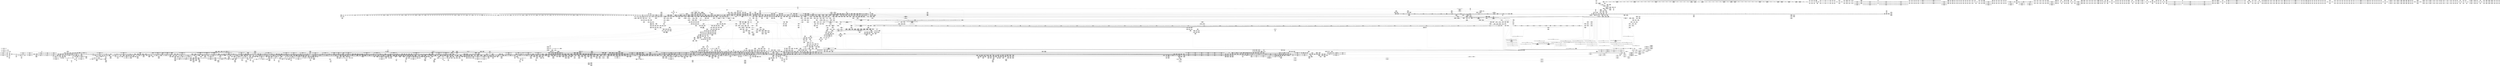 digraph {
	CE0x69cad10 [shape=record,shape=Mrecord,label="{CE0x69cad10|tomoyo_path_permission:bb|*SummSink*}"]
	CE0x4c13eb0 [shape=record,shape=Mrecord,label="{CE0x4c13eb0|i64*_getelementptr_inbounds_(_4_x_i64_,_4_x_i64_*___llvm_gcov_ctr33,_i64_0,_i64_1)|*Constant*|*SummSource*}"]
	CE0x7fa4a50 [shape=record,shape=Mrecord,label="{CE0x7fa4a50|tomoyo_fill_path_info:call|security/tomoyo/util.c,664|*SummSink*}"]
	CE0x4a2d540 [shape=record,shape=Mrecord,label="{CE0x4a2d540|0:_i64*,_array:_GCR___llvm_gcda_edge_table44_internal_unnamed_addr_constant_3_x_i64*_i64*_getelementptr_inbounds_(_31_x_i64_,_31_x_i64_*___llvm_gcov_ctr43150,_i64_0,_i64_10),_i64*_getelementptr_inbounds_(_31_x_i64_,_31_x_i64_*___llvm_gcov_ctr43150,_i64_0,_i64_11),_i64*_getelementptr_inbounds_(_31_x_i64_,_31_x_i64_*___llvm_gcov_ctr43150,_i64_0,_i64_15)_:_elem_0::}"]
	CE0x58efde0 [shape=record,shape=Mrecord,label="{CE0x58efde0|i32_3|*Constant*|*SummSink*}"]
	CE0x6985630 [shape=record,shape=Mrecord,label="{CE0x6985630|tomoyo_path_permission:call|security/tomoyo/file.c,564}"]
	CE0x6a62320 [shape=record,shape=Mrecord,label="{CE0x6a62320|tomoyo_audit_path_log:path|security/tomoyo/file.c,168|*SummSink*}"]
	CE0x58d0380 [shape=record,shape=Mrecord,label="{CE0x58d0380|tomoyo_init_request_info:tobool|security/tomoyo/util.c,1004}"]
	CE0x81d4f90 [shape=record,shape=Mrecord,label="{CE0x81d4f90|_call_void_mcount()_#3|*SummSink*}"]
	CE0x5795860 [shape=record,shape=Mrecord,label="{CE0x5795860|tomoyo_fill_path_info:is_dir|security/tomoyo/util.c,667|*SummSource*}"]
	CE0x5798290 [shape=record,shape=Mrecord,label="{CE0x5798290|tomoyo_domain:tmp18|security/tomoyo/common.h,1205|*SummSource*}"]
	CE0x6902bf0 [shape=record,shape=Mrecord,label="{CE0x6902bf0|tomoyo_const_part_length:sw.bb9|*SummSink*}"]
	CE0x688dcf0 [shape=record,shape=Mrecord,label="{CE0x688dcf0|_call_void_mcount()_#3|*SummSink*}"]
	CE0x7f38b40 [shape=record,shape=Mrecord,label="{CE0x7f38b40|tomoyo_get_mode:tmp22|security/tomoyo/util.c,986|*SummSink*}"]
	CE0x7f9a690 [shape=record,shape=Mrecord,label="{CE0x7f9a690|VOIDTB_TE:_CE_308,309_}"]
	CE0x65c8c80 [shape=record,shape=Mrecord,label="{CE0x65c8c80|tomoyo_fill_path_info:tmp13|*LoadInst*|security/tomoyo/util.c,668}"]
	CE0x6a200b0 [shape=record,shape=Mrecord,label="{CE0x6a200b0|i64_22|*Constant*|*SummSource*}"]
	CE0x59f1ca0 [shape=record,shape=Mrecord,label="{CE0x59f1ca0|i32_1|*Constant*}"]
	CE0x80b5200 [shape=record,shape=Mrecord,label="{CE0x80b5200|GLOBAL:tomoyo_profile|*Constant*|*SummSink*}"]
	CE0x692c9c0 [shape=record,shape=Mrecord,label="{CE0x692c9c0|VOIDTB_TE:_CE_163,164_}"]
	CE0x65c9430 [shape=record,shape=Mrecord,label="{CE0x65c9430|tomoyo_const_part_length:tmp3|security/tomoyo/util.c,624|*SummSource*}"]
	CE0x68bd1c0 [shape=record,shape=Mrecord,label="{CE0x68bd1c0|tomoyo_path_perm:cleanup}"]
	CE0x7f95bd0 [shape=record,shape=Mrecord,label="{CE0x7f95bd0|%struct.task_struct*_(%struct.task_struct**)*_asm_movq_%gs:$_1:P_,$0_,_r,im,_dirflag_,_fpsr_,_flags_|*SummSource*}"]
	CE0x4c1d700 [shape=record,shape=Mrecord,label="{CE0x4c1d700|8:_%struct.vfsmount*,_16:_%struct.dentry*,_168:_%struct.tomoyo_path_info*,_:_SCMRE_8,16_|*MultipleSource*|security/tomoyo/tomoyo.c, 222|security/tomoyo/tomoyo.c,222}"]
	CE0x4a3bef0 [shape=record,shape=Mrecord,label="{CE0x4a3bef0|tomoyo_domain:land.lhs.true2|*SummSink*}"]
	CE0x4ba40c0 [shape=record,shape=Mrecord,label="{CE0x4ba40c0|i64_2|*Constant*}"]
	CE0x6a59650 [shape=record,shape=Mrecord,label="{CE0x6a59650|0:_%struct.tomoyo_obj_info*,_16:_%struct.tomoyo_domain_info*,_24:_%struct.tomoyo_path_info*,_40:_i8,_72:_i8,_75:_i8,_76:_i8,_77:_i8,_:_SCMRE_51,52_}"]
	CE0x4b13830 [shape=record,shape=Mrecord,label="{CE0x4b13830|tomoyo_const_part_length:tmp16|security/tomoyo/util.c,627|*SummSink*}"]
	CE0x672b5f0 [shape=record,shape=Mrecord,label="{CE0x672b5f0|tomoyo_path_perm:tmp50|security/tomoyo/file.c,829}"]
	CE0x5af7290 [shape=record,shape=Mrecord,label="{CE0x5af7290|i64*_getelementptr_inbounds_(_11_x_i64_,_11_x_i64_*___llvm_gcov_ctr54147,_i64_0,_i64_6)|*Constant*|*SummSource*}"]
	CE0x5785e30 [shape=record,shape=Mrecord,label="{CE0x5785e30|tomoyo_path_perm:tmp7|security/tomoyo/file.c,797|*SummSink*}"]
	CE0x670ecc0 [shape=record,shape=Mrecord,label="{CE0x670ecc0|rcu_lock_release:tmp|*SummSource*}"]
	CE0x6672e70 [shape=record,shape=Mrecord,label="{CE0x6672e70|_call_void_mcount()_#3}"]
	CE0x698c2f0 [shape=record,shape=Mrecord,label="{CE0x698c2f0|tomoyo_path_permission:tmp11|security/tomoyo/file.c,565|*SummSink*}"]
	CE0x6945ac0 [shape=record,shape=Mrecord,label="{CE0x6945ac0|tomoyo_fill_path_info:call2|security/tomoyo/util.c,666|*SummSink*}"]
	CE0x593a8e0 [shape=record,shape=Mrecord,label="{CE0x593a8e0|tomoyo_get_mode:tmp27|security/tomoyo/util.c,988|*SummSource*}"]
	CE0x6549bf0 [shape=record,shape=Mrecord,label="{CE0x6549bf0|128:_i8*,_1208:_%struct.file*,_:_CMRE_27,28_}"]
	CE0x596e490 [shape=record,shape=Mrecord,label="{CE0x596e490|tomoyo_path_perm:tmp42|security/tomoyo/file.c,826|*SummSink*}"]
	CE0x6682d10 [shape=record,shape=Mrecord,label="{CE0x6682d10|128:_i8*,_1208:_%struct.file*,_:_CMRE_32,33_}"]
	CE0x6703200 [shape=record,shape=Mrecord,label="{CE0x6703200|__llvm_gcov_indirect_counter_increment114:counter|*SummSource*}"]
	CE0x66b6bc0 [shape=record,shape=Mrecord,label="{CE0x66b6bc0|i64*_getelementptr_inbounds_(_6_x_i64_,_6_x_i64_*___llvm_gcov_ctr26,_i64_0,_i64_5)|*Constant*|*SummSource*}"]
	CE0x580d120 [shape=record,shape=Mrecord,label="{CE0x580d120|tomoyo_read_lock:call|security/tomoyo/common.h,1097|*SummSink*}"]
	CE0x663e710 [shape=record,shape=Mrecord,label="{CE0x663e710|tomoyo_get_realpath:tmp6|security/tomoyo/file.c,151}"]
	CE0x81d5030 [shape=record,shape=Mrecord,label="{CE0x81d5030|tomoyo_init_request_info:mode|security/tomoyo/util.c,1010}"]
	CE0x80bda00 [shape=record,shape=Mrecord,label="{CE0x80bda00|rcu_lock_release:tmp5|include/linux/rcupdate.h,423|*SummSource*}"]
	CE0x5b30560 [shape=record,shape=Mrecord,label="{CE0x5b30560|tomoyo_domain:tmp23|security/tomoyo/common.h,1205|*SummSink*}"]
	CE0x5b067f0 [shape=record,shape=Mrecord,label="{CE0x5b067f0|tomoyo_fill_path_info:tmp7|security/tomoyo/util.c,667}"]
	CE0x6aa3fd0 [shape=record,shape=Mrecord,label="{CE0x6aa3fd0|tomoyo_get_mode:tmp20|security/tomoyo/util.c,985}"]
	CE0x6a7c620 [shape=record,shape=Mrecord,label="{CE0x6a7c620|0:_%struct.tomoyo_obj_info*,_16:_%struct.tomoyo_domain_info*,_24:_%struct.tomoyo_path_info*,_40:_i8,_72:_i8,_75:_i8,_76:_i8,_77:_i8,_:_SCMRE_58,59_}"]
	CE0x6570420 [shape=record,shape=Mrecord,label="{CE0x6570420|tomoyo_get_mode:mode.0}"]
	CE0x4c1fbe0 [shape=record,shape=Mrecord,label="{CE0x4c1fbe0|tomoyo_fill_path_info:tmp2|*LoadInst*|security/tomoyo/util.c,663}"]
	CE0x4bc1220 [shape=record,shape=Mrecord,label="{CE0x4bc1220|i8_8|*Constant*|*SummSource*}"]
	CE0x8258730 [shape=record,shape=Mrecord,label="{CE0x8258730|tomoyo_domain:do.body|*SummSource*}"]
	"CONST[source:0(mediator),value:2(dynamic)][purpose:{subject}]"
	CE0x676f7d0 [shape=record,shape=Mrecord,label="{CE0x676f7d0|tomoyo_fill_path_info:land.end}"]
	CE0x4a0b950 [shape=record,shape=Mrecord,label="{CE0x4a0b950|0:_i8,_array:_GCRE_tomoyo_index2category_constant_39_x_i8_c_00_00_00_00_00_00_00_00_00_00_00_00_00_00_00_00_00_00_00_00_00_00_00_01_01_01_01_01_01_01_01_01_01_01_01_01_01_01_02_,_align_16:_elem_38::|security/tomoyo/util.c,983}"]
	CE0x6906580 [shape=record,shape=Mrecord,label="{CE0x6906580|tomoyo_init_request_info:tmp13|*LoadInst*|security/tomoyo/util.c,1011}"]
	CE0x6570090 [shape=record,shape=Mrecord,label="{CE0x6570090|tomoyo_get_mode:arrayidx8|security/tomoyo/util.c,983}"]
	CE0x666d2c0 [shape=record,shape=Mrecord,label="{CE0x666d2c0|tomoyo_path_permission:if.end|*SummSink*}"]
	CE0x58120b0 [shape=record,shape=Mrecord,label="{CE0x58120b0|tomoyo_fill_path_info:tmp10|*SummSink*}"]
	CE0x4c1a5c0 [shape=record,shape=Mrecord,label="{CE0x4c1a5c0|i32_0|*Constant*}"]
	CE0x6914c20 [shape=record,shape=Mrecord,label="{CE0x6914c20|tomoyo_add_slash:tmp11|*LoadInst*|security/tomoyo/file.c,136}"]
	CE0x680f190 [shape=record,shape=Mrecord,label="{CE0x680f190|0:_i8,_array:_GCRE_tomoyo_index2category_constant_39_x_i8_c_00_00_00_00_00_00_00_00_00_00_00_00_00_00_00_00_00_00_00_00_00_00_00_01_01_01_01_01_01_01_01_01_01_01_01_01_01_01_02_,_align_16:_elem_15::|security/tomoyo/util.c,983}"]
	CE0x4c3f370 [shape=record,shape=Mrecord,label="{CE0x4c3f370|i64*_getelementptr_inbounds_(_25_x_i64_,_25_x_i64_*___llvm_gcov_ctr11,_i64_0,_i64_3)|*Constant*|*SummSink*}"]
	CE0x66a9060 [shape=record,shape=Mrecord,label="{CE0x66a9060|tomoyo_path_perm:tmp22|security/tomoyo/file.c,810|*SummSink*}"]
	CE0x5a52b10 [shape=record,shape=Mrecord,label="{CE0x5a52b10|tomoyo_read_unlock:tmp2}"]
	CE0x66a8e00 [shape=record,shape=Mrecord,label="{CE0x66a8e00|tomoyo_path_perm:tmp22|security/tomoyo/file.c,810}"]
	CE0x69c3cb0 [shape=record,shape=Mrecord,label="{CE0x69c3cb0|srcu_read_lock:call|include/linux/srcu.h,220|*SummSink*}"]
	CE0x4c1a730 [shape=record,shape=Mrecord,label="{CE0x4c1a730|tomoyo_path_perm:path1|security/tomoyo/file.c,788|*SummSink*}"]
	CE0x58781c0 [shape=record,shape=Mrecord,label="{CE0x58781c0|0:_i8*,_array:_GCRE_tomoyo_path_keyword_external_constant_11_x_i8*_:_elem_10::|security/tomoyo/file.c,167}"]
	CE0x7fd5f00 [shape=record,shape=Mrecord,label="{CE0x7fd5f00|i64_13|*Constant*|*SummSink*}"]
	CE0x6873920 [shape=record,shape=Mrecord,label="{CE0x6873920|tomoyo_path_permission:type|security/tomoyo/file.c,563|*SummSink*}"]
	CE0x58e9130 [shape=record,shape=Mrecord,label="{CE0x58e9130|tomoyo_get_realpath:retval.0|*SummSink*}"]
	CE0x58582c0 [shape=record,shape=Mrecord,label="{CE0x58582c0|tomoyo_path_permission:tmp17|security/tomoyo/file.c,571|*SummSink*}"]
	CE0x657dad0 [shape=record,shape=Mrecord,label="{CE0x657dad0|VOIDTB_TE:_CE_199,200_}"]
	CE0x4ad69c0 [shape=record,shape=Mrecord,label="{CE0x4ad69c0|tomoyo_const_part_length:tmp24|security/tomoyo/util.c,640|*SummSink*}"]
	CE0x6661090 [shape=record,shape=Mrecord,label="{CE0x6661090|tomoyo_fill_path_info:tmp9|security/tomoyo/util.c,667|*SummSource*}"]
	CE0x57cc700 [shape=record,shape=Mrecord,label="{CE0x57cc700|%struct.tomoyo_domain_info*_null|*Constant*}"]
	CE0x7562930 [shape=record,shape=Mrecord,label="{CE0x7562930|tomoyo_fill_path_info:call|security/tomoyo/util.c,664}"]
	CE0x572c320 [shape=record,shape=Mrecord,label="{CE0x572c320|srcu_read_unlock:tmp1|*SummSink*}"]
	CE0x59f1bd0 [shape=record,shape=Mrecord,label="{CE0x59f1bd0|tomoyo_path_perm:tmp1|*SummSource*}"]
	CE0x805f840 [shape=record,shape=Mrecord,label="{CE0x805f840|tomoyo_path_perm:tmp18|security/tomoyo/file.c,804|*SummSink*}"]
	CE0x58bdb10 [shape=record,shape=Mrecord,label="{CE0x58bdb10|tomoyo_domain:cred|security/tomoyo/common.h,1205|*SummSource*}"]
	CE0x6750e20 [shape=record,shape=Mrecord,label="{CE0x6750e20|i64*_getelementptr_inbounds_(_5_x_i64_,_5_x_i64_*___llvm_gcov_ctr32134,_i64_0,_i64_4)|*Constant*|*SummSink*}"]
	CE0x5884b80 [shape=record,shape=Mrecord,label="{CE0x5884b80|rcu_lock_release:tmp7}"]
	CE0x4b98640 [shape=record,shape=Mrecord,label="{CE0x4b98640|tomoyo_path_symlink:tmp3}"]
	CE0x68733e0 [shape=record,shape=Mrecord,label="{CE0x68733e0|tomoyo_fill_path_info:tmp1|*SummSource*}"]
	CE0x6af15a0 [shape=record,shape=Mrecord,label="{CE0x6af15a0|i64*_getelementptr_inbounds_(_5_x_i64_,_5_x_i64_*___llvm_gcov_ctr28130,_i64_0,_i64_3)|*Constant*}"]
	CE0x801c050 [shape=record,shape=Mrecord,label="{CE0x801c050|GLOBAL:tomoyo_audit_path_log|*Constant*|*SummSource*}"]
	CE0x818c000 [shape=record,shape=Mrecord,label="{CE0x818c000|tomoyo_path_perm:sw.bb9}"]
	CE0x6b47450 [shape=record,shape=Mrecord,label="{CE0x6b47450|tomoyo_const_part_length:incdec.ptr|security/tomoyo/util.c,626|*SummSource*}"]
	CE0x5942dd0 [shape=record,shape=Mrecord,label="{CE0x5942dd0|tomoyo_const_part_length:tmp21|security/tomoyo/util.c,631}"]
	CE0x6905e70 [shape=record,shape=Mrecord,label="{CE0x6905e70|tomoyo_const_part_length:len.0|*SummSource*}"]
	CE0x6924210 [shape=record,shape=Mrecord,label="{CE0x6924210|tomoyo_const_part_length:tmp22|security/tomoyo/util.c,634|*SummSink*}"]
	CE0x574f240 [shape=record,shape=Mrecord,label="{CE0x574f240|tomoyo_fill_path_info:cmp8|security/tomoyo/util.c,668|*SummSink*}"]
	CE0x6a11e60 [shape=record,shape=Mrecord,label="{CE0x6a11e60|__llvm_gcov_indirect_counter_increment114:exit}"]
	CE0x6518e20 [shape=record,shape=Mrecord,label="{CE0x6518e20|_ret_void,_!dbg_!38908|include/linux/rcupdate.h,419|*SummSink*}"]
	CE0x65fb5b0 [shape=record,shape=Mrecord,label="{CE0x65fb5b0|_ret_void|*SummSink*}"]
	CE0x4b70240 [shape=record,shape=Mrecord,label="{CE0x4b70240|tomoyo_path_permission:retval.0}"]
	CE0x7f4e1b0 [shape=record,shape=Mrecord,label="{CE0x7f4e1b0|tomoyo_path_perm:tmp36|security/tomoyo/file.c,822|*SummSink*}"]
	CE0x5859b70 [shape=record,shape=Mrecord,label="{CE0x5859b70|tomoyo_get_realpath:return|*SummSource*}"]
	CE0x6a2b5d0 [shape=record,shape=Mrecord,label="{CE0x6a2b5d0|tomoyo_const_part_length:tmp38|security/tomoyo/util.c,644}"]
	CE0x58b5e10 [shape=record,shape=Mrecord,label="{CE0x58b5e10|tomoyo_path_permission:return|*SummSink*}"]
	CE0x6819c60 [shape=record,shape=Mrecord,label="{CE0x6819c60|tomoyo_fill_path_info:call2|security/tomoyo/util.c,666|*SummSource*}"]
	CE0x5846e90 [shape=record,shape=Mrecord,label="{CE0x5846e90|_call_void_mcount()_#3|*SummSource*}"]
	CE0x4ace250 [shape=record,shape=Mrecord,label="{CE0x4ace250|srcu_read_lock:bb|*SummSource*}"]
	CE0x4ad61f0 [shape=record,shape=Mrecord,label="{CE0x4ad61f0|tomoyo_const_part_length:if.end18}"]
	CE0x7fa4900 [shape=record,shape=Mrecord,label="{CE0x7fa4900|tomoyo_path_permission:tmp12|security/tomoyo/file.c,566|*SummSource*}"]
	CE0x671d200 [shape=record,shape=Mrecord,label="{CE0x671d200|tomoyo_path_perm:retval.0|*SummSink*}"]
	CE0x665c630 [shape=record,shape=Mrecord,label="{CE0x665c630|tomoyo_get_realpath:tmp|*SummSink*}"]
	CE0x6612840 [shape=record,shape=Mrecord,label="{CE0x6612840|tomoyo_init_request_info:tmp9|security/tomoyo/util.c,1006}"]
	CE0x7f84f20 [shape=record,shape=Mrecord,label="{CE0x7f84f20|_call_void___srcu_read_unlock(%struct.srcu_struct*_%sp,_i32_%idx)_#9,_!dbg_!38906|include/linux/srcu.h,237}"]
	CE0x694a8c0 [shape=record,shape=Mrecord,label="{CE0x694a8c0|rcu_lock_release:tmp1|*SummSource*}"]
	CE0x80e70b0 [shape=record,shape=Mrecord,label="{CE0x80e70b0|tomoyo_path_perm:conv8|security/tomoyo/file.c,807|*SummSource*}"]
	CE0x58129e0 [shape=record,shape=Mrecord,label="{CE0x58129e0|tomoyo_fill_path_info:tmp11|security/tomoyo/util.c,667|*SummSource*}"]
	CE0x5896070 [shape=record,shape=Mrecord,label="{CE0x5896070|VOIDTB_TE:_CE_2272,6368_|*MultipleSource*|security/tomoyo/util.c,1010|security/tomoyo/file.c,564|Function::tomoyo_get_mode&Arg::ns::}"]
	CE0x57c9550 [shape=record,shape=Mrecord,label="{CE0x57c9550|tomoyo_path_perm:path|Function::tomoyo_path_perm&Arg::path::|*SummSource*}"]
	CE0x650b630 [shape=record,shape=Mrecord,label="{CE0x650b630|_call_void_lockdep_rcu_suspicious(i8*_getelementptr_inbounds_(_25_x_i8_,_25_x_i8_*_.str12,_i32_0,_i32_0),_i32_1205,_i8*_getelementptr_inbounds_(_45_x_i8_,_45_x_i8_*_.str13,_i32_0,_i32_0))_#9,_!dbg_!38917|security/tomoyo/common.h,1205|*SummSink*}"]
	CE0x66a6d60 [shape=record,shape=Mrecord,label="{CE0x66a6d60|tomoyo_get_mode:tmp7|security/tomoyo/util.c,979|*SummSink*}"]
	CE0x58b3ff0 [shape=record,shape=Mrecord,label="{CE0x58b3ff0|tomoyo_const_part_length:tmp53|security/tomoyo/util.c,652}"]
	CE0x4a94700 [shape=record,shape=Mrecord,label="{CE0x4a94700|tomoyo_get_mode:cmp|security/tomoyo/util.c,982}"]
	CE0x66c6fc0 [shape=record,shape=Mrecord,label="{CE0x66c6fc0|i64*_getelementptr_inbounds_(_4_x_i64_,_4_x_i64_*___llvm_gcov_ctr24,_i64_0,_i64_2)|*Constant*|*SummSink*}"]
	CE0x49f0510 [shape=record,shape=Mrecord,label="{CE0x49f0510|GLOBAL:__llvm_gcov_ctr28130|Global_var:__llvm_gcov_ctr28130|*SummSink*}"]
	CE0x6b00f00 [shape=record,shape=Mrecord,label="{CE0x6b00f00|i8*_null|*Constant*|*SummSource*}"]
	CE0x58b5ca0 [shape=record,shape=Mrecord,label="{CE0x58b5ca0|srcu_read_unlock:idx|Function::srcu_read_unlock&Arg::idx::}"]
	CE0x67505a0 [shape=record,shape=Mrecord,label="{CE0x67505a0|tomoyo_path_perm:tmp53|security/tomoyo/file.c,829|*SummSink*}"]
	CE0x4c555d0 [shape=record,shape=Mrecord,label="{CE0x4c555d0|tomoyo_path_permission:tmp14|security/tomoyo/file.c,567}"]
	CE0x57632e0 [shape=record,shape=Mrecord,label="{CE0x57632e0|i64*_getelementptr_inbounds_(_11_x_i64_,_11_x_i64_*___llvm_gcov_ctr54147,_i64_0,_i64_1)|*Constant*|*SummSink*}"]
	CE0x5798b80 [shape=record,shape=Mrecord,label="{CE0x5798b80|tomoyo_domain:tmp19|security/tomoyo/common.h,1205|*SummSource*}"]
	CE0x4abff60 [shape=record,shape=Mrecord,label="{CE0x4abff60|tomoyo_const_part_length:tmp24|security/tomoyo/util.c,640|*SummSource*}"]
	CE0x80c0260 [shape=record,shape=Mrecord,label="{CE0x80c0260|rcu_lock_acquire:tmp}"]
	CE0x80b43c0 [shape=record,shape=Mrecord,label="{CE0x80b43c0|_call_void_rcu_lock_release(%struct.lockdep_map*_%dep_map)_#9,_!dbg_!38905|include/linux/srcu.h,236|*SummSink*}"]
	CE0x66b6d40 [shape=record,shape=Mrecord,label="{CE0x66b6d40|i64*_getelementptr_inbounds_(_6_x_i64_,_6_x_i64_*___llvm_gcov_ctr26,_i64_0,_i64_5)|*Constant*|*SummSink*}"]
	CE0x65b74b0 [shape=record,shape=Mrecord,label="{CE0x65b74b0|tomoyo_path_perm:if.end|*SummSink*}"]
	CE0x58d8d90 [shape=record,shape=Mrecord,label="{CE0x58d8d90|_ret_%struct.tomoyo_domain_info*_%tmp23,_!dbg_!38929|security/tomoyo/common.h,1205}"]
	CE0x49d7b20 [shape=record,shape=Mrecord,label="{CE0x49d7b20|tomoyo_fill_path_info:conv4|security/tomoyo/util.c,667}"]
	CE0x6704e00 [shape=record,shape=Mrecord,label="{CE0x6704e00|tomoyo_path_permission:tmp7|*LoadInst*|security/tomoyo/file.c,565}"]
	CE0x7f99b40 [shape=record,shape=Mrecord,label="{CE0x7f99b40|VOIDTB_TE:_CE_315,316_}"]
	CE0x6b34790 [shape=record,shape=Mrecord,label="{CE0x6b34790|_ret_i32_%call,_!dbg_!38902|security/tomoyo/common.h,1097}"]
	CE0x58bf320 [shape=record,shape=Mrecord,label="{CE0x58bf320|GLOBAL:rcu_lock_release|*Constant*|*SummSink*}"]
	"CONST[source:0(mediator),value:0(static)][purpose:{operation}]"
	CE0x66c6ea0 [shape=record,shape=Mrecord,label="{CE0x66c6ea0|_call_void_mcount()_#3}"]
	CE0x6b4a4f0 [shape=record,shape=Mrecord,label="{CE0x6b4a4f0|tomoyo_path_perm:tmp39|security/tomoyo/file.c,821}"]
	CE0x6b37230 [shape=record,shape=Mrecord,label="{CE0x6b37230|tomoyo_get_realpath:tmp3|security/tomoyo/file.c,151|*SummSink*}"]
	CE0x6985d90 [shape=record,shape=Mrecord,label="{CE0x6985d90|tomoyo_path_permission:do.body|*SummSink*}"]
	CE0x6549ab0 [shape=record,shape=Mrecord,label="{CE0x6549ab0|128:_i8*,_1208:_%struct.file*,_:_CMRE_26,27_}"]
	CE0x57ef8c0 [shape=record,shape=Mrecord,label="{CE0x57ef8c0|i64*_getelementptr_inbounds_(_2_x_i64_,_2_x_i64_*___llvm_gcov_ctr21,_i64_0,_i64_0)|*Constant*}"]
	CE0x6552770 [shape=record,shape=Mrecord,label="{CE0x6552770|i32_4|*Constant*|*SummSource*}"]
	CE0x4caf130 [shape=record,shape=Mrecord,label="{CE0x4caf130|tomoyo_get_mode:tmp24|security/tomoyo/util.c,986}"]
	CE0x5687e50 [shape=record,shape=Mrecord,label="{CE0x5687e50|tomoyo_path_symlink:mnt|security/tomoyo/tomoyo.c,222|*SummSource*}"]
	CE0x7fa4700 [shape=record,shape=Mrecord,label="{CE0x7fa4700|i64*_getelementptr_inbounds_(_10_x_i64_,_10_x_i64_*___llvm_gcov_ctr34,_i64_0,_i64_4)|*Constant*}"]
	CE0x68cd6e0 [shape=record,shape=Mrecord,label="{CE0x68cd6e0|i32_-1|*Constant*}"]
	CE0x6aac9e0 [shape=record,shape=Mrecord,label="{CE0x6aac9e0|__llvm_gcov_indirect_counter_increment114:predecessor|Function::__llvm_gcov_indirect_counter_increment114&Arg::predecessor::|*SummSource*}"]
	CE0x64b3400 [shape=record,shape=Mrecord,label="{CE0x64b3400|tomoyo_get_mode:tmp}"]
	CE0x699b8b0 [shape=record,shape=Mrecord,label="{CE0x699b8b0|128:_i8*,_1208:_%struct.file*,_:_CMRE_72,80_|*MultipleSource*|security/tomoyo/common.h,1205|security/tomoyo/common.h,1205}"]
	CE0x7f9a8d0 [shape=record,shape=Mrecord,label="{CE0x7f9a8d0|VOIDTB_TE:_CE_310,311_}"]
	CE0x4c822a0 [shape=record,shape=Mrecord,label="{CE0x4c822a0|tomoyo_path_perm:buf|security/tomoyo/file.c, 792|*SummSource*}"]
	CE0x82037b0 [shape=record,shape=Mrecord,label="{CE0x82037b0|get_current:bb}"]
	CE0x58f8b60 [shape=record,shape=Mrecord,label="{CE0x58f8b60|tomoyo_const_part_length:bb}"]
	CE0x4c14e00 [shape=record,shape=Mrecord,label="{CE0x4c14e00|i64*_getelementptr_inbounds_(_2_x_i64_,_2_x_i64_*___llvm_gcov_ctr53148,_i64_0,_i64_1)|*Constant*|*SummSink*}"]
	CE0x69dab30 [shape=record,shape=Mrecord,label="{CE0x69dab30|0:_%struct.tomoyo_obj_info*,_16:_%struct.tomoyo_domain_info*,_24:_%struct.tomoyo_path_info*,_40:_i8,_72:_i8,_75:_i8,_76:_i8,_77:_i8,_:_SCMRE_42,43_}"]
	CE0x689b530 [shape=record,shape=Mrecord,label="{CE0x689b530|tomoyo_get_realpath:if.then|*SummSink*}"]
	CE0x57eeee0 [shape=record,shape=Mrecord,label="{CE0x57eeee0|GLOBAL:current_task|Global_var:current_task|*SummSource*}"]
	CE0x65bc050 [shape=record,shape=Mrecord,label="{CE0x65bc050|i64*_getelementptr_inbounds_(_4_x_i64_,_4_x_i64_*___llvm_gcov_ctr24,_i64_0,_i64_3)|*Constant*|*SummSource*}"]
	CE0x80d6f90 [shape=record,shape=Mrecord,label="{CE0x80d6f90|tomoyo_path_perm:tmp20|security/tomoyo/file.c,805|*SummSource*}"]
	CE0x5812730 [shape=record,shape=Mrecord,label="{CE0x5812730|i64*_getelementptr_inbounds_(_5_x_i64_,_5_x_i64_*___llvm_gcov_ctr28130,_i64_0,_i64_4)|*Constant*|*SummSink*}"]
	CE0x5846f30 [shape=record,shape=Mrecord,label="{CE0x5846f30|_call_void_mcount()_#3|*SummSink*}"]
	CE0x5762f20 [shape=record,shape=Mrecord,label="{CE0x5762f20|40:_%struct.tomoyo_policy_namespace*,_:_CRE_40,48_|*MultipleSource*|*LoadInst*|security/tomoyo/file.c,564|security/tomoyo/file.c,564}"]
	CE0x5812c40 [shape=record,shape=Mrecord,label="{CE0x5812c40|tomoyo_fill_path_info:tmp12|security/tomoyo/util.c,667}"]
	CE0x4bc10b0 [shape=record,shape=Mrecord,label="{CE0x4bc10b0|tomoyo_path_perm:entry|*SummSource*}"]
	CE0x57ccc80 [shape=record,shape=Mrecord,label="{CE0x57ccc80|tomoyo_init_request_info:domain|Function::tomoyo_init_request_info&Arg::domain::}"]
	CE0x58d0060 [shape=record,shape=Mrecord,label="{CE0x58d0060|srcu_read_lock:entry}"]
	CE0x69ca4f0 [shape=record,shape=Mrecord,label="{CE0x69ca4f0|tomoyo_path_permission:tmp6|*LoadInst*|security/tomoyo/file.c,564}"]
	CE0x4b68730 [shape=record,shape=Mrecord,label="{CE0x4b68730|tomoyo_path_permission:tmp18|security/tomoyo/file.c,573|*SummSource*}"]
	CE0x69c5e50 [shape=record,shape=Mrecord,label="{CE0x69c5e50|0:_%struct.tomoyo_obj_info*,_16:_%struct.tomoyo_domain_info*,_24:_%struct.tomoyo_path_info*,_40:_i8,_72:_i8,_75:_i8,_76:_i8,_77:_i8,_:_SCMRE_32,33_}"]
	CE0x6873370 [shape=record,shape=Mrecord,label="{CE0x6873370|tomoyo_fill_path_info:tmp1}"]
	CE0x4caf0c0 [shape=record,shape=Mrecord,label="{CE0x4caf0c0|tomoyo_get_mode:default_config|security/tomoyo/util.c,986}"]
	CE0x670ef00 [shape=record,shape=Mrecord,label="{CE0x670ef00|VOIDTB_TE:_CE_156,157_}"]
	CE0x57638f0 [shape=record,shape=Mrecord,label="{CE0x57638f0|tomoyo_path_permission:tmp9|security/tomoyo/file.c,565|*SummSource*}"]
	CE0x4b821b0 [shape=record,shape=Mrecord,label="{CE0x4b821b0|tomoyo_path_permission:tmp25|security/tomoyo/file.c,575}"]
	CE0x68f4f20 [shape=record,shape=Mrecord,label="{CE0x68f4f20|tomoyo_const_part_length:cmp25|security/tomoyo/util.c,644|*SummSink*}"]
	CE0x6934650 [shape=record,shape=Mrecord,label="{CE0x6934650|tomoyo_path_permission:entry|*SummSource*}"]
	CE0x4b01130 [shape=record,shape=Mrecord,label="{CE0x4b01130|tomoyo_const_part_length:while.end}"]
	CE0x65c9830 [shape=record,shape=Mrecord,label="{CE0x65c9830|0:_i8*,_array:_GCRE_tomoyo_path_keyword_external_constant_11_x_i8*_:_elem_3::|security/tomoyo/file.c,167}"]
	CE0x5912bf0 [shape=record,shape=Mrecord,label="{CE0x5912bf0|i64_0|*Constant*}"]
	CE0x7fda870 [shape=record,shape=Mrecord,label="{CE0x7fda870|i64*_getelementptr_inbounds_(_31_x_i64_,_31_x_i64_*___llvm_gcov_ctr43150,_i64_0,_i64_27)|*Constant*|*SummSource*}"]
	CE0x66835d0 [shape=record,shape=Mrecord,label="{CE0x66835d0|128:_i8*,_1208:_%struct.file*,_:_CMRE_39,40_}"]
	CE0x800a730 [shape=record,shape=Mrecord,label="{CE0x800a730|i32_1|*Constant*}"]
	CE0x5824300 [shape=record,shape=Mrecord,label="{CE0x5824300|srcu_read_lock:tmp3}"]
	CE0x67dbda0 [shape=record,shape=Mrecord,label="{CE0x67dbda0|tomoyo_domain:tmp22|security/tomoyo/common.h,1205|*SummSource*}"]
	CE0x6af17f0 [shape=record,shape=Mrecord,label="{CE0x6af17f0|tomoyo_get_mode:return|*SummSink*}"]
	CE0x81f7ec0 [shape=record,shape=Mrecord,label="{CE0x81f7ec0|GLOBAL:__llvm_gcov_ctr31133|Global_var:__llvm_gcov_ctr31133|*SummSink*}"]
	CE0x822c5e0 [shape=record,shape=Mrecord,label="{CE0x822c5e0|tomoyo_domain:tmp13|security/tomoyo/common.h,1205}"]
	CE0x4ceb840 [shape=record,shape=Mrecord,label="{CE0x4ceb840|i32_8|*Constant*|*SummSource*}"]
	CE0x661b930 [shape=record,shape=Mrecord,label="{CE0x661b930|tomoyo_domain:tmp15|security/tomoyo/common.h,1205|*SummSink*}"]
	CE0x7f5d040 [shape=record,shape=Mrecord,label="{CE0x7f5d040|tomoyo_const_part_length:tmp45|security/tomoyo/util.c,645|*SummSource*}"]
	CE0x801c390 [shape=record,shape=Mrecord,label="{CE0x801c390|tomoyo_audit_path_log:entry|*SummSink*}"]
	CE0x8004fe0 [shape=record,shape=Mrecord,label="{CE0x8004fe0|i64_5|*Constant*|*SummSink*}"]
	CE0x4b94570 [shape=record,shape=Mrecord,label="{CE0x4b94570|i32_1|*Constant*|*SummSource*}"]
	CE0x580c950 [shape=record,shape=Mrecord,label="{CE0x580c950|tomoyo_read_lock:call|security/tomoyo/common.h,1097}"]
	CE0x4a2c850 [shape=record,shape=Mrecord,label="{CE0x4a2c850|get_current:tmp|*SummSource*}"]
	CE0x682ee10 [shape=record,shape=Mrecord,label="{CE0x682ee10|tomoyo_const_part_length:if.end|*SummSink*}"]
	CE0x5912170 [shape=record,shape=Mrecord,label="{CE0x5912170|tomoyo_init_request_info:tmp5|security/tomoyo/util.c,1004|*SummSink*}"]
	CE0x6a29350 [shape=record,shape=Mrecord,label="{CE0x6a29350|128:_i8*,_1208:_%struct.file*,_:_CMRE_3,4_}"]
	CE0x572b930 [shape=record,shape=Mrecord,label="{CE0x572b930|tomoyo_const_part_length:tmp8|security/tomoyo/util.c,626|*SummSink*}"]
	CE0x68cce40 [shape=record,shape=Mrecord,label="{CE0x68cce40|rcu_lock_acquire:tmp7|*SummSink*}"]
	CE0x6596080 [shape=record,shape=Mrecord,label="{CE0x6596080|_ret_void,_!dbg_!38907|include/linux/srcu.h,238|*SummSource*}"]
	CE0x58effa0 [shape=record,shape=Mrecord,label="{CE0x58effa0|tomoyo_path_perm:cmp1|security/tomoyo/file.c,800}"]
	CE0x5939e30 [shape=record,shape=Mrecord,label="{CE0x5939e30|tomoyo_get_mode:and|security/tomoyo/util.c,987|*SummSource*}"]
	CE0x4baabb0 [shape=record,shape=Mrecord,label="{CE0x4baabb0|i64*_getelementptr_inbounds_(_2_x_i64_,_2_x_i64_*___llvm_gcov_ctr27202,_i64_0,_i64_0)|*Constant*}"]
	CE0x68820c0 [shape=record,shape=Mrecord,label="{CE0x68820c0|tomoyo_domain:security|security/tomoyo/common.h,1205}"]
	CE0x4b017f0 [shape=record,shape=Mrecord,label="{CE0x4b017f0|tomoyo_get_mode:arrayidx4|security/tomoyo/util.c,983}"]
	CE0x697bfe0 [shape=record,shape=Mrecord,label="{CE0x697bfe0|0:_%struct.tomoyo_obj_info*,_16:_%struct.tomoyo_domain_info*,_24:_%struct.tomoyo_path_info*,_40:_i8,_72:_i8,_75:_i8,_76:_i8,_77:_i8,_:_SCMRE_24,25_}"]
	CE0x6a39760 [shape=record,shape=Mrecord,label="{CE0x6a39760|GLOBAL:kfree|*Constant*|*SummSink*}"]
	CE0x7fd6410 [shape=record,shape=Mrecord,label="{CE0x7fd6410|tomoyo_path_perm:tmp25|security/tomoyo/file.c,814}"]
	CE0x7fb3ca0 [shape=record,shape=Mrecord,label="{CE0x7fb3ca0|tomoyo_const_part_length:tmp11|security/tomoyo/util.c,626}"]
	CE0x8056830 [shape=record,shape=Mrecord,label="{CE0x8056830|tomoyo_domain:tmp}"]
	CE0x5686af0 [shape=record,shape=Mrecord,label="{CE0x5686af0|tomoyo_audit_path_log:tmp2}"]
	CE0x695b920 [shape=record,shape=Mrecord,label="{CE0x695b920|VOIDTB_TE:_CE_168,169_}"]
	CE0x6906e10 [shape=record,shape=Mrecord,label="{CE0x6906e10|tomoyo_get_realpath:bb|*SummSource*}"]
	CE0x822c060 [shape=record,shape=Mrecord,label="{CE0x822c060|COLLAPSED:_GCMRE___llvm_gcov_ctr31133_internal_global_12_x_i64_zeroinitializer:_elem_0:default:}"]
	CE0x80665b0 [shape=record,shape=Mrecord,label="{CE0x80665b0|tomoyo_const_part_length:entry|*SummSink*}"]
	CE0x825ae50 [shape=record,shape=Mrecord,label="{CE0x825ae50|tomoyo_init_request_info:type|security/tomoyo/util.c,1009}"]
	CE0x69e3830 [shape=record,shape=Mrecord,label="{CE0x69e3830|tomoyo_const_part_length:filename.addr.0|*SummSource*}"]
	CE0x6a8c840 [shape=record,shape=Mrecord,label="{CE0x6a8c840|tomoyo_add_slash:return|*SummSource*}"]
	CE0x7f2b3b0 [shape=record,shape=Mrecord,label="{CE0x7f2b3b0|tomoyo_path_perm:tmp28|security/tomoyo/file.c,815|*SummSink*}"]
	CE0x56c9860 [shape=record,shape=Mrecord,label="{CE0x56c9860|tomoyo_const_part_length:if.then17}"]
	CE0x56ddab0 [shape=record,shape=Mrecord,label="{CE0x56ddab0|tomoyo_path_perm:if.then|*SummSink*}"]
	CE0x4baa190 [shape=record,shape=Mrecord,label="{CE0x4baa190|i32_0|*Constant*}"]
	CE0x68bdfa0 [shape=record,shape=Mrecord,label="{CE0x68bdfa0|GLOBAL:tomoyo_p2mac|Global_var:tomoyo_p2mac|*SummSink*}"]
	CE0x6a6d3f0 [shape=record,shape=Mrecord,label="{CE0x6a6d3f0|tomoyo_path_perm:name23|security/tomoyo/file.c,824|*SummSink*}"]
	CE0x69b4730 [shape=record,shape=Mrecord,label="{CE0x69b4730|tomoyo_path_permission:filename|Function::tomoyo_path_permission&Arg::filename::}"]
	CE0x5896a30 [shape=record,shape=Mrecord,label="{CE0x5896a30|tomoyo_domain:bb|*SummSink*}"]
	CE0x57c8930 [shape=record,shape=Mrecord,label="{CE0x57c8930|0:_i8,_array:_GCR_tomoyo_p2mac_internal_constant_11_x_i8_c_00_01_01_01_03_04_06_09_0A_13_15_,_align_1:_elem_2::|security/tomoyo/file.c,797}"]
	CE0x801b9d0 [shape=record,shape=Mrecord,label="{CE0x801b9d0|tomoyo_path_permission:call9|security/tomoyo/file.c,572}"]
	CE0x4c866b0 [shape=record,shape=Mrecord,label="{CE0x4c866b0|tomoyo_const_part_length:tmp}"]
	CE0x81d53b0 [shape=record,shape=Mrecord,label="{CE0x81d53b0|tomoyo_path_perm:sw.bb9|*SummSink*}"]
	CE0x6859160 [shape=record,shape=Mrecord,label="{CE0x6859160|tomoyo_get_realpath:bb}"]
	CE0x56dd290 [shape=record,shape=Mrecord,label="{CE0x56dd290|tomoyo_read_lock:tmp1|*SummSource*}"]
	CE0x8203680 [shape=record,shape=Mrecord,label="{CE0x8203680|_call_void___srcu_read_unlock(%struct.srcu_struct*_%sp,_i32_%idx)_#9,_!dbg_!38906|include/linux/srcu.h,237|*SummSink*}"]
	CE0x66b64a0 [shape=record,shape=Mrecord,label="{CE0x66b64a0|_call_void_tomoyo_fill_path_info(%struct.tomoyo_path_info*_%buf)_#9,_!dbg_!38911|security/tomoyo/file.c,137|*SummSink*}"]
	CE0x4bca7e0 [shape=record,shape=Mrecord,label="{CE0x4bca7e0|i64*_getelementptr_inbounds_(_31_x_i64_,_31_x_i64_*___llvm_gcov_ctr43150,_i64_0,_i64_9)|*Constant*|*SummSource*}"]
	CE0x6a98580 [shape=record,shape=Mrecord,label="{CE0x6a98580|tomoyo_const_part_length:tmp41|security/tomoyo/util.c,644}"]
	"CONST[source:2(external),value:2(dynamic)][purpose:{subject}][SrcIdx:4]"
	CE0x80565c0 [shape=record,shape=Mrecord,label="{CE0x80565c0|i64*_getelementptr_inbounds_(_2_x_i64_,_2_x_i64_*___llvm_gcov_ctr23,_i64_0,_i64_0)|*Constant*|*SummSink*}"]
	CE0x4a2d370 [shape=record,shape=Mrecord,label="{CE0x4a2d370|__llvm_gcov_indirect_counter_increment114:pred|*SummSource*}"]
	CE0x7f5dfc0 [shape=record,shape=Mrecord,label="{CE0x7f5dfc0|tomoyo_const_part_length:tmp46|security/tomoyo/util.c,646|*SummSource*}"]
	CE0x6b23f80 [shape=record,shape=Mrecord,label="{CE0x6b23f80|tomoyo_fill_path_info:tmp8|security/tomoyo/util.c,667}"]
	CE0x5a61800 [shape=record,shape=Mrecord,label="{CE0x5a61800|i64*_getelementptr_inbounds_(_10_x_i64_,_10_x_i64_*___llvm_gcov_ctr34,_i64_0,_i64_5)|*Constant*|*SummSource*}"]
	CE0x4d56980 [shape=record,shape=Mrecord,label="{CE0x4d56980|tomoyo_get_mode:profile|Function::tomoyo_get_mode&Arg::profile::|*SummSource*}"]
	CE0x69c5660 [shape=record,shape=Mrecord,label="{CE0x69c5660|0:_%struct.tomoyo_obj_info*,_16:_%struct.tomoyo_domain_info*,_24:_%struct.tomoyo_path_info*,_40:_i8,_72:_i8,_75:_i8,_76:_i8,_77:_i8,_:_SCMRE_27,28_}"]
	CE0x5a06830 [shape=record,shape=Mrecord,label="{CE0x5a06830|tomoyo_path_permission:path|security/tomoyo/file.c,568}"]
	CE0x57d9e40 [shape=record,shape=Mrecord,label="{CE0x57d9e40|tomoyo_read_lock:tmp2}"]
	CE0x7558ea0 [shape=record,shape=Mrecord,label="{CE0x7558ea0|tomoyo_const_part_length:while.cond}"]
	CE0x82700f0 [shape=record,shape=Mrecord,label="{CE0x82700f0|VOIDTB_TE:_CE_195,196_}"]
	CE0x58148d0 [shape=record,shape=Mrecord,label="{CE0x58148d0|i64_0|*Constant*|*SummSource*}"]
	CE0x7fa5250 [shape=record,shape=Mrecord,label="{CE0x7fa5250|tomoyo_add_slash:tmp8|security/tomoyo/file.c,132|*SummSink*}"]
	CE0x5922b10 [shape=record,shape=Mrecord,label="{CE0x5922b10|tomoyo_path_perm:if.end14|*SummSource*}"]
	CE0x6a11a20 [shape=record,shape=Mrecord,label="{CE0x6a11a20|tomoyo_const_part_length:incdec.ptr|security/tomoyo/util.c,626}"]
	CE0x7fa4bb0 [shape=record,shape=Mrecord,label="{CE0x7fa4bb0|tomoyo_fill_path_info:conv|security/tomoyo/util.c,664}"]
	CE0x6633ea0 [shape=record,shape=Mrecord,label="{CE0x6633ea0|i64*_getelementptr_inbounds_(_12_x_i64_,_12_x_i64_*___llvm_gcov_ctr31133,_i64_0,_i64_10)|*Constant*|*SummSink*}"]
	CE0x688b380 [shape=record,shape=Mrecord,label="{CE0x688b380|__llvm_gcov_indirect_counter_increment:exit|*SummSource*}"]
	CE0x4a3b320 [shape=record,shape=Mrecord,label="{CE0x4a3b320|rcu_lock_acquire:map|Function::rcu_lock_acquire&Arg::map::|*SummSource*}"]
	CE0x698b950 [shape=record,shape=Mrecord,label="{CE0x698b950|tomoyo_path_permission:tmp13|security/tomoyo/file.c,566|*SummSink*}"]
	CE0x8213a50 [shape=record,shape=Mrecord,label="{CE0x8213a50|tomoyo_get_mode:conv15|security/tomoyo/util.c,987}"]
	CE0x7558f40 [shape=record,shape=Mrecord,label="{CE0x7558f40|tomoyo_const_part_length:while.cond|*SummSource*}"]
	CE0x592ecc0 [shape=record,shape=Mrecord,label="{CE0x592ecc0|tomoyo_get_mode:tmp27|security/tomoyo/util.c,988}"]
	CE0x6a7c160 [shape=record,shape=Mrecord,label="{CE0x6a7c160|0:_%struct.tomoyo_obj_info*,_16:_%struct.tomoyo_domain_info*,_24:_%struct.tomoyo_path_info*,_40:_i8,_72:_i8,_75:_i8,_76:_i8,_77:_i8,_:_SCMRE_56,57_}"]
	CE0x4bea640 [shape=record,shape=Mrecord,label="{CE0x4bea640|tomoyo_path_permission:arrayidx|security/tomoyo/file.c,563}"]
	CE0x6633490 [shape=record,shape=Mrecord,label="{CE0x6633490|tomoyo_get_mode:mode.1}"]
	CE0x6555220 [shape=record,shape=Mrecord,label="{CE0x6555220|i64*_getelementptr_inbounds_(_6_x_i64_,_6_x_i64_*___llvm_gcov_ctr25,_i64_0,_i64_3)|*Constant*}"]
	CE0x7f94430 [shape=record,shape=Mrecord,label="{CE0x7f94430|tomoyo_domain:tmp20|security/tomoyo/common.h,1205|*SummSink*}"]
	CE0x66a7110 [shape=record,shape=Mrecord,label="{CE0x66a7110|tomoyo_domain:tmp5|security/tomoyo/common.h,1205|*SummSink*}"]
	CE0x6b3c270 [shape=record,shape=Mrecord,label="{CE0x6b3c270|tomoyo_get_mode:conv|security/tomoyo/util.c,982|*SummSource*}"]
	CE0x69cc510 [shape=record,shape=Mrecord,label="{CE0x69cc510|0:_%struct.tomoyo_obj_info*,_16:_%struct.tomoyo_domain_info*,_24:_%struct.tomoyo_path_info*,_40:_i8,_72:_i8,_75:_i8,_76:_i8,_77:_i8,_:_SCMRE_35,36_}"]
	CE0x692cf40 [shape=record,shape=Mrecord,label="{CE0x692cf40|VOIDTB_TE:_CE_154,155_}"]
	CE0x80d6e80 [shape=record,shape=Mrecord,label="{CE0x80d6e80|tomoyo_path_perm:tmp20|security/tomoyo/file.c,805}"]
	CE0x4ce8610 [shape=record,shape=Mrecord,label="{CE0x4ce8610|i8_0|*Constant*|*SummSource*}"]
	CE0x8273a70 [shape=record,shape=Mrecord,label="{CE0x8273a70|tomoyo_const_part_length:tmp49|security/tomoyo/util.c,649}"]
	CE0x6914a50 [shape=record,shape=Mrecord,label="{CE0x6914a50|tomoyo_add_slash:name|security/tomoyo/file.c,136|*SummSource*}"]
	CE0x4b10270 [shape=record,shape=Mrecord,label="{CE0x4b10270|tomoyo_audit_path_log:tmp6|security/tomoyo/file.c,169|*SummSink*}"]
	CE0x4a0beb0 [shape=record,shape=Mrecord,label="{CE0x4a0beb0|tomoyo_get_mode:tmp16|security/tomoyo/util.c,983|*SummSource*}"]
	CE0x5686fe0 [shape=record,shape=Mrecord,label="{CE0x5686fe0|tomoyo_const_part_length:tmp25|security/tomoyo/util.c,641|*SummSource*}"]
	CE0x57ef7e0 [shape=record,shape=Mrecord,label="{CE0x57ef7e0|tomoyo_audit_path_log:bb|*SummSource*}"]
	CE0x66338d0 [shape=record,shape=Mrecord,label="{CE0x66338d0|tomoyo_get_mode:tmp25|security/tomoyo/util.c,987}"]
	CE0x8051720 [shape=record,shape=Mrecord,label="{CE0x8051720|i64_4|*Constant*|*SummSink*}"]
	CE0x5796d30 [shape=record,shape=Mrecord,label="{CE0x5796d30|tomoyo_const_part_length:add|security/tomoyo/util.c,634|*SummSink*}"]
	CE0x4c86470 [shape=record,shape=Mrecord,label="{CE0x4c86470|tomoyo_const_part_length:return|*SummSource*}"]
	CE0x650ea30 [shape=record,shape=Mrecord,label="{CE0x650ea30|0:_i8,_array:_GCRE_tomoyo_index2category_constant_39_x_i8_c_00_00_00_00_00_00_00_00_00_00_00_00_00_00_00_00_00_00_00_00_00_00_00_01_01_01_01_01_01_01_01_01_01_01_01_01_01_01_02_,_align_16:_elem_7::|security/tomoyo/util.c,983}"]
	CE0x6a62150 [shape=record,shape=Mrecord,label="{CE0x6a62150|tomoyo_audit_path_log:path|security/tomoyo/file.c,168}"]
	CE0x6790e90 [shape=record,shape=Mrecord,label="{CE0x6790e90|i64*_getelementptr_inbounds_(_6_x_i64_,_6_x_i64_*___llvm_gcov_ctr26,_i64_0,_i64_4)|*Constant*|*SummSource*}"]
	CE0x6a01de0 [shape=record,shape=Mrecord,label="{CE0x6a01de0|tomoyo_domain:tmp9|security/tomoyo/common.h,1205|*SummSink*}"]
	CE0x5b05cf0 [shape=record,shape=Mrecord,label="{CE0x5b05cf0|tomoyo_const_part_length:tmp9|security/tomoyo/util.c,626|*SummSink*}"]
	CE0x694a6b0 [shape=record,shape=Mrecord,label="{CE0x694a6b0|VOIDTB_TE:_CE_162,163_}"]
	CE0x66bdb70 [shape=record,shape=Mrecord,label="{CE0x66bdb70|tomoyo_path_perm:tmp47|security/tomoyo/file.c,827}"]
	CE0x8241460 [shape=record,shape=Mrecord,label="{CE0x8241460|GLOBAL:lock_release|*Constant*|*SummSource*}"]
	CE0x664ffb0 [shape=record,shape=Mrecord,label="{CE0x664ffb0|tomoyo_add_slash:tmp3|security/tomoyo/file.c,131}"]
	CE0x58bfcc0 [shape=record,shape=Mrecord,label="{CE0x58bfcc0|i32_0|*Constant*}"]
	CE0x5ac55b0 [shape=record,shape=Mrecord,label="{CE0x5ac55b0|i64*_getelementptr_inbounds_(_10_x_i64_,_10_x_i64_*___llvm_gcov_ctr34,_i64_0,_i64_0)|*Constant*}"]
	CE0x5a068a0 [shape=record,shape=Mrecord,label="{CE0x5a068a0|tomoyo_path_permission:path|security/tomoyo/file.c,568|*SummSource*}"]
	CE0x6b47050 [shape=record,shape=Mrecord,label="{CE0x6b47050|i64_8|*Constant*}"]
	CE0x49f0e00 [shape=record,shape=Mrecord,label="{CE0x49f0e00|tomoyo_fill_path_info:tmp7|security/tomoyo/util.c,667}"]
	CE0x5761c50 [shape=record,shape=Mrecord,label="{CE0x5761c50|tomoyo_const_part_length:tmp31|security/tomoyo/util.c,641|*SummSource*}"]
	CE0x66adab0 [shape=record,shape=Mrecord,label="{CE0x66adab0|i32_6|*Constant*}"]
	CE0x66e5260 [shape=record,shape=Mrecord,label="{CE0x66e5260|tomoyo_path_permission:param6|security/tomoyo/file.c,569|*SummSource*}"]
	CE0x8213eb0 [shape=record,shape=Mrecord,label="{CE0x8213eb0|tomoyo_get_mode:and|security/tomoyo/util.c,987}"]
	CE0x58be090 [shape=record,shape=Mrecord,label="{CE0x58be090|tomoyo_domain:tmp21|security/tomoyo/common.h,1205|*SummSource*}"]
	CE0x66e5590 [shape=record,shape=Mrecord,label="{CE0x66e5590|i64_1|*Constant*}"]
	CE0x82410b0 [shape=record,shape=Mrecord,label="{CE0x82410b0|i32_1|*Constant*}"]
	CE0x66a8d90 [shape=record,shape=Mrecord,label="{CE0x66a8d90|_call_void_tomoyo_add_slash(%struct.tomoyo_path_info*_%buf)_#9,_!dbg_!38937|security/tomoyo/file.c,810}"]
	CE0x8241ba0 [shape=record,shape=Mrecord,label="{CE0x8241ba0|i64*_getelementptr_inbounds_(_4_x_i64_,_4_x_i64_*___llvm_gcov_ctr33,_i64_0,_i64_3)|*Constant*}"]
	CE0x49f0660 [shape=record,shape=Mrecord,label="{CE0x49f0660|tomoyo_fill_path_info:tmp4|security/tomoyo/util.c,667}"]
	CE0x69234c0 [shape=record,shape=Mrecord,label="{CE0x69234c0|tomoyo_get_mode:tmp13|security/tomoyo/util.c,982}"]
	CE0x5889dd0 [shape=record,shape=Mrecord,label="{CE0x5889dd0|tomoyo_const_part_length:tmp51|security/tomoyo/util.c,651|*SummSource*}"]
	CE0x6a20170 [shape=record,shape=Mrecord,label="{CE0x6a20170|i64_22|*Constant*|*SummSink*}"]
	CE0x5a06b80 [shape=record,shape=Mrecord,label="{CE0x5a06b80|tomoyo_path_permission:filename5|security/tomoyo/file.c,568|*SummSource*}"]
	CE0x4c550e0 [shape=record,shape=Mrecord,label="{CE0x4c550e0|_call_void_srcu_read_unlock(%struct.srcu_struct*_tomoyo_ss,_i32_%idx)_#9,_!dbg_!38903|security/tomoyo/common.h,1109|*SummSource*}"]
	CE0x65fcd10 [shape=record,shape=Mrecord,label="{CE0x65fcd10|tomoyo_path_perm:call16|security/tomoyo/file.c,820|*SummSource*}"]
	CE0x661b6b0 [shape=record,shape=Mrecord,label="{CE0x661b6b0|i64*_getelementptr_inbounds_(_11_x_i64_,_11_x_i64_*___llvm_gcov_ctr54147,_i64_0,_i64_8)|*Constant*}"]
	CE0x4b01eb0 [shape=record,shape=Mrecord,label="{CE0x4b01eb0|tomoyo_const_part_length:tmp27|security/tomoyo/util.c,641|*SummSink*}"]
	CE0x6683850 [shape=record,shape=Mrecord,label="{CE0x6683850|128:_i8*,_1208:_%struct.file*,_:_CMRE_41,42_}"]
	CE0x68ce910 [shape=record,shape=Mrecord,label="{CE0x68ce910|tomoyo_path_permission:call|security/tomoyo/file.c,564|*SummSink*}"]
	CE0x4a948c0 [shape=record,shape=Mrecord,label="{CE0x4a948c0|i64_4|*Constant*}"]
	CE0x6a120d0 [shape=record,shape=Mrecord,label="{CE0x6a120d0|__llvm_gcov_indirect_counter_increment114:exit|*SummSink*}"]
	CE0x65cc2f0 [shape=record,shape=Mrecord,label="{CE0x65cc2f0|i64_1|*Constant*}"]
	CE0x4abf3a0 [shape=record,shape=Mrecord,label="{CE0x4abf3a0|tomoyo_get_mode:conv5|security/tomoyo/util.c,983}"]
	CE0x6a295b0 [shape=record,shape=Mrecord,label="{CE0x6a295b0|128:_i8*,_1208:_%struct.file*,_:_CMRE_4,5_}"]
	CE0x82017e0 [shape=record,shape=Mrecord,label="{CE0x82017e0|tomoyo_get_mode:ns|Function::tomoyo_get_mode&Arg::ns::|*SummSource*}"]
	CE0x69ca980 [shape=record,shape=Mrecord,label="{CE0x69ca980|i64*_getelementptr_inbounds_(_12_x_i64_,_12_x_i64_*___llvm_gcov_ctr31133,_i64_0,_i64_6)|*Constant*}"]
	CE0x66a8af0 [shape=record,shape=Mrecord,label="{CE0x66a8af0|tomoyo_path_perm:tmp21|security/tomoyo/file.c,810|*SummSink*}"]
	CE0x5691060 [shape=record,shape=Mrecord,label="{CE0x5691060|srcu_read_unlock:tmp|*SummSource*}"]
	CE0x69c43c0 [shape=record,shape=Mrecord,label="{CE0x69c43c0|tomoyo_path_permission:mode2|security/tomoyo/file.c,565|*SummSource*}"]
	CE0x59c49c0 [shape=record,shape=Mrecord,label="{CE0x59c49c0|GLOBAL:tomoyo_index2category|Global_var:tomoyo_index2category|*SummSink*}"]
	CE0x66c73f0 [shape=record,shape=Mrecord,label="{CE0x66c73f0|tomoyo_const_part_length:tmp17|security/tomoyo/util.c,627|*SummSink*}"]
	CE0x66612e0 [shape=record,shape=Mrecord,label="{CE0x66612e0|tomoyo_fill_path_info:conv4|security/tomoyo/util.c,667}"]
	CE0x7f93fe0 [shape=record,shape=Mrecord,label="{CE0x7f93fe0|i64*_getelementptr_inbounds_(_11_x_i64_,_11_x_i64_*___llvm_gcov_ctr54147,_i64_0,_i64_10)|*Constant*|*SummSource*}"]
	CE0x688dfa0 [shape=record,shape=Mrecord,label="{CE0x688dfa0|tomoyo_path_perm:tmp2|security/tomoyo/file.c,787|*SummSource*}"]
	CE0x804f9b0 [shape=record,shape=Mrecord,label="{CE0x804f9b0|_ret_i32_%call,_!dbg_!38912|security/tomoyo/file.c,167}"]
	CE0x5912da0 [shape=record,shape=Mrecord,label="{CE0x5912da0|tomoyo_path_perm:if.end14}"]
	CE0x655ea50 [shape=record,shape=Mrecord,label="{CE0x655ea50|tomoyo_init_request_info:profile2|security/tomoyo/util.c,1007}"]
	CE0x4c82360 [shape=record,shape=Mrecord,label="{CE0x4c82360|tomoyo_path_perm:symlink_target|security/tomoyo/file.c, 794}"]
	CE0x6783b80 [shape=record,shape=Mrecord,label="{CE0x6783b80|tomoyo_domain:tmp3|*SummSink*}"]
	CE0x58ef7c0 [shape=record,shape=Mrecord,label="{CE0x58ef7c0|tomoyo_path_perm:frombool|security/tomoyo/file.c,800|*SummSink*}"]
	CE0x68980d0 [shape=record,shape=Mrecord,label="{CE0x68980d0|tomoyo_read_lock:bb}"]
	CE0x69d2fb0 [shape=record,shape=Mrecord,label="{CE0x69d2fb0|tomoyo_path_perm:tmp23|security/tomoyo/file.c,814|*SummSink*}"]
	CE0x7f03ac0 [shape=record,shape=Mrecord,label="{CE0x7f03ac0|tomoyo_get_mode:if.then2|*SummSource*}"]
	CE0x6858fe0 [shape=record,shape=Mrecord,label="{CE0x6858fe0|__llvm_gcov_indirect_counter_increment:tmp}"]
	CE0x573dff0 [shape=record,shape=Mrecord,label="{CE0x573dff0|tomoyo_get_realpath:tmp6|security/tomoyo/file.c,151|*SummSink*}"]
	CE0x4baf830 [shape=record,shape=Mrecord,label="{CE0x4baf830|tomoyo_path_permission:mode|security/tomoyo/file.c,564}"]
	CE0x6554b00 [shape=record,shape=Mrecord,label="{CE0x6554b00|i64*_getelementptr_inbounds_(_6_x_i64_,_6_x_i64_*___llvm_gcov_ctr26,_i64_0,_i64_0)|*Constant*}"]
	CE0x69ca150 [shape=record,shape=Mrecord,label="{CE0x69ca150|VOIDTB_TE:_CE_6368,6376_|*MultipleSource*|security/tomoyo/util.c,1010|security/tomoyo/file.c,564|Function::tomoyo_get_mode&Arg::ns::}"]
	CE0x5941f40 [shape=record,shape=Mrecord,label="{CE0x5941f40|i32_1|*Constant*}"]
	CE0x7fb40a0 [shape=record,shape=Mrecord,label="{CE0x7fb40a0|tomoyo_audit_path_log:operation|security/tomoyo/file.c,168|*SummSource*}"]
	CE0x699bae0 [shape=record,shape=Mrecord,label="{CE0x699bae0|128:_i8*,_1208:_%struct.file*,_:_CMRE_80,88_|*MultipleSource*|security/tomoyo/common.h,1205|security/tomoyo/common.h,1205}"]
	CE0x59cef60 [shape=record,shape=Mrecord,label="{CE0x59cef60|i32_49|*Constant*|*SummSink*}"]
	CE0x594dae0 [shape=record,shape=Mrecord,label="{CE0x594dae0|tomoyo_init_request_info:profile3|security/tomoyo/util.c,1008|*SummSink*}"]
	CE0x6570570 [shape=record,shape=Mrecord,label="{CE0x6570570|tomoyo_get_mode:mode.0|*SummSource*}"]
	CE0x59e6940 [shape=record,shape=Mrecord,label="{CE0x59e6940|_call_void_mcount()_#3|*SummSource*}"]
	CE0x59cf260 [shape=record,shape=Mrecord,label="{CE0x59cf260|i32_48|*Constant*|*SummSource*}"]
	CE0x6562530 [shape=record,shape=Mrecord,label="{CE0x6562530|tomoyo_fill_path_info:const_len6|security/tomoyo/util.c,668}"]
	CE0x4b12c10 [shape=record,shape=Mrecord,label="{CE0x4b12c10|tomoyo_const_part_length:cmp|security/tomoyo/util.c,626|*SummSource*}"]
	CE0x68f46f0 [shape=record,shape=Mrecord,label="{CE0x68f46f0|tomoyo_const_part_length:cmp25|security/tomoyo/util.c,644}"]
	CE0x4c54f20 [shape=record,shape=Mrecord,label="{CE0x4c54f20|GLOBAL:srcu_read_unlock|*Constant*|*SummSink*}"]
	CE0x66f4ae0 [shape=record,shape=Mrecord,label="{CE0x66f4ae0|_call_void_mcount()_#3}"]
	CE0x57c0fe0 [shape=record,shape=Mrecord,label="{CE0x57c0fe0|VOIDTB_TE:_CE_272,280_|Function::tomoyo_path_symlink&Arg::dentry::}"]
	CE0x57414c0 [shape=record,shape=Mrecord,label="{CE0x57414c0|tomoyo_get_realpath:tmp9|security/tomoyo/file.c,155|*SummSource*}"]
	CE0x663e010 [shape=record,shape=Mrecord,label="{CE0x663e010|__llvm_gcov_indirect_counter_increment:tmp2}"]
	CE0x4c1d060 [shape=record,shape=Mrecord,label="{CE0x4c1d060|tomoyo_path_symlink:bb}"]
	CE0x65853d0 [shape=record,shape=Mrecord,label="{CE0x65853d0|_ret_void,_!dbg_!38904|security/tomoyo/common.h,1110}"]
	CE0x65bc420 [shape=record,shape=Mrecord,label="{CE0x65bc420|rcu_lock_acquire:tmp6|*SummSource*}"]
	CE0x6703420 [shape=record,shape=Mrecord,label="{CE0x6703420|rcu_lock_acquire:tmp|*SummSink*}"]
	CE0x80cdca0 [shape=record,shape=Mrecord,label="{CE0x80cdca0|GLOBAL:tomoyo_encode|*Constant*}"]
	CE0x69cc9d0 [shape=record,shape=Mrecord,label="{CE0x69cc9d0|0:_%struct.tomoyo_obj_info*,_16:_%struct.tomoyo_domain_info*,_24:_%struct.tomoyo_path_info*,_40:_i8,_72:_i8,_75:_i8,_76:_i8,_77:_i8,_:_SCMRE_37,38_}"]
	CE0x57a8e90 [shape=record,shape=Mrecord,label="{CE0x57a8e90|__llvm_gcov_indirect_counter_increment:entry}"]
	CE0x4b967a0 [shape=record,shape=Mrecord,label="{CE0x4b967a0|tomoyo_read_unlock:bb}"]
	CE0x8037c50 [shape=record,shape=Mrecord,label="{CE0x8037c50|i64*_null|*Constant*|*SummSink*}"]
	CE0x4c1ecc0 [shape=record,shape=Mrecord,label="{CE0x4c1ecc0|i64_2|*Constant*}"]
	CE0x805f730 [shape=record,shape=Mrecord,label="{CE0x805f730|tomoyo_path_perm:tmp18|security/tomoyo/file.c,804|*SummSource*}"]
	CE0x7f81fa0 [shape=record,shape=Mrecord,label="{CE0x7f81fa0|_ret_void,_!dbg_!38913|security/tomoyo/file.c,138|*SummSource*}"]
	CE0x59d9110 [shape=record,shape=Mrecord,label="{CE0x59d9110|tomoyo_const_part_length:sw.bb|*SummSink*}"]
	CE0x826fd00 [shape=record,shape=Mrecord,label="{CE0x826fd00|tomoyo_const_part_length:while.body}"]
	CE0x6a20550 [shape=record,shape=Mrecord,label="{CE0x6a20550|i64_23|*Constant*|*SummSource*}"]
	CE0x7f37ee0 [shape=record,shape=Mrecord,label="{CE0x7f37ee0|VOIDTB_TE:_CE_240,248_|Function::tomoyo_path_symlink&Arg::dentry::}"]
	CE0x6a290a0 [shape=record,shape=Mrecord,label="{CE0x6a290a0|128:_i8*,_1208:_%struct.file*,_:_CMRE_2,3_}"]
	CE0x5860a30 [shape=record,shape=Mrecord,label="{CE0x5860a30|i32_9|*Constant*}"]
	CE0x59d8e60 [shape=record,shape=Mrecord,label="{CE0x59d8e60|GLOBAL:tomoyo_path_keyword|Global_var:tomoyo_path_keyword|*SummSink*}"]
	CE0x68f53f0 [shape=record,shape=Mrecord,label="{CE0x68f53f0|i64_25|*Constant*|*SummSource*}"]
	CE0x69b36b0 [shape=record,shape=Mrecord,label="{CE0x69b36b0|tomoyo_path_permission:bb|*SummSource*}"]
	CE0x572c040 [shape=record,shape=Mrecord,label="{CE0x572c040|i64*_getelementptr_inbounds_(_31_x_i64_,_31_x_i64_*___llvm_gcov_ctr43150,_i64_0,_i64_4)|*Constant*}"]
	CE0x5824770 [shape=record,shape=Mrecord,label="{CE0x5824770|tomoyo_path_permission:mode|security/tomoyo/file.c,564|*SummSource*}"]
	CE0x6633de0 [shape=record,shape=Mrecord,label="{CE0x6633de0|i64*_getelementptr_inbounds_(_12_x_i64_,_12_x_i64_*___llvm_gcov_ctr31133,_i64_0,_i64_10)|*Constant*|*SummSource*}"]
	CE0x6ab7bc0 [shape=record,shape=Mrecord,label="{CE0x6ab7bc0|_call_void_kfree(i8*_%tmp38)_#9,_!dbg_!38960|security/tomoyo/file.c,822|*SummSink*}"]
	CE0x5936bc0 [shape=record,shape=Mrecord,label="{CE0x5936bc0|tomoyo_path_perm:if.end14|*SummSink*}"]
	CE0x7f92de0 [shape=record,shape=Mrecord,label="{CE0x7f92de0|i32_51|*Constant*|*SummSource*}"]
	CE0x6a98a70 [shape=record,shape=Mrecord,label="{CE0x6a98a70|tomoyo_const_part_length:tmp40|security/tomoyo/util.c,644|*SummSource*}"]
	CE0x4abfc50 [shape=record,shape=Mrecord,label="{CE0x4abfc50|_call_void_mcount()_#3|*SummSink*}"]
	CE0x663df20 [shape=record,shape=Mrecord,label="{CE0x663df20|__llvm_gcov_indirect_counter_increment:tmp1|*SummSink*}"]
	CE0x657d870 [shape=record,shape=Mrecord,label="{CE0x657d870|VOIDTB_TE:_CE_197,198_}"]
	CE0x68cd1b0 [shape=record,shape=Mrecord,label="{CE0x68cd1b0|i8*_undef|*Constant*|*SummSource*}"]
	CE0x69a3b90 [shape=record,shape=Mrecord,label="{CE0x69a3b90|VOIDTB_TE:_CE_181,182_}"]
	CE0x4c3f190 [shape=record,shape=Mrecord,label="{CE0x4c3f190|tomoyo_path_symlink:dentry|Function::tomoyo_path_symlink&Arg::dentry::}"]
	CE0x7545a10 [shape=record,shape=Mrecord,label="{CE0x7545a10|tomoyo_path_perm:tmp13|security/tomoyo/file.c,799|*SummSink*}"]
	CE0x5b30900 [shape=record,shape=Mrecord,label="{CE0x5b30900|tomoyo_get_mode:return}"]
	CE0x59d83a0 [shape=record,shape=Mrecord,label="{CE0x59d83a0|i64_19|*Constant*|*SummSink*}"]
	CE0x4aaa990 [shape=record,shape=Mrecord,label="{CE0x4aaa990|tomoyo_path_permission:tmp21|security/tomoyo/file.c,573|*SummSink*}"]
	CE0x6aa0630 [shape=record,shape=Mrecord,label="{CE0x6aa0630|0:_%struct.tomoyo_obj_info*,_16:_%struct.tomoyo_domain_info*,_24:_%struct.tomoyo_path_info*,_40:_i8,_72:_i8,_75:_i8,_76:_i8,_77:_i8,_:_SCMRE_64,72_|*MultipleSource*|security/tomoyo/file.c, 787|security/tomoyo/file.c,787|Function::tomoyo_init_request_info&Arg::r::|security/tomoyo/file.c,800}"]
	CE0x804fb30 [shape=record,shape=Mrecord,label="{CE0x804fb30|tomoyo_audit_path_log:r|Function::tomoyo_audit_path_log&Arg::r::}"]
	CE0x7f575b0 [shape=record,shape=Mrecord,label="{CE0x7f575b0|tomoyo_path_perm:symlink_target15|security/tomoyo/file.c,817|*SummSource*}"]
	CE0x69c5bf0 [shape=record,shape=Mrecord,label="{CE0x69c5bf0|0:_%struct.tomoyo_obj_info*,_16:_%struct.tomoyo_domain_info*,_24:_%struct.tomoyo_path_info*,_40:_i8,_72:_i8,_75:_i8,_76:_i8,_77:_i8,_:_SCMRE_31,32_}"]
	CE0x6813a40 [shape=record,shape=Mrecord,label="{CE0x6813a40|tomoyo_path_permission:do.body|*SummSource*}"]
	CE0x4b132f0 [shape=record,shape=Mrecord,label="{CE0x4b132f0|i64*_getelementptr_inbounds_(_4_x_i64_,_4_x_i64_*___llvm_gcov_ctr33,_i64_0,_i64_1)|*Constant*|*SummSink*}"]
	CE0x5884660 [shape=record,shape=Mrecord,label="{CE0x5884660|rcu_lock_release:tmp6}"]
	CE0x4a653f0 [shape=record,shape=Mrecord,label="{CE0x4a653f0|rcu_lock_release:tmp3|*SummSink*}"]
	CE0x81ac370 [shape=record,shape=Mrecord,label="{CE0x81ac370|GLOBAL:tomoyo_domain|*Constant*}"]
	CE0x7ff8bd0 [shape=record,shape=Mrecord,label="{CE0x7ff8bd0|tomoyo_fill_path_info:entry}"]
	CE0x653aa50 [shape=record,shape=Mrecord,label="{CE0x653aa50|i32_4|*Constant*}"]
	CE0x56dd910 [shape=record,shape=Mrecord,label="{CE0x56dd910|i64_80|*Constant*|*SummSource*}"]
	CE0x6696c10 [shape=record,shape=Mrecord,label="{CE0x6696c10|tomoyo_path_permission:if.then|*SummSource*}"]
	CE0x801c110 [shape=record,shape=Mrecord,label="{CE0x801c110|GLOBAL:tomoyo_audit_path_log|*Constant*|*SummSink*}"]
	CE0x65fabc0 [shape=record,shape=Mrecord,label="{CE0x65fabc0|i64*_getelementptr_inbounds_(_31_x_i64_,_31_x_i64_*___llvm_gcov_ctr43150,_i64_0,_i64_0)|*Constant*}"]
	CE0x680ff20 [shape=record,shape=Mrecord,label="{CE0x680ff20|0:_i8,_array:_GCRE_tomoyo_index2category_constant_39_x_i8_c_00_00_00_00_00_00_00_00_00_00_00_00_00_00_00_00_00_00_00_00_00_00_00_01_01_01_01_01_01_01_01_01_01_01_01_01_01_01_02_,_align_16:_elem_3::|security/tomoyo/util.c,983}"]
	CE0x7f39220 [shape=record,shape=Mrecord,label="{CE0x7f39220|tomoyo_get_mode:tmp23|security/tomoyo/util.c,986|*SummSink*}"]
	CE0x6843e70 [shape=record,shape=Mrecord,label="{CE0x6843e70|tomoyo_path_permission:profile|security/tomoyo/file.c,564}"]
	CE0x678f150 [shape=record,shape=Mrecord,label="{CE0x678f150|tomoyo_const_part_length:tmp9|security/tomoyo/util.c,626|*SummSource*}"]
	CE0x7f5dce0 [shape=record,shape=Mrecord,label="{CE0x7f5dce0|tomoyo_const_part_length:tmp46|security/tomoyo/util.c,646}"]
	CE0x80a5b80 [shape=record,shape=Mrecord,label="{CE0x80a5b80|i64*_getelementptr_inbounds_(_31_x_i64_,_31_x_i64_*___llvm_gcov_ctr43150,_i64_0,_i64_0)|*Constant*|*SummSink*}"]
	CE0x6af12e0 [shape=record,shape=Mrecord,label="{CE0x6af12e0|GLOBAL:tomoyo_index2category|Global_var:tomoyo_index2category}"]
	CE0x6a20320 [shape=record,shape=Mrecord,label="{CE0x6a20320|tomoyo_const_part_length:tmp36|security/tomoyo/util.c,644|*SummSink*}"]
	CE0x65dc150 [shape=record,shape=Mrecord,label="{CE0x65dc150|__llvm_gcov_indirect_counter_increment:counter}"]
	CE0x7f4de50 [shape=record,shape=Mrecord,label="{CE0x7f4de50|tomoyo_path_perm:tmp36|security/tomoyo/file.c,822}"]
	CE0x572bd60 [shape=record,shape=Mrecord,label="{CE0x572bd60|tomoyo_get_mode:idxprom|security/tomoyo/util.c,981}"]
	CE0x4b19b50 [shape=record,shape=Mrecord,label="{CE0x4b19b50|tomoyo_path_symlink:entry|*SummSink*}"]
	CE0x58e9370 [shape=record,shape=Mrecord,label="{CE0x58e9370|i64*_getelementptr_inbounds_(_6_x_i64_,_6_x_i64_*___llvm_gcov_ctr25,_i64_0,_i64_5)|*Constant*|*SummSource*}"]
	CE0x6a20040 [shape=record,shape=Mrecord,label="{CE0x6a20040|i64_22|*Constant*}"]
	CE0x65bc1e0 [shape=record,shape=Mrecord,label="{CE0x65bc1e0|i64*_getelementptr_inbounds_(_4_x_i64_,_4_x_i64_*___llvm_gcov_ctr24,_i64_0,_i64_3)|*Constant*|*SummSink*}"]
	CE0x6682bd0 [shape=record,shape=Mrecord,label="{CE0x6682bd0|128:_i8*,_1208:_%struct.file*,_:_CMRE_31,32_}"]
	CE0x655f500 [shape=record,shape=Mrecord,label="{CE0x655f500|tomoyo_path_perm:sw.bb|*SummSource*}"]
	CE0x64b99a0 [shape=record,shape=Mrecord,label="{CE0x64b99a0|tomoyo_read_lock:entry|*SummSource*}"]
	CE0x6549680 [shape=record,shape=Mrecord,label="{CE0x6549680|128:_i8*,_1208:_%struct.file*,_:_CMRE_22,23_}"]
	CE0x58b5bb0 [shape=record,shape=Mrecord,label="{CE0x58b5bb0|srcu_read_unlock:sp|Function::srcu_read_unlock&Arg::sp::|*SummSink*}"]
	CE0x808a330 [shape=record,shape=Mrecord,label="{CE0x808a330|i64**_getelementptr_inbounds_(_3_x_i64*_,_3_x_i64*_*___llvm_gcda_edge_table44,_i64_0,_i64_0)|*Constant*|*SummSource*}"]
	CE0x5687a30 [shape=record,shape=Mrecord,label="{CE0x5687a30|tomoyo_path_perm:tmp11|security/tomoyo/file.c,797|*SummSink*}"]
	CE0x49e0530 [shape=record,shape=Mrecord,label="{CE0x49e0530|tomoyo_init_request_info:domain|Function::tomoyo_init_request_info&Arg::domain::|*SummSink*}"]
	CE0x5763220 [shape=record,shape=Mrecord,label="{CE0x5763220|i64*_getelementptr_inbounds_(_11_x_i64_,_11_x_i64_*___llvm_gcov_ctr54147,_i64_0,_i64_1)|*Constant*|*SummSource*}"]
	CE0x4a3b680 [shape=record,shape=Mrecord,label="{CE0x4a3b680|tomoyo_get_mode:tmp6|security/tomoyo/util.c,978|*SummSink*}"]
	CE0x6a6d630 [shape=record,shape=Mrecord,label="{CE0x6a6d630|tomoyo_path_perm:tmp41|security/tomoyo/file.c,824|*SummSink*}"]
	CE0x66b6f70 [shape=record,shape=Mrecord,label="{CE0x66b6f70|tomoyo_add_slash:tmp12|security/tomoyo/file.c,138}"]
	CE0x4bb13a0 [shape=record,shape=Mrecord,label="{CE0x4bb13a0|i64*_getelementptr_inbounds_(_2_x_i64_,_2_x_i64_*___llvm_gcov_ctr27202,_i64_0,_i64_1)|*Constant*|*SummSink*}"]
	CE0x6a21570 [shape=record,shape=Mrecord,label="{CE0x6a21570|tomoyo_path_permission:tmp16|security/tomoyo/file.c,571}"]
	CE0x6673210 [shape=record,shape=Mrecord,label="{CE0x6673210|tomoyo_domain:tobool1|security/tomoyo/common.h,1205|*SummSink*}"]
	CE0x593ab10 [shape=record,shape=Mrecord,label="{CE0x593ab10|i64*_getelementptr_inbounds_(_12_x_i64_,_12_x_i64_*___llvm_gcov_ctr31133,_i64_0,_i64_11)|*Constant*|*SummSink*}"]
	CE0x806fa80 [shape=record,shape=Mrecord,label="{CE0x806fa80|i64*_getelementptr_inbounds_(_12_x_i64_,_12_x_i64_*___llvm_gcov_ctr31133,_i64_0,_i64_6)|*Constant*}"]
	CE0x5812970 [shape=record,shape=Mrecord,label="{CE0x5812970|tomoyo_fill_path_info:tmp11|security/tomoyo/util.c,667}"]
	CE0x697a420 [shape=record,shape=Mrecord,label="{CE0x697a420|tomoyo_fill_path_info:arrayidx|security/tomoyo/util.c,667|*SummSink*}"]
	CE0x5763350 [shape=record,shape=Mrecord,label="{CE0x5763350|tomoyo_domain:tmp2|*SummSink*}"]
	CE0x4ad5d90 [shape=record,shape=Mrecord,label="{CE0x4ad5d90|tomoyo_audit_path_log:param|security/tomoyo/file.c,168}"]
	CE0x5823cf0 [shape=record,shape=Mrecord,label="{CE0x5823cf0|tomoyo_path_permission:ns|security/tomoyo/file.c,564|*SummSink*}"]
	CE0x80bb500 [shape=record,shape=Mrecord,label="{CE0x80bb500|rcu_lock_release:__here}"]
	CE0x8203890 [shape=record,shape=Mrecord,label="{CE0x8203890|GLOBAL:__srcu_read_unlock|*Constant*}"]
	CE0x6a024e0 [shape=record,shape=Mrecord,label="{CE0x6a024e0|tomoyo_path_permission:cmp|security/tomoyo/file.c,565|*SummSink*}"]
	CE0x80bd400 [shape=record,shape=Mrecord,label="{CE0x80bd400|rcu_lock_release:tmp4|include/linux/rcupdate.h,423|*SummSink*}"]
	CE0x586ea90 [shape=record,shape=Mrecord,label="{CE0x586ea90|srcu_read_lock:sp|Function::srcu_read_lock&Arg::sp::}"]
	CE0x58846d0 [shape=record,shape=Mrecord,label="{CE0x58846d0|i64*_getelementptr_inbounds_(_4_x_i64_,_4_x_i64_*___llvm_gcov_ctr33,_i64_0,_i64_3)|*Constant*|*SummSink*}"]
	CE0x8066800 [shape=record,shape=Mrecord,label="{CE0x8066800|tomoyo_const_part_length:filename|Function::tomoyo_const_part_length&Arg::filename::|*SummSource*}"]
	CE0x6881ef0 [shape=record,shape=Mrecord,label="{CE0x6881ef0|tomoyo_domain:security|security/tomoyo/common.h,1205|*SummSink*}"]
	CE0x7ff9430 [shape=record,shape=Mrecord,label="{CE0x7ff9430|tomoyo_fill_path_info:ptr|Function::tomoyo_fill_path_info&Arg::ptr::|*SummSink*}"]
	CE0x678fc80 [shape=record,shape=Mrecord,label="{CE0x678fc80|tomoyo_get_mode:if.end9}"]
	CE0x66c6b80 [shape=record,shape=Mrecord,label="{CE0x66c6b80|tomoyo_const_part_length:tmp1|*SummSource*}"]
	CE0x66bdb00 [shape=record,shape=Mrecord,label="{CE0x66bdb00|tomoyo_path_perm:error.1}"]
	CE0x59439c0 [shape=record,shape=Mrecord,label="{CE0x59439c0|tomoyo_init_request_info:if.end|*SummSink*}"]
	CE0x6934510 [shape=record,shape=Mrecord,label="{CE0x6934510|tomoyo_path_permission:entry}"]
	CE0x4ba8190 [shape=record,shape=Mrecord,label="{CE0x4ba8190|tomoyo_path_permission:tmp2|security/tomoyo/file.c,563}"]
	CE0x59cead0 [shape=record,shape=Mrecord,label="{CE0x59cead0|tomoyo_audit_path_log:param1|security/tomoyo/file.c,169}"]
	CE0x5942690 [shape=record,shape=Mrecord,label="{CE0x5942690|get_current:tmp4|./arch/x86/include/asm/current.h,14}"]
	CE0x596e060 [shape=record,shape=Mrecord,label="{CE0x596e060|i64_20|*Constant*|*SummSink*}"]
	CE0x80670f0 [shape=record,shape=Mrecord,label="{CE0x80670f0|i64*_getelementptr_inbounds_(_5_x_i64_,_5_x_i64_*___llvm_gcov_ctr28130,_i64_0,_i64_3)|*Constant*}"]
	CE0x49dffc0 [shape=record,shape=Mrecord,label="{CE0x49dffc0|tomoyo_init_request_info:domain|Function::tomoyo_init_request_info&Arg::domain::|*SummSource*}"]
	CE0x7fe68e0 [shape=record,shape=Mrecord,label="{CE0x7fe68e0|GLOBAL:tomoyo_read_lock|*Constant*}"]
	CE0x7f37440 [shape=record,shape=Mrecord,label="{CE0x7f37440|VOIDTB_TE:_CE_224,232_|Function::tomoyo_path_symlink&Arg::dentry::}"]
	CE0x7559700 [shape=record,shape=Mrecord,label="{CE0x7559700|0:_i8,_array:_GCRE_tomoyo_index2category_constant_39_x_i8_c_00_00_00_00_00_00_00_00_00_00_00_00_00_00_00_00_00_00_00_00_00_00_00_01_01_01_01_01_01_01_01_01_01_01_01_01_01_01_02_,_align_16:_elem_8::|security/tomoyo/util.c,983}"]
	CE0x653ac50 [shape=record,shape=Mrecord,label="{CE0x653ac50|tomoyo_init_request_info:domain1|security/tomoyo/util.c,1006|*SummSink*}"]
	CE0x67ec300 [shape=record,shape=Mrecord,label="{CE0x67ec300|tomoyo_path_permission:domain|security/tomoyo/file.c,564}"]
	CE0x4b12de0 [shape=record,shape=Mrecord,label="{CE0x4b12de0|i64_6|*Constant*}"]
	CE0x66e53b0 [shape=record,shape=Mrecord,label="{CE0x66e53b0|tomoyo_path_permission:param6|security/tomoyo/file.c,569|*SummSink*}"]
	CE0x6b34b10 [shape=record,shape=Mrecord,label="{CE0x6b34b10|_ret_i32_%call,_!dbg_!38902|security/tomoyo/common.h,1097|*SummSink*}"]
	CE0x6682a90 [shape=record,shape=Mrecord,label="{CE0x6682a90|128:_i8*,_1208:_%struct.file*,_:_CMRE_30,31_}"]
	CE0x6482450 [shape=record,shape=Mrecord,label="{CE0x6482450|GLOBAL:tomoyo_read_lock|*Constant*|*SummSource*}"]
	CE0x6906900 [shape=record,shape=Mrecord,label="{CE0x6906900|tomoyo_init_request_info:conv6|security/tomoyo/util.c,1011}"]
	CE0x8070660 [shape=record,shape=Mrecord,label="{CE0x8070660|tomoyo_fill_path_info:tmp1}"]
	CE0x59efe50 [shape=record,shape=Mrecord,label="{CE0x59efe50|tomoyo_path_perm:tmp43|security/tomoyo/file.c,826|*SummSource*}"]
	CE0x4a33a20 [shape=record,shape=Mrecord,label="{CE0x4a33a20|i8*_getelementptr_inbounds_(_25_x_i8_,_25_x_i8_*_.str12,_i32_0,_i32_0)|*Constant*|*SummSink*}"]
	CE0x7f1dcc0 [shape=record,shape=Mrecord,label="{CE0x7f1dcc0|__llvm_gcov_indirect_counter_increment:tmp6}"]
	CE0x4b10670 [shape=record,shape=Mrecord,label="{CE0x4b10670|tomoyo_const_part_length:tmp28|security/tomoyo/util.c,641|*SummSink*}"]
	CE0x57ee770 [shape=record,shape=Mrecord,label="{CE0x57ee770|tomoyo_get_mode:if.end14}"]
	CE0x661b4d0 [shape=record,shape=Mrecord,label="{CE0x661b4d0|tomoyo_fill_path_info:sub|security/tomoyo/util.c,667}"]
	CE0x670adf0 [shape=record,shape=Mrecord,label="{CE0x670adf0|rcu_lock_acquire:tmp5|include/linux/rcupdate.h,418|*SummSink*}"]
	CE0x80bd390 [shape=record,shape=Mrecord,label="{CE0x80bd390|rcu_lock_release:tmp4|include/linux/rcupdate.h,423|*SummSource*}"]
	CE0x6b31470 [shape=record,shape=Mrecord,label="{CE0x6b31470|tomoyo_const_part_length:incdec.ptr7|security/tomoyo/util.c,631|*SummSource*}"]
	CE0x4b949c0 [shape=record,shape=Mrecord,label="{CE0x4b949c0|tomoyo_path_symlink:tmp1|*SummSink*}"]
	CE0x586f230 [shape=record,shape=Mrecord,label="{CE0x586f230|_ret_i32_%call,_!dbg_!38907|include/linux/srcu.h,223}"]
	CE0x6ad7d10 [shape=record,shape=Mrecord,label="{CE0x6ad7d10|GLOBAL:full_name_hash|*Constant*}"]
	CE0x7f95d50 [shape=record,shape=Mrecord,label="{CE0x7f95d50|%struct.task_struct*_(%struct.task_struct**)*_asm_movq_%gs:$_1:P_,$0_,_r,im,_dirflag_,_fpsr_,_flags_|*SummSink*}"]
	CE0x670ec50 [shape=record,shape=Mrecord,label="{CE0x670ec50|COLLAPSED:_GCMRE___llvm_gcov_ctr33_internal_global_4_x_i64_zeroinitializer:_elem_0:default:}"]
	CE0x69b4ec0 [shape=record,shape=Mrecord,label="{CE0x69b4ec0|_ret_i32_%retval.0,_!dbg_!38942|security/tomoyo/file.c,575|*SummSource*}"]
	CE0x65da780 [shape=record,shape=Mrecord,label="{CE0x65da780|tomoyo_fill_path_info:tmp5|security/tomoyo/util.c,667|*SummSource*}"]
	CE0x6903e10 [shape=record,shape=Mrecord,label="{CE0x6903e10|i32_1205|*Constant*|*SummSink*}"]
	CE0x5b06660 [shape=record,shape=Mrecord,label="{CE0x5b06660|i64*_getelementptr_inbounds_(_5_x_i64_,_5_x_i64_*___llvm_gcov_ctr28130,_i64_0,_i64_3)|*Constant*}"]
	CE0x57b87a0 [shape=record,shape=Mrecord,label="{CE0x57b87a0|tomoyo_const_part_length:if.then5}"]
	CE0x572c4a0 [shape=record,shape=Mrecord,label="{CE0x572c4a0|i64*_getelementptr_inbounds_(_2_x_i64_,_2_x_i64_*___llvm_gcov_ctr32,_i64_0,_i64_1)|*Constant*|*SummSource*}"]
	CE0x676f490 [shape=record,shape=Mrecord,label="{CE0x676f490|tomoyo_add_slash:tmp13|security/tomoyo/file.c,138|*SummSource*}"]
	CE0x68c77c0 [shape=record,shape=Mrecord,label="{CE0x68c77c0|tomoyo_fill_path_info:tmp8|security/tomoyo/util.c,667|*SummSink*}"]
	CE0x82691d0 [shape=record,shape=Mrecord,label="{CE0x82691d0|tomoyo_get_realpath:tmp8|security/tomoyo/file.c,152|*SummSource*}"]
	CE0x6b23a00 [shape=record,shape=Mrecord,label="{CE0x6b23a00|tomoyo_get_mode:cmp|security/tomoyo/util.c,982|*SummSink*}"]
	CE0x695c6b0 [shape=record,shape=Mrecord,label="{CE0x695c6b0|VOIDTB_TE:_CE_218,219_}"]
	CE0x6858df0 [shape=record,shape=Mrecord,label="{CE0x6858df0|i32_-1|*Constant*|*SummSink*}"]
	CE0x5785a10 [shape=record,shape=Mrecord,label="{CE0x5785a10|tomoyo_path_perm:tmp7|security/tomoyo/file.c,797}"]
	CE0x5903cf0 [shape=record,shape=Mrecord,label="{CE0x5903cf0|tomoyo_domain:tmp6|security/tomoyo/common.h,1205|*SummSource*}"]
	CE0x4ba8200 [shape=record,shape=Mrecord,label="{CE0x4ba8200|tomoyo_path_permission:tmp2|security/tomoyo/file.c,563|*SummSource*}"]
	CE0x69d3770 [shape=record,shape=Mrecord,label="{CE0x69d3770|i64_12|*Constant*|*SummSource*}"]
	CE0x4a670d0 [shape=record,shape=Mrecord,label="{CE0x4a670d0|0:_i8,_array:_GCRE_tomoyo_index2category_constant_39_x_i8_c_00_00_00_00_00_00_00_00_00_00_00_00_00_00_00_00_00_00_00_00_00_00_00_01_01_01_01_01_01_01_01_01_01_01_01_01_01_01_02_,_align_16:_elem_33::|security/tomoyo/util.c,983}"]
	CE0x676f5e0 [shape=record,shape=Mrecord,label="{CE0x676f5e0|tomoyo_add_slash:tmp13|security/tomoyo/file.c,138|*SummSink*}"]
	CE0x65cd7b0 [shape=record,shape=Mrecord,label="{CE0x65cd7b0|tomoyo_add_slash:tmp5|security/tomoyo/file.c,131}"]
	CE0x585ee20 [shape=record,shape=Mrecord,label="{CE0x585ee20|srcu_read_unlock:entry|*SummSource*}"]
	CE0x64b3310 [shape=record,shape=Mrecord,label="{CE0x64b3310|tomoyo_get_mode:bb}"]
	CE0x66f50f0 [shape=record,shape=Mrecord,label="{CE0x66f50f0|tomoyo_const_part_length:tobool|security/tomoyo/util.c,624}"]
	CE0x6696b50 [shape=record,shape=Mrecord,label="{CE0x6696b50|tomoyo_path_permission:if.then}"]
	CE0x583fb80 [shape=record,shape=Mrecord,label="{CE0x583fb80|tomoyo_init_request_info:index|Function::tomoyo_init_request_info&Arg::index::|*SummSink*}"]
	CE0x7f94850 [shape=record,shape=Mrecord,label="{CE0x7f94850|tomoyo_domain:call3|security/tomoyo/common.h,1205}"]
	CE0x69e36c0 [shape=record,shape=Mrecord,label="{CE0x69e36c0|tomoyo_const_part_length:filename.addr.0}"]
	CE0x59125f0 [shape=record,shape=Mrecord,label="{CE0x59125f0|tomoyo_get_realpath:name1|security/tomoyo/file.c,151}"]
	CE0x66d9e00 [shape=record,shape=Mrecord,label="{CE0x66d9e00|%struct.lockdep_map*_null|*Constant*|*SummSink*}"]
	CE0x80e7830 [shape=record,shape=Mrecord,label="{CE0x80e7830|_call_void___llvm_gcov_indirect_counter_increment(i32*___llvm_gcov_global_state_pred,_i64**_getelementptr_inbounds_(_3_x_i64*_,_3_x_i64*_*___llvm_gcda_edge_table,_i64_0,_i64_1)),_!dbg_!38937|security/tomoyo/file.c,810|*SummSink*}"]
	CE0x4a33f40 [shape=record,shape=Mrecord,label="{CE0x4a33f40|GLOBAL:lockdep_rcu_suspicious|*Constant*|*SummSource*}"]
	CE0x6985280 [shape=record,shape=Mrecord,label="{CE0x6985280|i64_3|*Constant*|*SummSink*}"]
	CE0x68457c0 [shape=record,shape=Mrecord,label="{CE0x68457c0|i8*_getelementptr_inbounds_(_12_x_i8_,_12_x_i8_*_.str1,_i32_0,_i32_0)|*Constant*|*SummSink*}"]
	CE0x56c83c0 [shape=record,shape=Mrecord,label="{CE0x56c83c0|GLOBAL:tomoyo_domain|*Constant*|*SummSink*}"]
	CE0x5849140 [shape=record,shape=Mrecord,label="{CE0x5849140|__llvm_gcov_indirect_counter_increment:tmp1|*SummSource*}"]
	CE0x4a33e00 [shape=record,shape=Mrecord,label="{CE0x4a33e00|GLOBAL:lockdep_rcu_suspicious|*Constant*}"]
	CE0x4abfdc0 [shape=record,shape=Mrecord,label="{CE0x4abfdc0|tomoyo_const_part_length:tmp24|security/tomoyo/util.c,640}"]
	CE0x692dc70 [shape=record,shape=Mrecord,label="{CE0x692dc70|VOIDTB_TE:_CE_48,52_|Function::tomoyo_path_symlink&Arg::dentry::}"]
	CE0x69241a0 [shape=record,shape=Mrecord,label="{CE0x69241a0|i64*_getelementptr_inbounds_(_31_x_i64_,_31_x_i64_*___llvm_gcov_ctr43150,_i64_0,_i64_16)|*Constant*|*SummSink*}"]
	CE0x4b1a180 [shape=record,shape=Mrecord,label="{CE0x4b1a180|_ret_i32_%call,_!dbg_!38909|security/tomoyo/tomoyo.c,223|*SummSource*}"]
	CE0x4bb16c0 [shape=record,shape=Mrecord,label="{CE0x4bb16c0|tomoyo_path_symlink:tmp|*SummSource*}"]
	CE0x6744ea0 [shape=record,shape=Mrecord,label="{CE0x6744ea0|srcu_read_unlock:bb|*SummSink*}"]
	CE0x661afd0 [shape=record,shape=Mrecord,label="{CE0x661afd0|tomoyo_domain:tmp10|security/tomoyo/common.h,1205|*SummSource*}"]
	CE0x6a6dc50 [shape=record,shape=Mrecord,label="{CE0x6a6dc50|_call_void_kfree(i8*_%tmp41)_#9,_!dbg_!38964|security/tomoyo/file.c,824|*SummSink*}"]
	CE0x65cb620 [shape=record,shape=Mrecord,label="{CE0x65cb620|tomoyo_domain:tmp17|security/tomoyo/common.h,1205|*SummSource*}"]
	CE0x7f94050 [shape=record,shape=Mrecord,label="{CE0x7f94050|i64*_getelementptr_inbounds_(_11_x_i64_,_11_x_i64_*___llvm_gcov_ctr54147,_i64_0,_i64_10)|*Constant*|*SummSink*}"]
	CE0x579adf0 [shape=record,shape=Mrecord,label="{CE0x579adf0|tomoyo_path_perm:obj|security/tomoyo/file.c, 788|*SummSource*}"]
	CE0x6b31e00 [shape=record,shape=Mrecord,label="{CE0x6b31e00|tomoyo_audit_path_log:idxprom|security/tomoyo/file.c,167|*SummSink*}"]
	CE0x69380f0 [shape=record,shape=Mrecord,label="{CE0x69380f0|_call_void_mcount()_#3}"]
	CE0x4a65540 [shape=record,shape=Mrecord,label="{CE0x4a65540|_call_void_mcount()_#3}"]
	CE0x6a61e30 [shape=record,shape=Mrecord,label="{CE0x6a61e30|tomoyo_const_part_length:tmp13|security/tomoyo/util.c,626}"]
	CE0x580d190 [shape=record,shape=Mrecord,label="{CE0x580d190|GLOBAL:srcu_read_lock|*Constant*}"]
	CE0x682c030 [shape=record,shape=Mrecord,label="{CE0x682c030|i64*_getelementptr_inbounds_(_25_x_i64_,_25_x_i64_*___llvm_gcov_ctr11,_i64_0,_i64_18)|*Constant*|*SummSource*}"]
	CE0x5860640 [shape=record,shape=Mrecord,label="{CE0x5860640|tomoyo_path_perm:tmp12|security/tomoyo/file.c,799}"]
	CE0x7fc49e0 [shape=record,shape=Mrecord,label="{CE0x7fc49e0|i64_16|*Constant*}"]
	CE0x5996940 [shape=record,shape=Mrecord,label="{CE0x5996940|i64*_getelementptr_inbounds_(_2_x_i64_,_2_x_i64_*___llvm_gcov_ctr31,_i64_0,_i64_1)|*Constant*|*SummSink*}"]
	CE0x69da670 [shape=record,shape=Mrecord,label="{CE0x69da670|0:_%struct.tomoyo_obj_info*,_16:_%struct.tomoyo_domain_info*,_24:_%struct.tomoyo_path_info*,_40:_i8,_72:_i8,_75:_i8,_76:_i8,_77:_i8,_:_SCMRE_40,41_}"]
	CE0x6661b30 [shape=record,shape=Mrecord,label="{CE0x6661b30|i32_47|*Constant*|*SummSink*}"]
	CE0x4ceb910 [shape=record,shape=Mrecord,label="{CE0x4ceb910|i32_8|*Constant*|*SummSink*}"]
	CE0x65c90f0 [shape=record,shape=Mrecord,label="{CE0x65c90f0|tomoyo_get_mode:tmp18|security/tomoyo/util.c,985}"]
	CE0x694a510 [shape=record,shape=Mrecord,label="{CE0x694a510|VOIDTB_TE:_CE_160,161_}"]
	CE0x6a2bb60 [shape=record,shape=Mrecord,label="{CE0x6a2bb60|tomoyo_const_part_length:tmp39|security/tomoyo/util.c,644}"]
	CE0x66c78f0 [shape=record,shape=Mrecord,label="{CE0x66c78f0|tomoyo_const_part_length:tmp18|security/tomoyo/util.c,627|*SummSink*}"]
	CE0x80cd960 [shape=record,shape=Mrecord,label="{CE0x80cd960|_ret_void,_!dbg_!38913|security/tomoyo/file.c,138|*SummSink*}"]
	CE0x4d07860 [shape=record,shape=Mrecord,label="{CE0x4d07860|_call_void_lock_acquire(%struct.lockdep_map*_%map,_i32_0,_i32_0,_i32_2,_i32_0,_%struct.lockdep_map*_null,_i64_ptrtoint_(i8*_blockaddress(_rcu_lock_acquire,_%__here)_to_i64))_#9,_!dbg_!38907|include/linux/rcupdate.h,418}"]
	CE0x5a06a20 [shape=record,shape=Mrecord,label="{CE0x5a06a20|tomoyo_path_permission:filename5|security/tomoyo/file.c,568}"]
	CE0x6b37a30 [shape=record,shape=Mrecord,label="{CE0x6b37a30|tomoyo_get_realpath:tmp7|security/tomoyo/file.c,152|*SummSink*}"]
	CE0x803f7f0 [shape=record,shape=Mrecord,label="{CE0x803f7f0|i8_1|*Constant*}"]
	CE0x585a440 [shape=record,shape=Mrecord,label="{CE0x585a440|tomoyo_path_perm:if.end6|*SummSink*}"]
	CE0x80cda60 [shape=record,shape=Mrecord,label="{CE0x80cda60|_call_void___llvm_gcov_indirect_counter_increment(i32*___llvm_gcov_global_state_pred,_i64**_getelementptr_inbounds_(_3_x_i64*_,_3_x_i64*_*___llvm_gcda_edge_table,_i64_0,_i64_2)),_!dbg_!38940|security/tomoyo/file.c,813|*SummSink*}"]
	CE0x573d8c0 [shape=record,shape=Mrecord,label="{CE0x573d8c0|tomoyo_add_slash:tmp2|*LoadInst*|security/tomoyo/file.c,131}"]
	CE0x57a7120 [shape=record,shape=Mrecord,label="{CE0x57a7120|i64_2|*Constant*|*SummSource*}"]
	CE0x6a42a10 [shape=record,shape=Mrecord,label="{CE0x6a42a10|0:_%struct.tomoyo_obj_info*,_16:_%struct.tomoyo_domain_info*,_24:_%struct.tomoyo_path_info*,_40:_i8,_72:_i8,_75:_i8,_76:_i8,_77:_i8,_:_SCMRE_46,47_}"]
	CE0x58bd740 [shape=record,shape=Mrecord,label="{CE0x58bd740|i32_78|*Constant*}"]
	CE0x57a73f0 [shape=record,shape=Mrecord,label="{CE0x57a73f0|tomoyo_path_perm:tmp8|security/tomoyo/file.c,797}"]
	CE0x65ce120 [shape=record,shape=Mrecord,label="{CE0x65ce120|tomoyo_add_slash:tmp6|security/tomoyo/file.c,131}"]
	CE0x6b247f0 [shape=record,shape=Mrecord,label="{CE0x6b247f0|tomoyo_const_part_length:tmp4|security/tomoyo/util.c,624|*SummSource*}"]
	CE0x7fe6cc0 [shape=record,shape=Mrecord,label="{CE0x7fe6cc0|tomoyo_path_perm:call4|security/tomoyo/file.c,804|*SummSource*}"]
	CE0x5a38990 [shape=record,shape=Mrecord,label="{CE0x5a38990|GLOBAL:tomoyo_fill_path_info|*Constant*|*SummSource*}"]
	CE0x57a9440 [shape=record,shape=Mrecord,label="{CE0x57a9440|_call_void_mcount()_#3}"]
	CE0x7f574e0 [shape=record,shape=Mrecord,label="{CE0x7f574e0|tomoyo_path_perm:symlink_target15|security/tomoyo/file.c,817}"]
	CE0x80b5670 [shape=record,shape=Mrecord,label="{CE0x80b5670|tomoyo_domain:tmp5|security/tomoyo/common.h,1205|*SummSource*}"]
	CE0x5833b90 [shape=record,shape=Mrecord,label="{CE0x5833b90|tomoyo_domain:call3|security/tomoyo/common.h,1205|*SummSink*}"]
	CE0x8270200 [shape=record,shape=Mrecord,label="{CE0x8270200|VOIDTB_TE:_CE_196,197_}"]
	CE0x6549780 [shape=record,shape=Mrecord,label="{CE0x6549780|128:_i8*,_1208:_%struct.file*,_:_CMRE_23,24_}"]
	CE0x67909b0 [shape=record,shape=Mrecord,label="{CE0x67909b0|_ret_i32_%retval.0,_!dbg_!38957|security/tomoyo/util.c,652|*SummSource*}"]
	CE0x6628810 [shape=record,shape=Mrecord,label="{CE0x6628810|i64*_getelementptr_inbounds_(_4_x_i64_,_4_x_i64_*___llvm_gcov_ctr24,_i64_0,_i64_0)|*Constant*|*SummSink*}"]
	CE0x8095aa0 [shape=record,shape=Mrecord,label="{CE0x8095aa0|i64_2|*Constant*}"]
	CE0x6902cf0 [shape=record,shape=Mrecord,label="{CE0x6902cf0|tomoyo_const_part_length:if.then5|*SummSource*}"]
	CE0x656ff10 [shape=record,shape=Mrecord,label="{CE0x656ff10|tomoyo_get_mode:config7|security/tomoyo/util.c,983|*SummSink*}"]
	CE0x6790bc0 [shape=record,shape=Mrecord,label="{CE0x6790bc0|tomoyo_fill_path_info:conv3|security/tomoyo/util.c,666}"]
	CE0x65c8cf0 [shape=record,shape=Mrecord,label="{CE0x65c8cf0|tomoyo_fill_path_info:tmp13|*LoadInst*|security/tomoyo/util.c,668|*SummSource*}"]
	CE0x8004e50 [shape=record,shape=Mrecord,label="{CE0x8004e50|_ret_i1_%retval.0,_!dbg_!38916|security/tomoyo/file.c,156|*SummSink*}"]
	CE0x82690c0 [shape=record,shape=Mrecord,label="{CE0x82690c0|tomoyo_get_realpath:tmp8|security/tomoyo/file.c,152}"]
	CE0x68cd860 [shape=record,shape=Mrecord,label="{CE0x68cd860|__llvm_gcov_indirect_counter_increment114:bb|*SummSource*}"]
	CE0x65eb230 [shape=record,shape=Mrecord,label="{CE0x65eb230|tomoyo_audit_path_log:tmp4|security/tomoyo/file.c,168|*SummSink*}"]
	CE0x4af64a0 [shape=record,shape=Mrecord,label="{CE0x4af64a0|0:_i8,_array:_GCRE_tomoyo_index2category_constant_39_x_i8_c_00_00_00_00_00_00_00_00_00_00_00_00_00_00_00_00_00_00_00_00_00_00_00_01_01_01_01_01_01_01_01_01_01_01_01_01_01_01_02_,_align_16:_elem_24::|security/tomoyo/util.c,983}"]
	CE0x4c18510 [shape=record,shape=Mrecord,label="{CE0x4c18510|i64_1|*Constant*|*SummSource*}"]
	CE0x8051aa0 [shape=record,shape=Mrecord,label="{CE0x8051aa0|i64*_getelementptr_inbounds_(_25_x_i64_,_25_x_i64_*___llvm_gcov_ctr11,_i64_0,_i64_6)|*Constant*}"]
	"CONST[source:1(input),value:2(dynamic)][purpose:{object}][SrcIdx:1]"
	CE0x58d0160 [shape=record,shape=Mrecord,label="{CE0x58d0160|srcu_read_lock:entry|*SummSource*}"]
	CE0x59c4950 [shape=record,shape=Mrecord,label="{CE0x59c4950|GLOBAL:tomoyo_index2category|Global_var:tomoyo_index2category|*SummSource*}"]
	CE0x6725b30 [shape=record,shape=Mrecord,label="{CE0x6725b30|i64*_getelementptr_inbounds_(_25_x_i64_,_25_x_i64_*___llvm_gcov_ctr11,_i64_0,_i64_23)|*Constant*|*SummSink*}"]
	CE0x81d4e90 [shape=record,shape=Mrecord,label="{CE0x81d4e90|_call_void_mcount()_#3|*SummSource*}"]
	CE0x678ff60 [shape=record,shape=Mrecord,label="{CE0x678ff60|tomoyo_get_mode:if.end}"]
	CE0x7f37220 [shape=record,shape=Mrecord,label="{CE0x7f37220|VOIDTB_TE:_CE_222,223_}"]
	CE0x585a080 [shape=record,shape=Mrecord,label="{CE0x585a080|i8*_null|*Constant*}"]
	CE0x66a8980 [shape=record,shape=Mrecord,label="{CE0x66a8980|tomoyo_path_perm:tmp21|security/tomoyo/file.c,810|*SummSource*}"]
	CE0x694a850 [shape=record,shape=Mrecord,label="{CE0x694a850|rcu_lock_release:tmp1}"]
	CE0x57c8c90 [shape=record,shape=Mrecord,label="{CE0x57c8c90|0:_i8,_array:_GCR_tomoyo_p2mac_internal_constant_11_x_i8_c_00_01_01_01_03_04_06_09_0A_13_15_,_align_1:_elem_7::|security/tomoyo/file.c,797}"]
	CE0x692ce70 [shape=record,shape=Mrecord,label="{CE0x692ce70|VOIDTB_TE:_CE_153,154_}"]
	CE0x7f47890 [shape=record,shape=Mrecord,label="{CE0x7f47890|i64*_getelementptr_inbounds_(_31_x_i64_,_31_x_i64_*___llvm_gcov_ctr43150,_i64_0,_i64_26)|*Constant*|*SummSource*}"]
	CE0x7f4e8b0 [shape=record,shape=Mrecord,label="{CE0x7f4e8b0|tomoyo_path_perm:name21|security/tomoyo/file.c,822}"]
	CE0x7fc8b40 [shape=record,shape=Mrecord,label="{CE0x7fc8b40|tomoyo_add_slash:if.end|*SummSource*}"]
	CE0x56b5750 [shape=record,shape=Mrecord,label="{CE0x56b5750|tomoyo_const_part_length:conv14|security/tomoyo/util.c,641|*SummSource*}"]
	CE0x57c92d0 [shape=record,shape=Mrecord,label="{CE0x57c92d0|tomoyo_path_perm:path|Function::tomoyo_path_perm&Arg::path::}"]
	CE0x676f3d0 [shape=record,shape=Mrecord,label="{CE0x676f3d0|tomoyo_add_slash:tmp13|security/tomoyo/file.c,138}"]
	CE0x7f96660 [shape=record,shape=Mrecord,label="{CE0x7f96660|_call_void___llvm_gcov_indirect_counter_increment(i32*___llvm_gcov_global_state_pred,_i64**_getelementptr_inbounds_(_3_x_i64*_,_3_x_i64*_*___llvm_gcda_edge_table,_i64_0,_i64_0)),_!dbg_!38953|security/tomoyo/file.c,820|*SummSink*}"]
	CE0x7ff9640 [shape=record,shape=Mrecord,label="{CE0x7ff9640|_ret_void,_!dbg_!38929|security/tomoyo/util.c,670}"]
	CE0x4bc0fb0 [shape=record,shape=Mrecord,label="{CE0x4bc0fb0|tomoyo_path_perm:entry}"]
	CE0x6482330 [shape=record,shape=Mrecord,label="{CE0x6482330|tomoyo_path_perm:call3|security/tomoyo/file.c,803|*SummSource*}"]
	CE0x8066a70 [shape=record,shape=Mrecord,label="{CE0x8066a70|i64*_getelementptr_inbounds_(_2_x_i64_,_2_x_i64_*___llvm_gcov_ctr31,_i64_0,_i64_0)|*Constant*|*SummSource*}"]
	CE0x6783880 [shape=record,shape=Mrecord,label="{CE0x6783880|tomoyo_domain:tmp3}"]
	CE0x59d82e0 [shape=record,shape=Mrecord,label="{CE0x59d82e0|i64_19|*Constant*|*SummSource*}"]
	CE0x58b4190 [shape=record,shape=Mrecord,label="{CE0x58b4190|tomoyo_const_part_length:tmp53|security/tomoyo/util.c,652|*SummSource*}"]
	CE0x5741450 [shape=record,shape=Mrecord,label="{CE0x5741450|tomoyo_get_realpath:tmp9|security/tomoyo/file.c,155}"]
	CE0x68f1cf0 [shape=record,shape=Mrecord,label="{CE0x68f1cf0|i64*_getelementptr_inbounds_(_6_x_i64_,_6_x_i64_*___llvm_gcov_ctr26,_i64_0,_i64_3)|*Constant*|*SummSink*}"]
	CE0x58476b0 [shape=record,shape=Mrecord,label="{CE0x58476b0|GLOBAL:srcu_read_unlock|*Constant*|*SummSource*}"]
	CE0x80702c0 [shape=record,shape=Mrecord,label="{CE0x80702c0|i32_92|*Constant*|*SummSource*}"]
	CE0x6aa4bf0 [shape=record,shape=Mrecord,label="{CE0x6aa4bf0|i64*_getelementptr_inbounds_(_12_x_i64_,_12_x_i64_*___llvm_gcov_ctr31133,_i64_0,_i64_9)|*Constant*}"]
	CE0x4a949d0 [shape=record,shape=Mrecord,label="{CE0x4a949d0|tomoyo_const_part_length:if.then17|*SummSink*}"]
	CE0x4bfd9f0 [shape=record,shape=Mrecord,label="{CE0x4bfd9f0|tomoyo_get_mode:idxprom6|security/tomoyo/util.c,983}"]
	CE0x69f64a0 [shape=record,shape=Mrecord,label="{CE0x69f64a0|tomoyo_const_part_length:conv20|security/tomoyo/util.c,644|*SummSource*}"]
	CE0x59c5250 [shape=record,shape=Mrecord,label="{CE0x59c5250|tomoyo_get_mode:bb|*SummSink*}"]
	CE0x7562ed0 [shape=record,shape=Mrecord,label="{CE0x7562ed0|0:_i8,_array:_GCRE_tomoyo_index2category_constant_39_x_i8_c_00_00_00_00_00_00_00_00_00_00_00_00_00_00_00_00_00_00_00_00_00_00_00_01_01_01_01_01_01_01_01_01_01_01_01_01_01_01_02_,_align_16:_elem_21::|security/tomoyo/util.c,983}"]
	CE0x4bca1d0 [shape=record,shape=Mrecord,label="{CE0x4bca1d0|tomoyo_const_part_length:if.end|*SummSource*}"]
	CE0x4b68170 [shape=record,shape=Mrecord,label="{CE0x4b68170|i64_7|*Constant*|*SummSink*}"]
	CE0x5b30a70 [shape=record,shape=Mrecord,label="{CE0x5b30a70|tomoyo_get_mode:tmp3|security/tomoyo/util.c,978|*SummSource*}"]
	CE0x7f39940 [shape=record,shape=Mrecord,label="{CE0x7f39940|tomoyo_get_mode:default_config|security/tomoyo/util.c,986}"]
	CE0x5912c60 [shape=record,shape=Mrecord,label="{CE0x5912c60|tomoyo_init_request_info:tmp3|security/tomoyo/util.c,1004|*SummSink*}"]
	CE0x7f92a70 [shape=record,shape=Mrecord,label="{CE0x7f92a70|i32_50|*Constant*|*SummSource*}"]
	CE0x56c9a40 [shape=record,shape=Mrecord,label="{CE0x56c9a40|i64*_getelementptr_inbounds_(_2_x_i64_,_2_x_i64_*___llvm_gcov_ctr21,_i64_0,_i64_1)|*Constant*|*SummSink*}"]
	CE0x826f8c0 [shape=record,shape=Mrecord,label="{CE0x826f8c0|tomoyo_get_mode:config|security/tomoyo/util.c,981}"]
	CE0x57a6d60 [shape=record,shape=Mrecord,label="{CE0x57a6d60|tomoyo_path_perm:cmp|security/tomoyo/file.c,798}"]
	CE0x692ca90 [shape=record,shape=Mrecord,label="{CE0x692ca90|VOIDTB_TE:_CE_164,165_}"]
	CE0x672bd20 [shape=record,shape=Mrecord,label="{CE0x672bd20|tomoyo_path_perm:tmp51|security/tomoyo/file.c,829|*SummSource*}"]
	CE0x5ac5690 [shape=record,shape=Mrecord,label="{CE0x5ac5690|i64*_getelementptr_inbounds_(_10_x_i64_,_10_x_i64_*___llvm_gcov_ctr34,_i64_0,_i64_0)|*Constant*|*SummSource*}"]
	CE0x69c4430 [shape=record,shape=Mrecord,label="{CE0x69c4430|tomoyo_path_permission:mode2|security/tomoyo/file.c,565|*SummSink*}"]
	CE0x660b250 [shape=record,shape=Mrecord,label="{CE0x660b250|i64*_getelementptr_inbounds_(_25_x_i64_,_25_x_i64_*___llvm_gcov_ctr11,_i64_0,_i64_18)|*Constant*}"]
	CE0x58d0450 [shape=record,shape=Mrecord,label="{CE0x58d0450|tomoyo_init_request_info:tobool|security/tomoyo/util.c,1004|*SummSource*}"]
	CE0x695bcb0 [shape=record,shape=Mrecord,label="{CE0x695bcb0|VOIDTB_TE:_CE_147,148_}"]
	CE0x6912df0 [shape=record,shape=Mrecord,label="{CE0x6912df0|i64_16|*Constant*|*SummSource*}"]
	CE0x5847720 [shape=record,shape=Mrecord,label="{CE0x5847720|_call_void_srcu_read_unlock(%struct.srcu_struct*_tomoyo_ss,_i32_%idx)_#9,_!dbg_!38903|security/tomoyo/common.h,1109|*SummSink*}"]
	CE0x689ab70 [shape=record,shape=Mrecord,label="{CE0x689ab70|tomoyo_read_lock:bb|*SummSink*}"]
	CE0x800bff0 [shape=record,shape=Mrecord,label="{CE0x800bff0|i1_false|*Constant*}"]
	CE0x57417b0 [shape=record,shape=Mrecord,label="{CE0x57417b0|GLOBAL:__llvm_gcov_ctr26|Global_var:__llvm_gcov_ctr26|*SummSink*}"]
	CE0x5798140 [shape=record,shape=Mrecord,label="{CE0x5798140|i64*_getelementptr_inbounds_(_11_x_i64_,_11_x_i64_*___llvm_gcov_ctr54147,_i64_0,_i64_9)|*Constant*|*SummSink*}"]
	CE0x6905b30 [shape=record,shape=Mrecord,label="{CE0x6905b30|GLOBAL:rcu_lock_acquire|*Constant*|*SummSink*}"]
	CE0x805f590 [shape=record,shape=Mrecord,label="{CE0x805f590|tomoyo_path_perm:tmp18|security/tomoyo/file.c,804}"]
	CE0x4b818e0 [shape=record,shape=Mrecord,label="{CE0x4b818e0|i64*_getelementptr_inbounds_(_10_x_i64_,_10_x_i64_*___llvm_gcov_ctr34,_i64_0,_i64_9)|*Constant*|*SummSink*}"]
	CE0x7f942b0 [shape=record,shape=Mrecord,label="{CE0x7f942b0|tomoyo_domain:tmp20|security/tomoyo/common.h,1205|*SummSource*}"]
	CE0x5877b50 [shape=record,shape=Mrecord,label="{CE0x5877b50|tomoyo_const_part_length:tmp1|*SummSink*}"]
	CE0x8058f80 [shape=record,shape=Mrecord,label="{CE0x8058f80|tomoyo_path_perm:tmp23|security/tomoyo/file.c,814|*SummSource*}"]
	CE0x80b38c0 [shape=record,shape=Mrecord,label="{CE0x80b38c0|srcu_read_unlock:dep_map|include/linux/srcu.h,236}"]
	CE0x5687b80 [shape=record,shape=Mrecord,label="{CE0x5687b80|i64*_getelementptr_inbounds_(_25_x_i64_,_25_x_i64_*___llvm_gcov_ctr11,_i64_0,_i64_3)|*Constant*|*SummSource*}"]
	CE0x69130d0 [shape=record,shape=Mrecord,label="{CE0x69130d0|tomoyo_path_perm:idxprom|security/tomoyo/file.c,797|*SummSource*}"]
	CE0x5a231a0 [shape=record,shape=Mrecord,label="{CE0x5a231a0|tomoyo_path_perm:tmp26|security/tomoyo/file.c,814|*SummSource*}"]
	CE0x66d9880 [shape=record,shape=Mrecord,label="{CE0x66d9880|VOIDTB_TE:_CE_146,147_}"]
	CE0x661b850 [shape=record,shape=Mrecord,label="{CE0x661b850|i64*_getelementptr_inbounds_(_11_x_i64_,_11_x_i64_*___llvm_gcov_ctr54147,_i64_0,_i64_8)|*Constant*|*SummSource*}"]
	CE0x66c7210 [shape=record,shape=Mrecord,label="{CE0x66c7210|rcu_lock_acquire:tmp4|include/linux/rcupdate.h,418}"]
	CE0x59d89f0 [shape=record,shape=Mrecord,label="{CE0x59d89f0|tomoyo_get_mode:tmp3|security/tomoyo/util.c,978}"]
	CE0x4bca900 [shape=record,shape=Mrecord,label="{CE0x4bca900|tomoyo_const_part_length:tmp19|security/tomoyo/util.c,628|*SummSink*}"]
	CE0x8056970 [shape=record,shape=Mrecord,label="{CE0x8056970|i64*_getelementptr_inbounds_(_11_x_i64_,_11_x_i64_*___llvm_gcov_ctr54147,_i64_0,_i64_0)|*Constant*}"]
	CE0x5af73e0 [shape=record,shape=Mrecord,label="{CE0x5af73e0|tomoyo_domain:tmp14|security/tomoyo/common.h,1205}"]
	CE0x59c4ee0 [shape=record,shape=Mrecord,label="{CE0x59c4ee0|tomoyo_get_mode:tmp7|security/tomoyo/util.c,979}"]
	CE0x7f479b0 [shape=record,shape=Mrecord,label="{CE0x7f479b0|tomoyo_const_part_length:tmp44|security/tomoyo/util.c,645|*SummSink*}"]
	CE0x6661cc0 [shape=record,shape=Mrecord,label="{CE0x6661cc0|tomoyo_fill_path_info:cmp|security/tomoyo/util.c,667|*SummSink*}"]
	CE0x69065f0 [shape=record,shape=Mrecord,label="{CE0x69065f0|tomoyo_init_request_info:tmp13|*LoadInst*|security/tomoyo/util.c,1011|*SummSource*}"]
	CE0x5741010 [shape=record,shape=Mrecord,label="{CE0x5741010|i64*_getelementptr_inbounds_(_6_x_i64_,_6_x_i64_*___llvm_gcov_ctr25,_i64_0,_i64_4)|*Constant*|*SummSource*}"]
	CE0x6873a70 [shape=record,shape=Mrecord,label="{CE0x6873a70|i64*_getelementptr_inbounds_(_5_x_i64_,_5_x_i64_*___llvm_gcov_ctr28130,_i64_0,_i64_0)|*Constant*}"]
	CE0x5a06df0 [shape=record,shape=Mrecord,label="{CE0x5a06df0|srcu_read_unlock:idx|Function::srcu_read_unlock&Arg::idx::|*SummSource*}"]
	CE0x581df40 [shape=record,shape=Mrecord,label="{CE0x581df40|tomoyo_domain:tmp1|*SummSource*}"]
	CE0x69e3270 [shape=record,shape=Mrecord,label="{CE0x69e3270|tomoyo_get_mode:mode.0}"]
	CE0x59f2040 [shape=record,shape=Mrecord,label="{CE0x59f2040|tomoyo_init_request_info:tmp7|security/tomoyo/util.c,1005}"]
	CE0x58f7e80 [shape=record,shape=Mrecord,label="{CE0x58f7e80|tomoyo_get_mode:tmp10|security/tomoyo/util.c,982}"]
	CE0x59f1ed0 [shape=record,shape=Mrecord,label="{CE0x59f1ed0|tomoyo_path_perm:r|security/tomoyo/file.c, 787}"]
	CE0x6696850 [shape=record,shape=Mrecord,label="{CE0x6696850|tomoyo_domain:land.lhs.true}"]
	CE0x5814650 [shape=record,shape=Mrecord,label="{CE0x5814650|tomoyo_path_perm:tmp8|security/tomoyo/file.c,797|*SummSink*}"]
	CE0x7f2b630 [shape=record,shape=Mrecord,label="{CE0x7f2b630|tomoyo_path_perm:tmp29|security/tomoyo/file.c,815}"]
	CE0x6a6d910 [shape=record,shape=Mrecord,label="{CE0x6a6d910|_call_void_kfree(i8*_%tmp41)_#9,_!dbg_!38964|security/tomoyo/file.c,824|*SummSource*}"]
	CE0x6a598b0 [shape=record,shape=Mrecord,label="{CE0x6a598b0|0:_%struct.tomoyo_obj_info*,_16:_%struct.tomoyo_domain_info*,_24:_%struct.tomoyo_path_info*,_40:_i8,_72:_i8,_75:_i8,_76:_i8,_77:_i8,_:_SCMRE_52,53_}"]
	CE0x6750e90 [shape=record,shape=Mrecord,label="{CE0x6750e90|i64*_getelementptr_inbounds_(_5_x_i64_,_5_x_i64_*___llvm_gcov_ctr32134,_i64_0,_i64_4)|*Constant*}"]
	CE0x6a01d70 [shape=record,shape=Mrecord,label="{CE0x6a01d70|tomoyo_domain:tmp9|security/tomoyo/common.h,1205|*SummSource*}"]
	CE0x682f130 [shape=record,shape=Mrecord,label="{CE0x682f130|tomoyo_const_part_length:lor.lhs.false23|*SummSink*}"]
	CE0x80053b0 [shape=record,shape=Mrecord,label="{CE0x80053b0|i64_4|*Constant*|*SummSource*}"]
	CE0x688bd50 [shape=record,shape=Mrecord,label="{CE0x688bd50|i64*_getelementptr_inbounds_(_2_x_i64_,_2_x_i64_*___llvm_gcov_ctr22,_i64_0,_i64_0)|*Constant*}"]
	CE0x56dd460 [shape=record,shape=Mrecord,label="{CE0x56dd460|i64*_getelementptr_inbounds_(_2_x_i64_,_2_x_i64_*___llvm_gcov_ctr22,_i64_0,_i64_1)|*Constant*}"]
	CE0x7f37110 [shape=record,shape=Mrecord,label="{CE0x7f37110|VOIDTB_TE:_CE_221,222_}"]
	CE0x670d170 [shape=record,shape=Mrecord,label="{CE0x670d170|128:_i8*,_1208:_%struct.file*,_:_CMRE_52,56_|*MultipleSource*|security/tomoyo/common.h,1205|security/tomoyo/common.h,1205}"]
	CE0x6a1f7c0 [shape=record,shape=Mrecord,label="{CE0x6a1f7c0|tomoyo_const_part_length:cmp21|security/tomoyo/util.c,644|*SummSource*}"]
	CE0x6585440 [shape=record,shape=Mrecord,label="{CE0x6585440|_ret_void,_!dbg_!38904|security/tomoyo/common.h,1110|*SummSource*}"]
	CE0x4ba46b0 [shape=record,shape=Mrecord,label="{CE0x4ba46b0|tomoyo_const_part_length:if.then27|*SummSource*}"]
	CE0x5858470 [shape=record,shape=Mrecord,label="{CE0x5858470|rcu_lock_acquire:tmp1}"]
	CE0x58ef510 [shape=record,shape=Mrecord,label="{CE0x58ef510|tomoyo_path_perm:frombool|security/tomoyo/file.c,800}"]
	CE0x69c3d90 [shape=record,shape=Mrecord,label="{CE0x69c3d90|GLOBAL:__srcu_read_lock|*Constant*}"]
	CE0x7fdb960 [shape=record,shape=Mrecord,label="{CE0x7fdb960|i32_4|*Constant*}"]
	CE0x68b77b0 [shape=record,shape=Mrecord,label="{CE0x68b77b0|__llvm_gcov_indirect_counter_increment114:tmp6|*SummSource*}"]
	CE0x5943740 [shape=record,shape=Mrecord,label="{CE0x5943740|tomoyo_init_request_info:if.then|*SummSink*}"]
	CE0x7f1d710 [shape=record,shape=Mrecord,label="{CE0x7f1d710|__llvm_gcov_indirect_counter_increment:bb|*SummSource*}"]
	CE0x4ce82a0 [shape=record,shape=Mrecord,label="{CE0x4ce82a0|tomoyo_path_perm:tmp4|security/tomoyo/file.c,788|*SummSink*}"]
	CE0x7f034a0 [shape=record,shape=Mrecord,label="{CE0x7f034a0|tomoyo_get_mode:tmp2|security/tomoyo/util.c,978|*SummSource*}"]
	CE0x6790190 [shape=record,shape=Mrecord,label="{CE0x6790190|tomoyo_const_part_length:sw.bb9}"]
	CE0x65b8bd0 [shape=record,shape=Mrecord,label="{CE0x65b8bd0|i32_-1|*Constant*|*SummSource*}"]
	CE0x6a53690 [shape=record,shape=Mrecord,label="{CE0x6a53690|GLOBAL:tomoyo_fill_path_info|*Constant*}"]
	CE0x4d56870 [shape=record,shape=Mrecord,label="{CE0x4d56870|tomoyo_get_mode:profile|Function::tomoyo_get_mode&Arg::profile::}"]
	CE0x7ff9330 [shape=record,shape=Mrecord,label="{CE0x7ff9330|tomoyo_fill_path_info:ptr|Function::tomoyo_fill_path_info&Arg::ptr::|*SummSource*}"]
	CE0x5b305d0 [shape=record,shape=Mrecord,label="{CE0x5b305d0|tomoyo_get_mode:if.end14}"]
	CE0x66c6bf0 [shape=record,shape=Mrecord,label="{CE0x66c6bf0|tomoyo_const_part_length:tmp1}"]
	CE0x6697d20 [shape=record,shape=Mrecord,label="{CE0x6697d20|tomoyo_add_slash:call|security/tomoyo/file.c,136}"]
	CE0x5a237c0 [shape=record,shape=Mrecord,label="{CE0x5a237c0|i64*_getelementptr_inbounds_(_25_x_i64_,_25_x_i64_*___llvm_gcov_ctr11,_i64_0,_i64_14)|*Constant*|*SummSource*}"]
	CE0x6a6d780 [shape=record,shape=Mrecord,label="{CE0x6a6d780|_call_void_kfree(i8*_%tmp41)_#9,_!dbg_!38964|security/tomoyo/file.c,824}"]
	CE0x586f100 [shape=record,shape=Mrecord,label="{CE0x586f100|srcu_read_lock:sp|Function::srcu_read_lock&Arg::sp::|*SummSink*}"]
	CE0x4b105b0 [shape=record,shape=Mrecord,label="{CE0x4b105b0|tomoyo_const_part_length:tmp28|security/tomoyo/util.c,641|*SummSource*}"]
	CE0x7fda990 [shape=record,shape=Mrecord,label="{CE0x7fda990|tomoyo_const_part_length:tmp46|security/tomoyo/util.c,646|*SummSink*}"]
	CE0x7fa5100 [shape=record,shape=Mrecord,label="{CE0x7fa5100|tomoyo_add_slash:tmp8|security/tomoyo/file.c,132|*SummSource*}"]
	CE0x682b150 [shape=record,shape=Mrecord,label="{CE0x682b150|VOIDTB_TE:_CE_191,192_}"]
	CE0x68c6f10 [shape=record,shape=Mrecord,label="{CE0x68c6f10|tomoyo_fill_path_info:name1|security/tomoyo/util.c,663}"]
	CE0x6a1f970 [shape=record,shape=Mrecord,label="{CE0x6a1f970|tomoyo_const_part_length:cmp21|security/tomoyo/util.c,644|*SummSink*}"]
	CE0x6af1350 [shape=record,shape=Mrecord,label="{CE0x6af1350|tomoyo_get_mode:idxprom3|security/tomoyo/util.c,983}"]
	CE0x7f57070 [shape=record,shape=Mrecord,label="{CE0x7f57070|i32_5|*Constant*|*SummSource*}"]
	CE0x6937dd0 [shape=record,shape=Mrecord,label="{CE0x6937dd0|tomoyo_path_permission:tmp3|*LoadInst*|security/tomoyo/file.c,564|*SummSource*}"]
	CE0x66f4b50 [shape=record,shape=Mrecord,label="{CE0x66f4b50|tomoyo_get_mode:tmp2|security/tomoyo/util.c,978}"]
	CE0x80ee120 [shape=record,shape=Mrecord,label="{CE0x80ee120|_call_void___llvm_gcov_indirect_counter_increment(i32*___llvm_gcov_global_state_pred,_i64**_getelementptr_inbounds_(_3_x_i64*_,_3_x_i64*_*___llvm_gcda_edge_table,_i64_0,_i64_1)),_!dbg_!38937|security/tomoyo/file.c,810|*SummSource*}"]
	CE0x588a780 [shape=record,shape=Mrecord,label="{CE0x588a780|tomoyo_const_part_length:retval.0|*SummSink*}"]
	CE0x5789580 [shape=record,shape=Mrecord,label="{CE0x5789580|get_current:tmp|*SummSink*}"]
	CE0x7f036c0 [shape=record,shape=Mrecord,label="{CE0x7f036c0|tomoyo_fill_path_info:frombool10|security/tomoyo/util.c,668}"]
	CE0x6b1e390 [shape=record,shape=Mrecord,label="{CE0x6b1e390|VOIDTB_TE:_CE_96,104_|Function::tomoyo_path_symlink&Arg::dentry::}"]
	CE0x689afa0 [shape=record,shape=Mrecord,label="{CE0x689afa0|GLOBAL:__llvm_gcov_ctr25|Global_var:__llvm_gcov_ctr25|*SummSink*}"]
	CE0x57da680 [shape=record,shape=Mrecord,label="{CE0x57da680|tomoyo_read_lock:tmp3|*SummSource*}"]
	CE0x6b3c860 [shape=record,shape=Mrecord,label="{CE0x6b3c860|tomoyo_fill_path_info:land.end}"]
	CE0x5799aa0 [shape=record,shape=Mrecord,label="{CE0x5799aa0|i64_0|*Constant*}"]
	CE0x572b8c0 [shape=record,shape=Mrecord,label="{CE0x572b8c0|i64*_getelementptr_inbounds_(_31_x_i64_,_31_x_i64_*___llvm_gcov_ctr43150,_i64_0,_i64_4)|*Constant*|*SummSink*}"]
	CE0x81f84b0 [shape=record,shape=Mrecord,label="{CE0x81f84b0|tomoyo_const_part_length:tmp2|security/tomoyo/util.c,624|*SummSink*}"]
	CE0x6979e60 [shape=record,shape=Mrecord,label="{CE0x6979e60|tomoyo_path_permission:profile|security/tomoyo/file.c,564|*SummSink*}"]
	CE0x583fcf0 [shape=record,shape=Mrecord,label="{CE0x583fcf0|_ret_i32_%conv6,_!dbg_!38926|security/tomoyo/util.c,1011}"]
	CE0x7f91050 [shape=record,shape=Mrecord,label="{CE0x7f91050|GLOBAL:full_name_hash|*Constant*}"]
	CE0x4a0b6a0 [shape=record,shape=Mrecord,label="{CE0x4a0b6a0|0:_i8,_array:_GCRE_tomoyo_index2category_constant_39_x_i8_c_00_00_00_00_00_00_00_00_00_00_00_00_00_00_00_00_00_00_00_00_00_00_00_01_01_01_01_01_01_01_01_01_01_01_01_01_01_01_02_,_align_16:_elem_37::|security/tomoyo/util.c,983}"]
	CE0x7ff8cd0 [shape=record,shape=Mrecord,label="{CE0x7ff8cd0|tomoyo_fill_path_info:entry|*SummSource*}"]
	CE0x695c1a0 [shape=record,shape=Mrecord,label="{CE0x695c1a0|VOIDTB_TE:_CE_209,210_}"]
	CE0x4abf7f0 [shape=record,shape=Mrecord,label="{CE0x4abf7f0|i32_92|*Constant*}"]
	CE0x695bac0 [shape=record,shape=Mrecord,label="{CE0x695bac0|VOIDTB_TE:_CE_170,171_}"]
	CE0x4d119e0 [shape=record,shape=Mrecord,label="{CE0x4d119e0|_ret_i32_%call,_!dbg_!38909|security/tomoyo/tomoyo.c,223}"]
	CE0x670d030 [shape=record,shape=Mrecord,label="{CE0x670d030|128:_i8*,_1208:_%struct.file*,_:_CMRE_51,52_}"]
	CE0x6552930 [shape=record,shape=Mrecord,label="{CE0x6552930|i32_4|*Constant*|*SummSink*}"]
	CE0x5884980 [shape=record,shape=Mrecord,label="{CE0x5884980|rcu_lock_release:tmp6|*SummSink*}"]
	CE0x4bca890 [shape=record,shape=Mrecord,label="{CE0x4bca890|i64*_getelementptr_inbounds_(_31_x_i64_,_31_x_i64_*___llvm_gcov_ctr43150,_i64_0,_i64_9)|*Constant*|*SummSink*}"]
	CE0x695c5a0 [shape=record,shape=Mrecord,label="{CE0x695c5a0|VOIDTB_TE:_CE_217,218_}"]
	CE0x65fb350 [shape=record,shape=Mrecord,label="{CE0x65fb350|i64**_getelementptr_inbounds_(_3_x_i64*_,_3_x_i64*_*___llvm_gcda_edge_table44,_i64_0,_i64_1)|*Constant*|*SummSink*}"]
	CE0x4be4c30 [shape=record,shape=Mrecord,label="{CE0x4be4c30|tomoyo_path_permission:idxprom|security/tomoyo/file.c,563|*SummSource*}"]
	CE0x7f84d50 [shape=record,shape=Mrecord,label="{CE0x7f84d50|rcu_lock_release:map|Function::rcu_lock_release&Arg::map::|*SummSource*}"]
	CE0x6aa4310 [shape=record,shape=Mrecord,label="{CE0x6aa4310|tomoyo_get_mode:tmp20|security/tomoyo/util.c,985|*SummSink*}"]
	CE0x6901d80 [shape=record,shape=Mrecord,label="{CE0x6901d80|tomoyo_const_part_length:tmp29|security/tomoyo/util.c,641|*SummSink*}"]
	CE0x67dcda0 [shape=record,shape=Mrecord,label="{CE0x67dcda0|i64*_getelementptr_inbounds_(_2_x_i64_,_2_x_i64_*___llvm_gcov_ctr27202,_i64_0,_i64_0)|*Constant*|*SummSink*}"]
	CE0x6969150 [shape=record,shape=Mrecord,label="{CE0x6969150|tomoyo_path_perm:tmp10|security/tomoyo/file.c,797|*SummSink*}"]
	CE0x6750760 [shape=record,shape=Mrecord,label="{CE0x6750760|tomoyo_init_request_info:bb|*SummSource*}"]
	CE0x801c2d0 [shape=record,shape=Mrecord,label="{CE0x801c2d0|tomoyo_audit_path_log:entry|*SummSource*}"]
	CE0x81c4ca0 [shape=record,shape=Mrecord,label="{CE0x81c4ca0|tomoyo_get_mode:tmp11|security/tomoyo/util.c,982|*SummSource*}"]
	CE0x7f572c0 [shape=record,shape=Mrecord,label="{CE0x7f572c0|tomoyo_path_perm:symlink_target15|security/tomoyo/file.c,817|*SummSink*}"]
	CE0x7f817e0 [shape=record,shape=Mrecord,label="{CE0x7f817e0|tomoyo_add_slash:entry|*SummSource*}"]
	CE0x6a214c0 [shape=record,shape=Mrecord,label="{CE0x6a214c0|tomoyo_path_permission:tmp17|security/tomoyo/file.c,571}"]
	CE0x57c8a90 [shape=record,shape=Mrecord,label="{CE0x57c8a90|0:_i8,_array:_GCR_tomoyo_p2mac_internal_constant_11_x_i8_c_00_01_01_01_03_04_06_09_0A_13_15_,_align_1:_elem_3::|security/tomoyo/file.c,797}"]
	CE0x80e7760 [shape=record,shape=Mrecord,label="{CE0x80e7760|__llvm_gcov_indirect_counter_increment:entry|*SummSink*}"]
	CE0x7f57200 [shape=record,shape=Mrecord,label="{CE0x7f57200|i32_5|*Constant*|*SummSink*}"]
	CE0x4ba3ae0 [shape=record,shape=Mrecord,label="{CE0x4ba3ae0|i32_3|*Constant*}"]
	CE0x57ef850 [shape=record,shape=Mrecord,label="{CE0x57ef850|tomoyo_audit_path_log:bb|*SummSink*}"]
	CE0x8240e10 [shape=record,shape=Mrecord,label="{CE0x8240e10|_call_void_lock_release(%struct.lockdep_map*_%map,_i32_1,_i64_ptrtoint_(i8*_blockaddress(_rcu_lock_release,_%__here)_to_i64))_#9,_!dbg_!38907|include/linux/rcupdate.h,423}"]
	CE0x673cfa0 [shape=record,shape=Mrecord,label="{CE0x673cfa0|tomoyo_path_perm:tmp53|security/tomoyo/file.c,829|*SummSource*}"]
	CE0x5a53380 [shape=record,shape=Mrecord,label="{CE0x5a53380|tomoyo_add_slash:return}"]
	CE0x8203360 [shape=record,shape=Mrecord,label="{CE0x8203360|_ret_void,_!dbg_!38908|include/linux/rcupdate.h,424|*SummSource*}"]
	CE0x65c8530 [shape=record,shape=Mrecord,label="{CE0x65c8530|tomoyo_fill_path_info:const_len6|security/tomoyo/util.c,668}"]
	CE0x69a2e90 [shape=record,shape=Mrecord,label="{CE0x69a2e90|VOIDTB_TE:_CE_306,307_}"]
	CE0x59c2b30 [shape=record,shape=Mrecord,label="{CE0x59c2b30|tomoyo_init_request_info:ns|security/tomoyo/util.c,1010}"]
	CE0x594d4e0 [shape=record,shape=Mrecord,label="{CE0x594d4e0|i32_3|*Constant*}"]
	CE0x65da560 [shape=record,shape=Mrecord,label="{CE0x65da560|tomoyo_get_realpath:call|security/tomoyo/file.c,150}"]
	CE0x80a69c0 [shape=record,shape=Mrecord,label="{CE0x80a69c0|_call_void___llvm_gcov_indirect_counter_increment114(i32*___llvm_gcov_global_state_pred45,_i64**_getelementptr_inbounds_(_3_x_i64*_,_3_x_i64*_*___llvm_gcda_edge_table44,_i64_0,_i64_1)),_!dbg_!38927|security/tomoyo/util.c,634}"]
	CE0x682f470 [shape=record,shape=Mrecord,label="{CE0x682f470|srcu_read_unlock:tmp2|*SummSource*}"]
	CE0x5812a50 [shape=record,shape=Mrecord,label="{CE0x5812a50|tomoyo_fill_path_info:tmp11|security/tomoyo/util.c,667|*SummSink*}"]
	CE0x4d078d0 [shape=record,shape=Mrecord,label="{CE0x4d078d0|_call_void_lock_acquire(%struct.lockdep_map*_%map,_i32_0,_i32_0,_i32_2,_i32_0,_%struct.lockdep_map*_null,_i64_ptrtoint_(i8*_blockaddress(_rcu_lock_acquire,_%__here)_to_i64))_#9,_!dbg_!38907|include/linux/rcupdate.h,418|*SummSource*}"]
	CE0x6aac540 [shape=record,shape=Mrecord,label="{CE0x6aac540|VOIDTB_TE:_CE_24,40_|Function::tomoyo_path_symlink&Arg::dentry::}"]
	CE0x7fc46f0 [shape=record,shape=Mrecord,label="{CE0x7fc46f0|tomoyo_path_perm:conv17|security/tomoyo/file.c,821}"]
	CE0x5896390 [shape=record,shape=Mrecord,label="{CE0x5896390|0:_i8,_:_GCMR_tomoyo_domain.__warned_internal_global_i8_0,_section_.data.unlikely_,_align_1:_elem_0:default:}"]
	CE0x8274c30 [shape=record,shape=Mrecord,label="{CE0x8274c30|i64*_getelementptr_inbounds_(_31_x_i64_,_31_x_i64_*___llvm_gcov_ctr43150,_i64_0,_i64_29)|*Constant*|*SummSink*}"]
	CE0x7f99e70 [shape=record,shape=Mrecord,label="{CE0x7f99e70|VOIDTB_TE:_CE_318,319_}"]
	CE0x6b00510 [shape=record,shape=Mrecord,label="{CE0x6b00510|tomoyo_path_perm:tmp14|security/tomoyo/file.c,800}"]
	CE0x6923ae0 [shape=record,shape=Mrecord,label="{CE0x6923ae0|tomoyo_audit_path_log:tmp4|security/tomoyo/file.c,168}"]
	CE0x80a5d60 [shape=record,shape=Mrecord,label="{CE0x80a5d60|tomoyo_const_part_length:tmp|*SummSink*}"]
	CE0x803f560 [shape=record,shape=Mrecord,label="{CE0x803f560|tomoyo_domain:tmp16|security/tomoyo/common.h,1205|*SummSink*}"]
	CE0x697a1d0 [shape=record,shape=Mrecord,label="{CE0x697a1d0|tomoyo_fill_path_info:arrayidx|security/tomoyo/util.c,667|*SummSource*}"]
	CE0x682aef0 [shape=record,shape=Mrecord,label="{CE0x682aef0|VOIDTB_TE:_CE_189,190_}"]
	CE0x5af74e0 [shape=record,shape=Mrecord,label="{CE0x5af74e0|tomoyo_domain:tmp14|security/tomoyo/common.h,1205|*SummSource*}"]
	CE0x6924400 [shape=record,shape=Mrecord,label="{CE0x6924400|tomoyo_const_part_length:tmp23|security/tomoyo/util.c,634|*SummSource*}"]
	CE0x58bc210 [shape=record,shape=Mrecord,label="{CE0x58bc210|i64*_getelementptr_inbounds_(_4_x_i64_,_4_x_i64_*___llvm_gcov_ctr33,_i64_0,_i64_0)|*Constant*|*SummSource*}"]
	CE0x4ba8ea0 [shape=record,shape=Mrecord,label="{CE0x4ba8ea0|i64*_getelementptr_inbounds_(_10_x_i64_,_10_x_i64_*___llvm_gcov_ctr34,_i64_0,_i64_3)|*Constant*|*SummSink*}"]
	CE0x6a2bef0 [shape=record,shape=Mrecord,label="{CE0x6a2bef0|tomoyo_const_part_length:tmp39|security/tomoyo/util.c,644|*SummSink*}"]
	CE0x69c56d0 [shape=record,shape=Mrecord,label="{CE0x69c56d0|0:_%struct.tomoyo_obj_info*,_16:_%struct.tomoyo_domain_info*,_24:_%struct.tomoyo_path_info*,_40:_i8,_72:_i8,_75:_i8,_76:_i8,_77:_i8,_:_SCMRE_28,29_}"]
	CE0x682b6a0 [shape=record,shape=Mrecord,label="{CE0x682b6a0|VOIDTB_TE:_CE_177,178_}"]
	CE0x4c14b00 [shape=record,shape=Mrecord,label="{CE0x4c14b00|%struct.lockdep_map*_null|*Constant*}"]
	CE0x4c18eb0 [shape=record,shape=Mrecord,label="{CE0x4c18eb0|tomoyo_path_perm:tmp}"]
	CE0x66f5460 [shape=record,shape=Mrecord,label="{CE0x66f5460|tomoyo_get_mode:tmp26|security/tomoyo/util.c,987}"]
	CE0x4a65380 [shape=record,shape=Mrecord,label="{CE0x4a65380|rcu_lock_release:tmp3|*SummSource*}"]
	CE0x5a06550 [shape=record,shape=Mrecord,label="{CE0x5a06550|tomoyo_path_permission:param|security/tomoyo/file.c,568|*SummSource*}"]
	CE0x8269af0 [shape=record,shape=Mrecord,label="{CE0x8269af0|tomoyo_path_perm:bb|*SummSource*}"]
	CE0x66c72f0 [shape=record,shape=Mrecord,label="{CE0x66c72f0|rcu_lock_acquire:tmp4|include/linux/rcupdate.h,418|*SummSink*}"]
	CE0x7f99920 [shape=record,shape=Mrecord,label="{CE0x7f99920|VOIDTB_TE:_CE_313,314_}"]
	CE0x69382d0 [shape=record,shape=Mrecord,label="{CE0x69382d0|_call_void_mcount()_#3|*SummSource*}"]
	CE0x81f8440 [shape=record,shape=Mrecord,label="{CE0x81f8440|i64_0|*Constant*}"]
	CE0x65cb5b0 [shape=record,shape=Mrecord,label="{CE0x65cb5b0|i64*_getelementptr_inbounds_(_11_x_i64_,_11_x_i64_*___llvm_gcov_ctr54147,_i64_0,_i64_9)|*Constant*}"]
	CE0x68a8f70 [shape=record,shape=Mrecord,label="{CE0x68a8f70|tomoyo_get_mode:cmp11|security/tomoyo/util.c,985|*SummSink*}"]
	CE0x6612740 [shape=record,shape=Mrecord,label="{CE0x6612740|tomoyo_path_perm:tmp6|security/tomoyo/file.c,789|*SummSink*}"]
	CE0x5a0f410 [shape=record,shape=Mrecord,label="{CE0x5a0f410|tomoyo_path_perm:if.then20|*SummSource*}"]
	CE0x672b660 [shape=record,shape=Mrecord,label="{CE0x672b660|tomoyo_path_perm:tmp50|security/tomoyo/file.c,829|*SummSource*}"]
	CE0x59e65c0 [shape=record,shape=Mrecord,label="{CE0x59e65c0|srcu_read_unlock:tmp3|*SummSink*}"]
	CE0x7558d70 [shape=record,shape=Mrecord,label="{CE0x7558d70|tomoyo_const_part_length:if.then27|*SummSink*}"]
	CE0x6633700 [shape=record,shape=Mrecord,label="{CE0x6633700|tomoyo_get_mode:mode.1|*SummSource*}"]
	CE0x670ac80 [shape=record,shape=Mrecord,label="{CE0x670ac80|rcu_lock_acquire:tmp5|include/linux/rcupdate.h,418|*SummSource*}"]
	CE0x58e8df0 [shape=record,shape=Mrecord,label="{CE0x58e8df0|i1_true|*Constant*|*SummSource*}"]
	CE0x67c3780 [shape=record,shape=Mrecord,label="{CE0x67c3780|i64*_getelementptr_inbounds_(_5_x_i64_,_5_x_i64_*___llvm_gcov_ctr28130,_i64_0,_i64_3)|*Constant*|*SummSink*}"]
	CE0x6a8c910 [shape=record,shape=Mrecord,label="{CE0x6a8c910|tomoyo_add_slash:return|*SummSink*}"]
	CE0x58f8c10 [shape=record,shape=Mrecord,label="{CE0x58f8c10|tomoyo_const_part_length:bb|*SummSource*}"]
	CE0x4bb19a0 [shape=record,shape=Mrecord,label="{CE0x4bb19a0|COLLAPSED:_GCMRE___llvm_gcov_ctr27202_internal_global_2_x_i64_zeroinitializer:_elem_0:default:}"]
	CE0x6744e30 [shape=record,shape=Mrecord,label="{CE0x6744e30|srcu_read_unlock:bb|*SummSource*}"]
	CE0x66be310 [shape=record,shape=Mrecord,label="{CE0x66be310|i64*_getelementptr_inbounds_(_25_x_i64_,_25_x_i64_*___llvm_gcov_ctr11,_i64_0,_i64_23)|*Constant*|*SummSource*}"]
	CE0x677ca10 [shape=record,shape=Mrecord,label="{CE0x677ca10|tomoyo_audit_path_log:tmp3|*SummSource*}"]
	CE0x800a590 [shape=record,shape=Mrecord,label="{CE0x800a590|GLOBAL:__llvm_gcov_ctr31133|Global_var:__llvm_gcov_ctr31133|*SummSource*}"]
	CE0x59129f0 [shape=record,shape=Mrecord,label="{CE0x59129f0|tomoyo_init_request_info:tmp3|security/tomoyo/util.c,1004}"]
	CE0x57ef730 [shape=record,shape=Mrecord,label="{CE0x57ef730|tomoyo_audit_path_log:bb}"]
	CE0x4aab540 [shape=record,shape=Mrecord,label="{CE0x4aab540|tomoyo_path_permission:tmp22|security/tomoyo/file.c,574|*SummSink*}"]
	CE0x59f2490 [shape=record,shape=Mrecord,label="{CE0x59f2490|tomoyo_path_perm:tmp3|security/tomoyo/file.c,788}"]
	CE0x6787ad0 [shape=record,shape=Mrecord,label="{CE0x6787ad0|tomoyo_get_mode:mode.0|*SummSink*}"]
	CE0x6b31a60 [shape=record,shape=Mrecord,label="{CE0x6b31a60|i64_0|*Constant*}"]
	CE0x4ba1900 [shape=record,shape=Mrecord,label="{CE0x4ba1900|tomoyo_path_symlink:tmp2}"]
	CE0x59c47b0 [shape=record,shape=Mrecord,label="{CE0x59c47b0|_ret_void,_!dbg_!38908|include/linux/rcupdate.h,419|*SummSource*}"]
	CE0x800c060 [shape=record,shape=Mrecord,label="{CE0x800c060|tomoyo_get_realpath:tmp10|security/tomoyo/file.c,155}"]
	CE0x80d6c40 [shape=record,shape=Mrecord,label="{CE0x80d6c40|tomoyo_path_perm:tmp19|security/tomoyo/file.c,805|*SummSink*}"]
	CE0x8201000 [shape=record,shape=Mrecord,label="{CE0x8201000|GLOBAL:tomoyo_get_mode|*Constant*}"]
	CE0x58340c0 [shape=record,shape=Mrecord,label="{CE0x58340c0|GLOBAL:get_current|*Constant*|*SummSink*}"]
	CE0x680f440 [shape=record,shape=Mrecord,label="{CE0x680f440|0:_i8,_array:_GCRE_tomoyo_index2category_constant_39_x_i8_c_00_00_00_00_00_00_00_00_00_00_00_00_00_00_00_00_00_00_00_00_00_00_00_01_01_01_01_01_01_01_01_01_01_01_01_01_01_01_02_,_align_16:_elem_16::|security/tomoyo/util.c,983}"]
	CE0x59f28a0 [shape=record,shape=Mrecord,label="{CE0x59f28a0|tomoyo_path_perm:tmp3|security/tomoyo/file.c,788|*SummSource*}"]
	CE0x81c57e0 [shape=record,shape=Mrecord,label="{CE0x81c57e0|tomoyo_fill_path_info:tmp4|security/tomoyo/util.c,667}"]
	CE0x6549e70 [shape=record,shape=Mrecord,label="{CE0x6549e70|128:_i8*,_1208:_%struct.file*,_:_CMRE_29,30_}"]
	CE0x69e34d0 [shape=record,shape=Mrecord,label="{CE0x69e34d0|tomoyo_get_mode:conv10|security/tomoyo/util.c,985}"]
	CE0x68a9730 [shape=record,shape=Mrecord,label="{CE0x68a9730|tomoyo_get_mode:tmp18|security/tomoyo/util.c,985}"]
	CE0x57eb0a0 [shape=record,shape=Mrecord,label="{CE0x57eb0a0|tomoyo_path_permission:tmp20|security/tomoyo/file.c,573|*SummSink*}"]
	CE0x8274ca0 [shape=record,shape=Mrecord,label="{CE0x8274ca0|tomoyo_const_part_length:tmp50|security/tomoyo/util.c,651|*SummSink*}"]
	CE0x571c4e0 [shape=record,shape=Mrecord,label="{CE0x571c4e0|tomoyo_path_symlink:dentry2|security/tomoyo/tomoyo.c,222|*SummSink*}"]
	CE0x8038110 [shape=record,shape=Mrecord,label="{CE0x8038110|__llvm_gcov_indirect_counter_increment:tmp3|*SummSink*}"]
	CE0x57df100 [shape=record,shape=Mrecord,label="{CE0x57df100|tomoyo_const_part_length:tmp33|security/tomoyo/util.c,642}"]
	CE0x808a410 [shape=record,shape=Mrecord,label="{CE0x808a410|i64*_getelementptr_inbounds_(_31_x_i64_,_31_x_i64_*___llvm_gcov_ctr43150,_i64_0,_i64_28)|*Constant*}"]
	CE0x59224b0 [shape=record,shape=Mrecord,label="{CE0x59224b0|i64_1|*Constant*}"]
	CE0x7fdaaf0 [shape=record,shape=Mrecord,label="{CE0x7fdaaf0|tomoyo_const_part_length:tmp47|security/tomoyo/util.c,646}"]
	CE0x825b840 [shape=record,shape=Mrecord,label="{CE0x825b840|tomoyo_init_request_info:conv|security/tomoyo/util.c,1010|*SummSink*}"]
	CE0x4c1abd0 [shape=record,shape=Mrecord,label="{CE0x4c1abd0|tomoyo_path_symlink:call|security/tomoyo/tomoyo.c,223|*SummSink*}"]
	CE0x7f1da10 [shape=record,shape=Mrecord,label="{CE0x7f1da10|__llvm_gcov_indirect_counter_increment:tmp5|*SummSource*}"]
	CE0x80bf0b0 [shape=record,shape=Mrecord,label="{CE0x80bf0b0|get_current:tmp2|*SummSink*}"]
	CE0x68b6a40 [shape=record,shape=Mrecord,label="{CE0x68b6a40|__llvm_gcov_indirect_counter_increment114:tmp3|*SummSink*}"]
	CE0x4c141d0 [shape=record,shape=Mrecord,label="{CE0x4c141d0|rcu_lock_acquire:tmp2|*SummSink*}"]
	CE0x67508b0 [shape=record,shape=Mrecord,label="{CE0x67508b0|tomoyo_init_request_info:bb|*SummSink*}"]
	CE0x6844d30 [shape=record,shape=Mrecord,label="{CE0x6844d30|tomoyo_audit_path_log:call|security/tomoyo/file.c,167}"]
	CE0x695a800 [shape=record,shape=Mrecord,label="{CE0x695a800|tomoyo_const_part_length:tmp34|security/tomoyo/util.c,642|*SummSource*}"]
	CE0x6819950 [shape=record,shape=Mrecord,label="{CE0x6819950|tomoyo_fill_path_info:conv|security/tomoyo/util.c,664|*SummSink*}"]
	CE0x7f91660 [shape=record,shape=Mrecord,label="{CE0x7f91660|tomoyo_fill_path_info:hash|security/tomoyo/util.c,669|*SummSource*}"]
	CE0x58a6bd0 [shape=record,shape=Mrecord,label="{CE0x58a6bd0|rcu_lock_acquire:entry|*SummSink*}"]
	CE0x4920410 [shape=record,shape=Mrecord,label="{CE0x4920410|i64*_getelementptr_inbounds_(_12_x_i64_,_12_x_i64_*___llvm_gcov_ctr31133,_i64_0,_i64_3)|*Constant*}"]
	CE0x682ab90 [shape=record,shape=Mrecord,label="{CE0x682ab90|VOIDTB_TE:_CE_0,4_|Function::tomoyo_path_symlink&Arg::dentry::}"]
	CE0x6b34720 [shape=record,shape=Mrecord,label="{CE0x6b34720|tomoyo_read_lock:entry|*SummSink*}"]
	CE0x67034b0 [shape=record,shape=Mrecord,label="{CE0x67034b0|i64_1|*Constant*}"]
	CE0x57cc230 [shape=record,shape=Mrecord,label="{CE0x57cc230|tomoyo_init_request_info:entry}"]
	CE0x676f950 [shape=record,shape=Mrecord,label="{CE0x676f950|tomoyo_fill_path_info:land.end|*SummSink*}"]
	CE0x491fca0 [shape=record,shape=Mrecord,label="{CE0x491fca0|0:_i8,_array:_GCRE_tomoyo_index2category_constant_39_x_i8_c_00_00_00_00_00_00_00_00_00_00_00_00_00_00_00_00_00_00_00_00_00_00_00_01_01_01_01_01_01_01_01_01_01_01_01_01_01_01_02_,_align_16:_elem_4::|security/tomoyo/util.c,983}"]
	CE0x67ec660 [shape=record,shape=Mrecord,label="{CE0x67ec660|i64*_getelementptr_inbounds_(_5_x_i64_,_5_x_i64_*___llvm_gcov_ctr28130,_i64_0,_i64_0)|*Constant*|*SummSink*}"]
	CE0x66331f0 [shape=record,shape=Mrecord,label="{CE0x66331f0|tomoyo_get_mode:tmp24|security/tomoyo/util.c,986|*SummSource*}"]
	CE0x6683710 [shape=record,shape=Mrecord,label="{CE0x6683710|128:_i8*,_1208:_%struct.file*,_:_CMRE_40,41_}"]
	CE0x58e9600 [shape=record,shape=Mrecord,label="{CE0x58e9600|i64*_getelementptr_inbounds_(_6_x_i64_,_6_x_i64_*___llvm_gcov_ctr25,_i64_0,_i64_5)|*Constant*|*SummSink*}"]
	CE0x4a3bb00 [shape=record,shape=Mrecord,label="{CE0x4a3bb00|i32_3|*Constant*}"]
	CE0x6650090 [shape=record,shape=Mrecord,label="{CE0x6650090|tomoyo_get_realpath:tmp4|security/tomoyo/file.c,151|*SummSource*}"]
	CE0x7fa32e0 [shape=record,shape=Mrecord,label="{CE0x7fa32e0|GLOBAL:tomoyo_encode|*Constant*|*SummSink*}"]
	CE0x5b059a0 [shape=record,shape=Mrecord,label="{CE0x5b059a0|tomoyo_get_mode:tmp12|security/tomoyo/util.c,982}"]
	CE0x4b68490 [shape=record,shape=Mrecord,label="{CE0x4b68490|i64_6|*Constant*|*SummSource*}"]
	CE0x4acd390 [shape=record,shape=Mrecord,label="{CE0x4acd390|tomoyo_read_unlock:tmp3|*SummSink*}"]
	CE0x4b13d00 [shape=record,shape=Mrecord,label="{CE0x4b13d00|tomoyo_const_part_length:tmp17|security/tomoyo/util.c,627|*SummSource*}"]
	CE0x6a2b360 [shape=record,shape=Mrecord,label="{CE0x6a2b360|tomoyo_const_part_length:tmp37|security/tomoyo/util.c,644|*SummSource*}"]
	CE0x6a6d1d0 [shape=record,shape=Mrecord,label="{CE0x6a6d1d0|tomoyo_path_perm:name23|security/tomoyo/file.c,824|*SummSource*}"]
	CE0x81c5850 [shape=record,shape=Mrecord,label="{CE0x81c5850|GLOBAL:__llvm_gcov_ctr28130|Global_var:__llvm_gcov_ctr28130}"]
	CE0x6985530 [shape=record,shape=Mrecord,label="{CE0x6985530|tomoyo_path_permission:tmp6|*LoadInst*|security/tomoyo/file.c,564|*SummSink*}"]
	CE0x7fa4970 [shape=record,shape=Mrecord,label="{CE0x7fa4970|tomoyo_path_permission:tmp12|security/tomoyo/file.c,566|*SummSink*}"]
	CE0x57d9b00 [shape=record,shape=Mrecord,label="{CE0x57d9b00|i64*_getelementptr_inbounds_(_2_x_i64_,_2_x_i64_*___llvm_gcov_ctr22,_i64_0,_i64_1)|*Constant*|*SummSource*}"]
	CE0x6b1ee70 [shape=record,shape=Mrecord,label="{CE0x6b1ee70|0:_i8,_array:_GCRE_tomoyo_index2category_constant_39_x_i8_c_00_00_00_00_00_00_00_00_00_00_00_00_00_00_00_00_00_00_00_00_00_00_00_01_01_01_01_01_01_01_01_01_01_01_01_01_01_01_02_,_align_16:_elem_11::|security/tomoyo/util.c,983}"]
	CE0x666d000 [shape=record,shape=Mrecord,label="{CE0x666d000|srcu_read_lock:tmp3|*SummSink*}"]
	CE0x579a4f0 [shape=record,shape=Mrecord,label="{CE0x579a4f0|tomoyo_fill_path_info:tmp3|security/tomoyo/util.c,667}"]
	CE0x66ae150 [shape=record,shape=Mrecord,label="{CE0x66ae150|tomoyo_domain:tmp15|security/tomoyo/common.h,1205|*SummSource*}"]
	CE0x80ce240 [shape=record,shape=Mrecord,label="{CE0x80ce240|i64**_getelementptr_inbounds_(_3_x_i64*_,_3_x_i64*_*___llvm_gcda_edge_table,_i64_0,_i64_2)|*Constant*|*SummSource*}"]
	CE0x7fa2cd0 [shape=record,shape=Mrecord,label="{CE0x7fa2cd0|i64**_getelementptr_inbounds_(_3_x_i64*_,_3_x_i64*_*___llvm_gcda_edge_table,_i64_0,_i64_2)|*Constant*}"]
	CE0x69a29c0 [shape=record,shape=Mrecord,label="{CE0x69a29c0|VOIDTB_TE:_CE_296,304_|Function::tomoyo_path_symlink&Arg::dentry::}"]
	CE0x6698760 [shape=record,shape=Mrecord,label="{CE0x6698760|_call_void_tomoyo_fill_path_info(%struct.tomoyo_path_info*_%buf)_#9,_!dbg_!38911|security/tomoyo/file.c,137|*SummSource*}"]
	CE0x6913280 [shape=record,shape=Mrecord,label="{CE0x6913280|tomoyo_path_perm:idxprom|security/tomoyo/file.c,797}"]
	CE0x688bdc0 [shape=record,shape=Mrecord,label="{CE0x688bdc0|i64*_getelementptr_inbounds_(_2_x_i64_,_2_x_i64_*___llvm_gcov_ctr22,_i64_0,_i64_0)|*Constant*|*SummSource*}"]
	CE0x59e6ec0 [shape=record,shape=Mrecord,label="{CE0x59e6ec0|__llvm_gcov_indirect_counter_increment114:counters|Function::__llvm_gcov_indirect_counter_increment114&Arg::counters::|*SummSource*}"]
	CE0x80bdee0 [shape=record,shape=Mrecord,label="{CE0x80bdee0|_call_void_lock_release(%struct.lockdep_map*_%map,_i32_1,_i64_ptrtoint_(i8*_blockaddress(_rcu_lock_release,_%__here)_to_i64))_#9,_!dbg_!38907|include/linux/rcupdate.h,423|*SummSource*}"]
	CE0x6a8c680 [shape=record,shape=Mrecord,label="{CE0x6a8c680|tomoyo_fill_path_info:tmp2|*LoadInst*|security/tomoyo/util.c,663}"]
	CE0x58b3e90 [shape=record,shape=Mrecord,label="{CE0x58b3e90|tomoyo_const_part_length:tmp52|security/tomoyo/util.c,652|*SummSink*}"]
	CE0x80b46a0 [shape=record,shape=Mrecord,label="{CE0x80b46a0|rcu_lock_release:entry}"]
	CE0x594d8e0 [shape=record,shape=Mrecord,label="{CE0x594d8e0|tomoyo_init_request_info:profile3|security/tomoyo/util.c,1008}"]
	CE0x4b0ff20 [shape=record,shape=Mrecord,label="{CE0x4b0ff20|tomoyo_audit_path_log:tmp6|security/tomoyo/file.c,169}"]
	CE0x694a440 [shape=record,shape=Mrecord,label="{CE0x694a440|VOIDTB_TE:_CE_159,160_}"]
	CE0x69da410 [shape=record,shape=Mrecord,label="{CE0x69da410|0:_%struct.tomoyo_obj_info*,_16:_%struct.tomoyo_domain_info*,_24:_%struct.tomoyo_path_info*,_40:_i8,_72:_i8,_75:_i8,_76:_i8,_77:_i8,_:_SCMRE_39,40_}"]
	CE0x68a87d0 [shape=record,shape=Mrecord,label="{CE0x68a87d0|tomoyo_get_mode:conv5|security/tomoyo/util.c,983|*SummSink*}"]
	CE0x66962c0 [shape=record,shape=Mrecord,label="{CE0x66962c0|tomoyo_get_mode:tmp9|security/tomoyo/util.c,981|*SummSource*}"]
	CE0x58610f0 [shape=record,shape=Mrecord,label="{CE0x58610f0|tomoyo_path_perm:cleanup|*SummSource*}"]
	CE0x6b1e990 [shape=record,shape=Mrecord,label="{CE0x6b1e990|i32_47|*Constant*}"]
	CE0x4b12cd0 [shape=record,shape=Mrecord,label="{CE0x4b12cd0|tomoyo_const_part_length:cmp|security/tomoyo/util.c,626|*SummSink*}"]
	CE0x58d8fe0 [shape=record,shape=Mrecord,label="{CE0x58d8fe0|tomoyo_get_realpath:return|*SummSink*}"]
	CE0x8051890 [shape=record,shape=Mrecord,label="{CE0x8051890|i64_5|*Constant*}"]
	CE0x65da950 [shape=record,shape=Mrecord,label="{CE0x65da950|tomoyo_fill_path_info:tmp6|security/tomoyo/util.c,667}"]
	CE0x4d07e00 [shape=record,shape=Mrecord,label="{CE0x4d07e00|tomoyo_const_part_length:tmp15|security/tomoyo/util.c,627}"]
	CE0x6a29830 [shape=record,shape=Mrecord,label="{CE0x6a29830|128:_i8*,_1208:_%struct.file*,_:_CMRE_6,7_}"]
	CE0x59f05d0 [shape=record,shape=Mrecord,label="{CE0x59f05d0|tomoyo_path_perm:tmp45|security/tomoyo/file.c,826}"]
	CE0x82695b0 [shape=record,shape=Mrecord,label="{CE0x82695b0|_call_void_tomoyo_fill_path_info(%struct.tomoyo_path_info*_%buf)_#9,_!dbg_!38913|security/tomoyo/file.c,152|*SummSink*}"]
	CE0x688dae0 [shape=record,shape=Mrecord,label="{CE0x688dae0|tomoyo_get_realpath:tmp1|*SummSource*}"]
	CE0x6b3d300 [shape=record,shape=Mrecord,label="{CE0x6b3d300|tomoyo_get_mode:if.end9|*SummSource*}"]
	CE0x64b26e0 [shape=record,shape=Mrecord,label="{CE0x64b26e0|tomoyo_get_mode:tmp13|security/tomoyo/util.c,982|*SummSink*}"]
	CE0x656fc90 [shape=record,shape=Mrecord,label="{CE0x656fc90|tomoyo_get_mode:idxprom6|security/tomoyo/util.c,983|*SummSink*}"]
	CE0x818bae0 [shape=record,shape=Mrecord,label="{CE0x818bae0|tomoyo_init_request_info:tmp4|security/tomoyo/util.c,1004|*SummSink*}"]
	CE0x5741820 [shape=record,shape=Mrecord,label="{CE0x5741820|tomoyo_add_slash:tmp4|security/tomoyo/file.c,131|*SummSource*}"]
	CE0x4accdc0 [shape=record,shape=Mrecord,label="{CE0x4accdc0|tomoyo_path_permission:tmp13|security/tomoyo/file.c,566|*SummSource*}"]
	CE0x4acd480 [shape=record,shape=Mrecord,label="{CE0x4acd480|_call_void_mcount()_#3}"]
	CE0x65d9e90 [shape=record,shape=Mrecord,label="{CE0x65d9e90|tomoyo_get_mode:ns|Function::tomoyo_get_mode&Arg::ns::}"]
	CE0x6a593f0 [shape=record,shape=Mrecord,label="{CE0x6a593f0|0:_%struct.tomoyo_obj_info*,_16:_%struct.tomoyo_domain_info*,_24:_%struct.tomoyo_path_info*,_40:_i8,_72:_i8,_75:_i8,_76:_i8,_77:_i8,_:_SCMRE_50,51_}"]
	CE0x65bc7d0 [shape=record,shape=Mrecord,label="{CE0x65bc7d0|i64*_getelementptr_inbounds_(_4_x_i64_,_4_x_i64_*___llvm_gcov_ctr24,_i64_0,_i64_2)|*Constant*|*SummSource*}"]
	CE0x4a2cbf0 [shape=record,shape=Mrecord,label="{CE0x4a2cbf0|VOIDTB_TE:_CE_187,188_}"]
	CE0x65c8680 [shape=record,shape=Mrecord,label="{CE0x65c8680|tomoyo_fill_path_info:const_len6|security/tomoyo/util.c,668|*SummSource*}"]
	CE0x81d5230 [shape=record,shape=Mrecord,label="{CE0x81d5230|tomoyo_init_request_info:mode|security/tomoyo/util.c,1010|*SummSink*}"]
	CE0x58a6ad0 [shape=record,shape=Mrecord,label="{CE0x58a6ad0|rcu_lock_acquire:entry}"]
	CE0x6736330 [shape=record,shape=Mrecord,label="{CE0x6736330|i64*_getelementptr_inbounds_(_2_x_i64_,_2_x_i64_*___llvm_gcov_ctr31,_i64_0,_i64_1)|*Constant*}"]
	CE0x6783a00 [shape=record,shape=Mrecord,label="{CE0x6783a00|tomoyo_domain:tmp3|*SummSource*}"]
	CE0x668e9a0 [shape=record,shape=Mrecord,label="{CE0x668e9a0|_ret_void|*SummSink*}"]
	CE0x688b4e0 [shape=record,shape=Mrecord,label="{CE0x688b4e0|__llvm_gcov_indirect_counter_increment:exit|*SummSink*}"]
	CE0x5af66a0 [shape=record,shape=Mrecord,label="{CE0x5af66a0|tomoyo_const_part_length:add29|security/tomoyo/util.c,646|*SummSink*}"]
	CE0x6ad7f60 [shape=record,shape=Mrecord,label="{CE0x6ad7f60|tomoyo_fill_path_info:const_len|security/tomoyo/util.c,666|*SummSource*}"]
	CE0x66630a0 [shape=record,shape=Mrecord,label="{CE0x66630a0|__llvm_gcov_indirect_counter_increment:counters|Function::__llvm_gcov_indirect_counter_increment&Arg::counters::}"]
	CE0x6985120 [shape=record,shape=Mrecord,label="{CE0x6985120|i64_3|*Constant*|*SummSource*}"]
	CE0x8005170 [shape=record,shape=Mrecord,label="{CE0x8005170|i64_4|*Constant*}"]
	CE0x671d460 [shape=record,shape=Mrecord,label="{CE0x671d460|i64*_getelementptr_inbounds_(_25_x_i64_,_25_x_i64_*___llvm_gcov_ctr11,_i64_0,_i64_24)|*Constant*|*SummSource*}"]
	CE0x5912580 [shape=record,shape=Mrecord,label="{CE0x5912580|tomoyo_get_realpath:tmp2|*LoadInst*|security/tomoyo/file.c,151}"]
	CE0x4c385b0 [shape=record,shape=Mrecord,label="{CE0x4c385b0|tomoyo_path_perm:operation|Function::tomoyo_path_perm&Arg::operation::|*SummSource*}"]
	CE0x5b068e0 [shape=record,shape=Mrecord,label="{CE0x5b068e0|tomoyo_get_mode:if.end}"]
	CE0x6905d30 [shape=record,shape=Mrecord,label="{CE0x6905d30|tomoyo_const_part_length:inc|security/tomoyo/util.c,628|*SummSink*}"]
	CE0x6b3cea0 [shape=record,shape=Mrecord,label="{CE0x6b3cea0|i1_false|*Constant*}"]
	CE0x6b32420 [shape=record,shape=Mrecord,label="{CE0x6b32420|i64*_getelementptr_inbounds_(_31_x_i64_,_31_x_i64_*___llvm_gcov_ctr43150,_i64_0,_i64_9)|*Constant*}"]
	CE0x580d040 [shape=record,shape=Mrecord,label="{CE0x580d040|tomoyo_init_request_info:call|security/tomoyo/util.c,1005|*SummSource*}"]
	CE0x65eaf00 [shape=record,shape=Mrecord,label="{CE0x65eaf00|tomoyo_const_part_length:conv|security/tomoyo/util.c,626|*SummSource*}"]
	CE0x4b19ff0 [shape=record,shape=Mrecord,label="{CE0x4b19ff0|i64_1|*Constant*}"]
	CE0x699bcc0 [shape=record,shape=Mrecord,label="{CE0x699bcc0|128:_i8*,_1208:_%struct.file*,_:_CMRE_88,89_|*MultipleSource*|security/tomoyo/common.h,1205|security/tomoyo/common.h,1205}"]
	CE0x6a6dd60 [shape=record,shape=Mrecord,label="{CE0x6a6dd60|_call_void_tomoyo_read_unlock(i32_%call3)_#9,_!dbg_!38965|security/tomoyo/file.c,825|*SummSource*}"]
	CE0x59e6d30 [shape=record,shape=Mrecord,label="{CE0x59e6d30|i64**_getelementptr_inbounds_(_3_x_i64*_,_3_x_i64*_*___llvm_gcda_edge_table44,_i64_0,_i64_1)|*Constant*}"]
	CE0x5943a80 [shape=record,shape=Mrecord,label="{CE0x5943a80|i64*_getelementptr_inbounds_(_5_x_i64_,_5_x_i64_*___llvm_gcov_ctr32134,_i64_0,_i64_0)|*Constant*}"]
	CE0x66adca0 [shape=record,shape=Mrecord,label="{CE0x66adca0|tomoyo_get_mode:idxprom|security/tomoyo/util.c,981}"]
	CE0x68a9500 [shape=record,shape=Mrecord,label="{CE0x68a9500|i64_8|*Constant*|*SummSink*}"]
	CE0x7f38ad0 [shape=record,shape=Mrecord,label="{CE0x7f38ad0|i64*_getelementptr_inbounds_(_12_x_i64_,_12_x_i64_*___llvm_gcov_ctr31133,_i64_0,_i64_9)|*Constant*|*SummSink*}"]
	CE0x5b064e0 [shape=record,shape=Mrecord,label="{CE0x5b064e0|tomoyo_fill_path_info:tmp6|security/tomoyo/util.c,667}"]
	CE0x80ed4e0 [shape=record,shape=Mrecord,label="{CE0x80ed4e0|_call_void___llvm_gcov_indirect_counter_increment(i32*___llvm_gcov_global_state_pred,_i64**_getelementptr_inbounds_(_3_x_i64*_,_3_x_i64*_*___llvm_gcda_edge_table,_i64_0,_i64_1)),_!dbg_!38937|security/tomoyo/file.c,810}"]
	CE0x5814250 [shape=record,shape=Mrecord,label="{CE0x5814250|tomoyo_path_perm:name11|security/tomoyo/file.c,813|*SummSource*}"]
	CE0x661b8c0 [shape=record,shape=Mrecord,label="{CE0x661b8c0|i64*_getelementptr_inbounds_(_11_x_i64_,_11_x_i64_*___llvm_gcov_ctr54147,_i64_0,_i64_8)|*Constant*|*SummSink*}"]
	CE0x4abf940 [shape=record,shape=Mrecord,label="{CE0x4abf940|_call_void_mcount()_#3}"]
	CE0x67906f0 [shape=record,shape=Mrecord,label="{CE0x67906f0|tomoyo_add_slash:tmp3|security/tomoyo/file.c,131|*SummSource*}"]
	CE0x4bc11b0 [shape=record,shape=Mrecord,label="{CE0x4bc11b0|tomoyo_path_perm:entry|*SummSink*}"]
	CE0x7fc4f60 [shape=record,shape=Mrecord,label="{CE0x7fc4f60|i64_17|*Constant*|*SummSource*}"]
	CE0x56870c0 [shape=record,shape=Mrecord,label="{CE0x56870c0|tomoyo_const_part_length:tmp25|security/tomoyo/util.c,641|*SummSink*}"]
	CE0x682f400 [shape=record,shape=Mrecord,label="{CE0x682f400|srcu_read_unlock:tmp2}"]
	CE0x80dc810 [shape=record,shape=Mrecord,label="{CE0x80dc810|tomoyo_path_perm:obj7|security/tomoyo/file.c,806|*SummSource*}"]
	CE0x7fa4d70 [shape=record,shape=Mrecord,label="{CE0x7fa4d70|tomoyo_fill_path_info:conv|security/tomoyo/util.c,664|*SummSource*}"]
	CE0x56c8170 [shape=record,shape=Mrecord,label="{CE0x56c8170|tomoyo_get_realpath:tmp2|*LoadInst*|security/tomoyo/file.c,151|*SummSource*}"]
	CE0x653af00 [shape=record,shape=Mrecord,label="{CE0x653af00|tomoyo_path_perm:sw.epilog|*SummSource*}"]
	CE0x69017a0 [shape=record,shape=Mrecord,label="{CE0x69017a0|tomoyo_fill_path_info:call11|security/tomoyo/util.c,669|*SummSource*}"]
	CE0x5a38ae0 [shape=record,shape=Mrecord,label="{CE0x5a38ae0|_call_void_tomoyo_fill_path_info(%struct.tomoyo_path_info*_%symlink_target)_#9,_!dbg_!38949|security/tomoyo/file.c,816|*SummSource*}"]
	CE0x57a9270 [shape=record,shape=Mrecord,label="{CE0x57a9270|0:_i8,_array:_GCR_tomoyo_p2mac_internal_constant_11_x_i8_c_00_01_01_01_03_04_06_09_0A_13_15_,_align_1:_elem_6::|security/tomoyo/file.c,797}"]
	CE0x58d0310 [shape=record,shape=Mrecord,label="{CE0x58d0310|%struct.tomoyo_domain_info*_null|*Constant*}"]
	CE0x5788b60 [shape=record,shape=Mrecord,label="{CE0x5788b60|GLOBAL:__srcu_read_unlock|*Constant*|*SummSink*}"]
	CE0x80f69a0 [shape=record,shape=Mrecord,label="{CE0x80f69a0|_call_void___llvm_gcov_indirect_counter_increment114(i32*___llvm_gcov_global_state_pred45,_i64**_getelementptr_inbounds_(_3_x_i64*_,_3_x_i64*_*___llvm_gcda_edge_table44,_i64_0,_i64_2)),_!dbg_!38930|security/tomoyo/util.c,640|*SummSource*}"]
	CE0x57855f0 [shape=record,shape=Mrecord,label="{CE0x57855f0|0:_i8,_array:_GCR_tomoyo_p2mac_internal_constant_11_x_i8_c_00_01_01_01_03_04_06_09_0A_13_15_,_align_1:_elem_9::|security/tomoyo/file.c,797}"]
	CE0x7f1bea0 [shape=record,shape=Mrecord,label="{CE0x7f1bea0|tomoyo_path_perm:error.0|*SummSink*}"]
	CE0x6b373d0 [shape=record,shape=Mrecord,label="{CE0x6b373d0|_call_void_mcount()_#3}"]
	CE0x68735f0 [shape=record,shape=Mrecord,label="{CE0x68735f0|tomoyo_fill_path_info:tmp}"]
	CE0x4c1d380 [shape=record,shape=Mrecord,label="{CE0x4c1d380|get_current:tmp}"]
	CE0x6b5c170 [shape=record,shape=Mrecord,label="{CE0x6b5c170|0:_i8*,_:_SCMRE_0,8_|*MultipleSource*|security/tomoyo/file.c, 794|security/tomoyo/file.c, 792|security/tomoyo/file.c,802}"]
	CE0x6661d30 [shape=record,shape=Mrecord,label="{CE0x6661d30|tomoyo_fill_path_info:cmp|security/tomoyo/util.c,667}"]
	CE0x6956870 [shape=record,shape=Mrecord,label="{CE0x6956870|tomoyo_path_perm:mode|security/tomoyo/file.c,800|*SummSink*}"]
	CE0x800c120 [shape=record,shape=Mrecord,label="{CE0x800c120|tomoyo_get_realpath:tmp10|security/tomoyo/file.c,155|*SummSource*}"]
	CE0x8037740 [shape=record,shape=Mrecord,label="{CE0x8037740|tomoyo_get_realpath:call|security/tomoyo/file.c,150|*SummSink*}"]
	CE0x4ad6660 [shape=record,shape=Mrecord,label="{CE0x4ad6660|tomoyo_audit_path_log:name|security/tomoyo/file.c,169}"]
	CE0x5857f90 [shape=record,shape=Mrecord,label="{CE0x5857f90|tomoyo_path_permission:path7|security/tomoyo/file.c,569|*SummSource*}"]
	CE0x4c13cd0 [shape=record,shape=Mrecord,label="{CE0x4c13cd0|rcu_lock_release:tmp1|*SummSink*}"]
	CE0x65dbf40 [shape=record,shape=Mrecord,label="{CE0x65dbf40|i64*_null|*Constant*}"]
	CE0x67264f0 [shape=record,shape=Mrecord,label="{CE0x67264f0|tomoyo_path_perm:tmp49|security/tomoyo/file.c,828|*SummSource*}"]
	CE0x5699330 [shape=record,shape=Mrecord,label="{CE0x5699330|tomoyo_path_perm:target|Function::tomoyo_path_perm&Arg::target::|*SummSource*}"]
	CE0x4ace4f0 [shape=record,shape=Mrecord,label="{CE0x4ace4f0|_call_void_mcount()_#3}"]
	CE0x7559090 [shape=record,shape=Mrecord,label="{CE0x7559090|tomoyo_const_part_length:while.cond|*SummSink*}"]
	CE0x6612c70 [shape=record,shape=Mrecord,label="{CE0x6612c70|tomoyo_path_perm:if.then25|*SummSource*}"]
	CE0x6549970 [shape=record,shape=Mrecord,label="{CE0x6549970|128:_i8*,_1208:_%struct.file*,_:_CMRE_25,26_}"]
	CE0x65cdfd0 [shape=record,shape=Mrecord,label="{CE0x65cdfd0|tomoyo_add_slash:tmp5|security/tomoyo/file.c,131|*SummSink*}"]
	CE0x6ad7d80 [shape=record,shape=Mrecord,label="{CE0x6ad7d80|tomoyo_fill_path_info:call11|security/tomoyo/util.c,669}"]
	CE0x6a531c0 [shape=record,shape=Mrecord,label="{CE0x6a531c0|tomoyo_path_perm:tmp30|security/tomoyo/file.c,816|*SummSource*}"]
	CE0x670cdb0 [shape=record,shape=Mrecord,label="{CE0x670cdb0|128:_i8*,_1208:_%struct.file*,_:_CMRE_49,50_}"]
	CE0x59ceea0 [shape=record,shape=Mrecord,label="{CE0x59ceea0|i32_49|*Constant*|*SummSource*}"]
	CE0x57612e0 [shape=record,shape=Mrecord,label="{CE0x57612e0|tomoyo_const_part_length:cmp3|security/tomoyo/util.c,627}"]
	CE0x65dbdf0 [shape=record,shape=Mrecord,label="{CE0x65dbdf0|__llvm_gcov_indirect_counter_increment:tmp2|*SummSink*}"]
	CE0x81ac220 [shape=record,shape=Mrecord,label="{CE0x81ac220|tomoyo_init_request_info:call|security/tomoyo/util.c,1005|*SummSink*}"]
	CE0x4a651f0 [shape=record,shape=Mrecord,label="{CE0x4a651f0|rcu_lock_release:tmp3}"]
	CE0x6946290 [shape=record,shape=Mrecord,label="{CE0x6946290|tomoyo_fill_path_info:land.rhs|*SummSink*}"]
	CE0x4b01430 [shape=record,shape=Mrecord,label="{CE0x4b01430|tomoyo_const_part_length:if.end6}"]
	CE0x58494b0 [shape=record,shape=Mrecord,label="{CE0x58494b0|tomoyo_init_request_info:tmp8|security/tomoyo/util.c,1005|*SummSource*}"]
	CE0x6923640 [shape=record,shape=Mrecord,label="{CE0x6923640|tomoyo_get_mode:tmp11|security/tomoyo/util.c,982}"]
	CE0x596e2e0 [shape=record,shape=Mrecord,label="{CE0x596e2e0|i64_20|*Constant*}"]
	CE0x650b580 [shape=record,shape=Mrecord,label="{CE0x650b580|_call_void_lockdep_rcu_suspicious(i8*_getelementptr_inbounds_(_25_x_i8_,_25_x_i8_*_.str12,_i32_0,_i32_0),_i32_1205,_i8*_getelementptr_inbounds_(_45_x_i8_,_45_x_i8_*_.str13,_i32_0,_i32_0))_#9,_!dbg_!38917|security/tomoyo/common.h,1205|*SummSource*}"]
	CE0x5912750 [shape=record,shape=Mrecord,label="{CE0x5912750|tomoyo_get_realpath:name1|security/tomoyo/file.c,151|*SummSource*}"]
	CE0x6750bb0 [shape=record,shape=Mrecord,label="{CE0x6750bb0|tomoyo_read_lock:tmp|*SummSource*}"]
	CE0x6912d20 [shape=record,shape=Mrecord,label="{CE0x6912d20|i64_16|*Constant*}"]
	CE0x4a94cf0 [shape=record,shape=Mrecord,label="{CE0x4a94cf0|tomoyo_const_part_length:sw.epilog|*SummSink*}"]
	CE0x6979f70 [shape=record,shape=Mrecord,label="{CE0x6979f70|tomoyo_fill_path_info:idxprom|security/tomoyo/util.c,667|*SummSource*}"]
	CE0x7f81900 [shape=record,shape=Mrecord,label="{CE0x7f81900|tomoyo_add_slash:buf|Function::tomoyo_add_slash&Arg::buf::}"]
	CE0x64b3520 [shape=record,shape=Mrecord,label="{CE0x64b3520|i64*_getelementptr_inbounds_(_12_x_i64_,_12_x_i64_*___llvm_gcov_ctr31133,_i64_0,_i64_0)|*Constant*}"]
	CE0x5af6850 [shape=record,shape=Mrecord,label="{CE0x5af6850|tomoyo_audit_path_log:path2|security/tomoyo/file.c,169|*SummSink*}"]
	CE0x58d8ca0 [shape=record,shape=Mrecord,label="{CE0x58d8ca0|tomoyo_domain:entry|*SummSink*}"]
	CE0x679a730 [shape=record,shape=Mrecord,label="{CE0x679a730|tomoyo_domain:tobool|security/tomoyo/common.h,1205|*SummSource*}"]
	CE0x4bca9e0 [shape=record,shape=Mrecord,label="{CE0x4bca9e0|tomoyo_const_part_length:tmp20|security/tomoyo/util.c,628}"]
	CE0x825ade0 [shape=record,shape=Mrecord,label="{CE0x825ade0|tomoyo_init_request_info:type|security/tomoyo/util.c,1009|*SummSink*}"]
	CE0x59e6300 [shape=record,shape=Mrecord,label="{CE0x59e6300|i32_3|*Constant*}"]
	CE0x4ba8480 [shape=record,shape=Mrecord,label="{CE0x4ba8480|tomoyo_path_permission:type|security/tomoyo/file.c,563}"]
	CE0x66bddd0 [shape=record,shape=Mrecord,label="{CE0x66bddd0|tomoyo_path_perm:tmp47|security/tomoyo/file.c,827|*SummSink*}"]
	CE0x58bc3e0 [shape=record,shape=Mrecord,label="{CE0x58bc3e0|rcu_lock_release:tmp}"]
	CE0x4ce8890 [shape=record,shape=Mrecord,label="{CE0x4ce8890|i64_1|*Constant*|*SummSink*}"]
	CE0x7f91370 [shape=record,shape=Mrecord,label="{CE0x7f91370|GLOBAL:full_name_hash|*Constant*|*SummSink*}"]
	CE0x4accb80 [shape=record,shape=Mrecord,label="{CE0x4accb80|tomoyo_path_permission:do.cond|*SummSource*}"]
	CE0x5762cf0 [shape=record,shape=Mrecord,label="{CE0x5762cf0|tomoyo_path_permission:profile|security/tomoyo/file.c,564|*SummSource*}"]
	CE0x800a9a0 [shape=record,shape=Mrecord,label="{CE0x800a9a0|tomoyo_fill_path_info:idxprom|security/tomoyo/util.c,667}"]
	CE0x4c1d500 [shape=record,shape=Mrecord,label="{CE0x4c1d500|i64*_getelementptr_inbounds_(_2_x_i64_,_2_x_i64_*___llvm_gcov_ctr27202,_i64_0,_i64_1)|*Constant*|*SummSource*}"]
	CE0x6882460 [shape=record,shape=Mrecord,label="{CE0x6882460|128:_i8*,_1208:_%struct.file*,_:_CMRE_1,2_}"]
	CE0x573b0f0 [shape=record,shape=Mrecord,label="{CE0x573b0f0|i64*_getelementptr_inbounds_(_25_x_i64_,_25_x_i64_*___llvm_gcov_ctr11,_i64_0,_i64_0)|*Constant*|*SummSource*}"]
	CE0x688da70 [shape=record,shape=Mrecord,label="{CE0x688da70|tomoyo_get_realpath:tmp1}"]
	CE0x679b230 [shape=record,shape=Mrecord,label="{CE0x679b230|tomoyo_fill_path_info:tmp|*SummSink*}"]
	CE0x65c8f30 [shape=record,shape=Mrecord,label="{CE0x65c8f30|i64_7|*Constant*}"]
	CE0x662fb90 [shape=record,shape=Mrecord,label="{CE0x662fb90|tomoyo_path_perm:if.then25|*SummSink*}"]
	CE0x820b330 [shape=record,shape=Mrecord,label="{CE0x820b330|tomoyo_domain:land.lhs.true2}"]
	CE0x66735a0 [shape=record,shape=Mrecord,label="{CE0x66735a0|tomoyo_path_permission:conv3|security/tomoyo/file.c,565}"]
	CE0x57954a0 [shape=record,shape=Mrecord,label="{CE0x57954a0|tomoyo_fill_path_info:tmp12|security/tomoyo/util.c,667|*SummSink*}"]
	CE0x57eafe0 [shape=record,shape=Mrecord,label="{CE0x57eafe0|tomoyo_path_permission:tmp20|security/tomoyo/file.c,573|*SummSource*}"]
	CE0x6663280 [shape=record,shape=Mrecord,label="{CE0x6663280|i64**_getelementptr_inbounds_(_3_x_i64*_,_3_x_i64*_*___llvm_gcda_edge_table,_i64_0,_i64_1)|*Constant*}"]
	CE0x679acc0 [shape=record,shape=Mrecord,label="{CE0x679acc0|tomoyo_fill_path_info:sub|security/tomoyo/util.c,667|*SummSource*}"]
	CE0x7f378a0 [shape=record,shape=Mrecord,label="{CE0x7f378a0|VOIDTB_TE:_CE_212,213_}"]
	CE0x4b81b40 [shape=record,shape=Mrecord,label="{CE0x4b81b40|tomoyo_path_permission:tmp24|security/tomoyo/file.c,575|*SummSource*}"]
	CE0x80d70e0 [shape=record,shape=Mrecord,label="{CE0x80d70e0|tomoyo_path_perm:tmp20|security/tomoyo/file.c,805|*SummSink*}"]
	CE0x5a07110 [shape=record,shape=Mrecord,label="{CE0x5a07110|tomoyo_path_permission:if.end}"]
	CE0x6704e70 [shape=record,shape=Mrecord,label="{CE0x6704e70|tomoyo_path_permission:tmp7|*LoadInst*|security/tomoyo/file.c,565|*SummSource*}"]
	CE0x8274880 [shape=record,shape=Mrecord,label="{CE0x8274880|tomoyo_const_part_length:tmp50|security/tomoyo/util.c,651|*SummSource*}"]
	CE0x56b6640 [shape=record,shape=Mrecord,label="{CE0x56b6640|tomoyo_const_part_length:conv8|security/tomoyo/util.c,632}"]
	CE0x5788e30 [shape=record,shape=Mrecord,label="{CE0x5788e30|get_current:bb|*SummSink*}"]
	CE0x8269960 [shape=record,shape=Mrecord,label="{CE0x8269960|tomoyo_init_request_info:domain.addr.0|*SummSource*}"]
	CE0x5796ec0 [shape=record,shape=Mrecord,label="{CE0x5796ec0|tomoyo_const_part_length:add29|security/tomoyo/util.c,646}"]
	CE0x5ad1290 [shape=record,shape=Mrecord,label="{CE0x5ad1290|tomoyo_add_slash:if.then}"]
	CE0x58d93f0 [shape=record,shape=Mrecord,label="{CE0x58d93f0|tomoyo_path_perm:if.end26}"]
	CE0x68f4480 [shape=record,shape=Mrecord,label="{CE0x68f4480|tomoyo_const_part_length:conv24|security/tomoyo/util.c,644|*SummSource*}"]
	CE0x59f23f0 [shape=record,shape=Mrecord,label="{CE0x59f23f0|tomoyo_path_perm:tmp2|security/tomoyo/file.c,787|*SummSink*}"]
	CE0x7f56f70 [shape=record,shape=Mrecord,label="{CE0x7f56f70|_ret_void,_!dbg_!38929|security/tomoyo/util.c,670|*SummSink*}"]
	CE0x5a52b80 [shape=record,shape=Mrecord,label="{CE0x5a52b80|tomoyo_read_unlock:tmp2|*SummSource*}"]
	CE0x5688390 [shape=record,shape=Mrecord,label="{CE0x5688390|tomoyo_path_symlink:mnt1|security/tomoyo/tomoyo.c,222}"]
	CE0x49f0400 [shape=record,shape=Mrecord,label="{CE0x49f0400|GLOBAL:__llvm_gcov_ctr28130|Global_var:__llvm_gcov_ctr28130|*SummSource*}"]
	CE0x6819e70 [shape=record,shape=Mrecord,label="{CE0x6819e70|tomoyo_get_mode:tmp8|security/tomoyo/util.c,979|*SummSource*}"]
	CE0x80bc160 [shape=record,shape=Mrecord,label="{CE0x80bc160|rcu_lock_release:__here|*SummSink*}"]
	CE0x6934d00 [shape=record,shape=Mrecord,label="{CE0x6934d00|tomoyo_path_permission:r|Function::tomoyo_path_permission&Arg::r::|*SummSource*}"]
	CE0x5741a60 [shape=record,shape=Mrecord,label="{CE0x5741a60|tomoyo_get_realpath:if.end|*SummSink*}"]
	CE0x5847060 [shape=record,shape=Mrecord,label="{CE0x5847060|tomoyo_domain:call|security/tomoyo/common.h,1205}"]
	CE0x5b061c0 [shape=record,shape=Mrecord,label="{CE0x5b061c0|tomoyo_get_mode:tmp14|security/tomoyo/util.c,983|*SummSink*}"]
	CE0x6872eb0 [shape=record,shape=Mrecord,label="{CE0x6872eb0|tomoyo_read_unlock:tmp|*SummSource*}"]
	CE0x65ce1f0 [shape=record,shape=Mrecord,label="{CE0x65ce1f0|tomoyo_add_slash:tmp6|security/tomoyo/file.c,131|*SummSource*}"]
	CE0x8066a00 [shape=record,shape=Mrecord,label="{CE0x8066a00|i64*_getelementptr_inbounds_(_2_x_i64_,_2_x_i64_*___llvm_gcov_ctr31,_i64_0,_i64_0)|*Constant*}"]
	CE0x4b702b0 [shape=record,shape=Mrecord,label="{CE0x4b702b0|tomoyo_path_permission:retval.0|*SummSource*}"]
	CE0x808a500 [shape=record,shape=Mrecord,label="{CE0x808a500|tomoyo_const_part_length:tmp48|security/tomoyo/util.c,649|*SummSource*}"]
	CE0x5801740 [shape=record,shape=Mrecord,label="{CE0x5801740|tomoyo_init_request_info:tmp2|security/tomoyo/util.c,1003}"]
	CE0x593aa50 [shape=record,shape=Mrecord,label="{CE0x593aa50|i64*_getelementptr_inbounds_(_12_x_i64_,_12_x_i64_*___llvm_gcov_ctr31133,_i64_0,_i64_11)|*Constant*|*SummSource*}"]
	CE0x57df760 [shape=record,shape=Mrecord,label="{CE0x57df760|tomoyo_const_part_length:tmp33|security/tomoyo/util.c,642|*SummSource*}"]
	CE0x67c3520 [shape=record,shape=Mrecord,label="{CE0x67c3520|i64*_getelementptr_inbounds_(_5_x_i64_,_5_x_i64_*___llvm_gcov_ctr28130,_i64_0,_i64_3)|*Constant*|*SummSource*}"]
	CE0x678f590 [shape=record,shape=Mrecord,label="{CE0x678f590|rcu_lock_acquire:tmp3|*SummSource*}"]
	CE0x66af550 [shape=record,shape=Mrecord,label="{CE0x66af550|_call_void_tomoyo_add_slash(%struct.tomoyo_path_info*_%buf)_#9,_!dbg_!38937|security/tomoyo/file.c,810|*SummSource*}"]
	CE0x5823fb0 [shape=record,shape=Mrecord,label="{CE0x5823fb0|srcu_read_lock:tmp2}"]
	CE0x6a11940 [shape=record,shape=Mrecord,label="{CE0x6a11940|tomoyo_const_part_length:len.0|*SummSink*}"]
	CE0x66af6d0 [shape=record,shape=Mrecord,label="{CE0x66af6d0|tomoyo_add_slash:entry}"]
	CE0x4a94fc0 [shape=record,shape=Mrecord,label="{CE0x4a94fc0|0:_i8*,_array:_GCRE_tomoyo_path_keyword_external_constant_11_x_i8*_:_elem_8::|security/tomoyo/file.c,167}"]
	CE0x68ceb60 [shape=record,shape=Mrecord,label="{CE0x68ceb60|tomoyo_domain:tmp4|security/tomoyo/common.h,1205|*SummSink*}"]
	CE0x8201bb0 [shape=record,shape=Mrecord,label="{CE0x8201bb0|tomoyo_path_perm:if.end22}"]
	CE0x6561e80 [shape=record,shape=Mrecord,label="{CE0x6561e80|tomoyo_init_request_info:tmp5|security/tomoyo/util.c,1004}"]
	CE0x573b030 [shape=record,shape=Mrecord,label="{CE0x573b030|i64*_getelementptr_inbounds_(_25_x_i64_,_25_x_i64_*___llvm_gcov_ctr11,_i64_0,_i64_0)|*Constant*}"]
	CE0x69b5060 [shape=record,shape=Mrecord,label="{CE0x69b5060|tomoyo_path_perm:conv17|security/tomoyo/file.c,821|*SummSink*}"]
	CE0x66f4a70 [shape=record,shape=Mrecord,label="{CE0x66f4a70|tomoyo_get_mode:tmp1}"]
	CE0x66d9530 [shape=record,shape=Mrecord,label="{CE0x66d9530|VOIDTB_TE:_CE_56,64_|Function::tomoyo_path_symlink&Arg::dentry::}"]
	CE0x59bad00 [shape=record,shape=Mrecord,label="{CE0x59bad00|tomoyo_get_mode:bb}"]
	CE0x574ee90 [shape=record,shape=Mrecord,label="{CE0x574ee90|tomoyo_fill_path_info:conv7|security/tomoyo/util.c,668|*SummSink*}"]
	CE0x69b4f30 [shape=record,shape=Mrecord,label="{CE0x69b4f30|_ret_i32_%retval.0,_!dbg_!38942|security/tomoyo/file.c,575|*SummSink*}"]
	CE0x59effb0 [shape=record,shape=Mrecord,label="{CE0x59effb0|tomoyo_path_perm:tmp43|security/tomoyo/file.c,826|*SummSink*}"]
	CE0x826fe90 [shape=record,shape=Mrecord,label="{CE0x826fe90|VOIDTB_TE:_CE_193,194_}"]
	CE0x8213330 [shape=record,shape=Mrecord,label="{CE0x8213330|tomoyo_get_mode:tmp26|security/tomoyo/util.c,987|*SummSink*}"]
	CE0x7f92430 [shape=record,shape=Mrecord,label="{CE0x7f92430|tomoyo_const_part_length:tmp10|security/tomoyo/util.c,626|*SummSource*}"]
	CE0x57c1190 [shape=record,shape=Mrecord,label="{CE0x57c1190|VOIDTB_TE:_CE_280,288_|Function::tomoyo_path_symlink&Arg::dentry::}"]
	CE0x6906ae0 [shape=record,shape=Mrecord,label="{CE0x6906ae0|tomoyo_add_slash:is_dir|security/tomoyo/file.c,131|*SummSource*}"]
	CE0x6897a60 [shape=record,shape=Mrecord,label="{CE0x6897a60|i64*_getelementptr_inbounds_(_6_x_i64_,_6_x_i64_*___llvm_gcov_ctr25,_i64_0,_i64_0)|*Constant*|*SummSink*}"]
	CE0x6750650 [shape=record,shape=Mrecord,label="{CE0x6750650|tomoyo_init_request_info:bb}"]
	CE0x8037f00 [shape=record,shape=Mrecord,label="{CE0x8037f00|__llvm_gcov_indirect_counter_increment:tmp3}"]
	CE0x695c8d0 [shape=record,shape=Mrecord,label="{CE0x695c8d0|VOIDTB_TE:_CE_220,221_}"]
	CE0x6b1e920 [shape=record,shape=Mrecord,label="{CE0x6b1e920|tomoyo_fill_path_info:conv4|security/tomoyo/util.c,667}"]
	CE0x6673450 [shape=record,shape=Mrecord,label="{CE0x6673450|tomoyo_path_permission:tmp7|*LoadInst*|security/tomoyo/file.c,565|*SummSink*}"]
	CE0x59f0480 [shape=record,shape=Mrecord,label="{CE0x59f0480|tomoyo_path_perm:tmp44|security/tomoyo/file.c,826|*SummSink*}"]
	CE0x49f0ee0 [shape=record,shape=Mrecord,label="{CE0x49f0ee0|tomoyo_fill_path_info:tmp7|security/tomoyo/util.c,667|*SummSink*}"]
	CE0x80dc7a0 [shape=record,shape=Mrecord,label="{CE0x80dc7a0|tomoyo_path_perm:obj7|security/tomoyo/file.c,806}"]
	CE0x5b30bd0 [shape=record,shape=Mrecord,label="{CE0x5b30bd0|tomoyo_get_mode:tmp3|security/tomoyo/util.c,978|*SummSink*}"]
	CE0x59220a0 [shape=record,shape=Mrecord,label="{CE0x59220a0|__llvm_gcov_indirect_counter_increment:bb|*SummSink*}"]
	CE0x58012f0 [shape=record,shape=Mrecord,label="{CE0x58012f0|_call_void_mcount()_#3|*SummSink*}"]
	CE0x754dbf0 [shape=record,shape=Mrecord,label="{CE0x754dbf0|tomoyo_path_permission:tmp|*SummSink*}"]
	CE0x698bc20 [shape=record,shape=Mrecord,label="{CE0x698bc20|tomoyo_get_mode:tmp5|security/tomoyo/util.c,978|*SummSink*}"]
	CE0x682ed30 [shape=record,shape=Mrecord,label="{CE0x682ed30|i64*_getelementptr_inbounds_(_2_x_i64_,_2_x_i64_*___llvm_gcov_ctr21,_i64_0,_i64_0)|*Constant*|*SummSink*}"]
	CE0x6595af0 [shape=record,shape=Mrecord,label="{CE0x6595af0|_call_void_mcount()_#3|*SummSource*}"]
	CE0x6612a20 [shape=record,shape=Mrecord,label="{CE0x6612a20|tomoyo_init_request_info:tmp9|security/tomoyo/util.c,1006|*SummSource*}"]
	CE0x580d2e0 [shape=record,shape=Mrecord,label="{CE0x580d2e0|GLOBAL:srcu_read_lock|*Constant*|*SummSource*}"]
	CE0x81f8bb0 [shape=record,shape=Mrecord,label="{CE0x81f8bb0|GLOBAL:tomoyo_policy_loaded|Global_var:tomoyo_policy_loaded}"]
	CE0x80b41f0 [shape=record,shape=Mrecord,label="{CE0x80b41f0|_call_void_rcu_lock_release(%struct.lockdep_map*_%dep_map)_#9,_!dbg_!38905|include/linux/srcu.h,236|*SummSource*}"]
	CE0x675f890 [shape=record,shape=Mrecord,label="{CE0x675f890|tomoyo_fill_path_info:call|security/tomoyo/util.c,664|*SummSource*}"]
	CE0x67905c0 [shape=record,shape=Mrecord,label="{CE0x67905c0|tomoyo_add_slash:tobool|security/tomoyo/file.c,131|*SummSource*}"]
	CE0x653a2d0 [shape=record,shape=Mrecord,label="{CE0x653a2d0|tomoyo_init_request_info:tmp10|security/tomoyo/util.c,1006|*SummSource*}"]
	CE0x4c55640 [shape=record,shape=Mrecord,label="{CE0x4c55640|tomoyo_path_permission:tmp14|security/tomoyo/file.c,567|*SummSource*}"]
	CE0x5690f80 [shape=record,shape=Mrecord,label="{CE0x5690f80|srcu_read_unlock:tmp}"]
	CE0x5801280 [shape=record,shape=Mrecord,label="{CE0x5801280|_call_void_mcount()_#3|*SummSource*}"]
	CE0x68b7740 [shape=record,shape=Mrecord,label="{CE0x68b7740|__llvm_gcov_indirect_counter_increment114:tmp6|*SummSink*}"]
	CE0x650ecb0 [shape=record,shape=Mrecord,label="{CE0x650ecb0|tomoyo_fill_path_info:land.rhs|*SummSource*}"]
	CE0x6750b40 [shape=record,shape=Mrecord,label="{CE0x6750b40|COLLAPSED:_GCMRE___llvm_gcov_ctr22_internal_global_2_x_i64_zeroinitializer:_elem_0:default:}"]
	CE0x5785c20 [shape=record,shape=Mrecord,label="{CE0x5785c20|tomoyo_path_perm:tmp7|security/tomoyo/file.c,797|*SummSource*}"]
	CE0x80bd320 [shape=record,shape=Mrecord,label="{CE0x80bd320|rcu_lock_release:tmp4|include/linux/rcupdate.h,423}"]
	CE0x688b8a0 [shape=record,shape=Mrecord,label="{CE0x688b8a0|tomoyo_get_realpath:tmp}"]
	CE0x7f5eb80 [shape=record,shape=Mrecord,label="{CE0x7f5eb80|_call_void_tomoyo_check_acl(%struct.tomoyo_request_info*_%r,_i1_(%struct.tomoyo_request_info*,_%struct.tomoyo_acl_info*)*_tomoyo_check_path_acl)_#9,_!dbg_!38935|security/tomoyo/file.c,571|*SummSink*}"]
	CE0x7f5d4b0 [shape=record,shape=Mrecord,label="{CE0x7f5d4b0|tomoyo_const_part_length:tmp45|security/tomoyo/util.c,645|*SummSink*}"]
	CE0x6b00db0 [shape=record,shape=Mrecord,label="{CE0x6b00db0|0:_i8*,_:_SCMRE_15,16_|*MultipleSource*|security/tomoyo/file.c, 794|security/tomoyo/file.c, 792|security/tomoyo/file.c,802}"]
	CE0x7559fa0 [shape=record,shape=Mrecord,label="{CE0x7559fa0|COLLAPSED:_GCMRE___llvm_gcov_ctr34_internal_global_10_x_i64_zeroinitializer:_elem_0:default:}"]
	CE0x657e910 [shape=record,shape=Mrecord,label="{CE0x657e910|GLOBAL:lock_acquire|*Constant*|*SummSource*}"]
	CE0x5699870 [shape=record,shape=Mrecord,label="{CE0x5699870|tomoyo_path_perm:obj|security/tomoyo/file.c, 788|*SummSink*}"]
	CE0x6b47ca0 [shape=record,shape=Mrecord,label="{CE0x6b47ca0|tomoyo_const_part_length:tmp16|security/tomoyo/util.c,627}"]
	CE0x4a67630 [shape=record,shape=Mrecord,label="{CE0x4a67630|0:_i8,_array:_GCRE_tomoyo_index2category_constant_39_x_i8_c_00_00_00_00_00_00_00_00_00_00_00_00_00_00_00_00_00_00_00_00_00_00_00_01_01_01_01_01_01_01_01_01_01_01_01_01_01_01_02_,_align_16:_elem_35::|security/tomoyo/util.c,983}"]
	CE0x57961c0 [shape=record,shape=Mrecord,label="{CE0x57961c0|rcu_lock_acquire:indirectgoto}"]
	CE0x80edab0 [shape=record,shape=Mrecord,label="{CE0x80edab0|i32_6|*Constant*|*SummSink*}"]
	CE0x6a206f0 [shape=record,shape=Mrecord,label="{CE0x6a206f0|tomoyo_const_part_length:tmp36|security/tomoyo/util.c,644}"]
	CE0x5a52bf0 [shape=record,shape=Mrecord,label="{CE0x5a52bf0|tomoyo_read_unlock:tmp2|*SummSink*}"]
	CE0x6a621c0 [shape=record,shape=Mrecord,label="{CE0x6a621c0|tomoyo_audit_path_log:path|security/tomoyo/file.c,168|*SummSource*}"]
	CE0x69060f0 [shape=record,shape=Mrecord,label="{CE0x69060f0|tomoyo_fill_path_info:name1|security/tomoyo/util.c,663}"]
	CE0x826fad0 [shape=record,shape=Mrecord,label="{CE0x826fad0|tomoyo_const_part_length:if.then|*SummSource*}"]
	CE0x5801540 [shape=record,shape=Mrecord,label="{CE0x5801540|_call_void_mcount()_#3|*SummSource*}"]
	CE0x4d6c5a0 [shape=record,shape=Mrecord,label="{CE0x4d6c5a0|tomoyo_path_perm:if.then20}"]
	CE0x698bce0 [shape=record,shape=Mrecord,label="{CE0x698bce0|tomoyo_get_mode:tmp6|security/tomoyo/util.c,978}"]
	CE0x65fc980 [shape=record,shape=Mrecord,label="{CE0x65fc980|i64**_getelementptr_inbounds_(_3_x_i64*_,_3_x_i64*_*___llvm_gcda_edge_table,_i64_0,_i64_0)|*Constant*}"]
	CE0x4920ad0 [shape=record,shape=Mrecord,label="{CE0x4920ad0|tomoyo_fill_path_info:tobool|security/tomoyo/util.c,667|*SummSink*}"]
	CE0x671d310 [shape=record,shape=Mrecord,label="{CE0x671d310|i64*_getelementptr_inbounds_(_25_x_i64_,_25_x_i64_*___llvm_gcov_ctr11,_i64_0,_i64_24)|*Constant*}"]
	CE0x6594e30 [shape=record,shape=Mrecord,label="{CE0x6594e30|_call_void_mcount()_#3|*SummSource*}"]
	CE0x57cc580 [shape=record,shape=Mrecord,label="{CE0x57cc580|tomoyo_init_request_info:r|Function::tomoyo_init_request_info&Arg::r::|*SummSource*}"]
	CE0x4b131a0 [shape=record,shape=Mrecord,label="{CE0x4b131a0|tomoyo_get_mode:mode.1}"]
	CE0x69cc050 [shape=record,shape=Mrecord,label="{CE0x69cc050|0:_%struct.tomoyo_obj_info*,_16:_%struct.tomoyo_domain_info*,_24:_%struct.tomoyo_path_info*,_40:_i8,_72:_i8,_75:_i8,_76:_i8,_77:_i8,_:_SCMRE_33,34_}"]
	CE0x49d8620 [shape=record,shape=Mrecord,label="{CE0x49d8620|tomoyo_const_part_length:tmp5|security/tomoyo/util.c,624|*SummSink*}"]
	CE0x65fb430 [shape=record,shape=Mrecord,label="{CE0x65fb430|_ret_void}"]
	CE0x7f398d0 [shape=record,shape=Mrecord,label="{CE0x7f398d0|i32_5|*Constant*}"]
	CE0x593a5a0 [shape=record,shape=Mrecord,label="{CE0x593a5a0|tomoyo_get_mode:tmp27|security/tomoyo/util.c,988}"]
	CE0x68f1a90 [shape=record,shape=Mrecord,label="{CE0x68f1a90|i64*_getelementptr_inbounds_(_6_x_i64_,_6_x_i64_*___llvm_gcov_ctr26,_i64_0,_i64_3)|*Constant*|*SummSource*}"]
	CE0x80bd880 [shape=record,shape=Mrecord,label="{CE0x80bd880|rcu_lock_release:tmp5|include/linux/rcupdate.h,423}"]
	CE0x7f27d10 [shape=record,shape=Mrecord,label="{CE0x7f27d10|tomoyo_read_unlock:entry|*SummSource*}"]
	CE0x6845020 [shape=record,shape=Mrecord,label="{CE0x6845020|tomoyo_audit_path_log:call|security/tomoyo/file.c,167|*SummSink*}"]
	CE0x5b30a00 [shape=record,shape=Mrecord,label="{CE0x5b30a00|tomoyo_get_mode:tmp3|security/tomoyo/util.c,978}"]
	CE0x81d5140 [shape=record,shape=Mrecord,label="{CE0x81d5140|tomoyo_init_request_info:mode|security/tomoyo/util.c,1010|*SummSource*}"]
	CE0x6594960 [shape=record,shape=Mrecord,label="{CE0x6594960|__llvm_gcov_indirect_counter_increment114:tmp1|*SummSource*}"]
	CE0x80563e0 [shape=record,shape=Mrecord,label="{CE0x80563e0|i64*_getelementptr_inbounds_(_2_x_i64_,_2_x_i64_*___llvm_gcov_ctr23,_i64_0,_i64_0)|*Constant*}"]
	CE0x697c2f0 [shape=record,shape=Mrecord,label="{CE0x697c2f0|0:_%struct.tomoyo_obj_info*,_16:_%struct.tomoyo_domain_info*,_24:_%struct.tomoyo_path_info*,_40:_i8,_72:_i8,_75:_i8,_76:_i8,_77:_i8,_:_SCMRE_25,26_}"]
	CE0x4abfd50 [shape=record,shape=Mrecord,label="{CE0x4abfd50|tomoyo_const_part_length:incdec.ptr10|security/tomoyo/util.c,640|*SummSink*}"]
	CE0x4a668c0 [shape=record,shape=Mrecord,label="{CE0x4a668c0|0:_i8,_array:_GCRE_tomoyo_index2category_constant_39_x_i8_c_00_00_00_00_00_00_00_00_00_00_00_00_00_00_00_00_00_00_00_00_00_00_00_01_01_01_01_01_01_01_01_01_01_01_01_01_01_01_02_,_align_16:_elem_30::|security/tomoyo/util.c,983}"]
	CE0x66124b0 [shape=record,shape=Mrecord,label="{CE0x66124b0|tomoyo_path_perm:tmp6|security/tomoyo/file.c,789|*SummSource*}"]
	CE0x65facc0 [shape=record,shape=Mrecord,label="{CE0x65facc0|COLLAPSED:_GCMRE___llvm_gcov_ctr43150_internal_global_31_x_i64_zeroinitializer:_elem_0:default:}"]
	CE0x6913170 [shape=record,shape=Mrecord,label="{CE0x6913170|tomoyo_path_perm:tmp6|security/tomoyo/file.c,789}"]
	CE0x7f02940 [shape=record,shape=Mrecord,label="{CE0x7f02940|i32_255|*Constant*}"]
	CE0x682b500 [shape=record,shape=Mrecord,label="{CE0x682b500|VOIDTB_TE:_CE_175,176_}"]
	CE0x7f92cc0 [shape=record,shape=Mrecord,label="{CE0x7f92cc0|i32_51|*Constant*}"]
	CE0x4ba4170 [shape=record,shape=Mrecord,label="{CE0x4ba4170|tomoyo_const_part_length:tmp7|security/tomoyo/util.c,625|*SummSink*}"]
	CE0x69067b0 [shape=record,shape=Mrecord,label="{CE0x69067b0|tomoyo_init_request_info:tmp13|*LoadInst*|security/tomoyo/util.c,1011|*SummSink*}"]
	CE0x662efb0 [shape=record,shape=Mrecord,label="{CE0x662efb0|_call_void_mcount()_#3|*SummSource*}"]
	CE0x665bf70 [shape=record,shape=Mrecord,label="{CE0x665bf70|GLOBAL:tomoyo_fill_path_info|*Constant*}"]
	CE0x7f37dc0 [shape=record,shape=Mrecord,label="{CE0x7f37dc0|VOIDTB_TE:_CE_80,88_|Function::tomoyo_path_symlink&Arg::dentry::}"]
	CE0x66adef0 [shape=record,shape=Mrecord,label="{CE0x66adef0|tomoyo_domain:tmp15|security/tomoyo/common.h,1205}"]
	CE0x66add40 [shape=record,shape=Mrecord,label="{CE0x66add40|tomoyo_get_mode:idxprom|security/tomoyo/util.c,981|*SummSource*}"]
	CE0x596e390 [shape=record,shape=Mrecord,label="{CE0x596e390|i64_20|*Constant*|*SummSource*}"]
	CE0x6b3d220 [shape=record,shape=Mrecord,label="{CE0x6b3d220|tomoyo_fill_path_info:tmp10}"]
	CE0x8089a00 [shape=record,shape=Mrecord,label="{CE0x8089a00|tomoyo_const_part_length:tmp48|security/tomoyo/util.c,649}"]
	CE0x80bdb70 [shape=record,shape=Mrecord,label="{CE0x80bdb70|rcu_lock_release:tmp5|include/linux/rcupdate.h,423|*SummSink*}"]
	CE0x80966d0 [shape=record,shape=Mrecord,label="{CE0x80966d0|tomoyo_domain:bb}"]
	CE0x6844370 [shape=record,shape=Mrecord,label="{CE0x6844370|tomoyo_fill_path_info:bb|*SummSource*}"]
	CE0x65cb020 [shape=record,shape=Mrecord,label="{CE0x65cb020|i8*_getelementptr_inbounds_(_45_x_i8_,_45_x_i8_*_.str13,_i32_0,_i32_0)|*Constant*|*SummSource*}"]
	CE0x6562a60 [shape=record,shape=Mrecord,label="{CE0x6562a60|tomoyo_path_perm:if.then5|*SummSource*}"]
	CE0x58b3bf0 [shape=record,shape=Mrecord,label="{CE0x58b3bf0|tomoyo_const_part_length:tmp52|security/tomoyo/util.c,652|*SummSource*}"]
	CE0x593ad70 [shape=record,shape=Mrecord,label="{CE0x593ad70|tomoyo_get_mode:tmp28|security/tomoyo/util.c,988}"]
	CE0x7f03370 [shape=record,shape=Mrecord,label="{CE0x7f03370|tomoyo_get_mode:tmp2|security/tomoyo/util.c,978}"]
	CE0x4cead80 [shape=record,shape=Mrecord,label="{CE0x4cead80|tomoyo_path_symlink:tmp1|*SummSource*}"]
	CE0x4bfe3d0 [shape=record,shape=Mrecord,label="{CE0x4bfe3d0|i64*_getelementptr_inbounds_(_2_x_i64_,_2_x_i64_*___llvm_gcov_ctr21,_i64_0,_i64_1)|*Constant*|*SummSource*}"]
	"CONST[source:0(mediator),value:0(static)][purpose:{operation}][SrcIdx:3]"
	CE0x682f8c0 [shape=record,shape=Mrecord,label="{CE0x682f8c0|GLOBAL:__llvm_gcov_indirect_counter_increment114|*Constant*|*SummSource*}"]
	CE0x6aa3e80 [shape=record,shape=Mrecord,label="{CE0x6aa3e80|tomoyo_get_mode:tmp19|security/tomoyo/util.c,985|*SummSink*}"]
	CE0x57cc0e0 [shape=record,shape=Mrecord,label="{CE0x57cc0e0|GLOBAL:tomoyo_init_request_info|*Constant*|*SummSink*}"]
	CE0x68ef920 [shape=record,shape=Mrecord,label="{CE0x68ef920|_ret_i1_%retval.0,_!dbg_!38916|security/tomoyo/file.c,156}"]
	CE0x56dd300 [shape=record,shape=Mrecord,label="{CE0x56dd300|tomoyo_read_lock:tmp1|*SummSink*}"]
	CE0x658e130 [shape=record,shape=Mrecord,label="{CE0x658e130|_call_void_mcount()_#3|*SummSource*}"]
	CE0x65da890 [shape=record,shape=Mrecord,label="{CE0x65da890|tomoyo_fill_path_info:tmp5|security/tomoyo/util.c,667|*SummSink*}"]
	CE0x65493c0 [shape=record,shape=Mrecord,label="{CE0x65493c0|128:_i8*,_1208:_%struct.file*,_:_CMRE_21,22_}"]
	CE0x68be520 [shape=record,shape=Mrecord,label="{CE0x68be520|tomoyo_path_perm:arrayidx|security/tomoyo/file.c,797|*SummSource*}"]
	CE0x4ad6f90 [shape=record,shape=Mrecord,label="{CE0x4ad6f90|tomoyo_const_part_length:conv11|security/tomoyo/util.c,641|*SummSink*}"]
	CE0x6812f70 [shape=record,shape=Mrecord,label="{CE0x6812f70|VOIDTB_TE:_CE_2096,2272_|*MultipleSource*|security/tomoyo/util.c,1010|security/tomoyo/file.c,564|Function::tomoyo_get_mode&Arg::ns::}"]
	CE0x6b3cfd0 [shape=record,shape=Mrecord,label="{CE0x6b3cfd0|tomoyo_fill_path_info:cmp|security/tomoyo/util.c,667}"]
	CE0x75624c0 [shape=record,shape=Mrecord,label="{CE0x75624c0|GLOBAL:__llvm_gcov_ctr43150|Global_var:__llvm_gcov_ctr43150}"]
	CE0x49db0e0 [shape=record,shape=Mrecord,label="{CE0x49db0e0|tomoyo_path_perm:tmp1}"]
	CE0x57a7500 [shape=record,shape=Mrecord,label="{CE0x57a7500|i64_0|*Constant*|*SummSink*}"]
	CE0x69b34b0 [shape=record,shape=Mrecord,label="{CE0x69b34b0|GLOBAL:tomoyo_domain.__warned|Global_var:tomoyo_domain.__warned}"]
	CE0x69b3610 [shape=record,shape=Mrecord,label="{CE0x69b3610|tomoyo_path_permission:bb}"]
	CE0x65fb2e0 [shape=record,shape=Mrecord,label="{CE0x65fb2e0|i64**_getelementptr_inbounds_(_3_x_i64*_,_3_x_i64*_*___llvm_gcda_edge_table44,_i64_0,_i64_1)|*Constant*|*SummSource*}"]
	CE0x6a987b0 [shape=record,shape=Mrecord,label="{CE0x6a987b0|i64_24|*Constant*|*SummSource*}"]
	CE0x7f9a9e0 [shape=record,shape=Mrecord,label="{CE0x7f9a9e0|VOIDTB_TE:_CE_311,312_}"]
	CE0x5943c60 [shape=record,shape=Mrecord,label="{CE0x5943c60|tomoyo_fill_path_info:tobool|security/tomoyo/util.c,667}"]
	CE0x4a2cb20 [shape=record,shape=Mrecord,label="{CE0x4a2cb20|VOIDTB_TE:_CE_186,187_}"]
	CE0x6af0960 [shape=record,shape=Mrecord,label="{CE0x6af0960|tomoyo_get_mode:tmp10|security/tomoyo/util.c,982|*SummSource*}"]
	CE0x68f54b0 [shape=record,shape=Mrecord,label="{CE0x68f54b0|i64_25|*Constant*|*SummSink*}"]
	CE0x5884910 [shape=record,shape=Mrecord,label="{CE0x5884910|rcu_lock_release:tmp6|*SummSource*}"]
	CE0x58584e0 [shape=record,shape=Mrecord,label="{CE0x58584e0|rcu_lock_acquire:tmp1|*SummSource*}"]
	CE0x80154d0 [shape=record,shape=Mrecord,label="{CE0x80154d0|i32_0|*Constant*}"]
	CE0x65cd160 [shape=record,shape=Mrecord,label="{CE0x65cd160|get_current:tmp4|./arch/x86/include/asm/current.h,14|*SummSource*}"]
	CE0x57637f0 [shape=record,shape=Mrecord,label="{CE0x57637f0|GLOBAL:__llvm_gcov_ctr34|Global_var:__llvm_gcov_ctr34|*SummSink*}"]
	CE0x4ace870 [shape=record,shape=Mrecord,label="{CE0x4ace870|_call_void_mcount()_#3|*SummSink*}"]
	CE0x6aacba0 [shape=record,shape=Mrecord,label="{CE0x6aacba0|__llvm_gcov_indirect_counter_increment114:predecessor|Function::__llvm_gcov_indirect_counter_increment114&Arg::predecessor::|*SummSink*}"]
	CE0x58c0140 [shape=record,shape=Mrecord,label="{CE0x58c0140|tomoyo_audit_path_log:name|security/tomoyo/file.c,169|*SummSource*}"]
	CE0x6632f60 [shape=record,shape=Mrecord,label="{CE0x6632f60|tomoyo_get_mode:default_config|security/tomoyo/util.c,986|*SummSink*}"]
	CE0x6b1e680 [shape=record,shape=Mrecord,label="{CE0x6b1e680|VOIDTB_TE:_CE_151,152_}"]
	CE0x682b770 [shape=record,shape=Mrecord,label="{CE0x682b770|VOIDTB_TE:_CE_178,179_}"]
	CE0x818b740 [shape=record,shape=Mrecord,label="{CE0x818b740|tomoyo_get_realpath:name|security/tomoyo/file.c,150|*SummSink*}"]
	CE0x68f1710 [shape=record,shape=Mrecord,label="{CE0x68f1710|tomoyo_const_part_length:entry|*SummSource*}"]
	CE0x64b3650 [shape=record,shape=Mrecord,label="{CE0x64b3650|i64_1|*Constant*}"]
	CE0x5a37f70 [shape=record,shape=Mrecord,label="{CE0x5a37f70|tomoyo_path_perm:tmp31|security/tomoyo/file.c,816}"]
	CE0x7fd5a80 [shape=record,shape=Mrecord,label="{CE0x7fd5a80|tomoyo_path_perm:tmp24|security/tomoyo/file.c,814|*SummSink*}"]
	CE0x697b9e0 [shape=record,shape=Mrecord,label="{CE0x697b9e0|0:_%struct.tomoyo_obj_info*,_16:_%struct.tomoyo_domain_info*,_24:_%struct.tomoyo_path_info*,_40:_i8,_72:_i8,_75:_i8,_76:_i8,_77:_i8,_:_SCMRE_16,24_|*MultipleSource*|security/tomoyo/file.c, 787|security/tomoyo/file.c,787|Function::tomoyo_init_request_info&Arg::r::|security/tomoyo/file.c,800}"]
	CE0x6b244e0 [shape=record,shape=Mrecord,label="{CE0x6b244e0|tomoyo_get_mode:tmp15|security/tomoyo/util.c,983|*SummSink*}"]
	CE0x5912510 [shape=record,shape=Mrecord,label="{CE0x5912510|tomoyo_init_request_info:tmp6|security/tomoyo/util.c,1004|*SummSink*}"]
	CE0x6595d60 [shape=record,shape=Mrecord,label="{CE0x6595d60|tomoyo_path_permission:idxprom|security/tomoyo/file.c,563}"]
	CE0x58c05d0 [shape=record,shape=Mrecord,label="{CE0x58c05d0|tomoyo_audit_path_log:tmp7|security/tomoyo/file.c,169|*SummSource*}"]
	CE0x6a2c0a0 [shape=record,shape=Mrecord,label="{CE0x6a2c0a0|tomoyo_const_part_length:conv24|security/tomoyo/util.c,644}"]
	CE0x5877e00 [shape=record,shape=Mrecord,label="{CE0x5877e00|_call_void_mcount()_#3|*SummSink*}"]
	CE0x58c0290 [shape=record,shape=Mrecord,label="{CE0x58c0290|tomoyo_audit_path_log:tmp7|security/tomoyo/file.c,169}"]
	CE0x6a21870 [shape=record,shape=Mrecord,label="{CE0x6a21870|tomoyo_path_permission:operation8|security/tomoyo/file.c,569|*SummSink*}"]
	CE0x5b314d0 [shape=record,shape=Mrecord,label="{CE0x5b314d0|tomoyo_get_mode:tmp|*SummSink*}"]
	CE0x5761740 [shape=record,shape=Mrecord,label="{CE0x5761740|i64*_getelementptr_inbounds_(_2_x_i64_,_2_x_i64_*___llvm_gcov_ctr32,_i64_0,_i64_0)|*Constant*|*SummSink*}"]
	CE0x59f1dd0 [shape=record,shape=Mrecord,label="{CE0x59f1dd0|tomoyo_path_perm:tmp1|*SummSink*}"]
	CE0x8203610 [shape=record,shape=Mrecord,label="{CE0x8203610|_call_void___srcu_read_unlock(%struct.srcu_struct*_%sp,_i32_%idx)_#9,_!dbg_!38906|include/linux/srcu.h,237|*SummSource*}"]
	CE0x4ceb780 [shape=record,shape=Mrecord,label="{CE0x4ceb780|i32_8|*Constant*}"]
	CE0x4abf580 [shape=record,shape=Mrecord,label="{CE0x4abf580|tomoyo_const_part_length:conv2|security/tomoyo/util.c,627|*SummSource*}"]
	CE0x4c1f6c0 [shape=record,shape=Mrecord,label="{CE0x4c1f6c0|i64*_getelementptr_inbounds_(_5_x_i64_,_5_x_i64_*___llvm_gcov_ctr28130,_i64_0,_i64_4)|*Constant*}"]
	CE0x5762210 [shape=record,shape=Mrecord,label="{CE0x5762210|tomoyo_const_part_length:tmp32|security/tomoyo/util.c,641|*SummSink*}"]
	CE0x6a99010 [shape=record,shape=Mrecord,label="{CE0x6a99010|tomoyo_const_part_length:tmp41|security/tomoyo/util.c,644|*SummSink*}"]
	CE0x6b34cf0 [shape=record,shape=Mrecord,label="{CE0x6b34cf0|GLOBAL:tomoyo_get_realpath|*Constant*}"]
	CE0x6873810 [shape=record,shape=Mrecord,label="{CE0x6873810|tomoyo_path_permission:type|security/tomoyo/file.c,563|*SummSource*}"]
	CE0x7f27ba0 [shape=record,shape=Mrecord,label="{CE0x7f27ba0|GLOBAL:tomoyo_read_unlock|*Constant*|*SummSink*}"]
	CE0x4b68a10 [shape=record,shape=Mrecord,label="{CE0x4b68a10|tomoyo_path_permission:tmp18|security/tomoyo/file.c,573|*SummSink*}"]
	CE0x7f4e640 [shape=record,shape=Mrecord,label="{CE0x7f4e640|tomoyo_path_perm:tmp37|security/tomoyo/file.c,822|*SummSink*}"]
	CE0x806f710 [shape=record,shape=Mrecord,label="{CE0x806f710|tomoyo_fill_path_info:tmp13|*LoadInst*|security/tomoyo/util.c,668}"]
	CE0x5706540 [shape=record,shape=Mrecord,label="{CE0x5706540|128:_i8*,_1208:_%struct.file*,_:_CMRE_120,128_|*MultipleSource*|security/tomoyo/common.h,1205|security/tomoyo/common.h,1205}"]
	CE0x7f814e0 [shape=record,shape=Mrecord,label="{CE0x7f814e0|GLOBAL:tomoyo_add_slash|*Constant*|*SummSink*}"]
	CE0x692d460 [shape=record,shape=Mrecord,label="{CE0x692d460|VOIDTB_TE:_CE_204,205_}"]
	CE0x4d56c70 [shape=record,shape=Mrecord,label="{CE0x4d56c70|tomoyo_get_mode:index|Function::tomoyo_get_mode&Arg::index::|*SummSource*}"]
	CE0x6a29bf0 [shape=record,shape=Mrecord,label="{CE0x6a29bf0|128:_i8*,_1208:_%struct.file*,_:_CMRE_16,20_|*MultipleSource*|security/tomoyo/common.h,1205|security/tomoyo/common.h,1205}"]
	CE0x5884ed0 [shape=record,shape=Mrecord,label="{CE0x5884ed0|i8*_undef|*Constant*}"]
	CE0x6b47e60 [shape=record,shape=Mrecord,label="{CE0x6b47e60|tomoyo_const_part_length:tmp15|security/tomoyo/util.c,627|*SummSource*}"]
	CE0x6b370b0 [shape=record,shape=Mrecord,label="{CE0x6b370b0|tomoyo_get_realpath:tmp3|security/tomoyo/file.c,151|*SummSource*}"]
	CE0x8268ec0 [shape=record,shape=Mrecord,label="{CE0x8268ec0|tomoyo_get_realpath:tmp7|security/tomoyo/file.c,152|*SummSource*}"]
	CE0x4c03150 [shape=record,shape=Mrecord,label="{CE0x4c03150|tomoyo_fill_path_info:tmp9|security/tomoyo/util.c,667}"]
	CE0x68a90c0 [shape=record,shape=Mrecord,label="{CE0x68a90c0|i64_8|*Constant*}"]
	CE0x4be5540 [shape=record,shape=Mrecord,label="{CE0x4be5540|tomoyo_path_permission:param|security/tomoyo/file.c,568|*SummSink*}"]
	CE0x4cf7490 [shape=record,shape=Mrecord,label="{CE0x4cf7490|tomoyo_path_symlink:old_name|Function::tomoyo_path_symlink&Arg::old_name::|*SummSink*}"]
	CE0x7f1bba0 [shape=record,shape=Mrecord,label="{CE0x7f1bba0|tomoyo_path_perm:error.0}"]
	CE0x4920840 [shape=record,shape=Mrecord,label="{CE0x4920840|tomoyo_domain:land.lhs.true|*SummSource*}"]
	CE0x660b2c0 [shape=record,shape=Mrecord,label="{CE0x660b2c0|tomoyo_path_perm:tmp32|security/tomoyo/file.c,821}"]
	CE0x58cffa0 [shape=record,shape=Mrecord,label="{CE0x58cffa0|GLOBAL:srcu_read_lock|*Constant*|*SummSink*}"]
	CE0x4a33970 [shape=record,shape=Mrecord,label="{CE0x4a33970|i8*_getelementptr_inbounds_(_25_x_i8_,_25_x_i8_*_.str12,_i32_0,_i32_0)|*Constant*|*SummSource*}"]
	CE0x4b01780 [shape=record,shape=Mrecord,label="{CE0x4b01780|tomoyo_get_mode:tmp16|security/tomoyo/util.c,983}"]
	CE0x6661690 [shape=record,shape=Mrecord,label="{CE0x6661690|tomoyo_fill_path_info:conv4|security/tomoyo/util.c,667|*SummSink*}"]
	CE0x8052050 [shape=record,shape=Mrecord,label="{CE0x8052050|tomoyo_path_perm:tmp16|security/tomoyo/file.c,804|*SummSource*}"]
	CE0x65dc4b0 [shape=record,shape=Mrecord,label="{CE0x65dc4b0|tomoyo_get_realpath:if.end|*SummSource*}"]
	CE0x59438d0 [shape=record,shape=Mrecord,label="{CE0x59438d0|tomoyo_init_request_info:if.end|*SummSource*}"]
	CE0x6a8bc70 [shape=record,shape=Mrecord,label="{CE0x6a8bc70|tomoyo_add_slash:bb}"]
	CE0x66b6740 [shape=record,shape=Mrecord,label="{CE0x66b6740|tomoyo_fill_path_info:entry}"]
	CE0x5a8db40 [shape=record,shape=Mrecord,label="{CE0x5a8db40|tomoyo_fill_path_info:tmp10}"]
	CE0x4a66e20 [shape=record,shape=Mrecord,label="{CE0x4a66e20|0:_i8,_array:_GCRE_tomoyo_index2category_constant_39_x_i8_c_00_00_00_00_00_00_00_00_00_00_00_00_00_00_00_00_00_00_00_00_00_00_00_01_01_01_01_01_01_01_01_01_01_01_01_01_01_01_02_,_align_16:_elem_32::|security/tomoyo/util.c,983}"]
	CE0x4c38920 [shape=record,shape=Mrecord,label="{CE0x4c38920|tomoyo_path_symlink:path|security/tomoyo/tomoyo.c, 222|*SummSource*}"]
	CE0x68139a0 [shape=record,shape=Mrecord,label="{CE0x68139a0|tomoyo_path_permission:do.body}"]
	CE0x4c1ef50 [shape=record,shape=Mrecord,label="{CE0x4c1ef50|tomoyo_fill_path_info:cmp8|security/tomoyo/util.c,668}"]
	CE0x7f99c50 [shape=record,shape=Mrecord,label="{CE0x7f99c50|VOIDTB_TE:_CE_316,317_}"]
	CE0x57a7230 [shape=record,shape=Mrecord,label="{CE0x57a7230|i64_2|*Constant*|*SummSink*}"]
	CE0x7f84b10 [shape=record,shape=Mrecord,label="{CE0x7f84b10|rcu_lock_release:map|Function::rcu_lock_release&Arg::map::}"]
	CE0x6b5c280 [shape=record,shape=Mrecord,label="{CE0x6b5c280|0:_i8*,_:_SCMRE_8,12_|*MultipleSource*|security/tomoyo/file.c, 794|security/tomoyo/file.c, 792|security/tomoyo/file.c,802}"]
	CE0x678fc10 [shape=record,shape=Mrecord,label="{CE0x678fc10|srcu_read_unlock:tmp3|*SummSource*}"]
	CE0x592ec50 [shape=record,shape=Mrecord,label="{CE0x592ec50|i64*_getelementptr_inbounds_(_12_x_i64_,_12_x_i64_*___llvm_gcov_ctr31133,_i64_0,_i64_11)|*Constant*}"]
	CE0x6595c20 [shape=record,shape=Mrecord,label="{CE0x6595c20|_call_void_mcount()_#3|*SummSink*}"]
	CE0x58142c0 [shape=record,shape=Mrecord,label="{CE0x58142c0|tomoyo_path_perm:name11|security/tomoyo/file.c,813|*SummSink*}"]
	CE0x65ce350 [shape=record,shape=Mrecord,label="{CE0x65ce350|tomoyo_add_slash:tmp6|security/tomoyo/file.c,131|*SummSink*}"]
	CE0x569f6c0 [shape=record,shape=Mrecord,label="{CE0x569f6c0|tomoyo_path_perm:if.then}"]
	CE0x56874f0 [shape=record,shape=Mrecord,label="{CE0x56874f0|tomoyo_const_part_length:tmp26|security/tomoyo/util.c,641|*SummSource*}"]
	CE0x670cef0 [shape=record,shape=Mrecord,label="{CE0x670cef0|128:_i8*,_1208:_%struct.file*,_:_CMRE_50,51_}"]
	CE0x5af7660 [shape=record,shape=Mrecord,label="{CE0x5af7660|tomoyo_domain:tmp14|security/tomoyo/common.h,1205|*SummSink*}"]
	CE0x59f0770 [shape=record,shape=Mrecord,label="{CE0x59f0770|tomoyo_path_perm:tmp45|security/tomoyo/file.c,826|*SummSource*}"]
	CE0x68a9650 [shape=record,shape=Mrecord,label="{CE0x68a9650|tomoyo_get_mode:tmp19|security/tomoyo/util.c,985}"]
	CE0x6663a30 [shape=record,shape=Mrecord,label="{CE0x6663a30|_ret_void|*SummSource*}"]
	CE0x653abe0 [shape=record,shape=Mrecord,label="{CE0x653abe0|tomoyo_init_request_info:domain1|security/tomoyo/util.c,1006|*SummSource*}"]
	CE0x5706ea0 [shape=record,shape=Mrecord,label="{CE0x5706ea0|128:_i8*,_1208:_%struct.file*,_:_CMRE_160,168_|*MultipleSource*|security/tomoyo/common.h,1205|security/tomoyo/common.h,1205}"]
	CE0x58b5b10 [shape=record,shape=Mrecord,label="{CE0x58b5b10|srcu_read_unlock:sp|Function::srcu_read_unlock&Arg::sp::|*SummSource*}"]
	CE0x7f27e80 [shape=record,shape=Mrecord,label="{CE0x7f27e80|tomoyo_read_unlock:entry|*SummSink*}"]
	CE0x660b6d0 [shape=record,shape=Mrecord,label="{CE0x660b6d0|tomoyo_path_perm:tmp33|security/tomoyo/file.c,821}"]
	CE0x822c490 [shape=record,shape=Mrecord,label="{CE0x822c490|tomoyo_domain:tmp12|security/tomoyo/common.h,1205|*SummSink*}"]
	CE0x57a76a0 [shape=record,shape=Mrecord,label="{CE0x57a76a0|GLOBAL:__llvm_gcov_ctr11|Global_var:__llvm_gcov_ctr11|*SummSink*}"]
	CE0x69ca3c0 [shape=record,shape=Mrecord,label="{CE0x69ca3c0|VOIDTB_TE:_CE_6376,6384_|*MultipleSource*|security/tomoyo/util.c,1010|security/tomoyo/file.c,564|Function::tomoyo_get_mode&Arg::ns::}"]
	CE0x80bb3a0 [shape=record,shape=Mrecord,label="{CE0x80bb3a0|rcu_lock_release:bb|*SummSink*}"]
	CE0x4bca0e0 [shape=record,shape=Mrecord,label="{CE0x4bca0e0|tomoyo_const_part_length:if.end}"]
	CE0x5859d00 [shape=record,shape=Mrecord,label="{CE0x5859d00|i64*_getelementptr_inbounds_(_5_x_i64_,_5_x_i64_*___llvm_gcov_ctr32134,_i64_0,_i64_3)|*Constant*}"]
	CE0x5a38880 [shape=record,shape=Mrecord,label="{CE0x5a38880|_call_void_tomoyo_fill_path_info(%struct.tomoyo_path_info*_%symlink_target)_#9,_!dbg_!38949|security/tomoyo/file.c,816}"]
	CE0x59d8fb0 [shape=record,shape=Mrecord,label="{CE0x59d8fb0|tomoyo_const_part_length:sw.bb}"]
	CE0x67881a0 [shape=record,shape=Mrecord,label="{CE0x67881a0|i32_39|*Constant*}"]
	CE0x6ad7c10 [shape=record,shape=Mrecord,label="{CE0x6ad7c10|tomoyo_fill_path_info:frombool10|security/tomoyo/util.c,668}"]
	CE0x7563180 [shape=record,shape=Mrecord,label="{CE0x7563180|0:_i8,_array:_GCRE_tomoyo_index2category_constant_39_x_i8_c_00_00_00_00_00_00_00_00_00_00_00_00_00_00_00_00_00_00_00_00_00_00_00_01_01_01_01_01_01_01_01_01_01_01_01_01_01_01_02_,_align_16:_elem_22::|security/tomoyo/util.c,983}"]
	CE0x81f8930 [shape=record,shape=Mrecord,label="{CE0x81f8930|i64_0|*Constant*}"]
	CE0x58dece0 [shape=record,shape=Mrecord,label="{CE0x58dece0|tomoyo_path_perm:tmp46|security/tomoyo/file.c,827|*SummSource*}"]
	CE0x6985b20 [shape=record,shape=Mrecord,label="{CE0x6985b20|srcu_read_lock:tmp1|*SummSink*}"]
	CE0x4b969f0 [shape=record,shape=Mrecord,label="{CE0x4b969f0|tomoyo_read_unlock:bb|*SummSink*}"]
	CE0x594da70 [shape=record,shape=Mrecord,label="{CE0x594da70|i32_10|*Constant*}"]
	CE0x697a080 [shape=record,shape=Mrecord,label="{CE0x697a080|tomoyo_fill_path_info:arrayidx|security/tomoyo/util.c,667}"]
	CE0x4acd010 [shape=record,shape=Mrecord,label="{CE0x4acd010|i64*_getelementptr_inbounds_(_10_x_i64_,_10_x_i64_*___llvm_gcov_ctr34,_i64_0,_i64_4)|*Constant*|*SummSink*}"]
	CE0x668f170 [shape=record,shape=Mrecord,label="{CE0x668f170|i64*_getelementptr_inbounds_(_25_x_i64_,_25_x_i64_*___llvm_gcov_ctr11,_i64_0,_i64_11)|*Constant*|*SummSink*}"]
	CE0x69460e0 [shape=record,shape=Mrecord,label="{CE0x69460e0|tomoyo_read_unlock:tmp1}"]
	CE0x7f81ea0 [shape=record,shape=Mrecord,label="{CE0x7f81ea0|_ret_void,_!dbg_!38913|security/tomoyo/file.c,138}"]
	CE0x4d57210 [shape=record,shape=Mrecord,label="{CE0x4d57210|_ret_i32_%retval.0,_!dbg_!38935|security/tomoyo/util.c,988|*SummSink*}"]
	CE0x6902810 [shape=record,shape=Mrecord,label="{CE0x6902810|srcu_read_unlock:tmp1|*SummSource*}"]
	CE0x7fa4ff0 [shape=record,shape=Mrecord,label="{CE0x7fa4ff0|tomoyo_add_slash:tmp8|security/tomoyo/file.c,132}"]
	CE0x65cb440 [shape=record,shape=Mrecord,label="{CE0x65cb440|tomoyo_domain:tmp17|security/tomoyo/common.h,1205}"]
	CE0x4d07cd0 [shape=record,shape=Mrecord,label="{CE0x4d07cd0|i64_8|*Constant*}"]
	CE0x6554970 [shape=record,shape=Mrecord,label="{CE0x6554970|tomoyo_add_slash:if.then|*SummSource*}"]
	CE0x6594bf0 [shape=record,shape=Mrecord,label="{CE0x6594bf0|get_current:tmp3|*SummSource*}"]
	CE0x592f340 [shape=record,shape=Mrecord,label="{CE0x592f340|0:_i8*,_array:_GCRE_tomoyo_path_keyword_external_constant_11_x_i8*_:_elem_2::|security/tomoyo/file.c,167}"]
	CE0x6900d80 [shape=record,shape=Mrecord,label="{CE0x6900d80|tomoyo_fill_path_info:is_patterned|security/tomoyo/util.c,668|*SummSource*}"]
	CE0x6683210 [shape=record,shape=Mrecord,label="{CE0x6683210|128:_i8*,_1208:_%struct.file*,_:_CMRE_36,37_}"]
	CE0x573e170 [shape=record,shape=Mrecord,label="{CE0x573e170|i64*_getelementptr_inbounds_(_6_x_i64_,_6_x_i64_*___llvm_gcov_ctr25,_i64_0,_i64_3)|*Constant*|*SummSource*}"]
	CE0x8051a30 [shape=record,shape=Mrecord,label="{CE0x8051a30|tomoyo_path_perm:tmp15|security/tomoyo/file.c,804|*SummSink*}"]
	CE0x5800fb0 [shape=record,shape=Mrecord,label="{CE0x5800fb0|tomoyo_read_lock:tmp3|*SummSink*}"]
	CE0x805fda0 [shape=record,shape=Mrecord,label="{CE0x805fda0|i64*_getelementptr_inbounds_(_25_x_i64_,_25_x_i64_*___llvm_gcov_ctr11,_i64_0,_i64_6)|*Constant*|*SummSink*}"]
	CE0x57eaad0 [shape=record,shape=Mrecord,label="{CE0x57eaad0|tomoyo_path_permission:tmp19|security/tomoyo/file.c,573|*SummSource*}"]
	CE0x7f02f30 [shape=record,shape=Mrecord,label="{CE0x7f02f30|tomoyo_const_part_length:tmp6|security/tomoyo/util.c,625|*SummSink*}"]
	CE0x4c82560 [shape=record,shape=Mrecord,label="{CE0x4c82560|tomoyo_path_perm:symlink_target|security/tomoyo/file.c, 794|*SummSink*}"]
	CE0x7f4e920 [shape=record,shape=Mrecord,label="{CE0x7f4e920|tomoyo_path_perm:name21|security/tomoyo/file.c,822|*SummSource*}"]
	CE0x5a381d0 [shape=record,shape=Mrecord,label="{CE0x5a381d0|tomoyo_path_perm:tmp31|security/tomoyo/file.c,816|*SummSink*}"]
	CE0x7fb4540 [shape=record,shape=Mrecord,label="{CE0x7fb4540|tomoyo_const_part_length:tmp23|security/tomoyo/util.c,634|*SummSink*}"]
	CE0x6ab7190 [shape=record,shape=Mrecord,label="{CE0x6ab7190|tomoyo_path_perm:tmp38|security/tomoyo/file.c,822}"]
	CE0x4baf1c0 [shape=record,shape=Mrecord,label="{CE0x4baf1c0|_call_void_mcount()_#3|*SummSource*}"]
	CE0x4c1d660 [shape=record,shape=Mrecord,label="{CE0x4c1d660|tomoyo_path_symlink:parent|Function::tomoyo_path_symlink&Arg::parent::|*SummSource*}"]
	CE0x4cf7170 [shape=record,shape=Mrecord,label="{CE0x4cf7170|tomoyo_path_symlink:old_name|Function::tomoyo_path_symlink&Arg::old_name::}"]
	CE0x66c7560 [shape=record,shape=Mrecord,label="{CE0x66c7560|tomoyo_const_part_length:tmp18|security/tomoyo/util.c,627}"]
	CE0x4ba1970 [shape=record,shape=Mrecord,label="{CE0x4ba1970|tomoyo_path_symlink:tmp2|*SummSource*}"]
	CE0x68f14c0 [shape=record,shape=Mrecord,label="{CE0x68f14c0|GLOBAL:tomoyo_const_part_length|*Constant*|*SummSink*}"]
	CE0x58b5330 [shape=record,shape=Mrecord,label="{CE0x58b5330|i32_5|*Constant*}"]
	CE0x57955f0 [shape=record,shape=Mrecord,label="{CE0x57955f0|tomoyo_fill_path_info:is_dir|security/tomoyo/util.c,667}"]
	CE0x58bf790 [shape=record,shape=Mrecord,label="{CE0x58bf790|rcu_lock_release:entry|*SummSink*}"]
	CE0x6a2af90 [shape=record,shape=Mrecord,label="{CE0x6a2af90|tomoyo_const_part_length:tmp37|security/tomoyo/util.c,644}"]
	CE0x661b460 [shape=record,shape=Mrecord,label="{CE0x661b460|tomoyo_fill_path_info:idxprom|security/tomoyo/util.c,667}"]
	CE0x81d4cb0 [shape=record,shape=Mrecord,label="{CE0x81d4cb0|_call_void_mcount()_#3}"]
	CE0x4caf500 [shape=record,shape=Mrecord,label="{CE0x4caf500|tomoyo_fill_path_info:call|security/tomoyo/util.c,664}"]
	CE0x5903ef0 [shape=record,shape=Mrecord,label="{CE0x5903ef0|tomoyo_domain:tmp7|security/tomoyo/common.h,1205|*SummSource*}"]
	CE0x57a9070 [shape=record,shape=Mrecord,label="{CE0x57a9070|0:_i8,_array:_GCR_tomoyo_p2mac_internal_constant_11_x_i8_c_00_01_01_01_03_04_06_09_0A_13_15_,_align_1:_elem_4::|security/tomoyo/file.c,797}"]
	CE0x5942c80 [shape=record,shape=Mrecord,label="{CE0x5942c80|0:_i32,_:_GCMR___llvm_gcov_global_state_pred45_internal_unnamed_addr_global_i32_-1:_elem_0:default:}"]
	CE0x5707260 [shape=record,shape=Mrecord,label="{CE0x5707260|tomoyo_domain:tmp22|security/tomoyo/common.h,1205}"]
	CE0x6736620 [shape=record,shape=Mrecord,label="{CE0x6736620|tomoyo_fill_path_info:tmp3|security/tomoyo/util.c,667|*SummSink*}"]
	CE0x6783710 [shape=record,shape=Mrecord,label="{CE0x6783710|_ret_i32_%retval.0,_!dbg_!38957|security/tomoyo/util.c,652}"]
	CE0x6901960 [shape=record,shape=Mrecord,label="{CE0x6901960|tomoyo_fill_path_info:call11|security/tomoyo/util.c,669|*SummSink*}"]
	CE0x6663860 [shape=record,shape=Mrecord,label="{CE0x6663860|i64**_getelementptr_inbounds_(_3_x_i64*_,_3_x_i64*_*___llvm_gcda_edge_table,_i64_0,_i64_1)|*Constant*|*SummSink*}"]
	CE0x4d11ae0 [shape=record,shape=Mrecord,label="{CE0x4d11ae0|_ret_i32_%call,_!dbg_!38909|security/tomoyo/tomoyo.c,223|*SummSink*}"]
	CE0x7f00350 [shape=record,shape=Mrecord,label="{CE0x7f00350|i64*_getelementptr_inbounds_(_10_x_i64_,_10_x_i64_*___llvm_gcov_ctr34,_i64_0,_i64_0)|*Constant*|*SummSink*}"]
	CE0x6a98f50 [shape=record,shape=Mrecord,label="{CE0x6a98f50|tomoyo_const_part_length:tmp41|security/tomoyo/util.c,644|*SummSource*}"]
	CE0x8015e00 [shape=record,shape=Mrecord,label="{CE0x8015e00|GLOBAL:__srcu_read_lock|*Constant*|*SummSource*}"]
	CE0x59f0100 [shape=record,shape=Mrecord,label="{CE0x59f0100|tomoyo_path_perm:tmp44|security/tomoyo/file.c,826}"]
	CE0x80edc10 [shape=record,shape=Mrecord,label="{CE0x80edc10|GLOBAL:__llvm_gcov_indirect_counter_increment|*Constant*|*SummSink*}"]
	CE0x7f9a830 [shape=record,shape=Mrecord,label="{CE0x7f9a830|VOIDTB_TE:_CE_309,310_}"]
	CE0x68cd220 [shape=record,shape=Mrecord,label="{CE0x68cd220|i8*_undef|*Constant*|*SummSink*}"]
	CE0x81c5510 [shape=record,shape=Mrecord,label="{CE0x81c5510|tomoyo_get_mode:tmp2|security/tomoyo/util.c,978|*SummSink*}"]
	CE0x7f9a0d0 [shape=record,shape=Mrecord,label="{CE0x7f9a0d0|VOIDTB_TE:_CE_171,172_}"]
	CE0x7f46930 [shape=record,shape=Mrecord,label="{CE0x7f46930|tomoyo_const_part_length:tmp43|security/tomoyo/util.c,644|*SummSource*}"]
	CE0x6703a60 [shape=record,shape=Mrecord,label="{CE0x6703a60|rcu_lock_acquire:__here}"]
	CE0x670ee90 [shape=record,shape=Mrecord,label="{CE0x670ee90|i64*_getelementptr_inbounds_(_4_x_i64_,_4_x_i64_*___llvm_gcov_ctr33,_i64_0,_i64_0)|*Constant*|*SummSink*}"]
	CE0x4d35cf0 [shape=record,shape=Mrecord,label="{CE0x4d35cf0|tomoyo_init_request_info:call4|security/tomoyo/util.c,1010}"]
	CE0x67ec410 [shape=record,shape=Mrecord,label="{CE0x67ec410|tomoyo_path_permission:domain|security/tomoyo/file.c,564|*SummSource*}"]
	CE0x80d6e10 [shape=record,shape=Mrecord,label="{CE0x80d6e10|GLOBAL:__llvm_gcov_global_state_pred|Global_var:__llvm_gcov_global_state_pred}"]
	CE0x5847920 [shape=record,shape=Mrecord,label="{CE0x5847920|srcu_read_unlock:entry}"]
	CE0x8221b40 [shape=record,shape=Mrecord,label="{CE0x8221b40|tomoyo_init_request_info:tmp10|security/tomoyo/util.c,1006}"]
	CE0x6a8bf20 [shape=record,shape=Mrecord,label="{CE0x6a8bf20|tomoyo_add_slash:bb|*SummSink*}"]
	CE0x80eda40 [shape=record,shape=Mrecord,label="{CE0x80eda40|i32_6|*Constant*|*SummSource*}"]
	CE0x7f4e430 [shape=record,shape=Mrecord,label="{CE0x7f4e430|tomoyo_path_perm:tmp37|security/tomoyo/file.c,822}"]
	CE0x806f890 [shape=record,shape=Mrecord,label="{CE0x806f890|tomoyo_fill_path_info:const_len6|security/tomoyo/util.c,668}"]
	CE0x65fb4a0 [shape=record,shape=Mrecord,label="{CE0x65fb4a0|_ret_void|*SummSource*}"]
	CE0x4baf7c0 [shape=record,shape=Mrecord,label="{CE0x4baf7c0|tomoyo_path_permission:conv|security/tomoyo/file.c,564|*SummSource*}"]
	CE0x65bc170 [shape=record,shape=Mrecord,label="{CE0x65bc170|rcu_lock_acquire:tmp6}"]
	CE0x6b248b0 [shape=record,shape=Mrecord,label="{CE0x6b248b0|tomoyo_const_part_length:tmp4|security/tomoyo/util.c,624|*SummSink*}"]
	CE0x660bc60 [shape=record,shape=Mrecord,label="{CE0x660bc60|tomoyo_path_perm:tmp34|security/tomoyo/file.c,821|*SummSource*}"]
	CE0x6af0c60 [shape=record,shape=Mrecord,label="{CE0x6af0c60|tomoyo_fill_path_info:cmp8|security/tomoyo/util.c,668}"]
	CE0x59ce7d0 [shape=record,shape=Mrecord,label="{CE0x59ce7d0|tomoyo_const_part_length:incdec.ptr19|security/tomoyo/util.c,643|*SummSource*}"]
	CE0x80f6480 [shape=record,shape=Mrecord,label="{CE0x80f6480|tomoyo_audit_path_log:tmp}"]
	CE0x66635e0 [shape=record,shape=Mrecord,label="{CE0x66635e0|i64**_getelementptr_inbounds_(_3_x_i64*_,_3_x_i64*_*___llvm_gcda_edge_table,_i64_0,_i64_1)|*Constant*|*SummSource*}"]
	CE0x7ff9070 [shape=record,shape=Mrecord,label="{CE0x7ff9070|i32_5|*Constant*}"]
	CE0x820b080 [shape=record,shape=Mrecord,label="{CE0x820b080|tomoyo_get_mode:tmp5|security/tomoyo/util.c,978}"]
	CE0x6b34c00 [shape=record,shape=Mrecord,label="{CE0x6b34c00|tomoyo_path_perm:call4|security/tomoyo/file.c,804|*SummSink*}"]
	CE0x8221d80 [shape=record,shape=Mrecord,label="{CE0x8221d80|tomoyo_init_request_info:if.then}"]
	CE0x64b2df0 [shape=record,shape=Mrecord,label="{CE0x64b2df0|tomoyo_fill_path_info:is_patterned|security/tomoyo/util.c,668}"]
	CE0x6905740 [shape=record,shape=Mrecord,label="{CE0x6905740|_call_void_rcu_lock_acquire(%struct.lockdep_map*_%dep_map)_#9,_!dbg_!38906|include/linux/srcu.h,222}"]
	CE0x8241a40 [shape=record,shape=Mrecord,label="{CE0x8241a40|i64_ptrtoint_(i8*_blockaddress(_rcu_lock_release,_%__here)_to_i64)|*Constant*|*SummSource*}"]
	CE0x82418d0 [shape=record,shape=Mrecord,label="{CE0x82418d0|i64_ptrtoint_(i8*_blockaddress(_rcu_lock_release,_%__here)_to_i64)|*Constant*}"]
	CE0x5801600 [shape=record,shape=Mrecord,label="{CE0x5801600|_call_void_mcount()_#3|*SummSink*}"]
	CE0x6a42c70 [shape=record,shape=Mrecord,label="{CE0x6a42c70|0:_%struct.tomoyo_obj_info*,_16:_%struct.tomoyo_domain_info*,_24:_%struct.tomoyo_path_info*,_40:_i8,_72:_i8,_75:_i8,_76:_i8,_77:_i8,_:_SCMRE_47,48_}"]
	CE0x67ebaa0 [shape=record,shape=Mrecord,label="{CE0x67ebaa0|VOIDTB_TE:_CE_6384,6388_|*MultipleSource*|security/tomoyo/util.c,1010|security/tomoyo/file.c,564|Function::tomoyo_get_mode&Arg::ns::}"]
	CE0x4c14d40 [shape=record,shape=Mrecord,label="{CE0x4c14d40|i64*_getelementptr_inbounds_(_2_x_i64_,_2_x_i64_*___llvm_gcov_ctr53148,_i64_0,_i64_1)|*Constant*|*SummSource*}"]
	CE0x4ba8330 [shape=record,shape=Mrecord,label="{CE0x4ba8330|tomoyo_path_permission:tmp2|security/tomoyo/file.c,563|*SummSink*}"]
	CE0x4b81660 [shape=record,shape=Mrecord,label="{CE0x4b81660|i64*_getelementptr_inbounds_(_10_x_i64_,_10_x_i64_*___llvm_gcov_ctr34,_i64_0,_i64_9)|*Constant*|*SummSource*}"]
	CE0x8213d00 [shape=record,shape=Mrecord,label="{CE0x8213d00|tomoyo_get_mode:conv15|security/tomoyo/util.c,987|*SummSink*}"]
	CE0x58ef900 [shape=record,shape=Mrecord,label="{CE0x58ef900|tomoyo_path_perm:conv|security/tomoyo/file.c,800|*SummSink*}"]
	CE0x68a8a60 [shape=record,shape=Mrecord,label="{CE0x68a8a60|i32_39|*Constant*|*SummSink*}"]
	CE0x7f9aaf0 [shape=record,shape=Mrecord,label="{CE0x7f9aaf0|VOIDTB_TE:_CE_312,313_}"]
	CE0x65944f0 [shape=record,shape=Mrecord,label="{CE0x65944f0|i64*_getelementptr_inbounds_(_4_x_i64_,_4_x_i64_*___llvm_gcov_ctr24,_i64_0,_i64_1)|*Constant*|*SummSink*}"]
	CE0x58ef670 [shape=record,shape=Mrecord,label="{CE0x58ef670|tomoyo_path_perm:frombool|security/tomoyo/file.c,800|*SummSource*}"]
	CE0x68f1390 [shape=record,shape=Mrecord,label="{CE0x68f1390|tomoyo_add_slash:tmp1|*SummSink*}"]
	CE0x5b06330 [shape=record,shape=Mrecord,label="{CE0x5b06330|tomoyo_get_mode:tmp15|security/tomoyo/util.c,983}"]
	CE0x5840120 [shape=record,shape=Mrecord,label="{CE0x5840120|tomoyo_path_perm:cmp|security/tomoyo/file.c,798|*SummSink*}"]
	CE0x4d074b0 [shape=record,shape=Mrecord,label="{CE0x4d074b0|tomoyo_fill_path_info:tmp3|security/tomoyo/util.c,667}"]
	CE0x7f92340 [shape=record,shape=Mrecord,label="{CE0x7f92340|tomoyo_const_part_length:tmp10|security/tomoyo/util.c,626}"]
	CE0x680fdf0 [shape=record,shape=Mrecord,label="{CE0x680fdf0|0:_i8,_array:_GCRE_tomoyo_index2category_constant_39_x_i8_c_00_00_00_00_00_00_00_00_00_00_00_00_00_00_00_00_00_00_00_00_00_00_00_01_01_01_01_01_01_01_01_01_01_01_01_01_01_01_02_,_align_16:_elem_2::|security/tomoyo/util.c,983}"]
	CE0x585f170 [shape=record,shape=Mrecord,label="{CE0x585f170|tomoyo_path_permission:do.end|*SummSink*}"]
	CE0x58586f0 [shape=record,shape=Mrecord,label="{CE0x58586f0|i64*_getelementptr_inbounds_(_4_x_i64_,_4_x_i64_*___llvm_gcov_ctr24,_i64_0,_i64_1)|*Constant*}"]
	CE0x6a8c6f0 [shape=record,shape=Mrecord,label="{CE0x6a8c6f0|tomoyo_fill_path_info:tmp2|*LoadInst*|security/tomoyo/util.c,663|*SummSource*}"]
	CE0x5795ea0 [shape=record,shape=Mrecord,label="{CE0x5795ea0|tomoyo_fill_path_info:frombool|security/tomoyo/util.c,667|*SummSource*}"]
	CE0x8056d20 [shape=record,shape=Mrecord,label="{CE0x8056d20|tomoyo_get_mode:call|security/tomoyo/util.c,980|*SummSink*}"]
	CE0x688b5d0 [shape=record,shape=Mrecord,label="{CE0x688b5d0|__llvm_gcov_indirect_counter_increment:pred}"]
	CE0x4b3aa20 [shape=record,shape=Mrecord,label="{CE0x4b3aa20|i64_18|*Constant*|*SummSource*}"]
	CE0x6596310 [shape=record,shape=Mrecord,label="{CE0x6596310|tomoyo_path_permission:tmp9|security/tomoyo/file.c,565|*SummSink*}"]
	CE0x65c9320 [shape=record,shape=Mrecord,label="{CE0x65c9320|tomoyo_const_part_length:tmp3|security/tomoyo/util.c,624}"]
	CE0x80bf1a0 [shape=record,shape=Mrecord,label="{CE0x80bf1a0|get_current:tmp3}"]
	CE0x7562580 [shape=record,shape=Mrecord,label="{CE0x7562580|GLOBAL:__llvm_gcov_ctr43150|Global_var:__llvm_gcov_ctr43150|*SummSource*}"]
	CE0x675fbe0 [shape=record,shape=Mrecord,label="{CE0x675fbe0|tomoyo_add_slash:tmp9|security/tomoyo/file.c,136}"]
	CE0x5b30d20 [shape=record,shape=Mrecord,label="{CE0x5b30d20|GLOBAL:__llvm_gcov_ctr31133|Global_var:__llvm_gcov_ctr31133}"]
	CE0x755a250 [shape=record,shape=Mrecord,label="{CE0x755a250|tomoyo_fill_path_info:tmp|*SummSource*}"]
	CE0x4d57370 [shape=record,shape=Mrecord,label="{CE0x4d57370|i32_9|*Constant*}"]
	CE0x5a23400 [shape=record,shape=Mrecord,label="{CE0x5a23400|tomoyo_path_perm:tmp27|security/tomoyo/file.c,814}"]
	CE0x69cc770 [shape=record,shape=Mrecord,label="{CE0x69cc770|0:_%struct.tomoyo_obj_info*,_16:_%struct.tomoyo_domain_info*,_24:_%struct.tomoyo_path_info*,_40:_i8,_72:_i8,_75:_i8,_76:_i8,_77:_i8,_:_SCMRE_36,37_}"]
	CE0x82034d0 [shape=record,shape=Mrecord,label="{CE0x82034d0|_ret_void,_!dbg_!38908|include/linux/rcupdate.h,424|*SummSink*}"]
	CE0x6a534b0 [shape=record,shape=Mrecord,label="{CE0x6a534b0|tomoyo_path_perm:tmp30|security/tomoyo/file.c,816|*SummSink*}"]
	CE0x6a43130 [shape=record,shape=Mrecord,label="{CE0x6a43130|0:_%struct.tomoyo_obj_info*,_16:_%struct.tomoyo_domain_info*,_24:_%struct.tomoyo_path_info*,_40:_i8,_72:_i8,_75:_i8,_76:_i8,_77:_i8,_:_SCMRE_49,50_}"]
	CE0x755a010 [shape=record,shape=Mrecord,label="{CE0x755a010|tomoyo_path_permission:tmp|*SummSource*}"]
	CE0x58bf6c0 [shape=record,shape=Mrecord,label="{CE0x58bf6c0|rcu_lock_release:entry|*SummSource*}"]
	CE0x6b1e490 [shape=record,shape=Mrecord,label="{CE0x6b1e490|VOIDTB_TE:_CE_104,112_|Function::tomoyo_path_symlink&Arg::dentry::}"]
	CE0x59c4c70 [shape=record,shape=Mrecord,label="{CE0x59c4c70|tomoyo_get_mode:arrayidx4|security/tomoyo/util.c,983}"]
	CE0x754dc60 [shape=record,shape=Mrecord,label="{CE0x754dc60|tomoyo_path_permission:tmp1}"]
	CE0x7f7fc60 [shape=record,shape=Mrecord,label="{CE0x7f7fc60|tomoyo_get_realpath:tmp12|security/tomoyo/file.c,156}"]
	CE0x7f38030 [shape=record,shape=Mrecord,label="{CE0x7f38030|VOIDTB_TE:_CE_248,256_|Function::tomoyo_path_symlink&Arg::dentry::}"]
	CE0x6702e00 [shape=record,shape=Mrecord,label="{CE0x6702e00|i64*_null|*Constant*}"]
	CE0x588ae60 [shape=record,shape=Mrecord,label="{CE0x588ae60|i64*_getelementptr_inbounds_(_31_x_i64_,_31_x_i64_*___llvm_gcov_ctr43150,_i64_0,_i64_30)|*Constant*}"]
	CE0x80706d0 [shape=record,shape=Mrecord,label="{CE0x80706d0|_call_void_mcount()_#3}"]
	CE0x5878720 [shape=record,shape=Mrecord,label="{CE0x5878720|i32_0|*Constant*}"]
	CE0x7fa3160 [shape=record,shape=Mrecord,label="{CE0x7fa3160|GLOBAL:tomoyo_encode|*Constant*|*SummSource*}"]
	CE0x5740df0 [shape=record,shape=Mrecord,label="{CE0x5740df0|i64*_getelementptr_inbounds_(_6_x_i64_,_6_x_i64_*___llvm_gcov_ctr25,_i64_0,_i64_4)|*Constant*}"]
	CE0x4a3bbe0 [shape=record,shape=Mrecord,label="{CE0x4a3bbe0|tomoyo_fill_path_info:frombool|security/tomoyo/util.c,667}"]
	CE0x58b3d70 [shape=record,shape=Mrecord,label="{CE0x58b3d70|i64*_getelementptr_inbounds_(_31_x_i64_,_31_x_i64_*___llvm_gcov_ctr43150,_i64_0,_i64_30)|*Constant*|*SummSource*}"]
	CE0x4abf640 [shape=record,shape=Mrecord,label="{CE0x4abf640|tomoyo_const_part_length:conv2|security/tomoyo/util.c,627|*SummSink*}"]
	CE0x4c1d3f0 [shape=record,shape=Mrecord,label="{CE0x4c1d3f0|COLLAPSED:_GCMRE___llvm_gcov_ctr53148_internal_global_2_x_i64_zeroinitializer:_elem_0:default:}"]
	CE0x6aa4d40 [shape=record,shape=Mrecord,label="{CE0x6aa4d40|tomoyo_get_mode:tmp22|security/tomoyo/util.c,986|*SummSource*}"]
	CE0x5a23b50 [shape=record,shape=Mrecord,label="{CE0x5a23b50|i64*_getelementptr_inbounds_(_25_x_i64_,_25_x_i64_*___llvm_gcov_ctr11,_i64_0,_i64_14)|*Constant*|*SummSink*}"]
	CE0x4a3b4b0 [shape=record,shape=Mrecord,label="{CE0x4a3b4b0|tomoyo_fill_path_info:land.end}"]
	CE0x4ba4b10 [shape=record,shape=Mrecord,label="{CE0x4ba4b10|i32_0|*Constant*}"]
	CE0x818b980 [shape=record,shape=Mrecord,label="{CE0x818b980|tomoyo_init_request_info:tmp4|security/tomoyo/util.c,1004|*SummSource*}"]
	CE0x586eff0 [shape=record,shape=Mrecord,label="{CE0x586eff0|srcu_read_lock:sp|Function::srcu_read_lock&Arg::sp::|*SummSource*}"]
	CE0x59c2bf0 [shape=record,shape=Mrecord,label="{CE0x59c2bf0|tomoyo_init_request_info:ns|security/tomoyo/util.c,1010|*SummSink*}"]
	CE0x58a6a00 [shape=record,shape=Mrecord,label="{CE0x58a6a00|GLOBAL:rcu_lock_acquire|*Constant*|*SummSource*}"]
	CE0x82745a0 [shape=record,shape=Mrecord,label="{CE0x82745a0|tomoyo_const_part_length:tmp50|security/tomoyo/util.c,651}"]
	CE0x57b88a0 [shape=record,shape=Mrecord,label="{CE0x57b88a0|tomoyo_const_part_length:if.then5|*SummSink*}"]
	CE0x81f8af0 [shape=record,shape=Mrecord,label="{CE0x81f8af0|_call_void_mcount()_#3|*SummSink*}"]
	CE0x4b139a0 [shape=record,shape=Mrecord,label="{CE0x4b139a0|tomoyo_const_part_length:tmp17|security/tomoyo/util.c,627}"]
	CE0x7560a80 [shape=record,shape=Mrecord,label="{CE0x7560a80|tomoyo_const_part_length:tobool|security/tomoyo/util.c,624|*SummSource*}"]
	CE0x5763590 [shape=record,shape=Mrecord,label="{CE0x5763590|GLOBAL:__llvm_gcov_ctr34|Global_var:__llvm_gcov_ctr34}"]
	CE0x5997240 [shape=record,shape=Mrecord,label="{CE0x5997240|tomoyo_add_slash:tmp7|security/tomoyo/file.c,132|*SummSink*}"]
	CE0x7f801b0 [shape=record,shape=Mrecord,label="{CE0x7f801b0|__llvm_gcov_indirect_counter_increment:bb4|*SummSource*}"]
	CE0x58f8d10 [shape=record,shape=Mrecord,label="{CE0x58f8d10|tomoyo_const_part_length:bb|*SummSink*}"]
	CE0x581ded0 [shape=record,shape=Mrecord,label="{CE0x581ded0|tomoyo_domain:tmp1}"]
	CE0x4b01df0 [shape=record,shape=Mrecord,label="{CE0x4b01df0|tomoyo_const_part_length:tmp27|security/tomoyo/util.c,641|*SummSource*}"]
	CE0x80504c0 [shape=record,shape=Mrecord,label="{CE0x80504c0|tomoyo_path_permission:cmp10|security/tomoyo/file.c,573}"]
	CE0x4a33720 [shape=record,shape=Mrecord,label="{CE0x4a33720|i8*_getelementptr_inbounds_(_25_x_i8_,_25_x_i8_*_.str12,_i32_0,_i32_0)|*Constant*}"]
	CE0x6698250 [shape=record,shape=Mrecord,label="{CE0x6698250|tomoyo_add_slash:call|security/tomoyo/file.c,136|*SummSource*}"]
	CE0x6b4aa20 [shape=record,shape=Mrecord,label="{CE0x6b4aa20|tomoyo_path_perm:tmp40|security/tomoyo/file.c,821|*SummSource*}"]
	CE0x65948f0 [shape=record,shape=Mrecord,label="{CE0x65948f0|__llvm_gcov_indirect_counter_increment114:tmp1}"]
	CE0x6923370 [shape=record,shape=Mrecord,label="{CE0x6923370|i64_5|*Constant*}"]
	CE0x7f967c0 [shape=record,shape=Mrecord,label="{CE0x7f967c0|tomoyo_path_perm:call16|security/tomoyo/file.c,820}"]
	CE0x6a12270 [shape=record,shape=Mrecord,label="{CE0x6a12270|GLOBAL:__llvm_gcov_indirect_counter_increment114|*Constant*|*SummSink*}"]
	CE0x6549830 [shape=record,shape=Mrecord,label="{CE0x6549830|128:_i8*,_1208:_%struct.file*,_:_CMRE_24,25_}"]
	CE0x679a910 [shape=record,shape=Mrecord,label="{CE0x679a910|i64_3|*Constant*}"]
	CE0x4b01710 [shape=record,shape=Mrecord,label="{CE0x4b01710|tomoyo_get_mode:idxprom3|security/tomoyo/util.c,983}"]
	CE0x7f03830 [shape=record,shape=Mrecord,label="{CE0x7f03830|tomoyo_fill_path_info:call11|security/tomoyo/util.c,669}"]
	CE0x5840020 [shape=record,shape=Mrecord,label="{CE0x5840020|_ret_i32_%conv6,_!dbg_!38926|security/tomoyo/util.c,1011|*SummSink*}"]
	CE0x7f2b0d0 [shape=record,shape=Mrecord,label="{CE0x7f2b0d0|tomoyo_path_perm:tmp28|security/tomoyo/file.c,815}"]
	CE0x682b040 [shape=record,shape=Mrecord,label="{CE0x682b040|VOIDTB_TE:_CE_190,191_}"]
	CE0x65cd1d0 [shape=record,shape=Mrecord,label="{CE0x65cd1d0|get_current:tmp4|./arch/x86/include/asm/current.h,14|*SummSink*}"]
	CE0x80e7680 [shape=record,shape=Mrecord,label="{CE0x80e7680|__llvm_gcov_indirect_counter_increment:predecessor|Function::__llvm_gcov_indirect_counter_increment&Arg::predecessor::}"]
	CE0x668ef70 [shape=record,shape=Mrecord,label="{CE0x668ef70|i64*_getelementptr_inbounds_(_25_x_i64_,_25_x_i64_*___llvm_gcov_ctr11,_i64_0,_i64_11)|*Constant*|*SummSource*}"]
	CE0x5857d90 [shape=record,shape=Mrecord,label="{CE0x5857d90|tomoyo_path_permission:tmp16|security/tomoyo/file.c,571|*SummSource*}"]
	CE0x6985c20 [shape=record,shape=Mrecord,label="{CE0x6985c20|i64*_getelementptr_inbounds_(_2_x_i64_,_2_x_i64_*___llvm_gcov_ctr23,_i64_0,_i64_1)|*Constant*|*SummSource*}"]
	CE0x5834450 [shape=record,shape=Mrecord,label="{CE0x5834450|get_current:entry|*SummSink*}"]
	CE0x56ca050 [shape=record,shape=Mrecord,label="{CE0x56ca050|i64**_getelementptr_inbounds_(_3_x_i64*_,_3_x_i64*_*___llvm_gcda_edge_table44,_i64_0,_i64_2)|*Constant*}"]
	CE0x7fd5fa0 [shape=record,shape=Mrecord,label="{CE0x7fd5fa0|i64*_getelementptr_inbounds_(_25_x_i64_,_25_x_i64_*___llvm_gcov_ctr11,_i64_0,_i64_14)|*Constant*}"]
	CE0x49d80b0 [shape=record,shape=Mrecord,label="{CE0x49d80b0|tomoyo_fill_path_info:conv7|security/tomoyo/util.c,668}"]
	CE0x8051cb0 [shape=record,shape=Mrecord,label="{CE0x8051cb0|tomoyo_path_perm:tmp15|security/tomoyo/file.c,804|*SummSource*}"]
	CE0x59d8da0 [shape=record,shape=Mrecord,label="{CE0x59d8da0|GLOBAL:tomoyo_path_keyword|Global_var:tomoyo_path_keyword|*SummSource*}"]
	CE0x7f47050 [shape=record,shape=Mrecord,label="{CE0x7f47050|i64*_getelementptr_inbounds_(_31_x_i64_,_31_x_i64_*___llvm_gcov_ctr43150,_i64_0,_i64_26)|*Constant*}"]
	CE0x6a59b10 [shape=record,shape=Mrecord,label="{CE0x6a59b10|0:_%struct.tomoyo_obj_info*,_16:_%struct.tomoyo_domain_info*,_24:_%struct.tomoyo_path_info*,_40:_i8,_72:_i8,_75:_i8,_76:_i8,_77:_i8,_:_SCMRE_53,54_}"]
	CE0x6584fa0 [shape=record,shape=Mrecord,label="{CE0x6584fa0|tomoyo_read_unlock:idx|Function::tomoyo_read_unlock&Arg::idx::}"]
	CE0x5798700 [shape=record,shape=Mrecord,label="{CE0x5798700|tomoyo_domain:tmp19|security/tomoyo/common.h,1205}"]
	CE0x59baba0 [shape=record,shape=Mrecord,label="{CE0x59baba0|tomoyo_fill_path_info:is_patterned|security/tomoyo/util.c,668}"]
	CE0x5789a50 [shape=record,shape=Mrecord,label="{CE0x5789a50|i64*_getelementptr_inbounds_(_2_x_i64_,_2_x_i64_*___llvm_gcov_ctr32,_i64_0,_i64_0)|*Constant*}"]
	CE0x7f03980 [shape=record,shape=Mrecord,label="{CE0x7f03980|tomoyo_get_mode:if.then2}"]
	CE0x800c510 [shape=record,shape=Mrecord,label="{CE0x800c510|i1_false|*Constant*|*SummSource*}"]
	CE0x6726120 [shape=record,shape=Mrecord,label="{CE0x6726120|tomoyo_path_perm:tmp48|security/tomoyo/file.c,828|*SummSink*}"]
	CE0x7f94130 [shape=record,shape=Mrecord,label="{CE0x7f94130|tomoyo_domain:tmp20|security/tomoyo/common.h,1205}"]
	CE0x7fa2f90 [shape=record,shape=Mrecord,label="{CE0x7fa2f90|i64**_getelementptr_inbounds_(_3_x_i64*_,_3_x_i64*_*___llvm_gcda_edge_table,_i64_0,_i64_2)|*Constant*|*SummSink*}"]
	CE0x57ccd10 [shape=record,shape=Mrecord,label="{CE0x57ccd10|_call_void_mcount()_#3|*SummSource*}"]
	CE0x697a5a0 [shape=record,shape=Mrecord,label="{CE0x697a5a0|tomoyo_fill_path_info:tmp9|security/tomoyo/util.c,667}"]
	CE0x5686f00 [shape=record,shape=Mrecord,label="{CE0x5686f00|i64_17|*Constant*}"]
	CE0x4a2c980 [shape=record,shape=Mrecord,label="{CE0x4a2c980|VOIDTB_TE:_CE_184,185_}"]
	CE0x692d010 [shape=record,shape=Mrecord,label="{CE0x692d010|VOIDTB_TE:_CE_155,156_}"]
	CE0x59f2740 [shape=record,shape=Mrecord,label="{CE0x59f2740|tomoyo_path_perm:tmp4|security/tomoyo/file.c,788}"]
	CE0x4be5640 [shape=record,shape=Mrecord,label="{CE0x4be5640|tomoyo_path_permission:path7|security/tomoyo/file.c,569}"]
	CE0x695bdb0 [shape=record,shape=Mrecord,label="{CE0x695bdb0|VOIDTB_TE:_CE_148,149_}"]
	CE0x4a34180 [shape=record,shape=Mrecord,label="{CE0x4a34180|i32_1205|*Constant*}"]
	CE0x650b510 [shape=record,shape=Mrecord,label="{CE0x650b510|_call_void_lockdep_rcu_suspicious(i8*_getelementptr_inbounds_(_25_x_i8_,_25_x_i8_*_.str12,_i32_0,_i32_0),_i32_1205,_i8*_getelementptr_inbounds_(_45_x_i8_,_45_x_i8_*_.str13,_i32_0,_i32_0))_#9,_!dbg_!38917|security/tomoyo/common.h,1205}"]
	CE0x8241700 [shape=record,shape=Mrecord,label="{CE0x8241700|GLOBAL:lock_release|*Constant*|*SummSink*}"]
	CE0x59d9020 [shape=record,shape=Mrecord,label="{CE0x59d9020|tomoyo_const_part_length:sw.bb|*SummSource*}"]
	CE0x66634e0 [shape=record,shape=Mrecord,label="{CE0x66634e0|__llvm_gcov_indirect_counter_increment:counters|Function::__llvm_gcov_indirect_counter_increment&Arg::counters::|*SummSource*}"]
	CE0x4bfe960 [shape=record,shape=Mrecord,label="{CE0x4bfe960|tomoyo_const_part_length:cmp12|security/tomoyo/util.c,641}"]
	CE0x6ab75a0 [shape=record,shape=Mrecord,label="{CE0x6ab75a0|tomoyo_path_perm:tmp38|security/tomoyo/file.c,822|*SummSink*}"]
	CE0x7f81cc0 [shape=record,shape=Mrecord,label="{CE0x7f81cc0|_call_void___llvm_gcov_indirect_counter_increment(i32*___llvm_gcov_global_state_pred,_i64**_getelementptr_inbounds_(_3_x_i64*_,_3_x_i64*_*___llvm_gcda_edge_table,_i64_0,_i64_2)),_!dbg_!38940|security/tomoyo/file.c,813}"]
	CE0x4be53e0 [shape=record,shape=Mrecord,label="{CE0x4be53e0|tomoyo_path_permission:param|security/tomoyo/file.c,568}"]
	CE0x65eac90 [shape=record,shape=Mrecord,label="{CE0x65eac90|tomoyo_const_part_length:tmp10|security/tomoyo/util.c,626|*SummSink*}"]
	CE0x68efc10 [shape=record,shape=Mrecord,label="{CE0x68efc10|tomoyo_get_realpath:buf|Function::tomoyo_get_realpath&Arg::buf::|*SummSource*}"]
	CE0x7fc4b60 [shape=record,shape=Mrecord,label="{CE0x7fc4b60|tomoyo_path_perm:cmp18|security/tomoyo/file.c,821|*SummSource*}"]
	CE0x4a94580 [shape=record,shape=Mrecord,label="{CE0x4a94580|tomoyo_get_mode:arrayidx|security/tomoyo/util.c,981}"]
	CE0x7f9a340 [shape=record,shape=Mrecord,label="{CE0x7f9a340|VOIDTB_TE:_CE_174,175_}"]
	CE0x8070380 [shape=record,shape=Mrecord,label="{CE0x8070380|i32_92|*Constant*|*SummSink*}"]
	CE0x679a6c0 [shape=record,shape=Mrecord,label="{CE0x679a6c0|tomoyo_domain:tobool|security/tomoyo/common.h,1205|*SummSink*}"]
	CE0x6696060 [shape=record,shape=Mrecord,label="{CE0x6696060|tomoyo_get_mode:arrayidx|security/tomoyo/util.c,981|*SummSource*}"]
	CE0x6787e90 [shape=record,shape=Mrecord,label="{CE0x6787e90|tomoyo_get_mode:conv10|security/tomoyo/util.c,985|*SummSource*}"]
	CE0x697bb30 [shape=record,shape=Mrecord,label="{CE0x697bb30|tomoyo_path_perm:tmp14|security/tomoyo/file.c,800|*SummSink*}"]
	CE0x66638d0 [shape=record,shape=Mrecord,label="{CE0x66638d0|__llvm_gcov_indirect_counter_increment:counters|Function::__llvm_gcov_indirect_counter_increment&Arg::counters::|*SummSink*}"]
	CE0x58f0080 [shape=record,shape=Mrecord,label="{CE0x58f0080|tomoyo_path_perm:cmp1|security/tomoyo/file.c,800|*SummSink*}"]
	CE0x6a53150 [shape=record,shape=Mrecord,label="{CE0x6a53150|tomoyo_path_perm:tmp30|security/tomoyo/file.c,816}"]
	CE0x7f92fe0 [shape=record,shape=Mrecord,label="{CE0x7f92fe0|_call_void___llvm_gcov_indirect_counter_increment114(i32*___llvm_gcov_global_state_pred45,_i64**_getelementptr_inbounds_(_3_x_i64*_,_3_x_i64*_*___llvm_gcda_edge_table44,_i64_0,_i64_1)),_!dbg_!38927|security/tomoyo/util.c,634|*SummSource*}"]
	CE0x698c000 [shape=record,shape=Mrecord,label="{CE0x698c000|tomoyo_path_permission:tmp11|security/tomoyo/file.c,565}"]
	CE0x592f7f0 [shape=record,shape=Mrecord,label="{CE0x592f7f0|tomoyo_audit_path_log:tmp|*SummSource*}"]
	CE0x67dc900 [shape=record,shape=Mrecord,label="{CE0x67dc900|tomoyo_get_mode:tmp1|*SummSource*}"]
	CE0x663e5c0 [shape=record,shape=Mrecord,label="{CE0x663e5c0|tomoyo_get_realpath:tmp5|security/tomoyo/file.c,151|*SummSink*}"]
	CE0x8051960 [shape=record,shape=Mrecord,label="{CE0x8051960|i64_5|*Constant*|*SummSource*}"]
	CE0x7f1df30 [shape=record,shape=Mrecord,label="{CE0x7f1df30|__llvm_gcov_indirect_counter_increment:tmp6|*SummSource*}"]
	CE0x6934860 [shape=record,shape=Mrecord,label="{CE0x6934860|tomoyo_path_permission:entry|*SummSink*}"]
	CE0x7fda920 [shape=record,shape=Mrecord,label="{CE0x7fda920|i64*_getelementptr_inbounds_(_31_x_i64_,_31_x_i64_*___llvm_gcov_ctr43150,_i64_0,_i64_27)|*Constant*|*SummSink*}"]
	CE0x8004970 [shape=record,shape=Mrecord,label="{CE0x8004970|tomoyo_get_realpath:path|Function::tomoyo_get_realpath&Arg::path::}"]
	CE0x670c9f0 [shape=record,shape=Mrecord,label="{CE0x670c9f0|128:_i8*,_1208:_%struct.file*,_:_CMRE_46,47_}"]
	CE0x682b260 [shape=record,shape=Mrecord,label="{CE0x682b260|VOIDTB_TE:_CE_192,193_}"]
	CE0x58de250 [shape=record,shape=Mrecord,label="{CE0x58de250|tomoyo_path_perm:tmp45|security/tomoyo/file.c,826|*SummSink*}"]
	CE0x4a0c350 [shape=record,shape=Mrecord,label="{CE0x4a0c350|tomoyo_get_mode:add|security/tomoyo/util.c,984}"]
	CE0x5690580 [shape=record,shape=Mrecord,label="{CE0x5690580|tomoyo_const_part_length:tmp7|security/tomoyo/util.c,625|*SummSource*}"]
	CE0x5699570 [shape=record,shape=Mrecord,label="{CE0x5699570|_ret_i32_%retval.0,_!dbg_!38973|security/tomoyo/file.c,829|*SummSource*}"]
	CE0x6a995e0 [shape=record,shape=Mrecord,label="{CE0x6a995e0|tomoyo_const_part_length:tmp42|security/tomoyo/util.c,644|*SummSink*}"]
	CE0x58e9860 [shape=record,shape=Mrecord,label="{CE0x58e9860|tomoyo_get_realpath:tmp11|security/tomoyo/file.c,156}"]
	CE0x5690a40 [shape=record,shape=Mrecord,label="{CE0x5690a40|VOIDTB_TE_array:_GCE_.str1_private_unnamed_addr_constant_12_x_i8_c_file_%s_%s_0A_00_,_align_1:_elem_0:default:}"]
	CE0x5af7370 [shape=record,shape=Mrecord,label="{CE0x5af7370|tomoyo_domain:tmp13|security/tomoyo/common.h,1205|*SummSink*}"]
	CE0x6585600 [shape=record,shape=Mrecord,label="{CE0x6585600|_ret_void,_!dbg_!38904|security/tomoyo/common.h,1110|*SummSink*}"]
	CE0x5824020 [shape=record,shape=Mrecord,label="{CE0x5824020|srcu_read_lock:tmp2|*SummSource*}"]
	CE0x58e8ef0 [shape=record,shape=Mrecord,label="{CE0x58e8ef0|i1_true|*Constant*|*SummSink*}"]
	CE0x4b82270 [shape=record,shape=Mrecord,label="{CE0x4b82270|tomoyo_path_permission:tmp25|security/tomoyo/file.c,575|*SummSource*}"]
	CE0x6a42550 [shape=record,shape=Mrecord,label="{CE0x6a42550|0:_%struct.tomoyo_obj_info*,_16:_%struct.tomoyo_domain_info*,_24:_%struct.tomoyo_path_info*,_40:_i8,_72:_i8,_75:_i8,_76:_i8,_77:_i8,_:_SCMRE_44,45_}"]
	CE0x8066fa0 [shape=record,shape=Mrecord,label="{CE0x8066fa0|tomoyo_fill_path_info:tmp6|security/tomoyo/util.c,667|*SummSink*}"]
	CE0x5762150 [shape=record,shape=Mrecord,label="{CE0x5762150|tomoyo_const_part_length:tmp32|security/tomoyo/util.c,641|*SummSource*}"]
	CE0x6af1730 [shape=record,shape=Mrecord,label="{CE0x6af1730|tomoyo_fill_path_info:tmp7|security/tomoyo/util.c,667}"]
	CE0x4acca30 [shape=record,shape=Mrecord,label="{CE0x4acca30|tomoyo_path_permission:do.cond}"]
	CE0x8213bb0 [shape=record,shape=Mrecord,label="{CE0x8213bb0|tomoyo_get_mode:conv15|security/tomoyo/util.c,987|*SummSource*}"]
	CE0x583f9a0 [shape=record,shape=Mrecord,label="{CE0x583f9a0|tomoyo_init_request_info:index|Function::tomoyo_init_request_info&Arg::index::}"]
	CE0x59f25e0 [shape=record,shape=Mrecord,label="{CE0x59f25e0|tomoyo_path_perm:tmp3|security/tomoyo/file.c,788|*SummSink*}"]
	CE0x69057b0 [shape=record,shape=Mrecord,label="{CE0x69057b0|srcu_read_lock:dep_map|include/linux/srcu.h,222|*SummSink*}"]
	CE0x7f5ea20 [shape=record,shape=Mrecord,label="{CE0x7f5ea20|_call_void_tomoyo_check_acl(%struct.tomoyo_request_info*_%r,_i1_(%struct.tomoyo_request_info*,_%struct.tomoyo_acl_info*)*_tomoyo_check_path_acl)_#9,_!dbg_!38935|security/tomoyo/file.c,571}"]
	CE0x803ef80 [shape=record,shape=Mrecord,label="{CE0x803ef80|tomoyo_domain:tmp|*SummSink*}"]
	CE0x5761d10 [shape=record,shape=Mrecord,label="{CE0x5761d10|tomoyo_const_part_length:tmp31|security/tomoyo/util.c,641|*SummSink*}"]
	CE0x57a8d20 [shape=record,shape=Mrecord,label="{CE0x57a8d20|GLOBAL:__llvm_gcov_indirect_counter_increment|*Constant*|*SummSource*}"]
	CE0x5711f60 [shape=record,shape=Mrecord,label="{CE0x5711f60|tomoyo_path_symlink:dentry|Function::tomoyo_path_symlink&Arg::dentry::|*SummSink*}"]
	CE0x574e850 [shape=record,shape=Mrecord,label="{CE0x574e850|tomoyo_fill_path_info:tmp13|*LoadInst*|security/tomoyo/util.c,668|*SummSink*}"]
	CE0x66be0b0 [shape=record,shape=Mrecord,label="{CE0x66be0b0|tomoyo_path_perm:error.1|*SummSink*}"]
	CE0x682c440 [shape=record,shape=Mrecord,label="{CE0x682c440|i64*_getelementptr_inbounds_(_25_x_i64_,_25_x_i64_*___llvm_gcov_ctr11,_i64_0,_i64_18)|*Constant*|*SummSink*}"]
	CE0x6b3cb80 [shape=record,shape=Mrecord,label="{CE0x6b3cb80|tomoyo_get_mode:idxprom3|security/tomoyo/util.c,983|*SummSource*}"]
	CE0x80b5770 [shape=record,shape=Mrecord,label="{CE0x80b5770|tomoyo_fill_path_info:tmp10}"]
	CE0x4cae560 [shape=record,shape=Mrecord,label="{CE0x4cae560|i32_1|*Constant*}"]
	CE0x49e0950 [shape=record,shape=Mrecord,label="{CE0x49e0950|GLOBAL:tomoyo_init_request_info|*Constant*|*SummSource*}"]
	CE0x4ceb5b0 [shape=record,shape=Mrecord,label="{CE0x4ceb5b0|i64_176|*Constant*|*SummSource*}"]
	CE0x6661190 [shape=record,shape=Mrecord,label="{CE0x6661190|tomoyo_fill_path_info:tmp9|security/tomoyo/util.c,667|*SummSink*}"]
	CE0x7f95e50 [shape=record,shape=Mrecord,label="{CE0x7f95e50|tomoyo_const_part_length:conv8|security/tomoyo/util.c,632|*SummSource*}"]
	CE0x7563430 [shape=record,shape=Mrecord,label="{CE0x7563430|0:_i8,_array:_GCRE_tomoyo_index2category_constant_39_x_i8_c_00_00_00_00_00_00_00_00_00_00_00_00_00_00_00_00_00_00_00_00_00_00_00_01_01_01_01_01_01_01_01_01_01_01_01_01_01_01_02_,_align_16:_elem_23::|security/tomoyo/util.c,983}"]
	CE0x4ba3b50 [shape=record,shape=Mrecord,label="{CE0x4ba3b50|tomoyo_fill_path_info:is_dir|security/tomoyo/util.c,667}"]
	CE0x57df5b0 [shape=record,shape=Mrecord,label="{CE0x57df5b0|i64*_getelementptr_inbounds_(_31_x_i64_,_31_x_i64_*___llvm_gcov_ctr43150,_i64_0,_i64_21)|*Constant*}"]
	CE0x8056450 [shape=record,shape=Mrecord,label="{CE0x8056450|i64*_getelementptr_inbounds_(_2_x_i64_,_2_x_i64_*___llvm_gcov_ctr23,_i64_0,_i64_0)|*Constant*|*SummSource*}"]
	CE0x574f180 [shape=record,shape=Mrecord,label="{CE0x574f180|tomoyo_fill_path_info:cmp8|security/tomoyo/util.c,668|*SummSource*}"]
	CE0x5903490 [shape=record,shape=Mrecord,label="{CE0x5903490|i64*_getelementptr_inbounds_(_5_x_i64_,_5_x_i64_*___llvm_gcov_ctr32134,_i64_0,_i64_0)|*Constant*|*SummSource*}"]
	CE0x4be5700 [shape=record,shape=Mrecord,label="{CE0x4be5700|tomoyo_path_permission:path7|security/tomoyo/file.c,569|*SummSink*}"]
	CE0x7f37330 [shape=record,shape=Mrecord,label="{CE0x7f37330|VOIDTB_TE:_CE_223,224_}"]
	CE0x672b950 [shape=record,shape=Mrecord,label="{CE0x672b950|tomoyo_path_perm:tmp50|security/tomoyo/file.c,829|*SummSink*}"]
	CE0x4c03550 [shape=record,shape=Mrecord,label="{CE0x4c03550|i64_1|*Constant*}"]
	CE0x4b19e30 [shape=record,shape=Mrecord,label="{CE0x4b19e30|tomoyo_path_perm:tmp|*SummSink*}"]
	CE0x676faa0 [shape=record,shape=Mrecord,label="{CE0x676faa0|tomoyo_fill_path_info:land.rhs}"]
	CE0x573da10 [shape=record,shape=Mrecord,label="{CE0x573da10|tomoyo_fill_path_info:tmp4|security/tomoyo/util.c,667|*SummSource*}"]
	CE0x80e76f0 [shape=record,shape=Mrecord,label="{CE0x80e76f0|GLOBAL:__llvm_gcov_indirect_counter_increment|*Constant*}"]
	CE0x81ac110 [shape=record,shape=Mrecord,label="{CE0x81ac110|tomoyo_get_realpath:name|security/tomoyo/file.c,150|*SummSource*}"]
	CE0x5834370 [shape=record,shape=Mrecord,label="{CE0x5834370|get_current:entry|*SummSource*}"]
	CE0x4c14240 [shape=record,shape=Mrecord,label="{CE0x4c14240|rcu_lock_acquire:tmp3}"]
	CE0x6612160 [shape=record,shape=Mrecord,label="{CE0x6612160|tomoyo_path_perm:tmp5|security/tomoyo/file.c,789|*SummSource*}"]
	CE0x64b9130 [shape=record,shape=Mrecord,label="{CE0x64b9130|GLOBAL:__llvm_gcov_ctr28130|Global_var:__llvm_gcov_ctr28130}"]
	CE0x80dc980 [shape=record,shape=Mrecord,label="{CE0x80dc980|i32_6|*Constant*}"]
	CE0x68cdba0 [shape=record,shape=Mrecord,label="{CE0x68cdba0|__llvm_gcov_indirect_counter_increment114:bb4|*SummSource*}"]
	CE0x80159b0 [shape=record,shape=Mrecord,label="{CE0x80159b0|tomoyo_get_mode:tmp9|security/tomoyo/util.c,981|*SummSink*}"]
	CE0x6633c70 [shape=record,shape=Mrecord,label="{CE0x6633c70|tomoyo_get_mode:tmp25|security/tomoyo/util.c,987|*SummSource*}"]
	CE0x6a427b0 [shape=record,shape=Mrecord,label="{CE0x6a427b0|0:_%struct.tomoyo_obj_info*,_16:_%struct.tomoyo_domain_info*,_24:_%struct.tomoyo_path_info*,_40:_i8,_72:_i8,_75:_i8,_76:_i8,_77:_i8,_:_SCMRE_45,46_}"]
	CE0x6906080 [shape=record,shape=Mrecord,label="{CE0x6906080|_call_void_mcount()_#3}"]
	CE0x650e270 [shape=record,shape=Mrecord,label="{CE0x650e270|tomoyo_fill_path_info:conv7|security/tomoyo/util.c,668}"]
	CE0x4baf620 [shape=record,shape=Mrecord,label="{CE0x4baf620|tomoyo_path_permission:conv|security/tomoyo/file.c,564}"]
	CE0x6aa03d0 [shape=record,shape=Mrecord,label="{CE0x6aa03d0|0:_%struct.tomoyo_obj_info*,_16:_%struct.tomoyo_domain_info*,_24:_%struct.tomoyo_path_info*,_40:_i8,_72:_i8,_75:_i8,_76:_i8,_77:_i8,_:_SCMRE_63,64_}"]
	CE0x58e98d0 [shape=record,shape=Mrecord,label="{CE0x58e98d0|tomoyo_get_realpath:tmp11|security/tomoyo/file.c,156|*SummSource*}"]
	CE0x66e5520 [shape=record,shape=Mrecord,label="{CE0x66e5520|srcu_read_lock:tmp|*SummSink*}"]
	CE0x692cb60 [shape=record,shape=Mrecord,label="{CE0x692cb60|VOIDTB_TE:_CE_165,166_}"]
	CE0x4a94690 [shape=record,shape=Mrecord,label="{CE0x4a94690|i32_255|*Constant*}"]
	CE0x574eff0 [shape=record,shape=Mrecord,label="{CE0x574eff0|tomoyo_fill_path_info:cmp8|security/tomoyo/util.c,668}"]
	CE0x574f390 [shape=record,shape=Mrecord,label="{CE0x574f390|tomoyo_fill_path_info:is_patterned|security/tomoyo/util.c,668}"]
	CE0x80500d0 [shape=record,shape=Mrecord,label="{CE0x80500d0|tomoyo_path_permission:cmp10|security/tomoyo/file.c,573|*SummSink*}"]
	"CONST[source:0(mediator),value:2(dynamic)][purpose:{object}]"
	CE0x7f92b90 [shape=record,shape=Mrecord,label="{CE0x7f92b90|i32_50|*Constant*|*SummSink*}"]
	CE0x6945d40 [shape=record,shape=Mrecord,label="{CE0x6945d40|GLOBAL:tomoyo_const_part_length|*Constant*|*SummSource*}"]
	CE0x650e780 [shape=record,shape=Mrecord,label="{CE0x650e780|0:_i8,_array:_GCRE_tomoyo_index2category_constant_39_x_i8_c_00_00_00_00_00_00_00_00_00_00_00_00_00_00_00_00_00_00_00_00_00_00_00_01_01_01_01_01_01_01_01_01_01_01_01_01_01_01_02_,_align_16:_elem_6::|security/tomoyo/util.c,983}"]
	CE0x58bf520 [shape=record,shape=Mrecord,label="{CE0x58bf520|GLOBAL:rcu_lock_release|*Constant*|*SummSource*}"]
	CE0x59c24b0 [shape=record,shape=Mrecord,label="{CE0x59c24b0|tomoyo_init_request_info:tmp11|security/tomoyo/util.c,1007}"]
	CE0x65daaa0 [shape=record,shape=Mrecord,label="{CE0x65daaa0|tomoyo_get_realpath:if.end}"]
	CE0x6662e00 [shape=record,shape=Mrecord,label="{CE0x6662e00|__llvm_gcov_indirect_counter_increment:predecessor|Function::__llvm_gcov_indirect_counter_increment&Arg::predecessor::|*SummSource*}"]
	CE0x4ba8820 [shape=record,shape=Mrecord,label="{CE0x4ba8820|tomoyo_domain:tmp11|security/tomoyo/common.h,1205|*SummSink*}"]
	CE0x69f5700 [shape=record,shape=Mrecord,label="{CE0x69f5700|tomoyo_const_part_length:tmp35|security/tomoyo/util.c,643}"]
	CE0x8051ba0 [shape=record,shape=Mrecord,label="{CE0x8051ba0|tomoyo_path_perm:tmp15|security/tomoyo/file.c,804}"]
	CE0x4bb11c0 [shape=record,shape=Mrecord,label="{CE0x4bb11c0|_call_void_mcount()_#3|*SummSink*}"]
	CE0x58d8bd0 [shape=record,shape=Mrecord,label="{CE0x58d8bd0|tomoyo_domain:entry|*SummSource*}"]
	CE0x7f1b7b0 [shape=record,shape=Mrecord,label="{CE0x7f1b7b0|i32_-12|*Constant*|*SummSource*}"]
	CE0x67dc580 [shape=record,shape=Mrecord,label="{CE0x67dc580|tomoyo_fill_path_info:tmp9|security/tomoyo/util.c,667}"]
	CE0x59e6680 [shape=record,shape=Mrecord,label="{CE0x59e6680|_call_void_mcount()_#3}"]
	CE0x58d01d0 [shape=record,shape=Mrecord,label="{CE0x58d01d0|srcu_read_lock:entry|*SummSink*}"]
	CE0x6783c90 [shape=record,shape=Mrecord,label="{CE0x6783c90|i64*_getelementptr_inbounds_(_5_x_i64_,_5_x_i64_*___llvm_gcov_ctr28130,_i64_0,_i64_0)|*Constant*|*SummSource*}"]
	CE0x7f95fa0 [shape=record,shape=Mrecord,label="{CE0x7f95fa0|tomoyo_const_part_length:conv8|security/tomoyo/util.c,632|*SummSink*}"]
	CE0x801bbf0 [shape=record,shape=Mrecord,label="{CE0x801bbf0|tomoyo_path_permission:call9|security/tomoyo/file.c,572|*SummSource*}"]
	CE0x4aab0c0 [shape=record,shape=Mrecord,label="{CE0x4aab0c0|i64*_getelementptr_inbounds_(_10_x_i64_,_10_x_i64_*___llvm_gcov_ctr34,_i64_0,_i64_8)|*Constant*|*SummSink*}"]
	CE0x65fb3c0 [shape=record,shape=Mrecord,label="{CE0x65fb3c0|__llvm_gcov_indirect_counter_increment114:counters|Function::__llvm_gcov_indirect_counter_increment114&Arg::counters::|*SummSink*}"]
	CE0x68a8de0 [shape=record,shape=Mrecord,label="{CE0x68a8de0|tomoyo_get_mode:cmp11|security/tomoyo/util.c,985|*SummSource*}"]
	CE0x66e5670 [shape=record,shape=Mrecord,label="{CE0x66e5670|srcu_read_lock:tmp1|*SummSource*}"]
	CE0x58a6990 [shape=record,shape=Mrecord,label="{CE0x58a6990|rcu_lock_acquire:entry|*SummSource*}"]
	CE0x4a2d4d0 [shape=record,shape=Mrecord,label="{CE0x4a2d4d0|__llvm_gcov_indirect_counter_increment114:pred|*SummSink*}"]
	CE0x7fc4870 [shape=record,shape=Mrecord,label="{CE0x7fc4870|tomoyo_path_perm:conv17|security/tomoyo/file.c,821|*SummSource*}"]
	CE0x80b53a0 [shape=record,shape=Mrecord,label="{CE0x80b53a0|GLOBAL:__llvm_gcov_ctr54147|Global_var:__llvm_gcov_ctr54147}"]
	CE0x65fcc30 [shape=record,shape=Mrecord,label="{CE0x65fcc30|i64**_getelementptr_inbounds_(_3_x_i64*_,_3_x_i64*_*___llvm_gcda_edge_table,_i64_0,_i64_0)|*Constant*|*SummSource*}"]
	CE0x6aabf10 [shape=record,shape=Mrecord,label="{CE0x6aabf10|tomoyo_get_mode:config7|security/tomoyo/util.c,983}"]
	CE0x6aac870 [shape=record,shape=Mrecord,label="{CE0x6aac870|__llvm_gcov_indirect_counter_increment114:entry|*SummSink*}"]
	CE0x661bb20 [shape=record,shape=Mrecord,label="{CE0x661bb20|tomoyo_domain:tmp16|security/tomoyo/common.h,1205|*SummSource*}"]
	CE0x4c14c60 [shape=record,shape=Mrecord,label="{CE0x4c14c60|i64*_getelementptr_inbounds_(_4_x_i64_,_4_x_i64_*___llvm_gcov_ctr24,_i64_0,_i64_3)|*Constant*}"]
	CE0x803f410 [shape=record,shape=Mrecord,label="{CE0x803f410|tomoyo_get_mode:arrayidx4|security/tomoyo/util.c,983|*SummSource*}"]
	CE0x592e7b0 [shape=record,shape=Mrecord,label="{CE0x592e7b0|_call_void_mcount()_#3|*SummSink*}"]
	CE0x820a7f0 [shape=record,shape=Mrecord,label="{CE0x820a7f0|tomoyo_get_mode:config|security/tomoyo/util.c,981}"]
	CE0x4a3b3c0 [shape=record,shape=Mrecord,label="{CE0x4a3b3c0|rcu_lock_acquire:map|Function::rcu_lock_acquire&Arg::map::|*SummSink*}"]
	CE0x67870d0 [shape=record,shape=Mrecord,label="{CE0x67870d0|tomoyo_get_mode:idxprom6|security/tomoyo/util.c,983|*SummSource*}"]
	CE0x6ab7880 [shape=record,shape=Mrecord,label="{CE0x6ab7880|_call_void_kfree(i8*_%tmp38)_#9,_!dbg_!38960|security/tomoyo/file.c,822|*SummSource*}"]
	CE0x826ffe0 [shape=record,shape=Mrecord,label="{CE0x826ffe0|VOIDTB_TE:_CE_194,195_}"]
	CE0x7f56e40 [shape=record,shape=Mrecord,label="{CE0x7f56e40|_ret_void,_!dbg_!38929|security/tomoyo/util.c,670|*SummSource*}"]
	CE0x805f330 [shape=record,shape=Mrecord,label="{CE0x805f330|tomoyo_path_perm:tmp17|security/tomoyo/file.c,804|*SummSource*}"]
	CE0x4b01240 [shape=record,shape=Mrecord,label="{CE0x4b01240|tomoyo_const_part_length:while.end|*SummSource*}"]
	CE0x69237b0 [shape=record,shape=Mrecord,label="{CE0x69237b0|tomoyo_const_part_length:conv|security/tomoyo/util.c,626|*SummSink*}"]
	CE0x6745070 [shape=record,shape=Mrecord,label="{CE0x6745070|tomoyo_const_part_length:tmp12|security/tomoyo/util.c,626}"]
	CE0x65701f0 [shape=record,shape=Mrecord,label="{CE0x65701f0|tomoyo_get_mode:tmp17|security/tomoyo/util.c,983|*SummSource*}"]
	CE0x6745570 [shape=record,shape=Mrecord,label="{CE0x6745570|0:_i8*,_array:_GCRE_tomoyo_path_keyword_external_constant_11_x_i8*_:_elem_6::|security/tomoyo/file.c,167}"]
	CE0x5858820 [shape=record,shape=Mrecord,label="{CE0x5858820|tomoyo_path_permission:do.end}"]
	CE0x4b943a0 [shape=record,shape=Mrecord,label="{CE0x4b943a0|tomoyo_path_symlink:tmp4|*LoadInst*|security/tomoyo/tomoyo.c,222}"]
	CE0x4bea830 [shape=record,shape=Mrecord,label="{CE0x4bea830|tomoyo_path_permission:arrayidx|security/tomoyo/file.c,563|*SummSink*}"]
	CE0x82586c0 [shape=record,shape=Mrecord,label="{CE0x82586c0|tomoyo_domain:do.body}"]
	CE0x57a7990 [shape=record,shape=Mrecord,label="{CE0x57a7990|tomoyo_path_symlink:tmp3|*SummSink*}"]
	CE0x6912f80 [shape=record,shape=Mrecord,label="{CE0x6912f80|i64_16|*Constant*|*SummSink*}"]
	CE0x6703d20 [shape=record,shape=Mrecord,label="{CE0x6703d20|get_current:tmp2}"]
	CE0x65c9160 [shape=record,shape=Mrecord,label="{CE0x65c9160|tomoyo_get_mode:tmp21|security/tomoyo/util.c,985}"]
	CE0x7f81890 [shape=record,shape=Mrecord,label="{CE0x7f81890|tomoyo_add_slash:entry|*SummSink*}"]
	CE0x4c1ce50 [shape=record,shape=Mrecord,label="{CE0x4c1ce50|i32_0|*Constant*|*SummSink*}"]
	CE0x6a02240 [shape=record,shape=Mrecord,label="{CE0x6a02240|tomoyo_path_permission:cmp|security/tomoyo/file.c,565}"]
	CE0x695bea0 [shape=record,shape=Mrecord,label="{CE0x695bea0|VOIDTB_TE:_CE_206,207_}"]
	CE0x673cb00 [shape=record,shape=Mrecord,label="{CE0x673cb00|tomoyo_path_perm:tmp52|security/tomoyo/file.c,829|*SummSource*}"]
	CE0x68cd370 [shape=record,shape=Mrecord,label="{CE0x68cd370|__llvm_gcov_indirect_counter_increment114:bb|*SummSink*}"]
	CE0x6956ce0 [shape=record,shape=Mrecord,label="{CE0x6956ce0|0:_%struct.tomoyo_obj_info*,_16:_%struct.tomoyo_domain_info*,_24:_%struct.tomoyo_path_info*,_40:_i8,_72:_i8,_75:_i8,_76:_i8,_77:_i8,_:_SCMRE_0,8_|*MultipleSource*|security/tomoyo/file.c, 787|security/tomoyo/file.c,787|Function::tomoyo_init_request_info&Arg::r::|security/tomoyo/file.c,800}"]
	CE0x7f27c10 [shape=record,shape=Mrecord,label="{CE0x7f27c10|GLOBAL:tomoyo_read_unlock|*Constant*|*SummSource*}"]
	CE0x65fada0 [shape=record,shape=Mrecord,label="{CE0x65fada0|i64*_getelementptr_inbounds_(_31_x_i64_,_31_x_i64_*___llvm_gcov_ctr43150,_i64_0,_i64_0)|*Constant*|*SummSource*}"]
	CE0x7f37ca0 [shape=record,shape=Mrecord,label="{CE0x7f37ca0|VOIDTB_TE:_CE_64,72_|Function::tomoyo_path_symlink&Arg::dentry::}"]
	CE0x69f6560 [shape=record,shape=Mrecord,label="{CE0x69f6560|tomoyo_const_part_length:conv20|security/tomoyo/util.c,644|*SummSink*}"]
	CE0x57d9c60 [shape=record,shape=Mrecord,label="{CE0x57d9c60|i64*_getelementptr_inbounds_(_2_x_i64_,_2_x_i64_*___llvm_gcov_ctr22,_i64_0,_i64_1)|*Constant*|*SummSink*}"]
	CE0x80cdbe0 [shape=record,shape=Mrecord,label="{CE0x80cdbe0|tomoyo_path_perm:call10|security/tomoyo/file.c,813}"]
	CE0x688b980 [shape=record,shape=Mrecord,label="{CE0x688b980|tomoyo_get_realpath:tmp|*SummSource*}"]
	CE0x7f379b0 [shape=record,shape=Mrecord,label="{CE0x7f379b0|VOIDTB_TE:_CE_213,214_}"]
	CE0x69e33c0 [shape=record,shape=Mrecord,label="{CE0x69e33c0|tomoyo_get_mode:cmp11|security/tomoyo/util.c,985}"]
	CE0x59c4140 [shape=record,shape=Mrecord,label="{CE0x59c4140|tomoyo_get_mode:tmp12|security/tomoyo/util.c,982|*SummSink*}"]
	CE0x56c8300 [shape=record,shape=Mrecord,label="{CE0x56c8300|GLOBAL:tomoyo_domain|*Constant*|*SummSource*}"]
	CE0x59c2cf0 [shape=record,shape=Mrecord,label="{CE0x59c2cf0|tomoyo_init_request_info:conv|security/tomoyo/util.c,1010|*SummSource*}"]
	CE0x4be57f0 [shape=record,shape=Mrecord,label="{CE0x4be57f0|tomoyo_path_permission:operation8|security/tomoyo/file.c,569}"]
	CE0x5786040 [shape=record,shape=Mrecord,label="{CE0x5786040|tomoyo_path_perm:call|security/tomoyo/file.c,797}"]
	CE0x57a70b0 [shape=record,shape=Mrecord,label="{CE0x57a70b0|i64_2|*Constant*}"]
	CE0x572c5d0 [shape=record,shape=Mrecord,label="{CE0x572c5d0|i64*_getelementptr_inbounds_(_2_x_i64_,_2_x_i64_*___llvm_gcov_ctr32,_i64_0,_i64_1)|*Constant*|*SummSink*}"]
	CE0x65b88b0 [shape=record,shape=Mrecord,label="{CE0x65b88b0|__llvm_gcov_indirect_counter_increment:pred|*SummSink*}"]
	CE0x4baaa60 [shape=record,shape=Mrecord,label="{CE0x4baaa60|tomoyo_path_symlink:tmp|*SummSink*}"]
	CE0x64b9430 [shape=record,shape=Mrecord,label="{CE0x64b9430|_call_void_mcount()_#3}"]
	CE0x65c9d60 [shape=record,shape=Mrecord,label="{CE0x65c9d60|tomoyo_const_part_length:tmp20|security/tomoyo/util.c,628|*SummSink*}"]
	CE0x66e50a0 [shape=record,shape=Mrecord,label="{CE0x66e50a0|tomoyo_path_permission:param6|security/tomoyo/file.c,569}"]
	CE0x673ca90 [shape=record,shape=Mrecord,label="{CE0x673ca90|tomoyo_path_perm:tmp52|security/tomoyo/file.c,829}"]
	CE0x65cc6e0 [shape=record,shape=Mrecord,label="{CE0x65cc6e0|_call_void_mcount()_#3|*SummSource*}"]
	CE0x5943e20 [shape=record,shape=Mrecord,label="{CE0x5943e20|tomoyo_fill_path_info:tobool|security/tomoyo/util.c,667|*SummSource*}"]
	CE0x6704460 [shape=record,shape=Mrecord,label="{CE0x6704460|tomoyo_path_permission:param_type|security/tomoyo/file.c,567|*SummSink*}"]
	CE0x4c86c10 [shape=record,shape=Mrecord,label="{CE0x4c86c10|GLOBAL:__llvm_gcov_global_state_pred45|Global_var:__llvm_gcov_global_state_pred45}"]
	CE0x80a5990 [shape=record,shape=Mrecord,label="{CE0x80a5990|tomoyo_get_mode:tmp20|security/tomoyo/util.c,985}"]
	CE0x57980d0 [shape=record,shape=Mrecord,label="{CE0x57980d0|i64*_getelementptr_inbounds_(_11_x_i64_,_11_x_i64_*___llvm_gcov_ctr54147,_i64_0,_i64_9)|*Constant*|*SummSource*}"]
	CE0x4a66b70 [shape=record,shape=Mrecord,label="{CE0x4a66b70|0:_i8,_array:_GCRE_tomoyo_index2category_constant_39_x_i8_c_00_00_00_00_00_00_00_00_00_00_00_00_00_00_00_00_00_00_00_00_00_00_00_01_01_01_01_01_01_01_01_01_01_01_01_01_01_01_02_,_align_16:_elem_31::|security/tomoyo/util.c,983}"]
	CE0x66b6fe0 [shape=record,shape=Mrecord,label="{CE0x66b6fe0|tomoyo_add_slash:tmp12|security/tomoyo/file.c,138|*SummSource*}"]
	CE0x5884dd0 [shape=record,shape=Mrecord,label="{CE0x5884dd0|rcu_lock_release:tmp7|*SummSink*}"]
	CE0x8221ed0 [shape=record,shape=Mrecord,label="{CE0x8221ed0|tomoyo_path_perm:if.end22|*SummSource*}"]
	CE0x688b910 [shape=record,shape=Mrecord,label="{CE0x688b910|COLLAPSED:_GCMRE___llvm_gcov_ctr25_internal_global_6_x_i64_zeroinitializer:_elem_0:default:}"]
	CE0x6b23b30 [shape=record,shape=Mrecord,label="{CE0x6b23b30|tomoyo_get_mode:cmp|security/tomoyo/util.c,982}"]
	CE0x57eb570 [shape=record,shape=Mrecord,label="{CE0x57eb570|tomoyo_path_perm:path|Function::tomoyo_path_perm&Arg::path::|*SummSink*}"]
	CE0x585e500 [shape=record,shape=Mrecord,label="{CE0x585e500|tomoyo_path_permission:tmp5|*LoadInst*|security/tomoyo/file.c,564|*SummSink*}"]
	CE0x5859850 [shape=record,shape=Mrecord,label="{CE0x5859850|_ret_i32_%call,_!dbg_!38907|include/linux/srcu.h,223|*SummSource*}"]
	CE0x80b44a0 [shape=record,shape=Mrecord,label="{CE0x80b44a0|GLOBAL:rcu_lock_release|*Constant*}"]
	CE0x68be450 [shape=record,shape=Mrecord,label="{CE0x68be450|tomoyo_path_perm:arrayidx|security/tomoyo/file.c,797}"]
	CE0x4baf350 [shape=record,shape=Mrecord,label="{CE0x4baf350|GLOBAL:srcu_read_unlock|*Constant*}"]
	CE0x4b10120 [shape=record,shape=Mrecord,label="{CE0x4b10120|tomoyo_audit_path_log:tmp6|security/tomoyo/file.c,169|*SummSource*}"]
	CE0x5884d60 [shape=record,shape=Mrecord,label="{CE0x5884d60|rcu_lock_release:tmp7|*SummSource*}"]
	CE0x7fe6bb0 [shape=record,shape=Mrecord,label="{CE0x7fe6bb0|tomoyo_path_perm:call4|security/tomoyo/file.c,804}"]
	CE0x822c380 [shape=record,shape=Mrecord,label="{CE0x822c380|tomoyo_domain:tmp12|security/tomoyo/common.h,1205|*SummSource*}"]
	CE0x7f96110 [shape=record,shape=Mrecord,label="{CE0x7f96110|i32_49|*Constant*}"]
	CE0x6946220 [shape=record,shape=Mrecord,label="{CE0x6946220|tomoyo_read_unlock:tmp}"]
	CE0x56dd9d0 [shape=record,shape=Mrecord,label="{CE0x56dd9d0|i64_80|*Constant*|*SummSink*}"]
	CE0x5799c30 [shape=record,shape=Mrecord,label="{CE0x5799c30|tomoyo_get_mode:tmp9|security/tomoyo/util.c,981}"]
	CE0x58dec70 [shape=record,shape=Mrecord,label="{CE0x58dec70|tomoyo_path_perm:tmp46|security/tomoyo/file.c,827}"]
	CE0x5688400 [shape=record,shape=Mrecord,label="{CE0x5688400|tomoyo_path_symlink:mnt1|security/tomoyo/tomoyo.c,222|*SummSink*}"]
	CE0x56dcf70 [shape=record,shape=Mrecord,label="{CE0x56dcf70|tomoyo_init_request_info:tmp7|security/tomoyo/util.c,1005|*SummSink*}"]
	CE0x5706720 [shape=record,shape=Mrecord,label="{CE0x5706720|128:_i8*,_1208:_%struct.file*,_:_CMRE_128,136_|*MultipleSource*|security/tomoyo/common.h,1205|security/tomoyo/common.h,1205}"]
	CE0x56c9950 [shape=record,shape=Mrecord,label="{CE0x56c9950|tomoyo_const_part_length:if.then17|*SummSource*}"]
	CE0x80153f0 [shape=record,shape=Mrecord,label="{CE0x80153f0|tomoyo_domain:call|security/tomoyo/common.h,1205|*SummSink*}"]
	CE0x754d2c0 [shape=record,shape=Mrecord,label="{CE0x754d2c0|tomoyo_const_part_length:lor.lhs.false|*SummSource*}"]
	CE0x65eb070 [shape=record,shape=Mrecord,label="{CE0x65eb070|tomoyo_audit_path_log:tmp4|security/tomoyo/file.c,168|*SummSource*}"]
	CE0x56c9630 [shape=record,shape=Mrecord,label="{CE0x56c9630|tomoyo_const_part_length:if.end6|*SummSource*}"]
	CE0x6b47540 [shape=record,shape=Mrecord,label="{CE0x6b47540|tomoyo_const_part_length:incdec.ptr|security/tomoyo/util.c,626|*SummSink*}"]
	CE0x7f85160 [shape=record,shape=Mrecord,label="{CE0x7f85160|_ret_void,_!dbg_!38908|include/linux/rcupdate.h,424}"]
	CE0x800c2a0 [shape=record,shape=Mrecord,label="{CE0x800c2a0|tomoyo_get_realpath:tmp10|security/tomoyo/file.c,155|*SummSink*}"]
	CE0x4c14500 [shape=record,shape=Mrecord,label="{CE0x4c14500|rcu_lock_release:tmp2|*SummSink*}"]
	CE0x808a8d0 [shape=record,shape=Mrecord,label="{CE0x808a8d0|i64*_getelementptr_inbounds_(_31_x_i64_,_31_x_i64_*___llvm_gcov_ctr43150,_i64_0,_i64_28)|*Constant*|*SummSink*}"]
	CE0x653afa0 [shape=record,shape=Mrecord,label="{CE0x653afa0|tomoyo_path_perm:sw.epilog|*SummSink*}"]
	CE0x5a232b0 [shape=record,shape=Mrecord,label="{CE0x5a232b0|tomoyo_path_perm:tmp26|security/tomoyo/file.c,814|*SummSink*}"]
	CE0x4a3be50 [shape=record,shape=Mrecord,label="{CE0x4a3be50|tomoyo_domain:land.lhs.true2|*SummSource*}"]
	CE0x6a2b9f0 [shape=record,shape=Mrecord,label="{CE0x6a2b9f0|tomoyo_const_part_length:tmp38|security/tomoyo/util.c,644|*SummSink*}"]
	CE0x6673360 [shape=record,shape=Mrecord,label="{CE0x6673360|i64_4|*Constant*}"]
	CE0x58cfb60 [shape=record,shape=Mrecord,label="{CE0x58cfb60|tomoyo_init_request_info:tmp1|*SummSource*}"]
	CE0x5785800 [shape=record,shape=Mrecord,label="{CE0x5785800|0:_i8,_array:_GCR_tomoyo_p2mac_internal_constant_11_x_i8_c_00_01_01_01_03_04_06_09_0A_13_15_,_align_1:_elem_10::|security/tomoyo/file.c,797}"]
	CE0x8089fe0 [shape=record,shape=Mrecord,label="{CE0x8089fe0|i64**_getelementptr_inbounds_(_3_x_i64*_,_3_x_i64*_*___llvm_gcda_edge_table44,_i64_0,_i64_0)|*Constant*}"]
	CE0x7561ac0 [shape=record,shape=Mrecord,label="{CE0x7561ac0|tomoyo_get_mode:return|*SummSource*}"]
	CE0x59ba800 [shape=record,shape=Mrecord,label="{CE0x59ba800|i32_4|*Constant*}"]
	CE0x670c8b0 [shape=record,shape=Mrecord,label="{CE0x670c8b0|128:_i8*,_1208:_%struct.file*,_:_CMRE_45,46_}"]
	CE0x6b47f30 [shape=record,shape=Mrecord,label="{CE0x6b47f30|tomoyo_const_part_length:tmp15|security/tomoyo/util.c,627|*SummSink*}"]
	CE0x663e290 [shape=record,shape=Mrecord,label="{CE0x663e290|tomoyo_get_realpath:tmp5|security/tomoyo/file.c,151}"]
	CE0x5860aa0 [shape=record,shape=Mrecord,label="{CE0x5860aa0|tomoyo_path_perm:tmp13|security/tomoyo/file.c,799}"]
	CE0x6661a20 [shape=record,shape=Mrecord,label="{CE0x6661a20|i32_47|*Constant*|*SummSource*}"]
	CE0x6b5b970 [shape=record,shape=Mrecord,label="{CE0x6b5b970|tomoyo_path_perm:name|security/tomoyo/file.c,802}"]
	CE0x4a67380 [shape=record,shape=Mrecord,label="{CE0x4a67380|0:_i8,_array:_GCRE_tomoyo_index2category_constant_39_x_i8_c_00_00_00_00_00_00_00_00_00_00_00_00_00_00_00_00_00_00_00_00_00_00_00_01_01_01_01_01_01_01_01_01_01_01_01_01_01_01_02_,_align_16:_elem_34::|security/tomoyo/util.c,983}"]
	CE0x5797050 [shape=record,shape=Mrecord,label="{CE0x5797050|tomoyo_fill_path_info:name1|security/tomoyo/util.c,663}"]
	CE0x4b68040 [shape=record,shape=Mrecord,label="{CE0x4b68040|i64_7|*Constant*}"]
	CE0x803ee10 [shape=record,shape=Mrecord,label="{CE0x803ee10|tomoyo_domain:tmp|*SummSource*}"]
	CE0x80b5bf0 [shape=record,shape=Mrecord,label="{CE0x80b5bf0|tomoyo_domain:if.then|*SummSink*}"]
	CE0x5a61bb0 [shape=record,shape=Mrecord,label="{CE0x5a61bb0|i64*_getelementptr_inbounds_(_10_x_i64_,_10_x_i64_*___llvm_gcov_ctr34,_i64_0,_i64_5)|*Constant*|*SummSink*}"]
	CE0x666c6c0 [shape=record,shape=Mrecord,label="{CE0x666c6c0|tomoyo_domain:if.end|*SummSource*}"]
	CE0x572bb80 [shape=record,shape=Mrecord,label="{CE0x572bb80|tomoyo_get_mode:call|security/tomoyo/util.c,980}"]
	CE0x68f1240 [shape=record,shape=Mrecord,label="{CE0x68f1240|tomoyo_add_slash:tmp|*SummSink*}"]
	CE0x4bfded0 [shape=record,shape=Mrecord,label="{CE0x4bfded0|tomoyo_const_part_length:conv2|security/tomoyo/util.c,627}"]
	CE0x57eea50 [shape=record,shape=Mrecord,label="{CE0x57eea50|tomoyo_get_mode:if.then2}"]
	CE0x5812040 [shape=record,shape=Mrecord,label="{CE0x5812040|tomoyo_fill_path_info:tmp10|*SummSource*}"]
	CE0x698c230 [shape=record,shape=Mrecord,label="{CE0x698c230|tomoyo_path_permission:tmp11|security/tomoyo/file.c,565|*SummSource*}"]
	CE0x7f1b940 [shape=record,shape=Mrecord,label="{CE0x7f1b940|i32_-12|*Constant*|*SummSink*}"]
	CE0x6518c80 [shape=record,shape=Mrecord,label="{CE0x6518c80|tomoyo_get_mode:arrayidx|security/tomoyo/util.c,981}"]
	CE0x6a29d30 [shape=record,shape=Mrecord,label="{CE0x6a29d30|128:_i8*,_1208:_%struct.file*,_:_CMRE_20,21_}"]
	CE0x5824640 [shape=record,shape=Mrecord,label="{CE0x5824640|tomoyo_path_permission:conv|security/tomoyo/file.c,564|*SummSink*}"]
	CE0x650a160 [shape=record,shape=Mrecord,label="{CE0x650a160|_call_void___llvm_gcov_indirect_counter_increment114(i32*___llvm_gcov_global_state_pred45,_i64**_getelementptr_inbounds_(_3_x_i64*_,_3_x_i64*_*___llvm_gcda_edge_table44,_i64_0,_i64_2)),_!dbg_!38930|security/tomoyo/util.c,640|*SummSink*}"]
	CE0x56c8a70 [shape=record,shape=Mrecord,label="{CE0x56c8a70|tomoyo_path_perm:if.then|*SummSource*}"]
	CE0x68b6930 [shape=record,shape=Mrecord,label="{CE0x68b6930|__llvm_gcov_indirect_counter_increment114:tmp3}"]
	CE0x49d8330 [shape=record,shape=Mrecord,label="{CE0x49d8330|tomoyo_const_part_length:tmp5|security/tomoyo/util.c,624}"]
	CE0x5af6e70 [shape=record,shape=Mrecord,label="{CE0x5af6e70|i64_1|*Constant*}"]
	CE0x57ef450 [shape=record,shape=Mrecord,label="{CE0x57ef450|tomoyo_audit_path_log:path2|security/tomoyo/file.c,169|*SummSource*}"]
	CE0x6a483f0 [shape=record,shape=Mrecord,label="{CE0x6a483f0|0:_%struct.tomoyo_obj_info*,_16:_%struct.tomoyo_domain_info*,_24:_%struct.tomoyo_path_info*,_40:_i8,_72:_i8,_75:_i8,_76:_i8,_77:_i8,_:_SCMRE_74,75_|*MultipleSource*|security/tomoyo/file.c, 787|security/tomoyo/file.c,787|Function::tomoyo_init_request_info&Arg::r::|security/tomoyo/file.c,800}"]
	CE0x66b6930 [shape=record,shape=Mrecord,label="{CE0x66b6930|i64*_getelementptr_inbounds_(_6_x_i64_,_6_x_i64_*___llvm_gcov_ctr26,_i64_0,_i64_5)|*Constant*}"]
	CE0x6905820 [shape=record,shape=Mrecord,label="{CE0x6905820|srcu_read_lock:dep_map|include/linux/srcu.h,222|*SummSource*}"]
	CE0x679aaa0 [shape=record,shape=Mrecord,label="{CE0x679aaa0|tomoyo_fill_path_info:sub|security/tomoyo/util.c,667|*SummSink*}"]
	CE0x68587f0 [shape=record,shape=Mrecord,label="{CE0x68587f0|tomoyo_init_request_info:mode5|security/tomoyo/util.c,1011|*SummSink*}"]
	CE0x5b307b0 [shape=record,shape=Mrecord,label="{CE0x5b307b0|tomoyo_get_mode:if.end14|*SummSink*}"]
	CE0x6b31800 [shape=record,shape=Mrecord,label="{CE0x6b31800|GLOBAL:__llvm_gcov_ctr31133|Global_var:__llvm_gcov_ctr31133}"]
	CE0x4ceb000 [shape=record,shape=Mrecord,label="{CE0x4ceb000|tomoyo_path_symlink:dentry2|security/tomoyo/tomoyo.c,222|*SummSource*}"]
	CE0x6a6d4d0 [shape=record,shape=Mrecord,label="{CE0x6a6d4d0|tomoyo_path_perm:tmp41|security/tomoyo/file.c,824|*SummSource*}"]
	CE0x80a58c0 [shape=record,shape=Mrecord,label="{CE0x80a58c0|tomoyo_get_mode:tmp19|security/tomoyo/util.c,985}"]
	CE0x58b3e20 [shape=record,shape=Mrecord,label="{CE0x58b3e20|i64*_getelementptr_inbounds_(_31_x_i64_,_31_x_i64_*___llvm_gcov_ctr43150,_i64_0,_i64_30)|*Constant*|*SummSink*}"]
	CE0x6725dc0 [shape=record,shape=Mrecord,label="{CE0x6725dc0|tomoyo_path_perm:tmp48|security/tomoyo/file.c,828}"]
	CE0x6a7c880 [shape=record,shape=Mrecord,label="{CE0x6a7c880|0:_%struct.tomoyo_obj_info*,_16:_%struct.tomoyo_domain_info*,_24:_%struct.tomoyo_path_info*,_40:_i8,_72:_i8,_75:_i8,_76:_i8,_77:_i8,_:_SCMRE_59,60_}"]
	CE0x4bfe1a0 [shape=record,shape=Mrecord,label="{CE0x4bfe1a0|i64*_getelementptr_inbounds_(_2_x_i64_,_2_x_i64_*___llvm_gcov_ctr21,_i64_0,_i64_1)|*Constant*}"]
	CE0x7fc89d0 [shape=record,shape=Mrecord,label="{CE0x7fc89d0|GLOBAL:tomoyo_domain.__warned|Global_var:tomoyo_domain.__warned|*SummSink*}"]
	CE0x8066e90 [shape=record,shape=Mrecord,label="{CE0x8066e90|tomoyo_fill_path_info:tmp6|security/tomoyo/util.c,667|*SummSource*}"]
	CE0x59e69d0 [shape=record,shape=Mrecord,label="{CE0x59e69d0|__llvm_gcov_indirect_counter_increment114:counters|Function::__llvm_gcov_indirect_counter_increment114&Arg::counters::}"]
	CE0x4b00fb0 [shape=record,shape=Mrecord,label="{CE0x4b00fb0|i64_1|*Constant*}"]
	CE0x59f2290 [shape=record,shape=Mrecord,label="{CE0x59f2290|i64_2|*Constant*}"]
	CE0x6725e30 [shape=record,shape=Mrecord,label="{CE0x6725e30|tomoyo_path_perm:tmp48|security/tomoyo/file.c,828|*SummSource*}"]
	CE0x7f4e4f0 [shape=record,shape=Mrecord,label="{CE0x7f4e4f0|tomoyo_path_perm:tmp37|security/tomoyo/file.c,822|*SummSource*}"]
	CE0x67039d0 [shape=record,shape=Mrecord,label="{CE0x67039d0|rcu_lock_acquire:bb|*SummSink*}"]
	CE0x5795ac0 [shape=record,shape=Mrecord,label="{CE0x5795ac0|tomoyo_fill_path_info:frombool|security/tomoyo/util.c,667}"]
	CE0x678fe20 [shape=record,shape=Mrecord,label="{CE0x678fe20|tomoyo_get_mode:if.then}"]
	CE0x6562650 [shape=record,shape=Mrecord,label="{CE0x6562650|_ret_%struct.tomoyo_domain_info*_%tmp23,_!dbg_!38929|security/tomoyo/common.h,1205|*SummSink*}"]
	CE0x653a900 [shape=record,shape=Mrecord,label="{CE0x653a900|tomoyo_init_request_info:domain1|security/tomoyo/util.c,1006}"]
	CE0x694a5e0 [shape=record,shape=Mrecord,label="{CE0x694a5e0|VOIDTB_TE:_CE_161,162_}"]
	CE0x7545cc0 [shape=record,shape=Mrecord,label="{CE0x7545cc0|i32_9|*Constant*|*SummSink*}"]
	CE0x7f92eb0 [shape=record,shape=Mrecord,label="{CE0x7f92eb0|i32_51|*Constant*|*SummSink*}"]
	CE0x6a115d0 [shape=record,shape=Mrecord,label="{CE0x6a115d0|i64*_getelementptr_inbounds_(_4_x_i64_,_4_x_i64_*___llvm_gcov_ctr24,_i64_0,_i64_2)|*Constant*}"]
	CE0x5833a80 [shape=record,shape=Mrecord,label="{CE0x5833a80|tomoyo_domain:call3|security/tomoyo/common.h,1205|*SummSource*}"]
	CE0x6b1f550 [shape=record,shape=Mrecord,label="{CE0x6b1f550|tomoyo_fill_path_info:hash|security/tomoyo/util.c,669}"]
	CE0x6844bc0 [shape=record,shape=Mrecord,label="{CE0x6844bc0|tomoyo_audit_path_log:tmp7|security/tomoyo/file.c,169|*SummSink*}"]
	CE0x660b740 [shape=record,shape=Mrecord,label="{CE0x660b740|tomoyo_path_perm:tmp33|security/tomoyo/file.c,821|*SummSource*}"]
	CE0x5761380 [shape=record,shape=Mrecord,label="{CE0x5761380|tomoyo_const_part_length:cmp3|security/tomoyo/util.c,627|*SummSource*}"]
	CE0x6a98b80 [shape=record,shape=Mrecord,label="{CE0x6a98b80|tomoyo_const_part_length:tmp40|security/tomoyo/util.c,644|*SummSink*}"]
	CE0x491ffc0 [shape=record,shape=Mrecord,label="{CE0x491ffc0|tomoyo_domain:tmp8|security/tomoyo/common.h,1205|*SummSink*}"]
	CE0x5942ef0 [shape=record,shape=Mrecord,label="{CE0x5942ef0|tomoyo_const_part_length:tmp21|security/tomoyo/util.c,631|*SummSink*}"]
	CE0x6594cb0 [shape=record,shape=Mrecord,label="{CE0x6594cb0|_call_void_mcount()_#3}"]
	CE0x66731a0 [shape=record,shape=Mrecord,label="{CE0x66731a0|tomoyo_domain:tobool1|security/tomoyo/common.h,1205|*SummSource*}"]
	CE0x4ce8a60 [shape=record,shape=Mrecord,label="{CE0x4ce8a60|i64*_getelementptr_inbounds_(_25_x_i64_,_25_x_i64_*___llvm_gcov_ctr11,_i64_0,_i64_3)|*Constant*}"]
	CE0x670ab00 [shape=record,shape=Mrecord,label="{CE0x670ab00|rcu_lock_acquire:tmp5|include/linux/rcupdate.h,418}"]
	CE0x58013c0 [shape=record,shape=Mrecord,label="{CE0x58013c0|tomoyo_init_request_info:tmp1|*SummSink*}"]
	CE0x4acda00 [shape=record,shape=Mrecord,label="{CE0x4acda00|tomoyo_get_mode:tmp28|security/tomoyo/util.c,988|*SummSink*}"]
	CE0x59ba170 [shape=record,shape=Mrecord,label="{CE0x59ba170|tomoyo_fill_path_info:tmp11|security/tomoyo/util.c,667}"]
	CE0x6a1f690 [shape=record,shape=Mrecord,label="{CE0x6a1f690|tomoyo_const_part_length:cmp21|security/tomoyo/util.c,644}"]
	CE0x69029c0 [shape=record,shape=Mrecord,label="{CE0x69029c0|i64*_getelementptr_inbounds_(_2_x_i64_,_2_x_i64_*___llvm_gcov_ctr32,_i64_0,_i64_1)|*Constant*}"]
	CE0x4c1f770 [shape=record,shape=Mrecord,label="{CE0x4c1f770|tomoyo_audit_path_log:arrayidx|security/tomoyo/file.c,167|*SummSource*}"]
	CE0x4c556b0 [shape=record,shape=Mrecord,label="{CE0x4c556b0|tomoyo_path_permission:tmp14|security/tomoyo/file.c,567|*SummSink*}"]
	CE0x803ed30 [shape=record,shape=Mrecord,label="{CE0x803ed30|i64*_getelementptr_inbounds_(_11_x_i64_,_11_x_i64_*___llvm_gcov_ctr54147,_i64_0,_i64_0)|*Constant*|*SummSource*}"]
	CE0x65623b0 [shape=record,shape=Mrecord,label="{CE0x65623b0|tomoyo_fill_path_info:tmp13|*LoadInst*|security/tomoyo/util.c,668}"]
	CE0x5814580 [shape=record,shape=Mrecord,label="{CE0x5814580|tomoyo_path_perm:tmp8|security/tomoyo/file.c,797|*SummSource*}"]
	CE0x68437a0 [shape=record,shape=Mrecord,label="{CE0x68437a0|tomoyo_fill_path_info:name1|security/tomoyo/util.c,663|*SummSource*}"]
	CE0x580d530 [shape=record,shape=Mrecord,label="{CE0x580d530|tomoyo_path_perm:if.then13|*SummSink*}"]
	CE0x6af0ac0 [shape=record,shape=Mrecord,label="{CE0x6af0ac0|tomoyo_get_mode:tmp10|security/tomoyo/util.c,982|*SummSink*}"]
	CE0x8201640 [shape=record,shape=Mrecord,label="{CE0x8201640|tomoyo_get_mode:entry|*SummSource*}"]
	CE0x66a7840 [shape=record,shape=Mrecord,label="{CE0x66a7840|tomoyo_domain:land.lhs.true|*SummSink*}"]
	CE0x5895e30 [shape=record,shape=Mrecord,label="{CE0x5895e30|VOIDTB_TE:_CE_0,2048_|*MultipleSource*|security/tomoyo/util.c,1010|security/tomoyo/file.c,564|Function::tomoyo_get_mode&Arg::ns::}"]
	CE0x5a52e60 [shape=record,shape=Mrecord,label="{CE0x5a52e60|tomoyo_read_unlock:tmp3}"]
	CE0x6906f70 [shape=record,shape=Mrecord,label="{CE0x6906f70|tomoyo_get_realpath:bb|*SummSink*}"]
	CE0x670f0a0 [shape=record,shape=Mrecord,label="{CE0x670f0a0|VOIDTB_TE:_CE_158,159_}"]
	CE0x6702c50 [shape=record,shape=Mrecord,label="{CE0x6702c50|__llvm_gcov_indirect_counter_increment114:tmp2|*SummSink*}"]
	CE0x5889c30 [shape=record,shape=Mrecord,label="{CE0x5889c30|tomoyo_const_part_length:tmp51|security/tomoyo/util.c,651}"]
	CE0x5798380 [shape=record,shape=Mrecord,label="{CE0x5798380|tomoyo_domain:tmp18|security/tomoyo/common.h,1205|*SummSink*}"]
	CE0x5b05b50 [shape=record,shape=Mrecord,label="{CE0x5b05b50|tomoyo_get_mode:tmp12|security/tomoyo/util.c,982|*SummSource*}"]
	CE0x800c690 [shape=record,shape=Mrecord,label="{CE0x800c690|i64*_getelementptr_inbounds_(_6_x_i64_,_6_x_i64_*___llvm_gcov_ctr25,_i64_0,_i64_5)|*Constant*}"]
	CE0x825b960 [shape=record,shape=Mrecord,label="{CE0x825b960|tomoyo_path_perm:bb}"]
	CE0x66a7500 [shape=record,shape=Mrecord,label="{CE0x66a7500|COLLAPSED:_GCMRE___llvm_gcov_ctr23_internal_global_2_x_i64_zeroinitializer:_elem_0:default:}"]
	CE0x596e620 [shape=record,shape=Mrecord,label="{CE0x596e620|tomoyo_path_perm:tmp42|security/tomoyo/file.c,826}"]
	CE0x58de7b0 [shape=record,shape=Mrecord,label="{CE0x58de7b0|i64*_getelementptr_inbounds_(_25_x_i64_,_25_x_i64_*___llvm_gcov_ctr11,_i64_0,_i64_22)|*Constant*|*SummSink*}"]
	CE0x7559290 [shape=record,shape=Mrecord,label="{CE0x7559290|GLOBAL:tomoyo_policy_loaded|Global_var:tomoyo_policy_loaded|*SummSink*}"]
	CE0x8058f10 [shape=record,shape=Mrecord,label="{CE0x8058f10|tomoyo_path_perm:tmp23|security/tomoyo/file.c,814}"]
	CE0x6b319f0 [shape=record,shape=Mrecord,label="{CE0x6b319f0|tomoyo_get_mode:tmp4|security/tomoyo/util.c,978}"]
	CE0x5690ff0 [shape=record,shape=Mrecord,label="{CE0x5690ff0|COLLAPSED:_GCMRE___llvm_gcov_ctr32_internal_global_2_x_i64_zeroinitializer:_elem_0:default:}"]
	CE0x80a5aa0 [shape=record,shape=Mrecord,label="{CE0x80a5aa0|tomoyo_get_mode:tmp22|security/tomoyo/util.c,986}"]
	CE0x664fd70 [shape=record,shape=Mrecord,label="{CE0x664fd70|tomoyo_add_slash:is_dir|security/tomoyo/file.c,131|*SummSink*}"]
	CE0x7f2b5c0 [shape=record,shape=Mrecord,label="{CE0x7f2b5c0|i64*_getelementptr_inbounds_(_25_x_i64_,_25_x_i64_*___llvm_gcov_ctr11,_i64_0,_i64_15)|*Constant*}"]
	CE0x59c2e40 [shape=record,shape=Mrecord,label="{CE0x59c2e40|tomoyo_path_perm:if.then20|*SummSink*}"]
	CE0x82213a0 [shape=record,shape=Mrecord,label="{CE0x82213a0|tomoyo_read_lock:tmp1}"]
	CE0x5795970 [shape=record,shape=Mrecord,label="{CE0x5795970|tomoyo_fill_path_info:is_dir|security/tomoyo/util.c,667|*SummSink*}"]
	CE0x6745410 [shape=record,shape=Mrecord,label="{CE0x6745410|i32_2|*Constant*}"]
	CE0x59128a0 [shape=record,shape=Mrecord,label="{CE0x59128a0|tomoyo_get_realpath:name1|security/tomoyo/file.c,151|*SummSink*}"]
	CE0x6945f00 [shape=record,shape=Mrecord,label="{CE0x6945f00|tomoyo_read_unlock:tmp|*SummSink*}"]
	CE0x67ebe50 [shape=record,shape=Mrecord,label="{CE0x67ebe50|tomoyo_fill_path_info:conv3|security/tomoyo/util.c,666|*SummSource*}"]
	CE0x7fe6e30 [shape=record,shape=Mrecord,label="{CE0x7fe6e30|GLOBAL:tomoyo_get_realpath|*Constant*|*SummSource*}"]
	CE0x4a0c160 [shape=record,shape=Mrecord,label="{CE0x4a0c160|tomoyo_get_mode:tmp16|security/tomoyo/util.c,983|*SummSink*}"]
	CE0x4bb1830 [shape=record,shape=Mrecord,label="{CE0x4bb1830|tomoyo_path_symlink:tmp}"]
	CE0x4a954c0 [shape=record,shape=Mrecord,label="{CE0x4a954c0|tomoyo_const_part_length:tmp22|security/tomoyo/util.c,634}"]
	CE0x69a39f0 [shape=record,shape=Mrecord,label="{CE0x69a39f0|VOIDTB_TE:_CE_179,180_}"]
	CE0x5834270 [shape=record,shape=Mrecord,label="{CE0x5834270|get_current:entry}"]
	CE0x66bdc80 [shape=record,shape=Mrecord,label="{CE0x66bdc80|tomoyo_path_perm:tmp47|security/tomoyo/file.c,827|*SummSource*}"]
	CE0x6518c10 [shape=record,shape=Mrecord,label="{CE0x6518c10|tomoyo_get_mode:config|security/tomoyo/util.c,981|*SummSink*}"]
	CE0x66c7830 [shape=record,shape=Mrecord,label="{CE0x66c7830|tomoyo_const_part_length:tmp18|security/tomoyo/util.c,627|*SummSource*}"]
	CE0x6b1e570 [shape=record,shape=Mrecord,label="{CE0x6b1e570|VOIDTB_TE:_CE_149,150_}"]
	CE0x65946a0 [shape=record,shape=Mrecord,label="{CE0x65946a0|rcu_lock_acquire:tmp2}"]
	CE0x6518f90 [shape=record,shape=Mrecord,label="{CE0x6518f90|tomoyo_fill_path_info:bb}"]
	CE0x4bb1e70 [shape=record,shape=Mrecord,label="{CE0x4bb1e70|tomoyo_path_symlink:bb|*SummSink*}"]
	CE0x6af1490 [shape=record,shape=Mrecord,label="{CE0x6af1490|tomoyo_fill_path_info:tmp5|security/tomoyo/util.c,667}"]
	CE0x5812210 [shape=record,shape=Mrecord,label="{CE0x5812210|i64*_getelementptr_inbounds_(_5_x_i64_,_5_x_i64_*___llvm_gcov_ctr28130,_i64_0,_i64_4)|*Constant*}"]
	CE0x662f050 [shape=record,shape=Mrecord,label="{CE0x662f050|_call_void_mcount()_#3|*SummSink*}"]
	CE0x4c1f530 [shape=record,shape=Mrecord,label="{CE0x4c1f530|tomoyo_fill_path_info:cmp|security/tomoyo/util.c,667}"]
	CE0x596dbd0 [shape=record,shape=Mrecord,label="{CE0x596dbd0|tomoyo_path_perm:tobool24|security/tomoyo/file.c,826|*SummSource*}"]
	CE0x6a59d70 [shape=record,shape=Mrecord,label="{CE0x6a59d70|0:_%struct.tomoyo_obj_info*,_16:_%struct.tomoyo_domain_info*,_24:_%struct.tomoyo_path_info*,_40:_i8,_72:_i8,_75:_i8,_76:_i8,_77:_i8,_:_SCMRE_54,55_}"]
	CE0x59d8920 [shape=record,shape=Mrecord,label="{CE0x59d8920|tomoyo_get_mode:tobool|security/tomoyo/util.c,978}"]
	CE0x59437e0 [shape=record,shape=Mrecord,label="{CE0x59437e0|tomoyo_init_request_info:if.end}"]
	CE0x65da0a0 [shape=record,shape=Mrecord,label="{CE0x65da0a0|tomoyo_get_mode:profile|Function::tomoyo_get_mode&Arg::profile::}"]
	CE0x7f1c1a0 [shape=record,shape=Mrecord,label="{CE0x7f1c1a0|tomoyo_path_perm:name23|security/tomoyo/file.c,824}"]
	CE0x8052220 [shape=record,shape=Mrecord,label="{CE0x8052220|tomoyo_path_perm:tmp17|security/tomoyo/file.c,804}"]
	CE0x59f2160 [shape=record,shape=Mrecord,label="{CE0x59f2160|tomoyo_init_request_info:tobool|security/tomoyo/util.c,1004|*SummSink*}"]
	CE0x6af08f0 [shape=record,shape=Mrecord,label="{CE0x6af08f0|tomoyo_get_mode:tmp10|security/tomoyo/util.c,982}"]
	CE0x4a2ccc0 [shape=record,shape=Mrecord,label="{CE0x4a2ccc0|VOIDTB_TE:_CE_188,189_}"]
	CE0x4ce8160 [shape=record,shape=Mrecord,label="{CE0x4ce8160|tomoyo_path_symlink:tmp2|*SummSink*}"]
	CE0x8269540 [shape=record,shape=Mrecord,label="{CE0x8269540|_call_void_tomoyo_fill_path_info(%struct.tomoyo_path_info*_%buf)_#9,_!dbg_!38913|security/tomoyo/file.c,152|*SummSource*}"]
	CE0x8212ea0 [shape=record,shape=Mrecord,label="{CE0x8212ea0|tomoyo_get_mode:tmp26|security/tomoyo/util.c,987|*SummSource*}"]
	CE0x6b4a850 [shape=record,shape=Mrecord,label="{CE0x6b4a850|tomoyo_path_perm:tmp39|security/tomoyo/file.c,821|*SummSink*}"]
	CE0x64b9640 [shape=record,shape=Mrecord,label="{CE0x64b9640|_call_void_mcount()_#3|*SummSource*}"]
	CE0x6633b40 [shape=record,shape=Mrecord,label="{CE0x6633b40|i64*_getelementptr_inbounds_(_12_x_i64_,_12_x_i64_*___llvm_gcov_ctr31133,_i64_0,_i64_10)|*Constant*}"]
	CE0x6aabe00 [shape=record,shape=Mrecord,label="{CE0x6aabe00|tomoyo_get_mode:arrayidx8|security/tomoyo/util.c,983}"]
	CE0x4ce8570 [shape=record,shape=Mrecord,label="{CE0x4ce8570|i8_0|*Constant*}"]
	CE0x58b5da0 [shape=record,shape=Mrecord,label="{CE0x58b5da0|tomoyo_path_permission:return|*SummSource*}"]
	CE0x826fc00 [shape=record,shape=Mrecord,label="{CE0x826fc00|tomoyo_const_part_length:if.then|*SummSink*}"]
	CE0x69a2d20 [shape=record,shape=Mrecord,label="{CE0x69a2d20|VOIDTB_TE:_CE_305,306_}"]
	CE0x7f2b140 [shape=record,shape=Mrecord,label="{CE0x7f2b140|tomoyo_path_perm:tmp28|security/tomoyo/file.c,815|*SummSource*}"]
	CE0x65bc490 [shape=record,shape=Mrecord,label="{CE0x65bc490|rcu_lock_acquire:tmp6|*SummSink*}"]
	CE0x69146b0 [shape=record,shape=Mrecord,label="{CE0x69146b0|tomoyo_add_slash:tmp10|security/tomoyo/file.c,136}"]
	CE0x8273c10 [shape=record,shape=Mrecord,label="{CE0x8273c10|tomoyo_const_part_length:tmp49|security/tomoyo/util.c,649|*SummSource*}"]
	CE0x57ee7e0 [shape=record,shape=Mrecord,label="{CE0x57ee7e0|tomoyo_get_mode:return}"]
	CE0x698c440 [shape=record,shape=Mrecord,label="{CE0x698c440|i64*_getelementptr_inbounds_(_10_x_i64_,_10_x_i64_*___llvm_gcov_ctr34,_i64_0,_i64_3)|*Constant*}"]
	CE0x6a7c3c0 [shape=record,shape=Mrecord,label="{CE0x6a7c3c0|0:_%struct.tomoyo_obj_info*,_16:_%struct.tomoyo_domain_info*,_24:_%struct.tomoyo_path_info*,_40:_i8,_72:_i8,_75:_i8,_76:_i8,_77:_i8,_:_SCMRE_57,58_}"]
	CE0x6b375b0 [shape=record,shape=Mrecord,label="{CE0x6b375b0|_call_void_mcount()_#3|*SummSource*}"]
	CE0x574e9a0 [shape=record,shape=Mrecord,label="{CE0x574e9a0|tomoyo_fill_path_info:conv7|security/tomoyo/util.c,668}"]
	CE0x754d3c0 [shape=record,shape=Mrecord,label="{CE0x754d3c0|tomoyo_const_part_length:lor.lhs.false|*SummSink*}"]
	CE0x6612c00 [shape=record,shape=Mrecord,label="{CE0x6612c00|i64*_getelementptr_inbounds_(_5_x_i64_,_5_x_i64_*___llvm_gcov_ctr32134,_i64_0,_i64_4)|*Constant*|*SummSource*}"]
	CE0x7feaa40 [shape=record,shape=Mrecord,label="{CE0x7feaa40|_call_void___llvm_gcov_indirect_counter_increment114(i32*___llvm_gcov_global_state_pred45,_i64**_getelementptr_inbounds_(_3_x_i64*_,_3_x_i64*_*___llvm_gcda_edge_table44,_i64_0,_i64_0)),_!dbg_!38954|security/tomoyo/util.c,649|*SummSink*}"]
	CE0x6a52b10 [shape=record,shape=Mrecord,label="{CE0x6a52b10|i64*_getelementptr_inbounds_(_25_x_i64_,_25_x_i64_*___llvm_gcov_ctr11,_i64_0,_i64_15)|*Constant*|*SummSource*}"]
	CE0x5711ef0 [shape=record,shape=Mrecord,label="{CE0x5711ef0|tomoyo_path_symlink:dentry|Function::tomoyo_path_symlink&Arg::dentry::|*SummSource*}"]
	CE0x4b94330 [shape=record,shape=Mrecord,label="{CE0x4b94330|tomoyo_path_symlink:parent|Function::tomoyo_path_symlink&Arg::parent::|*SummSink*}"]
	CE0x65fce00 [shape=record,shape=Mrecord,label="{CE0x65fce00|tomoyo_path_perm:call16|security/tomoyo/file.c,820|*SummSink*}"]
	CE0x4d56ce0 [shape=record,shape=Mrecord,label="{CE0x4d56ce0|tomoyo_get_mode:index|Function::tomoyo_get_mode&Arg::index::|*SummSink*}"]
	CE0x4ad5ef0 [shape=record,shape=Mrecord,label="{CE0x4ad5ef0|tomoyo_audit_path_log:param|security/tomoyo/file.c,168|*SummSink*}"]
	CE0x4917090 [shape=record,shape=Mrecord,label="{CE0x4917090|0:_%struct.vfsmount*,_:_CRE_8,16_|*MultipleSource*|Function::tomoyo_path_symlink&Arg::parent::|security/tomoyo/tomoyo.c,222}"]
	CE0x69b4a50 [shape=record,shape=Mrecord,label="{CE0x69b4a50|tomoyo_path_permission:filename|Function::tomoyo_path_permission&Arg::filename::|*SummSource*}"]
	CE0x4c1d5c0 [shape=record,shape=Mrecord,label="{CE0x4c1d5c0|8:_%struct.vfsmount*,_16:_%struct.dentry*,_168:_%struct.tomoyo_path_info*,_:_SCMRE_0,8_|*MultipleSource*|security/tomoyo/tomoyo.c, 222|security/tomoyo/tomoyo.c,222}"]
	CE0x680eee0 [shape=record,shape=Mrecord,label="{CE0x680eee0|0:_i8,_array:_GCRE_tomoyo_index2category_constant_39_x_i8_c_00_00_00_00_00_00_00_00_00_00_00_00_00_00_00_00_00_00_00_00_00_00_00_01_01_01_01_01_01_01_01_01_01_01_01_01_01_01_02_,_align_16:_elem_14::|security/tomoyo/util.c,983}"]
	CE0x588a6c0 [shape=record,shape=Mrecord,label="{CE0x588a6c0|tomoyo_const_part_length:retval.0|*SummSource*}"]
	CE0x58f83a0 [shape=record,shape=Mrecord,label="{CE0x58f83a0|i32_55|*Constant*|*SummSink*}"]
	CE0x59bac10 [shape=record,shape=Mrecord,label="{CE0x59bac10|tomoyo_get_mode:if.end|*SummSink*}"]
	CE0x68a9810 [shape=record,shape=Mrecord,label="{CE0x68a9810|tomoyo_get_mode:tmp18|security/tomoyo/util.c,985|*SummSource*}"]
	CE0x57defd0 [shape=record,shape=Mrecord,label="{CE0x57defd0|tomoyo_audit_path_log:tmp1|*SummSink*}"]
	CE0x7f9a270 [shape=record,shape=Mrecord,label="{CE0x7f9a270|VOIDTB_TE:_CE_173,174_}"]
	CE0x672b360 [shape=record,shape=Mrecord,label="{CE0x672b360|i64*_getelementptr_inbounds_(_25_x_i64_,_25_x_i64_*___llvm_gcov_ctr11,_i64_0,_i64_24)|*Constant*|*SummSink*}"]
	CE0x66e5600 [shape=record,shape=Mrecord,label="{CE0x66e5600|srcu_read_lock:tmp1}"]
	CE0x8015c50 [shape=record,shape=Mrecord,label="{CE0x8015c50|GLOBAL:__srcu_read_lock|*Constant*|*SummSink*}"]
	CE0x6726560 [shape=record,shape=Mrecord,label="{CE0x6726560|tomoyo_path_perm:tmp49|security/tomoyo/file.c,828|*SummSink*}"]
	CE0x4b136e0 [shape=record,shape=Mrecord,label="{CE0x4b136e0|tomoyo_const_part_length:tmp16|security/tomoyo/util.c,627|*SummSource*}"]
	CE0x4c1cec0 [shape=record,shape=Mrecord,label="{CE0x4c1cec0|i32_0|*Constant*|*SummSource*}"]
	CE0x6a2be30 [shape=record,shape=Mrecord,label="{CE0x6a2be30|tomoyo_const_part_length:tmp39|security/tomoyo/util.c,644|*SummSource*}"]
	CE0x4b680b0 [shape=record,shape=Mrecord,label="{CE0x4b680b0|i64_7|*Constant*|*SummSource*}"]
	CE0x4bfea90 [shape=record,shape=Mrecord,label="{CE0x4bfea90|tomoyo_const_part_length:cmp12|security/tomoyo/util.c,641|*SummSource*}"]
	CE0x7fd6480 [shape=record,shape=Mrecord,label="{CE0x7fd6480|tomoyo_path_perm:tmp25|security/tomoyo/file.c,814|*SummSource*}"]
	CE0x6898200 [shape=record,shape=Mrecord,label="{CE0x6898200|tomoyo_read_lock:bb|*SummSource*}"]
	CE0x7fc4c20 [shape=record,shape=Mrecord,label="{CE0x7fc4c20|tomoyo_path_perm:cmp18|security/tomoyo/file.c,821|*SummSink*}"]
	CE0x80668c0 [shape=record,shape=Mrecord,label="{CE0x80668c0|tomoyo_const_part_length:filename|Function::tomoyo_const_part_length&Arg::filename::|*SummSink*}"]
	CE0x7f2b890 [shape=record,shape=Mrecord,label="{CE0x7f2b890|tomoyo_path_perm:tmp29|security/tomoyo/file.c,815|*SummSink*}"]
	CE0x57411e0 [shape=record,shape=Mrecord,label="{CE0x57411e0|i64*_getelementptr_inbounds_(_6_x_i64_,_6_x_i64_*___llvm_gcov_ctr25,_i64_0,_i64_4)|*Constant*|*SummSink*}"]
	CE0x6a8c260 [shape=record,shape=Mrecord,label="{CE0x6a8c260|tomoyo_add_slash:tobool|security/tomoyo/file.c,131|*SummSink*}"]
	CE0x7fc82b0 [shape=record,shape=Mrecord,label="{CE0x7fc82b0|tomoyo_add_slash:tmp}"]
	CE0x822c170 [shape=record,shape=Mrecord,label="{CE0x822c170|i64*_getelementptr_inbounds_(_12_x_i64_,_12_x_i64_*___llvm_gcov_ctr31133,_i64_0,_i64_0)|*Constant*|*SummSource*}"]
	CE0x594ddd0 [shape=record,shape=Mrecord,label="{CE0x594ddd0|i32_10|*Constant*|*SummSource*}"]
	CE0x5798b10 [shape=record,shape=Mrecord,label="{CE0x5798b10|i64*_getelementptr_inbounds_(_11_x_i64_,_11_x_i64_*___llvm_gcov_ctr54147,_i64_0,_i64_10)|*Constant*}"]
	CE0x6b315d0 [shape=record,shape=Mrecord,label="{CE0x6b315d0|tomoyo_const_part_length:incdec.ptr7|security/tomoyo/util.c,631|*SummSink*}"]
	CE0x6a98740 [shape=record,shape=Mrecord,label="{CE0x6a98740|i64_24|*Constant*}"]
	CE0x80b3f20 [shape=record,shape=Mrecord,label="{CE0x80b3f20|srcu_read_unlock:bb}"]
	CE0x68a96c0 [shape=record,shape=Mrecord,label="{CE0x68a96c0|i64_7|*Constant*}"]
	CE0x699c080 [shape=record,shape=Mrecord,label="{CE0x699c080|128:_i8*,_1208:_%struct.file*,_:_CMRE_104,112_|*MultipleSource*|security/tomoyo/common.h,1205|security/tomoyo/common.h,1205}"]
	CE0x57a7860 [shape=record,shape=Mrecord,label="{CE0x57a7860|tomoyo_path_perm:tmp9|security/tomoyo/file.c,797|*SummSink*}"]
	CE0x4b01a90 [shape=record,shape=Mrecord,label="{CE0x4b01a90|tomoyo_const_part_length:tmp27|security/tomoyo/util.c,641}"]
	CE0x4c1f270 [shape=record,shape=Mrecord,label="{CE0x4c1f270|i32_4|*Constant*}"]
	CE0x69131e0 [shape=record,shape=Mrecord,label="{CE0x69131e0|GLOBAL:tomoyo_p2mac|Global_var:tomoyo_p2mac}"]
	CE0x664fe50 [shape=record,shape=Mrecord,label="{CE0x664fe50|tomoyo_add_slash:tmp2|*LoadInst*|security/tomoyo/file.c,131|*SummSink*}"]
	CE0x5b06550 [shape=record,shape=Mrecord,label="{CE0x5b06550|tomoyo_fill_path_info:tmp5|security/tomoyo/util.c,667}"]
	CE0x7fa4770 [shape=record,shape=Mrecord,label="{CE0x7fa4770|i64*_getelementptr_inbounds_(_10_x_i64_,_10_x_i64_*___llvm_gcov_ctr34,_i64_0,_i64_4)|*Constant*|*SummSource*}"]
	CE0x4d09790 [shape=record,shape=Mrecord,label="{CE0x4d09790|tomoyo_path_symlink:tmp4|*LoadInst*|security/tomoyo/tomoyo.c,222|*SummSource*}"]
	CE0x4d56f70 [shape=record,shape=Mrecord,label="{CE0x4d56f70|_ret_i32_%retval.0,_!dbg_!38935|security/tomoyo/util.c,988|*SummSource*}"]
	CE0x59ce990 [shape=record,shape=Mrecord,label="{CE0x59ce990|tomoyo_const_part_length:incdec.ptr19|security/tomoyo/util.c,643|*SummSink*}"]
	CE0x4b12e50 [shape=record,shape=Mrecord,label="{CE0x4b12e50|i64_5|*Constant*}"]
	CE0x4aab4d0 [shape=record,shape=Mrecord,label="{CE0x4aab4d0|tomoyo_path_permission:tmp22|security/tomoyo/file.c,574|*SummSource*}"]
	CE0x59037a0 [shape=record,shape=Mrecord,label="{CE0x59037a0|tomoyo_init_request_info:tmp}"]
	CE0x4d07290 [shape=record,shape=Mrecord,label="{CE0x4d07290|tomoyo_fill_path_info:tobool|security/tomoyo/util.c,667}"]
	CE0x5942f60 [shape=record,shape=Mrecord,label="{CE0x5942f60|tomoyo_const_part_length:tmp21|security/tomoyo/util.c,631|*SummSource*}"]
	CE0x57def60 [shape=record,shape=Mrecord,label="{CE0x57def60|tomoyo_audit_path_log:tmp1|*SummSource*}"]
	CE0x8201990 [shape=record,shape=Mrecord,label="{CE0x8201990|tomoyo_get_mode:ns|Function::tomoyo_get_mode&Arg::ns::|*SummSink*}"]
	CE0x4d35ba0 [shape=record,shape=Mrecord,label="{CE0x4d35ba0|tomoyo_init_request_info:tmp12|security/tomoyo/util.c,1010|*SummSink*}"]
	CE0x6a2b930 [shape=record,shape=Mrecord,label="{CE0x6a2b930|tomoyo_const_part_length:tmp38|security/tomoyo/util.c,644|*SummSource*}"]
	CE0x8004d00 [shape=record,shape=Mrecord,label="{CE0x8004d00|_ret_i1_%retval.0,_!dbg_!38916|security/tomoyo/file.c,156|*SummSource*}"]
	CE0x806fd70 [shape=record,shape=Mrecord,label="{CE0x806fd70|tomoyo_fill_path_info:call2|security/tomoyo/util.c,666}"]
	CE0x59971d0 [shape=record,shape=Mrecord,label="{CE0x59971d0|tomoyo_add_slash:tmp7|security/tomoyo/file.c,132|*SummSource*}"]
	CE0x6914ac0 [shape=record,shape=Mrecord,label="{CE0x6914ac0|tomoyo_add_slash:name|security/tomoyo/file.c,136|*SummSink*}"]
	CE0x80f68e0 [shape=record,shape=Mrecord,label="{CE0x80f68e0|_call_void___llvm_gcov_indirect_counter_increment114(i32*___llvm_gcov_global_state_pred45,_i64**_getelementptr_inbounds_(_3_x_i64*_,_3_x_i64*_*___llvm_gcda_edge_table44,_i64_0,_i64_2)),_!dbg_!38930|security/tomoyo/util.c,640}"]
	CE0x689b100 [shape=record,shape=Mrecord,label="{CE0x689b100|tomoyo_fill_path_info:tmp2|*LoadInst*|security/tomoyo/util.c,663|*SummSink*}"]
	CE0x4c86380 [shape=record,shape=Mrecord,label="{CE0x4c86380|tomoyo_const_part_length:return}"]
	CE0x6905c30 [shape=record,shape=Mrecord,label="{CE0x6905c30|tomoyo_const_part_length:len.0}"]
	CE0x66963c0 [shape=record,shape=Mrecord,label="{CE0x66963c0|tomoyo_path_permission:tmp15|security/tomoyo/file.c,567}"]
	CE0x4ad6b20 [shape=record,shape=Mrecord,label="{CE0x4ad6b20|tomoyo_const_part_length:conv11|security/tomoyo/util.c,641}"]
	CE0x6b4a0e0 [shape=record,shape=Mrecord,label="{CE0x6b4a0e0|i64*_getelementptr_inbounds_(_25_x_i64_,_25_x_i64_*___llvm_gcov_ctr11,_i64_0,_i64_19)|*Constant*|*SummSink*}"]
	CE0x80bf890 [shape=record,shape=Mrecord,label="{CE0x80bf890|i64*_getelementptr_inbounds_(_2_x_i64_,_2_x_i64_*___llvm_gcov_ctr53148,_i64_0,_i64_0)|*Constant*|*SummSink*}"]
	CE0x658eb40 [shape=record,shape=Mrecord,label="{CE0x658eb40|tomoyo_path_perm:if.end}"]
	CE0x56b5810 [shape=record,shape=Mrecord,label="{CE0x56b5810|tomoyo_const_part_length:conv14|security/tomoyo/util.c,641|*SummSink*}"]
	CE0x65cd900 [shape=record,shape=Mrecord,label="{CE0x65cd900|tomoyo_add_slash:tmp5|security/tomoyo/file.c,131|*SummSource*}"]
	CE0x6683350 [shape=record,shape=Mrecord,label="{CE0x6683350|128:_i8*,_1208:_%struct.file*,_:_CMRE_37,38_}"]
	CE0x682fb40 [shape=record,shape=Mrecord,label="{CE0x682fb40|__llvm_gcov_indirect_counter_increment114:entry}"]
	CE0x4ad6510 [shape=record,shape=Mrecord,label="{CE0x4ad6510|tomoyo_const_part_length:if.then}"]
	CE0x586ebe0 [shape=record,shape=Mrecord,label="{CE0x586ebe0|i64*_getelementptr_inbounds_(_5_x_i64_,_5_x_i64_*___llvm_gcov_ctr32134,_i64_0,_i64_3)|*Constant*|*SummSource*}"]
	CE0x804ff10 [shape=record,shape=Mrecord,label="{CE0x804ff10|_ret_i32_%call,_!dbg_!38912|security/tomoyo/file.c,167|*SummSink*}"]
	CE0x6aad9f0 [shape=record,shape=Mrecord,label="{CE0x6aad9f0|tomoyo_path_perm:conv|security/tomoyo/file.c,800}"]
	CE0x580cfd0 [shape=record,shape=Mrecord,label="{CE0x580cfd0|tomoyo_init_request_info:call|security/tomoyo/util.c,1005}"]
	CE0x754d790 [shape=record,shape=Mrecord,label="{CE0x754d790|i64*_getelementptr_inbounds_(_11_x_i64_,_11_x_i64_*___llvm_gcov_ctr54147,_i64_0,_i64_6)|*Constant*}"]
	CE0x6914d70 [shape=record,shape=Mrecord,label="{CE0x6914d70|tomoyo_add_slash:tmp11|*LoadInst*|security/tomoyo/file.c,136|*SummSource*}"]
	CE0x58ef890 [shape=record,shape=Mrecord,label="{CE0x58ef890|tomoyo_path_perm:conv|security/tomoyo/file.c,800|*SummSource*}"]
	CE0x682b5d0 [shape=record,shape=Mrecord,label="{CE0x682b5d0|VOIDTB_TE:_CE_176,177_}"]
	CE0x4ceb1c0 [shape=record,shape=Mrecord,label="{CE0x4ceb1c0|tomoyo_path_symlink:mnt|security/tomoyo/tomoyo.c,222|*SummSink*}"]
	CE0x8015ac0 [shape=record,shape=Mrecord,label="{CE0x8015ac0|tomoyo_get_mode:conv|security/tomoyo/util.c,982}"]
	CE0x57a77f0 [shape=record,shape=Mrecord,label="{CE0x57a77f0|tomoyo_path_perm:tmp9|security/tomoyo/file.c,797|*SummSource*}"]
	CE0x68f50d0 [shape=record,shape=Mrecord,label="{CE0x68f50d0|i64_25|*Constant*}"]
	CE0x5761e80 [shape=record,shape=Mrecord,label="{CE0x5761e80|tomoyo_const_part_length:tmp32|security/tomoyo/util.c,641}"]
	CE0x57da390 [shape=record,shape=Mrecord,label="{CE0x57da390|tomoyo_read_lock:tmp2|*SummSink*}"]
	CE0x80d69e0 [shape=record,shape=Mrecord,label="{CE0x80d69e0|tomoyo_path_perm:tmp19|security/tomoyo/file.c,805}"]
	CE0x7fb4030 [shape=record,shape=Mrecord,label="{CE0x7fb4030|tomoyo_audit_path_log:operation|security/tomoyo/file.c,168}"]
	"CONST[source:1(input),value:2(dynamic)][purpose:{object}][SrcIdx:2]"
	CE0x80ed5d0 [shape=record,shape=Mrecord,label="{CE0x80ed5d0|i32_8|*Constant*}"]
	CE0x4b3a9b0 [shape=record,shape=Mrecord,label="{CE0x4b3a9b0|i64_18|*Constant*}"]
	CE0x5b060e0 [shape=record,shape=Mrecord,label="{CE0x5b060e0|i64*_getelementptr_inbounds_(_12_x_i64_,_12_x_i64_*___llvm_gcov_ctr31133,_i64_0,_i64_6)|*Constant*|*SummSource*}"]
	CE0x6a02420 [shape=record,shape=Mrecord,label="{CE0x6a02420|tomoyo_path_permission:cmp|security/tomoyo/file.c,565|*SummSource*}"]
	CE0x68f12b0 [shape=record,shape=Mrecord,label="{CE0x68f12b0|tomoyo_add_slash:tmp1}"]
	CE0x4ceb680 [shape=record,shape=Mrecord,label="{CE0x4ceb680|i64_176|*Constant*|*SummSink*}"]
	CE0x4ba8c90 [shape=record,shape=Mrecord,label="{CE0x4ba8c90|i64*_getelementptr_inbounds_(_10_x_i64_,_10_x_i64_*___llvm_gcov_ctr34,_i64_0,_i64_3)|*Constant*|*SummSource*}"]
	CE0x7f382a0 [shape=record,shape=Mrecord,label="{CE0x7f382a0|VOIDTB_TE:_CE_256,264_|Function::tomoyo_path_symlink&Arg::dentry::}"]
	CE0x65bb7a0 [shape=record,shape=Mrecord,label="{CE0x65bb7a0|i64_ptrtoint_(i8*_blockaddress(_rcu_lock_acquire,_%__here)_to_i64)|*Constant*}"]
	CE0x6b36ff0 [shape=record,shape=Mrecord,label="{CE0x6b36ff0|tomoyo_get_realpath:tmp3|security/tomoyo/file.c,151}"]
	CE0x6b00c40 [shape=record,shape=Mrecord,label="{CE0x6b00c40|0:_i8*,_:_SCMRE_14,15_|*MultipleSource*|security/tomoyo/file.c, 794|security/tomoyo/file.c, 792|security/tomoyo/file.c,802}"]
	CE0x80505b0 [shape=record,shape=Mrecord,label="{CE0x80505b0|tomoyo_path_permission:cmp10|security/tomoyo/file.c,573|*SummSource*}"]
	CE0x6938870 [shape=record,shape=Mrecord,label="{CE0x6938870|tomoyo_fill_path_info:bb|*SummSink*}"]
	CE0x6b24a50 [shape=record,shape=Mrecord,label="{CE0x6b24a50|tomoyo_get_mode:if.then}"]
	CE0x4c86a20 [shape=record,shape=Mrecord,label="{CE0x4c86a20|tomoyo_audit_path_log:filename|security/tomoyo/file.c,169|*SummSink*}"]
	CE0x573dd20 [shape=record,shape=Mrecord,label="{CE0x573dd20|tomoyo_fill_path_info:tmp5|security/tomoyo/util.c,667}"]
	CE0x6934fd0 [shape=record,shape=Mrecord,label="{CE0x6934fd0|tomoyo_path_permission:operation|Function::tomoyo_path_permission&Arg::operation::|*SummSink*}"]
	CE0x679ae70 [shape=record,shape=Mrecord,label="{CE0x679ae70|tomoyo_fill_path_info:idxprom|security/tomoyo/util.c,667|*SummSink*}"]
	CE0x4bea7c0 [shape=record,shape=Mrecord,label="{CE0x4bea7c0|tomoyo_path_permission:arrayidx|security/tomoyo/file.c,563|*SummSource*}"]
	CE0x6900fe0 [shape=record,shape=Mrecord,label="{CE0x6900fe0|tomoyo_fill_path_info:frombool10|security/tomoyo/util.c,668}"]
	CE0x69b3200 [shape=record,shape=Mrecord,label="{CE0x69b3200|tomoyo_domain:tmp7|security/tomoyo/common.h,1205}"]
	CE0x67880e0 [shape=record,shape=Mrecord,label="{CE0x67880e0|tomoyo_get_mode:conv5|security/tomoyo/util.c,983|*SummSource*}"]
	CE0x822bf70 [shape=record,shape=Mrecord,label="{CE0x822bf70|i64*_getelementptr_inbounds_(_12_x_i64_,_12_x_i64_*___llvm_gcov_ctr31133,_i64_0,_i64_0)|*Constant*}"]
	CE0x7f377c0 [shape=record,shape=Mrecord,label="{CE0x7f377c0|VOIDTB_TE:_CE_211,212_}"]
	CE0x4c14990 [shape=record,shape=Mrecord,label="{CE0x4c14990|i32_2|*Constant*}"]
	CE0x6845190 [shape=record,shape=Mrecord,label="{CE0x6845190|GLOBAL:tomoyo_supervisor|*Constant*}"]
	CE0x8221f70 [shape=record,shape=Mrecord,label="{CE0x8221f70|tomoyo_path_perm:if.end22|*SummSink*}"]
	CE0x4ace800 [shape=record,shape=Mrecord,label="{CE0x4ace800|_call_void_mcount()_#3|*SummSource*}"]
	CE0x80dc0d0 [shape=record,shape=Mrecord,label="{CE0x80dc0d0|GLOBAL:__llvm_gcov_global_state_pred|Global_var:__llvm_gcov_global_state_pred|*SummSink*}"]
	CE0x65bba00 [shape=record,shape=Mrecord,label="{CE0x65bba00|i64_ptrtoint_(i8*_blockaddress(_rcu_lock_acquire,_%__here)_to_i64)|*Constant*|*SummSink*}"]
	CE0x5878850 [shape=record,shape=Mrecord,label="{CE0x5878850|tomoyo_fill_path_info:tmp2|*LoadInst*|security/tomoyo/util.c,663}"]
	CE0x59c26a0 [shape=record,shape=Mrecord,label="{CE0x59c26a0|tomoyo_init_request_info:tmp11|security/tomoyo/util.c,1007|*SummSink*}"]
	CE0x68f1320 [shape=record,shape=Mrecord,label="{CE0x68f1320|tomoyo_add_slash:tmp1|*SummSource*}"]
	CE0x4d35a90 [shape=record,shape=Mrecord,label="{CE0x4d35a90|tomoyo_init_request_info:tmp12|security/tomoyo/util.c,1010|*SummSource*}"]
	CE0x66d8d10 [shape=record,shape=Mrecord,label="{CE0x66d8d10|i64*_getelementptr_inbounds_(_4_x_i64_,_4_x_i64_*___llvm_gcov_ctr33,_i64_0,_i64_2)|*Constant*}"]
	CE0x58b53a0 [shape=record,shape=Mrecord,label="{CE0x58b53a0|tomoyo_path_permission:param_type|security/tomoyo/file.c,567}"]
	CE0x8058890 [shape=record,shape=Mrecord,label="{CE0x8058890|tomoyo_path_perm:name12|security/tomoyo/file.c,814}"]
	CE0x572c1d0 [shape=record,shape=Mrecord,label="{CE0x572c1d0|tomoyo_const_part_length:tmp8|security/tomoyo/util.c,626|*SummSource*}"]
	CE0x4c1a290 [shape=record,shape=Mrecord,label="{CE0x4c1a290|i32_2|*Constant*|*SummSource*}"]
	CE0x4b3a0e0 [shape=record,shape=Mrecord,label="{CE0x4b3a0e0|tomoyo_const_part_length:tmp13|security/tomoyo/util.c,626|*SummSink*}"]
	CE0x69cc2b0 [shape=record,shape=Mrecord,label="{CE0x69cc2b0|0:_%struct.tomoyo_obj_info*,_16:_%struct.tomoyo_domain_info*,_24:_%struct.tomoyo_path_info*,_40:_i8,_72:_i8,_75:_i8,_76:_i8,_77:_i8,_:_SCMRE_34,35_}"]
	CE0x573dbd0 [shape=record,shape=Mrecord,label="{CE0x573dbd0|tomoyo_fill_path_info:tmp4|security/tomoyo/util.c,667|*SummSink*}"]
	CE0x7fe6ea0 [shape=record,shape=Mrecord,label="{CE0x7fe6ea0|GLOBAL:tomoyo_get_realpath|*Constant*|*SummSink*}"]
	CE0x7f5ed00 [shape=record,shape=Mrecord,label="{CE0x7f5ed00|GLOBAL:tomoyo_audit_path_log|*Constant*}"]
	CE0x6a11f70 [shape=record,shape=Mrecord,label="{CE0x6a11f70|__llvm_gcov_indirect_counter_increment114:exit|*SummSource*}"]
	CE0x80b3a30 [shape=record,shape=Mrecord,label="{CE0x80b3a30|_call_void_rcu_lock_release(%struct.lockdep_map*_%dep_map)_#9,_!dbg_!38905|include/linux/srcu.h,236}"]
	CE0x699b5a0 [shape=record,shape=Mrecord,label="{CE0x699b5a0|128:_i8*,_1208:_%struct.file*,_:_CMRE_56,64_|*MultipleSource*|security/tomoyo/common.h,1205|security/tomoyo/common.h,1205}"]
	CE0x665bda0 [shape=record,shape=Mrecord,label="{CE0x665bda0|tomoyo_fill_path_info:ptr|Function::tomoyo_fill_path_info&Arg::ptr::}"]
	CE0x661b090 [shape=record,shape=Mrecord,label="{CE0x661b090|tomoyo_domain:tmp10|security/tomoyo/common.h,1205|*SummSink*}"]
	CE0x826f850 [shape=record,shape=Mrecord,label="{CE0x826f850|tomoyo_get_mode:conv|security/tomoyo/util.c,982}"]
	CE0x49d8560 [shape=record,shape=Mrecord,label="{CE0x49d8560|tomoyo_const_part_length:tmp5|security/tomoyo/util.c,624|*SummSource*}"]
	CE0x4b3a250 [shape=record,shape=Mrecord,label="{CE0x4b3a250|tomoyo_const_part_length:tmp14|security/tomoyo/util.c,626}"]
	CE0x64b90c0 [shape=record,shape=Mrecord,label="{CE0x64b90c0|tomoyo_fill_path_info:tmp4|security/tomoyo/util.c,667}"]
	CE0x688db50 [shape=record,shape=Mrecord,label="{CE0x688db50|tomoyo_get_realpath:tmp1|*SummSink*}"]
	CE0x7561530 [shape=record,shape=Mrecord,label="{CE0x7561530|0:_i8,_array:_GCRE_tomoyo_index2category_constant_39_x_i8_c_00_00_00_00_00_00_00_00_00_00_00_00_00_00_00_00_00_00_00_00_00_00_00_01_01_01_01_01_01_01_01_01_01_01_01_01_01_01_02_,_align_16:_elem_19::|security/tomoyo/util.c,983}"]
	CE0x59e6490 [shape=record,shape=Mrecord,label="{CE0x59e6490|tomoyo_get_mode:retval.0}"]
	CE0x6b5c590 [shape=record,shape=Mrecord,label="{CE0x6b5c590|0:_i8*,_:_SCMRE_12,14_|*MultipleSource*|security/tomoyo/file.c, 794|security/tomoyo/file.c, 792|security/tomoyo/file.c,802}"]
	CE0x825aec0 [shape=record,shape=Mrecord,label="{CE0x825aec0|tomoyo_init_request_info:conv|security/tomoyo/util.c,1010}"]
	CE0x801c1d0 [shape=record,shape=Mrecord,label="{CE0x801c1d0|tomoyo_audit_path_log:entry}"]
	CE0x6627d10 [shape=record,shape=Mrecord,label="{CE0x6627d10|get_current:tmp1}"]
	CE0x69caad0 [shape=record,shape=Mrecord,label="{CE0x69caad0|tomoyo_get_mode:tmp14|security/tomoyo/util.c,983|*SummSource*}"]
	CE0x6aa4460 [shape=record,shape=Mrecord,label="{CE0x6aa4460|tomoyo_get_mode:tmp21|security/tomoyo/util.c,985}"]
	CE0x80dccb0 [shape=record,shape=Mrecord,label="{CE0x80dccb0|tomoyo_path_perm:conv8|security/tomoyo/file.c,807}"]
	CE0x5867fe0 [shape=record,shape=Mrecord,label="{CE0x5867fe0|tomoyo_path_perm:out|*SummSink*}"]
	CE0x82702e0 [shape=record,shape=Mrecord,label="{CE0x82702e0|tomoyo_const_part_length:tmp19|security/tomoyo/util.c,628|*SummSource*}"]
	CE0x670a7f0 [shape=record,shape=Mrecord,label="{CE0x670a7f0|__llvm_gcov_indirect_counter_increment114:tmp2}"]
	CE0x65943a0 [shape=record,shape=Mrecord,label="{CE0x65943a0|i64*_getelementptr_inbounds_(_4_x_i64_,_4_x_i64_*___llvm_gcov_ctr24,_i64_0,_i64_1)|*Constant*|*SummSource*}"]
	CE0x4c1d490 [shape=record,shape=Mrecord,label="{CE0x4c1d490|tomoyo_path_symlink:path|security/tomoyo/tomoyo.c, 222|*SummSink*}"]
	CE0x755a1e0 [shape=record,shape=Mrecord,label="{CE0x755a1e0|COLLAPSED:_GCMRE___llvm_gcov_ctr28130_internal_global_5_x_i64_zeroinitializer:_elem_0:default:}"]
	CE0x6672c30 [shape=record,shape=Mrecord,label="{CE0x6672c30|tomoyo_path_permission:tmp1|*SummSource*}"]
	CE0x6a11d50 [shape=record,shape=Mrecord,label="{CE0x6a11d50|__llvm_gcov_indirect_counter_increment114:bb4|*SummSink*}"]
	CE0x4b01330 [shape=record,shape=Mrecord,label="{CE0x4b01330|tomoyo_const_part_length:while.end|*SummSink*}"]
	CE0x826fdf0 [shape=record,shape=Mrecord,label="{CE0x826fdf0|tomoyo_const_part_length:while.body|*SummSource*}"]
	CE0x680fd80 [shape=record,shape=Mrecord,label="{CE0x680fd80|0:_i8,_array:_GCRE_tomoyo_index2category_constant_39_x_i8_c_00_00_00_00_00_00_00_00_00_00_00_00_00_00_00_00_00_00_00_00_00_00_00_01_01_01_01_01_01_01_01_01_01_01_01_01_01_01_02_,_align_16:_elem_1::|security/tomoyo/util.c,983}"]
	CE0x6726390 [shape=record,shape=Mrecord,label="{CE0x6726390|tomoyo_path_perm:tmp49|security/tomoyo/file.c,828}"]
	CE0x4aaae70 [shape=record,shape=Mrecord,label="{CE0x4aaae70|i64*_getelementptr_inbounds_(_10_x_i64_,_10_x_i64_*___llvm_gcov_ctr34,_i64_0,_i64_8)|*Constant*|*SummSource*}"]
	CE0x5922440 [shape=record,shape=Mrecord,label="{CE0x5922440|tomoyo_init_request_info:tmp|*SummSink*}"]
	CE0x6b1f960 [shape=record,shape=Mrecord,label="{CE0x6b1f960|tomoyo_get_mode:if.then13|*SummSink*}"]
	CE0x5824090 [shape=record,shape=Mrecord,label="{CE0x5824090|srcu_read_lock:tmp2|*SummSink*}"]
	CE0x4d07d40 [shape=record,shape=Mrecord,label="{CE0x4d07d40|i64_7|*Constant*}"]
	CE0x65c9930 [shape=record,shape=Mrecord,label="{CE0x65c9930|0:_i8*,_array:_GCRE_tomoyo_path_keyword_external_constant_11_x_i8*_:_elem_5::|security/tomoyo/file.c,167}"]
	CE0x593ab80 [shape=record,shape=Mrecord,label="{CE0x593ab80|tomoyo_get_mode:tmp27|security/tomoyo/util.c,988|*SummSink*}"]
	CE0x69051f0 [shape=record,shape=Mrecord,label="{CE0x69051f0|i32_9|*Constant*}"]
	CE0x8258160 [shape=record,shape=Mrecord,label="{CE0x8258160|tomoyo_domain:tobool1|security/tomoyo/common.h,1205}"]
	CE0x6585190 [shape=record,shape=Mrecord,label="{CE0x6585190|tomoyo_read_unlock:idx|Function::tomoyo_read_unlock&Arg::idx::|*SummSink*}"]
	CE0x6924110 [shape=record,shape=Mrecord,label="{CE0x6924110|i64*_getelementptr_inbounds_(_31_x_i64_,_31_x_i64_*___llvm_gcov_ctr43150,_i64_0,_i64_16)|*Constant*|*SummSource*}"]
	CE0x692cc30 [shape=record,shape=Mrecord,label="{CE0x692cc30|VOIDTB_TE:_CE_166,167_}"]
	CE0x5707080 [shape=record,shape=Mrecord,label="{CE0x5707080|128:_i8*,_1208:_%struct.file*,_:_CMRE_168,176_|*MultipleSource*|security/tomoyo/common.h,1205|security/tomoyo/common.h,1205}"]
	CE0x6790870 [shape=record,shape=Mrecord,label="{CE0x6790870|tomoyo_add_slash:tmp4|security/tomoyo/file.c,131}"]
	CE0x8257f10 [shape=record,shape=Mrecord,label="{CE0x8257f10|tomoyo_domain:tmp8|security/tomoyo/common.h,1205|*SummSource*}"]
	CE0x58608a0 [shape=record,shape=Mrecord,label="{CE0x58608a0|tomoyo_path_perm:tmp12|security/tomoyo/file.c,799|*SummSink*}"]
	CE0x57b77a0 [shape=record,shape=Mrecord,label="{CE0x57b77a0|tomoyo_get_mode:tmp12|security/tomoyo/util.c,982}"]
	CE0x6b1f790 [shape=record,shape=Mrecord,label="{CE0x6b1f790|tomoyo_fill_path_info:bb}"]
	CE0x5896940 [shape=record,shape=Mrecord,label="{CE0x5896940|tomoyo_domain:bb|*SummSource*}"]
	CE0x58606b0 [shape=record,shape=Mrecord,label="{CE0x58606b0|tomoyo_path_perm:tmp12|security/tomoyo/file.c,799|*SummSource*}"]
	CE0x6b01110 [shape=record,shape=Mrecord,label="{CE0x6b01110|i8*_null|*Constant*|*SummSink*}"]
	CE0x6b4a560 [shape=record,shape=Mrecord,label="{CE0x6b4a560|tomoyo_path_perm:tmp39|security/tomoyo/file.c,821|*SummSource*}"]
	CE0x80e7200 [shape=record,shape=Mrecord,label="{CE0x80e7200|tomoyo_path_perm:conv8|security/tomoyo/file.c,807|*SummSink*}"]
	CE0x4ceadf0 [shape=record,shape=Mrecord,label="{CE0x4ceadf0|i32_1|*Constant*}"]
	CE0x665c490 [shape=record,shape=Mrecord,label="{CE0x665c490|tomoyo_fill_path_info:entry}"]
	CE0x4ce8c30 [shape=record,shape=Mrecord,label="{CE0x4ce8c30|tomoyo_path_symlink:call|security/tomoyo/tomoyo.c,223|*SummSource*}"]
	CE0x58587b0 [shape=record,shape=Mrecord,label="{CE0x58587b0|tomoyo_path_permission:do.cond|*SummSink*}"]
	CE0x4baf260 [shape=record,shape=Mrecord,label="{CE0x4baf260|_call_void_mcount()_#3|*SummSink*}"]
	CE0x81c5ab0 [shape=record,shape=Mrecord,label="{CE0x81c5ab0|tomoyo_get_mode:if.then|*SummSource*}"]
	CE0x5b05850 [shape=record,shape=Mrecord,label="{CE0x5b05850|tomoyo_get_mode:tmp11|security/tomoyo/util.c,982|*SummSink*}"]
	CE0x692d570 [shape=record,shape=Mrecord,label="{CE0x692d570|VOIDTB_TE:_CE_205,206_}"]
	CE0x688bf90 [shape=record,shape=Mrecord,label="{CE0x688bf90|i64*_getelementptr_inbounds_(_2_x_i64_,_2_x_i64_*___llvm_gcov_ctr22,_i64_0,_i64_0)|*Constant*|*SummSink*}"]
	CE0x80bf9a0 [shape=record,shape=Mrecord,label="{CE0x80bf9a0|__llvm_gcov_indirect_counter_increment114:tmp|*SummSink*}"]
	CE0x4ce8900 [shape=record,shape=Mrecord,label="{CE0x4ce8900|tomoyo_path_symlink:tmp1}"]
	CE0x58248b0 [shape=record,shape=Mrecord,label="{CE0x58248b0|tomoyo_path_permission:mode|security/tomoyo/file.c,564|*SummSink*}"]
	CE0x680f8c0 [shape=record,shape=Mrecord,label="{CE0x680f8c0|tomoyo_audit_path_log:arrayidx|security/tomoyo/file.c,167}"]
	CE0x4a0bc00 [shape=record,shape=Mrecord,label="{CE0x4a0bc00|tomoyo_get_mode:tmp16|security/tomoyo/util.c,983}"]
	CE0x6872e40 [shape=record,shape=Mrecord,label="{CE0x6872e40|COLLAPSED:_GCMRE___llvm_gcov_ctr31_internal_global_2_x_i64_zeroinitializer:_elem_0:default:}"]
	CE0x6af1930 [shape=record,shape=Mrecord,label="{CE0x6af1930|tomoyo_get_mode:if.then13|*SummSource*}"]
	CE0x6901c50 [shape=record,shape=Mrecord,label="{CE0x6901c50|tomoyo_const_part_length:tmp29|security/tomoyo/util.c,641|*SummSource*}"]
	CE0x65cb0e0 [shape=record,shape=Mrecord,label="{CE0x65cb0e0|i8*_getelementptr_inbounds_(_45_x_i8_,_45_x_i8_*_.str13,_i32_0,_i32_0)|*Constant*|*SummSink*}"]
	CE0x6570b70 [shape=record,shape=Mrecord,label="{CE0x6570b70|tomoyo_get_mode:arrayidx8|security/tomoyo/util.c,983|*SummSource*}"]
	CE0x6673730 [shape=record,shape=Mrecord,label="{CE0x6673730|tomoyo_path_permission:tmp13|security/tomoyo/file.c,566}"]
	CE0x69c3c10 [shape=record,shape=Mrecord,label="{CE0x69c3c10|srcu_read_lock:call|include/linux/srcu.h,220|*SummSource*}"]
	CE0x7f27d80 [shape=record,shape=Mrecord,label="{CE0x7f27d80|tomoyo_read_unlock:entry}"]
	CE0x6937e40 [shape=record,shape=Mrecord,label="{CE0x6937e40|tomoyo_path_permission:tmp3|*LoadInst*|security/tomoyo/file.c,564|*SummSink*}"]
	CE0x6905690 [shape=record,shape=Mrecord,label="{CE0x6905690|srcu_read_lock:dep_map|include/linux/srcu.h,222}"]
	CE0x661b1e0 [shape=record,shape=Mrecord,label="{CE0x661b1e0|tomoyo_domain:tmp11|security/tomoyo/common.h,1205}"]
	CE0x8201720 [shape=record,shape=Mrecord,label="{CE0x8201720|tomoyo_get_mode:ns|Function::tomoyo_get_mode&Arg::ns::}"]
	CE0x59c45f0 [shape=record,shape=Mrecord,label="{CE0x59c45f0|_ret_void,_!dbg_!38908|include/linux/rcupdate.h,419}"]
	CE0x5796980 [shape=record,shape=Mrecord,label="{CE0x5796980|tomoyo_fill_path_info:hash|security/tomoyo/util.c,669}"]
	CE0x68cd7a0 [shape=record,shape=Mrecord,label="{CE0x68cd7a0|__llvm_gcov_indirect_counter_increment114:bb}"]
	CE0x6562740 [shape=record,shape=Mrecord,label="{CE0x6562740|tomoyo_init_request_info:domain.addr.0}"]
	CE0x5896120 [shape=record,shape=Mrecord,label="{CE0x5896120|tomoyo_domain:tmp8|security/tomoyo/common.h,1205}"]
	CE0x4b70500 [shape=record,shape=Mrecord,label="{CE0x4b70500|i64*_getelementptr_inbounds_(_10_x_i64_,_10_x_i64_*___llvm_gcov_ctr34,_i64_0,_i64_9)|*Constant*}"]
	CE0x6549d30 [shape=record,shape=Mrecord,label="{CE0x6549d30|128:_i8*,_1208:_%struct.file*,_:_CMRE_28,29_}"]
	CE0x68a93f0 [shape=record,shape=Mrecord,label="{CE0x68a93f0|i64_8|*Constant*|*SummSource*}"]
	CE0x5789690 [shape=record,shape=Mrecord,label="{CE0x5789690|i64*_getelementptr_inbounds_(_2_x_i64_,_2_x_i64_*___llvm_gcov_ctr53148,_i64_0,_i64_1)|*Constant*}"]
	CE0x805f440 [shape=record,shape=Mrecord,label="{CE0x805f440|tomoyo_path_perm:tmp17|security/tomoyo/file.c,804|*SummSink*}"]
	CE0x7f38a60 [shape=record,shape=Mrecord,label="{CE0x7f38a60|i64*_getelementptr_inbounds_(_12_x_i64_,_12_x_i64_*___llvm_gcov_ctr31133,_i64_0,_i64_9)|*Constant*|*SummSource*}"]
	CE0x69f5970 [shape=record,shape=Mrecord,label="{CE0x69f5970|tomoyo_const_part_length:tmp35|security/tomoyo/util.c,643|*SummSink*}"]
	CE0x5741890 [shape=record,shape=Mrecord,label="{CE0x5741890|tomoyo_add_slash:tmp4|security/tomoyo/file.c,131|*SummSink*}"]
	CE0x6845750 [shape=record,shape=Mrecord,label="{CE0x6845750|i8*_getelementptr_inbounds_(_12_x_i8_,_12_x_i8_*_.str1,_i32_0,_i32_0)|*Constant*|*SummSource*}"]
	CE0x66d9c10 [shape=record,shape=Mrecord,label="{CE0x66d9c10|%struct.lockdep_map*_null|*Constant*|*SummSource*}"]
	CE0x58f0010 [shape=record,shape=Mrecord,label="{CE0x58f0010|tomoyo_path_perm:cmp1|security/tomoyo/file.c,800|*SummSource*}"]
	CE0x6b37620 [shape=record,shape=Mrecord,label="{CE0x6b37620|_call_void_mcount()_#3|*SummSink*}"]
	CE0x4c82400 [shape=record,shape=Mrecord,label="{CE0x4c82400|tomoyo_path_perm:symlink_target|security/tomoyo/file.c, 794|*SummSource*}"]
	CE0x672bbc0 [shape=record,shape=Mrecord,label="{CE0x672bbc0|tomoyo_path_perm:tmp51|security/tomoyo/file.c,829}"]
	CE0x66f5b60 [shape=record,shape=Mrecord,label="{CE0x66f5b60|tomoyo_const_part_length:if.end28|*SummSource*}"]
	CE0x69f6430 [shape=record,shape=Mrecord,label="{CE0x69f6430|tomoyo_const_part_length:conv20|security/tomoyo/util.c,644}"]
	CE0x7f95a60 [shape=record,shape=Mrecord,label="{CE0x7f95a60|%struct.task_struct*_(%struct.task_struct**)*_asm_movq_%gs:$_1:P_,$0_,_r,im,_dirflag_,_fpsr_,_flags_}"]
	CE0x7f38cb0 [shape=record,shape=Mrecord,label="{CE0x7f38cb0|tomoyo_get_mode:tmp23|security/tomoyo/util.c,986}"]
	CE0x7f5de10 [shape=record,shape=Mrecord,label="{CE0x7f5de10|i64*_getelementptr_inbounds_(_31_x_i64_,_31_x_i64_*___llvm_gcov_ctr43150,_i64_0,_i64_27)|*Constant*}"]
	CE0x69a3c60 [shape=record,shape=Mrecord,label="{CE0x69a3c60|VOIDTB_TE:_CE_182,183_}"]
	CE0x8041220 [shape=record,shape=Mrecord,label="{CE0x8041220|GLOBAL:tomoyo_fill_path_info|*Constant*|*SummSink*}"]
	CE0x5903610 [shape=record,shape=Mrecord,label="{CE0x5903610|i64*_getelementptr_inbounds_(_5_x_i64_,_5_x_i64_*___llvm_gcov_ctr32134,_i64_0,_i64_0)|*Constant*|*SummSink*}"]
	CE0x588a230 [shape=record,shape=Mrecord,label="{CE0x588a230|tomoyo_const_part_length:tmp51|security/tomoyo/util.c,651|*SummSink*}"]
	CE0x5691270 [shape=record,shape=Mrecord,label="{CE0x5691270|tomoyo_fill_path_info:conv3|security/tomoyo/util.c,666}"]
	CE0x5943f60 [shape=record,shape=Mrecord,label="{CE0x5943f60|tomoyo_path_perm:if.then5}"]
	CE0x6518f20 [shape=record,shape=Mrecord,label="{CE0x6518f20|tomoyo_fill_path_info:land.rhs}"]
	CE0x695a660 [shape=record,shape=Mrecord,label="{CE0x695a660|tomoyo_const_part_length:tmp34|security/tomoyo/util.c,642}"]
	CE0x670c630 [shape=record,shape=Mrecord,label="{CE0x670c630|128:_i8*,_1208:_%struct.file*,_:_CMRE_43,44_}"]
	CE0x5812360 [shape=record,shape=Mrecord,label="{CE0x5812360|i64*_getelementptr_inbounds_(_5_x_i64_,_5_x_i64_*___llvm_gcov_ctr28130,_i64_0,_i64_4)|*Constant*|*SummSource*}"]
	CE0x65961d0 [shape=record,shape=Mrecord,label="{CE0x65961d0|_ret_void,_!dbg_!38907|include/linux/srcu.h,238|*SummSink*}"]
	CE0x4c3eff0 [shape=record,shape=Mrecord,label="{CE0x4c3eff0|tomoyo_path_symlink:dentry2|security/tomoyo/tomoyo.c,222}"]
	CE0x6845610 [shape=record,shape=Mrecord,label="{CE0x6845610|i8*_getelementptr_inbounds_(_12_x_i8_,_12_x_i8_*_.str1,_i32_0,_i32_0)|*Constant*}"]
	CE0x56c81e0 [shape=record,shape=Mrecord,label="{CE0x56c81e0|tomoyo_get_realpath:tmp2|*LoadInst*|security/tomoyo/file.c,151|*SummSink*}"]
	CE0x8269350 [shape=record,shape=Mrecord,label="{CE0x8269350|tomoyo_get_realpath:tmp8|security/tomoyo/file.c,152|*SummSink*}"]
	CE0x58bb540 [shape=record,shape=Mrecord,label="{CE0x58bb540|i64*_getelementptr_inbounds_(_4_x_i64_,_4_x_i64_*___llvm_gcov_ctr33,_i64_0,_i64_2)|*Constant*|*SummSource*}"]
	CE0x4c034b0 [shape=record,shape=Mrecord,label="{CE0x4c034b0|tomoyo_fill_path_info:tmp}"]
	CE0x6956920 [shape=record,shape=Mrecord,label="{CE0x6956920|tomoyo_path_perm:mode|security/tomoyo/file.c,800|*SummSource*}"]
	CE0x5796330 [shape=record,shape=Mrecord,label="{CE0x5796330|rcu_lock_acquire:indirectgoto|*SummSource*}"]
	CE0x754e3d0 [shape=record,shape=Mrecord,label="{CE0x754e3d0|i64_5|*Constant*}"]
	CE0x8095d90 [shape=record,shape=Mrecord,label="{CE0x8095d90|tomoyo_domain:tmp4|security/tomoyo/common.h,1205|*SummSource*}"]
	CE0x56dd6d0 [shape=record,shape=Mrecord,label="{CE0x56dd6d0|i64_80|*Constant*}"]
	CE0x69c42b0 [shape=record,shape=Mrecord,label="{CE0x69c42b0|tomoyo_path_permission:mode2|security/tomoyo/file.c,565}"]
	CE0x66f5aa0 [shape=record,shape=Mrecord,label="{CE0x66f5aa0|tomoyo_const_part_length:if.end28}"]
	CE0x58141e0 [shape=record,shape=Mrecord,label="{CE0x58141e0|tomoyo_path_perm:name11|security/tomoyo/file.c,813}"]
	CE0x695b880 [shape=record,shape=Mrecord,label="{CE0x695b880|VOIDTB_TE:_CE_167,168_}"]
	CE0x65b89c0 [shape=record,shape=Mrecord,label="{CE0x65b89c0|i32_-1|*Constant*}"]
	CE0x6a296f0 [shape=record,shape=Mrecord,label="{CE0x6a296f0|128:_i8*,_1208:_%struct.file*,_:_CMRE_5,6_}"]
	CE0x69c5830 [shape=record,shape=Mrecord,label="{CE0x69c5830|0:_%struct.tomoyo_obj_info*,_16:_%struct.tomoyo_domain_info*,_24:_%struct.tomoyo_path_info*,_40:_i8,_72:_i8,_75:_i8,_76:_i8,_77:_i8,_:_SCMRE_29,30_}"]
	CE0x58346f0 [shape=record,shape=Mrecord,label="{CE0x58346f0|_ret_%struct.task_struct*_%tmp4,_!dbg_!38905|./arch/x86/include/asm/current.h,14}"]
	CE0x695b9f0 [shape=record,shape=Mrecord,label="{CE0x695b9f0|VOIDTB_TE:_CE_169,170_}"]
	CE0x656fd70 [shape=record,shape=Mrecord,label="{CE0x656fd70|tomoyo_get_mode:config7|security/tomoyo/util.c,983|*SummSource*}"]
	CE0x56b59c0 [shape=record,shape=Mrecord,label="{CE0x56b59c0|i32_55|*Constant*}"]
	CE0x6b3c500 [shape=record,shape=Mrecord,label="{CE0x6b3c500|tomoyo_get_mode:conv|security/tomoyo/util.c,982|*SummSink*}"]
	CE0x7f1bdf0 [shape=record,shape=Mrecord,label="{CE0x7f1bdf0|tomoyo_path_perm:error.0|*SummSource*}"]
	CE0x596dd50 [shape=record,shape=Mrecord,label="{CE0x596dd50|i64_21|*Constant*|*SummSource*}"]
	CE0x4d360e0 [shape=record,shape=Mrecord,label="{CE0x4d360e0|tomoyo_init_request_info:call4|security/tomoyo/util.c,1010|*SummSink*}"]
	CE0x7562c20 [shape=record,shape=Mrecord,label="{CE0x7562c20|0:_i8,_array:_GCRE_tomoyo_index2category_constant_39_x_i8_c_00_00_00_00_00_00_00_00_00_00_00_00_00_00_00_00_00_00_00_00_00_00_00_01_01_01_01_01_01_01_01_01_01_01_01_01_01_01_02_,_align_16:_elem_20::|security/tomoyo/util.c,983}"]
	CE0x593a380 [shape=record,shape=Mrecord,label="{CE0x593a380|tomoyo_get_mode:retval.0|*SummSource*}"]
	CE0x58493f0 [shape=record,shape=Mrecord,label="{CE0x58493f0|tomoyo_init_request_info:tmp8|security/tomoyo/util.c,1005}"]
	CE0x5a06960 [shape=record,shape=Mrecord,label="{CE0x5a06960|tomoyo_path_permission:path|security/tomoyo/file.c,568|*SummSink*}"]
	CE0x6a7cae0 [shape=record,shape=Mrecord,label="{CE0x6a7cae0|0:_%struct.tomoyo_obj_info*,_16:_%struct.tomoyo_domain_info*,_24:_%struct.tomoyo_path_info*,_40:_i8,_72:_i8,_75:_i8,_76:_i8,_77:_i8,_:_SCMRE_60,61_}"]
	CE0x585f220 [shape=record,shape=Mrecord,label="{CE0x585f220|tomoyo_path_permission:return}"]
	CE0x6595f50 [shape=record,shape=Mrecord,label="{CE0x6595f50|_ret_void,_!dbg_!38907|include/linux/srcu.h,238}"]
	CE0x6632e00 [shape=record,shape=Mrecord,label="{CE0x6632e00|tomoyo_get_mode:tmp24|security/tomoyo/util.c,986}"]
	CE0x698bb10 [shape=record,shape=Mrecord,label="{CE0x698bb10|tomoyo_get_mode:tmp5|security/tomoyo/util.c,978|*SummSource*}"]
	CE0x59cf0d0 [shape=record,shape=Mrecord,label="{CE0x59cf0d0|__llvm_gcov_indirect_counter_increment114:predecessor|Function::__llvm_gcov_indirect_counter_increment114&Arg::predecessor::}"]
	CE0x5922190 [shape=record,shape=Mrecord,label="{CE0x5922190|__llvm_gcov_indirect_counter_increment:exit}"]
	CE0x7fc5070 [shape=record,shape=Mrecord,label="{CE0x7fc5070|tomoyo_path_perm:tmp32|security/tomoyo/file.c,821|*SummSink*}"]
	CE0x81c5b80 [shape=record,shape=Mrecord,label="{CE0x81c5b80|tomoyo_get_mode:if.then|*SummSink*}"]
	CE0x6a99520 [shape=record,shape=Mrecord,label="{CE0x6a99520|tomoyo_const_part_length:tmp42|security/tomoyo/util.c,644|*SummSource*}"]
	CE0x7f1db70 [shape=record,shape=Mrecord,label="{CE0x7f1db70|__llvm_gcov_indirect_counter_increment:tmp5|*SummSink*}"]
	CE0x8269050 [shape=record,shape=Mrecord,label="{CE0x8269050|_call_void_tomoyo_fill_path_info(%struct.tomoyo_path_info*_%buf)_#9,_!dbg_!38913|security/tomoyo/file.c,152}"]
	CE0x4b81ad0 [shape=record,shape=Mrecord,label="{CE0x4b81ad0|tomoyo_path_permission:tmp24|security/tomoyo/file.c,575}"]
	CE0x4ba2370 [shape=record,shape=Mrecord,label="{CE0x4ba2370|i64*_getelementptr_inbounds_(_2_x_i64_,_2_x_i64_*___llvm_gcov_ctr27202,_i64_0,_i64_0)|*Constant*|*SummSource*}"]
	CE0x66a7260 [shape=record,shape=Mrecord,label="{CE0x66a7260|tomoyo_domain:tmp6|security/tomoyo/common.h,1205}"]
	CE0x5895dc0 [shape=record,shape=Mrecord,label="{CE0x5895dc0|COLLAPSED:_CRE:_elem_0:default:}"]
	CE0x7562680 [shape=record,shape=Mrecord,label="{CE0x7562680|GLOBAL:__llvm_gcov_ctr43150|Global_var:__llvm_gcov_ctr43150|*SummSink*}"]
	CE0x6845390 [shape=record,shape=Mrecord,label="{CE0x6845390|GLOBAL:tomoyo_supervisor|*Constant*|*SummSink*}"]
	CE0x4c54e40 [shape=record,shape=Mrecord,label="{CE0x4c54e40|tomoyo_path_permission:ns|security/tomoyo/file.c,564|*SummSource*}"]
	CE0x6596830 [shape=record,shape=Mrecord,label="{CE0x6596830|tomoyo_path_permission:tmp10|security/tomoyo/file.c,565|*SummSink*}"]
	CE0x65c8120 [shape=record,shape=Mrecord,label="{CE0x65c8120|tomoyo_fill_path_info:frombool|security/tomoyo/util.c,667|*SummSink*}"]
	CE0x4c384d0 [shape=record,shape=Mrecord,label="{CE0x4c384d0|tomoyo_path_perm:operation|Function::tomoyo_path_perm&Arg::operation::}"]
	CE0x804fbd0 [shape=record,shape=Mrecord,label="{CE0x804fbd0|tomoyo_audit_path_log:r|Function::tomoyo_audit_path_log&Arg::r::|*SummSource*}"]
	CE0x59d8000 [shape=record,shape=Mrecord,label="{CE0x59d8000|tomoyo_const_part_length:cmp15|security/tomoyo/util.c,641|*SummSink*}"]
	CE0x660b8a0 [shape=record,shape=Mrecord,label="{CE0x660b8a0|tomoyo_path_perm:tmp33|security/tomoyo/file.c,821|*SummSink*}"]
	CE0x808a710 [shape=record,shape=Mrecord,label="{CE0x808a710|i64*_getelementptr_inbounds_(_31_x_i64_,_31_x_i64_*___llvm_gcov_ctr43150,_i64_0,_i64_28)|*Constant*|*SummSource*}"]
	CE0x5a06c90 [shape=record,shape=Mrecord,label="{CE0x5a06c90|tomoyo_path_permission:filename5|security/tomoyo/file.c,568|*SummSink*}"]
	CE0x695c7c0 [shape=record,shape=Mrecord,label="{CE0x695c7c0|VOIDTB_TE:_CE_219,220_}"]
	CE0x57a7710 [shape=record,shape=Mrecord,label="{CE0x57a7710|tomoyo_path_perm:tmp9|security/tomoyo/file.c,797}"]
	CE0x57c8ea0 [shape=record,shape=Mrecord,label="{CE0x57c8ea0|0:_i8,_array:_GCR_tomoyo_p2mac_internal_constant_11_x_i8_c_00_01_01_01_03_04_06_09_0A_13_15_,_align_1:_elem_8::|security/tomoyo/file.c,797}"]
	CE0x6a52c90 [shape=record,shape=Mrecord,label="{CE0x6a52c90|i64*_getelementptr_inbounds_(_25_x_i64_,_25_x_i64_*___llvm_gcov_ctr11,_i64_0,_i64_15)|*Constant*|*SummSink*}"]
	CE0x68cef70 [shape=record,shape=Mrecord,label="{CE0x68cef70|tomoyo_path_permission:tmp8|security/tomoyo/file.c,565}"]
	CE0x66b6a30 [shape=record,shape=Mrecord,label="{CE0x66b6a30|tomoyo_fill_path_info:ptr|Function::tomoyo_fill_path_info&Arg::ptr::}"]
	CE0x80bb330 [shape=record,shape=Mrecord,label="{CE0x80bb330|rcu_lock_release:bb|*SummSource*}"]
	CE0x67dc310 [shape=record,shape=Mrecord,label="{CE0x67dc310|tomoyo_get_mode:tobool|security/tomoyo/util.c,978|*SummSink*}"]
	CE0x653a7a0 [shape=record,shape=Mrecord,label="{CE0x653a7a0|i32_0|*Constant*}"]
	CE0x6697bd0 [shape=record,shape=Mrecord,label="{CE0x6697bd0|tomoyo_add_slash:tmp11|*LoadInst*|security/tomoyo/file.c,136|*SummSink*}"]
	CE0x6914800 [shape=record,shape=Mrecord,label="{CE0x6914800|tomoyo_add_slash:tmp10|security/tomoyo/file.c,136|*SummSource*}"]
	CE0x4d11600 [shape=record,shape=Mrecord,label="{CE0x4d11600|tomoyo_path_perm:target|Function::tomoyo_path_perm&Arg::target::}"]
	CE0x4c1a7a0 [shape=record,shape=Mrecord,label="{CE0x4c1a7a0|tomoyo_path_perm:path1|security/tomoyo/file.c,788|*SummSource*}"]
	CE0x6882630 [shape=record,shape=Mrecord,label="{CE0x6882630|tomoyo_domain:tmp21|security/tomoyo/common.h,1205|*SummSink*}"]
	CE0x6b24960 [shape=record,shape=Mrecord,label="{CE0x6b24960|tomoyo_get_mode:if.then2|*SummSink*}"]
	CE0x8052160 [shape=record,shape=Mrecord,label="{CE0x8052160|tomoyo_path_perm:tmp16|security/tomoyo/file.c,804|*SummSink*}"]
	CE0x4a2ca50 [shape=record,shape=Mrecord,label="{CE0x4a2ca50|VOIDTB_TE:_CE_185,186_}"]
	CE0x6b010a0 [shape=record,shape=Mrecord,label="{CE0x6b010a0|tomoyo_path_perm:call3|security/tomoyo/file.c,803|*SummSink*}"]
	CE0x825b330 [shape=record,shape=Mrecord,label="{CE0x825b330|tomoyo_init_request_info:mode5|security/tomoyo/util.c,1011|*SummSource*}"]
	CE0x57da520 [shape=record,shape=Mrecord,label="{CE0x57da520|tomoyo_read_lock:tmp3}"]
	CE0x58e9020 [shape=record,shape=Mrecord,label="{CE0x58e9020|tomoyo_get_realpath:retval.0|*SummSource*}"]
	CE0x68ce750 [shape=record,shape=Mrecord,label="{CE0x68ce750|tomoyo_path_permission:call|security/tomoyo/file.c,564|*SummSource*}"]
	CE0x8058640 [shape=record,shape=Mrecord,label="{CE0x8058640|COLLAPSED:_GCMRE_.str2_private_unnamed_addr_constant_2_x_i8_c_/_00_,_align_1:_elem_0:default:}"]
	CE0x58efa60 [shape=record,shape=Mrecord,label="{CE0x58efa60|i32_3|*Constant*}"]
	CE0x57a6dd0 [shape=record,shape=Mrecord,label="{CE0x57a6dd0|tomoyo_path_perm:cmp|security/tomoyo/file.c,798|*SummSource*}"]
	CE0x4c86ba0 [shape=record,shape=Mrecord,label="{CE0x4c86ba0|GLOBAL:__llvm_gcov_global_state_pred45|Global_var:__llvm_gcov_global_state_pred45|*SummSource*}"]
	CE0x804fea0 [shape=record,shape=Mrecord,label="{CE0x804fea0|_ret_i32_%call,_!dbg_!38912|security/tomoyo/file.c,167|*SummSource*}"]
	CE0x68b68c0 [shape=record,shape=Mrecord,label="{CE0x68b68c0|i64_1|*Constant*}"]
	CE0x697b8d0 [shape=record,shape=Mrecord,label="{CE0x697b8d0|0:_%struct.tomoyo_obj_info*,_16:_%struct.tomoyo_domain_info*,_24:_%struct.tomoyo_path_info*,_40:_i8,_72:_i8,_75:_i8,_76:_i8,_77:_i8,_:_SCMRE_8,16_|*MultipleSource*|security/tomoyo/file.c, 787|security/tomoyo/file.c,787|Function::tomoyo_init_request_info&Arg::r::|security/tomoyo/file.c,800}"]
	CE0x5690210 [shape=record,shape=Mrecord,label="{CE0x5690210|i64*_getelementptr_inbounds_(_12_x_i64_,_12_x_i64_*___llvm_gcov_ctr31133,_i64_0,_i64_9)|*Constant*}"]
	CE0x68ccf40 [shape=record,shape=Mrecord,label="{CE0x68ccf40|i8*_undef|*Constant*}"]
	CE0x57cc640 [shape=record,shape=Mrecord,label="{CE0x57cc640|tomoyo_init_request_info:r|Function::tomoyo_init_request_info&Arg::r::|*SummSink*}"]
	CE0x5912450 [shape=record,shape=Mrecord,label="{CE0x5912450|tomoyo_init_request_info:tmp6|security/tomoyo/util.c,1004|*SummSource*}"]
	CE0x6790e20 [shape=record,shape=Mrecord,label="{CE0x6790e20|i64*_getelementptr_inbounds_(_6_x_i64_,_6_x_i64_*___llvm_gcov_ctr26,_i64_0,_i64_4)|*Constant*}"]
	CE0x65cc750 [shape=record,shape=Mrecord,label="{CE0x65cc750|_call_void_mcount()_#3|*SummSink*}"]
	CE0x6570890 [shape=record,shape=Mrecord,label="{CE0x6570890|tomoyo_get_mode:idxprom6|security/tomoyo/util.c,983}"]
	CE0x59e6090 [shape=record,shape=Mrecord,label="{CE0x59e6090|tomoyo_const_part_length:inc|security/tomoyo/util.c,628|*SummSource*}"]
	CE0x5688470 [shape=record,shape=Mrecord,label="{CE0x5688470|tomoyo_path_symlink:mnt1|security/tomoyo/tomoyo.c,222|*SummSource*}"]
	CE0x5699230 [shape=record,shape=Mrecord,label="{CE0x5699230|tomoyo_path_perm:target|Function::tomoyo_path_perm&Arg::target::|*SummSink*}"]
	CE0x6945c40 [shape=record,shape=Mrecord,label="{CE0x6945c40|GLOBAL:tomoyo_const_part_length|*Constant*}"]
	CE0x5786180 [shape=record,shape=Mrecord,label="{CE0x5786180|tomoyo_path_symlink:tmp3|*SummSource*}"]
	CE0x6650860 [shape=record,shape=Mrecord,label="{CE0x6650860|tomoyo_get_realpath:if.then}"]
	CE0x4c1add0 [shape=record,shape=Mrecord,label="{CE0x4c1add0|GLOBAL:tomoyo_path_perm|*Constant*|*SummSource*}"]
	CE0x6816ce0 [shape=record,shape=Mrecord,label="{CE0x6816ce0|i64_1|*Constant*}"]
	CE0x6aa0170 [shape=record,shape=Mrecord,label="{CE0x6aa0170|0:_%struct.tomoyo_obj_info*,_16:_%struct.tomoyo_domain_info*,_24:_%struct.tomoyo_path_info*,_40:_i8,_72:_i8,_75:_i8,_76:_i8,_77:_i8,_:_SCMRE_62,63_}"]
	CE0x65cafb0 [shape=record,shape=Mrecord,label="{CE0x65cafb0|i8*_getelementptr_inbounds_(_45_x_i8_,_45_x_i8_*_.str13,_i32_0,_i32_0)|*Constant*}"]
	CE0x4b10820 [shape=record,shape=Mrecord,label="{CE0x4b10820|tomoyo_const_part_length:conv14|security/tomoyo/util.c,641}"]
	CE0x66738a0 [shape=record,shape=Mrecord,label="{CE0x66738a0|tomoyo_path_permission:conv3|security/tomoyo/file.c,565|*SummSource*}"]
	CE0x65fce70 [shape=record,shape=Mrecord,label="{CE0x65fce70|GLOBAL:tomoyo_path_permission|*Constant*|*SummSource*}"]
	CE0x6a42ed0 [shape=record,shape=Mrecord,label="{CE0x6a42ed0|0:_%struct.tomoyo_obj_info*,_16:_%struct.tomoyo_domain_info*,_24:_%struct.tomoyo_path_info*,_40:_i8,_72:_i8,_75:_i8,_76:_i8,_77:_i8,_:_SCMRE_48,49_}"]
	CE0x653a730 [shape=record,shape=Mrecord,label="{CE0x653a730|i32_2|*Constant*}"]
	CE0x682bc90 [shape=record,shape=Mrecord,label="{CE0x682bc90|tomoyo_path_perm:tmp35|security/tomoyo/file.c,821}"]
	CE0x7fd60c0 [shape=record,shape=Mrecord,label="{CE0x7fd60c0|tomoyo_path_perm:tmp24|security/tomoyo/file.c,814}"]
	CE0x65fcff0 [shape=record,shape=Mrecord,label="{CE0x65fcff0|GLOBAL:tomoyo_path_permission|*Constant*|*SummSink*}"]
	CE0x6726320 [shape=record,shape=Mrecord,label="{CE0x6726320|tomoyo_path_perm:retval.0}"]
	CE0x57618f0 [shape=record,shape=Mrecord,label="{CE0x57618f0|tomoyo_const_part_length:tmp31|security/tomoyo/util.c,641}"]
	CE0x80378e0 [shape=record,shape=Mrecord,label="{CE0x80378e0|GLOBAL:tomoyo_realpath_from_path|*Constant*|*SummSink*}"]
	CE0x4c1edf0 [shape=record,shape=Mrecord,label="{CE0x4c1edf0|tomoyo_const_part_length:tmp2|security/tomoyo/util.c,624}"]
	CE0x69e3d60 [shape=record,shape=Mrecord,label="{CE0x69e3d60|i32_0|*Constant*}"]
	CE0x573dee0 [shape=record,shape=Mrecord,label="{CE0x573dee0|tomoyo_get_realpath:tmp6|security/tomoyo/file.c,151|*SummSource*}"]
	CE0x655e950 [shape=record,shape=Mrecord,label="{CE0x655e950|tomoyo_init_request_info:profile2|security/tomoyo/util.c,1007|*SummSink*}"]
	CE0x5b069a0 [shape=record,shape=Mrecord,label="{CE0x5b069a0|tomoyo_get_mode:if.end|*SummSource*}"]
	CE0x80dc060 [shape=record,shape=Mrecord,label="{CE0x80dc060|GLOBAL:__llvm_gcov_global_state_pred|Global_var:__llvm_gcov_global_state_pred|*SummSource*}"]
	CE0x66ad6c0 [shape=record,shape=Mrecord,label="{CE0x66ad6c0|tomoyo_domain:tmp1|*SummSink*}"]
	CE0x69014f0 [shape=record,shape=Mrecord,label="{CE0x69014f0|tomoyo_fill_path_info:frombool10|security/tomoyo/util.c,668|*SummSink*}"]
	CE0x6901650 [shape=record,shape=Mrecord,label="{CE0x6901650|tomoyo_fill_path_info:call11|security/tomoyo/util.c,669}"]
	CE0x679a5b0 [shape=record,shape=Mrecord,label="{CE0x679a5b0|tomoyo_domain:tobool|security/tomoyo/common.h,1205}"]
	CE0x5796c70 [shape=record,shape=Mrecord,label="{CE0x5796c70|tomoyo_const_part_length:add|security/tomoyo/util.c,634|*SummSource*}"]
	CE0x68ccbf0 [shape=record,shape=Mrecord,label="{CE0x68ccbf0|rcu_lock_acquire:tmp7}"]
	CE0x6900e90 [shape=record,shape=Mrecord,label="{CE0x6900e90|tomoyo_fill_path_info:is_patterned|security/tomoyo/util.c,668|*SummSink*}"]
	CE0x8038050 [shape=record,shape=Mrecord,label="{CE0x8038050|__llvm_gcov_indirect_counter_increment:tmp3|*SummSource*}"]
	CE0x7fc4a50 [shape=record,shape=Mrecord,label="{CE0x7fc4a50|tomoyo_path_perm:cmp18|security/tomoyo/file.c,821}"]
	CE0x4c1ad60 [shape=record,shape=Mrecord,label="{CE0x4c1ad60|GLOBAL:tomoyo_path_perm|*Constant*|*SummSink*}"]
	CE0x5796010 [shape=record,shape=Mrecord,label="{CE0x5796010|GLOBAL:current_task|Global_var:current_task|*SummSink*}"]
	CE0x7f80220 [shape=record,shape=Mrecord,label="{CE0x7f80220|__llvm_gcov_indirect_counter_increment:bb4|*SummSink*}"]
	CE0x59f1f40 [shape=record,shape=Mrecord,label="{CE0x59f1f40|tomoyo_path_perm:r|security/tomoyo/file.c, 787|*SummSource*}"]
	CE0x4d35f20 [shape=record,shape=Mrecord,label="{CE0x4d35f20|tomoyo_init_request_info:call4|security/tomoyo/util.c,1010|*SummSource*}"]
	CE0x806fca0 [shape=record,shape=Mrecord,label="{CE0x806fca0|tomoyo_get_mode:tmp15|security/tomoyo/util.c,983}"]
	CE0x6703d90 [shape=record,shape=Mrecord,label="{CE0x6703d90|get_current:tmp2|*SummSource*}"]
	CE0x7f38db0 [shape=record,shape=Mrecord,label="{CE0x7f38db0|tomoyo_get_mode:tmp23|security/tomoyo/util.c,986|*SummSource*}"]
	CE0x6903ca0 [shape=record,shape=Mrecord,label="{CE0x6903ca0|i32_1205|*Constant*|*SummSource*}"]
	CE0x59cf400 [shape=record,shape=Mrecord,label="{CE0x59cf400|i32_50|*Constant*}"]
	CE0x58efb20 [shape=record,shape=Mrecord,label="{CE0x58efb20|i32_3|*Constant*|*SummSource*}"]
	CE0x7545dd0 [shape=record,shape=Mrecord,label="{CE0x7545dd0|tomoyo_path_perm:mode|security/tomoyo/file.c,800}"]
	CE0x7ff9210 [shape=record,shape=Mrecord,label="{CE0x7ff9210|tomoyo_fill_path_info:ptr|Function::tomoyo_fill_path_info&Arg::ptr::}"]
	CE0x6882130 [shape=record,shape=Mrecord,label="{CE0x6882130|tomoyo_domain:security|security/tomoyo/common.h,1205|*SummSource*}"]
	CE0x56995e0 [shape=record,shape=Mrecord,label="{CE0x56995e0|_ret_i32_%retval.0,_!dbg_!38973|security/tomoyo/file.c,829|*SummSink*}"]
	CE0x6a2b420 [shape=record,shape=Mrecord,label="{CE0x6a2b420|tomoyo_const_part_length:tmp37|security/tomoyo/util.c,644|*SummSink*}"]
	CE0x59efae0 [shape=record,shape=Mrecord,label="{CE0x59efae0|tomoyo_path_perm:tmp42|security/tomoyo/file.c,826|*SummSource*}"]
	CE0x670c770 [shape=record,shape=Mrecord,label="{CE0x670c770|128:_i8*,_1208:_%struct.file*,_:_CMRE_44,45_}"]
	CE0x5761580 [shape=record,shape=Mrecord,label="{CE0x5761580|i64*_getelementptr_inbounds_(_2_x_i64_,_2_x_i64_*___llvm_gcov_ctr32,_i64_0,_i64_0)|*Constant*|*SummSource*}"]
	CE0x69383f0 [shape=record,shape=Mrecord,label="{CE0x69383f0|_call_void_mcount()_#3|*SummSink*}"]
	CE0x57a7380 [shape=record,shape=Mrecord,label="{CE0x57a7380|i64_0|*Constant*}"]
	CE0x585e650 [shape=record,shape=Mrecord,label="{CE0x585e650|tomoyo_path_permission:type1|security/tomoyo/file.c,564}"]
	CE0x4a94da0 [shape=record,shape=Mrecord,label="{CE0x4a94da0|tomoyo_audit_path_log:idxprom|security/tomoyo/file.c,167}"]
	CE0x69853d0 [shape=record,shape=Mrecord,label="{CE0x69853d0|i64_0|*Constant*}"]
	CE0x82139e0 [shape=record,shape=Mrecord,label="{CE0x82139e0|i32_3|*Constant*}"]
	CE0x670a120 [shape=record,shape=Mrecord,label="{CE0x670a120|get_current:tmp1|*SummSink*}"]
	CE0x4b68420 [shape=record,shape=Mrecord,label="{CE0x4b68420|i64_6|*Constant*}"]
	CE0x75628c0 [shape=record,shape=Mrecord,label="{CE0x75628c0|tomoyo_fill_path_info:conv|security/tomoyo/util.c,664}"]
	CE0x8015f10 [shape=record,shape=Mrecord,label="{CE0x8015f10|0:_i32,_8:_%struct.srcu_struct_array*,_16:_i32,_20:_i32,_24:_i32,_32:_i8*,_40:_%struct.lock_class_key*,_48:_2_x_%struct.lock_class*_,_64:_i8*,_72:_i32,_80:_i64,_88:_i8,_96:_%struct.callback_head*,_104:_%struct.callback_head**,_112:_%struct.callback_head*,_120:_%struct.callback_head**,_128:_%struct.callback_head*,_136:_%struct.callback_head**,_144:_%struct.callback_head*,_152:_%struct.callback_head**,_160:_i64,_168:_%struct.list_head*,_176:_%struct.list_head*,_184:_void_(%struct.work_struct*)*,_192:_%struct.lock_class_key*,_200:_2_x_%struct.lock_class*_,_216:_i8*,_224:_i32,_232:_i64,_240:_%struct.list_head*,_248:_%struct.list_head*,_256:_i64,_264:_%struct.tvec_base*,_272:_void_(i64)*,_280:_i64,_288:_i32,_292:_i32,_296:_i8*,_304:_16_x_i8_,_320:_%struct.lock_class_key*,_328:_2_x_%struct.lock_class*_,_344:_i8*,_352:_i32,_360:_i64,_368:_%struct.workqueue_struct*,_376:_i32,_384:_%struct.lock_class_key*,_392:_2_x_%struct.lock_class*_,_408:_i8*,_416:_i32,_424:_i64,_:_GCE_tomoyo_ss_global_%struct.srcu_struct_i32_-300,_%struct.srcu_struct_array*_tomoyo_ss_srcu_array,_%struct.spinlock_%union.anon.14_%struct.raw_spinlock_%struct.arch_spinlock_zeroinitializer,_i32_-559067475,_i32_-1,_i8*_inttoptr_(i64_-1_to_i8*),_%struct.lockdep_map_%struct.lock_class_key*_null,_2_x_%struct.lock_class*_zeroinitializer,_i8*_getelementptr_inbounds_(_21_x_i8_,_21_x_i8_*_.str171,_i32_0,_i32_0),_i32_0,_i64_0_,_i8_0,_%struct.rcu_batch_%struct.callback_head*_null,_%struct.callback_head**_bitcast_(i8*_getelementptr_(i8,_i8*_bitcast_(%struct.srcu_struct*_tomoyo_ss_to_i8*),_i64_96)_to_%struct.callback_head**)_,_%struct.rcu_batch_%struct.callback_head*_null,_%struct.callback_head**_bitcast_(i8*_getelementptr_(i8,_i8*_bitcast_(%struct.srcu_struct*_tomoyo_ss_to_i8*),_i64_112)_to_%struct.callback_head**)_,_%struct.rcu_batch_%struct.callback_head*_null,_%struct.callback_head**_bitcast_(i8*_getelementptr_(i8,_i8*_bitcast_(%struct.srcu_struct*_tomoyo_ss_to_i8*),_i64_128)_to_%struct.callback_head**)_,_%struct.rcu_batch_%struct.callback_head*_null,_%struct.callback_head**_bitcast_(i8*_getelementptr_(i8,_i8*_bitcast_(%struct.srcu_struct*_tomoyo_ss_to_i8*),_i64_144)_to_%struct.callback_head**)_,_%struct.delayed_work_%struct.work_struct_%struct.atomic64_t_i64_137438953424_,_%struct.list_head_%struct.list_head*_bitcast_(i8*_getelementptr_(i8,_i8*_bitcast_(%struct.srcu_struct*_tomoyo_ss_to_i8*),_i64_168)_to_%struct.list_head*),_%struct.list_head*_bitcast_(i8*_getelementptr_(i8,_i8*_bitcast_(%struct.srcu_struct*_tomoyo_ss_to_i8*),_i64_168)_to_%struct.list_head*)_,_void_(%struct.work_struct*)*_process_srcu,_%struct.lockdep_map_%struct.lock_class_key*_bitcast_(i8*_getelementptr_(i8,_i8*_bitcast_(%struct.srcu_struct*_tomoyo_ss_to_i8*),_i64_160)_to_%struct.lock_class_key*),_2_x_%struct.lock_class*_zeroinitializer,_i8*_getelementptr_inbounds_(_22_x_i8_,_22_x_i8_*_.str1172,_i32_0,_i32_0),_i32_0,_i64_0_,_%struct.timer_list_%struct.list_head_%struct.list_head*_null,_%struct.list_head*_inttoptr_(i64_1953723489_to_%struct.list_head*)_,_i64_0,_%struct.tvec_base*_bitcast_(i8*_getelementptr_(i8,_i8*_bitcast_(%struct.tvec_base*_boot_tvec_bases_to_i8*),_i64_2)_to_%struct.tvec_base*),_void_(i64)*_delayed_work_timer_fn,_i64_ptrtoint_(i8*_getelementptr_(i8,_i8*_bitcast_(%struct.srcu_struct*_tomoyo_ss_to_i8*),_i64_160)_to_i64),_i32_-1,_i32_0,_i8*_null,_16_x_i8_zeroinitializer,_%struct.lockdep_map_%struct.lock_class_key*_bitcast_(_29_x_i8_*_.str2173_to_%struct.lock_class_key*),_2_x_%struct.lock_class*_zeroinitializer,_i8*_getelementptr_inbounds_(_29_x_i8_,_29_x_i8_*_.str2173,_i32_0,_i32_0),_i32_0,_i64_0_,_%struct.workqueue_struct*_null,_i32_0_,_%struct.lockdep_map_%struct.lock_class_key*_null,_2_x_%struct.lock_class*_zeroinitializer,_i8*_getelementptr_inbounds_(_10_x_i8_,_10_x_i8_*_.str3174,_i32_0,_i32_0),_i32_0,_i64_0_,_align_8:_elem_0:default:}"]
	CE0x66639c0 [shape=record,shape=Mrecord,label="{CE0x66639c0|_ret_void}"]
	CE0x6735db0 [shape=record,shape=Mrecord,label="{CE0x6735db0|tomoyo_add_slash:tmp|*SummSource*}"]
	CE0x661b3f0 [shape=record,shape=Mrecord,label="{CE0x661b3f0|i32_1|*Constant*}"]
	CE0x5858170 [shape=record,shape=Mrecord,label="{CE0x5858170|tomoyo_path_permission:tmp17|security/tomoyo/file.c,571|*SummSource*}"]
	CE0x650e510 [shape=record,shape=Mrecord,label="{CE0x650e510|0:_i8,_array:_GCRE_tomoyo_index2category_constant_39_x_i8_c_00_00_00_00_00_00_00_00_00_00_00_00_00_00_00_00_00_00_00_00_00_00_00_01_01_01_01_01_01_01_01_01_01_01_01_01_01_01_02_,_align_16:_elem_5::|security/tomoyo/util.c,983}"]
	CE0x583ffb0 [shape=record,shape=Mrecord,label="{CE0x583ffb0|_ret_i32_%conv6,_!dbg_!38926|security/tomoyo/util.c,1011|*SummSource*}"]
	CE0x7560be0 [shape=record,shape=Mrecord,label="{CE0x7560be0|tomoyo_const_part_length:tobool|security/tomoyo/util.c,624|*SummSink*}"]
	CE0x59d8550 [shape=record,shape=Mrecord,label="{CE0x59d8550|tomoyo_const_part_length:tmp30|security/tomoyo/util.c,641}"]
	CE0x592f210 [shape=record,shape=Mrecord,label="{CE0x592f210|0:_i8*,_array:_GCRE_tomoyo_path_keyword_external_constant_11_x_i8*_:_elem_0::|security/tomoyo/file.c,167}"]
	CE0x58bd9a0 [shape=record,shape=Mrecord,label="{CE0x58bd9a0|tomoyo_domain:cred|security/tomoyo/common.h,1205}"]
	CE0x58d8960 [shape=record,shape=Mrecord,label="{CE0x58d8960|tomoyo_get_realpath:return}"]
	CE0x6a205c0 [shape=record,shape=Mrecord,label="{CE0x6a205c0|i64_23|*Constant*|*SummSink*}"]
	CE0x596dc90 [shape=record,shape=Mrecord,label="{CE0x596dc90|tomoyo_path_perm:tobool24|security/tomoyo/file.c,826|*SummSink*}"]
	CE0x4a65a30 [shape=record,shape=Mrecord,label="{CE0x4a65a30|rcu_lock_release:indirectgoto|*SummSource*}"]
	CE0x818b870 [shape=record,shape=Mrecord,label="{CE0x818b870|GLOBAL:__llvm_gcov_ctr32134|Global_var:__llvm_gcov_ctr32134|*SummSink*}"]
	CE0x69054e0 [shape=record,shape=Mrecord,label="{CE0x69054e0|i32_0|*Constant*}"]
	CE0x820af30 [shape=record,shape=Mrecord,label="{CE0x820af30|tomoyo_get_mode:tmp4|security/tomoyo/util.c,978|*SummSink*}"]
	CE0x68b6540 [shape=record,shape=Mrecord,label="{CE0x68b6540|__llvm_gcov_indirect_counter_increment114:counter|*SummSink*}"]
	CE0x80b3b00 [shape=record,shape=Mrecord,label="{CE0x80b3b00|srcu_read_unlock:dep_map|include/linux/srcu.h,236|*SummSink*}"]
	CE0x6b1e750 [shape=record,shape=Mrecord,label="{CE0x6b1e750|VOIDTB_TE:_CE_152,153_}"]
	CE0x661b9a0 [shape=record,shape=Mrecord,label="{CE0x661b9a0|tomoyo_domain:tmp16|security/tomoyo/common.h,1205}"]
	CE0x6901b70 [shape=record,shape=Mrecord,label="{CE0x6901b70|i64_20|*Constant*}"]
	CE0x81ac020 [shape=record,shape=Mrecord,label="{CE0x81ac020|tomoyo_get_realpath:name|security/tomoyo/file.c,150}"]
	CE0x5878040 [shape=record,shape=Mrecord,label="{CE0x5878040|0:_i8*,_array:_GCRE_tomoyo_path_keyword_external_constant_11_x_i8*_:_elem_9::|security/tomoyo/file.c,167}"]
	CE0x6af1890 [shape=record,shape=Mrecord,label="{CE0x6af1890|tomoyo_get_mode:if.then13}"]
	CE0x6b00900 [shape=record,shape=Mrecord,label="{CE0x6b00900|tomoyo_path_perm:tmp14|security/tomoyo/file.c,800|*SummSource*}"]
	CE0x4b6fd30 [shape=record,shape=Mrecord,label="{CE0x4b6fd30|tomoyo_path_permission:tmp23|security/tomoyo/file.c,574}"]
	CE0x6873450 [shape=record,shape=Mrecord,label="{CE0x6873450|tomoyo_fill_path_info:tmp1|*SummSink*}"]
	CE0x56c8740 [shape=record,shape=Mrecord,label="{CE0x56c8740|GLOBAL:__llvm_gcov_ctr26|Global_var:__llvm_gcov_ctr26}"]
	CE0x8056740 [shape=record,shape=Mrecord,label="{CE0x8056740|tomoyo_domain:do.body|*SummSink*}"]
	CE0x69c5990 [shape=record,shape=Mrecord,label="{CE0x69c5990|0:_%struct.tomoyo_obj_info*,_16:_%struct.tomoyo_domain_info*,_24:_%struct.tomoyo_path_info*,_40:_i8,_72:_i8,_75:_i8,_76:_i8,_77:_i8,_:_SCMRE_30,31_}"]
	CE0x58bb6e0 [shape=record,shape=Mrecord,label="{CE0x58bb6e0|i64*_getelementptr_inbounds_(_4_x_i64_,_4_x_i64_*___llvm_gcov_ctr33,_i64_0,_i64_2)|*Constant*|*SummSink*}"]
	CE0x67dc970 [shape=record,shape=Mrecord,label="{CE0x67dc970|tomoyo_get_mode:tmp1|*SummSink*}"]
	CE0x4b68630 [shape=record,shape=Mrecord,label="{CE0x4b68630|tomoyo_path_permission:tmp18|security/tomoyo/file.c,573}"]
	CE0x65cca60 [shape=record,shape=Mrecord,label="{CE0x65cca60|rcu_lock_acquire:tmp1|*SummSink*}"]
	CE0x4a3b7d0 [shape=record,shape=Mrecord,label="{CE0x4a3b7d0|tomoyo_get_mode:tmp7|security/tomoyo/util.c,979}"]
	CE0x59cf1f0 [shape=record,shape=Mrecord,label="{CE0x59cf1f0|i32_48|*Constant*}"]
	CE0x7fc7f10 [shape=record,shape=Mrecord,label="{CE0x7fc7f10|i64*_getelementptr_inbounds_(_6_x_i64_,_6_x_i64_*___llvm_gcov_ctr26,_i64_0,_i64_0)|*Constant*|*SummSource*}"]
	CE0x4b682c0 [shape=record,shape=Mrecord,label="{CE0x4b682c0|tomoyo_path_permission:tmp19|security/tomoyo/file.c,573}"]
	CE0x65d9f50 [shape=record,shape=Mrecord,label="{CE0x65d9f50|tomoyo_get_mode:index|Function::tomoyo_get_mode&Arg::index::}"]
	CE0x59d7f60 [shape=record,shape=Mrecord,label="{CE0x59d7f60|tomoyo_const_part_length:cmp15|security/tomoyo/util.c,641|*SummSource*}"]
	CE0x68b75e0 [shape=record,shape=Mrecord,label="{CE0x68b75e0|__llvm_gcov_indirect_counter_increment114:tmp6}"]
	CE0x6882050 [shape=record,shape=Mrecord,label="{CE0x6882050|128:_i8*,_1208:_%struct.file*,_:_CMRE_0,1_}"]
	CE0x58010a0 [shape=record,shape=Mrecord,label="{CE0x58010a0|_call_void_mcount()_#3}"]
	CE0x5788d10 [shape=record,shape=Mrecord,label="{CE0x5788d10|get_current:bb|*SummSource*}"]
	CE0x6555090 [shape=record,shape=Mrecord,label="{CE0x6555090|tomoyo_get_realpath:tobool|security/tomoyo/file.c,151|*SummSource*}"]
	CE0x59e63b0 [shape=record,shape=Mrecord,label="{CE0x59e63b0|tomoyo_get_mode:conv15|security/tomoyo/util.c,987}"]
	CE0x4bfec40 [shape=record,shape=Mrecord,label="{CE0x4bfec40|tomoyo_const_part_length:cmp12|security/tomoyo/util.c,641|*SummSink*}"]
	CE0x4d56e10 [shape=record,shape=Mrecord,label="{CE0x4d56e10|_ret_i32_%retval.0,_!dbg_!38935|security/tomoyo/util.c,988}"]
	CE0x7fc4ef0 [shape=record,shape=Mrecord,label="{CE0x7fc4ef0|i64_17|*Constant*}"]
	CE0x69a3ac0 [shape=record,shape=Mrecord,label="{CE0x69a3ac0|VOIDTB_TE:_CE_180,181_}"]
	CE0x80f6150 [shape=record,shape=Mrecord,label="{CE0x80f6150|tomoyo_const_part_length:tmp12|security/tomoyo/util.c,626|*SummSink*}"]
	CE0x682f4e0 [shape=record,shape=Mrecord,label="{CE0x682f4e0|srcu_read_unlock:tmp2|*SummSink*}"]
	CE0x68a8bb0 [shape=record,shape=Mrecord,label="{CE0x68a8bb0|tomoyo_get_mode:add|security/tomoyo/util.c,984|*SummSink*}"]
	CE0x69b4ac0 [shape=record,shape=Mrecord,label="{CE0x69b4ac0|tomoyo_path_permission:filename|Function::tomoyo_path_permission&Arg::filename::|*SummSink*}"]
	CE0x4c14490 [shape=record,shape=Mrecord,label="{CE0x4c14490|rcu_lock_release:tmp2|*SummSource*}"]
	CE0x67dc1c0 [shape=record,shape=Mrecord,label="{CE0x67dc1c0|tomoyo_get_mode:tobool|security/tomoyo/util.c,978|*SummSource*}"]
	CE0x7559c60 [shape=record,shape=Mrecord,label="{CE0x7559c60|0:_i8,_array:_GCRE_tomoyo_index2category_constant_39_x_i8_c_00_00_00_00_00_00_00_00_00_00_00_00_00_00_00_00_00_00_00_00_00_00_00_01_01_01_01_01_01_01_01_01_01_01_01_01_01_01_02_,_align_16:_elem_10::|security/tomoyo/util.c,983}"]
	CE0x670b320 [shape=record,shape=Mrecord,label="{CE0x670b320|rcu_lock_acquire:bb|*SummSource*}"]
	CE0x6a29200 [shape=record,shape=Mrecord,label="{CE0x6a29200|tomoyo_domain:tmp23|security/tomoyo/common.h,1205}"]
	CE0x58478b0 [shape=record,shape=Mrecord,label="{CE0x58478b0|srcu_read_unlock:entry|*SummSink*}"]
	CE0x7fdac90 [shape=record,shape=Mrecord,label="{CE0x7fdac90|tomoyo_const_part_length:tmp47|security/tomoyo/util.c,646|*SummSource*}"]
	CE0x695bf80 [shape=record,shape=Mrecord,label="{CE0x695bf80|VOIDTB_TE:_CE_207,208_}"]
	CE0x4b946a0 [shape=record,shape=Mrecord,label="{CE0x4b946a0|i64*_getelementptr_inbounds_(_2_x_i64_,_2_x_i64_*___llvm_gcov_ctr27202,_i64_0,_i64_1)|*Constant*}"]
	CE0x808a940 [shape=record,shape=Mrecord,label="{CE0x808a940|tomoyo_const_part_length:tmp48|security/tomoyo/util.c,649|*SummSink*}"]
	CE0x7fd5980 [shape=record,shape=Mrecord,label="{CE0x7fd5980|i64_13|*Constant*}"]
	CE0x66a6cf0 [shape=record,shape=Mrecord,label="{CE0x66a6cf0|i64*_getelementptr_inbounds_(_12_x_i64_,_12_x_i64_*___llvm_gcov_ctr31133,_i64_0,_i64_3)|*Constant*|*SummSink*}"]
	CE0x6aad600 [shape=record,shape=Mrecord,label="{CE0x6aad600|0:_%struct.tomoyo_obj_info*,_16:_%struct.tomoyo_domain_info*,_24:_%struct.tomoyo_path_info*,_40:_i8,_72:_i8,_75:_i8,_76:_i8,_77:_i8,_:_SCMRE_77,78_|*MultipleSource*|security/tomoyo/file.c, 787|security/tomoyo/file.c,787|Function::tomoyo_init_request_info&Arg::r::|security/tomoyo/file.c,800}"]
	CE0x800c810 [shape=record,shape=Mrecord,label="{CE0x800c810|i1_true|*Constant*}"]
	CE0x66af820 [shape=record,shape=Mrecord,label="{CE0x66af820|GLOBAL:tomoyo_add_slash|*Constant*}"]
	CE0x4abf410 [shape=record,shape=Mrecord,label="{CE0x4abf410|i32_39|*Constant*}"]
	CE0x8221330 [shape=record,shape=Mrecord,label="{CE0x8221330|tomoyo_read_lock:tmp|*SummSink*}"]
	CE0x5860bb0 [shape=record,shape=Mrecord,label="{CE0x5860bb0|tomoyo_path_perm:tmp13|security/tomoyo/file.c,799|*SummSource*}"]
	CE0x579a230 [shape=record,shape=Mrecord,label="{CE0x579a230|tomoyo_const_part_length:tmp6|security/tomoyo/util.c,625|*SummSource*}"]
	CE0x6ab7490 [shape=record,shape=Mrecord,label="{CE0x6ab7490|tomoyo_path_perm:tmp38|security/tomoyo/file.c,822|*SummSource*}"]
	CE0x5848e30 [shape=record,shape=Mrecord,label="{CE0x5848e30|__llvm_gcov_indirect_counter_increment:tmp|*SummSink*}"]
	CE0x6913490 [shape=record,shape=Mrecord,label="{CE0x6913490|tomoyo_path_perm:tmp10|security/tomoyo/file.c,797|*SummSource*}"]
	CE0x49f0e70 [shape=record,shape=Mrecord,label="{CE0x49f0e70|tomoyo_fill_path_info:tmp7|security/tomoyo/util.c,667|*SummSource*}"]
	CE0x59362d0 [shape=record,shape=Mrecord,label="{CE0x59362d0|tomoyo_init_request_info:tmp4|security/tomoyo/util.c,1004}"]
	CE0x593a490 [shape=record,shape=Mrecord,label="{CE0x593a490|tomoyo_get_mode:retval.0|*SummSink*}"]
	CE0x800aab0 [shape=record,shape=Mrecord,label="{CE0x800aab0|tomoyo_fill_path_info:sub|security/tomoyo/util.c,667}"]
	CE0x5b312e0 [shape=record,shape=Mrecord,label="{CE0x5b312e0|tomoyo_get_mode:tmp|*SummSource*}"]
	CE0x64b3770 [shape=record,shape=Mrecord,label="{CE0x64b3770|tomoyo_get_mode:tmp}"]
	CE0x680fac0 [shape=record,shape=Mrecord,label="{CE0x680fac0|tomoyo_get_mode:arrayidx4|security/tomoyo/util.c,983|*SummSink*}"]
	CE0x4ceb540 [shape=record,shape=Mrecord,label="{CE0x4ceb540|tomoyo_path_perm:path1|security/tomoyo/file.c,788}"]
	CE0x4af6cb0 [shape=record,shape=Mrecord,label="{CE0x4af6cb0|0:_i8,_array:_GCRE_tomoyo_index2category_constant_39_x_i8_c_00_00_00_00_00_00_00_00_00_00_00_00_00_00_00_00_00_00_00_00_00_00_00_01_01_01_01_01_01_01_01_01_01_01_01_01_01_01_02_,_align_16:_elem_27::|security/tomoyo/util.c,983}"]
	CE0x4b10330 [shape=record,shape=Mrecord,label="{CE0x4b10330|tomoyo_const_part_length:tmp28|security/tomoyo/util.c,641}"]
	CE0x4af6a00 [shape=record,shape=Mrecord,label="{CE0x4af6a00|0:_i8,_array:_GCRE_tomoyo_index2category_constant_39_x_i8_c_00_00_00_00_00_00_00_00_00_00_00_00_00_00_00_00_00_00_00_00_00_00_00_01_01_01_01_01_01_01_01_01_01_01_01_01_01_01_02_,_align_16:_elem_26::|security/tomoyo/util.c,983}"]
	CE0x682a820 [shape=record,shape=Mrecord,label="{CE0x682a820|VOIDTB_TE:_CE_8,12_|Function::tomoyo_path_symlink&Arg::dentry::}"]
	CE0x4af6f60 [shape=record,shape=Mrecord,label="{CE0x4af6f60|0:_i8,_array:_GCRE_tomoyo_index2category_constant_39_x_i8_c_00_00_00_00_00_00_00_00_00_00_00_00_00_00_00_00_00_00_00_00_00_00_00_01_01_01_01_01_01_01_01_01_01_01_01_01_01_01_02_,_align_16:_elem_28::|security/tomoyo/util.c,983}"]
	CE0x5b06150 [shape=record,shape=Mrecord,label="{CE0x5b06150|i64*_getelementptr_inbounds_(_12_x_i64_,_12_x_i64_*___llvm_gcov_ctr31133,_i64_0,_i64_6)|*Constant*|*SummSink*}"]
	CE0x7f99a30 [shape=record,shape=Mrecord,label="{CE0x7f99a30|VOIDTB_TE:_CE_314,315_}"]
	CE0x6b3d160 [shape=record,shape=Mrecord,label="{CE0x6b3d160|i64*_getelementptr_inbounds_(_5_x_i64_,_5_x_i64_*___llvm_gcov_ctr28130,_i64_0,_i64_4)|*Constant*}"]
	CE0x7f02c80 [shape=record,shape=Mrecord,label="{CE0x7f02c80|i32_255|*Constant*|*SummSink*}"]
	CE0x580cd10 [shape=record,shape=Mrecord,label="{CE0x580cd10|tomoyo_init_request_info:tmp8|security/tomoyo/util.c,1005|*SummSink*}"]
	CE0x572bcf0 [shape=record,shape=Mrecord,label="{CE0x572bcf0|i32_6|*Constant*}"]
	CE0x657df90 [shape=record,shape=Mrecord,label="{CE0x657df90|__llvm_gcov_indirect_counter_increment114:tmp}"]
	CE0x5796500 [shape=record,shape=Mrecord,label="{CE0x5796500|tomoyo_const_part_length:tmp6|security/tomoyo/util.c,625}"]
	CE0x68f18d0 [shape=record,shape=Mrecord,label="{CE0x68f18d0|i64*_getelementptr_inbounds_(_6_x_i64_,_6_x_i64_*___llvm_gcov_ctr26,_i64_0,_i64_3)|*Constant*}"]
	CE0x6a99750 [shape=record,shape=Mrecord,label="{CE0x6a99750|tomoyo_const_part_length:tmp43|security/tomoyo/util.c,644}"]
	CE0x6612360 [shape=record,shape=Mrecord,label="{CE0x6612360|tomoyo_path_perm:tmp6|security/tomoyo/file.c,789}"]
	CE0x695aca0 [shape=record,shape=Mrecord,label="{CE0x695aca0|tomoyo_const_part_length:tmp34|security/tomoyo/util.c,642|*SummSink*}"]
	CE0x586edf0 [shape=record,shape=Mrecord,label="{CE0x586edf0|i64*_getelementptr_inbounds_(_5_x_i64_,_5_x_i64_*___llvm_gcov_ctr32134,_i64_0,_i64_3)|*Constant*|*SummSink*}"]
	CE0x801be40 [shape=record,shape=Mrecord,label="{CE0x801be40|tomoyo_path_permission:call9|security/tomoyo/file.c,572|*SummSink*}"]
	CE0x4ba4640 [shape=record,shape=Mrecord,label="{CE0x4ba4640|tomoyo_const_part_length:if.then27}"]
	CE0x6a020e0 [shape=record,shape=Mrecord,label="{CE0x6a020e0|tomoyo_path_permission:conv3|security/tomoyo/file.c,565|*SummSink*}"]
	CE0x7561280 [shape=record,shape=Mrecord,label="{CE0x7561280|0:_i8,_array:_GCRE_tomoyo_index2category_constant_39_x_i8_c_00_00_00_00_00_00_00_00_00_00_00_00_00_00_00_00_00_00_00_00_00_00_00_01_01_01_01_01_01_01_01_01_01_01_01_01_01_01_02_,_align_16:_elem_18::|security/tomoyo/util.c,983}"]
	CE0x7f02e50 [shape=record,shape=Mrecord,label="{CE0x7f02e50|i64*_getelementptr_inbounds_(_31_x_i64_,_31_x_i64_*___llvm_gcov_ctr43150,_i64_0,_i64_3)|*Constant*|*SummSource*}"]
	CE0x4c1f400 [shape=record,shape=Mrecord,label="{CE0x4c1f400|i1_false|*Constant*}"]
	CE0x6979c60 [shape=record,shape=Mrecord,label="{CE0x6979c60|tomoyo_path_permission:tmp12|security/tomoyo/file.c,566}"]
	CE0x59c5130 [shape=record,shape=Mrecord,label="{CE0x59c5130|tomoyo_get_mode:bb|*SummSource*}"]
	CE0x4920e20 [shape=record,shape=Mrecord,label="{CE0x4920e20|tomoyo_fill_path_info:tmp3|security/tomoyo/util.c,667}"]
	CE0x5936210 [shape=record,shape=Mrecord,label="{CE0x5936210|GLOBAL:__llvm_gcov_ctr32134|Global_var:__llvm_gcov_ctr32134|*SummSource*}"]
	CE0x66508d0 [shape=record,shape=Mrecord,label="{CE0x66508d0|tomoyo_get_realpath:if.then|*SummSource*}"]
	CE0x689ae20 [shape=record,shape=Mrecord,label="{CE0x689ae20|GLOBAL:__llvm_gcov_ctr25|Global_var:__llvm_gcov_ctr25}"]
	CE0x804fc90 [shape=record,shape=Mrecord,label="{CE0x804fc90|tomoyo_audit_path_log:r|Function::tomoyo_audit_path_log&Arg::r::|*SummSink*}"]
	CE0x7f4ea30 [shape=record,shape=Mrecord,label="{CE0x7f4ea30|tomoyo_path_perm:name21|security/tomoyo/file.c,822|*SummSink*}"]
	CE0x49d8cd0 [shape=record,shape=Mrecord,label="{CE0x49d8cd0|GLOBAL:tomoyo_const_part_length|*Constant*}"]
	CE0x6790090 [shape=record,shape=Mrecord,label="{CE0x6790090|tomoyo_const_part_length:if.end28|*SummSink*}"]
	CE0x6ad8020 [shape=record,shape=Mrecord,label="{CE0x6ad8020|tomoyo_fill_path_info:const_len|security/tomoyo/util.c,666|*SummSink*}"]
	CE0x69f57c0 [shape=record,shape=Mrecord,label="{CE0x69f57c0|tomoyo_const_part_length:tmp35|security/tomoyo/util.c,643|*SummSource*}"]
	CE0x66b65f0 [shape=record,shape=Mrecord,label="{CE0x66b65f0|_ret_void,_!dbg_!38929|security/tomoyo/util.c,670}"]
	CE0x4d08280 [shape=record,shape=Mrecord,label="{CE0x4d08280|tomoyo_fill_path_info:conv|security/tomoyo/util.c,664}"]
	CE0x4a2cf00 [shape=record,shape=Mrecord,label="{CE0x4a2cf00|i32_0|*Constant*}"]
	CE0x5861160 [shape=record,shape=Mrecord,label="{CE0x5861160|tomoyo_path_perm:cleanup|*SummSink*}"]
	CE0x7ff89d0 [shape=record,shape=Mrecord,label="{CE0x7ff89d0|_call_void_tomoyo_fill_path_info(%struct.tomoyo_path_info*_%symlink_target)_#9,_!dbg_!38949|security/tomoyo/file.c,816|*SummSink*}"]
	CE0x6902240 [shape=record,shape=Mrecord,label="{CE0x6902240|tomoyo_const_part_length:tmp30|security/tomoyo/util.c,641|*SummSink*}"]
	CE0x8253f20 [shape=record,shape=Mrecord,label="{CE0x8253f20|i1_true|*Constant*}"]
	CE0x75591c0 [shape=record,shape=Mrecord,label="{CE0x75591c0|GLOBAL:tomoyo_policy_loaded|Global_var:tomoyo_policy_loaded|*SummSource*}"]
	CE0x66121d0 [shape=record,shape=Mrecord,label="{CE0x66121d0|tomoyo_path_perm:tmp5|security/tomoyo/file.c,789|*SummSink*}"]
	CE0x68f4df0 [shape=record,shape=Mrecord,label="{CE0x68f4df0|tomoyo_const_part_length:cmp25|security/tomoyo/util.c,644|*SummSource*}"]
	CE0x4aaab20 [shape=record,shape=Mrecord,label="{CE0x4aaab20|i64*_getelementptr_inbounds_(_10_x_i64_,_10_x_i64_*___llvm_gcov_ctr34,_i64_0,_i64_8)|*Constant*}"]
	CE0x5849650 [shape=record,shape=Mrecord,label="{CE0x5849650|tomoyo_path_perm:if.end26|*SummSource*}"]
	CE0x68cee30 [shape=record,shape=Mrecord,label="{CE0x68cee30|GLOBAL:__llvm_gcov_ctr54147|Global_var:__llvm_gcov_ctr54147|*SummSource*}"]
	CE0x8254290 [shape=record,shape=Mrecord,label="{CE0x8254290|tomoyo_get_mode:tmp8|security/tomoyo/util.c,979|*SummSink*}"]
	CE0x4ba86c0 [shape=record,shape=Mrecord,label="{CE0x4ba86c0|tomoyo_domain:tmp11|security/tomoyo/common.h,1205|*SummSource*}"]
	CE0x660b150 [shape=record,shape=Mrecord,label="{CE0x660b150|i64_17|*Constant*|*SummSink*}"]
	CE0x5a38080 [shape=record,shape=Mrecord,label="{CE0x5a38080|tomoyo_path_perm:tmp31|security/tomoyo/file.c,816|*SummSource*}"]
	CE0x569ecc0 [shape=record,shape=Mrecord,label="{CE0x569ecc0|40:_%struct.tomoyo_policy_namespace*,_48:_i8,_:_GCRE_tomoyo_kernel_domain_external_global_%struct.tomoyo_domain_info_48,49_|*MultipleSource*|security/tomoyo/util.c,1005|security/tomoyo/util.c,1007|Function::tomoyo_init_request_info&Arg::domain::}"]
	CE0x5833fb0 [shape=record,shape=Mrecord,label="{CE0x5833fb0|GLOBAL:get_current|*Constant*|*SummSource*}"]
	CE0x58bd7f0 [shape=record,shape=Mrecord,label="{CE0x58bd7f0|i32_78|*Constant*|*SummSink*}"]
	CE0x66e5930 [shape=record,shape=Mrecord,label="{CE0x66e5930|tomoyo_path_permission:if.then|*SummSink*}"]
	CE0x57b7a40 [shape=record,shape=Mrecord,label="{CE0x57b7a40|tomoyo_get_mode:tmp14|security/tomoyo/util.c,983}"]
	CE0x6a98850 [shape=record,shape=Mrecord,label="{CE0x6a98850|i64_24|*Constant*|*SummSink*}"]
	CE0x6787df0 [shape=record,shape=Mrecord,label="{CE0x6787df0|tomoyo_get_mode:conv10|security/tomoyo/util.c,985}"]
	CE0x675fc50 [shape=record,shape=Mrecord,label="{CE0x675fc50|tomoyo_add_slash:tmp9|security/tomoyo/file.c,136|*SummSource*}"]
	CE0x82016b0 [shape=record,shape=Mrecord,label="{CE0x82016b0|tomoyo_get_mode:entry|*SummSink*}"]
	CE0x4bcab00 [shape=record,shape=Mrecord,label="{CE0x4bcab00|tomoyo_const_part_length:tmp20|security/tomoyo/util.c,628|*SummSource*}"]
	CE0x65fc3a0 [shape=record,shape=Mrecord,label="{CE0x65fc3a0|GLOBAL:tomoyo_path_permission|*Constant*}"]
	CE0x4cae5d0 [shape=record,shape=Mrecord,label="{CE0x4cae5d0|tomoyo_fill_path_info:idxprom|security/tomoyo/util.c,667}"]
	CE0x7fe6fb0 [shape=record,shape=Mrecord,label="{CE0x7fe6fb0|tomoyo_get_realpath:entry}"]
	CE0x65554a0 [shape=record,shape=Mrecord,label="{CE0x65554a0|tomoyo_path_perm:if.then5|*SummSink*}"]
	CE0x7545c50 [shape=record,shape=Mrecord,label="{CE0x7545c50|i32_9|*Constant*|*SummSource*}"]
	CE0x7fdb9d0 [shape=record,shape=Mrecord,label="{CE0x7fdb9d0|_call_void___llvm_gcov_indirect_counter_increment114(i32*___llvm_gcov_global_state_pred45,_i64**_getelementptr_inbounds_(_3_x_i64*_,_3_x_i64*_*___llvm_gcda_edge_table44,_i64_0,_i64_0)),_!dbg_!38954|security/tomoyo/util.c,649}"]
	CE0x49d89d0 [shape=record,shape=Mrecord,label="{CE0x49d89d0|i32_2|*Constant*}"]
	CE0x585a1d0 [shape=record,shape=Mrecord,label="{CE0x585a1d0|tomoyo_get_realpath:tobool|security/tomoyo/file.c,151}"]
	CE0x4c38430 [shape=record,shape=Mrecord,label="{CE0x4c38430|i8_8|*Constant*|*SummSink*}"]
	CE0x6937f90 [shape=record,shape=Mrecord,label="{CE0x6937f90|tomoyo_path_permission:tmp4|security/tomoyo/file.c,564}"]
	CE0x66a6f50 [shape=record,shape=Mrecord,label="{CE0x66a6f50|tomoyo_get_mode:tmp8|security/tomoyo/util.c,979}"]
	CE0x6661580 [shape=record,shape=Mrecord,label="{CE0x6661580|tomoyo_fill_path_info:conv4|security/tomoyo/util.c,667|*SummSource*}"]
	CE0x694aab0 [shape=record,shape=Mrecord,label="{CE0x694aab0|i64*_getelementptr_inbounds_(_4_x_i64_,_4_x_i64_*___llvm_gcov_ctr33,_i64_0,_i64_1)|*Constant*}"]
	CE0x4b68560 [shape=record,shape=Mrecord,label="{CE0x4b68560|i64_6|*Constant*|*SummSink*}"]
	CE0x65cdbc0 [shape=record,shape=Mrecord,label="{CE0x65cdbc0|tomoyo_path_permission:tmp5|*LoadInst*|security/tomoyo/file.c,564}"]
	CE0x6735d40 [shape=record,shape=Mrecord,label="{CE0x6735d40|COLLAPSED:_GCMRE___llvm_gcov_ctr26_internal_global_6_x_i64_zeroinitializer:_elem_0:default:}"]
	CE0x7f1e090 [shape=record,shape=Mrecord,label="{CE0x7f1e090|__llvm_gcov_indirect_counter_increment:tmp6|*SummSink*}"]
	CE0x664fde0 [shape=record,shape=Mrecord,label="{CE0x664fde0|tomoyo_add_slash:tmp2|*LoadInst*|security/tomoyo/file.c,131|*SummSource*}"]
	CE0x59cf300 [shape=record,shape=Mrecord,label="{CE0x59cf300|i32_48|*Constant*|*SummSink*}"]
	CE0x69d3510 [shape=record,shape=Mrecord,label="{CE0x69d3510|tomoyo_path_perm:tobool|security/tomoyo/file.c,814|*SummSource*}"]
	CE0x58b46d0 [shape=record,shape=Mrecord,label="{CE0x58b46d0|tomoyo_const_part_length:tmp53|security/tomoyo/util.c,652|*SummSink*}"]
	CE0x6a98950 [shape=record,shape=Mrecord,label="{CE0x6a98950|tomoyo_const_part_length:tmp40|security/tomoyo/util.c,644}"]
	CE0x68b6b20 [shape=record,shape=Mrecord,label="{CE0x68b6b20|__llvm_gcov_indirect_counter_increment114:tmp3|*SummSource*}"]
	CE0x8240f40 [shape=record,shape=Mrecord,label="{CE0x8240f40|_call_void_lock_release(%struct.lockdep_map*_%map,_i32_1,_i64_ptrtoint_(i8*_blockaddress(_rcu_lock_release,_%__here)_to_i64))_#9,_!dbg_!38907|include/linux/rcupdate.h,423|*SummSink*}"]
	CE0x82413f0 [shape=record,shape=Mrecord,label="{CE0x82413f0|GLOBAL:lock_release|*Constant*}"]
	CE0x6b5b9e0 [shape=record,shape=Mrecord,label="{CE0x6b5b9e0|tomoyo_path_perm:name|security/tomoyo/file.c,802|*SummSource*}"]
	CE0x66502a0 [shape=record,shape=Mrecord,label="{CE0x66502a0|tomoyo_get_realpath:tmp4|security/tomoyo/file.c,151|*SummSink*}"]
	CE0x7f037c0 [shape=record,shape=Mrecord,label="{CE0x7f037c0|GLOBAL:full_name_hash|*Constant*}"]
	CE0x6923c80 [shape=record,shape=Mrecord,label="{CE0x6923c80|tomoyo_audit_path_log:operation|security/tomoyo/file.c,168|*SummSink*}"]
	CE0x658ebb0 [shape=record,shape=Mrecord,label="{CE0x658ebb0|tomoyo_path_perm:if.end|*SummSource*}"]
	CE0x59d7ef0 [shape=record,shape=Mrecord,label="{CE0x59d7ef0|tomoyo_const_part_length:cmp15|security/tomoyo/util.c,641}"]
	"CONST[source:1(input),value:2(dynamic)][purpose:{object}][SrcIdx:0]"
	CE0x80b5970 [shape=record,shape=Mrecord,label="{CE0x80b5970|tomoyo_fill_path_info:tmp11|security/tomoyo/util.c,667}"]
	CE0x4be4fd0 [shape=record,shape=Mrecord,label="{CE0x4be4fd0|i64*_getelementptr_inbounds_(_2_x_i64_,_2_x_i64_*___llvm_gcov_ctr23,_i64_0,_i64_1)|*Constant*|*SummSink*}"]
	CE0x57ead20 [shape=record,shape=Mrecord,label="{CE0x57ead20|tomoyo_path_permission:tmp20|security/tomoyo/file.c,573}"]
	CE0x808a3a0 [shape=record,shape=Mrecord,label="{CE0x808a3a0|i64**_getelementptr_inbounds_(_3_x_i64*_,_3_x_i64*_*___llvm_gcda_edge_table44,_i64_0,_i64_0)|*Constant*|*SummSink*}"]
	CE0x4c18e40 [shape=record,shape=Mrecord,label="{CE0x4c18e40|VOIDTB_TE:_GIE_Function_Attrs:_noredzone_nounwind_optsize_define_internal_zeroext_i1_tomoyo_check_path2_acl(%struct.tomoyo_request_info*_%r,_%struct.tomoyo_acl_info*_%ptr)_#0_entry:_%tmp_load_i64,_i64*_getelementptr_inbounds_(_7_x_i64_,_7_x_i64_*___llvm_gcov_ctr38,_i64_0,_i64_0)_%tmp1_add_i64_%tmp,_1_store_i64_%tmp1,_i64*_getelementptr_inbounds_(_7_x_i64_,_7_x_i64_*___llvm_gcov_ctr38,_i64_0,_i64_0)_br_label_%bb_bb:_preds_%entry_call_void_mcount()_#3_call_void_llvm.dbg.value(metadata_%struct.tomoyo_request_info*_%r,_i64_0,_metadata_!8419,_metadata_!38901),_!dbg_!39766_call_void_llvm.dbg.value(metadata_%struct.tomoyo_acl_info*_%ptr,_i64_0,_metadata_!8420,_metadata_!38901),_!dbg_!39767_call_void_llvm.dbg.value(metadata_%struct.tomoyo_acl_info*_%ptr,_i64_0,_metadata_!8422,_metadata_!38901),_!dbg_!39768_%tmp2_bitcast_%struct.tomoyo_acl_info*_%ptr_to_i8*,_!dbg_!39769_%add.ptr_getelementptr_i8,_i8*_%tmp2,_i64_0,_!dbg_!39770_%tmp3_bitcast_i8*_%add.ptr_to_%struct.tomoyo_path2_acl*,_!dbg_!39771_call_void_llvm.dbg.value(metadata_%struct.tomoyo_path2_acl*_%tmp3,_i64_0,_metadata_!8421,_metadata_!38901),_!dbg_!39772_%perm_getelementptr_inbounds_%struct.tomoyo_path2_acl,_%struct.tomoyo_path2_acl*_%tmp3,_i32_0,_i32_1,_!dbg_!39773_%tmp4_load_i8,_i8*_%perm,_align_1,_!dbg_!39773_%conv_zext_i8_%tmp4_to_i32,_!dbg_!39774_%param_getelementptr_inbounds_%struct.tomoyo_request_info,_%struct.tomoyo_request_info*_%r,_i32_0,_i32_3,_!dbg_!39775_%path2_bitcast_%union.anon.91*_%param_to_%struct.anon.92*,_!dbg_!39776_%operation_getelementptr_inbounds_%struct.anon.92,_%struct.anon.92*_%path2,_i32_0,_i32_2,_!dbg_!39777_%tmp5_load_i8,_i8*_%operation,_align_1,_!dbg_!39777_%conv1_zext_i8_%tmp5_to_i32,_!dbg_!39778_%shl_shl_i32_1,_%conv1,_!dbg_!39779_%and_and_i32_%conv,_%shl,_!dbg_!39780_%tobool_icmp_ne_i32_%and,_0,_!dbg_!39780_%tmp6_select_i1_%tobool,_i64_1,_i64_2,_!dbg_!39781_%tmp7_getelementptr_inbounds_7_x_i64_,_7_x_i64_*___llvm_gcov_ctr38,_i64_0,_i64_%tmp6,_!dbg_!39781_%tmp8_load_i64,_i64*_%tmp7,_!dbg_!39781_%tmp9_add_i64_%tmp8,_1,_!dbg_!39781_store_i64_%tmp9,_i64*_%tmp7,_!dbg_!39781_br_i1_%tobool,_label_%land.lhs.true,_label_%land.end,_!dbg_!39781_land.lhs.true:_preds_%bb_%param2_getelementptr_inbounds_%struct.tomoyo_request_info,_%struct.tomoyo_request_info*_%r,_i32_0,_i32_3,_!dbg_!39782_%path23_bitcast_%union.anon.91*_%param2_to_%struct.anon.92*,_!dbg_!39783_%filename1_getelementptr_inbounds_%struct.anon.92,_%struct.anon.92*_%path23,_i32_0,_i32_0,_!dbg_!39784_%tmp10_load_%struct.tomoyo_path_info*,_%struct.tomoyo_path_info**_%filename1,_align_8,_!dbg_!39784_%name1_getelementptr_inbounds_%struct.tomoyo_path2_acl,_%struct.tomoyo_path2_acl*_%tmp3,_i32_0,_i32_2,_!dbg_!39785_%call_call_%struct.tomoyo_path_info*_tomoyo_compare_name_union(%struct.tomoyo_path_info*_%tmp10,_%struct.tomoyo_name_union*_%name1)_#9,_!dbg_!39786_%tobool4_icmp_ne_%struct.tomoyo_path_info*_%call,_null,_!dbg_!39786_%tmp11_select_i1_%tobool4,_i64_3,_i64_4,_!dbg_!39787_%tmp12_getelementptr_inbounds_7_x_i64_,_7_x_i64_*___llvm_gcov_ctr38,_i64_0,_i64_%tmp11,_!dbg_!39787_%tmp13_load_i64,_i64*_%tmp12,_!dbg_!39787_%tmp14_add_i64_%tmp13,_1,_!dbg_!39787_store_i64_%tmp14,_i64*_%tmp12,_!dbg_!39787_br_i1_%tobool4,_label_%land.rhs,_label_%land.end,_!dbg_!39787_land.rhs:_preds_%land.lhs.true_%tmp15_load_i64,_i64*_getelementptr_inbounds_(_7_x_i64_,_7_x_i64_*___llvm_gcov_ctr38,_i64_0,_i64_5),_!dbg_!39788_%tmp16_add_i64_%tmp15,_1,_!dbg_!39788_store_i64_%tmp16,_i64*_getelementptr_inbounds_(_7_x_i64_,_7_x_i64_*___llvm_gcov_ctr38,_i64_0,_i64_5),_!dbg_!39788_%param5_getelementptr_inbounds_%struct.tomoyo_request_info,_%struct.tomoyo_request_info*_%r,_i32_0,_i32_3,_!dbg_!39790_%path26_bitcast_%union.anon.91*_%param5_to_%struct.anon.92*,_!dbg_!39791_%filename2_getelementptr_inbounds_%struct.anon.92,_%struct.anon.92*_%path26,_i32_0,_i32_1,_!dbg_!39792_%tmp17_load_%struct.tomoyo_path_info*,_%struct.tomoyo_path_info**_%filename2,_align_8,_!dbg_!39792_%name2_getelementptr_inbounds_%struct.tomoyo_path2_acl,_%struct.tomoyo_path2_acl*_%tmp3,_i32_0,_i32_3,_!dbg_!39793_%call7_call_%struct.tomoyo_path_info*_tomoyo_compare_name_union(%struct.tomoyo_path_info*_%tmp17,_%struct.tomoyo_name_union*_%name2)_#9,_!dbg_!39794_%tobool8_icmp_ne_%struct.tomoyo_path_info*_%call7,_null,_!dbg_!39787_br_label_%land.end_land.end:_preds_%land.rhs,_%land.lhs.true,_%bb_%tmp18_phi_i1_false,_%land.lhs.true_,_false,_%bb_,_%tobool8,_%land.rhs_%tmp19_load_i64,_i64*_getelementptr_inbounds_(_7_x_i64_,_7_x_i64_*___llvm_gcov_ctr38,_i64_0,_i64_6),_!dbg_!39795_%tmp20_add_i64_%tmp19,_1,_!dbg_!39795_store_i64_%tmp20,_i64*_getelementptr_inbounds_(_7_x_i64_,_7_x_i64_*___llvm_gcov_ctr38,_i64_0,_i64_6),_!dbg_!39795_ret_i1_%tmp18,_!dbg_!39795_:_elem_0:default:}"]
	CE0x4a94bc0 [shape=record,shape=Mrecord,label="{CE0x4a94bc0|tomoyo_const_part_length:sw.epilog|*SummSource*}"]
	CE0x65192f0 [shape=record,shape=Mrecord,label="{CE0x65192f0|tomoyo_get_mode:tmp1}"]
	CE0x6b31d90 [shape=record,shape=Mrecord,label="{CE0x6b31d90|tomoyo_audit_path_log:idxprom|security/tomoyo/file.c,167|*SummSource*}"]
	CE0x6b3d3a0 [shape=record,shape=Mrecord,label="{CE0x6b3d3a0|tomoyo_get_mode:if.end9|*SummSink*}"]
	CE0x4c1f9c0 [shape=record,shape=Mrecord,label="{CE0x4c1f9c0|tomoyo_audit_path_log:arrayidx|security/tomoyo/file.c,167|*SummSink*}"]
	CE0x6934e00 [shape=record,shape=Mrecord,label="{CE0x6934e00|tomoyo_path_permission:r|Function::tomoyo_path_permission&Arg::r::|*SummSink*}"]
	CE0x68ccdd0 [shape=record,shape=Mrecord,label="{CE0x68ccdd0|rcu_lock_acquire:tmp7|*SummSource*}"]
	CE0x59c28a0 [shape=record,shape=Mrecord,label="{CE0x59c28a0|tomoyo_init_request_info:type|security/tomoyo/util.c,1009|*SummSource*}"]
	CE0x59967c0 [shape=record,shape=Mrecord,label="{CE0x59967c0|i64*_getelementptr_inbounds_(_2_x_i64_,_2_x_i64_*___llvm_gcov_ctr31,_i64_0,_i64_1)|*Constant*|*SummSource*}"]
	CE0x7f469f0 [shape=record,shape=Mrecord,label="{CE0x7f469f0|tomoyo_const_part_length:tmp43|security/tomoyo/util.c,644|*SummSink*}"]
	CE0x7f27860 [shape=record,shape=Mrecord,label="{CE0x7f27860|GLOBAL:tomoyo_read_unlock|*Constant*}"]
	CE0x4ad62e0 [shape=record,shape=Mrecord,label="{CE0x4ad62e0|tomoyo_const_part_length:if.end18|*SummSource*}"]
	CE0x69ccc30 [shape=record,shape=Mrecord,label="{CE0x69ccc30|0:_%struct.tomoyo_obj_info*,_16:_%struct.tomoyo_domain_info*,_24:_%struct.tomoyo_path_info*,_40:_i8,_72:_i8,_75:_i8,_76:_i8,_77:_i8,_:_SCMRE_38,39_}"]
	CE0x6594ac0 [shape=record,shape=Mrecord,label="{CE0x6594ac0|__llvm_gcov_indirect_counter_increment114:tmp1|*SummSink*}"]
	CE0x670c4f0 [shape=record,shape=Mrecord,label="{CE0x670c4f0|128:_i8*,_1208:_%struct.file*,_:_CMRE_42,43_}"]
	CE0x4b96060 [shape=record,shape=Mrecord,label="{CE0x4b96060|tomoyo_path_permission:tmp25|security/tomoyo/file.c,575|*SummSink*}"]
	CE0x6a20810 [shape=record,shape=Mrecord,label="{CE0x6a20810|tomoyo_const_part_length:tmp36|security/tomoyo/util.c,644|*SummSource*}"]
	CE0x6a9ff10 [shape=record,shape=Mrecord,label="{CE0x6a9ff10|0:_%struct.tomoyo_obj_info*,_16:_%struct.tomoyo_domain_info*,_24:_%struct.tomoyo_path_info*,_40:_i8,_72:_i8,_75:_i8,_76:_i8,_77:_i8,_:_SCMRE_61,62_}"]
	CE0x66f52b0 [shape=record,shape=Mrecord,label="{CE0x66f52b0|i64*_getelementptr_inbounds_(_12_x_i64_,_12_x_i64_*___llvm_gcov_ctr31133,_i64_0,_i64_10)|*Constant*}"]
	CE0x7f47200 [shape=record,shape=Mrecord,label="{CE0x7f47200|tomoyo_const_part_length:tmp44|security/tomoyo/util.c,645|*SummSource*}"]
	CE0x75599b0 [shape=record,shape=Mrecord,label="{CE0x75599b0|0:_i8,_array:_GCRE_tomoyo_index2category_constant_39_x_i8_c_00_00_00_00_00_00_00_00_00_00_00_00_00_00_00_00_00_00_00_00_00_00_00_01_01_01_01_01_01_01_01_01_01_01_01_01_01_01_02_,_align_16:_elem_9::|security/tomoyo/util.c,983}"]
	CE0x8095b10 [shape=record,shape=Mrecord,label="{CE0x8095b10|tomoyo_domain:tmp4|security/tomoyo/common.h,1205}"]
	CE0x59efde0 [shape=record,shape=Mrecord,label="{CE0x59efde0|tomoyo_path_perm:tmp43|security/tomoyo/file.c,826}"]
	CE0x6b31350 [shape=record,shape=Mrecord,label="{CE0x6b31350|tomoyo_const_part_length:incdec.ptr7|security/tomoyo/util.c,631}"]
	CE0x57da060 [shape=record,shape=Mrecord,label="{CE0x57da060|tomoyo_init_request_info:tmp2|security/tomoyo/util.c,1003|*SummSource*}"]
	CE0x6b47800 [shape=record,shape=Mrecord,label="{CE0x6b47800|rcu_lock_acquire:indirectgoto|*SummSink*}"]
	CE0x692d160 [shape=record,shape=Mrecord,label="{CE0x692d160|VOIDTB_TE:_CE_201,202_}"]
	CE0x4d357a0 [shape=record,shape=Mrecord,label="{CE0x4d357a0|tomoyo_init_request_info:ns|security/tomoyo/util.c,1010|*SummSource*}"]
	CE0x586e930 [shape=record,shape=Mrecord,label="{CE0x586e930|GLOBAL:tomoyo_ss|Global_var:tomoyo_ss|*SummSource*}"]
	CE0x8201a80 [shape=record,shape=Mrecord,label="{CE0x8201a80|tomoyo_get_mode:index|Function::tomoyo_get_mode&Arg::index::}"]
	CE0x5a22fb0 [shape=record,shape=Mrecord,label="{CE0x5a22fb0|tomoyo_path_perm:tmp26|security/tomoyo/file.c,814}"]
	CE0x5af7300 [shape=record,shape=Mrecord,label="{CE0x5af7300|i64*_getelementptr_inbounds_(_11_x_i64_,_11_x_i64_*___llvm_gcov_ctr54147,_i64_0,_i64_6)|*Constant*|*SummSink*}"]
	CE0x58cfaf0 [shape=record,shape=Mrecord,label="{CE0x58cfaf0|tomoyo_init_request_info:tmp1}"]
	CE0x66965d0 [shape=record,shape=Mrecord,label="{CE0x66965d0|tomoyo_path_permission:tmp15|security/tomoyo/file.c,567|*SummSink*}"]
	CE0x572bc80 [shape=record,shape=Mrecord,label="{CE0x572bc80|GLOBAL:tomoyo_profile|*Constant*}"]
	CE0x4bc9fe0 [shape=record,shape=Mrecord,label="{CE0x4bc9fe0|tomoyo_const_part_length:while.body|*SummSink*}"]
	CE0x8056bc0 [shape=record,shape=Mrecord,label="{CE0x8056bc0|tomoyo_get_mode:call|security/tomoyo/util.c,980|*SummSource*}"]
	CE0x6b476a0 [shape=record,shape=Mrecord,label="{CE0x6b476a0|tomoyo_const_part_length:incdec.ptr19|security/tomoyo/util.c,643}"]
	CE0x592f280 [shape=record,shape=Mrecord,label="{CE0x592f280|0:_i8*,_array:_GCRE_tomoyo_path_keyword_external_constant_11_x_i8*_:_elem_1::|security/tomoyo/file.c,167}"]
	CE0x6aad210 [shape=record,shape=Mrecord,label="{CE0x6aad210|0:_%struct.tomoyo_obj_info*,_16:_%struct.tomoyo_domain_info*,_24:_%struct.tomoyo_path_info*,_40:_i8,_72:_i8,_75:_i8,_76:_i8,_77:_i8,_:_SCMRE_76,77_|*MultipleSource*|security/tomoyo/file.c, 787|security/tomoyo/file.c,787|Function::tomoyo_init_request_info&Arg::r::|security/tomoyo/file.c,800}"]
	CE0x6858f40 [shape=record,shape=Mrecord,label="{CE0x6858f40|__llvm_gcov_indirect_counter_increment:tmp1}"]
	CE0x822c220 [shape=record,shape=Mrecord,label="{CE0x822c220|tomoyo_domain:tmp12|security/tomoyo/common.h,1205}"]
	CE0x6596570 [shape=record,shape=Mrecord,label="{CE0x6596570|tomoyo_path_permission:tmp10|security/tomoyo/file.c,565|*SummSource*}"]
	CE0x58de3a0 [shape=record,shape=Mrecord,label="{CE0x58de3a0|i64*_getelementptr_inbounds_(_25_x_i64_,_25_x_i64_*___llvm_gcov_ctr11,_i64_0,_i64_22)|*Constant*|*SummSource*}"]
	CE0x4b70370 [shape=record,shape=Mrecord,label="{CE0x4b70370|tomoyo_path_permission:retval.0|*SummSink*}"]
	CE0x5903e00 [shape=record,shape=Mrecord,label="{CE0x5903e00|tomoyo_domain:tmp6|security/tomoyo/common.h,1205|*SummSink*}"]
	CE0x5834540 [shape=record,shape=Mrecord,label="{CE0x5834540|_ret_%struct.task_struct*_%tmp4,_!dbg_!38905|./arch/x86/include/asm/current.h,14|*SummSource*}"]
	CE0x67030a0 [shape=record,shape=Mrecord,label="{CE0x67030a0|__llvm_gcov_indirect_counter_increment114:counter}"]
	CE0x699c260 [shape=record,shape=Mrecord,label="{CE0x699c260|128:_i8*,_1208:_%struct.file*,_:_CMRE_112,120_|*MultipleSource*|security/tomoyo/common.h,1205|security/tomoyo/common.h,1205}"]
	CE0x80a5bf0 [shape=record,shape=Mrecord,label="{CE0x80a5bf0|tomoyo_const_part_length:tmp|*SummSource*}"]
	CE0x57da130 [shape=record,shape=Mrecord,label="{CE0x57da130|tomoyo_init_request_info:tmp2|security/tomoyo/util.c,1003|*SummSink*}"]
	CE0x4bfd980 [shape=record,shape=Mrecord,label="{CE0x4bfd980|tomoyo_get_mode:add|security/tomoyo/util.c,984}"]
	CE0x57eab90 [shape=record,shape=Mrecord,label="{CE0x57eab90|tomoyo_path_permission:tmp19|security/tomoyo/file.c,573|*SummSink*}"]
	CE0x7f912b0 [shape=record,shape=Mrecord,label="{CE0x7f912b0|GLOBAL:full_name_hash|*Constant*|*SummSource*}"]
	CE0x4d57400 [shape=record,shape=Mrecord,label="{CE0x4d57400|tomoyo_path_perm:sw.epilog}"]
	CE0x593a7b0 [shape=record,shape=Mrecord,label="{CE0x593a7b0|i64*_getelementptr_inbounds_(_12_x_i64_,_12_x_i64_*___llvm_gcov_ctr31133,_i64_0,_i64_11)|*Constant*}"]
	CE0x6745230 [shape=record,shape=Mrecord,label="{CE0x6745230|tomoyo_const_part_length:tmp11|security/tomoyo/util.c,626|*SummSource*}"]
	CE0x6696480 [shape=record,shape=Mrecord,label="{CE0x6696480|tomoyo_path_permission:tmp15|security/tomoyo/file.c,567|*SummSource*}"]
	CE0x6650190 [shape=record,shape=Mrecord,label="{CE0x6650190|tomoyo_get_realpath:tmp4|security/tomoyo/file.c,151}"]
	CE0x4d56ad0 [shape=record,shape=Mrecord,label="{CE0x4d56ad0|tomoyo_get_mode:profile|Function::tomoyo_get_mode&Arg::profile::|*SummSink*}"]
	CE0x6596420 [shape=record,shape=Mrecord,label="{CE0x6596420|tomoyo_path_permission:tmp10|security/tomoyo/file.c,565}"]
	CE0x57eb1f0 [shape=record,shape=Mrecord,label="{CE0x57eb1f0|tomoyo_path_permission:tmp21|security/tomoyo/file.c,573}"]
	CE0x4b01610 [shape=record,shape=Mrecord,label="{CE0x4b01610|GLOBAL:tomoyo_index2category|Global_var:tomoyo_index2category}"]
	CE0x581dc80 [shape=record,shape=Mrecord,label="{CE0x581dc80|tomoyo_get_mode:tmp7|security/tomoyo/util.c,979|*SummSource*}"]
	CE0x66d9780 [shape=record,shape=Mrecord,label="{CE0x66d9780|VOIDTB_TE:_CE_145,146_}"]
	CE0x4bafb90 [shape=record,shape=Mrecord,label="{CE0x4bafb90|_call_void_srcu_read_unlock(%struct.srcu_struct*_tomoyo_ss,_i32_%idx)_#9,_!dbg_!38903|security/tomoyo/common.h,1109}"]
	CE0x69da8d0 [shape=record,shape=Mrecord,label="{CE0x69da8d0|0:_%struct.tomoyo_obj_info*,_16:_%struct.tomoyo_domain_info*,_24:_%struct.tomoyo_path_info*,_40:_i8,_72:_i8,_75:_i8,_76:_i8,_77:_i8,_:_SCMRE_41,42_}"]
	CE0x6844f10 [shape=record,shape=Mrecord,label="{CE0x6844f10|tomoyo_audit_path_log:call|security/tomoyo/file.c,167|*SummSource*}"]
	CE0x592e8a0 [shape=record,shape=Mrecord,label="{CE0x592e8a0|i32_9|*Constant*}"]
	CE0x68b6f80 [shape=record,shape=Mrecord,label="{CE0x68b6f80|__llvm_gcov_indirect_counter_increment114:tmp5}"]
	CE0x57a8f00 [shape=record,shape=Mrecord,label="{CE0x57a8f00|__llvm_gcov_indirect_counter_increment:entry|*SummSource*}"]
	CE0x59c4290 [shape=record,shape=Mrecord,label="{CE0x59c4290|tomoyo_get_mode:tmp13|security/tomoyo/util.c,982}"]
	CE0x4c3eb50 [shape=record,shape=Mrecord,label="{CE0x4c3eb50|tomoyo_path_symlink:call|security/tomoyo/tomoyo.c,223}"]
	CE0x574edc0 [shape=record,shape=Mrecord,label="{CE0x574edc0|tomoyo_fill_path_info:conv7|security/tomoyo/util.c,668|*SummSource*}"]
	CE0x80d6a50 [shape=record,shape=Mrecord,label="{CE0x80d6a50|tomoyo_path_perm:tmp19|security/tomoyo/file.c,805|*SummSource*}"]
	CE0x68b72b0 [shape=record,shape=Mrecord,label="{CE0x68b72b0|rcu_lock_release:bb}"]
	CE0x58d0720 [shape=record,shape=Mrecord,label="{CE0x58d0720|tomoyo_path_perm:if.end6}"]
	CE0x57cc860 [shape=record,shape=Mrecord,label="{CE0x57cc860|%struct.tomoyo_domain_info*_null|*Constant*|*SummSource*}"]
	CE0x59c4fd0 [shape=record,shape=Mrecord,label="{CE0x59c4fd0|tomoyo_get_mode:tmp6|security/tomoyo/util.c,978}"]
	CE0x7ff8b60 [shape=record,shape=Mrecord,label="{CE0x7ff8b60|tomoyo_fill_path_info:entry|*SummSink*}"]
	CE0x57a9200 [shape=record,shape=Mrecord,label="{CE0x57a9200|0:_i8,_array:_GCR_tomoyo_p2mac_internal_constant_11_x_i8_c_00_01_01_01_03_04_06_09_0A_13_15_,_align_1:_elem_5::|security/tomoyo/file.c,797}"]
	CE0x5798220 [shape=record,shape=Mrecord,label="{CE0x5798220|tomoyo_domain:tmp18|security/tomoyo/common.h,1205}"]
	CE0x4cae640 [shape=record,shape=Mrecord,label="{CE0x4cae640|tomoyo_fill_path_info:sub|security/tomoyo/util.c,667}"]
	CE0x7fa30f0 [shape=record,shape=Mrecord,label="{CE0x7fa30f0|tomoyo_path_perm:call10|security/tomoyo/file.c,813|*SummSink*}"]
	CE0x666d0e0 [shape=record,shape=Mrecord,label="{CE0x666d0e0|_call_void_mcount()_#3}"]
	CE0x678f050 [shape=record,shape=Mrecord,label="{CE0x678f050|tomoyo_const_part_length:tmp9|security/tomoyo/util.c,626}"]
	CE0x4b96860 [shape=record,shape=Mrecord,label="{CE0x4b96860|tomoyo_read_unlock:bb|*SummSource*}"]
	CE0x8058b40 [shape=record,shape=Mrecord,label="{CE0x8058b40|tomoyo_path_perm:name12|security/tomoyo/file.c,814|*SummSink*}"]
	CE0x5795340 [shape=record,shape=Mrecord,label="{CE0x5795340|tomoyo_fill_path_info:tmp12|security/tomoyo/util.c,667|*SummSource*}"]
	CE0x57cca20 [shape=record,shape=Mrecord,label="{CE0x57cca20|%struct.tomoyo_domain_info*_null|*Constant*|*SummSink*}"]
	CE0x6819aa0 [shape=record,shape=Mrecord,label="{CE0x6819aa0|tomoyo_fill_path_info:call2|security/tomoyo/util.c,666}"]
	CE0x586e780 [shape=record,shape=Mrecord,label="{CE0x586e780|GLOBAL:tomoyo_ss|Global_var:tomoyo_ss}"]
	CE0x682bdd0 [shape=record,shape=Mrecord,label="{CE0x682bdd0|tomoyo_path_perm:tmp35|security/tomoyo/file.c,821|*SummSource*}"]
	CE0x8004ba0 [shape=record,shape=Mrecord,label="{CE0x8004ba0|tomoyo_get_realpath:path|Function::tomoyo_get_realpath&Arg::path::|*SummSink*}"]
	CE0x4caf490 [shape=record,shape=Mrecord,label="{CE0x4caf490|tomoyo_fill_path_info:call2|security/tomoyo/util.c,666}"]
	CE0x694b080 [shape=record,shape=Mrecord,label="{CE0x694b080|i64_1|*Constant*}"]
	CE0x8066be0 [shape=record,shape=Mrecord,label="{CE0x8066be0|i64*_getelementptr_inbounds_(_2_x_i64_,_2_x_i64_*___llvm_gcov_ctr31,_i64_0,_i64_0)|*Constant*|*SummSink*}"]
	CE0x56ca3a0 [shape=record,shape=Mrecord,label="{CE0x56ca3a0|i64**_getelementptr_inbounds_(_3_x_i64*_,_3_x_i64*_*___llvm_gcda_edge_table44,_i64_0,_i64_2)|*Constant*|*SummSource*}"]
	CE0x4a3bb70 [shape=record,shape=Mrecord,label="{CE0x4a3bb70|tomoyo_fill_path_info:is_dir|security/tomoyo/util.c,667}"]
	CE0x69571a0 [shape=record,shape=Mrecord,label="{CE0x69571a0|GLOBAL:__llvm_gcov_ctr11|Global_var:__llvm_gcov_ctr11|*SummSource*}"]
	CE0x4a2d5b0 [shape=record,shape=Mrecord,label="{CE0x4a2d5b0|i64*_getelementptr_inbounds_(_4_x_i64_,_4_x_i64_*___llvm_gcov_ctr24,_i64_0,_i64_0)|*Constant*}"]
	CE0x6901330 [shape=record,shape=Mrecord,label="{CE0x6901330|tomoyo_fill_path_info:frombool10|security/tomoyo/util.c,668|*SummSource*}"]
	CE0x68ef5c0 [shape=record,shape=Mrecord,label="{CE0x68ef5c0|tomoyo_get_realpath:entry|*SummSource*}"]
	CE0x5a532e0 [shape=record,shape=Mrecord,label="{CE0x5a532e0|tomoyo_add_slash:if.end|*SummSink*}"]
	CE0x695c490 [shape=record,shape=Mrecord,label="{CE0x695c490|VOIDTB_TE:_CE_216,217_}"]
	CE0x4c869b0 [shape=record,shape=Mrecord,label="{CE0x4c869b0|tomoyo_audit_path_log:filename|security/tomoyo/file.c,169|*SummSource*}"]
	CE0x80bb6b0 [shape=record,shape=Mrecord,label="{CE0x80bb6b0|rcu_lock_release:__here|*SummSource*}"]
	CE0x4ace8e0 [shape=record,shape=Mrecord,label="{CE0x4ace8e0|tomoyo_fill_path_info:tmp}"]
	CE0x7f03190 [shape=record,shape=Mrecord,label="{CE0x7f03190|0:_i8,_:_GCRE_tomoyo_policy_loaded_global_i8_0,_align_1:_elem_0:default:}"]
	CE0x59f2800 [shape=record,shape=Mrecord,label="{CE0x59f2800|tomoyo_path_perm:tmp4|security/tomoyo/file.c,788|*SummSource*}"]
	CE0x4a2d6b0 [shape=record,shape=Mrecord,label="{CE0x4a2d6b0|i64*_getelementptr_inbounds_(_4_x_i64_,_4_x_i64_*___llvm_gcov_ctr24,_i64_0,_i64_0)|*Constant*|*SummSource*}"]
	CE0x6791140 [shape=record,shape=Mrecord,label="{CE0x6791140|i64*_getelementptr_inbounds_(_6_x_i64_,_6_x_i64_*___llvm_gcov_ctr26,_i64_0,_i64_4)|*Constant*|*SummSink*}"]
	CE0x7f81bd0 [shape=record,shape=Mrecord,label="{CE0x7f81bd0|tomoyo_add_slash:buf|Function::tomoyo_add_slash&Arg::buf::|*SummSink*}"]
	CE0x800c580 [shape=record,shape=Mrecord,label="{CE0x800c580|i1_false|*Constant*|*SummSink*}"]
	CE0x69ca7a0 [shape=record,shape=Mrecord,label="{CE0x69ca7a0|tomoyo_path_permission:tmp6|*LoadInst*|security/tomoyo/file.c,564|*SummSource*}"]
	CE0x57c12c0 [shape=record,shape=Mrecord,label="{CE0x57c12c0|VOIDTB_TE:_CE_288,296_|Function::tomoyo_path_symlink&Arg::dentry::}"]
	CE0x592ef20 [shape=record,shape=Mrecord,label="{CE0x592ef20|tomoyo_get_mode:tmp28|security/tomoyo/util.c,988}"]
	CE0x82746d0 [shape=record,shape=Mrecord,label="{CE0x82746d0|i64*_getelementptr_inbounds_(_31_x_i64_,_31_x_i64_*___llvm_gcov_ctr43150,_i64_0,_i64_29)|*Constant*}"]
	CE0x58bdf30 [shape=record,shape=Mrecord,label="{CE0x58bdf30|tomoyo_domain:tmp21|security/tomoyo/common.h,1205}"]
	CE0x5699aa0 [shape=record,shape=Mrecord,label="{CE0x5699aa0|tomoyo_path_perm:buf|security/tomoyo/file.c, 792|*SummSink*}"]
	CE0x6905ac0 [shape=record,shape=Mrecord,label="{CE0x6905ac0|_call_void_rcu_lock_acquire(%struct.lockdep_map*_%dep_map)_#9,_!dbg_!38906|include/linux/srcu.h,222|*SummSink*}"]
	CE0x4b6fdf0 [shape=record,shape=Mrecord,label="{CE0x4b6fdf0|tomoyo_path_permission:tmp23|security/tomoyo/file.c,574|*SummSource*}"]
	CE0x6a61d50 [shape=record,shape=Mrecord,label="{CE0x6a61d50|tomoyo_const_part_length:tmp12|security/tomoyo/util.c,626|*SummSource*}"]
	CE0x5912280 [shape=record,shape=Mrecord,label="{CE0x5912280|tomoyo_init_request_info:tmp6|security/tomoyo/util.c,1004}"]
	CE0x4aab460 [shape=record,shape=Mrecord,label="{CE0x4aab460|tomoyo_path_permission:tmp22|security/tomoyo/file.c,574}"]
	CE0x80f6870 [shape=record,shape=Mrecord,label="{CE0x80f6870|i32_2|*Constant*}"]
	CE0x7f37bd0 [shape=record,shape=Mrecord,label="{CE0x7f37bd0|VOIDTB_TE:_CE_215,216_}"]
	CE0x6a3a110 [shape=record,shape=Mrecord,label="{CE0x6a3a110|i64*_getelementptr_inbounds_(_25_x_i64_,_25_x_i64_*___llvm_gcov_ctr11,_i64_0,_i64_19)|*Constant*|*SummSource*}"]
	CE0x59e6420 [shape=record,shape=Mrecord,label="{CE0x59e6420|tomoyo_get_mode:and|security/tomoyo/util.c,987}"]
	CE0x8095f00 [shape=record,shape=Mrecord,label="{CE0x8095f00|i64*_getelementptr_inbounds_(_5_x_i64_,_5_x_i64_*___llvm_gcov_ctr28130,_i64_0,_i64_0)|*Constant*}"]
	CE0x58f8270 [shape=record,shape=Mrecord,label="{CE0x58f8270|i32_55|*Constant*|*SummSource*}"]
	CE0x6b4a9b0 [shape=record,shape=Mrecord,label="{CE0x6b4a9b0|tomoyo_path_perm:tmp40|security/tomoyo/file.c,821}"]
	CE0x656fd00 [shape=record,shape=Mrecord,label="{CE0x656fd00|tomoyo_get_mode:config7|security/tomoyo/util.c,983}"]
	CE0x6a204e0 [shape=record,shape=Mrecord,label="{CE0x6a204e0|i64_23|*Constant*}"]
	CE0x6b31b70 [shape=record,shape=Mrecord,label="{CE0x6b31b70|tomoyo_audit_path_log:tmp5|security/tomoyo/file.c,167|*SummSource*}"]
	CE0x678fa00 [shape=record,shape=Mrecord,label="{CE0x678fa00|srcu_read_unlock:tmp3}"]
	CE0x572c730 [shape=record,shape=Mrecord,label="{CE0x572c730|i32_2|*Constant*}"]
	CE0x6633340 [shape=record,shape=Mrecord,label="{CE0x6633340|tomoyo_get_mode:tmp24|security/tomoyo/util.c,986|*SummSink*}"]
	CE0x6a6d460 [shape=record,shape=Mrecord,label="{CE0x6a6d460|tomoyo_path_perm:tmp41|security/tomoyo/file.c,824}"]
	CE0x7f7fdc0 [shape=record,shape=Mrecord,label="{CE0x7f7fdc0|tomoyo_get_realpath:tmp12|security/tomoyo/file.c,156|*SummSource*}"]
	CE0x58bda10 [shape=record,shape=Mrecord,label="{CE0x58bda10|COLLAPSED:_GCRE_current_task_external_global_%struct.task_struct*:_elem_0::|security/tomoyo/common.h,1205}"]
	CE0x4a3b220 [shape=record,shape=Mrecord,label="{CE0x4a3b220|rcu_lock_acquire:map|Function::rcu_lock_acquire&Arg::map::}"]
	CE0x4c3f6d0 [shape=record,shape=Mrecord,label="{CE0x4c3f6d0|tomoyo_path_symlink:mnt|security/tomoyo/tomoyo.c,222}"]
	CE0x7fd6190 [shape=record,shape=Mrecord,label="{CE0x7fd6190|tomoyo_path_perm:tmp24|security/tomoyo/file.c,814|*SummSource*}"]
	CE0x692d350 [shape=record,shape=Mrecord,label="{CE0x692d350|VOIDTB_TE:_CE_203,204_}"]
	CE0x65dc3c0 [shape=record,shape=Mrecord,label="{CE0x65dc3c0|__llvm_gcov_indirect_counter_increment:counter|*SummSink*}"]
	CE0x65533a0 [shape=record,shape=Mrecord,label="{CE0x65533a0|tomoyo_path_perm:sw.bb}"]
	CE0x59367b0 [shape=record,shape=Mrecord,label="{CE0x59367b0|COLLAPSED:_GCMRE___llvm_gcov_ctr32134_internal_global_5_x_i64_zeroinitializer:_elem_0:default:}"]
	CE0x57deef0 [shape=record,shape=Mrecord,label="{CE0x57deef0|tomoyo_audit_path_log:tmp1}"]
	CE0x4cf72d0 [shape=record,shape=Mrecord,label="{CE0x4cf72d0|tomoyo_path_symlink:old_name|Function::tomoyo_path_symlink&Arg::old_name::|*SummSource*}"]
	CE0x6897d90 [shape=record,shape=Mrecord,label="{CE0x6897d90|tomoyo_init_request_info:conv6|security/tomoyo/util.c,1011|*SummSink*}"]
	CE0x6b1e5e0 [shape=record,shape=Mrecord,label="{CE0x6b1e5e0|VOIDTB_TE:_CE_150,151_}"]
	CE0x5877a00 [shape=record,shape=Mrecord,label="{CE0x5877a00|i32_5|*Constant*}"]
	CE0x694ac90 [shape=record,shape=Mrecord,label="{CE0x694ac90|rcu_lock_acquire:__here|*SummSink*}"]
	CE0x6736150 [shape=record,shape=Mrecord,label="{CE0x6736150|tomoyo_read_unlock:tmp1|*SummSink*}"]
	CE0x57c88c0 [shape=record,shape=Mrecord,label="{CE0x57c88c0|0:_i8,_array:_GCR_tomoyo_p2mac_internal_constant_11_x_i8_c_00_01_01_01_03_04_06_09_0A_13_15_,_align_1:_elem_1::|security/tomoyo/file.c,797}"]
	CE0x4c38540 [shape=record,shape=Mrecord,label="{CE0x4c38540|tomoyo_path_perm:operation|Function::tomoyo_path_perm&Arg::operation::|*SummSink*}"]
	CE0x670f360 [shape=record,shape=Mrecord,label="{CE0x670f360|rcu_lock_release:indirectgoto}"]
	CE0x8056f60 [shape=record,shape=Mrecord,label="{CE0x8056f60|tomoyo_domain:do.end|*SummSource*}"]
	CE0x670efd0 [shape=record,shape=Mrecord,label="{CE0x670efd0|VOIDTB_TE:_CE_157,158_}"]
	CE0x66f4e20 [shape=record,shape=Mrecord,label="{CE0x66f4e20|i8*_null|*Constant*}"]
	CE0x58e9940 [shape=record,shape=Mrecord,label="{CE0x58e9940|tomoyo_get_realpath:tmp11|security/tomoyo/file.c,156|*SummSink*}"]
	CE0x4ad6410 [shape=record,shape=Mrecord,label="{CE0x4ad6410|tomoyo_const_part_length:if.end18|*SummSink*}"]
	CE0x68590a0 [shape=record,shape=Mrecord,label="{CE0x68590a0|__llvm_gcov_indirect_counter_increment:tmp|*SummSource*}"]
	CE0x689b1c0 [shape=record,shape=Mrecord,label="{CE0x689b1c0|tomoyo_fill_path_info:call|security/tomoyo/util.c,664}"]
	CE0x7f2b740 [shape=record,shape=Mrecord,label="{CE0x7f2b740|tomoyo_path_perm:tmp29|security/tomoyo/file.c,815|*SummSource*}"]
	CE0x6790a20 [shape=record,shape=Mrecord,label="{CE0x6790a20|_ret_i32_%retval.0,_!dbg_!38957|security/tomoyo/util.c,652|*SummSink*}"]
	CE0x4b3a020 [shape=record,shape=Mrecord,label="{CE0x4b3a020|tomoyo_const_part_length:tmp13|security/tomoyo/util.c,626|*SummSource*}"]
	CE0x69145a0 [shape=record,shape=Mrecord,label="{CE0x69145a0|tomoyo_add_slash:name|security/tomoyo/file.c,136}"]
	CE0x4c388b0 [shape=record,shape=Mrecord,label="{CE0x4c388b0|tomoyo_path_symlink:path|security/tomoyo/tomoyo.c, 222}"]
	CE0x59f20b0 [shape=record,shape=Mrecord,label="{CE0x59f20b0|tomoyo_init_request_info:tmp7|security/tomoyo/util.c,1005|*SummSource*}"]
	CE0x58d8f40 [shape=record,shape=Mrecord,label="{CE0x58d8f40|_ret_%struct.tomoyo_domain_info*_%tmp23,_!dbg_!38929|security/tomoyo/common.h,1205|*SummSource*}"]
	CE0x67dc0b0 [shape=record,shape=Mrecord,label="{CE0x67dc0b0|tomoyo_get_mode:tobool|security/tomoyo/util.c,978}"]
	CE0x5a06230 [shape=record,shape=Mrecord,label="{CE0x5a06230|VOIDTB_TE:_CE_144,145_}"]
	CE0x69a2b30 [shape=record,shape=Mrecord,label="{CE0x69a2b30|VOIDTB_TE:_CE_304,305_}"]
	CE0x5904070 [shape=record,shape=Mrecord,label="{CE0x5904070|tomoyo_path_perm:if.end26|*SummSink*}"]
	CE0x6897bd0 [shape=record,shape=Mrecord,label="{CE0x6897bd0|tomoyo_init_request_info:conv6|security/tomoyo/util.c,1011|*SummSource*}"]
	CE0x58bd860 [shape=record,shape=Mrecord,label="{CE0x58bd860|i32_78|*Constant*|*SummSource*}"]
	CE0x4c1a190 [shape=record,shape=Mrecord,label="{CE0x4c1a190|i32_2|*Constant*}"]
	CE0x6a991c0 [shape=record,shape=Mrecord,label="{CE0x6a991c0|tomoyo_const_part_length:tmp42|security/tomoyo/util.c,644}"]
	CE0x59ced50 [shape=record,shape=Mrecord,label="{CE0x59ced50|tomoyo_audit_path_log:param1|security/tomoyo/file.c,169|*SummSink*}"]
	CE0x66d9160 [shape=record,shape=Mrecord,label="{CE0x66d9160|GLOBAL:lock_acquire|*Constant*}"]
	CE0x7f7ff40 [shape=record,shape=Mrecord,label="{CE0x7f7ff40|tomoyo_get_realpath:tmp12|security/tomoyo/file.c,156|*SummSink*}"]
	CE0x8056a60 [shape=record,shape=Mrecord,label="{CE0x8056a60|COLLAPSED:_GCMRE___llvm_gcov_ctr54147_internal_global_11_x_i64_zeroinitializer:_elem_0:default:}"]
	CE0x80049e0 [shape=record,shape=Mrecord,label="{CE0x80049e0|tomoyo_get_realpath:path|Function::tomoyo_get_realpath&Arg::path::|*SummSource*}"]
	CE0x65c9590 [shape=record,shape=Mrecord,label="{CE0x65c9590|tomoyo_const_part_length:tmp3|security/tomoyo/util.c,624|*SummSink*}"]
	CE0x80f64f0 [shape=record,shape=Mrecord,label="{CE0x80f64f0|COLLAPSED:_GCMRE___llvm_gcov_ctr21_internal_global_2_x_i64_zeroinitializer:_elem_0:default:}"]
	CE0x80c02d0 [shape=record,shape=Mrecord,label="{CE0x80c02d0|COLLAPSED:_GCMRE___llvm_gcov_ctr24_internal_global_4_x_i64_zeroinitializer:_elem_0:default:}"]
	CE0x7f579b0 [shape=record,shape=Mrecord,label="{CE0x7f579b0|_call_void___llvm_gcov_indirect_counter_increment(i32*___llvm_gcov_global_state_pred,_i64**_getelementptr_inbounds_(_3_x_i64*_,_3_x_i64*_*___llvm_gcda_edge_table,_i64_0,_i64_0)),_!dbg_!38953|security/tomoyo/file.c,820}"]
	CE0x8057060 [shape=record,shape=Mrecord,label="{CE0x8057060|tomoyo_domain:if.then}"]
	CE0x57c0e60 [shape=record,shape=Mrecord,label="{CE0x57c0e60|VOIDTB_TE:_CE_264,272_|Function::tomoyo_path_symlink&Arg::dentry::}"]
	CE0x6b23be0 [shape=record,shape=Mrecord,label="{CE0x6b23be0|tomoyo_get_mode:cmp|security/tomoyo/util.c,982|*SummSource*}"]
	CE0x5833ce0 [shape=record,shape=Mrecord,label="{CE0x5833ce0|GLOBAL:get_current|*Constant*}"]
	CE0x594dfe0 [shape=record,shape=Mrecord,label="{CE0x594dfe0|tomoyo_path_perm:sw.bb|*SummSink*}"]
	CE0x675fcc0 [shape=record,shape=Mrecord,label="{CE0x675fcc0|tomoyo_add_slash:tmp9|security/tomoyo/file.c,136|*SummSink*}"]
	CE0x4be4d00 [shape=record,shape=Mrecord,label="{CE0x4be4d00|tomoyo_path_permission:idxprom|security/tomoyo/file.c,563|*SummSink*}"]
	CE0x57eedc0 [shape=record,shape=Mrecord,label="{CE0x57eedc0|GLOBAL:current_task|Global_var:current_task}"]
	CE0x68ef7b0 [shape=record,shape=Mrecord,label="{CE0x68ef7b0|tomoyo_get_realpath:entry|*SummSink*}"]
	CE0x666c650 [shape=record,shape=Mrecord,label="{CE0x666c650|tomoyo_domain:if.end}"]
	CE0x66a7570 [shape=record,shape=Mrecord,label="{CE0x66a7570|srcu_read_lock:tmp|*SummSource*}"]
	CE0x66ad590 [shape=record,shape=Mrecord,label="{CE0x66ad590|tomoyo_domain:tmp2}"]
	CE0x694aff0 [shape=record,shape=Mrecord,label="{CE0x694aff0|rcu_lock_release:tmp|*SummSink*}"]
	CE0x7f37550 [shape=record,shape=Mrecord,label="{CE0x7f37550|VOIDTB_TE:_CE_232,240_|Function::tomoyo_path_symlink&Arg::dentry::}"]
	CE0x4ceb4a0 [shape=record,shape=Mrecord,label="{CE0x4ceb4a0|i64_176|*Constant*}"]
	CE0x59c4b20 [shape=record,shape=Mrecord,label="{CE0x59c4b20|0:_i8,_array:_GCRE_tomoyo_index2category_constant_39_x_i8_c_00_00_00_00_00_00_00_00_00_00_00_00_00_00_00_00_00_00_00_00_00_00_00_01_01_01_01_01_01_01_01_01_01_01_01_01_01_01_02_,_align_16:_elem_0::|security/tomoyo/util.c,983}"]
	CE0x75622c0 [shape=record,shape=Mrecord,label="{CE0x75622c0|i64*_getelementptr_inbounds_(_5_x_i64_,_5_x_i64_*___llvm_gcov_ctr28130,_i64_0,_i64_0)|*Constant*}"]
	CE0x69859d0 [shape=record,shape=Mrecord,label="{CE0x69859d0|i64*_getelementptr_inbounds_(_2_x_i64_,_2_x_i64_*___llvm_gcov_ctr23,_i64_0,_i64_1)|*Constant*}"]
	CE0x58d9350 [shape=record,shape=Mrecord,label="{CE0x58d9350|i64*_getelementptr_inbounds_(_6_x_i64_,_6_x_i64_*___llvm_gcov_ctr25,_i64_0,_i64_0)|*Constant*|*SummSource*}"]
	CE0x80b5b80 [shape=record,shape=Mrecord,label="{CE0x80b5b80|tomoyo_domain:if.then|*SummSource*}"]
	CE0x4d6c3b0 [shape=record,shape=Mrecord,label="{CE0x4d6c3b0|40:_%struct.tomoyo_policy_namespace*,_48:_i8,_:_GCRE_tomoyo_kernel_domain_external_global_%struct.tomoyo_domain_info_40,48_|*MultipleSource*|security/tomoyo/util.c,1005|security/tomoyo/util.c,1007|Function::tomoyo_init_request_info&Arg::domain::}"]
	CE0x585f0a0 [shape=record,shape=Mrecord,label="{CE0x585f0a0|srcu_read_unlock:sp|Function::srcu_read_unlock&Arg::sp::}"]
	CE0x69149e0 [shape=record,shape=Mrecord,label="{CE0x69149e0|tomoyo_add_slash:tmp10|security/tomoyo/file.c,136|*SummSink*}"]
	CE0x58f8550 [shape=record,shape=Mrecord,label="{CE0x58f8550|i64_19|*Constant*}"]
	CE0x579a5b0 [shape=record,shape=Mrecord,label="{CE0x579a5b0|i64_2|*Constant*}"]
	CE0x80b50a0 [shape=record,shape=Mrecord,label="{CE0x80b50a0|GLOBAL:tomoyo_profile|*Constant*|*SummSource*}"]
	CE0x653a470 [shape=record,shape=Mrecord,label="{CE0x653a470|tomoyo_init_request_info:tmp10|security/tomoyo/util.c,1006|*SummSink*}"]
	CE0x594d9a0 [shape=record,shape=Mrecord,label="{CE0x594d9a0|tomoyo_init_request_info:profile3|security/tomoyo/util.c,1008|*SummSource*}"]
	CE0x68be250 [shape=record,shape=Mrecord,label="{CE0x68be250|0:_i8,_array:_GCR_tomoyo_p2mac_internal_constant_11_x_i8_c_00_01_01_01_03_04_06_09_0A_13_15_,_align_1:_elem_0::|security/tomoyo/file.c,797}"]
	CE0x6a8c430 [shape=record,shape=Mrecord,label="{CE0x6a8c430|tomoyo_fill_path_info:name1|security/tomoyo/util.c,663|*SummSink*}"]
	CE0x4c18f20 [shape=record,shape=Mrecord,label="{CE0x4c18f20|tomoyo_path_perm:tmp|*SummSource*}"]
	CE0x69059e0 [shape=record,shape=Mrecord,label="{CE0x69059e0|_call_void_rcu_lock_acquire(%struct.lockdep_map*_%dep_map)_#9,_!dbg_!38906|include/linux/srcu.h,222|*SummSource*}"]
	CE0x7f46ba0 [shape=record,shape=Mrecord,label="{CE0x7f46ba0|tomoyo_const_part_length:tmp44|security/tomoyo/util.c,645}"]
	CE0x6790760 [shape=record,shape=Mrecord,label="{CE0x6790760|tomoyo_add_slash:tmp3|security/tomoyo/file.c,131|*SummSink*}"]
	CE0x6946150 [shape=record,shape=Mrecord,label="{CE0x6946150|tomoyo_read_unlock:tmp1|*SummSource*}"]
	CE0x7f91560 [shape=record,shape=Mrecord,label="{CE0x7f91560|tomoyo_fill_path_info:hash|security/tomoyo/util.c,669}"]
	CE0x4917020 [shape=record,shape=Mrecord,label="{CE0x4917020|0:_%struct.vfsmount*,_:_CRE_0,8_|*MultipleSource*|Function::tomoyo_path_symlink&Arg::parent::|security/tomoyo/tomoyo.c,222}"]
	CE0x5997160 [shape=record,shape=Mrecord,label="{CE0x5997160|tomoyo_add_slash:tmp7|security/tomoyo/file.c,132}"]
	CE0x4d114d0 [shape=record,shape=Mrecord,label="{CE0x4d114d0|_ret_i32_%retval.0,_!dbg_!38973|security/tomoyo/file.c,829}"]
	CE0x4ace3a0 [shape=record,shape=Mrecord,label="{CE0x4ace3a0|srcu_read_lock:bb|*SummSink*}"]
	CE0x672be70 [shape=record,shape=Mrecord,label="{CE0x672be70|tomoyo_path_perm:tmp51|security/tomoyo/file.c,829|*SummSink*}"]
	CE0x7f37ac0 [shape=record,shape=Mrecord,label="{CE0x7f37ac0|VOIDTB_TE:_CE_214,215_}"]
	CE0x4b0fe30 [shape=record,shape=Mrecord,label="{CE0x4b0fe30|tomoyo_const_part_length:tmp14|security/tomoyo/util.c,626|*SummSink*}"]
	CE0x69692c0 [shape=record,shape=Mrecord,label="{CE0x69692c0|tomoyo_path_perm:tmp11|security/tomoyo/file.c,797|*SummSource*}"]
	CE0x580cc70 [shape=record,shape=Mrecord,label="{CE0x580cc70|tomoyo_read_lock:call|security/tomoyo/common.h,1097|*SummSource*}"]
	CE0x68cdb30 [shape=record,shape=Mrecord,label="{CE0x68cdb30|__llvm_gcov_indirect_counter_increment114:bb4}"]
	CE0x69b3360 [shape=record,shape=Mrecord,label="{CE0x69b3360|tomoyo_domain:tmp7|security/tomoyo/common.h,1205|*SummSink*}"]
	CE0x80b3b70 [shape=record,shape=Mrecord,label="{CE0x80b3b70|srcu_read_unlock:dep_map|include/linux/srcu.h,236|*SummSource*}"]
	CE0x7f81b30 [shape=record,shape=Mrecord,label="{CE0x7f81b30|tomoyo_add_slash:buf|Function::tomoyo_add_slash&Arg::buf::|*SummSource*}"]
	CE0x80cdad0 [shape=record,shape=Mrecord,label="{CE0x80cdad0|_call_void___llvm_gcov_indirect_counter_increment(i32*___llvm_gcov_global_state_pred,_i64**_getelementptr_inbounds_(_3_x_i64*_,_3_x_i64*_*___llvm_gcda_edge_table,_i64_0,_i64_2)),_!dbg_!38940|security/tomoyo/file.c,813|*SummSource*}"]
	CE0x8058820 [shape=record,shape=Mrecord,label="{CE0x8058820|i64_12|*Constant*}"]
	CE0x57ef3e0 [shape=record,shape=Mrecord,label="{CE0x57ef3e0|tomoyo_audit_path_log:path2|security/tomoyo/file.c,169}"]
	CE0x68be7c0 [shape=record,shape=Mrecord,label="{CE0x68be7c0|tomoyo_path_perm:arrayidx|security/tomoyo/file.c,797|*SummSink*}"]
	CE0x65553b0 [shape=record,shape=Mrecord,label="{CE0x65553b0|tomoyo_get_realpath:tobool|security/tomoyo/file.c,151|*SummSink*}"]
	CE0x6843d30 [shape=record,shape=Mrecord,label="{CE0x6843d30|tomoyo_path_permission:tmp4|security/tomoyo/file.c,564|*SummSink*}"]
	CE0x6881dd0 [shape=record,shape=Mrecord,label="{CE0x6881dd0|i32_22|*Constant*|*SummSink*}"]
	CE0x59f0370 [shape=record,shape=Mrecord,label="{CE0x59f0370|tomoyo_path_perm:tmp44|security/tomoyo/file.c,826|*SummSource*}"]
	CE0x6923f60 [shape=record,shape=Mrecord,label="{CE0x6923f60|i64*_getelementptr_inbounds_(_31_x_i64_,_31_x_i64_*___llvm_gcov_ctr43150,_i64_0,_i64_16)|*Constant*}"]
	CE0x4ad5e30 [shape=record,shape=Mrecord,label="{CE0x4ad5e30|tomoyo_audit_path_log:param|security/tomoyo/file.c,168|*SummSource*}"]
	CE0x58599f0 [shape=record,shape=Mrecord,label="{CE0x58599f0|_ret_i32_%call,_!dbg_!38907|include/linux/srcu.h,223|*SummSink*}"]
	CE0x6b379c0 [shape=record,shape=Mrecord,label="{CE0x6b379c0|tomoyo_get_realpath:tmp7|security/tomoyo/file.c,152}"]
	CE0x6a7bf00 [shape=record,shape=Mrecord,label="{CE0x6a7bf00|0:_%struct.tomoyo_obj_info*,_16:_%struct.tomoyo_domain_info*,_24:_%struct.tomoyo_path_info*,_40:_i8,_72:_i8,_75:_i8,_76:_i8,_77:_i8,_:_SCMRE_55,56_}"]
	CE0x5b31270 [shape=record,shape=Mrecord,label="{CE0x5b31270|i64*_getelementptr_inbounds_(_12_x_i64_,_12_x_i64_*___llvm_gcov_ctr31133,_i64_0,_i64_0)|*Constant*|*SummSink*}"]
	CE0x69c38e0 [shape=record,shape=Mrecord,label="{CE0x69c38e0|tomoyo_path_permission:type1|security/tomoyo/file.c,564|*SummSource*}"]
	CE0x59425b0 [shape=record,shape=Mrecord,label="{CE0x59425b0|tomoyo_get_mode:tmp5|security/tomoyo/util.c,978}"]
	CE0x58be1e0 [shape=record,shape=Mrecord,label="{CE0x58be1e0|i32_22|*Constant*}"]
	CE0x4d098e0 [shape=record,shape=Mrecord,label="{CE0x4d098e0|tomoyo_path_symlink:entry}"]
	CE0x596e500 [shape=record,shape=Mrecord,label="{CE0x596e500|i64*_getelementptr_inbounds_(_25_x_i64_,_25_x_i64_*___llvm_gcov_ctr11,_i64_0,_i64_22)|*Constant*}"]
	CE0x82012c0 [shape=record,shape=Mrecord,label="{CE0x82012c0|tomoyo_get_mode:entry}"]
	CE0x586f3b0 [shape=record,shape=Mrecord,label="{CE0x586f3b0|tomoyo_path_perm:if.end6|*SummSource*}"]
	CE0x67ebcc0 [shape=record,shape=Mrecord,label="{CE0x67ebcc0|VOIDTB_TE:_CE_6392,6400_|*MultipleSource*|security/tomoyo/util.c,1010|security/tomoyo/file.c,564|Function::tomoyo_get_mode&Arg::ns::}"]
	CE0x5788970 [shape=record,shape=Mrecord,label="{CE0x5788970|GLOBAL:__srcu_read_unlock|*Constant*|*SummSource*}"]
	CE0x4c1a360 [shape=record,shape=Mrecord,label="{CE0x4c1a360|i32_2|*Constant*|*SummSink*}"]
	CE0x68efb00 [shape=record,shape=Mrecord,label="{CE0x68efb00|tomoyo_get_realpath:buf|Function::tomoyo_get_realpath&Arg::buf::}"]
	CE0x5686b60 [shape=record,shape=Mrecord,label="{CE0x5686b60|tomoyo_audit_path_log:tmp2|*SummSource*}"]
	CE0x69b4c30 [shape=record,shape=Mrecord,label="{CE0x69b4c30|_ret_i32_%retval.0,_!dbg_!38942|security/tomoyo/file.c,575}"]
	CE0x69dad90 [shape=record,shape=Mrecord,label="{CE0x69dad90|0:_%struct.tomoyo_obj_info*,_16:_%struct.tomoyo_domain_info*,_24:_%struct.tomoyo_path_info*,_40:_i8,_72:_i8,_75:_i8,_76:_i8,_77:_i8,_:_SCMRE_43,44_}"]
	CE0x6934f60 [shape=record,shape=Mrecord,label="{CE0x6934f60|tomoyo_path_permission:operation|Function::tomoyo_path_permission&Arg::operation::|*SummSource*}"]
	CE0x6969250 [shape=record,shape=Mrecord,label="{CE0x6969250|tomoyo_path_perm:tmp11|security/tomoyo/file.c,797}"]
	CE0x677cab0 [shape=record,shape=Mrecord,label="{CE0x677cab0|tomoyo_audit_path_log:tmp3|*SummSink*}"]
	CE0x6612a90 [shape=record,shape=Mrecord,label="{CE0x6612a90|tomoyo_init_request_info:tmp9|security/tomoyo/util.c,1006|*SummSink*}"]
	CE0x6594ed0 [shape=record,shape=Mrecord,label="{CE0x6594ed0|_call_void_mcount()_#3|*SummSink*}"]
	CE0x65b8ea0 [shape=record,shape=Mrecord,label="{CE0x65b8ea0|i64*_getelementptr_inbounds_(_6_x_i64_,_6_x_i64_*___llvm_gcov_ctr25,_i64_0,_i64_3)|*Constant*|*SummSink*}"]
	CE0x4a2d240 [shape=record,shape=Mrecord,label="{CE0x4a2d240|__llvm_gcov_indirect_counter_increment114:pred}"]
	CE0x7fa3000 [shape=record,shape=Mrecord,label="{CE0x7fa3000|tomoyo_path_perm:call10|security/tomoyo/file.c,813|*SummSource*}"]
	CE0x49d8740 [shape=record,shape=Mrecord,label="{CE0x49d8740|GLOBAL:tomoyo_const_part_length|*Constant*}"]
	CE0x59c2560 [shape=record,shape=Mrecord,label="{CE0x59c2560|tomoyo_init_request_info:tmp11|security/tomoyo/util.c,1007|*SummSource*}"]
	CE0x67366e0 [shape=record,shape=Mrecord,label="{CE0x67366e0|GLOBAL:__llvm_gcov_ctr28130|Global_var:__llvm_gcov_ctr28130}"]
	CE0x8070530 [shape=record,shape=Mrecord,label="{CE0x8070530|i64_1|*Constant*}"]
	CE0x6a219c0 [shape=record,shape=Mrecord,label="{CE0x6a219c0|i64*_getelementptr_inbounds_(_10_x_i64_,_10_x_i64_*___llvm_gcov_ctr34,_i64_0,_i64_5)|*Constant*}"]
	CE0x68a98b0 [shape=record,shape=Mrecord,label="{CE0x68a98b0|tomoyo_get_mode:tmp18|security/tomoyo/util.c,985|*SummSink*}"]
	CE0x594d7b0 [shape=record,shape=Mrecord,label="{CE0x594d7b0|i32_8|*Constant*}"]
	CE0x5877d00 [shape=record,shape=Mrecord,label="{CE0x5877d00|_call_void_mcount()_#3|*SummSource*}"]
	CE0x6a01c70 [shape=record,shape=Mrecord,label="{CE0x6a01c70|tomoyo_domain:tmp10|security/tomoyo/common.h,1205}"]
	CE0x5741660 [shape=record,shape=Mrecord,label="{CE0x5741660|GLOBAL:__llvm_gcov_ctr26|Global_var:__llvm_gcov_ctr26|*SummSource*}"]
	CE0x67dbf80 [shape=record,shape=Mrecord,label="{CE0x67dbf80|tomoyo_domain:tmp22|security/tomoyo/common.h,1205|*SummSink*}"]
	CE0x49d8900 [shape=record,shape=Mrecord,label="{CE0x49d8900|tomoyo_fill_path_info:conv3|security/tomoyo/util.c,666}"]
	CE0x7f92550 [shape=record,shape=Mrecord,label="{CE0x7f92550|tomoyo_const_part_length:conv|security/tomoyo/util.c,626}"]
	CE0x7f80330 [shape=record,shape=Mrecord,label="{CE0x7f80330|__llvm_gcov_indirect_counter_increment:bb}"]
	CE0x80bf2f0 [shape=record,shape=Mrecord,label="{CE0x80bf2f0|get_current:tmp3|*SummSink*}"]
	CE0x6974460 [shape=record,shape=Mrecord,label="{CE0x6974460|_call_void_tomoyo_read_unlock(i32_%call3)_#9,_!dbg_!38965|security/tomoyo/file.c,825|*SummSink*}"]
	CE0x673cd60 [shape=record,shape=Mrecord,label="{CE0x673cd60|tomoyo_path_perm:tmp53|security/tomoyo/file.c,829}"]
	CE0x57cc4c0 [shape=record,shape=Mrecord,label="{CE0x57cc4c0|tomoyo_init_request_info:r|Function::tomoyo_init_request_info&Arg::r::}"]
	CE0x8037be0 [shape=record,shape=Mrecord,label="{CE0x8037be0|i64*_null|*Constant*|*SummSource*}"]
	CE0x682ef10 [shape=record,shape=Mrecord,label="{CE0x682ef10|tomoyo_const_part_length:lor.lhs.false23}"]
	CE0x56ca410 [shape=record,shape=Mrecord,label="{CE0x56ca410|i64**_getelementptr_inbounds_(_3_x_i64*_,_3_x_i64*_*___llvm_gcda_edge_table44,_i64_0,_i64_2)|*Constant*|*SummSink*}"]
	CE0x677c890 [shape=record,shape=Mrecord,label="{CE0x677c890|tomoyo_audit_path_log:tmp2|*SummSink*}"]
	CE0x65cc360 [shape=record,shape=Mrecord,label="{CE0x65cc360|get_current:tmp1|*SummSource*}"]
	CE0x754e6e0 [shape=record,shape=Mrecord,label="{CE0x754e6e0|tomoyo_fill_path_info:bb}"]
	CE0x572c8b0 [shape=record,shape=Mrecord,label="{CE0x572c8b0|tomoyo_fill_path_info:tobool|security/tomoyo/util.c,667}"]
	CE0x4acd2f0 [shape=record,shape=Mrecord,label="{CE0x4acd2f0|tomoyo_read_unlock:tmp3|*SummSource*}"]
	CE0x7f9a7c0 [shape=record,shape=Mrecord,label="{CE0x7f9a7c0|VOIDTB_TE:_CE_307,308_}"]
	CE0x8201540 [shape=record,shape=Mrecord,label="{CE0x8201540|GLOBAL:tomoyo_get_mode|*Constant*|*SummSink*}"]
	CE0x56b5db0 [shape=record,shape=Mrecord,label="{CE0x56b5db0|tomoyo_audit_path_log:tmp5|security/tomoyo/file.c,167}"]
	CE0x68b7100 [shape=record,shape=Mrecord,label="{CE0x68b7100|__llvm_gcov_indirect_counter_increment114:tmp5|*SummSink*}"]
	CE0x650b030 [shape=record,shape=Mrecord,label="{CE0x650b030|i8_1|*Constant*|*SummSource*}"]
	CE0x66be040 [shape=record,shape=Mrecord,label="{CE0x66be040|tomoyo_path_perm:error.1|*SummSource*}"]
	CE0x6af1420 [shape=record,shape=Mrecord,label="{CE0x6af1420|tomoyo_fill_path_info:tmp6|security/tomoyo/util.c,667}"]
	CE0x67369d0 [shape=record,shape=Mrecord,label="{CE0x67369d0|tomoyo_add_slash:if.end}"]
	CE0x6b34a70 [shape=record,shape=Mrecord,label="{CE0x6b34a70|_ret_i32_%call,_!dbg_!38902|security/tomoyo/common.h,1097|*SummSource*}"]
	CE0x5a23560 [shape=record,shape=Mrecord,label="{CE0x5a23560|tomoyo_path_perm:tmp27|security/tomoyo/file.c,814|*SummSource*}"]
	CE0x689ae90 [shape=record,shape=Mrecord,label="{CE0x689ae90|GLOBAL:__llvm_gcov_ctr25|Global_var:__llvm_gcov_ctr25|*SummSource*}"]
	CE0x6aabf80 [shape=record,shape=Mrecord,label="{CE0x6aabf80|tomoyo_get_mode:tmp17|security/tomoyo/util.c,983}"]
	CE0x676f840 [shape=record,shape=Mrecord,label="{CE0x676f840|tomoyo_fill_path_info:land.end|*SummSource*}"]
	CE0x6696170 [shape=record,shape=Mrecord,label="{CE0x6696170|tomoyo_get_mode:arrayidx|security/tomoyo/util.c,981|*SummSink*}"]
	CE0x6aa4570 [shape=record,shape=Mrecord,label="{CE0x6aa4570|tomoyo_get_mode:tmp21|security/tomoyo/util.c,985|*SummSource*}"]
	CE0x4ce8770 [shape=record,shape=Mrecord,label="{CE0x4ce8770|i8_0|*Constant*|*SummSink*}"]
	CE0x8056b50 [shape=record,shape=Mrecord,label="{CE0x8056b50|tomoyo_get_mode:call|security/tomoyo/util.c,980}"]
	CE0x5895f30 [shape=record,shape=Mrecord,label="{CE0x5895f30|VOIDTB_TE:_CE_2048,2096_|*MultipleSource*|security/tomoyo/util.c,1010|security/tomoyo/file.c,564|Function::tomoyo_get_mode&Arg::ns::}"]
	CE0x588a650 [shape=record,shape=Mrecord,label="{CE0x588a650|tomoyo_const_part_length:retval.0}"]
	CE0x6aa4820 [shape=record,shape=Mrecord,label="{CE0x6aa4820|tomoyo_get_mode:tmp22|security/tomoyo/util.c,986}"]
	CE0x6b1f720 [shape=record,shape=Mrecord,label="{CE0x6b1f720|tomoyo_fill_path_info:land.rhs}"]
	CE0x57da320 [shape=record,shape=Mrecord,label="{CE0x57da320|tomoyo_read_lock:tmp2|*SummSource*}"]
	CE0x69349d0 [shape=record,shape=Mrecord,label="{CE0x69349d0|tomoyo_path_permission:operation|Function::tomoyo_path_permission&Arg::operation::}"]
	CE0x59c43a0 [shape=record,shape=Mrecord,label="{CE0x59c43a0|tomoyo_get_mode:tmp13|security/tomoyo/util.c,982|*SummSource*}"]
	CE0x695a3e0 [shape=record,shape=Mrecord,label="{CE0x695a3e0|i64*_getelementptr_inbounds_(_31_x_i64_,_31_x_i64_*___llvm_gcov_ctr43150,_i64_0,_i64_21)|*Constant*|*SummSource*}"]
	CE0x69242f0 [shape=record,shape=Mrecord,label="{CE0x69242f0|tomoyo_const_part_length:tmp23|security/tomoyo/util.c,634}"]
	CE0x6aa0890 [shape=record,shape=Mrecord,label="{CE0x6aa0890|0:_%struct.tomoyo_obj_info*,_16:_%struct.tomoyo_domain_info*,_24:_%struct.tomoyo_path_info*,_40:_i8,_72:_i8,_75:_i8,_76:_i8,_77:_i8,_:_SCMRE_72,73_|*MultipleSource*|security/tomoyo/file.c, 787|security/tomoyo/file.c,787|Function::tomoyo_init_request_info&Arg::r::|security/tomoyo/file.c,800}"]
	CE0x7f7fbf0 [shape=record,shape=Mrecord,label="{CE0x7f7fbf0|__llvm_gcov_indirect_counter_increment:bb4}"]
	CE0x5796c00 [shape=record,shape=Mrecord,label="{CE0x5796c00|tomoyo_const_part_length:add|security/tomoyo/util.c,634}"]
	CE0x4d11d20 [shape=record,shape=Mrecord,label="{CE0x4d11d20|tomoyo_path_symlink:entry|*SummSource*}"]
	CE0x572b850 [shape=record,shape=Mrecord,label="{CE0x572b850|i64*_getelementptr_inbounds_(_31_x_i64_,_31_x_i64_*___llvm_gcov_ctr43150,_i64_0,_i64_4)|*Constant*|*SummSource*}"]
	CE0x5761070 [shape=record,shape=Mrecord,label="{CE0x5761070|tomoyo_const_part_length:cmp3|security/tomoyo/util.c,627|*SummSink*}"]
	CE0x56ca480 [shape=record,shape=Mrecord,label="{CE0x56ca480|tomoyo_const_part_length:incdec.ptr10|security/tomoyo/util.c,640|*SummSource*}"]
	CE0x81f81b0 [shape=record,shape=Mrecord,label="{CE0x81f81b0|tomoyo_get_mode:tmp4|security/tomoyo/util.c,978|*SummSource*}"]
	CE0x820abd0 [shape=record,shape=Mrecord,label="{CE0x820abd0|GLOBAL:rcu_lock_acquire|*Constant*}"]
	CE0x4d361e0 [shape=record,shape=Mrecord,label="{CE0x4d361e0|tomoyo_path_perm:bb|*SummSink*}"]
	CE0x6750ad0 [shape=record,shape=Mrecord,label="{CE0x6750ad0|tomoyo_read_lock:tmp}"]
	CE0x6704240 [shape=record,shape=Mrecord,label="{CE0x6704240|i8_0|*Constant*}"]
	CE0x68cf3f0 [shape=record,shape=Mrecord,label="{CE0x68cf3f0|tomoyo_path_permission:tmp9|security/tomoyo/file.c,565}"]
	CE0x588a930 [shape=record,shape=Mrecord,label="{CE0x588a930|tomoyo_const_part_length:tmp52|security/tomoyo/util.c,652}"]
	CE0x80dc910 [shape=record,shape=Mrecord,label="{CE0x80dc910|tomoyo_path_perm:obj7|security/tomoyo/file.c,806|*SummSink*}"]
	CE0x5a23670 [shape=record,shape=Mrecord,label="{CE0x5a23670|tomoyo_path_perm:tmp27|security/tomoyo/file.c,814|*SummSink*}"]
	CE0x8056e70 [shape=record,shape=Mrecord,label="{CE0x8056e70|GLOBAL:tomoyo_profile|*Constant*}"]
	CE0x695a490 [shape=record,shape=Mrecord,label="{CE0x695a490|i64*_getelementptr_inbounds_(_31_x_i64_,_31_x_i64_*___llvm_gcov_ctr43150,_i64_0,_i64_21)|*Constant*|*SummSink*}"]
	CE0x7fdb130 [shape=record,shape=Mrecord,label="{CE0x7fdb130|tomoyo_const_part_length:tmp47|security/tomoyo/util.c,646|*SummSink*}"]
	CE0x5788fc0 [shape=record,shape=Mrecord,label="{CE0x5788fc0|i64*_getelementptr_inbounds_(_2_x_i64_,_2_x_i64_*___llvm_gcov_ctr53148,_i64_0,_i64_0)|*Constant*}"]
	CE0x660b9f0 [shape=record,shape=Mrecord,label="{CE0x660b9f0|tomoyo_path_perm:tmp34|security/tomoyo/file.c,821}"]
	CE0x4be4da0 [shape=record,shape=Mrecord,label="{CE0x4be4da0|GLOBAL:tomoyo_p2mac|Global_var:tomoyo_p2mac}"]
	CE0x7f99f80 [shape=record,shape=Mrecord,label="{CE0x7f99f80|VOIDTB_TE:_CE_319,320_}"]
	CE0x6698570 [shape=record,shape=Mrecord,label="{CE0x6698570|_call_void_tomoyo_fill_path_info(%struct.tomoyo_path_info*_%buf)_#9,_!dbg_!38911|security/tomoyo/file.c,137}"]
	CE0x4b987d0 [shape=record,shape=Mrecord,label="{CE0x4b987d0|tomoyo_path_symlink:bb|*SummSource*}"]
	CE0x579ac60 [shape=record,shape=Mrecord,label="{CE0x579ac60|tomoyo_path_perm:r|security/tomoyo/file.c, 787|*SummSink*}"]
	CE0x66d91f0 [shape=record,shape=Mrecord,label="{CE0x66d91f0|GLOBAL:lock_acquire|*Constant*|*SummSink*}"]
	CE0x7f5cea0 [shape=record,shape=Mrecord,label="{CE0x7f5cea0|tomoyo_const_part_length:tmp45|security/tomoyo/util.c,645}"]
	CE0x803eda0 [shape=record,shape=Mrecord,label="{CE0x803eda0|i64*_getelementptr_inbounds_(_11_x_i64_,_11_x_i64_*___llvm_gcov_ctr54147,_i64_0,_i64_0)|*Constant*|*SummSink*}"]
	CE0x6923920 [shape=record,shape=Mrecord,label="{CE0x6923920|tomoyo_const_part_length:cmp|security/tomoyo/util.c,626}"]
	CE0x4c14160 [shape=record,shape=Mrecord,label="{CE0x4c14160|rcu_lock_acquire:tmp2|*SummSource*}"]
	CE0x688de70 [shape=record,shape=Mrecord,label="{CE0x688de70|tomoyo_path_perm:tmp2|security/tomoyo/file.c,787}"]
	CE0x6b011b0 [shape=record,shape=Mrecord,label="{CE0x6b011b0|tomoyo_path_perm:call3|security/tomoyo/file.c,803}"]
	CE0x68cf190 [shape=record,shape=Mrecord,label="{CE0x68cf190|tomoyo_path_permission:tmp8|security/tomoyo/file.c,565|*SummSource*}"]
	CE0x6881cc0 [shape=record,shape=Mrecord,label="{CE0x6881cc0|i32_22|*Constant*|*SummSource*}"]
	CE0x7560fd0 [shape=record,shape=Mrecord,label="{CE0x7560fd0|0:_i8,_array:_GCRE_tomoyo_index2category_constant_39_x_i8_c_00_00_00_00_00_00_00_00_00_00_00_00_00_00_00_00_00_00_00_00_00_00_00_01_01_01_01_01_01_01_01_01_01_01_01_01_01_01_02_,_align_16:_elem_17::|security/tomoyo/util.c,983}"]
	CE0x68cea70 [shape=record,shape=Mrecord,label="{CE0x68cea70|tomoyo_get_mode:entry}"]
	CE0x4b3aae0 [shape=record,shape=Mrecord,label="{CE0x4b3aae0|i64_18|*Constant*|*SummSink*}"]
	CE0x56875b0 [shape=record,shape=Mrecord,label="{CE0x56875b0|tomoyo_const_part_length:tmp26|security/tomoyo/util.c,641|*SummSink*}"]
	CE0x69c3a10 [shape=record,shape=Mrecord,label="{CE0x69c3a10|tomoyo_path_permission:type1|security/tomoyo/file.c,564|*SummSink*}"]
	CE0x6745300 [shape=record,shape=Mrecord,label="{CE0x6745300|tomoyo_const_part_length:tmp11|security/tomoyo/util.c,626|*SummSink*}"]
	CE0x8221df0 [shape=record,shape=Mrecord,label="{CE0x8221df0|tomoyo_init_request_info:if.then|*SummSource*}"]
	CE0x69d3b30 [shape=record,shape=Mrecord,label="{CE0x69d3b30|i64_13|*Constant*|*SummSource*}"]
	CE0x5699a30 [shape=record,shape=Mrecord,label="{CE0x5699a30|tomoyo_path_perm:buf|security/tomoyo/file.c, 792}"]
	CE0x58d9290 [shape=record,shape=Mrecord,label="{CE0x58d9290|i64*_getelementptr_inbounds_(_6_x_i64_,_6_x_i64_*___llvm_gcov_ctr25,_i64_0,_i64_0)|*Constant*}"]
	CE0x6704800 [shape=record,shape=Mrecord,label="{CE0x6704800|i64_1|*Constant*}"]
	CE0x8051fe0 [shape=record,shape=Mrecord,label="{CE0x8051fe0|tomoyo_path_perm:tmp16|security/tomoyo/file.c,804}"]
	CE0x66be1c0 [shape=record,shape=Mrecord,label="{CE0x66be1c0|i64*_getelementptr_inbounds_(_25_x_i64_,_25_x_i64_*___llvm_gcov_ctr11,_i64_0,_i64_23)|*Constant*}"]
	CE0x5884000 [shape=record,shape=Mrecord,label="{CE0x5884000|i64_ptrtoint_(i8*_blockaddress(_rcu_lock_release,_%__here)_to_i64)|*Constant*|*SummSink*}"]
	CE0x64823e0 [shape=record,shape=Mrecord,label="{CE0x64823e0|GLOBAL:tomoyo_read_lock|*Constant*|*SummSink*}"]
	CE0x67dc790 [shape=record,shape=Mrecord,label="{CE0x67dc790|tomoyo_fill_path_info:arrayidx|security/tomoyo/util.c,667}"]
	CE0x4d07570 [shape=record,shape=Mrecord,label="{CE0x4d07570|i64_2|*Constant*}"]
	CE0x596df20 [shape=record,shape=Mrecord,label="{CE0x596df20|i64_21|*Constant*|*SummSink*}"]
	CE0x69e3990 [shape=record,shape=Mrecord,label="{CE0x69e3990|tomoyo_const_part_length:filename.addr.0|*SummSink*}"]
	CE0x6b1fa50 [shape=record,shape=Mrecord,label="{CE0x6b1fa50|tomoyo_get_mode:if.end9}"]
	CE0x6745650 [shape=record,shape=Mrecord,label="{CE0x6745650|0:_i8*,_array:_GCRE_tomoyo_path_keyword_external_constant_11_x_i8*_:_elem_4::|security/tomoyo/file.c,167}"]
	CE0x7559f30 [shape=record,shape=Mrecord,label="{CE0x7559f30|tomoyo_path_permission:tmp}"]
	CE0x6633810 [shape=record,shape=Mrecord,label="{CE0x6633810|tomoyo_get_mode:mode.1|*SummSink*}"]
	CE0x49205e0 [shape=record,shape=Mrecord,label="{CE0x49205e0|tomoyo_get_mode:tmp8|security/tomoyo/util.c,979}"]
	CE0x695c2b0 [shape=record,shape=Mrecord,label="{CE0x695c2b0|VOIDTB_TE:_CE_210,211_}"]
	CE0x56903f0 [shape=record,shape=Mrecord,label="{CE0x56903f0|tomoyo_get_mode:tmp23|security/tomoyo/util.c,986}"]
	CE0x682bee0 [shape=record,shape=Mrecord,label="{CE0x682bee0|tomoyo_path_perm:tmp35|security/tomoyo/file.c,821|*SummSink*}"]
	CE0x6682e50 [shape=record,shape=Mrecord,label="{CE0x6682e50|128:_i8*,_1208:_%struct.file*,_:_CMRE_33,34_}"]
	CE0x69c5400 [shape=record,shape=Mrecord,label="{CE0x69c5400|0:_%struct.tomoyo_obj_info*,_16:_%struct.tomoyo_domain_info*,_24:_%struct.tomoyo_path_info*,_40:_i8,_72:_i8,_75:_i8,_76:_i8,_77:_i8,_:_SCMRE_26,27_}"]
	CE0x6906a00 [shape=record,shape=Mrecord,label="{CE0x6906a00|tomoyo_add_slash:is_dir|security/tomoyo/file.c,131}"]
	CE0x581db30 [shape=record,shape=Mrecord,label="{CE0x581db30|i64*_getelementptr_inbounds_(_12_x_i64_,_12_x_i64_*___llvm_gcov_ctr31133,_i64_0,_i64_3)|*Constant*}"]
	CE0x579ab50 [shape=record,shape=Mrecord,label="{CE0x579ab50|tomoyo_path_perm:obj|security/tomoyo/file.c, 788}"]
	CE0x69d3100 [shape=record,shape=Mrecord,label="{CE0x69d3100|tomoyo_path_perm:tobool|security/tomoyo/file.c,814}"]
	CE0x8037db0 [shape=record,shape=Mrecord,label="{CE0x8037db0|__llvm_gcov_indirect_counter_increment:tmp5}"]
	CE0x68a8900 [shape=record,shape=Mrecord,label="{CE0x68a8900|i32_39|*Constant*|*SummSource*}"]
	CE0x6633f10 [shape=record,shape=Mrecord,label="{CE0x6633f10|tomoyo_get_mode:tmp25|security/tomoyo/util.c,987|*SummSink*}"]
	CE0x7fd65e0 [shape=record,shape=Mrecord,label="{CE0x7fd65e0|tomoyo_path_perm:tmp25|security/tomoyo/file.c,814|*SummSink*}"]
	CE0x4ba3bc0 [shape=record,shape=Mrecord,label="{CE0x4ba3bc0|tomoyo_fill_path_info:frombool|security/tomoyo/util.c,667}"]
	CE0x80f6b10 [shape=record,shape=Mrecord,label="{CE0x80f6b10|tomoyo_const_part_length:incdec.ptr10|security/tomoyo/util.c,640}"]
	CE0x57da730 [shape=record,shape=Mrecord,label="{CE0x57da730|tomoyo_path_perm:if.then13}"]
	CE0x6ab76f0 [shape=record,shape=Mrecord,label="{CE0x6ab76f0|_call_void_kfree(i8*_%tmp38)_#9,_!dbg_!38960|security/tomoyo/file.c,822}"]
	CE0x5706900 [shape=record,shape=Mrecord,label="{CE0x5706900|128:_i8*,_1208:_%struct.file*,_:_CMRE_136,144_|*MultipleSource*|security/tomoyo/common.h,1205|security/tomoyo/common.h,1205}"]
	CE0x6554a10 [shape=record,shape=Mrecord,label="{CE0x6554a10|tomoyo_add_slash:if.then|*SummSink*}"]
	CE0x682fbb0 [shape=record,shape=Mrecord,label="{CE0x682fbb0|__llvm_gcov_indirect_counter_increment114:entry|*SummSource*}"]
	CE0x66830d0 [shape=record,shape=Mrecord,label="{CE0x66830d0|128:_i8*,_1208:_%struct.file*,_:_CMRE_35,36_}"]
	CE0x7f4e3c0 [shape=record,shape=Mrecord,label="{CE0x7f4e3c0|GLOBAL:kfree|*Constant*}"]
	CE0x59cebe0 [shape=record,shape=Mrecord,label="{CE0x59cebe0|tomoyo_audit_path_log:param1|security/tomoyo/file.c,169|*SummSource*}"]
	CE0x6562170 [shape=record,shape=Mrecord,label="{CE0x6562170|tomoyo_init_request_info:tmp5|security/tomoyo/util.c,1004|*SummSource*}"]
	CE0x58e8f60 [shape=record,shape=Mrecord,label="{CE0x58e8f60|tomoyo_get_realpath:retval.0}"]
	CE0x688b6d0 [shape=record,shape=Mrecord,label="{CE0x688b6d0|__llvm_gcov_indirect_counter_increment:pred|*SummSource*}"]
	CE0x6b47890 [shape=record,shape=Mrecord,label="{CE0x6b47890|rcu_lock_acquire:bb}"]
	CE0x4b00f20 [shape=record,shape=Mrecord,label="{CE0x4b00f20|srcu_read_unlock:tmp|*SummSink*}"]
	CE0x4baf550 [shape=record,shape=Mrecord,label="{CE0x4baf550|_ret_i32_%retval.0,_!dbg_!38935|security/tomoyo/util.c,988}"]
	CE0x6a47f40 [shape=record,shape=Mrecord,label="{CE0x6a47f40|0:_%struct.tomoyo_obj_info*,_16:_%struct.tomoyo_domain_info*,_24:_%struct.tomoyo_path_info*,_40:_i8,_72:_i8,_75:_i8,_76:_i8,_77:_i8,_:_SCMRE_73,74_|*MultipleSource*|security/tomoyo/file.c, 787|security/tomoyo/file.c,787|Function::tomoyo_init_request_info&Arg::r::|security/tomoyo/file.c,800}"]
	CE0x65b7550 [shape=record,shape=Mrecord,label="{CE0x65b7550|tomoyo_path_perm:if.then25}"]
	CE0x670cc70 [shape=record,shape=Mrecord,label="{CE0x670cc70|128:_i8*,_1208:_%struct.file*,_:_CMRE_48,49_}"]
	CE0x682ec30 [shape=record,shape=Mrecord,label="{CE0x682ec30|i64*_getelementptr_inbounds_(_2_x_i64_,_2_x_i64_*___llvm_gcov_ctr21,_i64_0,_i64_0)|*Constant*|*SummSource*}"]
	CE0x68454a0 [shape=record,shape=Mrecord,label="{CE0x68454a0|GLOBAL:tomoyo_supervisor|*Constant*|*SummSource*}"]
	CE0x6b5bc90 [shape=record,shape=Mrecord,label="{CE0x6b5bc90|i8*_null|*Constant*}"]
	CE0x666cf60 [shape=record,shape=Mrecord,label="{CE0x666cf60|srcu_read_lock:tmp3|*SummSource*}"]
	CE0x5706cc0 [shape=record,shape=Mrecord,label="{CE0x5706cc0|128:_i8*,_1208:_%struct.file*,_:_CMRE_152,160_|*MultipleSource*|security/tomoyo/common.h,1205|security/tomoyo/common.h,1205}"]
	CE0x7f02ec0 [shape=record,shape=Mrecord,label="{CE0x7f02ec0|i64*_getelementptr_inbounds_(_31_x_i64_,_31_x_i64_*___llvm_gcov_ctr43150,_i64_0,_i64_3)|*Constant*|*SummSink*}"]
	CE0x5711fd0 [shape=record,shape=Mrecord,label="{CE0x5711fd0|GLOBAL:tomoyo_path_perm|*Constant*}"]
	CE0x6924030 [shape=record,shape=Mrecord,label="{CE0x6924030|tomoyo_const_part_length:tmp22|security/tomoyo/util.c,634|*SummSource*}"]
	CE0x657d9c0 [shape=record,shape=Mrecord,label="{CE0x657d9c0|VOIDTB_TE:_CE_198,199_}"]
	CE0x58017d0 [shape=record,shape=Mrecord,label="{CE0x58017d0|tomoyo_path_perm:if.then13|*SummSource*}"]
	CE0x6901be0 [shape=record,shape=Mrecord,label="{CE0x6901be0|tomoyo_const_part_length:tmp29|security/tomoyo/util.c,641}"]
	CE0x58cfd70 [shape=record,shape=Mrecord,label="{CE0x58cfd70|_call_void_mcount()_#3}"]
	CE0x65850a0 [shape=record,shape=Mrecord,label="{CE0x65850a0|tomoyo_read_unlock:idx|Function::tomoyo_read_unlock&Arg::idx::|*SummSource*}"]
	CE0x4b81bb0 [shape=record,shape=Mrecord,label="{CE0x4b81bb0|tomoyo_path_permission:tmp24|security/tomoyo/file.c,575|*SummSink*}"]
	CE0x4ba3950 [shape=record,shape=Mrecord,label="{CE0x4ba3950|tomoyo_fill_path_info:tmp12|security/tomoyo/util.c,667}"]
	CE0x6843c40 [shape=record,shape=Mrecord,label="{CE0x6843c40|tomoyo_path_permission:tmp4|security/tomoyo/file.c,564|*SummSource*}"]
	CE0x6b31f70 [shape=record,shape=Mrecord,label="{CE0x6b31f70|tomoyo_const_part_length:tmp19|security/tomoyo/util.c,628}"]
	CE0x6a12160 [shape=record,shape=Mrecord,label="{CE0x6a12160|_call_void___llvm_gcov_indirect_counter_increment114(i32*___llvm_gcov_global_state_pred45,_i64**_getelementptr_inbounds_(_3_x_i64*_,_3_x_i64*_*___llvm_gcda_edge_table44,_i64_0,_i64_1)),_!dbg_!38927|security/tomoyo/util.c,634|*SummSink*}"]
	CE0x754e530 [shape=record,shape=Mrecord,label="{CE0x754e530|tomoyo_domain:tmp9|security/tomoyo/common.h,1205}"]
	CE0x6913350 [shape=record,shape=Mrecord,label="{CE0x6913350|tomoyo_path_perm:idxprom|security/tomoyo/file.c,797|*SummSink*}"]
	CE0x6696790 [shape=record,shape=Mrecord,label="{CE0x6696790|tomoyo_domain:if.end|*SummSink*}"]
	CE0x49f2d20 [shape=record,shape=Mrecord,label="{CE0x49f2d20|tomoyo_get_mode:config|security/tomoyo/util.c,981|*SummSource*}"]
	CE0x4ace0f0 [shape=record,shape=Mrecord,label="{CE0x4ace0f0|srcu_read_lock:bb}"]
	CE0x657e090 [shape=record,shape=Mrecord,label="{CE0x657e090|rcu_lock_acquire:tmp|*SummSource*}"]
	CE0x6b24550 [shape=record,shape=Mrecord,label="{CE0x6b24550|tomoyo_const_part_length:tmp4|security/tomoyo/util.c,624}"]
	CE0x4b3ac90 [shape=record,shape=Mrecord,label="{CE0x4b3ac90|tomoyo_const_part_length:tmp26|security/tomoyo/util.c,641}"]
	CE0x682f000 [shape=record,shape=Mrecord,label="{CE0x682f000|tomoyo_const_part_length:lor.lhs.false23|*SummSource*}"]
	CE0x58c01b0 [shape=record,shape=Mrecord,label="{CE0x58c01b0|tomoyo_audit_path_log:name|security/tomoyo/file.c,169|*SummSink*}"]
	CE0x4bea200 [shape=record,shape=Mrecord,label="{CE0x4bea200|_call_void_mcount()_#3}"]
	CE0x4b6ff80 [shape=record,shape=Mrecord,label="{CE0x4b6ff80|tomoyo_path_permission:tmp23|security/tomoyo/file.c,574|*SummSink*}"]
	CE0x4c03360 [shape=record,shape=Mrecord,label="{CE0x4c03360|tomoyo_fill_path_info:arrayidx|security/tomoyo/util.c,667}"]
	CE0x6790250 [shape=record,shape=Mrecord,label="{CE0x6790250|tomoyo_const_part_length:sw.bb9|*SummSource*}"]
	CE0x58bdbe0 [shape=record,shape=Mrecord,label="{CE0x58bdbe0|tomoyo_domain:cred|security/tomoyo/common.h,1205|*SummSink*}"]
	CE0x7f37d30 [shape=record,shape=Mrecord,label="{CE0x7f37d30|VOIDTB_TE:_CE_72,80_|Function::tomoyo_path_symlink&Arg::dentry::}"]
	CE0x4aaa8d0 [shape=record,shape=Mrecord,label="{CE0x4aaa8d0|tomoyo_path_permission:tmp21|security/tomoyo/file.c,573|*SummSource*}"]
	CE0x4c38390 [shape=record,shape=Mrecord,label="{CE0x4c38390|i8_8|*Constant*}"]
	CE0x4a94ad0 [shape=record,shape=Mrecord,label="{CE0x4a94ad0|tomoyo_const_part_length:sw.epilog}"]
	CE0x4d35a20 [shape=record,shape=Mrecord,label="{CE0x4d35a20|tomoyo_init_request_info:tmp12|security/tomoyo/util.c,1010}"]
	CE0x7f030a0 [shape=record,shape=Mrecord,label="{CE0x7f030a0|tomoyo_const_part_length:tmp7|security/tomoyo/util.c,625}"]
	CE0x57cc450 [shape=record,shape=Mrecord,label="{CE0x57cc450|tomoyo_init_request_info:entry|*SummSink*}"]
	CE0x68c76b0 [shape=record,shape=Mrecord,label="{CE0x68c76b0|tomoyo_fill_path_info:tmp8|security/tomoyo/util.c,667|*SummSource*}"]
	CE0x66f4bc0 [shape=record,shape=Mrecord,label="{CE0x66f4bc0|GLOBAL:tomoyo_policy_loaded|Global_var:tomoyo_policy_loaded}"]
	CE0x6906010 [shape=record,shape=Mrecord,label="{CE0x6906010|tomoyo_fill_path_info:tmp1}"]
	CE0x5912af0 [shape=record,shape=Mrecord,label="{CE0x5912af0|tomoyo_init_request_info:tmp3|security/tomoyo/util.c,1004|*SummSource*}"]
	CE0x6a8bdd0 [shape=record,shape=Mrecord,label="{CE0x6a8bdd0|tomoyo_add_slash:bb|*SummSource*}"]
	CE0x65da270 [shape=record,shape=Mrecord,label="{CE0x65da270|GLOBAL:tomoyo_realpath_from_path|*Constant*}"]
	CE0x59ba320 [shape=record,shape=Mrecord,label="{CE0x59ba320|tomoyo_fill_path_info:tmp12|security/tomoyo/util.c,667}"]
	CE0x7f84e10 [shape=record,shape=Mrecord,label="{CE0x7f84e10|rcu_lock_release:map|Function::rcu_lock_release&Arg::map::|*SummSink*}"]
	CE0x668ed70 [shape=record,shape=Mrecord,label="{CE0x668ed70|i64*_getelementptr_inbounds_(_25_x_i64_,_25_x_i64_*___llvm_gcov_ctr11,_i64_0,_i64_11)|*Constant*}"]
	CE0x66a8f10 [shape=record,shape=Mrecord,label="{CE0x66a8f10|tomoyo_path_perm:tmp22|security/tomoyo/file.c,810|*SummSource*}"]
	CE0x4c1a630 [shape=record,shape=Mrecord,label="{CE0x4c1a630|tomoyo_path_perm:tmp5|security/tomoyo/file.c,789}"]
	CE0x80bfb10 [shape=record,shape=Mrecord,label="{CE0x80bfb10|__llvm_gcov_indirect_counter_increment114:tmp|*SummSource*}"]
	CE0x6b353a0 [shape=record,shape=Mrecord,label="{CE0x6b353a0|tomoyo_path_perm:out}"]
	CE0x66bd920 [shape=record,shape=Mrecord,label="{CE0x66bd920|tomoyo_path_perm:tmp46|security/tomoyo/file.c,827|*SummSink*}"]
	CE0x66c7280 [shape=record,shape=Mrecord,label="{CE0x66c7280|rcu_lock_acquire:tmp4|include/linux/rcupdate.h,418|*SummSource*}"]
	CE0x57b89a0 [shape=record,shape=Mrecord,label="{CE0x57b89a0|tomoyo_const_part_length:lor.lhs.false}"]
	CE0x6a217b0 [shape=record,shape=Mrecord,label="{CE0x6a217b0|tomoyo_path_permission:operation8|security/tomoyo/file.c,569|*SummSource*}"]
	CE0x5a06130 [shape=record,shape=Mrecord,label="{CE0x5a06130|VOIDTB_TE:_CE_112,144_|Function::tomoyo_path_symlink&Arg::dentry::}"]
	CE0x657dbe0 [shape=record,shape=Mrecord,label="{CE0x657dbe0|VOIDTB_TE:_CE_200,201_}"]
	CE0x4c18c30 [shape=record,shape=Mrecord,label="{CE0x4c18c30|i64*_getelementptr_inbounds_(_25_x_i64_,_25_x_i64_*___llvm_gcov_ctr11,_i64_0,_i64_0)|*Constant*|*SummSink*}"]
	CE0x65dc2b0 [shape=record,shape=Mrecord,label="{CE0x65dc2b0|__llvm_gcov_indirect_counter_increment:counter|*SummSource*}"]
	CE0x81f8010 [shape=record,shape=Mrecord,label="{CE0x81f8010|tomoyo_get_mode:tmp4|security/tomoyo/util.c,978}"]
	CE0x596da40 [shape=record,shape=Mrecord,label="{CE0x596da40|tomoyo_path_perm:tobool24|security/tomoyo/file.c,826}"]
	CE0x4cf79d0 [shape=record,shape=Mrecord,label="{CE0x4cf79d0|tomoyo_path_perm:tmp10|security/tomoyo/file.c,797}"]
	CE0x754d8e0 [shape=record,shape=Mrecord,label="{CE0x754d8e0|tomoyo_domain:tmp13|security/tomoyo/common.h,1205|*SummSource*}"]
	CE0x5834790 [shape=record,shape=Mrecord,label="{CE0x5834790|_ret_%struct.task_struct*_%tmp4,_!dbg_!38905|./arch/x86/include/asm/current.h,14|*SummSink*}"]
	CE0x66a7490 [shape=record,shape=Mrecord,label="{CE0x66a7490|srcu_read_lock:tmp}"]
	CE0x58b5460 [shape=record,shape=Mrecord,label="{CE0x58b5460|tomoyo_path_permission:param_type|security/tomoyo/file.c,567|*SummSource*}"]
	CE0x4a2cd90 [shape=record,shape=Mrecord,label="{CE0x4a2cd90|_call_void_lock_acquire(%struct.lockdep_map*_%map,_i32_0,_i32_0,_i32_2,_i32_0,_%struct.lockdep_map*_null,_i64_ptrtoint_(i8*_blockaddress(_rcu_lock_acquire,_%__here)_to_i64))_#9,_!dbg_!38907|include/linux/rcupdate.h,418|*SummSink*}"]
	CE0x6702af0 [shape=record,shape=Mrecord,label="{CE0x6702af0|__llvm_gcov_indirect_counter_increment114:tmp2|*SummSource*}"]
	CE0x699bea0 [shape=record,shape=Mrecord,label="{CE0x699bea0|128:_i8*,_1208:_%struct.file*,_:_CMRE_96,104_|*MultipleSource*|security/tomoyo/common.h,1205|security/tomoyo/common.h,1205}"]
	CE0x65cde60 [shape=record,shape=Mrecord,label="{CE0x65cde60|tomoyo_path_permission:tmp5|*LoadInst*|security/tomoyo/file.c,564|*SummSource*}"]
	CE0x593a0e0 [shape=record,shape=Mrecord,label="{CE0x593a0e0|tomoyo_get_mode:and|security/tomoyo/util.c,987|*SummSink*}"]
	CE0x5740f70 [shape=record,shape=Mrecord,label="{CE0x5740f70|_ret_void,_!dbg_!38929|security/tomoyo/util.c,670}"]
	CE0x6937d60 [shape=record,shape=Mrecord,label="{CE0x6937d60|tomoyo_path_permission:tmp3|*LoadInst*|security/tomoyo/file.c,564}"]
	CE0x66ad8c0 [shape=record,shape=Mrecord,label="{CE0x66ad8c0|i64*_getelementptr_inbounds_(_11_x_i64_,_11_x_i64_*___llvm_gcov_ctr54147,_i64_0,_i64_1)|*Constant*}"]
	CE0x81f82f0 [shape=record,shape=Mrecord,label="{CE0x81f82f0|tomoyo_const_part_length:tmp2|security/tomoyo/util.c,624|*SummSource*}"]
	CE0x662f140 [shape=record,shape=Mrecord,label="{CE0x662f140|srcu_read_lock:call|include/linux/srcu.h,220}"]
	CE0x800bd90 [shape=record,shape=Mrecord,label="{CE0x800bd90|tomoyo_get_realpath:tmp9|security/tomoyo/file.c,155|*SummSink*}"]
	CE0x676f140 [shape=record,shape=Mrecord,label="{CE0x676f140|tomoyo_add_slash:tmp12|security/tomoyo/file.c,138|*SummSink*}"]
	CE0x4cf7da0 [shape=record,shape=Mrecord,label="{CE0x4cf7da0|tomoyo_path_symlink:parent|Function::tomoyo_path_symlink&Arg::parent::}"]
	CE0x670cb30 [shape=record,shape=Mrecord,label="{CE0x670cb30|128:_i8*,_1208:_%struct.file*,_:_CMRE_47,48_}"]
	CE0x655eaf0 [shape=record,shape=Mrecord,label="{CE0x655eaf0|tomoyo_init_request_info:profile2|security/tomoyo/util.c,1007|*SummSource*}"]
	CE0x59e5f40 [shape=record,shape=Mrecord,label="{CE0x59e5f40|tomoyo_const_part_length:inc|security/tomoyo/util.c,628}"]
	CE0x8016020 [shape=record,shape=Mrecord,label="{CE0x8016020|tomoyo_domain:do.end|*SummSink*}"]
	CE0x491fe10 [shape=record,shape=Mrecord,label="{CE0x491fe10|tomoyo_get_mode:conv5|security/tomoyo/util.c,983}"]
	CE0x5996cb0 [shape=record,shape=Mrecord,label="{CE0x5996cb0|tomoyo_fill_path_info:conv3|security/tomoyo/util.c,666|*SummSink*}"]
	CE0x5a071d0 [shape=record,shape=Mrecord,label="{CE0x5a071d0|tomoyo_path_permission:if.end|*SummSource*}"]
	CE0x678f770 [shape=record,shape=Mrecord,label="{CE0x678f770|rcu_lock_acquire:tmp3|*SummSink*}"]
	CE0x6a211f0 [shape=record,shape=Mrecord,label="{CE0x6a211f0|tomoyo_path_permission:tmp16|security/tomoyo/file.c,571|*SummSink*}"]
	CE0x692d240 [shape=record,shape=Mrecord,label="{CE0x692d240|VOIDTB_TE:_CE_202,203_}"]
	CE0x81c4a70 [shape=record,shape=Mrecord,label="{CE0x81c4a70|tomoyo_get_mode:tmp11|security/tomoyo/util.c,982}"]
	CE0x68cf2a0 [shape=record,shape=Mrecord,label="{CE0x68cf2a0|tomoyo_path_permission:tmp8|security/tomoyo/file.c,565|*SummSink*}"]
	CE0x49d8a40 [shape=record,shape=Mrecord,label="{CE0x49d8a40|tomoyo_fill_path_info:const_len|security/tomoyo/util.c,666}"]
	CE0x699b730 [shape=record,shape=Mrecord,label="{CE0x699b730|128:_i8*,_1208:_%struct.file*,_:_CMRE_64,72_|*MultipleSource*|security/tomoyo/common.h,1205|security/tomoyo/common.h,1205}"]
	CE0x4c3f060 [shape=record,shape=Mrecord,label="{CE0x4c3f060|tomoyo_path_symlink:tmp4|*LoadInst*|security/tomoyo/tomoyo.c,222|*SummSink*}"]
	CE0x7fc8100 [shape=record,shape=Mrecord,label="{CE0x7fc8100|i64*_getelementptr_inbounds_(_6_x_i64_,_6_x_i64_*___llvm_gcov_ctr26,_i64_0,_i64_0)|*Constant*|*SummSink*}"]
	CE0x8004730 [shape=record,shape=Mrecord,label="{CE0x8004730|tomoyo_get_realpath:buf|Function::tomoyo_get_realpath&Arg::buf::|*SummSink*}"]
	CE0x7f27f30 [shape=record,shape=Mrecord,label="{CE0x7f27f30|i64_21|*Constant*}"]
	CE0x49e06b0 [shape=record,shape=Mrecord,label="{CE0x49e06b0|tomoyo_path_perm:call|security/tomoyo/file.c,797|*SummSource*}"]
	CE0x4c865b0 [shape=record,shape=Mrecord,label="{CE0x4c865b0|tomoyo_const_part_length:return|*SummSink*}"]
	CE0x695c090 [shape=record,shape=Mrecord,label="{CE0x695c090|VOIDTB_TE:_CE_208,209_}"]
	CE0x7f1c0a0 [shape=record,shape=Mrecord,label="{CE0x7f1c0a0|_call_void_tomoyo_read_unlock(i32_%call3)_#9,_!dbg_!38965|security/tomoyo/file.c,825}"]
	CE0x6662f90 [shape=record,shape=Mrecord,label="{CE0x6662f90|__llvm_gcov_indirect_counter_increment:predecessor|Function::__llvm_gcov_indirect_counter_increment&Arg::predecessor::|*SummSink*}"]
	CE0x65dbc90 [shape=record,shape=Mrecord,label="{CE0x65dbc90|__llvm_gcov_indirect_counter_increment:tmp2|*SummSource*}"]
	CE0x65b84b0 [shape=record,shape=Mrecord,label="{CE0x65b84b0|tomoyo_get_realpath:call|security/tomoyo/file.c,150|*SummSource*}"]
	CE0x680fe60 [shape=record,shape=Mrecord,label="{CE0x680fe60|0:_i8,_array:_GCRE_tomoyo_index2category_constant_39_x_i8_c_00_00_00_00_00_00_00_00_00_00_00_00_00_00_00_00_00_00_00_00_00_00_00_01_01_01_01_01_01_01_01_01_01_01_01_01_01_01_02_,_align_16:_elem_29::|security/tomoyo/util.c,983}"]
	CE0x57cc2f0 [shape=record,shape=Mrecord,label="{CE0x57cc2f0|tomoyo_init_request_info:entry|*SummSource*}"]
	CE0x7f57a20 [shape=record,shape=Mrecord,label="{CE0x7f57a20|_call_void___llvm_gcov_indirect_counter_increment(i32*___llvm_gcov_global_state_pred,_i64**_getelementptr_inbounds_(_3_x_i64*_,_3_x_i64*_*___llvm_gcda_edge_table,_i64_0,_i64_0)),_!dbg_!38953|security/tomoyo/file.c,820|*SummSource*}"]
	CE0x57636a0 [shape=record,shape=Mrecord,label="{CE0x57636a0|GLOBAL:__llvm_gcov_ctr34|Global_var:__llvm_gcov_ctr34|*SummSource*}"]
	CE0x57dee80 [shape=record,shape=Mrecord,label="{CE0x57dee80|tomoyo_audit_path_log:tmp|*SummSink*}"]
	CE0x694b6a0 [shape=record,shape=Mrecord,label="{CE0x694b6a0|rcu_lock_acquire:__here|*SummSource*}"]
	CE0x4a33fb0 [shape=record,shape=Mrecord,label="{CE0x4a33fb0|GLOBAL:lockdep_rcu_suspicious|*Constant*|*SummSink*}"]
	CE0x49d7b90 [shape=record,shape=Mrecord,label="{CE0x49d7b90|i32_47|*Constant*}"]
	CE0x7f5ea90 [shape=record,shape=Mrecord,label="{CE0x7f5ea90|_call_void_tomoyo_check_acl(%struct.tomoyo_request_info*_%r,_i1_(%struct.tomoyo_request_info*,_%struct.tomoyo_acl_info*)*_tomoyo_check_path_acl)_#9,_!dbg_!38935|security/tomoyo/file.c,571|*SummSource*}"]
	CE0x6682f90 [shape=record,shape=Mrecord,label="{CE0x6682f90|128:_i8*,_1208:_%struct.file*,_:_CMRE_34,35_}"]
	CE0x68f0110 [shape=record,shape=Mrecord,label="{CE0x68f0110|tomoyo_path_perm:out|*SummSource*}"]
	CE0x4b0fd70 [shape=record,shape=Mrecord,label="{CE0x4b0fd70|tomoyo_const_part_length:tmp14|security/tomoyo/util.c,626|*SummSource*}"]
	CE0x65c9a30 [shape=record,shape=Mrecord,label="{CE0x65c9a30|0:_i8*,_array:_GCRE_tomoyo_path_keyword_external_constant_11_x_i8*_:_elem_7::|security/tomoyo/file.c,167}"]
	CE0x572bf10 [shape=record,shape=Mrecord,label="{CE0x572bf10|tomoyo_const_part_length:tmp8|security/tomoyo/util.c,626}"]
	CE0x663e4b0 [shape=record,shape=Mrecord,label="{CE0x663e4b0|tomoyo_get_realpath:tmp5|security/tomoyo/file.c,151|*SummSource*}"]
	CE0x6570c80 [shape=record,shape=Mrecord,label="{CE0x6570c80|tomoyo_get_mode:arrayidx8|security/tomoyo/util.c,983|*SummSink*}"]
	CE0x56c8510 [shape=record,shape=Mrecord,label="{CE0x56c8510|tomoyo_domain:entry}"]
	CE0x5763050 [shape=record,shape=Mrecord,label="{CE0x5763050|tomoyo_domain:tmp2|*SummSource*}"]
	CE0x68a8d70 [shape=record,shape=Mrecord,label="{CE0x68a8d70|tomoyo_get_mode:cmp11|security/tomoyo/util.c,985}"]
	CE0x586e9a0 [shape=record,shape=Mrecord,label="{CE0x586e9a0|GLOBAL:tomoyo_ss|Global_var:tomoyo_ss|*SummSink*}"]
	CE0x4a65ac0 [shape=record,shape=Mrecord,label="{CE0x4a65ac0|rcu_lock_release:indirectgoto|*SummSink*}"]
	CE0x4af6750 [shape=record,shape=Mrecord,label="{CE0x4af6750|0:_i8,_array:_GCRE_tomoyo_index2category_constant_39_x_i8_c_00_00_00_00_00_00_00_00_00_00_00_00_00_00_00_00_00_00_00_00_00_00_00_01_01_01_01_01_01_01_01_01_01_01_01_01_01_01_02_,_align_16:_elem_25::|security/tomoyo/util.c,983}"]
	CE0x8058460 [shape=record,shape=Mrecord,label="{CE0x8058460|VOIDTB_TE:_CE:_elem_0:default:}"]
	CE0x7f39aa0 [shape=record,shape=Mrecord,label="{CE0x7f39aa0|tomoyo_get_mode:default_config|security/tomoyo/util.c,986|*SummSource*}"]
	CE0x5706ae0 [shape=record,shape=Mrecord,label="{CE0x5706ae0|128:_i8*,_1208:_%struct.file*,_:_CMRE_144,152_|*MultipleSource*|security/tomoyo/common.h,1205|security/tomoyo/common.h,1205}"]
	CE0x65fcca0 [shape=record,shape=Mrecord,label="{CE0x65fcca0|i64**_getelementptr_inbounds_(_3_x_i64*_,_3_x_i64*_*___llvm_gcda_edge_table,_i64_0,_i64_0)|*Constant*|*SummSink*}"]
	CE0x64b98e0 [shape=record,shape=Mrecord,label="{CE0x64b98e0|tomoyo_read_lock:entry}"]
	CE0x673cc10 [shape=record,shape=Mrecord,label="{CE0x673cc10|tomoyo_path_perm:tmp52|security/tomoyo/file.c,829|*SummSink*}"]
	CE0x59e5da0 [shape=record,shape=Mrecord,label="{CE0x59e5da0|i32_0|*Constant*}"]
	CE0x6570360 [shape=record,shape=Mrecord,label="{CE0x6570360|tomoyo_get_mode:tmp17|security/tomoyo/util.c,983|*SummSink*}"]
	CE0x4abfb70 [shape=record,shape=Mrecord,label="{CE0x4abfb70|_call_void_mcount()_#3|*SummSource*}"]
	CE0x6902180 [shape=record,shape=Mrecord,label="{CE0x6902180|tomoyo_const_part_length:tmp30|security/tomoyo/util.c,641|*SummSource*}"]
	CE0x694b290 [shape=record,shape=Mrecord,label="{CE0x694b290|VOIDTB_TE:_CE_40,48_|Function::tomoyo_path_symlink&Arg::dentry::}"]
	CE0x6aa41b0 [shape=record,shape=Mrecord,label="{CE0x6aa41b0|tomoyo_get_mode:tmp20|security/tomoyo/util.c,985|*SummSource*}"]
	CE0x6695ff0 [shape=record,shape=Mrecord,label="{CE0x6695ff0|tomoyo_get_mode:tmp9|security/tomoyo/util.c,981}"]
	CE0x4b947d0 [shape=record,shape=Mrecord,label="{CE0x4b947d0|i32_1|*Constant*|*SummSink*}"]
	CE0x572c7a0 [shape=record,shape=Mrecord,label="{CE0x572c7a0|tomoyo_fill_path_info:const_len|security/tomoyo/util.c,666}"]
	CE0x5af6a10 [shape=record,shape=Mrecord,label="{CE0x5af6a10|tomoyo_audit_path_log:filename|security/tomoyo/file.c,169}"]
	CE0x80b5460 [shape=record,shape=Mrecord,label="{CE0x80b5460|tomoyo_domain:tmp5|security/tomoyo/common.h,1205}"]
	CE0x7f940c0 [shape=record,shape=Mrecord,label="{CE0x7f940c0|tomoyo_domain:tmp19|security/tomoyo/common.h,1205|*SummSink*}"]
	CE0x6813700 [shape=record,shape=Mrecord,label="{CE0x6813700|VOIDTB_TE:_CE_16,24_|Function::tomoyo_path_symlink&Arg::dentry::}"]
	CE0x8274180 [shape=record,shape=Mrecord,label="{CE0x8274180|tomoyo_const_part_length:tmp49|security/tomoyo/util.c,649|*SummSink*}"]
	CE0x56c9760 [shape=record,shape=Mrecord,label="{CE0x56c9760|tomoyo_const_part_length:if.end6|*SummSink*}"]
	CE0x80b54d0 [shape=record,shape=Mrecord,label="{CE0x80b54d0|GLOBAL:__llvm_gcov_ctr54147|Global_var:__llvm_gcov_ctr54147|*SummSink*}"]
	CE0x66a6c80 [shape=record,shape=Mrecord,label="{CE0x66a6c80|i64*_getelementptr_inbounds_(_12_x_i64_,_12_x_i64_*___llvm_gcov_ctr31133,_i64_0,_i64_3)|*Constant*|*SummSource*}"]
	CE0x68bdf30 [shape=record,shape=Mrecord,label="{CE0x68bdf30|GLOBAL:tomoyo_p2mac|Global_var:tomoyo_p2mac|*SummSource*}"]
	CE0x5936150 [shape=record,shape=Mrecord,label="{CE0x5936150|GLOBAL:__llvm_gcov_ctr32134|Global_var:__llvm_gcov_ctr32134}"]
	CE0x4a0c3c0 [shape=record,shape=Mrecord,label="{CE0x4a0c3c0|tomoyo_get_mode:add|security/tomoyo/util.c,984|*SummSource*}"]
	CE0x69027a0 [shape=record,shape=Mrecord,label="{CE0x69027a0|srcu_read_unlock:tmp1}"]
	CE0x68f1610 [shape=record,shape=Mrecord,label="{CE0x68f1610|tomoyo_const_part_length:entry}"]
	CE0x4c54c80 [shape=record,shape=Mrecord,label="{CE0x4c54c80|tomoyo_path_permission:ns|security/tomoyo/file.c,564}"]
	CE0x660bd70 [shape=record,shape=Mrecord,label="{CE0x660bd70|tomoyo_path_perm:tmp34|security/tomoyo/file.c,821|*SummSink*}"]
	CE0x66af5c0 [shape=record,shape=Mrecord,label="{CE0x66af5c0|_call_void_tomoyo_add_slash(%struct.tomoyo_path_info*_%buf)_#9,_!dbg_!38937|security/tomoyo/file.c,810|*SummSink*}"]
	CE0x6570820 [shape=record,shape=Mrecord,label="{CE0x6570820|tomoyo_get_mode:tmp17|security/tomoyo/util.c,983}"]
	CE0x695a500 [shape=record,shape=Mrecord,label="{CE0x695a500|tomoyo_const_part_length:tmp33|security/tomoyo/util.c,642|*SummSink*}"]
	CE0x69d3a20 [shape=record,shape=Mrecord,label="{CE0x69d3a20|i64_12|*Constant*|*SummSink*}"]
	CE0x6aa46d0 [shape=record,shape=Mrecord,label="{CE0x6aa46d0|tomoyo_get_mode:tmp21|security/tomoyo/util.c,985|*SummSink*}"]
	CE0x69d3620 [shape=record,shape=Mrecord,label="{CE0x69d3620|tomoyo_path_perm:tobool|security/tomoyo/file.c,814|*SummSink*}"]
	CE0x81ac630 [shape=record,shape=Mrecord,label="{CE0x81ac630|tomoyo_path_perm:sw.bb9|*SummSource*}"]
	CE0x6b3ccd0 [shape=record,shape=Mrecord,label="{CE0x6b3ccd0|tomoyo_get_mode:idxprom3|security/tomoyo/util.c,983|*SummSink*}"]
	CE0x68b6ff0 [shape=record,shape=Mrecord,label="{CE0x68b6ff0|__llvm_gcov_indirect_counter_increment114:tmp5|*SummSource*}"]
	CE0x593aef0 [shape=record,shape=Mrecord,label="{CE0x593aef0|tomoyo_get_mode:tmp28|security/tomoyo/util.c,988|*SummSource*}"]
	CE0x66a8910 [shape=record,shape=Mrecord,label="{CE0x66a8910|tomoyo_path_perm:tmp21|security/tomoyo/file.c,810}"]
	CE0x6b4a480 [shape=record,shape=Mrecord,label="{CE0x6b4a480|i32_-12|*Constant*}"]
	CE0x6858730 [shape=record,shape=Mrecord,label="{CE0x6858730|tomoyo_init_request_info:mode5|security/tomoyo/util.c,1011}"]
	CE0x698bdf0 [shape=record,shape=Mrecord,label="{CE0x698bdf0|tomoyo_get_mode:tmp6|security/tomoyo/util.c,978|*SummSource*}"]
	CE0x650b140 [shape=record,shape=Mrecord,label="{CE0x650b140|i8_1|*Constant*|*SummSink*}"]
	CE0x7fea510 [shape=record,shape=Mrecord,label="{CE0x7fea510|_call_void___llvm_gcov_indirect_counter_increment114(i32*___llvm_gcov_global_state_pred45,_i64**_getelementptr_inbounds_(_3_x_i64*_,_3_x_i64*_*___llvm_gcda_edge_table44,_i64_0,_i64_0)),_!dbg_!38954|security/tomoyo/util.c,649|*SummSource*}"]
	CE0x82013f0 [shape=record,shape=Mrecord,label="{CE0x82013f0|GLOBAL:tomoyo_get_mode|*Constant*|*SummSource*}"]
	CE0x68f4540 [shape=record,shape=Mrecord,label="{CE0x68f4540|tomoyo_const_part_length:conv24|security/tomoyo/util.c,644|*SummSink*}"]
	CE0x594df00 [shape=record,shape=Mrecord,label="{CE0x594df00|i32_10|*Constant*|*SummSink*}"]
	CE0x7f47940 [shape=record,shape=Mrecord,label="{CE0x7f47940|i64*_getelementptr_inbounds_(_31_x_i64_,_31_x_i64_*___llvm_gcov_ctr43150,_i64_0,_i64_26)|*Constant*|*SummSink*}"]
	CE0x49e07c0 [shape=record,shape=Mrecord,label="{CE0x49e07c0|tomoyo_path_perm:call|security/tomoyo/file.c,797|*SummSink*}"]
	CE0x6b1f3d0 [shape=record,shape=Mrecord,label="{CE0x6b1f3d0|0:_i8,_array:_GCRE_tomoyo_index2category_constant_39_x_i8_c_00_00_00_00_00_00_00_00_00_00_00_00_00_00_00_00_00_00_00_00_00_00_00_01_01_01_01_01_01_01_01_01_01_01_01_01_01_01_02_,_align_16:_elem_13::|security/tomoyo/util.c,983}"]
	CE0x6b49ef0 [shape=record,shape=Mrecord,label="{CE0x6b49ef0|i64*_getelementptr_inbounds_(_25_x_i64_,_25_x_i64_*___llvm_gcov_ctr11,_i64_0,_i64_19)|*Constant*}"]
	CE0x65bb8a0 [shape=record,shape=Mrecord,label="{CE0x65bb8a0|i64_ptrtoint_(i8*_blockaddress(_rcu_lock_acquire,_%__here)_to_i64)|*Constant*|*SummSource*}"]
	CE0x5686f70 [shape=record,shape=Mrecord,label="{CE0x5686f70|tomoyo_const_part_length:tmp25|security/tomoyo/util.c,641}"]
	CE0x82539d0 [shape=record,shape=Mrecord,label="{CE0x82539d0|tomoyo_fill_path_info:tmp8|security/tomoyo/util.c,667}"]
	CE0x57981b0 [shape=record,shape=Mrecord,label="{CE0x57981b0|tomoyo_domain:tmp17|security/tomoyo/common.h,1205|*SummSink*}"]
	CE0x68c74a0 [shape=record,shape=Mrecord,label="{CE0x68c74a0|tomoyo_fill_path_info:tmp8|security/tomoyo/util.c,667}"]
	CE0x4920e90 [shape=record,shape=Mrecord,label="{CE0x4920e90|tomoyo_path_permission:domain|security/tomoyo/file.c,564|*SummSink*}"]
	CE0x5686bd0 [shape=record,shape=Mrecord,label="{CE0x5686bd0|tomoyo_audit_path_log:tmp3}"]
	CE0x5936820 [shape=record,shape=Mrecord,label="{CE0x5936820|tomoyo_init_request_info:tmp|*SummSource*}"]
	CE0x5996e70 [shape=record,shape=Mrecord,label="{CE0x5996e70|tomoyo_fill_path_info:const_len|security/tomoyo/util.c,666}"]
	CE0x6698410 [shape=record,shape=Mrecord,label="{CE0x6698410|tomoyo_add_slash:call|security/tomoyo/file.c,136|*SummSink*}"]
	CE0x8212d20 [shape=record,shape=Mrecord,label="{CE0x8212d20|tomoyo_get_mode:tmp26|security/tomoyo/util.c,987}"]
	CE0x64aab00 [shape=record,shape=Mrecord,label="{CE0x64aab00|tomoyo_fill_path_info:cmp|security/tomoyo/util.c,667|*SummSource*}"]
	CE0x7f816a0 [shape=record,shape=Mrecord,label="{CE0x7f816a0|GLOBAL:tomoyo_add_slash|*Constant*|*SummSource*}"]
	CE0x5af65e0 [shape=record,shape=Mrecord,label="{CE0x5af65e0|tomoyo_const_part_length:add29|security/tomoyo/util.c,646|*SummSource*}"]
	CE0x6736560 [shape=record,shape=Mrecord,label="{CE0x6736560|tomoyo_fill_path_info:tmp3|security/tomoyo/util.c,667|*SummSource*}"]
	CE0x6b31e90 [shape=record,shape=Mrecord,label="{CE0x6b31e90|GLOBAL:tomoyo_path_keyword|Global_var:tomoyo_path_keyword}"]
	CE0x64b8df0 [shape=record,shape=Mrecord,label="{CE0x64b8df0|tomoyo_get_mode:idxprom|security/tomoyo/util.c,981|*SummSink*}"]
	CE0x583fb10 [shape=record,shape=Mrecord,label="{CE0x583fb10|tomoyo_init_request_info:index|Function::tomoyo_init_request_info&Arg::index::|*SummSource*}"]
	CE0x5b306a0 [shape=record,shape=Mrecord,label="{CE0x5b306a0|tomoyo_get_mode:if.end14|*SummSource*}"]
	CE0x4a65bd0 [shape=record,shape=Mrecord,label="{CE0x4a65bd0|i64*_getelementptr_inbounds_(_4_x_i64_,_4_x_i64_*___llvm_gcov_ctr33,_i64_0,_i64_0)|*Constant*}"]
	CE0x4c14420 [shape=record,shape=Mrecord,label="{CE0x4c14420|rcu_lock_release:tmp2}"]
	CE0x6a29ab0 [shape=record,shape=Mrecord,label="{CE0x6a29ab0|128:_i8*,_1208:_%struct.file*,_:_CMRE_8,16_|*MultipleSource*|security/tomoyo/common.h,1205|security/tomoyo/common.h,1205}"]
	CE0x7f91720 [shape=record,shape=Mrecord,label="{CE0x7f91720|tomoyo_fill_path_info:hash|security/tomoyo/util.c,669|*SummSink*}"]
	CE0x64b96e0 [shape=record,shape=Mrecord,label="{CE0x64b96e0|tomoyo_domain:tmp23|security/tomoyo/common.h,1205|*SummSource*}"]
	CE0x49e0880 [shape=record,shape=Mrecord,label="{CE0x49e0880|GLOBAL:tomoyo_init_request_info|*Constant*}"]
	CE0x57a7780 [shape=record,shape=Mrecord,label="{CE0x57a7780|GLOBAL:__llvm_gcov_ctr11|Global_var:__llvm_gcov_ctr11}"]
	CE0x7f9a1a0 [shape=record,shape=Mrecord,label="{CE0x7f9a1a0|VOIDTB_TE:_CE_172,173_}"]
	CE0x5a06f00 [shape=record,shape=Mrecord,label="{CE0x5a06f00|srcu_read_unlock:idx|Function::srcu_read_unlock&Arg::idx::|*SummSink*}"]
	CE0x660b3d0 [shape=record,shape=Mrecord,label="{CE0x660b3d0|tomoyo_path_perm:tmp32|security/tomoyo/file.c,821|*SummSource*}"]
	CE0x4caf1a0 [shape=record,shape=Mrecord,label="{CE0x4caf1a0|tomoyo_get_mode:tmp25|security/tomoyo/util.c,987}"]
	CE0x8066620 [shape=record,shape=Mrecord,label="{CE0x8066620|tomoyo_const_part_length:filename|Function::tomoyo_const_part_length&Arg::filename::}"]
	CE0x6683490 [shape=record,shape=Mrecord,label="{CE0x6683490|128:_i8*,_1208:_%struct.file*,_:_CMRE_38,39_}"]
	CE0x5a52700 [shape=record,shape=Mrecord,label="{CE0x5a52700|tomoyo_add_slash:tobool|security/tomoyo/file.c,131}"]
	CE0x6787fc0 [shape=record,shape=Mrecord,label="{CE0x6787fc0|tomoyo_get_mode:conv10|security/tomoyo/util.c,985|*SummSink*}"]
	CE0x4a0b3b0 [shape=record,shape=Mrecord,label="{CE0x4a0b3b0|0:_i8,_array:_GCRE_tomoyo_index2category_constant_39_x_i8_c_00_00_00_00_00_00_00_00_00_00_00_00_00_00_00_00_00_00_00_00_00_00_00_01_01_01_01_01_01_01_01_01_01_01_01_01_01_01_02_,_align_16:_elem_36::|security/tomoyo/util.c,983}"]
	CE0x8037870 [shape=record,shape=Mrecord,label="{CE0x8037870|GLOBAL:tomoyo_realpath_from_path|*Constant*|*SummSource*}"]
	CE0x5858890 [shape=record,shape=Mrecord,label="{CE0x5858890|tomoyo_path_permission:do.end|*SummSource*}"]
	CE0x6aa3d20 [shape=record,shape=Mrecord,label="{CE0x6aa3d20|tomoyo_get_mode:tmp19|security/tomoyo/util.c,985|*SummSource*}"]
	CE0x65951b0 [shape=record,shape=Mrecord,label="{CE0x65951b0|i64*_getelementptr_inbounds_(_2_x_i64_,_2_x_i64_*___llvm_gcov_ctr53148,_i64_0,_i64_0)|*Constant*|*SummSource*}"]
	CE0x671d190 [shape=record,shape=Mrecord,label="{CE0x671d190|tomoyo_path_perm:retval.0|*SummSource*}"]
	CE0x64b2830 [shape=record,shape=Mrecord,label="{CE0x64b2830|tomoyo_get_mode:tmp14|security/tomoyo/util.c,983}"]
	CE0x4ad6e40 [shape=record,shape=Mrecord,label="{CE0x4ad6e40|tomoyo_const_part_length:conv11|security/tomoyo/util.c,641|*SummSource*}"]
	CE0x6934be0 [shape=record,shape=Mrecord,label="{CE0x6934be0|tomoyo_path_permission:r|Function::tomoyo_path_permission&Arg::r::}"]
	CE0x6ab7cd0 [shape=record,shape=Mrecord,label="{CE0x6ab7cd0|GLOBAL:kfree|*Constant*|*SummSource*}"]
	CE0x7f1b660 [shape=record,shape=Mrecord,label="{CE0x7f1b660|tomoyo_path_perm:tmp40|security/tomoyo/file.c,821|*SummSink*}"]
	CE0x7f4dec0 [shape=record,shape=Mrecord,label="{CE0x7f4dec0|tomoyo_path_perm:tmp36|security/tomoyo/file.c,822|*SummSource*}"]
	CE0x6b241c0 [shape=record,shape=Mrecord,label="{CE0x6b241c0|tomoyo_get_mode:tmp15|security/tomoyo/util.c,983|*SummSource*}"]
	CE0x6672ca0 [shape=record,shape=Mrecord,label="{CE0x6672ca0|tomoyo_path_permission:tmp1|*SummSink*}"]
	CE0x66a78e0 [shape=record,shape=Mrecord,label="{CE0x66a78e0|tomoyo_domain:do.end}"]
	CE0x805f990 [shape=record,shape=Mrecord,label="{CE0x805f990|i64*_getelementptr_inbounds_(_25_x_i64_,_25_x_i64_*___llvm_gcov_ctr11,_i64_0,_i64_6)|*Constant*|*SummSource*}"]
	CE0x5939f90 [shape=record,shape=Mrecord,label="{CE0x5939f90|tomoyo_get_mode:retval.0}"]
	CE0x6b1e320 [shape=record,shape=Mrecord,label="{CE0x6b1e320|VOIDTB_TE:_CE_88,96_|Function::tomoyo_path_symlink&Arg::dentry::}"]
	CE0x6b1f120 [shape=record,shape=Mrecord,label="{CE0x6b1f120|0:_i8,_array:_GCRE_tomoyo_index2category_constant_39_x_i8_c_00_00_00_00_00_00_00_00_00_00_00_00_00_00_00_00_00_00_00_00_00_00_00_01_01_01_01_01_01_01_01_01_01_01_01_01_01_01_02_,_align_16:_elem_12::|security/tomoyo/util.c,983}"]
	CE0x6744bf0 [shape=record,shape=Mrecord,label="{CE0x6744bf0|tomoyo_audit_path_log:tmp5|security/tomoyo/file.c,167|*SummSink*}"]
	CE0x80589f0 [shape=record,shape=Mrecord,label="{CE0x80589f0|tomoyo_path_perm:name12|security/tomoyo/file.c,814|*SummSource*}"]
	CE0x6b5bb40 [shape=record,shape=Mrecord,label="{CE0x6b5bb40|tomoyo_path_perm:name|security/tomoyo/file.c,802|*SummSink*}"]
	CE0x8274b80 [shape=record,shape=Mrecord,label="{CE0x8274b80|i64*_getelementptr_inbounds_(_31_x_i64_,_31_x_i64_*___llvm_gcov_ctr43150,_i64_0,_i64_29)|*Constant*|*SummSource*}"]
	CE0x5884540 [shape=record,shape=Mrecord,label="{CE0x5884540|i64*_getelementptr_inbounds_(_4_x_i64_,_4_x_i64_*___llvm_gcov_ctr33,_i64_0,_i64_3)|*Constant*|*SummSource*}"]
	CE0x69a3d30 [shape=record,shape=Mrecord,label="{CE0x69a3d30|VOIDTB_TE:_CE_183,184_}"]
	CE0x4c86c80 [shape=record,shape=Mrecord,label="{CE0x4c86c80|GLOBAL:__llvm_gcov_global_state_pred45|Global_var:__llvm_gcov_global_state_pred45|*SummSink*}"]
	CE0x7fc8870 [shape=record,shape=Mrecord,label="{CE0x7fc8870|GLOBAL:tomoyo_domain.__warned|Global_var:tomoyo_domain.__warned|*SummSource*}"]
	CE0x682f630 [shape=record,shape=Mrecord,label="{CE0x682f630|GLOBAL:__llvm_gcov_indirect_counter_increment114|*Constant*}"]
	CE0x6945780 [shape=record,shape=Mrecord,label="{CE0x6945780|tomoyo_domain:call|security/tomoyo/common.h,1205|*SummSource*}"]
	CE0x82698f0 [shape=record,shape=Mrecord,label="{CE0x82698f0|tomoyo_init_request_info:domain.addr.0|*SummSink*}"]
	CE0x7f02b20 [shape=record,shape=Mrecord,label="{CE0x7f02b20|i32_255|*Constant*|*SummSource*}"]
	CE0x6a489e0 [shape=record,shape=Mrecord,label="{CE0x6a489e0|0:_%struct.tomoyo_obj_info*,_16:_%struct.tomoyo_domain_info*,_24:_%struct.tomoyo_path_info*,_40:_i8,_72:_i8,_75:_i8,_76:_i8,_77:_i8,_:_SCMRE_75,76_|*MultipleSource*|security/tomoyo/file.c, 787|security/tomoyo/file.c,787|Function::tomoyo_init_request_info&Arg::r::|security/tomoyo/file.c,800}"]
	CE0x7f99d60 [shape=record,shape=Mrecord,label="{CE0x7f99d60|VOIDTB_TE:_CE_317,318_}"]
	CE0x579a0e0 [shape=record,shape=Mrecord,label="{CE0x579a0e0|i64*_getelementptr_inbounds_(_31_x_i64_,_31_x_i64_*___llvm_gcov_ctr43150,_i64_0,_i64_3)|*Constant*}"]
	CE0x6661750 [shape=record,shape=Mrecord,label="{CE0x6661750|i32_47|*Constant*}"]
	CE0x658df70 [shape=record,shape=Mrecord,label="{CE0x658df70|_call_void_mcount()_#3}"]
	CE0x65c87d0 [shape=record,shape=Mrecord,label="{CE0x65c87d0|tomoyo_fill_path_info:const_len6|security/tomoyo/util.c,668|*SummSink*}"]
	CE0x57ee8a0 [shape=record,shape=Mrecord,label="{CE0x57ee8a0|tomoyo_get_mode:if.then13}"]
	CE0x6a29970 [shape=record,shape=Mrecord,label="{CE0x6a29970|128:_i8*,_1208:_%struct.file*,_:_CMRE_7,8_}"]
	CE0x4a954c0 -> CE0x6924210
	CE0x59bad00 -> CE0x59c5250
	CE0x6750e90 -> CE0x6750e20
	CE0x579ab50 -> CE0x59f2740
	CE0x5af6e70 -> CE0x7f5cea0
	CE0x4baf830 -> CE0x58248b0
	CE0x7f1c1a0 -> CE0x6a6d3f0
	CE0x5877d00 -> CE0x66c6ea0
	CE0x5895dc0 -> CE0x6570820
	CE0x4c1a5c0 -> CE0x58141e0
	CE0x6612840 -> CE0x8221b40
	CE0x581ded0 -> CE0x8056a60
	CE0x5690210 -> CE0x7f38ad0
	CE0x4af6750 -> CE0x4a0bc00
	CE0x653a730 -> CE0x5996e70
	CE0x80a5990 -> CE0x6aa4310
	CE0x6698250 -> CE0x6697d20
	CE0x7f5dce0 -> CE0x7fdaaf0
	CE0x5877a00 -> CE0x4caf0c0
	"CONST[source:1(input),value:2(dynamic)][purpose:{object}][SrcIdx:1]" -> CE0x6b1e750
	CE0x5699570 -> CE0x4d114d0
	CE0x7f5cea0 -> CE0x7f5d4b0
	CE0x65fc980 -> CE0x65fcca0
	CE0x5939f90 -> CE0x593a490
	CE0x585a080 -> CE0x585a1d0
	CE0x579a230 -> CE0x5796500
	CE0x4c1a290 -> CE0x653a730
	CE0x4c3eb50 -> CE0x4c1abd0
	CE0x6b3c860 -> CE0x676f950
	CE0x4b3aa20 -> CE0x4b3a9b0
	CE0x4a3bb00 -> CE0x4a3bb70
	CE0x5912bf0 -> CE0x68cf3f0
	CE0x57ee770 -> CE0x5b307b0
	CE0x7f2b630 -> CE0x7f2b890
	"CONST[source:1(input),value:2(dynamic)][purpose:{object}][SrcIdx:1]" -> CE0x692ca90
	CE0x64aab00 -> CE0x4c1f530
	CE0x4b821b0 -> CE0x7559fa0
	CE0x65946a0 -> CE0x4c14240
	CE0x57c8ea0 -> CE0x5785a10
	CE0x58bd9a0 -> CE0x58bdbe0
	CE0x8051890 -> CE0x8004fe0
	CE0x820b330 -> CE0x4a3bef0
	CE0x80f64f0 -> CE0x5686af0
	CE0x800bff0 -> CE0x58e8f60
	CE0x6b1f3d0 -> CE0x4b01780
	CE0x8070530 -> CE0x4d074b0
	CE0x4d07e00 -> CE0x6b47f30
	CE0x7560fd0 -> CE0x4a0bc00
	CE0x6585440 -> CE0x65853d0
	CE0x6783710 -> CE0x6790a20
	CE0x6b5c590 -> CE0x65623b0
	CE0x67870d0 -> CE0x4bfd9f0
	CE0x6945d40 -> CE0x6945c40
	CE0x6af1490 -> CE0x6af1420
	CE0x69853d0 -> CE0x81f8010
	CE0x6956ce0 -> CE0x6844d30
	CE0x804fb30 -> CE0x6844d30
	CE0x8201720 -> CE0x8201990
	"CONST[source:1(input),value:2(dynamic)][purpose:{object}][SrcIdx:1]" -> CE0x7f37dc0
	CE0x6612840 -> CE0x6612a90
	CE0x7fb3ca0 -> CE0x6745070
	CE0x80bd320 -> CE0x80bd400
	CE0x65cdbc0 -> CE0x65da0a0
	CE0x825aec0 -> CE0x6aad210
	CE0x66c7210 -> CE0x66c72f0
	CE0x6b31e90 -> CE0x680f8c0
	CE0x69b4730 -> CE0x69c5bf0
	CE0x69029c0 -> CE0x682f400
	CE0x67c3520 -> CE0x5b06660
	CE0x5a37f70 -> CE0x5a381d0
	CE0x4ba8480 -> CE0x6873920
	CE0x59224b0 -> CE0x6a214c0
	CE0x650e270 -> CE0x6af0c60
	CE0x825aec0 -> CE0x825b840
	CE0x6923370 -> CE0x8004fe0
	CE0x58c0140 -> CE0x4ad6660
	CE0x6934be0 -> CE0x69c42b0
	CE0x4b10330 -> CE0x4b10670
	CE0x57a6dd0 -> CE0x57a6d60
	CE0x4b98640 -> CE0x57a7990
	CE0x806f890 -> CE0x806f710
	CE0x59e6490 -> CE0x593a490
	CE0x573da10 -> CE0x64b90c0
	CE0x6726390 -> CE0x4c18e40
	CE0x6661d30 -> CE0x6661cc0
	CE0x68cef70 -> CE0x68cf2a0
	CE0x80dc7a0 -> CE0x80dc910
	CE0x579a5b0 -> CE0x57a7230
	"CONST[source:1(input),value:2(dynamic)][purpose:{object}][SrcIdx:1]" -> CE0x692d010
	CE0x69017a0 -> CE0x6ad7d80
	CE0x6b4a4f0 -> CE0x6b4a9b0
	CE0x66630a0 -> CE0x663e010
	CE0x67ec410 -> CE0x67ec300
	CE0x580cc70 -> CE0x580c950
	CE0x69b34b0 -> CE0x5896120
	CE0x65facc0 -> CE0x4b01a90
	CE0x66731a0 -> CE0x8258160
	CE0x5884b80 -> CE0x670ec50
	CE0x67034b0 -> CE0x4c14240
	CE0x7fa2cd0 -> CE0x7fa2f90
	CE0x80dccb0 -> CE0x80e7200
	CE0x6554b00 -> CE0x7fc8100
	"CONST[source:2(external),value:2(dynamic)][purpose:{subject}][SrcIdx:4]" -> CE0x6549830
	CE0x58610f0 -> CE0x68bd1c0
	CE0x7fa4900 -> CE0x6979c60
	CE0x4c18eb0 -> CE0x49db0e0
	CE0x585a080 -> CE0x6b01110
	CE0x58efb20 -> CE0x82139e0
	CE0x66639c0 -> CE0x7f81cc0
	CE0x6a598b0 -> CE0x6844d30
	CE0x6914a50 -> CE0x69145a0
	CE0x4ba40c0 -> CE0x59d89f0
	CE0x65b7550 -> CE0x662fb90
	CE0x59f1ed0 -> CE0x7545dd0
	CE0x59c5130 -> CE0x59bad00
	CE0x5786040 -> CE0x57a6d60
	CE0x66c7830 -> CE0x66c7560
	CE0x66f50f0 -> CE0x7560be0
	CE0x6816ce0 -> CE0x4ce8890
	CE0x6787df0 -> CE0x6787fc0
	CE0x64b3650 -> CE0x59d89f0
	CE0x7f4e430 -> CE0x7f4e640
	CE0x697a080 -> CE0x697a5a0
	CE0x65bb8a0 -> CE0x65bb7a0
	"CONST[source:1(input),value:2(dynamic)][purpose:{object}][SrcIdx:1]" -> CE0x7f37ee0
	CE0x806fa80 -> CE0x57b7a40
	CE0x64aab00 -> CE0x6661d30
	CE0x6b4a9b0 -> CE0x4c18e40
	CE0x6934be0 -> CE0x6843e70
	CE0x69853d0 -> CE0x81c4a70
	CE0x59d89f0 -> CE0x5b30bd0
	CE0x572b850 -> CE0x572c040
	CE0x6570420 -> CE0x6787ad0
	CE0x6900fe0 -> CE0x6b00db0
	CE0x4c18e40 -> CE0x80d69e0
	CE0x5833fb0 -> CE0x5833ce0
	CE0x4ce8570 -> CE0x69c5990
	CE0x588a650 -> CE0x6783710
	CE0x4b19ff0 -> CE0x66bdb70
	CE0x4d07e00 -> CE0x6b47ca0
	CE0x6a98740 -> CE0x6a98950
	"CONST[source:1(input),value:2(dynamic)][purpose:{object}][SrcIdx:1]" -> CE0x692d460
	CE0x4c388b0 -> CE0x4c1d490
	CE0x5b059a0 -> CE0x59c4140
	CE0x822c060 -> CE0x6aa3fd0
	CE0x4b3ac90 -> CE0x56875b0
	CE0x59125f0 -> CE0x5912580
	CE0x6518c80 -> CE0x6695ff0
	CE0x6845610 -> CE0x6844d30
	CE0x6914800 -> CE0x69146b0
	CE0x7fc49e0 -> CE0x6912f80
	CE0x6937d60 -> CE0x6937e40
	CE0x5a52b10 -> CE0x5a52e60
	CE0x4bb16c0 -> CE0x4bb1830
	CE0x4c1a5c0 -> CE0x4ceb540
	CE0x6a98580 -> CE0x6a991c0
	CE0x4cae640 -> CE0x4cae5d0
	CE0x8058640 -> CE0x7f03830
	CE0x57a70b0 -> CE0x57a73f0
	CE0x66f4bc0 -> CE0x66f4b50
	"CONST[source:1(input),value:2(dynamic)][purpose:{object}][SrcIdx:1]" -> CE0x826ffe0
	"CONST[source:2(external),value:2(dynamic)][purpose:{subject}][SrcIdx:4]" -> CE0x6682d10
	CE0x6b3d300 -> CE0x6b1fa50
	CE0x6612a20 -> CE0x6612840
	CE0x7fdaaf0 -> CE0x65facc0
	CE0x581dc80 -> CE0x4a3b7d0
	CE0x8037db0 -> CE0x7f1db70
	CE0x69ca980 -> CE0x5b06150
	CE0x81f8440 -> CE0x6a2af90
	CE0x69e3d60 -> CE0x7fb4030
	CE0x7f38a60 -> CE0x5690210
	CE0x7f4de50 -> CE0x7f4e1b0
	CE0x58bdf30 -> CE0x6882630
	CE0x6b1fa50 -> CE0x6b3d3a0
	CE0x4cae560 -> CE0x4b947d0
	CE0x69dad90 -> CE0x6844d30
	CE0x67c3520 -> CE0x80670f0
	CE0x4c1fbe0 -> CE0x7f03830
	CE0x8201720 -> CE0x8056b50
	"CONST[source:2(external),value:2(dynamic)][purpose:{subject}][SrcIdx:4]" -> CE0x6549ab0
	CE0x68820c0 -> CE0x5707260
	CE0x8066800 -> CE0x8066620
	CE0x67ebaa0 -> CE0x5895dc0
	CE0x4c86c10 -> CE0x4c86c80
	CE0x65facc0 -> CE0x68b6f80
	CE0x4b967a0 -> CE0x4b969f0
	"CONST[source:2(external),value:2(dynamic)][purpose:{subject}][SrcIdx:4]" -> CE0x670c9f0
	"CONST[source:2(external),value:2(dynamic)][purpose:{subject}][SrcIdx:4]" -> CE0x5706ea0
	CE0x826f8c0 -> CE0x4a94580
	CE0x5857f90 -> CE0x4be5640
	CE0x7f39aa0 -> CE0x4caf0c0
	CE0x58e9370 -> CE0x800c690
	CE0x65da780 -> CE0x573dd20
	CE0x8269af0 -> CE0x825b960
	CE0x69c43c0 -> CE0x69c42b0
	CE0x59d82e0 -> CE0x58f8550
	CE0x4cf7da0 -> CE0x5688390
	CE0x5896940 -> CE0x80966d0
	CE0x4baa190 -> CE0x4c3eff0
	CE0x59c43a0 -> CE0x59c4290
	CE0x4a65a30 -> CE0x670f360
	CE0x5812040 -> CE0x6b3d220
	CE0x8066620 -> CE0x66f50f0
	CE0x673cb00 -> CE0x673ca90
	CE0x4ace800 -> CE0x4ace4f0
	"CONST[source:1(input),value:2(dynamic)][purpose:{object}][SrcIdx:1]" -> CE0x7f38030
	CE0x57cc700 -> CE0x57cca20
	CE0x68a8900 -> CE0x67881a0
	CE0x800a9a0 -> CE0x679ae70
	"CONST[source:2(external),value:2(dynamic)][purpose:{subject}][SrcIdx:4]" -> CE0x6549780
	CE0x5834270 -> CE0x5834450
	CE0x7f5dce0 -> CE0x7fda990
	CE0x68a93f0 -> CE0x6b47050
	CE0x69c5400 -> CE0x4b0ff20
	CE0x66adab0 -> CE0x820a7f0
	CE0x5878040 -> CE0x56b5db0
	CE0x596da40 -> CE0x596dc90
	CE0x6906a00 -> CE0x573d8c0
	CE0x66f4b50 -> CE0x81c5510
	CE0x7f81fa0 -> CE0x7f81ea0
	CE0x581df40 -> CE0x581ded0
	CE0x81f8440 -> CE0x4b3ac90
	CE0x4b00fb0 -> CE0x4ce8890
	CE0x4d57370 -> CE0x7545cc0
	CE0x69ca150 -> CE0x572bb80
	CE0x67dc580 -> CE0x6661190
	"CONST[source:1(input),value:2(dynamic)][purpose:{object}][SrcIdx:1]" -> CE0x7f9a1a0
	CE0x4af6a00 -> CE0x4a0bc00
	CE0x650e780 -> CE0x4a0bc00
	CE0x69051f0 -> CE0x6905690
	CE0x806f890 -> CE0x65c87d0
	CE0x59d7ef0 -> CE0x59d8000
	CE0x4ce8570 -> CE0x69da8d0
	CE0x59f2040 -> CE0x58493f0
	CE0x59224b0 -> CE0x7f7fc60
	CE0x7f57a20 -> CE0x7f579b0
	CE0x6b31350 -> CE0x80f6b10
	CE0x697bfe0 -> CE0x6844d30
	"CONST[source:1(input),value:2(dynamic)][purpose:{object}][SrcIdx:1]" -> CE0x7f99e70
	CE0x56b6640 -> CE0x7f95fa0
	CE0x4c13eb0 -> CE0x694aab0
	CE0x4ba1900 -> CE0x4ce8160
	CE0x4aaa8d0 -> CE0x57eb1f0
	CE0x69b34b0 -> CE0x7fc89d0
	CE0x4b94570 -> CE0x5941f40
	CE0x5a07110 -> CE0x666d2c0
	"CONST[source:1(input),value:2(dynamic)][purpose:{object}][SrcIdx:1]" -> CE0x7f377c0
	"CONST[source:1(input),value:2(dynamic)][purpose:{object}][SrcIdx:1]" -> CE0x7f37d30
	CE0x66d8d10 -> CE0x58bb6e0
	CE0x673cd60 -> CE0x67505a0
	CE0x653a7a0 -> CE0x67ec300
	CE0x5691270 -> CE0x6b5c590
	CE0x49d7b90 -> CE0x4c1f530
	CE0x4c14b00 -> CE0x66d9e00
	CE0x695a660 -> CE0x695aca0
	CE0x5af6e70 -> CE0x5889c30
	CE0x754e3d0 -> CE0x754e530
	CE0x4c18e40 -> CE0x58dec70
	CE0x653a7a0 -> CE0x4baf830
	CE0x593aef0 -> CE0x593ad70
	CE0x7f81ea0 -> CE0x66a8d90
	CE0x66a7490 -> CE0x66e5600
	CE0x4a2c850 -> CE0x4c1d380
	CE0x6b476a0 -> CE0x69e36c0
	CE0x6a2af90 -> CE0x6a2b420
	CE0x6595f50 -> CE0x4bafb90
	CE0x4c384d0 -> CE0x80dccb0
	CE0x5878720 -> CE0x4c1ce50
	CE0x56dd910 -> CE0x56dd6d0
	CE0x59c4c70 -> CE0x4a0bc00
	CE0x68be250 -> CE0x4ba8190
	CE0x805f330 -> CE0x8052220
	CE0x59ba800 -> CE0x6552930
	"CONST[source:1(input),value:2(dynamic)][purpose:{object}][SrcIdx:1]" -> CE0x7f37550
	CE0x57a7120 -> CE0x59f2290
	CE0x680ff20 -> CE0x4b01780
	CE0x4ad5e30 -> CE0x4ad5d90
	CE0x5858170 -> CE0x6a214c0
	CE0x653a7a0 -> CE0x7f91560
	CE0x59224b0 -> CE0x7f1dcc0
	CE0x594d4e0 -> CE0x4be53e0
	CE0x69d3100 -> CE0x7fd60c0
	CE0x800c810 -> CE0x58e8ef0
	CE0x5b305d0 -> CE0x5b307b0
	CE0x5a8db40 -> CE0x5795ac0
	CE0x4d57400 -> CE0x653afa0
	CE0x4b19ff0 -> CE0x7f2b630
	CE0x8058f10 -> CE0x69d3100
	CE0x6a52b10 -> CE0x7f2b5c0
	CE0x755a1e0 -> CE0x4ace8e0
	"CONST[source:2(external),value:2(dynamic)][purpose:{subject}][SrcIdx:4]" -> CE0x699b730
	CE0x4c1d660 -> CE0x4cf7da0
	CE0x64b3650 -> CE0x65c9160
	CE0x5686bd0 -> CE0x677cab0
	CE0x68ccbf0 -> CE0x80c02d0
	CE0x4c14420 -> CE0x4a651f0
	CE0x6a62150 -> CE0x6a62320
	CE0x660b2c0 -> CE0x7fc5070
	CE0x658df70 -> CE0x688dcf0
	CE0x4d56980 -> CE0x4d56870
	CE0x65ce120 -> CE0x6735d40
	CE0x81f8930 -> CE0x64b90c0
	CE0x663e710 -> CE0x573dff0
	CE0x5858890 -> CE0x5858820
	CE0x7f57070 -> CE0x7f398d0
	CE0x7ff9640 -> CE0x7f56f70
	CE0x59e69d0 -> CE0x670a7f0
	CE0x8052050 -> CE0x8051fe0
	"CONST[source:2(external),value:2(dynamic)][purpose:{subject}][SrcIdx:4]" -> CE0x57eeee0
	CE0x49db0e0 -> CE0x4c18e40
	CE0x803f7f0 -> CE0x650b140
	CE0x80b50a0 -> CE0x8056e70
	CE0x6b5c170 -> CE0x5878850
	CE0x81c4ca0 -> CE0x81c4a70
	CE0x6b49ef0 -> CE0x6b4a0e0
	CE0x49f0660 -> CE0x573dd20
	CE0x6570820 -> CE0x6570420
	CE0x572bd60 -> CE0x64b8df0
	CE0x585f0a0 -> CE0x80b38c0
	CE0x80d6e80 -> CE0x4c18e40
	CE0x80bb6b0 -> CE0x80bb500
	CE0x4ce8570 -> CE0x69ccc30
	CE0x59362d0 -> CE0x6561e80
	CE0x6b5b9e0 -> CE0x6b5b970
	CE0x694b080 -> CE0x4ce8890
	CE0x7f92550 -> CE0x69237b0
	CE0x6946220 -> CE0x69460e0
	CE0x66c6b80 -> CE0x66c6bf0
	CE0x69f5700 -> CE0x69f6430
	CE0x59425b0 -> CE0x698bc20
	CE0x49f0660 -> CE0x573dbd0
	CE0x4a2d240 -> CE0x65948f0
	CE0x8051aa0 -> CE0x80d69e0
	CE0x680f8c0 -> CE0x56b5db0
	CE0x59f05d0 -> CE0x58de250
	CE0x4c82360 -> CE0x58141e0
	CE0x5812210 -> CE0x5812730
	CE0x6704800 -> CE0x5b06330
	CE0x4b10820 -> CE0x59d7ef0
	CE0x5711ef0 -> CE0x4c3f190
	CE0x7f967c0 -> CE0x7f1bba0
	CE0x5812360 -> CE0x4c1f6c0
	CE0x6901b70 -> CE0x596e060
	CE0x75622c0 -> CE0x4ace8e0
	CE0x57ef3e0 -> CE0x5af6850
	CE0x4a0bc00 -> CE0x4a0c160
	CE0x57a9070 -> CE0x4ba8190
	CE0x69c5990 -> CE0x4b0ff20
	CE0x6a2bb60 -> CE0x6a2bef0
	CE0x4baf7c0 -> CE0x4baf620
	CE0x6905c30 -> CE0x588a650
	CE0x8095d90 -> CE0x8095b10
	CE0x7f92340 -> CE0x7f92550
	"CONST[source:1(input),value:2(dynamic)][purpose:{object}][SrcIdx:1]" -> CE0x6b1e320
	CE0x59e6ec0 -> CE0x59e69d0
	CE0x5860aa0 -> CE0x4c18e40
	CE0x66be1c0 -> CE0x6725b30
	CE0x59efae0 -> CE0x596e620
	CE0x6b36ff0 -> CE0x6b37230
	CE0x5ad1290 -> CE0x6554a10
	CE0x4ba3bc0 -> CE0x6b00c40
	CE0x80e76f0 -> CE0x80edc10
	CE0x6ab7cd0 -> CE0x7f4e3c0
	CE0x6750760 -> CE0x6750650
	CE0x69e3d60 -> CE0x4a94580
	CE0x4a948c0 -> CE0x58f7e80
	CE0x4b017f0 -> CE0x4b01780
	CE0x662f140 -> CE0x69c3cb0
	CE0x59e63b0 -> CE0x59e6420
	CE0x682fb40 -> CE0x6aac870
	CE0x58be1e0 -> CE0x6881dd0
	CE0x7559fa0 -> CE0x6a21570
	CE0x7fc4f60 -> CE0x7fc4ef0
	CE0x58586f0 -> CE0x65946a0
	"CONST[source:1(input),value:2(dynamic)][purpose:{object}][SrcIdx:1]" -> CE0x7f9a340
	CE0x4b94570 -> CE0x4ceadf0
	"CONST[source:1(input),value:2(dynamic)][purpose:{object}][SrcIdx:1]" -> CE0x657dad0
	CE0x58c0290 -> CE0x6844d30
	CE0x4d35a20 -> CE0x8201720
	CE0x81f8930 -> CE0x57a7500
	CE0x688b380 -> CE0x5922190
	CE0x65fcc30 -> CE0x65fc980
	CE0x4ba8190 -> CE0x4ba8330
	CE0x5795ea0 -> CE0x4a3bbe0
	CE0x64b3520 -> CE0x5b31270
	CE0x4ce8570 -> CE0x6a42a10
	CE0x7f46930 -> CE0x6a99750
	CE0x658ebb0 -> CE0x658eb40
	CE0x49e06b0 -> CE0x5786040
	CE0x4b19ff0 -> CE0x6969250
	CE0x6858f40 -> CE0x663df20
	CE0x7f56e40 -> CE0x7ff9640
	CE0x6af1490 -> CE0x65da890
	CE0x4c1f770 -> CE0x680f8c0
	CE0x69e36c0 -> CE0x6a11a20
	CE0x58e9860 -> CE0x58e9940
	CE0x68a93f0 -> CE0x4d07cd0
	CE0x82017e0 -> CE0x65d9e90
	CE0x59d7ef0 -> CE0x6901be0
	CE0x56903f0 -> CE0x822c060
	CE0x7f85160 -> CE0x82034d0
	CE0x593aa50 -> CE0x593a7b0
	CE0x4b70240 -> CE0x69b4c30
	CE0x7f38db0 -> CE0x7f38cb0
	CE0x665bda0 -> CE0x59baba0
	CE0x4c384d0 -> CE0x69349d0
	CE0x6ab7880 -> CE0x6ab76f0
	CE0x658eb40 -> CE0x65b74b0
	CE0x586ea90 -> CE0x586f100
	CE0x593aa50 -> CE0x592ec50
	"CONST[source:1(input),value:2(dynamic)][purpose:{object}][SrcIdx:1]" -> CE0x8270200
	CE0x697b8d0 -> CE0x6844d30
	CE0x58d9350 -> CE0x58d9290
	CE0x56c9630 -> CE0x4b01430
	CE0x572c730 -> CE0x572c7a0
	CE0x68f50d0 -> CE0x6a98950
	CE0x69c3c10 -> CE0x662f140
	CE0x6aac9e0 -> CE0x59cf0d0
	CE0x4c18e40 -> CE0x4c18eb0
	CE0x4c18e40 -> CE0x8052220
	CE0x4a651f0 -> CE0x4a653f0
	CE0x81ac370 -> CE0x56c83c0
	CE0x66e50a0 -> CE0x4be5640
	CE0x80a5aa0 -> CE0x56903f0
	CE0x64b99a0 -> CE0x64b98e0
	CE0x6900d80 -> CE0x59baba0
	"CONST[source:1(input),value:2(dynamic)][purpose:{object}][SrcIdx:1]" -> CE0x682b040
	CE0x4b19ff0 -> CE0x5860aa0
	CE0x65c8530 -> CE0x65c8c80
	CE0x572bc80 -> CE0x80b5200
	CE0x6914d70 -> CE0x6914c20
	CE0x66f4e20 -> CE0x66f50f0
	CE0x653a7a0 -> CE0x4c1ce50
	CE0x754e3d0 -> CE0x6af08f0
	CE0x650ea30 -> CE0x4a0bc00
	CE0x5799aa0 -> CE0x81c57e0
	CE0x58b4190 -> CE0x58b3ff0
	CE0x66331f0 -> CE0x4caf130
	CE0x69131e0 -> CE0x68be450
	CE0x4c18510 -> CE0x67034b0
	CE0x4ce8570 -> CE0x6aa0890
	CE0x7563430 -> CE0x4a0bc00
	CE0x4a67380 -> CE0x4b01780
	"CONST[source:1(input),value:2(dynamic)][purpose:{object}][SrcIdx:1]" -> CE0x69a2b30
	CE0x49f0e00 -> CE0x68c74a0
	CE0x5690ff0 -> CE0x5690f80
	CE0x682bdd0 -> CE0x682bc90
	CE0x6b00f00 -> CE0x66f4e20
	CE0x4bc10b0 -> CE0x4bc0fb0
	CE0x68f1710 -> CE0x68f1610
	CE0x573da10 -> CE0x81c57e0
	CE0x4c18e40 -> CE0x688b5d0
	CE0x572c1d0 -> CE0x572bf10
	CE0x4ce8570 -> CE0x69c5660
	CE0x663e4b0 -> CE0x663e290
	CE0x650b580 -> CE0x650b510
	CE0x4c18e40 -> CE0x672b5f0
	CE0x6673360 -> CE0x754e530
	CE0x5a38990 -> CE0x6a53690
	CE0x6570890 -> CE0x6570090
	CE0x80b3a30 -> CE0x80b43c0
	CE0x4be53e0 -> CE0x5a06830
	CE0x66ad590 -> CE0x6783880
	"CONST[source:1(input),value:2(dynamic)][purpose:{object}][SrcIdx:1]" -> CE0x69a2d20
	CE0x7563180 -> CE0x4a0bc00
	CE0x4c3f6d0 -> CE0x4ceb1c0
	CE0x4c1cec0 -> CE0x4c1a5c0
	CE0x69571a0 -> CE0x57a7780
	CE0x6901330 -> CE0x6900fe0
	CE0x8213bb0 -> CE0x59e63b0
	"CONST[source:1(input),value:2(dynamic)][purpose:{object}][SrcIdx:1]" -> CE0x670f0a0
	CE0x6969250 -> CE0x4c18e40
	CE0x579ab50 -> CE0x59f2490
	CE0x6b5b970 -> CE0x6b5bb40
	CE0x653a7a0 -> CE0x5a06a20
	CE0x5788fc0 -> CE0x4c1d380
	CE0x58cfaf0 -> CE0x58013c0
	CE0x59224b0 -> CE0x65da950
	CE0x67880e0 -> CE0x4abf3a0
	CE0x4bca7e0 -> CE0x6b32420
	CE0x68f0110 -> CE0x6b353a0
	CE0x59224b0 -> CE0x59129f0
	CE0x5812970 -> CE0x5812c40
	CE0x4cf79d0 -> CE0x6969250
	CE0x59129f0 -> CE0x59362d0
	CE0x676f840 -> CE0x6b3c860
	CE0x5878850 -> CE0x6ad7d80
	CE0x6555220 -> CE0x65b8ea0
	CE0x5884d60 -> CE0x5884b80
	CE0x57eb1f0 -> CE0x4aaa990
	CE0x66a7490 -> CE0x66e5520
	CE0x5686af0 -> CE0x5686bd0
	"CONST[source:1(input),value:2(dynamic)][purpose:{object}][SrcIdx:1]" -> CE0x657dbe0
	CE0x670a7f0 -> CE0x67030a0
	CE0x6897bd0 -> CE0x6906900
	CE0x4c034b0 -> CE0x679b230
	CE0x7f92cc0 -> CE0x7f92eb0
	"CONST[source:2(external),value:2(dynamic)][purpose:{subject}][SrcIdx:4]" -> CE0x6682f90
	CE0x6633c70 -> CE0x66338d0
	CE0x5af6e70 -> CE0x4ce8890
	CE0x66c6ea0 -> CE0x5877e00
	CE0x800c510 -> CE0x800bff0
	CE0x66a8980 -> CE0x66a8910
	CE0x80154d0 -> CE0x820a7f0
	CE0x58de3a0 -> CE0x596e500
	CE0x656fd00 -> CE0x6570090
	CE0x6673360 -> CE0x6af08f0
	CE0x6b3c270 -> CE0x826f850
	CE0x666cf60 -> CE0x5824300
	CE0x4bfe1a0 -> CE0x56c9a40
	CE0x57618f0 -> CE0x5761e80
	CE0x59224b0 -> CE0x57da520
	CE0x5912450 -> CE0x5912280
	CE0x5895f30 -> CE0x5895dc0
	CE0x6b23b30 -> CE0x6b23a00
	CE0x66a7260 -> CE0x5903e00
	CE0x8253f20 -> CE0x58e8ef0
	CE0x4b01a90 -> CE0x4b01eb0
	CE0x59c4290 -> CE0x822c060
	CE0x69349d0 -> CE0x69da670
	CE0x8070660 -> CE0x6873450
	CE0x678f050 -> CE0x5b05cf0
	CE0x7fda870 -> CE0x7f5de10
	CE0x59224b0 -> CE0x800c060
	CE0x4a0beb0 -> CE0x4a0bc00
	CE0x653abe0 -> CE0x653a900
	CE0x66adab0 -> CE0x656fd00
	CE0x6b241c0 -> CE0x806fca0
	CE0x65facc0 -> CE0x4a954c0
	CE0x7fd6480 -> CE0x7fd6410
	CE0x661b3f0 -> CE0x4b947d0
	CE0x6956920 -> CE0x7545dd0
	CE0x6956ce0 -> "CONST[source:0(mediator),value:2(dynamic)][purpose:{object}]"
	CE0x4a2d5b0 -> CE0x6628810
	CE0x6704800 -> CE0x698bce0
	CE0x6aa3d20 -> CE0x80a58c0
	CE0x59e6420 -> CE0x59e6490
	"CONST[source:1(input),value:2(dynamic)][purpose:{object}][SrcIdx:1]" -> CE0x7f382a0
	CE0x8066e90 -> CE0x5b064e0
	CE0x8015ac0 -> CE0x6b23b30
	CE0x65533a0 -> CE0x594dfe0
	CE0x7f2b5c0 -> CE0x6a53150
	CE0x672b660 -> CE0x672b5f0
	CE0x672b5f0 -> CE0x672bbc0
	CE0x6561e80 -> CE0x5912170
	CE0x67369d0 -> CE0x5a532e0
	CE0x66a7260 -> CE0x69b3200
	CE0x5af73e0 -> CE0x5af7660
	CE0x69e34d0 -> CE0x6787fc0
	CE0x6a115d0 -> CE0x66c6fc0
	"CONST[source:1(input),value:2(dynamic)][purpose:{object}][SrcIdx:1]" -> CE0x7f9a0d0
	CE0x80a58c0 -> CE0x80a5990
	CE0x698c440 -> CE0x6979c60
	CE0x4c14160 -> CE0x65946a0
	CE0x7ff8cd0 -> CE0x66b6740
	CE0x653aa50 -> CE0x574f390
	CE0x59e5da0 -> CE0x6923920
	CE0x8089fe0 -> CE0x59e69d0
	CE0x4d074b0 -> CE0x6736620
	CE0x58d93f0 -> CE0x5904070
	CE0x6923f60 -> CE0x69241a0
	CE0x7559700 -> CE0x4b01780
	CE0x5690ff0 -> CE0x682f400
	CE0x8201720 -> CE0x5895dc0
	CE0x6858730 -> CE0x6906580
	CE0x5889dd0 -> CE0x5889c30
	"CONST[source:2(external),value:2(dynamic)][purpose:{subject}][SrcIdx:4]" -> CE0x5706900
	CE0x680fdf0 -> CE0x4a0bc00
	CE0x6a8c680 -> CE0x697a080
	CE0x4bb1830 -> CE0x4baaa60
	CE0x8212ea0 -> CE0x8212d20
	CE0x661afd0 -> CE0x6a01c70
	CE0x7f030a0 -> CE0x65facc0
	CE0x653a7a0 -> CE0x585e650
	CE0x6b1ee70 -> CE0x4a0bc00
	CE0x59224b0 -> CE0x6673730
	CE0x676f7d0 -> CE0x676f950
	CE0x4ba4b10 -> CE0x6b1f550
	CE0x572bb80 -> CE0x8056d20
	CE0x64b3650 -> CE0x56903f0
	CE0x6703d90 -> CE0x6703d20
	CE0x68a8900 -> CE0x4abf410
	CE0x6a59d70 -> CE0x6844d30
	CE0x58781c0 -> CE0x56b5db0
	CE0x8056b50 -> CE0x7f39940
	"CONST[source:1(input),value:2(dynamic)][purpose:{object}][SrcIdx:1]" -> CE0x695b920
	CE0x56b5db0 -> CE0x6844d30
	CE0x822c060 -> CE0x4a3b7d0
	CE0x6a99750 -> CE0x65facc0
	CE0x67ebaa0 -> CE0x8056b50
	CE0x6934be0 -> CE0x6934e00
	CE0x6a621c0 -> CE0x6a62150
	"CONST[source:1(input),value:2(dynamic)][purpose:{object}][SrcIdx:1]" -> CE0x4a2c980
	CE0x6937dd0 -> CE0x6937d60
	CE0x5af65e0 -> CE0x5796ec0
	CE0x69060f0 -> CE0x4c1fbe0
	CE0x4c1a290 -> CE0x572c730
	CE0x65facc0 -> CE0x82745a0
	CE0x58d8960 -> CE0x58d8fe0
	CE0x59cebe0 -> CE0x59cead0
	"CONST[source:2(external),value:2(dynamic)][purpose:{subject}][SrcIdx:4]" -> CE0x699bae0
	CE0x803f410 -> CE0x4b017f0
	"CONST[source:1(input),value:2(dynamic)][purpose:{object}][SrcIdx:1]" -> CE0x6b1e490
	CE0x4ba4b10 -> CE0x4c1ce50
	CE0x4a33970 -> CE0x4a33720
	CE0x66be310 -> CE0x66be1c0
	CE0x4d56e10 -> CE0x4d57210
	CE0x5a06df0 -> CE0x58b5ca0
	CE0x59c43a0 -> CE0x69234c0
	"CONST[source:1(input),value:2(dynamic)][purpose:{object}][SrcIdx:1]" -> CE0x4a2ca50
	CE0x6aad600 -> CE0x69ca4f0
	CE0x64b9430 -> CE0x81f8af0
	CE0x6924030 -> CE0x4a954c0
	CE0x680f440 -> CE0x4a0bc00
	CE0x68a90c0 -> CE0x68a9730
	CE0x57deef0 -> CE0x80f64f0
	CE0x4c18e40 -> CE0x66a8910
	CE0x6a2bb60 -> CE0x65facc0
	CE0x66a6c80 -> CE0x4920410
	CE0x6844f10 -> CE0x6844d30
	CE0x4b19ff0 -> CE0x7f4e430
	CE0x65da0a0 -> CE0x4d56ad0
	CE0x6725dc0 -> CE0x6726120
	CE0x7f27d80 -> CE0x7f27e80
	CE0x5a52b10 -> CE0x5a52bf0
	CE0x5b05b50 -> CE0x57b77a0
	CE0x7f57070 -> CE0x5877a00
	CE0x59d8550 -> CE0x6902240
	CE0x6b5c590 -> CE0x65c8c80
	CE0x7f56e40 -> CE0x5740f70
	CE0x57cc4c0 -> CE0x594d8e0
	CE0x6af0c60 -> CE0x7f036c0
	CE0x4bcab00 -> CE0x4bca9e0
	CE0x81f8440 -> CE0x6b47ca0
	CE0x6704800 -> CE0x822c220
	CE0x7f94130 -> CE0x8056a60
	CE0x4b139a0 -> CE0x66c73f0
	CE0x4a66b70 -> CE0x4a0bc00
	CE0x6905740 -> CE0x6905ac0
	CE0x59f0370 -> CE0x59f0100
	CE0x680f440 -> CE0x4b01780
	CE0x664fde0 -> CE0x573d8c0
	CE0x6b319f0 -> CE0x820af30
	CE0x56b5750 -> CE0x4b10820
	CE0x6b5c170 -> CE0x6914c20
	CE0x59c4290 -> CE0x64b26e0
	CE0x4ce8570 -> CE0x6a7cae0
	CE0x6a02240 -> CE0x6a024e0
	CE0x4af6a00 -> CE0x4b01780
	"CONST[source:2(external),value:2(dynamic)][purpose:{subject}][SrcIdx:4]" -> CE0x6a29bf0
	CE0x698bce0 -> CE0x822c060
	CE0x660b9f0 -> CE0x660bd70
	CE0x59f1ed0 -> CE0x6934be0
	CE0x698bdf0 -> CE0x698bce0
	CE0x588a930 -> CE0x58b3ff0
	CE0x57a7120 -> CE0x4c1ecc0
	CE0x4a3bbe0 -> CE0x65c8120
	CE0x5846e90 -> CE0x4bea200
	CE0x6661a20 -> CE0x6b1e990
	CE0x58bfcc0 -> CE0x80b38c0
	CE0x69131e0 -> CE0x68bdfa0
	CE0x4abf580 -> CE0x4bfded0
	CE0x5903490 -> CE0x5943a80
	CE0x6696060 -> CE0x6518c80
	CE0x4a65380 -> CE0x4a651f0
	CE0x6a21570 -> CE0x6a211f0
	CE0x4a67380 -> CE0x4a0bc00
	CE0x4bfd980 -> CE0x4bfd9f0
	CE0x80f6b10 -> CE0x69f5700
	CE0x7f967c0 -> CE0x65fce00
	CE0x59f05d0 -> CE0x4c18e40
	CE0x7561280 -> CE0x4a0bc00
	CE0x675f890 -> CE0x689b1c0
	CE0x7f38db0 -> CE0x56903f0
	CE0x65fc3a0 -> CE0x65fcff0
	CE0x7fe6bb0 -> CE0x6b34c00
	CE0x6584fa0 -> CE0x6585190
	CE0x580d190 -> CE0x58cffa0
	CE0x81c4ca0 -> CE0x6923640
	CE0x4c18510 -> CE0x8070530
	CE0x58129e0 -> CE0x5812970
	CE0x572c8b0 -> CE0x579a4f0
	CE0x6787df0 -> CE0x68a8d70
	CE0x678fc80 -> CE0x6b3d3a0
	CE0x80cdbe0 -> CE0x7fa30f0
	CE0x7fc4ef0 -> CE0x660b150
	CE0x8056970 -> CE0x803eda0
	CE0x5895dc0 -> CE0x5799c30
	CE0x4c82360 -> CE0x8058890
	CE0x75624c0 -> CE0x4b3ac90
	"CONST[source:1(input),value:2(dynamic)][purpose:{object}][SrcIdx:1]" -> CE0x670efd0
	CE0x5936150 -> CE0x59362d0
	CE0x69130d0 -> CE0x6913280
	CE0x59cead0 -> CE0x57ef3e0
	CE0x4c1d060 -> CE0x4bb1e70
	CE0x6552770 -> CE0x59ba800
	CE0x58bda10 -> CE0x58bda10
	CE0x68590a0 -> CE0x6858fe0
	CE0x59c45f0 -> CE0x6905740
	CE0x5912bf0 -> CE0x6790870
	CE0x822c5e0 -> CE0x5af7370
	CE0x8056b50 -> CE0x8056d20
	CE0x5687b80 -> CE0x4ce8a60
	CE0x57eafe0 -> CE0x57ead20
	CE0x57638f0 -> CE0x68cf3f0
	CE0x7fb3ca0 -> CE0x6745300
	CE0x59c4950 -> CE0x4b01610
	CE0x4b70240 -> CE0x4b70370
	CE0x6735d40 -> CE0x65cd7b0
	"CONST[source:1(input),value:2(dynamic)][purpose:{object}][SrcIdx:1]" -> CE0x682ab90
	CE0x754e3d0 -> CE0x8004fe0
	CE0x7f27f30 -> CE0x596df20
	CE0x670ec50 -> CE0x4c14420
	CE0x7fa4d70 -> CE0x75628c0
	CE0x5785c20 -> CE0x5785a10
	CE0x7fd6410 -> CE0x7fd65e0
	CE0x6ad7f60 -> CE0x5996e70
	CE0x8066620 -> CE0x80668c0
	CE0x5912bf0 -> CE0x57a7500
	CE0x6783a00 -> CE0x6783880
	CE0x5690a40 -> CE0x6844d30
	CE0x4b680b0 -> CE0x4b68040
	CE0x6703a60 -> CE0x694ac90
	CE0x592f340 -> CE0x56b5db0
	CE0x57ccc80 -> CE0x49e0530
	CE0x65192f0 -> CE0x67dc970
	CE0x596da40 -> CE0x596e620
	CE0x698bb10 -> CE0x820b080
	CE0x7f912b0 -> CE0x7f037c0
	CE0x80b46a0 -> CE0x58bf790
	CE0x5b067f0 -> CE0x82539d0
	CE0x670ac80 -> CE0x670ab00
	CE0x69e3d60 -> CE0x4b017f0
	CE0x4c1cec0 -> CE0x4ba4b10
	CE0x800c690 -> CE0x58e9600
	CE0x69b4730 -> CE0x69c5400
	CE0x5798b10 -> CE0x5798700
	CE0x5799c30 -> CE0x69e3270
	CE0x65c9430 -> CE0x65c9320
	CE0x5878850 -> CE0x689b100
	CE0x6b47450 -> CE0x6a11a20
	"CONST[source:1(input),value:2(dynamic)][purpose:{object}][SrcIdx:1]" -> CE0x692d240
	CE0x59224b0 -> CE0x58493f0
	CE0x596e620 -> CE0x59efde0
	CE0x68ef920 -> CE0x8004e50
	CE0x4ad6510 -> CE0x826fc00
	CE0x6661a20 -> CE0x6661750
	CE0x5942dd0 -> CE0x5942ef0
	CE0x4bafb90 -> CE0x5847720
	CE0x8058640 -> CE0x6844d30
	CE0x6562740 -> CE0x655ea50
	CE0x4a3b4b0 -> CE0x676f950
	CE0x660bc60 -> CE0x660b9f0
	CE0x4c38390 -> CE0x4c38430
	CE0x755a1e0 -> CE0x5812970
	CE0x670ecc0 -> CE0x58bc3e0
	CE0x8241ba0 -> CE0x58846d0
	CE0x808a410 -> CE0x8089a00
	CE0x6923f60 -> CE0x4a954c0
	CE0x80d6a50 -> CE0x80d69e0
	CE0x673ca90 -> CE0x673cc10
	"CONST[source:1(input),value:2(dynamic)][purpose:{object}][SrcIdx:1]" -> CE0x6813700
	CE0x594d4e0 -> CE0x66e50a0
	CE0x66f50f0 -> CE0x4c1edf0
	CE0x6745230 -> CE0x7fb3ca0
	CE0x65cd160 -> CE0x5942690
	CE0x8056b50 -> CE0x656fd00
	CE0x4ceb840 -> CE0x4ceb780
	CE0x59f2800 -> CE0x59f2740
	CE0x59d89f0 -> CE0x6b319f0
	CE0x5699a30 -> CE0x6b5b970
	CE0x82539d0 -> CE0x68c77c0
	CE0x68437a0 -> CE0x68c6f10
	CE0x6725e30 -> CE0x6725dc0
	CE0x59367b0 -> CE0x59f2040
	CE0x4be4da0 -> CE0x68bdfa0
	CE0x6af15a0 -> CE0x67c3780
	CE0x8037be0 -> CE0x6702e00
	"CONST[source:1(input),value:2(dynamic)][purpose:{object}][SrcIdx:1]" -> CE0x695c1a0
	CE0x672bd20 -> CE0x672bbc0
	CE0x6783c90 -> CE0x75622c0
	CE0x6661750 -> CE0x6661d30
	CE0x59e6300 -> CE0x59e6420
	CE0x69ccc30 -> CE0x6844d30
	CE0x69c56d0 -> "CONST[source:0(mediator),value:2(dynamic)][purpose:{object}]"
	"CONST[source:2(external),value:2(dynamic)][purpose:{subject}][SrcIdx:4]" -> CE0x670d030
	CE0x7f81ea0 -> CE0x80cd960
	CE0x6736560 -> CE0x4920e20
	CE0x59c2b30 -> CE0x4d35a20
	CE0x81f8bb0 -> CE0x7f03370
	CE0x80b5770 -> CE0x58120b0
	"CONST[source:2(external),value:2(dynamic)][purpose:{subject}][SrcIdx:4]" -> CE0x699c260
	CE0x4b680b0 -> CE0x68a96c0
	CE0x7f579b0 -> CE0x7f96660
	CE0x4bea7c0 -> CE0x4bea640
	CE0x5af6a10 -> CE0x4c86a20
	CE0x69b3200 -> CE0x69b3360
	"CONST[source:1(input),value:2(dynamic)][purpose:{object}][SrcIdx:1]" -> CE0x7f37ac0
	CE0x68733e0 -> CE0x6906010
	CE0x4c18e40 -> CE0x4cf79d0
	CE0x58010a0 -> CE0x58012f0
	CE0x81f82f0 -> CE0x4c1edf0
	CE0x5b05b50 -> CE0x5b059a0
	CE0x4c54c80 -> CE0x6937f90
	CE0x6b23f80 -> CE0x68c77c0
	CE0x4ce8610 -> CE0x6704240
	CE0x56dd290 -> CE0x82213a0
	CE0x69d3b30 -> CE0x7fd5980
	CE0x665bda0 -> CE0x806f890
	CE0x653a7a0 -> CE0x58b53a0
	CE0x688da70 -> CE0x688b910
	CE0x6562530 -> CE0x65623b0
	CE0x6b379c0 -> CE0x82690c0
	CE0x7fc82b0 -> CE0x68f12b0
	CE0x6af0960 -> CE0x6af08f0
	"CONST[source:1(input),value:2(dynamic)][purpose:{object}][SrcIdx:1]" -> CE0x692cc30
	CE0x4cf72d0 -> CE0x4cf7170
	CE0x5798220 -> CE0x5798380
	CE0x58e98d0 -> CE0x58e9860
	CE0x801bbf0 -> CE0x801b9d0
	CE0x6b32420 -> CE0x6b31f70
	CE0x59224b0 -> CE0x82213a0
	CE0x66338d0 -> CE0x8212d20
	CE0x6934be0 -> CE0x804fb30
	CE0x5a23400 -> CE0x5a23670
	CE0x6a7c3c0 -> CE0x6844d30
	CE0x5699a30 -> CE0x7f1c1a0
	CE0x82013f0 -> CE0x8201000
	CE0x4b6fd30 -> CE0x4b6ff80
	CE0x57a6d60 -> CE0x5840120
	CE0x69859d0 -> CE0x4be4fd0
	CE0x4b139a0 -> CE0x66c7560
	CE0x7fc4a50 -> CE0x7fc4c20
	CE0x57a7120 -> CE0x4d07570
	CE0x581db30 -> CE0x4a3b7d0
	CE0x4ba4b10 -> CE0x572c7a0
	CE0x6900fe0 -> CE0x69014f0
	CE0x4a66e20 -> CE0x4a0bc00
	CE0x822bf70 -> CE0x5b31270
	CE0x8221b40 -> CE0x59367b0
	CE0x8056830 -> CE0x581ded0
	CE0x69146b0 -> CE0x6735d40
	CE0x6b3cea0 -> CE0x6b3d220
	CE0x65c8c80 -> CE0x574e9a0
	CE0x6a61d50 -> CE0x6745070
	CE0x69e36c0 -> CE0x7f92340
	"CONST[source:1(input),value:2(dynamic)][purpose:{object}][SrcIdx:1]" -> CE0x692d160
	CE0x6696480 -> CE0x66963c0
	CE0x657e090 -> CE0x80c0260
	CE0x806fd70 -> CE0x49d8900
	CE0x7f46ba0 -> CE0x7f5cea0
	CE0x4bea200 -> CE0x5846f30
	CE0x6934be0 -> CE0x4be53e0
	CE0x69853d0 -> CE0x6a01c70
	CE0x5849650 -> CE0x58d93f0
	CE0x64b9130 -> CE0x49f0510
	CE0x7f95bd0 -> CE0x7f95a60
	CE0x57cc4c0 -> CE0x5801740
	CE0x4c3eff0 -> CE0x571c4e0
	CE0x80ed5d0 -> CE0x7fc4a50
	CE0x58cfb60 -> CE0x58cfaf0
	CE0x4c1a190 -> CE0x4c1a360
	CE0x4ce8570 -> CE0x4c1d700
	CE0x59224b0 -> CE0x5812c40
	CE0x69c5e50 -> CE0x6844d30
	CE0x68b72b0 -> CE0x80bb3a0
	CE0x80bd320 -> CE0x80bd880
	CE0x593a380 -> CE0x5939f90
	CE0x5922b10 -> CE0x5912da0
	CE0x4c1d380 -> CE0x6627d10
	CE0x59c2b30 -> CE0x59c2bf0
	CE0x594d7b0 -> CE0x594d8e0
	CE0x574f180 -> CE0x574eff0
	CE0x5795340 -> CE0x4ba3950
	CE0x4c18510 -> CE0x68b68c0
	CE0x655ea50 -> CE0x59c24b0
	CE0x65c8680 -> CE0x806f890
	CE0x6b3c270 -> CE0x8015ac0
	CE0x8257f10 -> CE0x5896120
	CE0x7f92340 -> CE0x65eac90
	CE0x8089a00 -> CE0x808a940
	CE0x822c060 -> CE0x80a5aa0
	CE0x5788970 -> CE0x8203890
	CE0x572bb80 -> CE0x826f8c0
	CE0x4b12c10 -> CE0x6923920
	"CONST[source:1(input),value:2(dynamic)][purpose:{object}][SrcIdx:1]" -> CE0x657d870
	CE0x6903ca0 -> CE0x4a34180
	CE0x59e6300 -> CE0x4ad5d90
	CE0x4d08280 -> CE0x6af0c60
	CE0x69460e0 -> CE0x6736150
	CE0x69c5990 -> CE0x6844d30
	CE0x4c822a0 -> CE0x5699a30
	CE0x6661580 -> CE0x66612e0
	CE0x7ff9210 -> CE0x57955f0
	CE0x818c000 -> CE0x81d53b0
	CE0x69380f0 -> CE0x69383f0
	CE0x653a7a0 -> CE0x4b70240
	CE0x58e8f60 -> CE0x68ef920
	CE0x8005170 -> CE0x8051720
	CE0x6555220 -> CE0x6b379c0
	CE0x4d07cd0 -> CE0x68a9500
	CE0x80a69c0 -> CE0x6a12160
	CE0x59e5da0 -> CE0x588a650
	CE0x59f1ed0 -> CE0x673cd60
	CE0x8274880 -> CE0x82745a0
	CE0x6594e30 -> CE0x6594cb0
	CE0x822c060 -> CE0x64b3770
	CE0x4c18f20 -> CE0x4c18eb0
	CE0x58bfcc0 -> CE0x4c1ce50
	CE0x7fc8870 -> CE0x69b34b0
	CE0x4baf350 -> CE0x4c54f20
	CE0x69e33c0 -> CE0x65c90f0
	CE0x4b00fb0 -> CE0x678fa00
	CE0x59efde0 -> CE0x59effb0
	CE0x68efb00 -> CE0x81ac020
	CE0x59ceea0 -> CE0x7f96110
	CE0x4c54c80 -> CE0x5823cf0
	CE0x5b067f0 -> CE0x49f0ee0
	CE0x57b7a40 -> CE0x5b061c0
	CE0x4a948c0 -> CE0x8051720
	CE0x67366e0 -> CE0x49f0510
	CE0x57d9e40 -> CE0x57da390
	CE0x6562740 -> CE0x697b9e0
	CE0x6b5c170 -> CE0x6a6d460
	CE0x694b080 -> CE0x5884b80
	CE0x586e780 -> CE0x586e9a0
	CE0x69051f0 -> CE0x7545cc0
	CE0x69ca4f0 -> CE0x65d9f50
	CE0x4c1f6c0 -> CE0x5812730
	CE0x80d69e0 -> CE0x80d6e80
	CE0x6aad210 -> CE0x6704e00
	CE0x6934be0 -> CE0x66e50a0
	CE0x57a6d60 -> CE0x57a73f0
	CE0x6696850 -> CE0x66a7840
	CE0x4abfdc0 -> CE0x4ad6b20
	CE0x6a42a10 -> CE0x6844d30
	CE0x592e8a0 -> CE0x7545cc0
	CE0x82746d0 -> CE0x82745a0
	CE0x6633c70 -> CE0x4caf1a0
	CE0x81f8440 -> CE0x6745070
	CE0x6704800 -> CE0x7f94130
	CE0x65d9f50 -> CE0x4b01710
	CE0x800bff0 -> CE0x5a8db40
	CE0x5795ea0 -> CE0x4ba3bc0
	"CONST[source:1(input),value:2(dynamic)][purpose:{object}][SrcIdx:1]" -> CE0x69a3d30
	CE0x58d0450 -> CE0x58d0380
	CE0x806fa80 -> CE0x5b06150
	CE0x68a8de0 -> CE0x69e33c0
	CE0x803f410 -> CE0x59c4c70
	CE0x698bce0 -> CE0x4a3b680
	CE0x4c384d0 -> CE0x7fc46f0
	CE0x6819c60 -> CE0x4caf490
	CE0x653a7a0 -> CE0x5943c60
	CE0x7f81cc0 -> CE0x80cda60
	CE0x69caad0 -> CE0x64b2830
	CE0x75599b0 -> CE0x4b01780
	CE0x69cc9d0 -> CE0x6844d30
	"CONST[source:1(input),value:2(dynamic)][purpose:{object}][SrcIdx:1]" -> CE0x682aef0
	CE0x592ec50 -> CE0x593ab10
	CE0x688b5d0 -> CE0x6858f40
	CE0x68820c0 -> CE0x6881ef0
	CE0x6698760 -> CE0x6698570
	CE0x5af6e70 -> CE0x7f030a0
	CE0x4b3a9b0 -> CE0x5686f70
	CE0x66adef0 -> CE0x661b930
	CE0x7ff9210 -> CE0x7ff9430
	CE0x59362d0 -> CE0x818bae0
	CE0x4a3b7d0 -> CE0x66a6f50
	CE0x826f850 -> CE0x6b3c500
	CE0x64b90c0 -> CE0x6af1490
	CE0x4c1cec0 -> CE0x58bfcc0
	CE0x6594bf0 -> CE0x80bf1a0
	CE0x65623b0 -> CE0x49d80b0
	CE0x81d5030 -> CE0x81d5230
	CE0x755a250 -> CE0x68735f0
	CE0x6b31b70 -> CE0x56b5db0
	CE0x6aad600 -> CE0x6844d30
	CE0x5801540 -> CE0x58cfd70
	CE0x755a1e0 -> CE0x80b5970
	CE0x804fb30 -> CE0x4ad5d90
	CE0x57da060 -> CE0x5801740
	CE0x80f6480 -> CE0x57dee80
	CE0x65948f0 -> CE0x670a7f0
	CE0x4d6c3b0 -> CE0x4d35a20
	CE0x653a730 -> CE0x65c8530
	CE0x7f80330 -> CE0x59220a0
	CE0x58b5b10 -> CE0x585f0a0
	CE0x6b1f790 -> CE0x6938870
	CE0x6a200b0 -> CE0x6a20040
	CE0x5997160 -> CE0x7fa4ff0
	CE0x4baa190 -> CE0x4c1ce50
	CE0x804fb30 -> CE0x804fc90
	CE0x80b3b70 -> CE0x80b38c0
	CE0x82745a0 -> CE0x5889c30
	"CONST[source:2(external),value:2(dynamic)][purpose:{subject}][SrcIdx:4]" -> CE0x6683350
	CE0x4b70500 -> CE0x4b818e0
	CE0x57b77a0 -> CE0x59c4140
	CE0x5688390 -> CE0x5688400
	CE0x4c18510 -> CE0x59224b0
	CE0x69f5700 -> CE0x69f5970
	"CONST[source:2(external),value:2(dynamic)][purpose:{subject}][SrcIdx:4]" -> CE0x670c770
	CE0x6812f70 -> CE0x5895dc0
	CE0x656fd70 -> CE0x656fd00
	CE0x4c18510 -> CE0x65cc2f0
	CE0x6702e00 -> CE0x68b6930
	CE0x806f710 -> CE0x650e270
	CE0x58cfaf0 -> CE0x59367b0
	CE0x65bc170 -> CE0x65bc490
	CE0x588a930 -> CE0x58b3e90
	CE0x688b910 -> CE0x58e9860
	CE0x58effa0 -> CE0x58f0080
	CE0x4bfd980 -> CE0x68a8bb0
	CE0x6783880 -> CE0x6783b80
	CE0x806fca0 -> CE0x6b244e0
	CE0x7559f30 -> CE0x754dc60
	CE0x679a5b0 -> CE0x8095b10
	CE0x59367b0 -> CE0x6561e80
	CE0x678fc10 -> CE0x678fa00
	CE0x7f5ea20 -> CE0x7f5eb80
	CE0x4bfded0 -> CE0x57612e0
	CE0x68cd7a0 -> CE0x68cd370
	CE0x6a8c6f0 -> CE0x6a8c680
	CE0x66338d0 -> CE0x6633f10
	CE0x801c1d0 -> CE0x801c390
	CE0x6b319f0 -> CE0x59425b0
	CE0x6af0960 -> CE0x58f7e80
	CE0x655ea50 -> CE0x655e950
	CE0x7fdb960 -> CE0x6552930
	CE0x5943a80 -> CE0x5903610
	CE0x81c5ab0 -> CE0x6b24a50
	CE0x57a7380 -> CE0x8051fe0
	CE0x6b1e920 -> CE0x6b3cfd0
	CE0x594d4e0 -> CE0x59c2b30
	CE0x66c7560 -> CE0x66c78f0
	CE0x4bb1830 -> CE0x4ce8900
	CE0x4c1a5c0 -> CE0x68be450
	CE0x6b3cb80 -> CE0x4b01710
	CE0x5812c40 -> CE0x57954a0
	CE0x65c9160 -> CE0x822c060
	CE0x4b19ff0 -> CE0x672bbc0
	CE0x7f39940 -> CE0x6632f60
	CE0x4d09790 -> CE0x4b943a0
	CE0x661b4d0 -> CE0x661b460
	CE0x6b32420 -> CE0x4bca890
	CE0x57c88c0 -> CE0x5785a10
	CE0x6a6dd60 -> CE0x7f1c0a0
	CE0x680eee0 -> CE0x4a0bc00
	CE0x65d9f50 -> CE0x572bd60
	CE0x5799c30 -> CE0x826f850
	CE0x6a59650 -> CE0x6844d30
	CE0x5a06830 -> CE0x5a06960
	CE0x572c730 -> CE0x806f890
	CE0x4b680b0 -> CE0x65c8f30
	CE0x586eff0 -> CE0x586ea90
	CE0x81f81b0 -> CE0x81f8010
	CE0x6a53150 -> CE0x6a534b0
	CE0x7f91660 -> CE0x5796980
	CE0x69da410 -> CE0x6844d30
	CE0x80bd880 -> CE0x670ec50
	CE0x7f94130 -> CE0x7f94430
	CE0x69060f0 -> CE0x6a8c430
	CE0x57da730 -> CE0x580d530
	"CONST[source:2(external),value:2(dynamic)][purpose:{subject}][SrcIdx:4]" -> CE0x5706720
	CE0x66f4a70 -> CE0x822c060
	CE0x6673730 -> CE0x7559fa0
	CE0x4abfdc0 -> CE0x4b10820
	CE0x7562580 -> CE0x75624c0
	CE0x826fad0 -> CE0x4ad6510
	CE0x808a410 -> CE0x808a8d0
	CE0x4af6f60 -> CE0x4b01780
	CE0x66508d0 -> CE0x6650860
	CE0x59f2290 -> CE0x59129f0
	CE0x4c18e40 -> CE0x59f0100
	CE0x653a7a0 -> CE0x68c6f10
	CE0x4d08280 -> CE0x661b4d0
	CE0x4c1f6c0 -> CE0x80b5970
	CE0x6a43130 -> CE0x6844d30
	CE0x4a670d0 -> CE0x4a0bc00
	CE0x800a9a0 -> CE0x697a080
	CE0x8095b10 -> CE0x68ceb60
	CE0x4a2d240 -> CE0x657df90
	CE0x661b1e0 -> CE0x822c220
	CE0x7f1bdf0 -> CE0x7f1bba0
	CE0x6902180 -> CE0x59d8550
	CE0x4b131a0 -> CE0x6633810
	CE0x5699330 -> CE0x4d11600
	CE0x58e8df0 -> CE0x800c810
	"CONST[source:1(input),value:2(dynamic)][purpose:{object}][SrcIdx:1]" -> CE0x694a5e0
	CE0x7f02940 -> CE0x68a8d70
	CE0x5896070 -> CE0x572bb80
	CE0x4b94570 -> CE0x661b3f0
	CE0x7fdb960 -> CE0x5796ec0
	CE0x69c5400 -> "CONST[source:0(mediator),value:2(dynamic)][purpose:{object}]"
	CE0x7559700 -> CE0x4a0bc00
	CE0x66b6740 -> CE0x7ff8b60
	CE0x66e50a0 -> CE0x66e53b0
	CE0x6979c60 -> CE0x7fa4970
	CE0x4c1a290 -> CE0x4c1a190
	CE0x7ff8cd0 -> CE0x665c490
	CE0x7f1dcc0 -> CE0x4c18e40
	CE0x5896070 -> CE0x5895dc0
	CE0x67881a0 -> CE0x4a0c350
	CE0x66a6f50 -> CE0x8254290
	CE0x69ca150 -> CE0x5895dc0
	CE0x5878720 -> CE0x49d8a40
	CE0x596e390 -> CE0x6901b70
	CE0x6945d40 -> CE0x49d8740
	CE0x5858470 -> CE0x65cca60
	CE0x653aa50 -> CE0x6552930
	CE0x66d8d10 -> CE0x80bd320
	CE0x665bda0 -> CE0x7ff9430
	"CONST[source:2(external),value:2(dynamic)][purpose:{subject}][SrcIdx:4]" -> CE0x6549680
	CE0x59224b0 -> CE0x688da70
	CE0x66be040 -> CE0x66bdb00
	CE0x6b00f00 -> CE0x585a080
	CE0x800aab0 -> CE0x679aaa0
	CE0x4b94570 -> CE0x800a730
	CE0x5799aa0 -> CE0x57a7500
	CE0x59f1ed0 -> CE0x688de70
	CE0x574f390 -> CE0x6900e90
	CE0x6945d40 -> CE0x49d8cd0
	CE0x58bc210 -> CE0x4a65bd0
	CE0x7fa5100 -> CE0x7fa4ff0
	CE0x49f0400 -> CE0x67366e0
	"CONST[source:1(input),value:2(dynamic)][purpose:{object}][SrcIdx:0]" -> CE0x4917090
	CE0x59efde0 -> CE0x59f0100
	CE0x491fe10 -> CE0x4a0c350
	CE0x82139e0 -> CE0x8213eb0
	CE0x8095aa0 -> CE0x5b30a00
	CE0x4cae5d0 -> CE0x4c03360
	CE0x5896120 -> CE0x8258160
	CE0x4ad6660 -> CE0x58c0290
	CE0x80d6f90 -> CE0x80d6e80
	CE0x4b68420 -> CE0x4b68630
	CE0x7f912b0 -> CE0x7f91050
	CE0x65facc0 -> CE0x57618f0
	CE0x6736560 -> CE0x4d074b0
	CE0x58f0010 -> CE0x58effa0
	CE0x68efb00 -> CE0x8004730
	CE0x676f840 -> CE0x4a3b4b0
	CE0x66f52b0 -> CE0x4caf1a0
	CE0x7ff8cd0 -> CE0x7ff8bd0
	CE0x695a660 -> CE0x65facc0
	CE0x6872e40 -> CE0x6946220
	CE0x7f7fdc0 -> CE0x7f7fc60
	CE0x6af1930 -> CE0x57ee8a0
	"CONST[source:1(input),value:2(dynamic)][purpose:{object}][SrcIdx:1]" -> CE0x692d570
	CE0x688b910 -> CE0x6b379c0
	"CONST[source:1(input),value:2(dynamic)][purpose:{object}][SrcIdx:1]" -> CE0x682b500
	CE0x6a2b930 -> CE0x6a2b5d0
	"CONST[source:1(input),value:2(dynamic)][purpose:{object}][SrcIdx:1]" -> CE0x692d350
	CE0x58b3d70 -> CE0x588ae60
	CE0x6696060 -> CE0x4a94580
	CE0x49d7b20 -> CE0x4c1f530
	CE0x59d7f60 -> CE0x59d7ef0
	CE0x68ef5c0 -> CE0x7fe6fb0
	CE0x57cc860 -> CE0x58d0310
	CE0x6562a60 -> CE0x5943f60
	CE0x6a427b0 -> CE0x6844d30
	CE0x68ccf40 -> CE0x68cd220
	CE0x65c9320 -> CE0x6b24550
	CE0x573b0f0 -> CE0x573b030
	CE0x5943e20 -> CE0x572c8b0
	CE0x592ecc0 -> CE0x593ab80
	CE0x4af6cb0 -> CE0x4a0bc00
	CE0x4ad5d90 -> CE0x4ad5ef0
	CE0x4bfe3d0 -> CE0x4bfe1a0
	CE0x6a2c0a0 -> CE0x68f46f0
	CE0x6750b40 -> CE0x6750ad0
	CE0x6b3cfd0 -> CE0x6661cc0
	CE0x5a06550 -> CE0x4be53e0
	CE0x8221d80 -> CE0x5943740
	CE0x6b31f70 -> CE0x4bca900
	CE0x82746d0 -> CE0x8274c30
	CE0x68cf3f0 -> CE0x6596420
	CE0x80b5b80 -> CE0x8057060
	CE0x4b01130 -> CE0x4b01330
	CE0x572bcf0 -> CE0x80edab0
	CE0x80706d0 -> CE0x69383f0
	CE0x4d114d0 -> CE0x4c3eb50
	CE0x58ef510 -> CE0x58ef7c0
	CE0x6b3d220 -> CE0x4a3bbe0
	CE0x80dc980 -> CE0x80edab0
	CE0x57980d0 -> CE0x65cb5b0
	CE0x679acc0 -> CE0x800aab0
	CE0x755a1e0 -> CE0x5b067f0
	CE0x67dc0b0 -> CE0x67dc310
	CE0x69234c0 -> CE0x822c060
	CE0x4accdc0 -> CE0x6673730
	CE0x8213a50 -> CE0x8213d00
	CE0x688de70 -> CE0x59f23f0
	CE0x57cc4c0 -> CE0x6858730
	CE0x5a0f410 -> CE0x4d6c5a0
	CE0x4c1a190 -> CE0x4ceb540
	CE0x7f57070 -> CE0x58b5330
	CE0x653a7a0 -> CE0x4bea640
	CE0x59c45f0 -> CE0x6518e20
	CE0x6661a20 -> CE0x49d7b90
	CE0x65850a0 -> CE0x6584fa0
	CE0x4c18510 -> CE0x64b3650
	CE0x818b980 -> CE0x59362d0
	CE0x58a6a00 -> CE0x820abd0
	CE0x593a7b0 -> CE0x593a5a0
	CE0x4a2d240 -> CE0x4a2d4d0
	CE0x59f1bd0 -> CE0x49db0e0
	CE0x491fca0 -> CE0x4a0bc00
	CE0x4ce8570 -> CE0x6a43130
	CE0x56ca480 -> CE0x80f6b10
	CE0x6a204e0 -> CE0x6a205c0
	CE0x57a8d20 -> CE0x80e76f0
	CE0x4ce8570 -> CE0x697b9e0
	CE0x4caf130 -> CE0x6633340
	CE0x4bfe1a0 -> CE0x5686af0
	CE0x6a98a70 -> CE0x6a98950
	CE0x65c8530 -> CE0x65c87d0
	CE0x4a3b320 -> CE0x4a3b220
	CE0x7f1b7b0 -> CE0x6b4a480
	CE0x4ce8570 -> CE0x6956ce0
	CE0x67030a0 -> CE0x68b6540
	CE0x4a65540 -> CE0x65cc750
	CE0x822c060 -> CE0x5b059a0
	CE0x8056a60 -> CE0x8056830
	CE0x7fb40a0 -> CE0x7fb4030
	CE0x6612c00 -> CE0x6750e90
	CE0x59224b0 -> CE0x66963c0
	CE0x4a94690 -> CE0x4a94700
	CE0x68cd1b0 -> CE0x5884ed0
	CE0x6b375b0 -> CE0x6b373d0
	"CONST[source:2(external),value:2(dynamic)][purpose:{subject}][SrcIdx:4]" -> CE0x670cb30
	CE0x6ad7c10 -> CE0x69014f0
	CE0x65cd900 -> CE0x65cd7b0
	CE0x4a94580 -> CE0x5799c30
	CE0x661b9a0 -> CE0x8056a60
	CE0x80bd390 -> CE0x80bd320
	CE0x57a7380 -> CE0x57a7500
	CE0x8066e90 -> CE0x65da950
	CE0x672bbc0 -> CE0x4c18e40
	CE0x7f398d0 -> CE0x7f57200
	CE0x755a1e0 -> CE0x49f0e00
	CE0x650ecb0 -> CE0x6518f20
	CE0x82702e0 -> CE0x6b31f70
	CE0x580c950 -> CE0x6b34790
	CE0x4b702b0 -> CE0x4b70240
	CE0x5939e30 -> CE0x8213eb0
	CE0x7545c50 -> CE0x4d57370
	CE0x7f84d50 -> CE0x7f84b10
	CE0x800bff0 -> CE0x800c580
	CE0x7f81900 -> CE0x69145a0
	CE0x64b2df0 -> CE0x6900e90
	CE0x65facc0 -> CE0x7f46ba0
	CE0x69e3270 -> CE0x69e34d0
	CE0x826f8c0 -> CE0x6518c10
	"CONST[source:2(external),value:2(dynamic)][purpose:{subject}][SrcIdx:4]" -> CE0x670cc70
	CE0x67030a0 -> CE0x68b6f80
	CE0x58b5330 -> CE0x58b53a0
	CE0x4ba4b10 -> CE0x572c8b0
	CE0x7f4de50 -> CE0x7f4e430
	CE0x65853d0 -> CE0x6585600
	CE0x65bc170 -> CE0x68ccbf0
	CE0x4c86380 -> CE0x4c865b0
	CE0x66b6f70 -> CE0x676f140
	CE0x75628c0 -> CE0x6ad7d80
	CE0x7f92a70 -> CE0x59cf400
	CE0x68b6f80 -> CE0x68b7100
	CE0x7561530 -> CE0x4a0bc00
	CE0x67ebcc0 -> CE0x5895dc0
	CE0x69853d0 -> CE0x80b5460
	CE0x68ccbf0 -> CE0x68cce40
	CE0x75624c0 -> CE0x59d8550
	CE0x580c950 -> CE0x580d120
	CE0x7f036c0 -> CE0x69014f0
	CE0x5797050 -> CE0x6a8c430
	CE0x805f730 -> CE0x805f590
	CE0x59f0100 -> CE0x59f05d0
	CE0x69e3d60 -> CE0x59e6490
	CE0x6844370 -> CE0x754e6e0
	CE0x65cc2f0 -> CE0x6627d10
	"CONST[source:1(input),value:2(dynamic)][purpose:{object}][SrcIdx:1]" -> CE0x692dc70
	CE0x6872e40 -> CE0x5a52b10
	CE0x7ff9070 -> CE0x7f57200
	"CONST[source:2(external),value:2(dynamic)][purpose:{subject}][SrcIdx:4]" -> CE0x5706540
	CE0x66612e0 -> CE0x6661690
	CE0x6906e10 -> CE0x6859160
	CE0x59f20b0 -> CE0x59f2040
	CE0x491fca0 -> CE0x4b01780
	CE0x4b0ff20 -> CE0x4b10270
	CE0x4ce8a60 -> CE0x4c3f370
	CE0x4caf500 -> CE0x4d08280
	CE0x754d790 -> CE0x822c5e0
	CE0x653a7a0 -> CE0x59c2b30
	CE0x680fe60 -> CE0x4b01780
	CE0x6787e90 -> CE0x69e34d0
	CE0x66a7500 -> CE0x5823fb0
	CE0x65943a0 -> CE0x58586f0
	"CONST[source:1(input),value:2(dynamic)][purpose:{object}][SrcIdx:1]" -> CE0x69a3c60
	CE0x657e910 -> CE0x66d9160
	CE0x586f230 -> CE0x580c950
	CE0x5858820 -> CE0x585f170
	"CONST[source:1(input),value:2(dynamic)][purpose:{object}][SrcIdx:1]" -> CE0x7f9a830
	CE0x5785a10 -> CE0x5785e30
	CE0x6a8c680 -> CE0x8066620
	CE0x4b105b0 -> CE0x4b10330
	CE0x59224b0 -> CE0x7fa4ff0
	CE0x6b47050 -> CE0x68a9500
	CE0x68cdba0 -> CE0x68cdb30
	CE0x4c1a5c0 -> CE0x80dc7a0
	CE0x661b6b0 -> CE0x661b8c0
	CE0x6b31800 -> CE0x6b319f0
	CE0x69027a0 -> CE0x572c320
	CE0x59c4fd0 -> CE0x822c060
	CE0x59224b0 -> CE0x69460e0
	CE0x7559c60 -> CE0x4a0bc00
	CE0x4c1ef50 -> CE0x574f240
	CE0x6946220 -> CE0x6945f00
	CE0x65701f0 -> CE0x6570820
	CE0x7fc4ef0 -> CE0x660b2c0
	CE0x4920840 -> CE0x6696850
	CE0x6b3d160 -> CE0x59ba170
	CE0x663e010 -> CE0x65dbdf0
	CE0x754e530 -> CE0x6a01de0
	CE0x6924400 -> CE0x69242f0
	CE0x6518c80 -> CE0x6696170
	CE0x59224b0 -> CE0x4ce8890
	CE0x58ef510 -> CE0x596da40
	CE0x81ac020 -> CE0x818b740
	CE0x6a489e0 -> CE0x6844d30
	CE0x5761e80 -> CE0x65facc0
	CE0x7f5ed00 -> CE0x801c110
	CE0x49f0400 -> CE0x64b9130
	CE0x49d80b0 -> CE0x574ee90
	CE0x69e36c0 -> CE0x69e3990
	CE0x4aaae70 -> CE0x4aaab20
	CE0x59ba170 -> CE0x5812a50
	CE0x80cdbe0 -> CE0x6b5c170
	CE0x8273c10 -> CE0x8273a70
	"CONST[source:2(external),value:2(dynamic)][purpose:{subject}][SrcIdx:4]" -> CE0x5706cc0
	CE0x69da670 -> "CONST[source:0(mediator),value:0(static)][purpose:{operation}]"
	CE0x6750b40 -> CE0x57d9e40
	CE0x6595d60 -> CE0x4bea640
	CE0x68a96c0 -> CE0x68a9730
	CE0x572bcf0 -> CE0x6aabf10
	CE0x6555090 -> CE0x585a1d0
	CE0x59224b0 -> CE0x68c74a0
	CE0x5824020 -> CE0x5823fb0
	CE0x6726320 -> CE0x4d114d0
	CE0x678f150 -> CE0x678f050
	CE0x822c060 -> CE0x820b080
	CE0x5af6e70 -> CE0x8273a70
	CE0x5789690 -> CE0x6703d20
	CE0x6aa3fd0 -> CE0x6aa4460
	CE0x4c1a5c0 -> CE0x6726320
	CE0x583f9a0 -> CE0x6aad600
	CE0x5b30d20 -> CE0x81f8010
	CE0x6661090 -> CE0x4c03150
	CE0x80b38c0 -> CE0x7f84b10
	CE0x68be250 -> CE0x5785a10
	CE0x66b6a30 -> CE0x5797050
	CE0x69349d0 -> CE0x6595d60
	CE0x4af6750 -> CE0x4b01780
	CE0x81c4a70 -> CE0x5b059a0
	CE0x6844370 -> CE0x6518f90
	CE0x675fbe0 -> CE0x69146b0
	CE0x7559f30 -> CE0x754dbf0
	CE0x826f850 -> CE0x4a94700
	CE0x4ba8190 -> CE0x6aad600
	CE0x7f03190 -> CE0x7f03370
	CE0x58493f0 -> CE0x580cd10
	CE0x75624c0 -> CE0x6a98580
	CE0x58f7e80 -> CE0x6923640
	CE0x4d35cf0 -> CE0x4d360e0
	CE0x5912580 -> CE0x56c81e0
	CE0x6aad9f0 -> CE0x58ef900
	CE0x675f890 -> CE0x4caf500
	CE0x66b6f70 -> CE0x676f3d0
	CE0x8066a70 -> CE0x8066a00
	CE0x6736330 -> CE0x5a52b10
	CE0x8070530 -> CE0x4ce8890
	CE0x697c2f0 -> CE0x4b0ff20
	CE0x6906900 -> CE0x583fcf0
	CE0x653a7a0 -> CE0x6a02240
	CE0x4b943a0 -> CE0x4c3f060
	CE0x697b9e0 -> "CONST[source:0(mediator),value:2(dynamic)][purpose:{subject}]"
	CE0x6b011b0 -> CE0x6584fa0
	CE0x596e390 -> CE0x596e2e0
	CE0x4ceb540 -> CE0x4c1a630
	CE0x586e930 -> CE0x586e780
	CE0x58148d0 -> CE0x5799aa0
	CE0x65fb4a0 -> CE0x65fb430
	CE0x68f4df0 -> CE0x68f46f0
	CE0x653a7a0 -> CE0x69145a0
	CE0x697a080 -> CE0x697a420
	CE0x4ce8570 -> CE0x6a489e0
	CE0x59224b0 -> CE0x6873370
	CE0x58b53a0 -> CE0x6704460
	CE0x5941f40 -> CE0x4b947d0
	CE0x581dc80 -> CE0x59c4ee0
	"CONST[source:1(input),value:2(dynamic)][purpose:{object}][SrcIdx:1]" -> CE0x694a510
	CE0x8056450 -> CE0x80563e0
	CE0x49d7b20 -> CE0x6661690
	CE0x676faa0 -> CE0x6946290
	CE0x800c120 -> CE0x800c060
	CE0x66e5600 -> CE0x6985b20
	CE0x59ba320 -> CE0x755a1e0
	CE0x7f39aa0 -> CE0x7f39940
	CE0x4b3a020 -> CE0x6a61e30
	CE0x586e780 -> CE0x585f0a0
	CE0x59c4950 -> CE0x6af12e0
	CE0x6a99520 -> CE0x6a991c0
	CE0x67ebaa0 -> CE0x572bb80
	CE0x7fc8b40 -> CE0x67369d0
	CE0x67870d0 -> CE0x6570890
	CE0x6b5c170 -> CE0x6a8c680
	CE0x7f5de10 -> CE0x7f5dce0
	CE0x6844d30 -> CE0x6845020
	"CONST[source:1(input),value:2(dynamic)][purpose:{object}][SrcIdx:1]" -> CE0x7f9a9e0
	CE0x5688470 -> CE0x5688390
	CE0x697a5a0 -> CE0x6661190
	CE0x8070530 -> CE0x82539d0
	CE0x66124b0 -> CE0x6612360
	CE0x572c4a0 -> CE0x69029c0
	CE0x698bdf0 -> CE0x59c4fd0
	CE0x66bdc80 -> CE0x66bdb70
	CE0x6a8c680 -> CE0x689b100
	CE0x58dec70 -> CE0x66bd920
	CE0x57a7120 -> CE0x8095aa0
	CE0x68a9810 -> CE0x68a9730
	CE0x4a94ad0 -> CE0x4a94cf0
	CE0x800c060 -> CE0x800c2a0
	CE0x4b19ff0 -> CE0x682bc90
	CE0x4b19ff0 -> CE0x5a23400
	CE0x6a214c0 -> CE0x58582c0
	CE0x4c866b0 -> CE0x80a5d60
	CE0x58f8550 -> CE0x59d83a0
	CE0x7561530 -> CE0x4b01780
	CE0x4ce8570 -> CE0x6aa03d0
	CE0x65dbf40 -> CE0x8037f00
	CE0x69c5400 -> CE0x6844d30
	CE0x80bf1a0 -> CE0x80bf2f0
	CE0x7f03980 -> CE0x6b24960
	CE0x80b5970 -> CE0x5812a50
	CE0x4ce8570 -> CE0x697bfe0
	CE0x65c9160 -> CE0x6aa46d0
	CE0x5798700 -> CE0x7f940c0
	CE0x68c74a0 -> CE0x68c77c0
	CE0x5b30d20 -> CE0x68a9650
	CE0x8066e90 -> CE0x6af1420
	CE0x6934be0 -> CE0x4ba8480
	CE0x573dd20 -> CE0x65da890
	"CONST[source:1(input),value:2(dynamic)][purpose:{object}][SrcIdx:1]" -> CE0x695c2b0
	CE0x57da520 -> CE0x6750b40
	CE0x5b30a70 -> CE0x5b30a00
	CE0x6af1350 -> CE0x59c4c70
	CE0x49d89d0 -> CE0x4c1a360
	CE0x58d8d90 -> CE0x6562650
	CE0x66f4a70 -> CE0x67dc970
	CE0x57a7780 -> CE0x8051fe0
	CE0x5849140 -> CE0x6858f40
	CE0x66c7560 -> CE0x65facc0
	CE0x5922190 -> CE0x688b4e0
	CE0x8058640 -> CE0x6901650
	CE0x59971d0 -> CE0x5997160
	CE0x65fabc0 -> CE0x80a5b80
	CE0x6783710 -> CE0x806fd70
	CE0x6934be0 -> CE0x4baf830
	CE0x5b30a00 -> CE0x5b30bd0
	CE0x6aa4bf0 -> CE0x6aa4820
	CE0x5847060 -> CE0x679a5b0
	CE0x4cae560 -> CE0x5796980
	CE0x5996e70 -> CE0x6ad8020
	CE0x4bca9e0 -> CE0x65c9d60
	CE0x4c1a5c0 -> CE0x57a6d60
	CE0x81ac110 -> CE0x81ac020
	CE0x6a62150 -> CE0x7fb4030
	CE0x653a7a0 -> CE0x4c54c80
	CE0x4b3ac90 -> CE0x4b01a90
	CE0x6858f40 -> CE0x663e010
	CE0x57cc4c0 -> CE0x57cc640
	CE0x59224b0 -> CE0x6b36ff0
	CE0x65b89c0 -> CE0x6858df0
	CE0x68b77b0 -> CE0x68b75e0
	CE0x81f8440 -> CE0x59d8550
	CE0x67ebe50 -> CE0x6790bc0
	CE0x7f56e40 -> CE0x66b65f0
	CE0x8258160 -> CE0x754e530
	CE0x7f94850 -> CE0x5833b90
	CE0x80b53a0 -> CE0x80b54d0
	CE0x8051ba0 -> CE0x8051a30
	CE0x7f2b5c0 -> CE0x6a52c90
	CE0x4ba4640 -> CE0x7558d70
	"CONST[source:1(input),value:2(dynamic)][purpose:{object}][SrcIdx:1]" -> CE0x692c9c0
	CE0x5762cf0 -> CE0x6843e70
	CE0x59425b0 -> CE0x59c4fd0
	CE0x57cc700 -> CE0x57ccc80
	CE0x57a8f00 -> CE0x57a8e90
	CE0x5785800 -> CE0x5785a10
	"CONST[source:1(input),value:2(dynamic)][purpose:{object}][SrcIdx:1]" -> CE0x7f37ca0
	CE0x58e9860 -> CE0x7f7fc60
	CE0x6b011b0 -> CE0x6b010a0
	CE0x57a8e90 -> CE0x80e7760
	CE0x66735a0 -> CE0x6a020e0
	CE0x4a3bbe0 -> CE0x6b00c40
	CE0x59367b0 -> CE0x59037a0
	CE0x580cfd0 -> CE0x81ac220
	CE0x4d357a0 -> CE0x59c2b30
	CE0x5b069a0 -> CE0x678ff60
	CE0x57a9200 -> CE0x4ba8190
	CE0x6845190 -> CE0x6845390
	CE0x5997160 -> CE0x5997240
	CE0x800a590 -> CE0x5b30d20
	"CONST[source:1(input),value:2(dynamic)][purpose:{object}][SrcIdx:1]" -> CE0x6b1e390
	CE0x4b96860 -> CE0x4b967a0
	CE0x7fc4a50 -> CE0x660b2c0
	CE0x56c8740 -> CE0x6790870
	CE0x57eedc0 -> CE0x5942690
	CE0x6704e00 -> CE0x6673450
	CE0x6a2be30 -> CE0x6a2bb60
	CE0x69f57c0 -> CE0x69f5700
	CE0x5b306a0 -> CE0x5b305d0
	CE0x6a115d0 -> CE0x66c7210
	CE0x8037f00 -> CE0x8038110
	CE0x66738a0 -> CE0x66735a0
	CE0x7561ac0 -> CE0x5b30900
	CE0x75628c0 -> CE0x4cae640
	CE0x4ce8570 -> CE0x6aad210
	CE0x4ad61f0 -> CE0x4ad6410
	CE0x69b4730 -> CE0x697bfe0
	CE0x4b68040 -> CE0x4b68630
	CE0x5795860 -> CE0x4ba3b50
	CE0x5943f60 -> CE0x65554a0
	CE0x6b23be0 -> CE0x4a94700
	CE0x804fb30 -> CE0x59cead0
	"CONST[source:1(input),value:2(dynamic)][purpose:{object}][SrcIdx:1]" -> CE0x66d9780
	CE0x6b00900 -> CE0x6b00510
	CE0x80c02d0 -> CE0x80c0260
	CE0x66a8e00 -> CE0x4c18e40
	CE0x75624c0 -> CE0x6b47ca0
	"CONST[source:2(external),value:2(dynamic)][purpose:{subject}][SrcIdx:4]" -> CE0x6549e70
	CE0x4ce8570 -> CE0x4ce8770
	CE0x5741450 -> CE0x800c060
	CE0x804fea0 -> CE0x804f9b0
	CE0x5895dc0 -> CE0x6632e00
	CE0x80b53a0 -> CE0x6a01c70
	CE0x68f12b0 -> CE0x6735d40
	CE0x4c14240 -> CE0x678f770
	"CONST[source:1(input),value:2(dynamic)][purpose:{object}][SrcIdx:1]" -> CE0x692cf40
	CE0x6672c30 -> CE0x754dc60
	CE0x4ce8570 -> CE0x69c5bf0
	CE0x679a910 -> CE0x6985280
	CE0x653a7a0 -> CE0x6843e70
	CE0x6924110 -> CE0x6923f60
	CE0x58dec70 -> CE0x66bdb70
	CE0x594d4e0 -> CE0x57955f0
	CE0x5860aa0 -> CE0x7545a10
	CE0x57b77a0 -> CE0x69234c0
	CE0x80bb500 -> CE0x80bc160
	CE0x5912da0 -> CE0x5936bc0
	CE0x5af6e70 -> CE0x66c7560
	CE0x592e8a0 -> CE0x80b38c0
	CE0x6905690 -> CE0x4a3b220
	CE0x69caad0 -> CE0x57b7a40
	CE0x66b6930 -> CE0x66b6f70
	CE0x81f8bb0 -> CE0x7559290
	CE0x822c060 -> CE0x64b3400
	CE0x653a730 -> CE0x4be57f0
	CE0x6b31350 -> CE0x4abfdc0
	CE0x58346f0 -> CE0x7f94850
	CE0x5796500 -> CE0x7f02f30
	CE0x4c1cec0 -> CE0x59e5da0
	CE0x80cdad0 -> CE0x7f81cc0
	CE0x4ce8570 -> CE0x69dad90
	CE0x8056e70 -> CE0x80b5200
	CE0x69c5bf0 -> CE0x6844d30
	CE0x800a730 -> CE0x80504c0
	CE0x6845750 -> CE0x6845610
	CE0x66962c0 -> CE0x6695ff0
	CE0x7559fa0 -> CE0x4aab460
	CE0x65946a0 -> CE0x4c141d0
	CE0x6b31a60 -> CE0x57a7500
	CE0x57961c0 -> CE0x6b47800
	CE0x4ce8570 -> CE0x6a7c880
	CE0x4b10120 -> CE0x4b0ff20
	CE0x6aa4570 -> CE0x65c9160
	CE0x7f7fbf0 -> CE0x7f80220
	CE0x6af1350 -> CE0x6b3ccd0
	CE0x5a22fb0 -> CE0x5a23400
	CE0x4c1a5c0 -> CE0x4c1ce50
	CE0x59c4c70 -> CE0x680fac0
	CE0x57cc580 -> CE0x57cc4c0
	CE0x4a3bb00 -> CE0x58efde0
	CE0x69da8d0 -> CE0x6844d30
	CE0x8058640 -> CE0x6ad7d80
	CE0x4b70500 -> CE0x4b81ad0
	CE0x66a6f50 -> CE0x822c060
	CE0x6b4a9b0 -> CE0x7f1b660
	"CONST[source:2(external),value:2(dynamic)][purpose:{subject}][SrcIdx:4]" -> CE0x6549970
	CE0x574edc0 -> CE0x49d80b0
	CE0x5af6e70 -> CE0x7fdaaf0
	CE0x6a59b10 -> CE0x6844d30
	CE0x5936210 -> CE0x5936150
	CE0x69382d0 -> CE0x80706d0
	CE0x8095aa0 -> CE0x8095b10
	CE0x682f400 -> CE0x682f4e0
	CE0x594d4e0 -> CE0x4c54c80
	CE0x69f5700 -> CE0x6a2c0a0
	CE0x68f53f0 -> CE0x68f50d0
	CE0x4b68490 -> CE0x4b68420
	CE0x4b0ff20 -> CE0x4ad6660
	CE0x6b3d220 -> CE0x58120b0
	CE0x653a7a0 -> CE0x5996e70
	CE0x7558ea0 -> CE0x7559090
	CE0x7f2b740 -> CE0x7f2b630
	CE0x80bfb10 -> CE0x657df90
	CE0x6a8c6f0 -> CE0x5878850
	CE0x5912bf0 -> CE0x6650190
	CE0x5824300 -> CE0x66a7500
	"CONST[source:1(input),value:2(dynamic)][purpose:{object}][SrcIdx:1]" -> CE0x6b1e680
	CE0x4c1d700 -> CE0x8058640
	CE0x56b59c0 -> CE0x58f83a0
	CE0x6703d20 -> CE0x80bf0b0
	CE0x5711fd0 -> CE0x4c1ad60
	CE0x6a99750 -> CE0x7f469f0
	CE0x8056a60 -> CE0x65cb440
	CE0x59224b0 -> CE0x5912280
	CE0x4ce8570 -> CE0x6aad600
	CE0x5941f40 -> CE0x6a11a20
	CE0x6661580 -> CE0x49d7b20
	CE0x8201640 -> CE0x82012c0
	CE0x6a11a20 -> CE0x6b47540
	CE0x8213eb0 -> CE0x5939f90
	CE0x6702af0 -> CE0x670a7f0
	CE0x57a73f0 -> CE0x57a7710
	CE0x596dbd0 -> CE0x596da40
	CE0x4c03360 -> CE0x697a420
	CE0x7f4dec0 -> CE0x7f4de50
	CE0x58bd740 -> CE0x58bd7f0
	CE0x5903cf0 -> CE0x66a7260
	CE0x8051fe0 -> CE0x8052220
	CE0x68a9730 -> CE0x68a98b0
	CE0x6b5bc90 -> CE0x6b01110
	CE0x5af6a10 -> CE0x4b0ff20
	CE0x6af1420 -> CE0x8066fa0
	CE0x4a2cf00 -> CE0x4c1ce50
	"CONST[source:1(input),value:2(dynamic)][purpose:{object}][SrcIdx:1]" -> CE0x657d9c0
	CE0x594d7b0 -> CE0x6843e70
	CE0x6a219c0 -> CE0x5a61bb0
	CE0x4b68490 -> CE0x4b12de0
	CE0x65cdbc0 -> CE0x585e500
	CE0x4b94570 -> CE0x59f1ca0
	CE0x4c1a5c0 -> CE0x4c18e40
	CE0x698c000 -> CE0x698c2f0
	CE0x675fbe0 -> CE0x675fcc0
	CE0x4cf7170 -> CE0x4cf7490
	CE0x80d6e10 -> CE0x80dc0d0
	CE0x574eff0 -> CE0x574f240
	CE0x75591c0 -> CE0x81f8bb0
	CE0x59e6090 -> CE0x59e5f40
	CE0x6819e70 -> CE0x49205e0
	CE0x6b00510 -> CE0x697bb30
	CE0x80b5770 -> CE0x4ba3bc0
	CE0x68b68c0 -> CE0x68b75e0
	"CONST[source:1(input),value:2(dynamic)][purpose:{object}][SrcIdx:1]" -> CE0x7f37bd0
	CE0x573d8c0 -> CE0x5a52700
	CE0x6923ae0 -> CE0x65eb230
	CE0x4a3b7d0 -> CE0x66a6d60
	CE0x5b06660 -> CE0x67c3780
	CE0x4b946a0 -> CE0x4ba1900
	CE0x579a0e0 -> CE0x5796500
	CE0x5941f40 -> CE0x59e5f40
	CE0x678fe20 -> CE0x81c5b80
	CE0x4d07860 -> CE0x4a2cd90
	CE0x4c1f270 -> CE0x6552930
	CE0x58a6990 -> CE0x58a6ad0
	CE0x4c18510 -> CE0x694b080
	CE0x58bd740 -> CE0x58bd9a0
	CE0x58129e0 -> CE0x80b5970
	CE0x800a730 -> CE0x7f91560
	CE0x69dab30 -> CE0x6844d30
	CE0x5941f40 -> CE0x6b31350
	CE0x665bda0 -> CE0x6b1f550
	CE0x56c8740 -> CE0x57417b0
	CE0x820abd0 -> CE0x6905b30
	CE0x49205e0 -> CE0x8254290
	CE0x4caf1a0 -> CE0x6633f10
	CE0x8056a60 -> CE0x5798700
	CE0x59224b0 -> CE0x698c000
	CE0x800aab0 -> CE0x800a9a0
	CE0x65da270 -> CE0x80378e0
	CE0x4a0b950 -> CE0x4b01780
	CE0x69b4ec0 -> CE0x69b4c30
	CE0x6906ae0 -> CE0x6906a00
	CE0x7f02b20 -> CE0x4a94690
	CE0x6704240 -> CE0x4ce8770
	CE0x56b5db0 -> CE0x6744bf0
	CE0x68b68c0 -> CE0x4ce8890
	CE0x7f4e8b0 -> CE0x6ab7190
	CE0x6873a70 -> CE0x67ec660
	CE0x80966d0 -> CE0x5896a30
	CE0x7fd6410 -> CE0x5a22fb0
	CE0x80154d0 -> CE0x4c1ce50
	CE0x4ad6e40 -> CE0x4ad6b20
	CE0x80c02d0 -> CE0x65946a0
	CE0x4a0c350 -> CE0x68a8bb0
	CE0x5895e30 -> CE0x8056b50
	CE0x7f03190 -> CE0x66f4b50
	CE0x6b373d0 -> CE0x6b37620
	CE0x69ca150 -> CE0x8056b50
	CE0x697b9e0 -> CE0x6844d30
	CE0x5786040 -> CE0x49e07c0
	CE0x6901be0 -> CE0x6901d80
	CE0x679a910 -> CE0x8095b10
	CE0x585f0a0 -> CE0x58b5bb0
	CE0x75599b0 -> CE0x4a0bc00
	CE0x6b5c170 -> CE0x58c0290
	CE0x822c060 -> CE0x64b2830
	CE0x5884660 -> CE0x5884b80
	CE0x67881a0 -> CE0x68a8a60
	CE0x6934d00 -> CE0x6934be0
	"CONST[source:2(external),value:2(dynamic)][purpose:{subject}][SrcIdx:4]" -> CE0x65493c0
	CE0x6562170 -> CE0x6561e80
	CE0x4d35a20 -> CE0x4d35ba0
	CE0x66b65f0 -> CE0x6698570
	CE0x6900d80 -> CE0x574f390
	CE0x4ba4b10 -> CE0x69060f0
	CE0x65d9f50 -> CE0x4d56ce0
	CE0x80f68e0 -> CE0x650a160
	CE0x69c56d0 -> CE0x6844d30
	CE0x653a7a0 -> CE0x655ea50
	CE0x6a29200 -> CE0x5b30560
	"CONST[source:1(input),value:2(dynamic)][purpose:{object}][SrcIdx:1]" -> CE0x695c7c0
	CE0x5a06a20 -> CE0x5a06c90
	CE0x82418d0 -> CE0x5884000
	CE0x5795340 -> CE0x59ba320
	CE0x65facc0 -> CE0x5796500
	CE0x4ba8c90 -> CE0x698c440
	CE0x4d11d20 -> CE0x4d098e0
	CE0x579a0e0 -> CE0x7f02ec0
	CE0x69e3d60 -> CE0x5af6a10
	CE0x6923640 -> CE0x5b05850
	CE0x675f890 -> CE0x7562930
	CE0x7f81900 -> CE0x66b6a30
	"CONST[source:1(input),value:2(dynamic)][purpose:{object}][SrcIdx:1]" -> CE0x7f37440
	CE0x4b131a0 -> CE0x59e63b0
	CE0x4ce8570 -> CE0x6aa0630
	CE0x58e8df0 -> CE0x8253f20
	CE0x65dc150 -> CE0x65dc3c0
	CE0x665bda0 -> CE0x572c7a0
	CE0x57def60 -> CE0x57deef0
	CE0x6979f70 -> CE0x800a9a0
	CE0x6595af0 -> CE0x6672e70
	CE0x8241460 -> CE0x82413f0
	CE0x69b36b0 -> CE0x69b3610
	CE0x4ce8570 -> CE0x6a42550
	CE0x650b510 -> CE0x650b630
	CE0x6934f60 -> CE0x69349d0
	CE0x8056a60 -> CE0x661b1e0
	CE0x8212d20 -> CE0x822c060
	CE0x6b31350 -> CE0x6b315d0
	CE0x59e6d30 -> CE0x59e69d0
	CE0x66f4bc0 -> CE0x7559290
	CE0x69ca7a0 -> CE0x69ca4f0
	CE0x58476b0 -> CE0x4baf350
	CE0x6ad7f60 -> CE0x49d8a40
	CE0x682ef10 -> CE0x682f130
	CE0x574edc0 -> CE0x650e270
	CE0x4ad6b20 -> CE0x4bfe960
	CE0x8056bc0 -> CE0x572bb80
	CE0x573dee0 -> CE0x663e710
	CE0x7f912b0 -> CE0x6ad7d10
	CE0x4a954c0 -> CE0x69242f0
	CE0x57855f0 -> CE0x5785a10
	CE0x4a65bd0 -> CE0x670ee90
	CE0x583f9a0 -> CE0x8201a80
	CE0x5686af0 -> CE0x677c890
	CE0x8051960 -> CE0x8051890
	CE0x6a531c0 -> CE0x6a53150
	CE0x7f801b0 -> CE0x7f7fbf0
	CE0x5761c50 -> CE0x57618f0
	CE0x6a987b0 -> CE0x6a98740
	CE0x6a6d4d0 -> CE0x6a6d460
	CE0x6b47050 -> CE0x65c90f0
	CE0x5912280 -> CE0x59367b0
	CE0x58d8f40 -> CE0x58d8d90
	CE0x65cd7b0 -> CE0x65ce120
	CE0x59d9020 -> CE0x59d8fb0
	CE0x66f5b60 -> CE0x66f5aa0
	CE0x4d57370 -> CE0x6858730
	CE0x4b12de0 -> CE0x7fb3ca0
	CE0x6a206f0 -> CE0x6a20320
	CE0x592ef20 -> CE0x822c060
	CE0x57a7120 -> CE0x4ba40c0
	CE0x68b75e0 -> CE0x68b7740
	CE0x4caf130 -> CE0x4b131a0
	CE0x6b31a60 -> CE0x80a58c0
	CE0x4c18e40 -> CE0x6725dc0
	CE0x6a98f50 -> CE0x6a98580
	CE0x6632e00 -> CE0x6633490
	CE0x6a98580 -> CE0x6a99010
	CE0x67c3520 -> CE0x6af15a0
	CE0x822c060 -> CE0x66338d0
	CE0x65fb430 -> CE0x7fdb9d0
	CE0x6745650 -> CE0x56b5db0
	CE0x4c38920 -> CE0x4c388b0
	CE0x5943e20 -> CE0x4d07290
	CE0x68cd6e0 -> CE0x6858df0
	CE0x5860a30 -> CE0x7545dd0
	CE0x671d460 -> CE0x671d310
	CE0x7f942b0 -> CE0x7f94130
	CE0x4c03550 -> CE0x6906010
	CE0x4c14490 -> CE0x4c14420
	CE0x5943e20 -> CE0x5943c60
	CE0x57da680 -> CE0x57da520
	CE0x688b910 -> CE0x5741450
	CE0x4c03550 -> CE0x4ba3950
	CE0x8058f10 -> CE0x69d2fb0
	CE0x59f2290 -> CE0x6b36ff0
	CE0x49f0e00 -> CE0x49f0ee0
	CE0x5785800 -> CE0x4ba8190
	CE0x6704240 -> CE0x6aa0890
	CE0x592ef20 -> CE0x4acda00
	CE0x8058460 -> CE0x80cdbe0
	CE0x66612e0 -> CE0x6661d30
	CE0x7fa4bb0 -> CE0x5943c60
	CE0x6703200 -> CE0x67030a0
	CE0x57b7a40 -> CE0x806fca0
	CE0x4a33720 -> CE0x4a33a20
	CE0x663e010 -> CE0x65dc150
	CE0x6a2b5d0 -> CE0x6a2b9f0
	CE0x49db0e0 -> CE0x59f1dd0
	CE0x5795860 -> CE0x4a3bb70
	CE0x6b34790 -> CE0x6b011b0
	CE0x679acc0 -> CE0x661b4d0
	CE0x6790bc0 -> CE0x5996cb0
	CE0x6b1f3d0 -> CE0x4a0bc00
	CE0x6906080 -> CE0x69383f0
	CE0x4abf7f0 -> CE0x8070380
	CE0x6a9ff10 -> CE0x6844d30
	CE0x59f28a0 -> CE0x59f2490
	CE0x574e9a0 -> CE0x574ee90
	CE0x800c510 -> CE0x4c1f400
	CE0x66f5460 -> CE0x8213330
	CE0x6b24a50 -> CE0x81c5b80
	CE0x81c57e0 -> CE0x5b06550
	CE0x4d56f70 -> CE0x4baf550
	CE0x5686f00 -> CE0x660b150
	CE0x4c1fbe0 -> CE0x8066620
	CE0x66735a0 -> CE0x6a02240
	CE0x57cc230 -> CE0x57cc450
	CE0x49d8cd0 -> CE0x68f14c0
	CE0x593a5a0 -> CE0x593ad70
	CE0x4c82360 -> CE0x7ff9210
	CE0x4caf490 -> CE0x6945ac0
	CE0x59d8da0 -> CE0x6b31e90
	CE0x4ad62e0 -> CE0x4ad61f0
	CE0x65dc4b0 -> CE0x65daaa0
	CE0x80154d0 -> CE0x679a5b0
	CE0x7f38a60 -> CE0x6aa4bf0
	CE0x80154d0 -> CE0x656fd00
	CE0x4d57370 -> CE0x69c42b0
	CE0x6633490 -> CE0x8213a50
	CE0x58b5460 -> CE0x58b53a0
	CE0x4b10330 -> CE0x65facc0
	CE0x6923370 -> CE0x58f7e80
	CE0x7f7fc60 -> CE0x7f7ff40
	CE0x4b682c0 -> CE0x57eab90
	CE0x7562c20 -> CE0x4b01780
	CE0x57ccc80 -> CE0x6562740
	CE0x6750e90 -> CE0x6612840
	CE0x66adab0 -> CE0x80edab0
	CE0x4b01610 -> CE0x59c49c0
	CE0x7559fa0 -> CE0x6979c60
	CE0x680fd80 -> CE0x4b01780
	CE0x653a7a0 -> CE0x594d8e0
	CE0x66331f0 -> CE0x6632e00
	CE0x6a61e30 -> CE0x4b3a250
	CE0x4c3f190 -> CE0x4c1d700
	CE0x6b31e90 -> CE0x59d8e60
	CE0x682ec30 -> CE0x57ef8c0
	CE0x573dd20 -> CE0x65da950
	CE0x5941f40 -> CE0x6b476a0
	CE0x4abf3a0 -> CE0x4bfd980
	CE0x65c8f30 -> CE0x65c90f0
	CE0x80ce240 -> CE0x7fa2cd0
	CE0x66bdb70 -> CE0x66bddd0
	CE0x68be450 -> CE0x68be7c0
	CE0x6ab7190 -> CE0x6ab75a0
	CE0x5860640 -> CE0x5860aa0
	CE0x6783880 -> CE0x8056a60
	CE0x69e3d60 -> CE0x4ad6660
	CE0x6873810 -> CE0x4ba8480
	CE0x5798b10 -> CE0x7f94050
	CE0x59d8550 -> CE0x57618f0
	CE0x7f5dfc0 -> CE0x7f5dce0
	CE0x58efb20 -> CE0x594d4e0
	CE0x689b1c0 -> CE0x7fa4a50
	CE0x6552770 -> CE0x4c1f270
	CE0x697bfe0 -> CE0x4b0ff20
	CE0x6570b70 -> CE0x6570090
	CE0x671d310 -> CE0x672b360
	CE0x6aa4bf0 -> CE0x7f38ad0
	CE0x80b3f20 -> CE0x6744ea0
	CE0x580d040 -> CE0x580cfd0
	CE0x65d9e90 -> CE0x8201990
	CE0x8015ac0 -> CE0x6b3c500
	CE0x5699a30 -> CE0x5699aa0
	CE0x4c18e40 -> CE0x6b4a4f0
	CE0x59e6300 -> CE0x58efde0
	CE0x6750bb0 -> CE0x6750ad0
	CE0x583ffb0 -> CE0x583fcf0
	CE0x6844370 -> CE0x6b1f790
	CE0x59c47b0 -> CE0x59c45f0
	CE0x7f4e8b0 -> CE0x7f4ea30
	CE0x57eea50 -> CE0x6b24960
	CE0x59224b0 -> CE0x68f12b0
	CE0x5795ac0 -> CE0x6b00c40
	CE0x67906f0 -> CE0x664ffb0
	CE0x8274b80 -> CE0x82746d0
	CE0x65facc0 -> CE0x588a930
	CE0x59224b0 -> CE0x5a52e60
	CE0x6b1f720 -> CE0x6946290
	CE0x6b5c170 -> CE0x5912580
	CE0x820b080 -> CE0x698bc20
	CE0x65b8bd0 -> CE0x68cd6e0
	CE0x65facc0 -> CE0x8089a00
	CE0x80cdca0 -> CE0x7fa32e0
	CE0x680f190 -> CE0x4a0bc00
	CE0x5707260 -> CE0x67dbf80
	CE0x755a1e0 -> CE0x59ba170
	CE0x59efe50 -> CE0x59efde0
	CE0x69242f0 -> CE0x65facc0
	CE0x6ab7490 -> CE0x6ab7190
	CE0x4ba4b10 -> CE0x806f890
	CE0x6a61e30 -> CE0x4b3a0e0
	CE0x4ba40c0 -> CE0x57a7230
	CE0x58d9290 -> CE0x688b8a0
	CE0x4ce8570 -> CE0x69cc9d0
	CE0x663e710 -> CE0x688b910
	CE0x5847920 -> CE0x58478b0
	CE0x5942690 -> CE0x65cd1d0
	CE0x58148d0 -> CE0x5912bf0
	CE0x4be53e0 -> CE0x4be5540
	CE0x57a9440 -> CE0x4bb11c0
	CE0x4c1cec0 -> CE0x653a7a0
	CE0x4b6fd30 -> CE0x7559fa0
	CE0x6b3cfd0 -> CE0x6b3d220
	CE0x56ca050 -> CE0x56ca410
	"CONST[source:0(mediator),value:0(static)][purpose:{operation}][SrcIdx:3]" -> CE0x4c385b0
	CE0x69e3270 -> CE0x6787ad0
	CE0x6482450 -> CE0x7fe68e0
	CE0x6901650 -> CE0x6b5c280
	CE0x665c490 -> CE0x7ff8b60
	CE0x58bdf30 -> CE0x68820c0
	CE0x579a4f0 -> CE0x6736620
	CE0x6633de0 -> CE0x66f52b0
	CE0x6aad210 -> CE0x6906580
	CE0x6a2b5d0 -> CE0x6a2bb60
	CE0x69017a0 -> CE0x7f03830
	CE0x57a9070 -> CE0x5785a10
	CE0x8056a60 -> CE0x66adef0
	CE0x6673730 -> CE0x698b950
	CE0x4a94700 -> CE0x58f7e80
	CE0x6b1ee70 -> CE0x4b01780
	CE0x66639c0 -> CE0x80ed4e0
	CE0x57c92d0 -> CE0x57eb570
	CE0x58586f0 -> CE0x65944f0
	CE0x7fa4ff0 -> CE0x7fa5250
	CE0x5af73e0 -> CE0x8056a60
	CE0x67dbda0 -> CE0x5707260
	CE0x4a94fc0 -> CE0x56b5db0
	CE0x596e2e0 -> CE0x596e620
	CE0x7f816a0 -> CE0x66af820
	CE0x6b4a560 -> CE0x6b4a4f0
	CE0x7f1c1a0 -> CE0x6a6d460
	CE0x7f03ac0 -> CE0x57eea50
	CE0x4d56e10 -> CE0x4d35cf0
	CE0x650e780 -> CE0x4b01780
	CE0x4c384d0 -> CE0x4c38540
	CE0x4be5640 -> CE0x4be57f0
	CE0x57da320 -> CE0x57d9e40
	CE0x6735db0 -> CE0x7fc82b0
	CE0x81c4a70 -> CE0x5b05850
	CE0x6906010 -> CE0x6873450
	CE0x8089a00 -> CE0x8273a70
	CE0x80b50a0 -> CE0x572bc80
	CE0x4d35cf0 -> CE0x825aec0
	CE0x59224b0 -> CE0x82690c0
	CE0x5812360 -> CE0x5812210
	CE0x6aa3fd0 -> CE0x6aa4310
	CE0x64b3770 -> CE0x5b314d0
	CE0x4d07d40 -> CE0x4b68170
	CE0x66a8910 -> CE0x66a8e00
	CE0x7f5d040 -> CE0x7f5cea0
	CE0x49205e0 -> CE0x822c060
	CE0x64b3650 -> CE0x69234c0
	CE0x65da0a0 -> CE0x5895dc0
	CE0x653a7a0 -> CE0x6858730
	CE0x6695ff0 -> CE0x80159b0
	CE0x58b3ff0 -> CE0x65facc0
	CE0x5789690 -> CE0x4c14e00
	CE0x65cd7b0 -> CE0x65cdfd0
	CE0x8241ba0 -> CE0x5884660
	CE0x59f2040 -> CE0x56dcf70
	CE0x664ffb0 -> CE0x6790870
	CE0x49f2d20 -> CE0x820a7f0
	CE0x6af08f0 -> CE0x6af0ac0
	"CONST[source:2(external),value:2(dynamic)][purpose:{subject}][SrcIdx:4]" -> CE0x6682bd0
	CE0x5b30a70 -> CE0x59d89f0
	CE0x653aa50 -> CE0x655ea50
	CE0x800a730 -> CE0x4b947d0
	CE0x825ae50 -> CE0x825ade0
	CE0x6937d60 -> CE0x4c54c80
	CE0x6518f90 -> CE0x6938870
	CE0x8203360 -> CE0x7f85160
	CE0x689ae20 -> CE0x6650190
	CE0x69ca3c0 -> CE0x5895dc0
	CE0x4c18eb0 -> CE0x4b19e30
	CE0x59f0100 -> CE0x59f0480
	CE0x755a1e0 -> CE0x6af1490
	CE0x80c02d0 -> CE0x65bc170
	CE0x4b82270 -> CE0x4b821b0
	CE0x67dc900 -> CE0x65192f0
	CE0x5878720 -> CE0x5796980
	CE0x8089fe0 -> CE0x808a3a0
	CE0x58c0290 -> CE0x6844bc0
	CE0x66d9160 -> CE0x66d91f0
	"CONST[source:1(input),value:2(dynamic)][purpose:{object}][SrcIdx:1]" -> CE0x7f9a7c0
	CE0x4bfd9f0 -> CE0x656fc90
	"CONST[source:1(input),value:2(dynamic)][purpose:{object}][SrcIdx:1]" -> CE0x7f378a0
	CE0x7545dd0 -> CE0x6b00510
	CE0x81d5140 -> CE0x81d5030
	CE0x6a98740 -> CE0x6a98850
	CE0x6570890 -> CE0x656fc90
	CE0x67909b0 -> CE0x6783710
	"CONST[source:2(external),value:2(dynamic)][purpose:{subject}][SrcIdx:4]" -> CE0x58bda10
	CE0x6ad7c10 -> CE0x6b00db0
	CE0x4c1a5c0 -> CE0x7f574e0
	CE0x6b31800 -> CE0x6923640
	CE0x6b4a480 -> CE0x7f1b940
	CE0x66be1c0 -> CE0x6725dc0
	CE0x6595f50 -> CE0x65961d0
	"CONST[source:1(input),value:2(dynamic)][purpose:{object}][SrcIdx:1]" -> CE0x69a3b90
	CE0x80ee120 -> CE0x80ed4e0
	CE0x66f5aa0 -> CE0x6790090
	CE0x7f1bba0 -> CE0x66bdb00
	CE0x57612e0 -> CE0x5761070
	CE0x4a670d0 -> CE0x4b01780
	CE0x66bdb00 -> CE0x6726320
	CE0x572bf10 -> CE0x572b930
	CE0x5763220 -> CE0x66ad8c0
	CE0x6790870 -> CE0x65cd7b0
	CE0x671d190 -> CE0x6726320
	CE0x4a3be50 -> CE0x820b330
	CE0x69b3200 -> CE0x8056a60
	CE0x4bfe960 -> CE0x5686f70
	CE0x5795340 -> CE0x5812c40
	CE0x6a42c70 -> CE0x6844d30
	CE0x5936150 -> CE0x818b870
	CE0x80b53a0 -> CE0x80b5460
	CE0x65cc360 -> CE0x6627d10
	CE0x58493f0 -> CE0x59367b0
	CE0x6570420 -> CE0x6787df0
	CE0x69c5830 -> CE0x4b0ff20
	CE0x4c1f530 -> CE0x80b5770
	CE0x7f91050 -> CE0x7f91370
	CE0x6a3a110 -> CE0x6b49ef0
	CE0x8201000 -> CE0x8201540
	CE0x594da70 -> CE0x594df00
	CE0x57a7780 -> CE0x57a7710
	CE0x4d56f70 -> CE0x4d56e10
	CE0x6945c40 -> CE0x68f14c0
	CE0x65da780 -> CE0x5b06550
	CE0x49f0e70 -> CE0x49f0e00
	CE0x4b68630 -> CE0x4b682c0
	CE0x579a5b0 -> CE0x579a4f0
	CE0x67030a0 -> CE0x68b6930
	CE0x59224b0 -> CE0x65ce120
	CE0x7fd5fa0 -> CE0x7f2b0d0
	CE0x670ec50 -> CE0x5884660
	CE0x800c060 -> CE0x688b910
	CE0x59d8920 -> CE0x67dc310
	CE0x572c8b0 -> CE0x4920ad0
	"CONST[source:2(external),value:2(dynamic)][purpose:{subject}][SrcIdx:4]" -> CE0x670c630
	CE0x6b31a60 -> CE0x6b319f0
	CE0x58cfd70 -> CE0x5801600
	CE0x6af1730 -> CE0x6b23f80
	CE0x65c90f0 -> CE0x68a98b0
	CE0x68f18d0 -> CE0x68f1cf0
	CE0x5788d10 -> CE0x82037b0
	CE0x6945780 -> CE0x5847060
	CE0x670ec50 -> CE0x80bd320
	CE0x660b2c0 -> CE0x660b6d0
	CE0x66b65f0 -> CE0x7f56f70
	CE0x5939e30 -> CE0x59e6420
	CE0x57a7380 -> CE0x59efde0
	CE0x4accb80 -> CE0x4acca30
	CE0x6af08f0 -> CE0x81c4a70
	CE0x6af1890 -> CE0x6b1f960
	CE0x697b9e0 -> CE0x6937d60
	CE0x4ce8570 -> CE0x69cc2b0
	CE0x5686b60 -> CE0x5686af0
	CE0x4d098e0 -> CE0x4b19b50
	CE0x4bb19a0 -> CE0x4ba1900
	CE0x574eff0 -> CE0x6900fe0
	"CONST[source:1(input),value:2(dynamic)][purpose:{object}][SrcIdx:1]" -> CE0x682b150
	CE0x4a66e20 -> CE0x4b01780
	CE0x7fa4700 -> CE0x4acd010
	CE0x4b01780 -> CE0x4a0c160
	CE0x64b3650 -> CE0x4ce8890
	CE0x4b81b40 -> CE0x4b81ad0
	CE0x5823fb0 -> CE0x5824090
	CE0x7fb4030 -> CE0x6923c80
	CE0x4bfea90 -> CE0x4bfe960
	CE0x4b0fd70 -> CE0x4b3a250
	CE0x58b5ca0 -> CE0x5a06f00
	CE0x4ce8570 -> CE0x6a7c160
	CE0x4ceb4a0 -> CE0x4ceb680
	CE0x57a9270 -> CE0x4ba8190
	CE0x4c18e40 -> CE0x5860640
	CE0x8213eb0 -> CE0x593a0e0
	"CONST[source:2(external),value:2(dynamic)][purpose:{subject}][SrcIdx:4]" -> CE0x670c8b0
	CE0x69d3100 -> CE0x69d3620
	"CONST[source:2(external),value:2(dynamic)][purpose:{subject}][SrcIdx:4]" -> CE0x699b5a0
	CE0x4ceadf0 -> CE0x4c3eff0
	CE0x754e530 -> CE0x6a01c70
	CE0x80a5990 -> CE0x65c9160
	CE0x688bd50 -> CE0x6750ad0
	CE0x6704800 -> CE0x7f38cb0
	CE0x65da780 -> CE0x6af1490
	CE0x80504c0 -> CE0x4b68630
	CE0x650ecb0 -> CE0x676faa0
	CE0x68a9650 -> CE0x6aa3e80
	"CONST[source:1(input),value:2(dynamic)][purpose:{object}][SrcIdx:1]" -> CE0x695c6b0
	CE0x66a8e00 -> CE0x66a9060
	CE0x4c034b0 -> CE0x6906010
	CE0x675fc50 -> CE0x675fbe0
	CE0x81f81b0 -> CE0x6b319f0
	"CONST[source:1(input),value:2(dynamic)][purpose:{object}][SrcIdx:1]" -> CE0x7f99f80
	CE0x4c388b0 -> CE0x57c92d0
	CE0x66e5260 -> CE0x66e50a0
	CE0x7f2b0d0 -> CE0x7f2b630
	CE0x7fd6190 -> CE0x7fd60c0
	CE0x68cf3f0 -> CE0x6596310
	CE0x4aaab20 -> CE0x4aab0c0
	CE0x58efb20 -> CE0x4a3bb00
	CE0x6650090 -> CE0x6650190
	CE0x694b080 -> CE0x694a850
	CE0x662efb0 -> CE0x666d0e0
	CE0x7fdb9d0 -> CE0x7feaa40
	CE0x4ce8570 -> CE0x69cc050
	CE0x6aabf10 -> CE0x656ff10
	CE0x66b6a30 -> CE0x5796980
	CE0x4a94700 -> CE0x6b23a00
	CE0x80ed5d0 -> CE0x4ceb910
	CE0x65c8c80 -> CE0x574e850
	CE0x59224b0 -> CE0x754dc60
	CE0x6a29200 -> CE0x58d8d90
	CE0x68437a0 -> CE0x69060f0
	CE0x4caf490 -> CE0x5691270
	CE0x574f180 -> CE0x6af0c60
	CE0x56c8300 -> CE0x81ac370
	CE0x69e3d60 -> CE0x4ad5d90
	CE0x7fb4030 -> CE0x6923ae0
	CE0x694b080 -> CE0x4a651f0
	CE0x805f990 -> CE0x8051aa0
	CE0x4baf550 -> CE0x6985630
	CE0x5812040 -> CE0x80b5770
	CE0x64b3400 -> CE0x66f4a70
	CE0x65facc0 -> CE0x6a2b5d0
	CE0x59f2740 -> CE0x4ce82a0
	CE0x65dc150 -> CE0x8037f00
	CE0x68ef920 -> CE0x7fe6bb0
	CE0x5762150 -> CE0x5761e80
	"CONST[source:1(input),value:2(dynamic)][purpose:{object}][SrcIdx:1]" -> CE0x69a29c0
	CE0x4b19ff0 -> CE0x805f590
	CE0x668ed70 -> CE0x668f170
	CE0x6696b50 -> CE0x66e5930
	CE0x57ccd10 -> CE0x57a9440
	CE0x80c0260 -> CE0x5858470
	CE0x6905e70 -> CE0x6905c30
	CE0x573da10 -> CE0x49f0660
	CE0x66e5590 -> CE0x66e5600
	CE0x689ae90 -> CE0x689ae20
	CE0x57cc4c0 -> CE0x81d5030
	CE0x4ce8570 -> CE0x697b8d0
	CE0x8213a50 -> CE0x8213eb0
	CE0x65facc0 -> CE0x572bf10
	CE0x65facc0 -> CE0x7f5dce0
	CE0x4acd480 -> CE0x4baf260
	CE0x4ce8570 -> CE0x69da410
	CE0x594d4e0 -> CE0x58efde0
	CE0x596e620 -> CE0x596e490
	CE0x66639c0 -> CE0x668e9a0
	CE0x697a1d0 -> CE0x4c03360
	CE0x4ceb000 -> CE0x4c3eff0
	CE0x6584fa0 -> CE0x58b5ca0
	CE0x573b030 -> CE0x4c18eb0
	CE0x6b4a4f0 -> CE0x6b4a850
	CE0x5a61800 -> CE0x6a219c0
	CE0x8070530 -> CE0x8070660
	CE0x59e69d0 -> CE0x65fb3c0
	CE0x5860bb0 -> CE0x5860aa0
	CE0x69382d0 -> CE0x69380f0
	CE0x80b38c0 -> CE0x80b3b00
	CE0x65fada0 -> CE0x65fabc0
	CE0x755a1e0 -> CE0x5b06550
	CE0x64b90c0 -> CE0x573dbd0
	CE0x5af6e70 -> CE0x6a99750
	CE0x4ba3b50 -> CE0x5795970
	CE0x6a6d460 -> CE0x6a6d630
	CE0x4b68040 -> CE0x4b68170
	CE0x5833ce0 -> CE0x58340c0
	CE0x75628c0 -> CE0x4d07290
	"CONST[source:1(input),value:2(dynamic)][purpose:{object}][SrcIdx:1]" -> CE0x695bf80
	CE0x588a650 -> CE0x588a780
	CE0x4c1d700 -> CE0x65da560
	CE0x4ad5d90 -> CE0x6a62150
	CE0x4b94570 -> CE0x82410b0
	CE0x5b312e0 -> CE0x64b3770
	CE0x6937f90 -> CE0x6843d30
	CE0x4a67630 -> CE0x4a0bc00
	CE0x6b3d300 -> CE0x678fc80
	CE0x56dd460 -> CE0x57d9c60
	CE0x68c6f10 -> CE0x6a8c680
	CE0x5af7290 -> CE0x754d790
	CE0x6a991c0 -> CE0x6a99750
	CE0x65bb7a0 -> CE0x65bba00
	CE0x4ba3bc0 -> CE0x65c8120
	CE0x7f27860 -> CE0x7f27ba0
	CE0x653a7a0 -> CE0x81ac020
	CE0x49d7b90 -> CE0x6661b30
	CE0x7f92340 -> CE0x4bfded0
	CE0x755a250 -> CE0x4c034b0
	CE0x4ce8570 -> CE0x69cc510
	CE0x59224b0 -> CE0x4b821b0
	CE0x6819e70 -> CE0x66a6f50
	CE0x594da70 -> CE0x825ae50
	CE0x4d114d0 -> CE0x56995e0
	CE0x8273a70 -> CE0x8274180
	CE0x57a7380 -> CE0x57a7710
	CE0x7f03370 -> CE0x81c5510
	CE0x822c060 -> CE0x59c4ee0
	CE0x7f2b630 -> CE0x4c18e40
	CE0x68cea70 -> CE0x82016b0
	CE0x6aa3d20 -> CE0x68a9650
	CE0x7f81b30 -> CE0x7f81900
	CE0x6633b40 -> CE0x6633ea0
	"CONST[source:2(external),value:2(dynamic)][purpose:{subject}][SrcIdx:4]" -> CE0x6549bf0
	"CONST[source:2(external),value:2(dynamic)][purpose:{subject}][SrcIdx:4]" -> CE0x6683210
	CE0x6912d20 -> CE0x6912f80
	CE0x6a489e0 -> CE0x65cdbc0
	CE0x7f94850 -> CE0x58bd9a0
	CE0x8221ed0 -> CE0x8201bb0
	CE0x8258730 -> CE0x82586c0
	"CONST[source:1(input),value:2(dynamic)][purpose:{object}][SrcIdx:1]" -> CE0x682b770
	CE0x6662e00 -> CE0x80e7680
	CE0x7fe68e0 -> CE0x64823e0
	CE0x4c18510 -> CE0x5af6e70
	CE0x4cf79d0 -> CE0x6969150
	CE0x80ed4e0 -> CE0x80e7830
	CE0x66e5590 -> CE0x4ce8890
	CE0x66a6c80 -> CE0x581db30
	CE0x682c030 -> CE0x660b250
	CE0x6a7c160 -> CE0x6844d30
	CE0x4abf410 -> CE0x68a8a60
	CE0x4ce8570 -> CE0x6a598b0
	"CONST[source:1(input),value:2(dynamic)][purpose:{object}][SrcIdx:1]" -> CE0x69a3ac0
	CE0x586f3b0 -> CE0x58d0720
	CE0x4cae640 -> CE0x679aaa0
	CE0x5a38990 -> CE0x665bf70
	CE0x64b3650 -> CE0x57deef0
	CE0x69c38e0 -> CE0x585e650
	CE0x82586c0 -> CE0x8056740
	CE0x5706720 -> CE0x5707260
	CE0x7f92de0 -> CE0x7f92cc0
	CE0x59e6420 -> CE0x593a0e0
	CE0x5795ea0 -> CE0x5795ac0
	CE0x80053b0 -> CE0x4a948c0
	CE0x6b36ff0 -> CE0x6650190
	CE0x4d56870 -> CE0x5895dc0
	CE0x679a730 -> CE0x679a5b0
	CE0x65701f0 -> CE0x6aabf80
	CE0x5798290 -> CE0x5798220
	CE0x4be5640 -> CE0x4be5700
	CE0x754dc60 -> CE0x7559fa0
	CE0x8051960 -> CE0x4b12e50
	CE0x68ccdd0 -> CE0x68ccbf0
	CE0x66add40 -> CE0x66adca0
	CE0x75628c0 -> CE0x4c1ef50
	CE0x4bca1d0 -> CE0x4bca0e0
	CE0x573d8c0 -> CE0x664fe50
	CE0x7fa2cd0 -> CE0x66630a0
	CE0x59224b0 -> CE0x664ffb0
	CE0x65fb2e0 -> CE0x59e6d30
	CE0x4ace8e0 -> CE0x8070660
	CE0x678ff60 -> CE0x59bac10
	CE0x66c7280 -> CE0x66c7210
	CE0x8052220 -> CE0x805f440
	CE0x4a0c350 -> CE0x6570890
	CE0x4b01710 -> CE0x4b017f0
	"CONST[source:1(input),value:2(dynamic)][purpose:{object}][SrcIdx:1]" -> CE0x4a2ccc0
	"CONST[source:1(input),value:2(dynamic)][purpose:{object}][SrcIdx:1]" -> CE0x7f9a690
	CE0x4b12e50 -> CE0x7fb3ca0
	CE0x5796500 -> CE0x7f030a0
	CE0x6b4a480 -> CE0x7f1bba0
	CE0x59c5130 -> CE0x64b3310
	CE0x4c03550 -> CE0x6b23f80
	CE0x6901b70 -> CE0x6901be0
	CE0x69029c0 -> CE0x572c5d0
	CE0x69234c0 -> CE0x64b26e0
	"CONST[source:2(external),value:2(dynamic)][purpose:{subject}][SrcIdx:4]" -> CE0x6a29970
	CE0x69c5bf0 -> "CONST[source:0(mediator),value:2(dynamic)][purpose:{object}]"
	CE0x7f47050 -> CE0x7f47940
	CE0x5878850 -> CE0x8066620
	CE0x68bd1c0 -> CE0x5861160
	CE0x57c8a90 -> CE0x5785a10
	CE0x68454a0 -> CE0x6845190
	CE0x4d56870 -> CE0x4d56ad0
	CE0x4abf410 -> CE0x4bfd980
	CE0x8037db0 -> CE0x7f1dcc0
	CE0x6790e90 -> CE0x6790e20
	CE0x58f8270 -> CE0x56b59c0
	CE0x4a33e00 -> CE0x4a33fb0
	CE0x5a38ae0 -> CE0x5a38880
	CE0x653a2d0 -> CE0x8221b40
	CE0x800c690 -> CE0x58e9860
	CE0x5707260 -> CE0x6a29200
	CE0x5814250 -> CE0x58141e0
	CE0x4acd2f0 -> CE0x5a52e60
	CE0x69059e0 -> CE0x6905740
	CE0x69349d0 -> CE0x6934fd0
	CE0x7545c50 -> CE0x5860a30
	CE0x58dece0 -> CE0x58dec70
	"CONST[source:1(input),value:2(dynamic)][purpose:{object}][SrcIdx:1]" -> CE0x7f99a30
	CE0x69cc2b0 -> CE0x6844d30
	CE0x7fd60c0 -> CE0x7fd6410
	CE0x6744e30 -> CE0x80b3f20
	CE0x7f57070 -> CE0x7ff9070
	CE0x80e70b0 -> CE0x80dccb0
	CE0x592f280 -> CE0x56b5db0
	CE0x82213a0 -> CE0x56dd300
	"CONST[source:2(external),value:2(dynamic)][purpose:{subject}][SrcIdx:4]" -> CE0x6a29d30
	CE0x5761e80 -> CE0x5762210
	CE0x6923920 -> CE0x4b12cd0
	CE0x4be4da0 -> CE0x4bea640
	CE0x4c1fbe0 -> CE0x67dc790
	CE0x5857d90 -> CE0x6a21570
	CE0x491fe10 -> CE0x68a87d0
	CE0x6b353a0 -> CE0x5867fe0
	CE0x82213a0 -> CE0x6750b40
	CE0x8037870 -> CE0x65da270
	CE0x57c8a90 -> CE0x4ba8190
	CE0x56b59c0 -> CE0x68f46f0
	CE0x65facc0 -> CE0x57df100
	CE0x6a7c880 -> CE0x6844d30
	CE0x4ba86c0 -> CE0x661b1e0
	CE0x66b6a30 -> CE0x7ff9430
	CE0x6946150 -> CE0x69460e0
	CE0x68735f0 -> CE0x6873370
	CE0x80b5460 -> CE0x66a7260
	CE0x59f1ca0 -> CE0x59f1ed0
	CE0x5af6e70 -> CE0x5761e80
	CE0x4c1d5c0 -> CE0x8058640
	CE0x6a98950 -> CE0x6a98580
	"CONST[source:1(input),value:2(dynamic)][purpose:{object}][SrcIdx:1]" -> CE0x7f9a8d0
	CE0x6a6d1d0 -> CE0x7f1c1a0
	CE0x57a70b0 -> CE0x57a7230
	CE0x80b5460 -> CE0x66a7110
	CE0x68cef70 -> CE0x68cf3f0
	CE0x6a01d70 -> CE0x754e530
	CE0x6985630 -> CE0x4baf620
	CE0x69692c0 -> CE0x6969250
	CE0x6726390 -> CE0x6726560
	CE0x6b31800 -> CE0x81f7ec0
	CE0x6704800 -> CE0x5798220
	CE0x572bcf0 -> CE0x826f8c0
	CE0x69b4730 -> CE0x69c5990
	CE0x59c24b0 -> CE0x59c26a0
	CE0x57612e0 -> CE0x4d07e00
	CE0x6b47ca0 -> CE0x4b139a0
	CE0x64b3310 -> CE0x59c5250
	CE0x59baba0 -> CE0x6900e90
	CE0x67366e0 -> CE0x49f0660
	CE0x65ce1f0 -> CE0x65ce120
	CE0x58ef890 -> CE0x6aad9f0
	CE0x82017e0 -> CE0x8201720
	CE0x4c1cec0 -> CE0x4a2cf00
	CE0x4be4c30 -> CE0x6595d60
	CE0x65fce70 -> CE0x65fc3a0
	CE0x7fd5fa0 -> CE0x5a23b50
	CE0x57ef730 -> CE0x57ef850
	CE0x5740f70 -> CE0x8269050
	CE0x580d2e0 -> CE0x580d190
	CE0x67dc1c0 -> CE0x59d8920
	CE0x80a58c0 -> CE0x6aa3e80
	CE0x7562930 -> CE0x7fa4a50
	CE0x5798700 -> CE0x7f94130
	CE0x4c38390 -> CE0x4c384d0
	CE0x7f7fc60 -> CE0x688b910
	CE0x66a78e0 -> CE0x8016020
	CE0x4c03550 -> CE0x4ce8890
	CE0x58148d0 -> CE0x81f8930
	CE0x6704800 -> CE0x4ce8890
	CE0x58bf520 -> CE0x80b44a0
	CE0x5889c30 -> CE0x588a230
	CE0x66635e0 -> CE0x6663280
	CE0x68cf190 -> CE0x68cef70
	CE0x4b01240 -> CE0x4b01130
	CE0x4d08280 -> CE0x572c8b0
	CE0x68f1320 -> CE0x68f12b0
	CE0x69c42b0 -> CE0x6704e00
	CE0x4c1cec0 -> CE0x5878720
	CE0x57a7710 -> CE0x57a7860
	CE0x66639c0 -> CE0x7f579b0
	CE0x4b19ff0 -> CE0x6726390
	CE0x4d35a90 -> CE0x4d35a20
	CE0x69b3610 -> CE0x69cad10
	CE0x7562930 -> CE0x75628c0
	CE0x57a7780 -> CE0x660b6d0
	CE0x4b682c0 -> CE0x57ead20
	CE0x822c380 -> CE0x822c220
	CE0x7559fa0 -> CE0x7559f30
	CE0x6b31350 -> CE0x69e36c0
	CE0x59ba800 -> CE0x59baba0
	CE0x804f9b0 -> CE0x801b9d0
	CE0x6745570 -> CE0x56b5db0
	CE0x6aa4820 -> CE0x7f38b40
	CE0x59cf1f0 -> CE0x59cf300
	CE0x6aa0170 -> CE0x6844d30
	CE0x6b1f120 -> CE0x4b01780
	CE0x69c5660 -> CE0x6844d30
	CE0x8258160 -> CE0x6673210
	CE0x4b19ff0 -> CE0x59f05d0
	CE0x4a0c3c0 -> CE0x4bfd980
	CE0x4a0b3b0 -> CE0x4b01780
	CE0x59967c0 -> CE0x6736330
	CE0x58bc3e0 -> CE0x694a850
	CE0x68b75e0 -> CE0x65facc0
	"CONST[source:1(input),value:2(dynamic)][purpose:{object}][SrcIdx:1]" -> CE0x692ce70
	CE0x581ded0 -> CE0x66ad6c0
	CE0x58efb20 -> CE0x4ba3ae0
	CE0x59e6940 -> CE0x59e6680
	CE0x4ce8610 -> CE0x4ce8570
	CE0x5859850 -> CE0x586f230
	CE0x67ebe50 -> CE0x5691270
	CE0x596e500 -> CE0x58de7b0
	CE0x65dc2b0 -> CE0x65dc150
	CE0x5a22fb0 -> CE0x5a232b0
	CE0x4cae5d0 -> CE0x679ae70
	CE0x57eeee0 -> CE0x57eedc0
	CE0x68cee30 -> CE0x80b53a0
	CE0x650ea30 -> CE0x4b01780
	CE0x69b4a50 -> CE0x69b4730
	"CONST[source:1(input),value:2(dynamic)][purpose:{object}][SrcIdx:1]" -> CE0x6b1e5e0
	CE0x4ceb540 -> CE0x4c1a730
	CE0x6b3d160 -> CE0x5812730
	CE0x4c18e40 -> CE0x6a53150
	CE0x69b4730 -> CE0x697c2f0
	CE0x4aab4d0 -> CE0x4aab460
	CE0x69ca980 -> CE0x64b2830
	CE0x8058640 -> CE0x7f92340
	CE0x5884660 -> CE0x5884980
	CE0x4a3b220 -> CE0x4a3b3c0
	CE0x6a8c840 -> CE0x5a53380
	CE0x4b19ff0 -> CE0x66a8e00
	CE0x5912750 -> CE0x59125f0
	CE0x58584e0 -> CE0x5858470
	CE0x6b00510 -> CE0x6aad9f0
	CE0x7f02940 -> CE0x6b23b30
	CE0x7f47200 -> CE0x7f46ba0
	CE0x68139a0 -> CE0x6985d90
	CE0x5788fc0 -> CE0x80bf890
	CE0x67034b0 -> CE0x5858470
	CE0x69b4c30 -> CE0x7f967c0
	CE0x75624c0 -> CE0x6a2af90
	CE0x6790870 -> CE0x5741890
	CE0x59cf1f0 -> CE0x6a1f690
	CE0x69cc770 -> CE0x6844d30
	CE0x5798b80 -> CE0x5798700
	CE0x8070530 -> CE0x5b064e0
	CE0x57b87a0 -> CE0x57b88a0
	CE0x694a8c0 -> CE0x694a850
	CE0x82037b0 -> CE0x5788e30
	CE0x6562530 -> CE0x65c87d0
	CE0x65fabc0 -> CE0x4c866b0
	CE0x58d0380 -> CE0x59129f0
	CE0x80702c0 -> CE0x4abf7f0
	CE0x5b312e0 -> CE0x64b3400
	CE0x800c510 -> CE0x6b3cea0
	CE0x7563180 -> CE0x4b01780
	CE0x8070660 -> CE0x755a1e0
	CE0x755a010 -> CE0x7559f30
	CE0x80563e0 -> CE0x66a7490
	CE0x8269050 -> CE0x82695b0
	CE0x6a204e0 -> CE0x6a206f0
	CE0x8057060 -> CE0x80b5bf0
	CE0x4b68730 -> CE0x4b68630
	CE0x65948f0 -> CE0x6594ac0
	CE0x69f6430 -> CE0x69f6560
	CE0x6697d20 -> CE0x6698410
	CE0x4a3bb70 -> CE0x5795970
	CE0x6736560 -> CE0x579a4f0
	CE0x4b1a180 -> CE0x4d119e0
	CE0x6905c30 -> CE0x6a11940
	CE0x69e3d60 -> CE0x6aabf10
	CE0x64b2830 -> CE0x5b061c0
	CE0x65c8cf0 -> CE0x806f710
	CE0x6b241c0 -> CE0x5b06330
	CE0x7fa4770 -> CE0x7fa4700
	CE0x4ceadf0 -> CE0x4c388b0
	CE0x593ad70 -> CE0x822c060
	CE0x5af6e70 -> CE0x6a2bb60
	CE0x8058640 -> CE0x5942dd0
	CE0x59f1ca0 -> CE0x4c82360
	CE0x6633490 -> CE0x6633810
	CE0x4c1f400 -> CE0x80b5770
	CE0x5878720 -> CE0x4d07290
	CE0x4c03150 -> CE0x6661190
	CE0x4c86c10 -> CE0x59cf0d0
	"CONST[source:2(external),value:2(dynamic)][purpose:{subject}][SrcIdx:4]" -> CE0x6682e50
	CE0x57c92d0 -> CE0x6612360
	CE0x4c1a5c0 -> CE0x66bdb00
	CE0x6735d40 -> CE0x66b6f70
	CE0x4d07290 -> CE0x4d074b0
	CE0x8051fe0 -> CE0x8052160
	CE0x5884b80 -> CE0x5884dd0
	CE0x6a7bf00 -> CE0x6844d30
	CE0x5a53380 -> CE0x6a8c910
	CE0x8056830 -> CE0x803ef80
	CE0x56ca050 -> CE0x59e69d0
	"CONST[source:1(input),value:2(dynamic)][purpose:{object}][SrcIdx:1]" -> CE0x7f379b0
	CE0x8058890 -> CE0x8058b40
	CE0x65c90f0 -> CE0x80a58c0
	CE0x682f400 -> CE0x678fa00
	CE0x58d8d90 -> CE0x580cfd0
	CE0x5824770 -> CE0x4baf830
	CE0x8058890 -> CE0x8058f10
	CE0x6812f70 -> CE0x572bb80
	CE0x6a8bc70 -> CE0x6a8bf20
	CE0x4c03550 -> CE0x579a4f0
	CE0x59e5f40 -> CE0x6905c30
	CE0x5812040 -> CE0x5a8db40
	CE0x58606b0 -> CE0x5860640
	CE0x4ce8570 -> CE0x69c5400
	CE0x66a8910 -> CE0x66a8af0
	CE0x65cb440 -> CE0x5798220
	CE0x661b850 -> CE0x661b6b0
	CE0x4ce8900 -> CE0x4bb19a0
	CE0x653a7a0 -> CE0x4ba8480
	CE0x65c8680 -> CE0x6562530
	CE0x697a5a0 -> CE0x66612e0
	"CONST[source:1(input),value:2(dynamic)][purpose:{object}][SrcIdx:1]" -> CE0x692cb60
	CE0x6570b70 -> CE0x6aabe00
	CE0x6790e20 -> CE0x6791140
	CE0x82413f0 -> CE0x8241700
	CE0x5a52700 -> CE0x664ffb0
	CE0x67dc900 -> CE0x66f4a70
	CE0x5686f70 -> CE0x4b3ac90
	CE0x57636a0 -> CE0x5763590
	CE0x6900d80 -> CE0x64b2df0
	CE0x4a94da0 -> CE0x6b31e00
	CE0x58c05d0 -> CE0x58c0290
	CE0x58a6ad0 -> CE0x58a6bd0
	CE0x6813a40 -> CE0x68139a0
	CE0x585ee20 -> CE0x5847920
	CE0x4a2d540 -> CE0x67030a0
	CE0x68a9810 -> CE0x65c90f0
	CE0x5895f30 -> CE0x572bb80
	CE0x4c1f270 -> CE0x64b2df0
	CE0x4c1d3f0 -> CE0x6703d20
	CE0x6901330 -> CE0x6ad7c10
	"CONST[source:2(external),value:2(dynamic)][purpose:{subject}][SrcIdx:4]" -> CE0x6683850
	CE0x4c550e0 -> CE0x4bafb90
	CE0x58efa60 -> CE0x58efde0
	CE0x7f27f30 -> CE0x596e620
	CE0x4c1edf0 -> CE0x65c9320
	CE0x5688390 -> CE0x4b943a0
	CE0x49f0e70 -> CE0x6af1730
	CE0x65fc980 -> CE0x66630a0
	CE0x4b017f0 -> CE0x680fac0
	CE0x4ce8900 -> CE0x4b949c0
	CE0x5a52700 -> CE0x6a8c260
	CE0x68a8d70 -> CE0x68a9730
	CE0x49d8330 -> CE0x65facc0
	CE0x4ace250 -> CE0x4ace0f0
	CE0x6a206f0 -> CE0x6a2af90
	"CONST[source:1(input),value:2(dynamic)][purpose:{object}][SrcIdx:1]" -> CE0x5711ef0
	CE0x808a330 -> CE0x8089fe0
	CE0x7ff9210 -> CE0x65c8530
	CE0x58bd9a0 -> CE0x58bdf30
	CE0x4c03550 -> CE0x6af1420
	CE0x5b060e0 -> CE0x806fa80
	CE0x59f2290 -> CE0x68cef70
	CE0x4a94580 -> CE0x6696170
	CE0x69b4c30 -> CE0x69b4f30
	CE0x66ad8c0 -> CE0x66ad590
	CE0x59037a0 -> CE0x58cfaf0
	CE0x6562740 -> CE0x82698f0
	CE0x6695ff0 -> CE0x8015ac0
	CE0x4ba3ae0 -> CE0x4ba3b50
	CE0x694aab0 -> CE0x4c14420
	CE0x8241a40 -> CE0x82418d0
	CE0x8212d20 -> CE0x8213330
	CE0x59224b0 -> CE0x4b6fd30
	"CONST[source:2(external),value:2(dynamic)][purpose:{subject}][SrcIdx:4]" -> CE0x5706ae0
	CE0x6b1e990 -> CE0x6661b30
	CE0x58494b0 -> CE0x58493f0
	CE0x695a800 -> CE0x695a660
	CE0x660b250 -> CE0x7f4de50
	CE0x4c18e40 -> CE0x65dc150
	CE0x7ff9210 -> CE0x68c6f10
	CE0x6b34a70 -> CE0x6b34790
	CE0x59224b0 -> CE0x663e710
	CE0x6913280 -> CE0x6913350
	CE0x4c1f530 -> CE0x6661cc0
	CE0x7fe6bb0 -> CE0x8051ba0
	CE0x5860640 -> CE0x58608a0
	CE0x68c76b0 -> CE0x82539d0
	CE0x56903f0 -> CE0x7f39220
	CE0x6a47f40 -> CE0x6844d30
	CE0x5a37f70 -> CE0x4c18e40
	CE0x69da670 -> CE0x6844d30
	CE0x4ba1900 -> CE0x4b98640
	CE0x5943c60 -> CE0x4920ad0
	CE0x57a73f0 -> CE0x5814650
	CE0x5b06660 -> CE0x5b067f0
	CE0x59e5da0 -> CE0x5942c80
	"CONST[source:1(input),value:2(dynamic)][purpose:{object}][SrcIdx:1]" -> CE0x682b260
	CE0x680fe60 -> CE0x4a0bc00
	CE0x58d0310 -> CE0x58d0380
	CE0x7fe6e30 -> CE0x6b34cf0
	CE0x4c14990 -> CE0x4c1a360
	CE0x57a7380 -> CE0x660b6d0
	"CONST[source:1(input),value:2(dynamic)][purpose:{object}][SrcIdx:1]" -> CE0x69a39f0
	CE0x6a219c0 -> CE0x6a21570
	CE0x698c230 -> CE0x698c000
	CE0x670ec50 -> CE0x58bc3e0
	CE0x6aa0630 -> CE0x6844d30
	CE0x673cfa0 -> CE0x673cd60
	CE0x653a7a0 -> CE0x66e50a0
	CE0x6913170 -> CE0x6612740
	CE0x4ce8570 -> CE0x6a593f0
	CE0x803ee10 -> CE0x8056830
	CE0x6819c60 -> CE0x806fd70
	CE0x67034b0 -> CE0x4ce8890
	CE0x8058820 -> CE0x69d3a20
	CE0x7fa4d70 -> CE0x4d08280
	CE0x6a217b0 -> CE0x4be57f0
	CE0x6a11a20 -> CE0x6b31350
	CE0x49d89d0 -> CE0x6562530
	CE0x58d8bd0 -> CE0x56c8510
	CE0x4b68630 -> CE0x4b68a10
	CE0x68f46f0 -> CE0x68f4f20
	"CONST[source:1(input),value:2(dynamic)][purpose:{object}][SrcIdx:1]" -> CE0x57c12c0
	"CONST[source:1(input),value:2(dynamic)][purpose:{object}][SrcIdx:1]" -> CE0x694a6b0
	CE0x7f4e920 -> CE0x7f4e8b0
	CE0x4b680b0 -> CE0x4d07d40
	CE0x8058460 -> CE0x8058640
	CE0x65c9930 -> CE0x56b5db0
	CE0x80154d0 -> CE0x68820c0
	CE0x569ecc0 -> CE0x59c24b0
	CE0x6906580 -> CE0x6906900
	CE0x4c1cec0 -> CE0x69054e0
	CE0x6905690 -> CE0x69057b0
	CE0x80b5670 -> CE0x80b5460
	CE0x4abf940 -> CE0x4abfc50
	CE0x6873370 -> CE0x6873450
	CE0x7f47050 -> CE0x7f46ba0
	CE0x4c18e40 -> CE0x7f4de50
	CE0x68b6930 -> CE0x68b6a40
	"CONST[source:1(input),value:2(dynamic)][purpose:{object}][SrcIdx:1]" -> CE0x694b290
	"CONST[source:1(input),value:2(dynamic)][purpose:{object}][SrcIdx:1]" -> CE0x7f9a270
	CE0x594d8e0 -> CE0x594dae0
	CE0x4bc0fb0 -> CE0x4bc11b0
	CE0x4c3eb50 -> CE0x4d119e0
	CE0x8058640 -> CE0x67dc580
	CE0x586f230 -> CE0x58599f0
	CE0x65da560 -> CE0x8037740
	CE0x6594cb0 -> CE0x6594ed0
	CE0x694a850 -> CE0x670ec50
	CE0x4ce8a60 -> CE0x5860640
	CE0x4c869b0 -> CE0x5af6a10
	CE0x4ce8570 -> CE0x69c56d0
	CE0x6554970 -> CE0x5ad1290
	CE0x6673360 -> CE0x8051720
	CE0x6816ce0 -> CE0x4ce8900
	CE0x653a7a0 -> CE0x825ae50
	CE0x65cb440 -> CE0x57981b0
	"CONST[source:1(input),value:2(dynamic)][purpose:{object}][SrcIdx:1]" -> CE0x695bea0
	CE0x4a2d6b0 -> CE0x4a2d5b0
	CE0x7f1bba0 -> CE0x7f1bea0
	CE0x8058640 -> CE0x69f5700
	CE0x5b064e0 -> CE0x755a1e0
	CE0x4c18e40 -> CE0x660b9f0
	"CONST[source:2(external),value:2(dynamic)][purpose:{subject}][SrcIdx:4]" -> CE0x699b8b0
	CE0x4c1edf0 -> CE0x81f84b0
	CE0x65facc0 -> CE0x6a991c0
	CE0x583fcf0 -> CE0x5840020
	CE0x5939f90 -> CE0x4d56e10
	CE0x68437a0 -> CE0x5797050
	CE0x5799c30 -> CE0x80159b0
	CE0x7ff9210 -> CE0x574f390
	CE0x7f037c0 -> CE0x7f91370
	CE0x4c1ecc0 -> CE0x4c1edf0
	CE0x7f38cb0 -> CE0x822c060
	CE0x6596570 -> CE0x6596420
	CE0x6aa4d40 -> CE0x80a5aa0
	CE0x5a237c0 -> CE0x7fd5fa0
	CE0x58bc3e0 -> CE0x694aff0
	"CONST[source:1(input),value:2(dynamic)][purpose:{object}][SrcIdx:1]" -> CE0x695c8d0
	CE0x8058640 -> CE0x4caf500
	CE0x4ce8570 -> CE0x6aa0170
	CE0x56c8170 -> CE0x5912580
	"CONST[source:2(external),value:2(dynamic)][purpose:{subject}][SrcIdx:4]" -> CE0x66830d0
	CE0x7fc46f0 -> CE0x69b5060
	CE0x585e650 -> CE0x69ca4f0
	CE0x594d7b0 -> CE0x4ceb910
	CE0x68efb00 -> CE0x59125f0
	CE0x4a0c3c0 -> CE0x4a0c350
	CE0x800a590 -> CE0x6b31800
	CE0x573b030 -> CE0x4c18c30
	CE0x6aa0890 -> CE0x6844d30
	CE0x806fd70 -> CE0x6945ac0
	CE0x58b5330 -> CE0x7f57200
	CE0x682fbb0 -> CE0x682fb40
	CE0x4c18510 -> CE0x4b19ff0
	CE0x69859d0 -> CE0x5823fb0
	CE0x5859d00 -> CE0x59f2040
	CE0x676f3d0 -> CE0x676f5e0
	CE0x66adef0 -> CE0x661b9a0
	CE0x6af1930 -> CE0x6af1890
	CE0x5b06330 -> CE0x6b244e0
	CE0x57a7780 -> CE0x59efde0
	CE0x8056a60 -> CE0x66ad590
	CE0x6518f20 -> CE0x6946290
	CE0x4c866b0 -> CE0x66c6bf0
	CE0x58b3ff0 -> CE0x58b46d0
	CE0x5895e30 -> CE0x572bb80
	CE0x822c220 -> CE0x8056a60
	CE0x67dc580 -> CE0x49d7b20
	CE0x57d9e40 -> CE0x57da520
	CE0x68f1610 -> CE0x80665b0
	CE0x65c8cf0 -> CE0x65c8c80
	CE0x8004970 -> CE0x65da560
	CE0x65dbf40 -> CE0x8037c50
	CE0x5943c60 -> CE0x4920e20
	CE0x5795860 -> CE0x57955f0
	CE0x5686fe0 -> CE0x5686f70
	CE0x57c8930 -> CE0x5785a10
	CE0x4d11600 -> CE0x8058640
	CE0x653a7a0 -> CE0x6906a00
	CE0x6b370b0 -> CE0x6b36ff0
	CE0x80eda40 -> CE0x66adab0
	CE0x49d89d0 -> CE0x49d8a40
	CE0x6b34790 -> CE0x6b34b10
	CE0x7559fa0 -> CE0x4c555d0
	CE0x4c1d500 -> CE0x4b946a0
	CE0x66c6bf0 -> CE0x5877b50
	CE0x67ebcc0 -> CE0x572bb80
	CE0x6ab76f0 -> CE0x6ab7bc0
	CE0x58d0160 -> CE0x58d0060
	CE0x7fc7f10 -> CE0x6554b00
	CE0x4d56c70 -> CE0x65d9f50
	CE0x653a7a0 -> CE0x4be57f0
	CE0x5824300 -> CE0x666d000
	CE0x5796c00 -> CE0x5796d30
	CE0x4c388b0 -> CE0x4c3eff0
	CE0x682f630 -> CE0x6a12270
	CE0x5686f00 -> CE0x5686f70
	CE0x4baa190 -> CE0x4c3f6d0
	CE0x58129e0 -> CE0x59ba170
	CE0x5ac5690 -> CE0x5ac55b0
	CE0x49d8330 -> CE0x49d8620
	CE0x66630a0 -> CE0x66638d0
	CE0x7f398d0 -> CE0x7f39940
	CE0x4b12de0 -> CE0x4b68560
	CE0x4d6c5a0 -> CE0x59c2e40
	CE0x4b3a9b0 -> CE0x4b3aae0
	CE0x7f02b20 -> CE0x7f02940
	CE0x5895dc0 -> CE0x4caf130
	CE0x7559fa0 -> CE0x57ead20
	CE0x8015e00 -> CE0x69c3d90
	CE0x697c2f0 -> "CONST[source:0(mediator),value:2(dynamic)][purpose:{object}]"
	CE0x7f1d710 -> CE0x7f80330
	CE0x57ef8c0 -> CE0x682ed30
	CE0x6845610 -> CE0x68457c0
	CE0x6a1f690 -> CE0x6a206f0
	CE0x6b23f80 -> CE0x755a1e0
	CE0x59f1ed0 -> CE0x80dc7a0
	CE0x7f81900 -> CE0x7f81bd0
	CE0x4a0beb0 -> CE0x4b01780
	"CONST[source:1(input),value:2(dynamic)][purpose:{object}][SrcIdx:1]" -> CE0x66d9530
	CE0x6912df0 -> CE0x6912d20
	CE0x7562ed0 -> CE0x4b01780
	CE0x593ad70 -> CE0x4acda00
	CE0x65c8680 -> CE0x65c8530
	CE0x68a90c0 -> CE0x68a9500
	CE0x80f69a0 -> CE0x80f68e0
	CE0x8058640 -> CE0x4abfdc0
	"CONST[source:1(input),value:2(dynamic)][purpose:{object}][SrcIdx:1]" -> CE0x7f37330
	CE0x826fdf0 -> CE0x826fd00
	CE0x6aabf80 -> CE0x6570360
	CE0x4b3a250 -> CE0x4b0fe30
	CE0x7fc4870 -> CE0x7fc46f0
	CE0x5801280 -> CE0x58010a0
	CE0x5896390 -> CE0x5896120
	CE0x6906580 -> CE0x69067b0
	CE0x5a23560 -> CE0x5a23400
	CE0x59c4b20 -> CE0x4a0bc00
	CE0x820a7f0 -> CE0x6518c10
	CE0x754dc60 -> CE0x6672ca0
	CE0x6633700 -> CE0x4b131a0
	CE0x57a7780 -> CE0x7fd6410
	CE0x57eedc0 -> CE0x58bda10
	CE0x5a06830 -> CE0x5a06a20
	CE0x6633b40 -> CE0x66338d0
	CE0x4ceadf0 -> CE0x4b947d0
	CE0x8203890 -> CE0x5788b60
	CE0x5796c00 -> CE0x6905c30
	CE0x5a52e60 -> CE0x4acd390
	CE0x68b6ff0 -> CE0x68b6f80
	CE0x58e8f60 -> CE0x58e9130
	CE0x65c8f30 -> CE0x4b68170
	CE0x6906010 -> CE0x755a1e0
	CE0x57a7780 -> CE0x57a76a0
	CE0x66963c0 -> CE0x7559fa0
	CE0x5af6e70 -> CE0x49d8330
	CE0x5812210 -> CE0x5812970
	CE0x59e6490 -> CE0x4baf550
	CE0x69da670 -> CE0x6923ae0
	CE0x57a7380 -> CE0x7fd6410
	CE0x6979f70 -> CE0x661b460
	CE0x4c1f400 -> CE0x800c580
	CE0x697a1d0 -> CE0x697a080
	CE0x4ce8570 -> CE0x6a427b0
	CE0x8201640 -> CE0x68cea70
	CE0x4ce8570 -> CE0x69da670
	CE0x6b3cb80 -> CE0x6af1350
	CE0x65cb5b0 -> CE0x65cb440
	CE0x6b5c590 -> CE0x806f710
	CE0x6ad7d80 -> CE0x6b5c280
	CE0x688bdc0 -> CE0x688bd50
	CE0x820b080 -> CE0x698bce0
	CE0x676f3d0 -> CE0x6735d40
	CE0x80053b0 -> CE0x8005170
	CE0x805f590 -> CE0x4c18e40
	CE0x8056970 -> CE0x8056830
	CE0x676f490 -> CE0x676f3d0
	CE0x5691060 -> CE0x5690f80
	CE0x6ad7f60 -> CE0x572c7a0
	CE0x6612160 -> CE0x4c1a630
	CE0x69ca3c0 -> CE0x8056b50
	CE0x66adca0 -> CE0x6518c80
	CE0x66a7500 -> CE0x66a7490
	CE0x69e3d60 -> CE0x6aabe00
	CE0x4b12e50 -> CE0x8004fe0
	CE0x6aa03d0 -> CE0x6844d30
	CE0x5761580 -> CE0x5789a50
	CE0x56874f0 -> CE0x4b3ac90
	CE0x8066620 -> CE0x69e36c0
	CE0x4baa190 -> CE0x5688390
	CE0x7f1dcc0 -> CE0x7f1e090
	CE0x583fb10 -> CE0x583f9a0
	CE0x6a6d780 -> CE0x6a6dc50
	CE0x6aa4d40 -> CE0x6aa4820
	CE0x661b3f0 -> CE0x6b1f550
	CE0x6b1f550 -> CE0x7f91720
	"CONST[source:1(input),value:2(dynamic)][purpose:{object}][SrcIdx:1]" -> CE0x695b880
	CE0x663e290 -> CE0x663e5c0
	CE0x69054e0 -> CE0x6905690
	CE0x579ab50 -> CE0x7f574e0
	CE0x6696c10 -> CE0x6696b50
	CE0x69e33c0 -> CE0x68a8f70
	CE0x80154d0 -> CE0x7f39940
	CE0x4920410 -> CE0x66a6cf0
	CE0x6704800 -> CE0x8212d20
	CE0x670b320 -> CE0x6b47890
	CE0x4c1a290 -> CE0x4c14990
	CE0x65da950 -> CE0x8066fa0
	CE0x5912280 -> CE0x5912510
	CE0x4ce8570 -> CE0x6a47f40
	CE0x67dc0b0 -> CE0x5b30a00
	CE0x7f27d10 -> CE0x7f27d80
	CE0x4ce8570 -> CE0x6a42c70
	CE0x574e9a0 -> CE0x574eff0
	CE0x64b9640 -> CE0x64b9430
	CE0x82410b0 -> CE0x4b947d0
	"CONST[source:1(input),value:2(dynamic)][purpose:{object}][SrcIdx:1]" -> CE0x57c1190
	CE0x5796c70 -> CE0x5796c00
	CE0x6726320 -> CE0x671d200
	CE0x58d0310 -> CE0x57cca20
	CE0x7fc49e0 -> CE0x660b2c0
	CE0x57955f0 -> CE0x5795970
	CE0x7fd60c0 -> CE0x7fd5a80
	CE0x5741820 -> CE0x6790870
	CE0x66b6bc0 -> CE0x66b6930
	CE0x653a7a0 -> CE0x59125f0
	CE0x662f140 -> CE0x586f230
	CE0x69e34d0 -> CE0x69e33c0
	"CONST[source:1(input),value:2(dynamic)][purpose:{object}][SrcIdx:1]" -> CE0x4a2cb20
	CE0x6633de0 -> CE0x6633b40
	CE0x6b379c0 -> CE0x6b37a30
	CE0x6a214c0 -> CE0x7559fa0
	CE0x66ad590 -> CE0x5763350
	CE0x661b1e0 -> CE0x4ba8820
	CE0x7ff9210 -> CE0x5996e70
	CE0x4c1ecc0 -> CE0x57a7230
	CE0x7f47890 -> CE0x7f47050
	CE0x6663280 -> CE0x66630a0
	CE0x6704800 -> CE0x6aa4460
	CE0x66124b0 -> CE0x6913170
	CE0x6562740 -> CE0x59c2b30
	CE0x59f1ed0 -> CE0x579ac60
	CE0x680f8c0 -> CE0x4c1f9c0
	CE0x4a2d370 -> CE0x4a2d240
	CE0x5686f70 -> CE0x56870c0
	"CONST[source:1(input),value:2(dynamic)][purpose:{object}][SrcIdx:1]" -> CE0x5a06130
	CE0x66ad8c0 -> CE0x57632e0
	CE0x68a8de0 -> CE0x68a8d70
	CE0x4c1a290 -> CE0x49d89d0
	CE0x5795ac0 -> CE0x65c8120
	CE0x4ce8570 -> CE0x4c1d5c0
	CE0x57deef0 -> CE0x57defd0
	CE0x4be57f0 -> CE0x6a21870
	CE0x4d078d0 -> CE0x4d07860
	CE0x68c76b0 -> CE0x6b23f80
	CE0x66af6d0 -> CE0x7f81890
	CE0x572c730 -> CE0x4c1a360
	CE0x4cf7da0 -> CE0x4b94330
	CE0x4ce8570 -> CE0x69cc770
	CE0x580cfd0 -> CE0x6562740
	CE0x6905820 -> CE0x6905690
	CE0x6b5c170 -> CE0x4c1fbe0
	CE0x4b94570 -> CE0x4cae560
	CE0x69cc510 -> CE0x6844d30
	CE0x67dc790 -> CE0x697a420
	"CONST[source:1(input),value:2(dynamic)][purpose:{object}][SrcIdx:1]" -> CE0x7f99b40
	CE0x6858730 -> CE0x68587f0
	CE0x5699a30 -> CE0x7f81900
	CE0x7f034a0 -> CE0x66f4b50
	"CONST[source:2(external),value:2(dynamic)][purpose:{subject}][SrcIdx:4]" -> CE0x66835d0
	CE0x694a850 -> CE0x4c13cd0
	CE0x5af74e0 -> CE0x5af73e0
	CE0x7559c60 -> CE0x4b01780
	CE0x572c040 -> CE0x572b8c0
	CE0x80670f0 -> CE0x49f0e00
	CE0x7f034a0 -> CE0x7f03370
	CE0x80b44a0 -> CE0x58bf320
	CE0x69017a0 -> CE0x6901650
	CE0x4d56980 -> CE0x65da0a0
	CE0x5b306a0 -> CE0x57ee770
	CE0x6704800 -> CE0x59c4290
	CE0x6af12e0 -> CE0x59c4c70
	CE0x49d8740 -> CE0x68f14c0
	CE0x4c86470 -> CE0x4c86380
	CE0x4d35f20 -> CE0x4d35cf0
	CE0x6a483f0 -> CE0x6844d30
	CE0x672bbc0 -> CE0x672be70
	CE0x6979f70 -> CE0x4cae5d0
	CE0x8058820 -> CE0x7fd60c0
	CE0x574edc0 -> CE0x574e9a0
	CE0x58bb540 -> CE0x66d8d10
	CE0x6aabe00 -> CE0x6aabf80
	"CONST[source:1(input),value:2(dynamic)][purpose:{object}][SrcIdx:1]" -> CE0x695c5a0
	"CONST[source:1(input),value:2(dynamic)][purpose:{object}][SrcIdx:1]" -> CE0x826fe90
	"CONST[source:1(input),value:2(dynamic)][purpose:{object}][SrcIdx:1]" -> CE0x695c090
	CE0x65cb5b0 -> CE0x5798140
	CE0x7f85160 -> CE0x80b3a30
	CE0x6b00f00 -> CE0x6b5bc90
	CE0x661b4d0 -> CE0x679aaa0
	CE0x4bfe960 -> CE0x4bfec40
	CE0x4b81ad0 -> CE0x4b81bb0
	CE0x6872eb0 -> CE0x6946220
	CE0x4af6f60 -> CE0x4a0bc00
	CE0x688b6d0 -> CE0x688b5d0
	"CONST[source:2(external),value:2(dynamic)][purpose:{subject}][SrcIdx:4]" -> CE0x699c080
	CE0x57a7710 -> CE0x4cf79d0
	CE0x58bda10 -> CE0x58bdf30
	CE0x6a02240 -> CE0x68cef70
	CE0x56c9950 -> CE0x56c9860
	"CONST[source:1(input),value:2(dynamic)][purpose:{object}][SrcIdx:1]" -> CE0x670ef00
	"CONST[source:2(external),value:2(dynamic)][purpose:{subject}][SrcIdx:4]" -> CE0x6882050
	CE0x4b943a0 -> CE0x4c1d5c0
	CE0x8038050 -> CE0x8037f00
	CE0x65853d0 -> CE0x7f1c0a0
	CE0x66ae150 -> CE0x66adef0
	CE0x80bd880 -> CE0x80bdb70
	CE0x800c810 -> CE0x58e8f60
	CE0x650e510 -> CE0x4a0bc00
	CE0x658e130 -> CE0x658df70
	CE0x59c4ee0 -> CE0x49205e0
	CE0x8201bb0 -> CE0x8221f70
	CE0x4a94690 -> CE0x7f02c80
	CE0x822c060 -> CE0x80a5990
	CE0x6a8c680 -> CE0x6901650
	CE0x5af6e70 -> CE0x4c1edf0
	CE0x66e5670 -> CE0x66e5600
	CE0x6b24550 -> CE0x6b248b0
	CE0x65da950 -> CE0x755a1e0
	"CONST[source:1(input),value:2(dynamic)][purpose:{object}][SrcIdx:1]" -> CE0x682a820
	CE0x5858470 -> CE0x80c02d0
	CE0x66634e0 -> CE0x66630a0
	CE0x8095f00 -> CE0x67ec660
	"CONST[source:1(input),value:2(dynamic)][purpose:{object}][SrcIdx:0]" -> CE0x4c1d660
	CE0x68ce750 -> CE0x6985630
	CE0x4ce8570 -> CE0x69c5e50
	CE0x4bca9e0 -> CE0x65facc0
	"CONST[source:1(input),value:2(dynamic)][purpose:{object}][SrcIdx:1]" -> CE0x7f37110
	CE0x57ef8c0 -> CE0x80f6480
	CE0x4c14420 -> CE0x4c14500
	CE0x6b5c170 -> CE0x6ab7190
	CE0x6787e90 -> CE0x6787df0
	CE0x69b4730 -> CE0x69c5830
	CE0x6aa4460 -> CE0x822c060
	CE0x661b9a0 -> CE0x803f560
	CE0x69ca3c0 -> CE0x572bb80
	CE0x69cc050 -> CE0x6844d30
	"CONST[source:1(input),value:2(dynamic)][purpose:{object}][SrcIdx:1]" -> CE0x695bac0
	CE0x80049e0 -> CE0x8004970
	CE0x7fa4ff0 -> CE0x6735d40
	"CONST[source:2(external),value:2(dynamic)][purpose:{subject}][SrcIdx:4]" -> CE0x670d170
	CE0x4c1ef50 -> CE0x6ad7c10
	CE0x6905c30 -> CE0x5796c00
	"CONST[source:1(input),value:2(dynamic)][purpose:{object}][SrcIdx:1]" -> CE0x69a2e90
	CE0x66e5590 -> CE0x5824300
	CE0x4baabb0 -> CE0x4bb1830
	CE0x58f7e80 -> CE0x6af0ac0
	CE0x4c1d3f0 -> CE0x4c1d380
	CE0x59f1ca0 -> CE0x579ab50
	CE0x6b47ca0 -> CE0x4b13830
	CE0x4c388b0 -> CE0x4c3f6d0
	CE0x59224b0 -> CE0x8221b40
	CE0x579ab50 -> CE0x5699870
	CE0x58bdb10 -> CE0x58bd9a0
	CE0x5b06550 -> CE0x5b064e0
	CE0x57da520 -> CE0x5800fb0
	CE0x6627d10 -> CE0x670a120
	CE0x67ebcc0 -> CE0x8056b50
	CE0x57eedc0 -> CE0x5796010
	CE0x6632e00 -> CE0x6633340
	CE0x6a11a20 -> CE0x5942dd0
	CE0x59f2290 -> CE0x57a7230
	CE0x4b19ff0 -> CE0x49db0e0
	"CONST[source:1(input),value:2(dynamic)][purpose:{object}][SrcIdx:1]" -> CE0x7f99920
	CE0x5761380 -> CE0x57612e0
	CE0x8056a60 -> CE0x66a7260
	CE0x7561280 -> CE0x4b01780
	CE0x5942c80 -> CE0x4a2d240
	CE0x6661090 -> CE0x697a5a0
	CE0x4abf3a0 -> CE0x68a87d0
	CE0x8240e10 -> CE0x8240f40
	CE0x682f8c0 -> CE0x682f630
	CE0x64b3400 -> CE0x5b314d0
	CE0x7f03830 -> CE0x6b5c280
	CE0x6b31a60 -> CE0x6923640
	CE0x68f12b0 -> CE0x68f1390
	CE0x58efb20 -> CE0x59e6300
	CE0x80c02d0 -> CE0x66c7210
	CE0x65cb020 -> CE0x65cafb0
	CE0x49e0950 -> CE0x49e0880
	CE0x4ba3950 -> CE0x755a1e0
	CE0x664ffb0 -> CE0x6790760
	CE0x583fcf0 -> CE0x5786040
	CE0x80f6870 -> CE0x4c1a360
	CE0x4ce8570 -> CE0x697c2f0
	CE0x586e780 -> CE0x586ea90
	CE0x660b250 -> CE0x682c440
	CE0x592f7f0 -> CE0x80f6480
	CE0x4baf1c0 -> CE0x4acd480
	CE0x64b96e0 -> CE0x6a29200
	CE0x59c4fd0 -> CE0x4a3b680
	CE0x69145a0 -> CE0x6914c20
	CE0x65cc2f0 -> CE0x4ce8890
	CE0x678f590 -> CE0x4c14240
	CE0x68f50d0 -> CE0x68f54b0
	CE0x4c55640 -> CE0x4c555d0
	CE0x579ab50 -> CE0x6956ce0
	CE0x6a42550 -> CE0x6844d30
	CE0x4c555d0 -> CE0x66963c0
	CE0x69e3270 -> CE0x4b131a0
	CE0x804f9b0 -> CE0x804ff10
	CE0x822c5e0 -> CE0x5af73e0
	CE0x6881cc0 -> CE0x58be1e0
	CE0x80a5bf0 -> CE0x4c866b0
	"CONST[source:2(external),value:2(dynamic)][purpose:{subject}][SrcIdx:4]" -> CE0x6682a90
	CE0x6843c40 -> CE0x6937f90
	CE0x58efa60 -> CE0x58effa0
	CE0x5a23400 -> CE0x4c18e40
	CE0x6570420 -> CE0x6633490
	"CONST[source:2(external),value:2(dynamic)][purpose:{subject}][SrcIdx:4]" -> CE0x6a295b0
	CE0x5740f70 -> CE0x7f56f70
	CE0x6aad9f0 -> CE0x58effa0
	CE0x6a20810 -> CE0x6a206f0
	CE0x68b6b20 -> CE0x68b6930
	CE0x4abfdc0 -> CE0x4ad69c0
	CE0x57df760 -> CE0x57df100
	CE0x80bf1a0 -> CE0x4c1d3f0
	CE0x8095f00 -> CE0x4c034b0
	CE0x8037be0 -> CE0x65dbf40
	CE0x4ce8570 -> CE0x6a7c620
	CE0x6aad210 -> CE0x6b00510
	"CONST[source:2(external),value:2(dynamic)][purpose:{subject}][SrcIdx:4]" -> CE0x6882460
	"CONST[source:2(external),value:2(dynamic)][purpose:{subject}][SrcIdx:4]" -> CE0x699bcc0
	CE0x7fa4bb0 -> CE0x6901650
	CE0x5b06330 -> CE0x822c060
	CE0x5878720 -> CE0x5797050
	CE0x69d3770 -> CE0x8058820
	CE0x8052220 -> CE0x805f590
	CE0x80f6b10 -> CE0x6b476a0
	CE0x80dc810 -> CE0x80dc7a0
	CE0x4c3f190 -> CE0x5711f60
	CE0x7f96110 -> CE0x59cef60
	CE0x6aabe00 -> CE0x6570c80
	CE0x69054e0 -> CE0x4c1ce50
	CE0x4c1a290 -> CE0x6745410
	CE0x672b5f0 -> CE0x672b950
	CE0x7ff9330 -> CE0x665bda0
	CE0x8269540 -> CE0x8269050
	CE0x58346f0 -> CE0x5834790
	CE0x653a7a0 -> CE0x69c42b0
	CE0x6570570 -> CE0x6570420
	CE0x6b4aa20 -> CE0x6b4a9b0
	CE0x7f81900 -> CE0x6906a00
	CE0x58d0060 -> CE0x58d01d0
	CE0x5b059a0 -> CE0x59c4290
	CE0x5942f60 -> CE0x5942dd0
	CE0x4a65bd0 -> CE0x58bc3e0
	CE0x57a9200 -> CE0x5785a10
	CE0x4b987d0 -> CE0x4c1d060
	CE0x5763590 -> CE0x57637f0
	CE0x698c000 -> CE0x7559fa0
	CE0x59037a0 -> CE0x5922440
	CE0x6745410 -> CE0x4c1a360
	CE0x7ff9070 -> CE0x7f574e0
	CE0x586ea90 -> CE0x6905690
	CE0x66f4ae0 -> CE0x81f8af0
	CE0x65fcd10 -> CE0x7f967c0
	CE0x59438d0 -> CE0x59437e0
	CE0x67905c0 -> CE0x5a52700
	CE0x80154d0 -> CE0x58bd9a0
	CE0x59f1ed0 -> CE0x57cc4c0
	CE0x82691d0 -> CE0x82690c0
	CE0x4d07290 -> CE0x4920ad0
	CE0x64b3770 -> CE0x65192f0
	CE0x665bda0 -> CE0x4ba3b50
	CE0x583f9a0 -> CE0x583fb80
	CE0x4caf0c0 -> CE0x4caf130
	CE0x69145a0 -> CE0x6914ac0
	CE0x4a0bc00 -> CE0x491fe10
	CE0x81c57e0 -> CE0x573dbd0
	CE0x4b81ad0 -> CE0x4b821b0
	"CONST[source:1(input),value:2(dynamic)][purpose:{object}][SrcIdx:1]" -> CE0x7f99c50
	CE0x82139e0 -> CE0x58efde0
	CE0x80f6b10 -> CE0x4abfd50
	CE0x7fa4d70 -> CE0x7fa4bb0
	CE0x6783c90 -> CE0x8095f00
	CE0x585f220 -> CE0x58b5e10
	CE0x4bfded0 -> CE0x4abf640
	CE0x6736330 -> CE0x5996940
	CE0x665bf70 -> CE0x8041220
	CE0x59224b0 -> CE0x57eb1f0
	CE0x4ceb5b0 -> CE0x4ceb4a0
	CE0x4a66b70 -> CE0x4b01780
	CE0x5690210 -> CE0x80a5aa0
	CE0x57ef7e0 -> CE0x57ef730
	CE0x5741660 -> CE0x56c8740
	CE0x5796ec0 -> CE0x6905c30
	CE0x6482330 -> CE0x6b011b0
	CE0x65b89c0 -> CE0x6858fe0
	CE0x65da0a0 -> CE0x572bb80
	CE0x4ad6660 -> CE0x58c01b0
	CE0x65cb620 -> CE0x65cb440
	CE0x4b19ff0 -> CE0x80d6e80
	CE0x4c18e40 -> CE0x7f2b0d0
	"CONST[source:1(input),value:2(dynamic)][purpose:{object}][SrcIdx:2]" -> CE0x4cf72d0
	CE0x81c5ab0 -> CE0x678fe20
	CE0x4acca30 -> CE0x58587b0
	CE0x5a52e60 -> CE0x6872e40
	"CONST[source:1(input),value:2(dynamic)][purpose:{object}][SrcIdx:1]" -> CE0x4a2cbf0
	CE0x69146b0 -> CE0x69149e0
	CE0x75624c0 -> CE0x7562680
	CE0x7f1c0a0 -> CE0x6974460
	CE0x666c650 -> CE0x6696790
	CE0x4c54e40 -> CE0x4c54c80
	CE0x59224b0 -> CE0x4920e20
	CE0x7ff8bd0 -> CE0x7ff8b60
	CE0x6913280 -> CE0x68be450
	CE0x58d0380 -> CE0x59f2160
	CE0x4d56c70 -> CE0x8201a80
	CE0x6596080 -> CE0x6595f50
	CE0x67ec300 -> CE0x4920e90
	CE0x4d07570 -> CE0x4d074b0
	CE0x6704800 -> CE0x69b3200
	"CONST[source:1(input),value:2(dynamic)][purpose:{object}][SrcIdx:1]" -> CE0x66d9880
	CE0x822c170 -> CE0x822bf70
	CE0x6816ce0 -> CE0x4b98640
	CE0x68a9650 -> CE0x6aa3fd0
	CE0x6af15a0 -> CE0x6af1730
	CE0x6661090 -> CE0x67dc580
	CE0x66b6fe0 -> CE0x66b6f70
	CE0x7f2b0d0 -> CE0x7f2b3b0
	CE0x67264f0 -> CE0x6726390
	CE0x5823fb0 -> CE0x5824300
	CE0x6b247f0 -> CE0x6b24550
	CE0x65fb430 -> CE0x65fb5b0
	CE0x689b1c0 -> CE0x7fa4bb0
	CE0x65eaf00 -> CE0x7f92550
	CE0x4c1a5c0 -> CE0x7545dd0
	CE0x594d9a0 -> CE0x594d8e0
	CE0x6a593f0 -> CE0x6844d30
	CE0x4af64a0 -> CE0x4b01780
	CE0x6745070 -> CE0x6a61e30
	CE0x6704800 -> CE0x593ad70
	"CONST[source:2(external),value:2(dynamic)][purpose:{subject}][SrcIdx:4]" -> CE0x6683710
	CE0x6a11a20 -> CE0x69e36c0
	"CONST[source:1(input),value:2(dynamic)][purpose:{object}][SrcIdx:2]" -> CE0x8058460
	CE0x4ceb840 -> CE0x594d7b0
	CE0x69242f0 -> CE0x7fb4540
	CE0x65bc7d0 -> CE0x6a115d0
	CE0x5af6e70 -> CE0x695a660
	CE0x66963c0 -> CE0x66965d0
	CE0x657df90 -> CE0x80bf9a0
	CE0x6a6d910 -> CE0x6a6d780
	CE0x5942dd0 -> CE0x56b6640
	CE0x755a1e0 -> CE0x573dd20
	CE0x4b10820 -> CE0x56b5810
	CE0x7f92430 -> CE0x7f92340
	CE0x8058640 -> CE0x697a5a0
	CE0x5ac55b0 -> CE0x7f00350
	CE0x5686bd0 -> CE0x80f64f0
	CE0x7560a80 -> CE0x66f50f0
	CE0x7fa4700 -> CE0x4c555d0
	CE0x69c5830 -> CE0x6844d30
	CE0x4b946a0 -> CE0x4bb13a0
	CE0x5b30d20 -> CE0x81c4a70
	CE0x7f817e0 -> CE0x66af6d0
	CE0x8269960 -> CE0x6562740
	CE0x6661d30 -> CE0x5a8db40
	CE0x6882130 -> CE0x68820c0
	CE0x8004970 -> CE0x8058640
	CE0x66bdb00 -> CE0x66be0b0
	CE0x56b59c0 -> CE0x59d7ef0
	CE0x4ce8570 -> CE0x6a7bf00
	CE0x75624c0 -> CE0x6745070
	CE0x6b31d90 -> CE0x4a94da0
	CE0x4ce8570 -> CE0x6a483f0
	CE0x65dbc90 -> CE0x663e010
	CE0x6905c30 -> CE0x59e5f40
	CE0x6b476a0 -> CE0x59ce990
	CE0x7ff9640 -> CE0x5a38880
	CE0x65c9320 -> CE0x65c9590
	CE0x65daaa0 -> CE0x5741a60
	CE0x7560fd0 -> CE0x4b01780
	CE0x695a3e0 -> CE0x57df5b0
	CE0x660b3d0 -> CE0x660b2c0
	CE0x59ce7d0 -> CE0x6b476a0
	CE0x6633700 -> CE0x6633490
	CE0x5a8db40 -> CE0x58120b0
	CE0x4bca0e0 -> CE0x682ee10
	CE0x4ce8570 -> CE0x69dab30
	CE0x688dae0 -> CE0x688da70
	CE0x5834540 -> CE0x58346f0
	CE0x5896070 -> CE0x8056b50
	CE0x801b9d0 -> CE0x80504c0
	CE0x7fc46f0 -> CE0x7fc4a50
	CE0x65dc150 -> CE0x8037db0
	CE0x650ecb0 -> CE0x6b1f720
	CE0x754d8e0 -> CE0x822c5e0
	CE0x65b84b0 -> CE0x65da560
	CE0x7f03830 -> CE0x6901960
	CE0x58ef670 -> CE0x58ef510
	CE0x6979c60 -> CE0x6673730
	CE0x64b3650 -> CE0x59c4fd0
	CE0x653a730 -> CE0x67ec300
	CE0x6934be0 -> CE0x67ec300
	CE0x6704800 -> CE0x581ded0
	CE0x7561ac0 -> CE0x57ee7e0
	CE0x7fa4bb0 -> CE0x574eff0
	"CONST[source:2(external),value:2(dynamic)][purpose:{subject}][SrcIdx:4]" -> CE0x6a296f0
	CE0x4bc1220 -> CE0x4c38390
	CE0x69f64a0 -> CE0x69f6430
	CE0x6858fe0 -> CE0x5848e30
	CE0x656fd70 -> CE0x6aabf10
	CE0x5699a30 -> CE0x69b4730
	CE0x585a1d0 -> CE0x6b36ff0
	CE0x4c1a5c0 -> CE0x8058890
	CE0x81f8010 -> CE0x820af30
	CE0x572c7a0 -> CE0x6ad8020
	CE0x4c14240 -> CE0x80c02d0
	CE0x7f91660 -> CE0x6b1f550
	CE0x4ba4b10 -> CE0x4ba3b50
	CE0x6612c70 -> CE0x65b7550
	CE0x688bd50 -> CE0x688bf90
	CE0x6a2af90 -> CE0x6a2b5d0
	CE0x7fa3160 -> CE0x80cdca0
	CE0x4b81660 -> CE0x4b70500
	CE0x64b3650 -> CE0x66f5460
	CE0x59e6300 -> CE0x59cead0
	CE0x4c86ba0 -> CE0x4c86c10
	"CONST[source:1(input),value:2(dynamic)][purpose:{object}][SrcIdx:1]" -> CE0x682b6a0
	CE0x4c18e40 -> CE0x8037db0
	CE0x688b8a0 -> CE0x688da70
	CE0x825b960 -> CE0x4d361e0
	CE0x65bc420 -> CE0x65bc170
	"CONST[source:2(external),value:2(dynamic)][purpose:{subject}][SrcIdx:4]" -> CE0x6a29350
	CE0x7f574e0 -> CE0x7f572c0
	CE0x57414c0 -> CE0x5741450
	CE0x4abf7f0 -> CE0x57612e0
	CE0x4ba3950 -> CE0x57954a0
	CE0x65c9830 -> CE0x56b5db0
	CE0x4b01710 -> CE0x6b3ccd0
	CE0x5740df0 -> CE0x5741450
	CE0x5741010 -> CE0x5740df0
	CE0x666c6c0 -> CE0x666c650
	CE0x8095b10 -> CE0x80b5460
	CE0x57df5b0 -> CE0x695a490
	CE0x58b5da0 -> CE0x585f220
	CE0x653a7a0 -> CE0x57955f0
	CE0x6704800 -> CE0x5b30a00
	CE0x4ba2370 -> CE0x4baabb0
	CE0x677ca10 -> CE0x5686bd0
	CE0x5812970 -> CE0x5812a50
	CE0x80d69e0 -> CE0x80d6c40
	CE0x6704e70 -> CE0x6704e00
	CE0x7fdac90 -> CE0x7fdaaf0
	CE0x5b30d20 -> CE0x81f7ec0
	CE0x69065f0 -> CE0x6906580
	CE0x59224b0 -> CE0x676f3d0
	CE0x7fe6fb0 -> CE0x68ef7b0
	CE0x5860a30 -> CE0x7545cc0
	CE0x66962c0 -> CE0x5799c30
	CE0x5b30900 -> CE0x6af17f0
	CE0x68a9730 -> CE0x68a9650
	CE0x4d08280 -> CE0x7f03830
	CE0x4d11600 -> CE0x80cdbe0
	CE0x57c8ea0 -> CE0x4ba8190
	CE0x5895f30 -> CE0x8056b50
	CE0x57ead20 -> CE0x57eb1f0
	CE0x6b31800 -> CE0x80a58c0
	CE0x56dd460 -> CE0x57d9e40
	CE0x6735d40 -> CE0x5997160
	CE0x6b24550 -> CE0x49d8330
	CE0x678fa00 -> CE0x5690ff0
	CE0x6ad7d10 -> CE0x7f91370
	"CONST[source:1(input),value:2(dynamic)][purpose:{object}][SrcIdx:1]" -> CE0x695bcb0
	CE0x69c5660 -> "CONST[source:0(mediator),value:2(dynamic)][purpose:{object}]"
	CE0x66a7570 -> CE0x66a7490
	CE0x66af820 -> CE0x7f814e0
	CE0x68733e0 -> CE0x8070660
	CE0x4caf500 -> CE0x7fa4a50
	CE0x59e5da0 -> CE0x6905c30
	CE0x7563430 -> CE0x4b01780
	CE0x68bdf30 -> CE0x4be4da0
	CE0x820a7f0 -> CE0x6518c80
	CE0x5789a50 -> CE0x5690f80
	CE0x6937f90 -> CE0x65d9e90
	CE0x59c28a0 -> CE0x825ae50
	CE0x57c9550 -> CE0x57c92d0
	CE0x6a53690 -> CE0x8041220
	CE0x4c1a630 -> CE0x66121d0
	CE0x6906a00 -> CE0x664fd70
	CE0x6783710 -> CE0x4caf490
	CE0x6af1730 -> CE0x49f0ee0
	CE0x68f4480 -> CE0x6a2c0a0
	CE0x4a0b6a0 -> CE0x4b01780
	CE0x4a2d5b0 -> CE0x80c0260
	CE0x6704800 -> CE0x65192f0
	CE0x6570570 -> CE0x69e3270
	CE0x6b31470 -> CE0x6b31350
	CE0x66f4e20 -> CE0x6b01110
	CE0x4c18510 -> CE0x4c03550
	CE0x49d8900 -> CE0x5996cb0
	CE0x69c5660 -> CE0x4b0ff20
	CE0x653a7a0 -> CE0x65c8530
	CE0x6735d40 -> CE0x7fc82b0
	CE0x66f52b0 -> CE0x6633ea0
	CE0x80e7680 -> CE0x6662f90
	CE0x57ee7e0 -> CE0x6af17f0
	CE0x8005170 -> CE0x8051ba0
	CE0x69c5830 -> "CONST[source:0(mediator),value:2(dynamic)][purpose:{object}]"
	CE0x4b19ff0 -> CE0x6b4a9b0
	CE0x6a2b360 -> CE0x6a2af90
	CE0x5912580 -> CE0x585a1d0
	CE0x6552770 -> CE0x7fdb960
	CE0x57ef3e0 -> CE0x5af6a10
	CE0x7fd5980 -> CE0x7fd60c0
	CE0x7f1df30 -> CE0x7f1dcc0
	CE0x69e3830 -> CE0x69e36c0
	CE0x6914c20 -> CE0x6697bd0
	CE0x4ace8e0 -> CE0x679b230
	CE0x6661580 -> CE0x6b1e920
	"CONST[source:2(external),value:2(dynamic)][purpose:{subject}][SrcIdx:4]" -> CE0x6a29ab0
	CE0x5895e30 -> CE0x5895dc0
	CE0x64b3650 -> CE0x806fca0
	CE0x66f5460 -> CE0x822c060
	"CONST[source:1(input),value:2(dynamic)][purpose:{object}][SrcIdx:1]" -> CE0x695c490
	CE0x4d07d40 -> CE0x4d07e00
	CE0x69b4730 -> CE0x69c5660
	CE0x7f02e50 -> CE0x579a0e0
	CE0x653a900 -> CE0x653ac50
	CE0x6ad7d80 -> CE0x6901960
	CE0x592ecc0 -> CE0x592ef20
	CE0x670ab00 -> CE0x80c02d0
	CE0x6912df0 -> CE0x7fc49e0
	CE0x661b460 -> CE0x67dc790
	CE0x682f470 -> CE0x682f400
	CE0x6570820 -> CE0x6570360
	CE0x69027a0 -> CE0x5690ff0
	CE0x59437e0 -> CE0x59439c0
	CE0x7f95e50 -> CE0x56b6640
	CE0x59f0770 -> CE0x59f05d0
	CE0x4ce8570 -> CE0x6a7c3c0
	CE0x7f03370 -> CE0x67dc0b0
	CE0x4a33f40 -> CE0x4a33e00
	CE0x75591c0 -> CE0x66f4bc0
	CE0x8056f60 -> CE0x66a78e0
	CE0x7545c50 -> CE0x69051f0
	CE0x80053b0 -> CE0x6673360
	CE0x8201a80 -> CE0x6af1350
	CE0x586ebe0 -> CE0x5859d00
	CE0x680fd80 -> CE0x4a0bc00
	CE0x5b06550 -> CE0x65da890
	CE0x5912bf0 -> CE0x4b682c0
	CE0x808a500 -> CE0x8089a00
	CE0x6aa41b0 -> CE0x80a5990
	CE0x5763590 -> CE0x68cf3f0
	CE0x6650860 -> CE0x689b530
	CE0x7fa4bb0 -> CE0x800aab0
	CE0x6aa4820 -> CE0x7f38cb0
	CE0x8051960 -> CE0x6923370
	CE0x5896120 -> CE0x491ffc0
	CE0x59cf400 -> CE0x7f92b90
	CE0x8221df0 -> CE0x8221d80
	CE0x6695ff0 -> CE0x6570420
	CE0x49d80b0 -> CE0x4c1ef50
	CE0x4a94bc0 -> CE0x4a94ad0
	CE0x5884910 -> CE0x5884660
	CE0x6596420 -> CE0x6596830
	CE0x65facc0 -> CE0x4c866b0
	CE0x5877a00 -> CE0x7f57200
	CE0x4ceb840 -> CE0x80ed5d0
	CE0x670a7f0 -> CE0x6702c50
	CE0x57d9b00 -> CE0x56dd460
	CE0x697c2f0 -> CE0x6844d30
	CE0x594d4e0 -> CE0x6906a00
	CE0x6af0c60 -> CE0x574f240
	CE0x5af6e70 -> CE0x4b10330
	CE0x59e63b0 -> CE0x8213d00
	CE0x4d57370 -> CE0x81d5030
	CE0x7f036c0 -> CE0x6b00db0
	CE0x5903ef0 -> CE0x69b3200
	CE0x57ccc80 -> CE0x58d0380
	CE0x5b30a00 -> CE0x81f8010
	CE0x6a20040 -> CE0x6a206f0
	CE0x680f190 -> CE0x4b01780
	CE0x68efb00 -> CE0x665bda0
	CE0x4ceb780 -> CE0x4ceb910
	CE0x7f4e3c0 -> CE0x6a39760
	CE0x69e3d60 -> CE0x59cead0
	CE0x6a42ed0 -> CE0x6844d30
	CE0x65cc2f0 -> CE0x80bf1a0
	CE0x7f84b10 -> CE0x7f84e10
	CE0x5834370 -> CE0x5834270
	CE0x650b030 -> CE0x803f7f0
	CE0x57c8c90 -> CE0x5785a10
	CE0x6750ad0 -> CE0x8221330
	CE0x661b6b0 -> CE0x66adef0
	CE0x6750ad0 -> CE0x82213a0
	CE0x4b01a90 -> CE0x4b10330
	CE0x80154d0 -> CE0x6518c80
	CE0x6a7cae0 -> CE0x6844d30
	CE0x688da70 -> CE0x688db50
	CE0x65ce120 -> CE0x65ce350
	CE0x6aabf10 -> CE0x6aabe00
	CE0x4cf7170 -> CE0x4d11600
	CE0x4c18510 -> CE0x4b00fb0
	CE0x585a1d0 -> CE0x65553b0
	CE0x58bda10 -> CE0x5707260
	CE0x6790190 -> CE0x6902bf0
	CE0x7f91660 -> CE0x7f91560
	CE0x678f050 -> CE0x65facc0
	CE0x59cead0 -> CE0x59ced50
	CE0x6b47890 -> CE0x67039d0
	CE0x64b2830 -> CE0x5b06330
	CE0x58e9020 -> CE0x58e8f60
	CE0x7f27c10 -> CE0x7f27860
	CE0x68735f0 -> CE0x679b230
	CE0x7562ed0 -> CE0x4a0bc00
	CE0x8201a80 -> CE0x66adca0
	CE0x5a38080 -> CE0x5a37f70
	CE0x5801740 -> CE0x57da130
	CE0x5b068e0 -> CE0x59bac10
	CE0x69f6430 -> CE0x6a1f690
	CE0x822c060 -> CE0x57b77a0
	CE0x5af6e70 -> CE0x678f050
	CE0x6745070 -> CE0x80f6150
	CE0x4d119e0 -> CE0x4d11ae0
	CE0x57df100 -> CE0x695a500
	CE0x58d9290 -> CE0x6897a60
	CE0x6aad210 -> CE0x6844d30
	CE0x688b910 -> CE0x663e290
	CE0x6901330 -> CE0x7f036c0
	CE0x6b31f70 -> CE0x4bca9e0
	CE0x66a8d90 -> CE0x66af5c0
	CE0x6570090 -> CE0x6570820
	CE0x68a8d70 -> CE0x68a8f70
	CE0x58141e0 -> CE0x58142c0
	CE0x64b3650 -> CE0x66f4a70
	CE0x59e5f40 -> CE0x6905d30
	CE0x56c8a70 -> CE0x569f6c0
	CE0x5740df0 -> CE0x57411e0
	CE0x6612360 -> CE0x6612740
	CE0x594da70 -> CE0x585e650
	CE0x57eaad0 -> CE0x4b682c0
	CE0x5812c40 -> CE0x755a1e0
	CE0x69e3d60 -> CE0x680f8c0
	CE0x75624c0 -> CE0x65c9320
	CE0x8212ea0 -> CE0x66f5460
	CE0x69c5bf0 -> CE0x4b0ff20
	CE0x4baabb0 -> CE0x67dcda0
	CE0x585e650 -> CE0x69c3a10
	CE0x5a38880 -> CE0x7ff89d0
	CE0x4caf0c0 -> CE0x6632f60
	CE0x57cc4c0 -> CE0x825ae50
	CE0x5814580 -> CE0x57a73f0
	CE0x679a5b0 -> CE0x679a6c0
	CE0x5691270 -> CE0x5996cb0
	CE0x6a20550 -> CE0x6a204e0
	CE0x58148d0 -> CE0x57a7380
	CE0x6843e70 -> CE0x65cdbc0
	CE0x8015f10 -> CE0x662f140
	CE0x4ad6b20 -> CE0x4ad6f90
	CE0x653a7a0 -> CE0x574f390
	CE0x57c8930 -> CE0x4ba8190
	CE0x5687e50 -> CE0x4c3f6d0
	CE0x68bdf30 -> CE0x69131e0
	CE0x80d6e80 -> CE0x80d70e0
	CE0x57cc4c0 -> CE0x653a900
	CE0x688b8a0 -> CE0x665c630
	CE0x4d08280 -> CE0x6819950
	CE0x8058640 -> CE0x7562930
	CE0x75628c0 -> CE0x6819950
	CE0x4b13d00 -> CE0x4b139a0
	"CONST[source:1(input),value:2(dynamic)][purpose:{object}][SrcIdx:1]" -> CE0x7f99d60
	CE0x592f210 -> CE0x56b5db0
	CE0x4b98640 -> CE0x4bb19a0
	CE0x822c220 -> CE0x822c490
	CE0x7f38cb0 -> CE0x7f39220
	CE0x68733e0 -> CE0x6873370
	CE0x5789a50 -> CE0x5761740
	CE0x6650190 -> CE0x66502a0
	CE0x6873370 -> CE0x755a1e0
	CE0x6985630 -> CE0x68ce910
	CE0x6561e80 -> CE0x5912280
	CE0x808a710 -> CE0x808a410
	CE0x59f2490 -> CE0x59f25e0
	CE0x6873a70 -> CE0x68735f0
	CE0x69ca4f0 -> CE0x6985530
	CE0x5889c30 -> CE0x65facc0
	CE0x58be1e0 -> CE0x68820c0
	CE0x49f0400 -> CE0x81c5850
	CE0x58d0720 -> CE0x585a440
	CE0x7562c20 -> CE0x4a0bc00
	CE0x66b6a30 -> CE0x6562530
	"CONST[source:1(input),value:2(dynamic)][purpose:{object}][SrcIdx:1]" -> CE0x694a440
	CE0x4b01780 -> CE0x4abf3a0
	CE0x6b23b30 -> CE0x6af08f0
	CE0x4aaab20 -> CE0x4aab460
	CE0x4b68420 -> CE0x4b68560
	CE0x7f4e4f0 -> CE0x7f4e430
	CE0x68c76b0 -> CE0x68c74a0
	CE0x66adca0 -> CE0x64b8df0
	CE0x7f91560 -> CE0x7f91720
	CE0x80bb330 -> CE0x68b72b0
	CE0x6663280 -> CE0x6663860
	CE0x680ff20 -> CE0x4a0bc00
	"CONST[source:2(external),value:2(dynamic)][purpose:{subject}][SrcIdx:4]" -> CE0x6a290a0
	CE0x6a1f7c0 -> CE0x6a1f690
	CE0x5941f40 -> CE0x80f6b10
	CE0x66bdb70 -> CE0x4c18e40
	CE0x65623b0 -> CE0x574e850
	CE0x68980d0 -> CE0x689ab70
	CE0x6a7c620 -> CE0x6844d30
	CE0x697bfe0 -> "CONST[source:0(mediator),value:2(dynamic)][purpose:{object}]"
	CE0x59f1ca0 -> CE0x5699a30
	CE0x6aa4570 -> CE0x6aa4460
	CE0x5763590 -> CE0x4b682c0
	CE0x58effa0 -> CE0x58ef510
	CE0x4baf620 -> CE0x5824640
	CE0x4a67630 -> CE0x4b01780
	CE0x59c2cf0 -> CE0x825aec0
	CE0x6934650 -> CE0x6934510
	CE0x80bdee0 -> CE0x8240e10
	CE0x6b00c40 -> CE0x573d8c0
	CE0x6783710 -> CE0x6819aa0
	CE0x59367b0 -> CE0x6612840
	CE0x7f92550 -> CE0x6923920
	CE0x655f500 -> CE0x65533a0
	CE0x6934be0 -> CE0x58b53a0
	CE0x68f46f0 -> CE0x6a98950
	CE0x5812360 -> CE0x6b3d160
	CE0x660b6d0 -> CE0x660b9f0
	CE0x6735d40 -> CE0x675fbe0
	CE0x6843e70 -> CE0x6979e60
	CE0x58148d0 -> CE0x69853d0
	CE0x58148d0 -> CE0x81f8440
	CE0x59e5da0 -> CE0x4c1ce50
	CE0x8004970 -> CE0x8004ba0
	CE0x66f4b50 -> CE0x59d8920
	"CONST[source:1(input),value:2(dynamic)][purpose:{object}][SrcIdx:0]" -> CE0x4917020
	CE0x8268ec0 -> CE0x6b379c0
	"CONST[source:1(input),value:2(dynamic)][purpose:{object}][SrcIdx:1]" -> CE0x695b9f0
	CE0x4c03360 -> CE0x4c03150
	CE0x4bfd9f0 -> CE0x6aabe00
	CE0x64b3650 -> CE0x592ef20
	CE0x69c5990 -> "CONST[source:0(mediator),value:2(dynamic)][purpose:{object}]"
	CE0x668ed70 -> CE0x66a8910
	CE0x822c060 -> CE0x593a5a0
	CE0x64b3520 -> CE0x64b3400
	CE0x4c555d0 -> CE0x4c556b0
	CE0x4bea640 -> CE0x4ba8190
	CE0x5a071d0 -> CE0x5a07110
	CE0x694aab0 -> CE0x4b132f0
	CE0x64b98e0 -> CE0x6b34720
	CE0x80eda40 -> CE0x80dc980
	CE0x58f8c10 -> CE0x58f8b60
	CE0x4a668c0 -> CE0x4b01780
	CE0x579adf0 -> CE0x579ab50
	CE0x7ff9330 -> CE0x66b6a30
	CE0x698c440 -> CE0x4ba8ea0
	CE0x653a7a0 -> CE0x81d5030
	CE0x4aab460 -> CE0x4b6fd30
	CE0x7545c50 -> CE0x592e8a0
	CE0x82690c0 -> CE0x8269350
	CE0x822bf70 -> CE0x64b3770
	CE0x8056bc0 -> CE0x8056b50
	CE0x57c92d0 -> CE0x8004970
	CE0x57eb1f0 -> CE0x7559fa0
	CE0x66af550 -> CE0x66a8d90
	CE0x688b910 -> CE0x688b8a0
	CE0x4c82360 -> CE0x4c1d5c0
	CE0x8051960 -> CE0x754e3d0
	CE0x82539d0 -> CE0x755a1e0
	CE0x671d310 -> CE0x672b5f0
	CE0x59125f0 -> CE0x59128a0
	CE0x8058640 -> CE0x4c03150
	CE0x4b01df0 -> CE0x4b01a90
	CE0x4c82400 -> CE0x4c82360
	CE0x7f95a60 -> CE0x7f95d50
	CE0x4a0b950 -> CE0x4a0bc00
	CE0x6554b00 -> CE0x7fc82b0
	CE0x6725dc0 -> CE0x6726390
	CE0x59224b0 -> CE0x68cef70
	CE0x5878720 -> CE0x6562530
	CE0x5912bf0 -> CE0x49f0660
	CE0x4ce8570 -> CE0x6a42ed0
	CE0x67dc790 -> CE0x67dc580
	CE0x4b19ff0 -> CE0x4ce8890
	CE0x8221b40 -> CE0x653a470
	CE0x6b5c170 -> CE0x8058f10
	CE0x569f6c0 -> CE0x56ddab0
	CE0x5785a10 -> CE0x583f9a0
	CE0x59c2560 -> CE0x59c24b0
	CE0x6a1f690 -> CE0x6a1f970
	CE0x59cf0d0 -> CE0x4a2d240
	CE0x7fc82b0 -> CE0x68f1240
	CE0x5741450 -> CE0x800bd90
	CE0x4b3a250 -> CE0x65facc0
	CE0x4ce8570 -> CE0x69c5830
	"CONST[source:1(input),value:2(dynamic)][purpose:{object}][SrcIdx:1]" -> CE0x57c0fe0
	CE0x69c56d0 -> CE0x4b0ff20
	CE0x754d790 -> CE0x5af7300
	CE0x4b00fb0 -> CE0x69027a0
	CE0x579ab50 -> CE0x673ca90
	CE0x7f39940 -> CE0x6632e00
	CE0x697a1d0 -> CE0x67dc790
	CE0x688dfa0 -> CE0x688de70
	CE0x49f2d20 -> CE0x826f8c0
	CE0x5943a80 -> CE0x59037a0
	CE0x4c385b0 -> CE0x4c384d0
	CE0x65d9e90 -> CE0x5895dc0
	CE0x579a4f0 -> CE0x64b90c0
	CE0x4d07cd0 -> CE0x4d07e00
	CE0x80b5970 -> CE0x4ba3950
	CE0x4af6cb0 -> CE0x4b01780
	CE0x4c14c60 -> CE0x65bc1e0
	CE0x4b6fdf0 -> CE0x4b6fd30
	CE0x5797050 -> CE0x5878850
	CE0x755a250 -> CE0x4ace8e0
	CE0x800a730 -> CE0x800aab0
	CE0x5878850 -> CE0x4c03360
	CE0x801c2d0 -> CE0x801c1d0
	CE0x59ba170 -> CE0x59ba320
	CE0x688b980 -> CE0x688b8a0
	CE0x80154d0 -> CE0x6570090
	CE0x822c060 -> CE0x57b7a40
	CE0x5b064e0 -> CE0x8066fa0
	CE0x650e510 -> CE0x4b01780
	CE0x7f030a0 -> CE0x4ba4170
	CE0x82690c0 -> CE0x688b910
	CE0x68f18d0 -> CE0x5997160
	CE0x4920e20 -> CE0x49f0660
	CE0x4b01430 -> CE0x56c9760
	CE0x7f5de10 -> CE0x7fda920
	CE0x572bb80 -> CE0x6aabf10
	CE0x5884540 -> CE0x8241ba0
	CE0x58148d0 -> CE0x6b31a60
	CE0x8058f80 -> CE0x8058f10
	CE0x66b6930 -> CE0x66b6d40
	CE0x663e290 -> CE0x663e710
	CE0x6b5bc90 -> CE0x6b5c170
	CE0x5912bf0 -> CE0x59362d0
	CE0x64b3650 -> CE0x49205e0
	CE0x68cdb30 -> CE0x6a11d50
	CE0x65fb430 -> CE0x80f68e0
	CE0x801b9d0 -> CE0x801be40
	CE0x6596420 -> CE0x698c000
	CE0x69e3d60 -> CE0x4caf0c0
	CE0x6703d20 -> CE0x80bf1a0
	CE0x4ba4b10 -> CE0x59baba0
	CE0x7559fa0 -> CE0x6596420
	CE0x5762f20 -> CE0x6937f90
	CE0x5a231a0 -> CE0x5a22fb0
	CE0x49f0e70 -> CE0x5b067f0
	CE0x8070530 -> CE0x59ba320
	CE0x5690580 -> CE0x7f030a0
	CE0x68cd6e0 -> CE0x657df90
	CE0x670ab00 -> CE0x670adf0
	CE0x593a8e0 -> CE0x593a5a0
	CE0x5884ed0 -> CE0x68cd220
	CE0x56c8510 -> CE0x58d8ca0
	CE0x58bda10 -> CE0x5942690
	CE0x65cafb0 -> CE0x65cb0e0
	CE0x572bf10 -> CE0x678f050
	CE0x5878720 -> CE0x64b2df0
	"CONST[source:1(input),value:2(dynamic)][purpose:{object}][SrcIdx:1]" -> CE0x82700f0
	CE0x49dffc0 -> CE0x57ccc80
	CE0x56dd6d0 -> CE0x56dd9d0
	CE0x6985120 -> CE0x679a910
	CE0x5796980 -> CE0x7f91720
	CE0x59c4ee0 -> CE0x66a6d60
	"CONST[source:2(external),value:2(dynamic)][purpose:{subject}][SrcIdx:4]" -> CE0x5707080
	CE0x8058640 -> CE0x689b1c0
	CE0x653a7a0 -> CE0x4be53e0
	CE0x66b6a30 -> CE0x49d8a40
	CE0x6898200 -> CE0x68980d0
	CE0x59f2290 -> CE0x664ffb0
	CE0x4b01610 -> CE0x4b017f0
	CE0x6704800 -> CE0x5af73e0
	CE0x65eb070 -> CE0x6923ae0
	CE0x58bd860 -> CE0x58bd740
	CE0x6a53150 -> CE0x5a37f70
	CE0x4c1cec0 -> CE0x80154d0
	CE0x755a1e0 -> CE0x6af1730
	CE0x81c5850 -> CE0x49f0510
	CE0x826fd00 -> CE0x4bc9fe0
	CE0x680eee0 -> CE0x4b01780
	CE0x670f360 -> CE0x4a65ac0
	CE0x4d11600 -> CE0x5699230
	CE0x57ead20 -> CE0x57eb0a0
	CE0x6790250 -> CE0x6790190
	CE0x6985c20 -> CE0x69859d0
	CE0x5895dc0 -> CE0x6695ff0
	CE0x694b080 -> CE0x80bd880
	CE0x68be520 -> CE0x68be450
	CE0x67034b0 -> CE0x670ab00
	CE0x68f1a90 -> CE0x68f18d0
	CE0x59224b0 -> CE0x69146b0
	CE0x59c4b20 -> CE0x4b01780
	CE0x64b9640 -> CE0x66f4ae0
	CE0x65bc050 -> CE0x4c14c60
	CE0x57cc2f0 -> CE0x57cc230
	CE0x6819aa0 -> CE0x6790bc0
	CE0x8203610 -> CE0x7f84f20
	CE0x58bf6c0 -> CE0x80b46a0
	CE0x7f5ea90 -> CE0x7f5ea20
	CE0x4b136e0 -> CE0x6b47ca0
	CE0x8095aa0 -> CE0x57a7230
	CE0x66add40 -> CE0x572bd60
	CE0x822c060 -> CE0x4caf1a0
	CE0x81f8010 -> CE0x820b080
	CE0x6923ae0 -> CE0x4a94da0
	CE0x6812f70 -> CE0x8056b50
	CE0x7f92fe0 -> CE0x80a69c0
	CE0x66e5600 -> CE0x66a7500
	CE0x665bda0 -> CE0x69060f0
	CE0x6a02420 -> CE0x6a02240
	CE0x7fdaaf0 -> CE0x7fdb130
	CE0x65facc0 -> CE0x6b24550
	CE0x4d074b0 -> CE0x81c57e0
	CE0x58b3bf0 -> CE0x588a930
	CE0x68be450 -> CE0x5785a10
	CE0x6a20040 -> CE0x6a20170
	CE0x4c1a5c0 -> CE0x7f1c1a0
	CE0x572bd60 -> CE0x4a94580
	CE0x682f000 -> CE0x682ef10
	CE0x81f8440 -> CE0x57a7500
	CE0x5a068a0 -> CE0x5a06830
	CE0x653a730 -> CE0x4c1a360
	CE0x58f8b60 -> CE0x58f8d10
	CE0x5b069a0 -> CE0x5b068e0
	CE0x574f180 -> CE0x4c1ef50
	CE0x80f64f0 -> CE0x80f6480
	CE0x5936820 -> CE0x59037a0
	"CONST[source:1(input),value:2(dynamic)][purpose:{object}][SrcIdx:1]" -> CE0x6b1e570
	CE0x59cf1f0 -> CE0x4bfe960
	CE0x6570090 -> CE0x6570c80
	CE0x8201a80 -> CE0x4d56ce0
	CE0x6a11e60 -> CE0x6a120d0
	"CONST[source:1(input),value:2(dynamic)][purpose:{object}][SrcIdx:1]" -> CE0x6aac540
	"CONST[source:2(external),value:2(dynamic)][purpose:{subject}][SrcIdx:4]" -> CE0x670cef0
	CE0x593a5a0 -> CE0x593ab80
	CE0x6a8c6f0 -> CE0x4c1fbe0
	CE0x6783c90 -> CE0x6873a70
	CE0x754e6e0 -> CE0x6938870
	CE0x4c18510 -> CE0x66e5590
	CE0x801b9d0 -> CE0x4b70240
	CE0x4920e20 -> CE0x6736620
	CE0x68efc10 -> CE0x68efb00
	CE0x59f2290 -> CE0x4920e20
	CE0x6663a30 -> CE0x66639c0
	CE0x6969250 -> CE0x5687a30
	CE0x4c14d40 -> CE0x5789690
	CE0x660b6d0 -> CE0x660b8a0
	CE0x8066a00 -> CE0x6946220
	CE0x7f84f20 -> CE0x8203680
	CE0x5878720 -> CE0x4a3bb70
	CE0x69e3d60 -> CE0x4c1ce50
	CE0x655eaf0 -> CE0x655ea50
	CE0x4abfb70 -> CE0x4abf940
	CE0x57a9270 -> CE0x5785a10
	CE0x80dc060 -> CE0x80d6e10
	CE0x5796ec0 -> CE0x5af66a0
	CE0x593aef0 -> CE0x592ef20
	CE0x4c1d5c0 -> CE0x65da560
	CE0x57cc860 -> CE0x57cc700
	CE0x6913490 -> CE0x4cf79d0
	CE0x4c82360 -> CE0x4c82560
	CE0x65c9a30 -> CE0x56b5db0
	CE0x80154d0 -> CE0x59c4c70
	CE0x59e6680 -> CE0x592e7b0
	CE0x7ff9210 -> CE0x7f91560
	"CONST[source:1(input),value:2(dynamic)][purpose:{object}][SrcIdx:1]" -> CE0x682b5d0
	CE0x6923640 -> CE0x57b77a0
	CE0x594ddd0 -> CE0x594da70
	CE0x80670f0 -> CE0x67c3780
	CE0x4c18510 -> CE0x6816ce0
	CE0x5763050 -> CE0x66ad590
	CE0x56ca3a0 -> CE0x56ca050
	CE0x4b821b0 -> CE0x4b96060
	CE0x67034b0 -> CE0x68ccbf0
	CE0x57618f0 -> CE0x5761d10
	CE0x57855f0 -> CE0x4ba8190
	CE0x572c040 -> CE0x572bf10
	CE0x4bea640 -> CE0x4bea830
	CE0x6698570 -> CE0x66b64a0
	CE0x4920410 -> CE0x59c4ee0
	CE0x661b3f0 -> CE0x661b4d0
	CE0x573e170 -> CE0x6555220
	CE0x4c384d0 -> CE0x6913280
	CE0x5af6e70 -> CE0x4bca9e0
	CE0x4a94690 -> CE0x69e33c0
	CE0x6552770 -> CE0x653aa50
	CE0x80f6480 -> CE0x57deef0
	"CONST[source:1(input),value:2(dynamic)][purpose:{object}][SrcIdx:1]" -> CE0x7f9aaf0
	CE0x67ebe50 -> CE0x49d8900
	CE0x755a1e0 -> CE0x68735f0
	CE0x4a668c0 -> CE0x4a0bc00
	CE0x65facc0 -> CE0x6a61e30
	CE0x5847060 -> CE0x80153f0
	CE0x4b19ff0 -> CE0x5a37f70
	CE0x6901c50 -> CE0x6901be0
	CE0x4c14c60 -> CE0x65bc170
	"CONST[source:1(input),value:2(dynamic)][purpose:{object}][SrcIdx:1]" -> CE0x7f37220
	CE0x596e500 -> CE0x58dec70
	CE0x57c88c0 -> CE0x4ba8190
	CE0x4c18e40 -> CE0x5a22fb0
	CE0x8004d00 -> CE0x68ef920
	CE0x6901650 -> CE0x6901960
	CE0x6a2c0a0 -> CE0x68f4540
	CE0x4a651f0 -> CE0x670ec50
	CE0x4ba1970 -> CE0x4ba1900
	CE0x69b4730 -> CE0x69b4ac0
	CE0x8056a60 -> CE0x822c5e0
	CE0x7fc4b60 -> CE0x7fc4a50
	CE0x81f8440 -> CE0x65c9320
	CE0x5af6e70 -> CE0x66c6bf0
	CE0x8051cb0 -> CE0x8051ba0
	CE0x680fdf0 -> CE0x4b01780
	CE0x4c1fbe0 -> CE0x689b100
	CE0x59e6d30 -> CE0x65fb350
	CE0x7f4e430 -> CE0x4c18e40
	CE0x69853d0 -> CE0x57a7500
	CE0x6b49ef0 -> CE0x6b4a4f0
	CE0x4ba46b0 -> CE0x4ba4640
	CE0x64b3650 -> CE0x5686bd0
	CE0x4ba8200 -> CE0x4ba8190
	CE0x57df5b0 -> CE0x57df100
	CE0x5942690 -> CE0x58346f0
	CE0x6704800 -> CE0x66a6f50
	CE0x69c42b0 -> CE0x69c4430
	CE0x6a01c70 -> CE0x661b1e0
	CE0x80589f0 -> CE0x8058890
	CE0x755a1e0 -> CE0x4c034b0
	CE0x65cc6e0 -> CE0x4a65540
	CE0x7fa4bb0 -> CE0x6819950
	CE0x4c82360 -> CE0x4c1d700
	CE0x56c9860 -> CE0x4a949d0
	CE0x6aabf80 -> CE0x69e3270
	CE0x6594960 -> CE0x65948f0
	CE0x49d8560 -> CE0x49d8330
	CE0x588ae60 -> CE0x58b3e20
	"CONST[source:1(input),value:2(dynamic)][purpose:{object}][SrcIdx:1]" -> CE0x5a06230
	CE0x7fea510 -> CE0x7fdb9d0
	CE0x4ba3ae0 -> CE0x58efde0
	CE0x80c0260 -> CE0x6703420
	CE0x59cf260 -> CE0x59cf1f0
	CE0x59d8920 -> CE0x59d89f0
	CE0x57c8c90 -> CE0x4ba8190
	CE0x4ce8570 -> CE0x6a59650
	CE0x6a11f70 -> CE0x6a11e60
	CE0x59f1ca0 -> CE0x4b947d0
	CE0x656fd00 -> CE0x656ff10
	CE0x66d9c10 -> CE0x4c14b00
	CE0x49d8a40 -> CE0x6ad8020
	CE0x57b89a0 -> CE0x754d3c0
	CE0x80505b0 -> CE0x80504c0
	CE0x4ce8570 -> CE0x6a59b10
	"CONST[source:2(external),value:2(dynamic)][purpose:{subject}][SrcIdx:4]" -> CE0x699bea0
	CE0x7f03ac0 -> CE0x7f03980
	CE0x57a7120 -> CE0x579a5b0
	CE0x803f7f0 -> CE0x5896390
	CE0x5af6e70 -> CE0x58b3ff0
	CE0x6672e70 -> CE0x6595c20
	CE0x6b1e990 -> CE0x6b3cfd0
	CE0x64b9130 -> CE0x64b90c0
	CE0x80d6e10 -> CE0x80e7680
	CE0x6934510 -> CE0x6934860
	CE0x69c3d90 -> CE0x8015c50
	CE0x67dc1c0 -> CE0x67dc0b0
	CE0x4c03150 -> CE0x6b1e920
	CE0x4cead80 -> CE0x4ce8900
	CE0x5af6e70 -> CE0x4b3a250
	CE0x6a98950 -> CE0x6a98b80
	CE0x4baf550 -> CE0x4d57210
	"CONST[source:2(external),value:2(dynamic)][purpose:{subject}][SrcIdx:4]" -> CE0x670cdb0
	CE0x4c1cec0 -> CE0x4baa190
	CE0x688b5d0 -> CE0x6858fe0
	CE0x6b47e60 -> CE0x4d07e00
	CE0x6aa4460 -> CE0x6aa46d0
	CE0x666d0e0 -> CE0x662f050
	CE0x596dd50 -> CE0x7f27f30
	"CONST[source:2(external),value:2(dynamic)][purpose:{subject}][SrcIdx:4]" -> CE0x670c4f0
	CE0x65da560 -> CE0x6b5c170
	CE0x588a6c0 -> CE0x588a650
	CE0x6a991c0 -> CE0x6a995e0
	CE0x69853d0 -> CE0x68a9650
	CE0x6b5bc90 -> CE0x69d3100
	CE0x679acc0 -> CE0x4cae640
	CE0x5859d00 -> CE0x586edf0
	CE0x6905c30 -> CE0x5796ec0
	CE0x5895dc0 -> CE0x6aabf80
	CE0x4a34180 -> CE0x6903e10
	CE0x80eda40 -> CE0x572bcf0
	CE0x69d3510 -> CE0x69d3100
	CE0x80563e0 -> CE0x80565c0
	CE0x80a5aa0 -> CE0x7f38b40
	CE0x676f840 -> CE0x676f7d0
	CE0x6901be0 -> CE0x59d8550
	CE0x754d2c0 -> CE0x57b89a0
	CE0x6902810 -> CE0x69027a0
	CE0x660b9f0 -> CE0x682bc90
	CE0x6790bc0 -> CE0x6b5c590
	CE0x4a0b6a0 -> CE0x4a0bc00
	CE0x4ace0f0 -> CE0x4ace3a0
	CE0x7fc4f60 -> CE0x5686f00
	CE0x4c1add0 -> CE0x5711fd0
	CE0x67ec300 -> CE0x6937d60
	CE0x57a77f0 -> CE0x57a7710
	CE0x660b740 -> CE0x660b6d0
	CE0x4d56870 -> CE0x8056b50
	CE0x6b1f120 -> CE0x4a0bc00
	CE0x49d8900 -> CE0x6b5c590
	CE0x4cae560 -> CE0x4cae640
	CE0x8056b50 -> CE0x820a7f0
	CE0x6745410 -> CE0x7fb4030
	CE0x69460e0 -> CE0x6872e40
	CE0x8273a70 -> CE0x65facc0
	CE0x59224b0 -> CE0x58cfaf0
	CE0x653af00 -> CE0x4d57400
	CE0x688b5d0 -> CE0x65b88b0
	CE0x4c1a290 -> CE0x80f6870
	CE0x4c1d380 -> CE0x5789580
	CE0x5a52b80 -> CE0x5a52b10
	CE0x6704800 -> CE0x6783880
	CE0x5699a30 -> CE0x68efb00
	CE0x7f2b140 -> CE0x7f2b0d0
	CE0x653a7a0 -> CE0x653a900
	CE0x698bb10 -> CE0x59425b0
	CE0x822c060 -> CE0x6aa4820
	CE0x6702e00 -> CE0x8037c50
	CE0x668ef70 -> CE0x668ed70
	CE0x59cf0d0 -> CE0x6aacba0
	CE0x66a8f10 -> CE0x66a8e00
	CE0x6627d10 -> CE0x4c1d3f0
	CE0x69b4730 -> CE0x69c56d0
	CE0x68a93f0 -> CE0x68a90c0
	CE0x6b3cea0 -> CE0x800c580
	CE0x4caf1a0 -> CE0x66f5460
	CE0x822c060 -> CE0x592ecc0
	CE0x4aab460 -> CE0x4aab540
	CE0x5798220 -> CE0x8056a60
	CE0x7f5cea0 -> CE0x65facc0
	CE0x68cd1b0 -> CE0x68ccf40
	CE0x80bda00 -> CE0x80bd880
	CE0x4917020 -> CE0x4b943a0
	CE0x59129f0 -> CE0x5912c60
	CE0x7f02940 -> CE0x7f02c80
	CE0x6af12e0 -> CE0x59c49c0
	CE0x6704e00 -> CE0x66735a0
	"CONST[source:2(external),value:2(dynamic)][purpose:{subject}][SrcIdx:4]" -> CE0x6a29830
	CE0x75622c0 -> CE0x67ec660
	CE0x6661750 -> CE0x6661b30
	CE0x4d57370 -> CE0x4baf830
	CE0x5a06b80 -> CE0x5a06a20
	CE0x803ed30 -> CE0x8056970
	CE0x80f6870 -> CE0x5796c00
	CE0x57ef450 -> CE0x57ef3e0
	CE0x661bb20 -> CE0x661b9a0
	CE0x58f8550 -> CE0x6901be0
	CE0x65b8bd0 -> CE0x65b89c0
	CE0x6819aa0 -> CE0x6945ac0
	CE0x6a01c70 -> CE0x661b090
	CE0x8213bb0 -> CE0x8213a50
	CE0x4c1a5c0 -> CE0x6b5b970
	CE0x6b23be0 -> CE0x6b23b30
	CE0x5833a80 -> CE0x7f94850
	CE0x7f575b0 -> CE0x7f574e0
	CE0x64aab00 -> CE0x6b3cfd0
	CE0x593a8e0 -> CE0x592ecc0
	CE0x81ac630 -> CE0x818c000
	CE0x8051aa0 -> CE0x805fda0
	CE0x5912af0 -> CE0x59129f0
	CE0x4ce8c30 -> CE0x4c3eb50
	CE0x4c1a5c0 -> CE0x7f4e8b0
	CE0x4c18510 -> CE0x6704800
	CE0x6650190 -> CE0x663e290
	CE0x801c050 -> CE0x7f5ed00
	CE0x5690f80 -> CE0x69027a0
	CE0x59d8fb0 -> CE0x59d9110
	CE0x81f8440 -> CE0x6a98580
	CE0x4ce8570 -> CE0x6a59d70
	CE0x6704800 -> CE0x661b9a0
	CE0x69382d0 -> CE0x6906080
	CE0x5690f80 -> CE0x4b00f20
	CE0x806fca0 -> CE0x822c060
	CE0x80b41f0 -> CE0x80b3a30
	CE0x596e2e0 -> CE0x596e060
	CE0x682bc90 -> CE0x4c18e40
	CE0x689ae20 -> CE0x689afa0
	CE0x66c6bf0 -> CE0x65facc0
	CE0x4ce8570 -> CE0x6a9ff10
	CE0x59f1f40 -> CE0x59f1ed0
	CE0x7545dd0 -> CE0x6956870
	CE0x6a21570 -> CE0x6a214c0
	CE0x8051890 -> CE0x8051ba0
	CE0x4a0b3b0 -> CE0x4a0bc00
	CE0x592ec50 -> CE0x592ecc0
	CE0x682bc90 -> CE0x682bee0
	CE0x65facc0 -> CE0x6b31f70
	CE0x6b1e920 -> CE0x6661690
	CE0x57ee8a0 -> CE0x6b1f960
	CE0x68cd860 -> CE0x68cd7a0
	CE0x5af6e70 -> CE0x69242f0
	"CONST[source:1(input),value:2(dynamic)][purpose:{object}][SrcIdx:1]" -> CE0x695bdb0
	CE0x7f93fe0 -> CE0x5798b10
	CE0x579ab50 -> CE0x4ceb540
	CE0x825b330 -> CE0x6858730
	CE0x6934be0 -> CE0x585e650
	CE0x594da70 -> CE0x4ba8480
	CE0x4ace4f0 -> CE0x4ace870
	CE0x678fa00 -> CE0x59e65c0
	CE0x6aa41b0 -> CE0x6aa3fd0
	CE0x7fd5980 -> CE0x7fd5f00
	CE0x68b6f80 -> CE0x68b75e0
	CE0x59c24b0 -> CE0x6a489e0
	CE0x67880e0 -> CE0x491fe10
	CE0x80e7680 -> CE0x688b5d0
	CE0x694b6a0 -> CE0x6703a60
	CE0x58efb20 -> CE0x58efa60
	CE0x650e270 -> CE0x574ee90
	CE0x7fa3000 -> CE0x80cdbe0
	CE0x7ff9330 -> CE0x7ff9210
	CE0x68a96c0 -> CE0x4b68170
	CE0x65d9e90 -> CE0x572bb80
	CE0x6859160 -> CE0x6906f70
	CE0x69e3d60 -> CE0x826f8c0
	CE0x4b19ff0 -> CE0x57a73f0
	CE0x806f710 -> CE0x574e850
	CE0x6595d60 -> CE0x4be4d00
	CE0x59c24b0 -> CE0x4d56870
	CE0x4bb19a0 -> CE0x4bb1830
	CE0x80154d0 -> CE0x5939f90
	CE0x5796330 -> CE0x57961c0
	CE0x4baf620 -> CE0x6aad210
	CE0x6af1420 -> CE0x755a1e0
	CE0x81d4e90 -> CE0x81d4cb0
	CE0x581db30 -> CE0x66a6cf0
	CE0x4d07570 -> CE0x57a7230
	"CONST[source:2(external),value:2(dynamic)][purpose:{subject}][SrcIdx:4]" -> CE0x6683490
	CE0x57df100 -> CE0x695a660
	CE0x66c7210 -> CE0x670ab00
	CE0x7fe6cc0 -> CE0x7fe6bb0
	CE0x6b34cf0 -> CE0x7fe6ea0
	CE0x58017d0 -> CE0x57da730
	CE0x653a730 -> CE0x653a900
	CE0x4abff60 -> CE0x4abfdc0
	CE0x588ae60 -> CE0x588a930
	CE0x65facc0 -> CE0x4b139a0
	CE0x6844d30 -> CE0x804f9b0
	CE0x7f1da10 -> CE0x8037db0
	CE0x65951b0 -> CE0x5788fc0
	"CONST[source:2(external),value:2(dynamic)][purpose:{subject}][SrcIdx:4]" -> CE0x6549d30
	CE0x8066a00 -> CE0x8066be0
	CE0x7f46ba0 -> CE0x7f479b0
	CE0x65192f0 -> CE0x822c060
	CE0x65cde60 -> CE0x65cdbc0
	CE0x661b460 -> CE0x679ae70
	CE0x81c5850 -> CE0x81c57e0
	CE0x59ba320 -> CE0x57954a0
	CE0x822c170 -> CE0x64b3520
	CE0x804fbd0 -> CE0x804fb30
	CE0x7559fa0 -> CE0x4b81ad0
	CE0x58be090 -> CE0x58bdf30
	CE0x593a380 -> CE0x59e6490
	CE0x5ac55b0 -> CE0x7559f30
	CE0x586ea90 -> CE0x662f140
	CE0x81d4cb0 -> CE0x81d4f90
	CE0x4a94da0 -> CE0x680f8c0
	CE0x6750650 -> CE0x67508b0
	CE0x49e0880 -> CE0x57cc0e0
	CE0x805f590 -> CE0x805f840
	CE0x68c74a0 -> CE0x755a1e0
	CE0x4af64a0 -> CE0x4a0bc00
	CE0x66b6a30 -> CE0x4a3bb70
	CE0x4c1a7a0 -> CE0x4ceb540
	CE0x5b060e0 -> CE0x69ca980
	CE0x6923920 -> CE0x7fb3ca0
	CE0x593a7b0 -> CE0x593ab10
	CE0x65c8cf0 -> CE0x65623b0
	CE0x4c82360 -> CE0x7f4e8b0
	CE0x65fb430 -> CE0x80a69c0
	CE0x6819c60 -> CE0x6819aa0
	CE0x6790e20 -> CE0x675fbe0
	CE0x80504c0 -> CE0x80500d0
	CE0x6902cf0 -> CE0x57b87a0
	CE0x5859b70 -> CE0x58d8960
	CE0x6906900 -> CE0x6897d90
	CE0x4c1cec0 -> CE0x69e3d60
	CE0x57a7120 -> CE0x57a70b0
	CE0x5786180 -> CE0x4b98640
	CE0x82745a0 -> CE0x8274ca0
	CE0x8051ba0 -> CE0x8051fe0
	CE0x7558f40 -> CE0x7558ea0
	CE0x822c060 -> CE0x59425b0
	CE0x572bb80 -> CE0x4caf0c0
	"CONST[source:1(input),value:2(dynamic)][purpose:{object}][SrcIdx:1]" -> CE0x57c0e60
	CE0x68c6f10 -> CE0x6a8c430
	CE0x66b6a30 -> CE0x64b2df0
	CE0x6a8bdd0 -> CE0x6a8bc70
	CE0x82012c0 -> CE0x82016b0
}